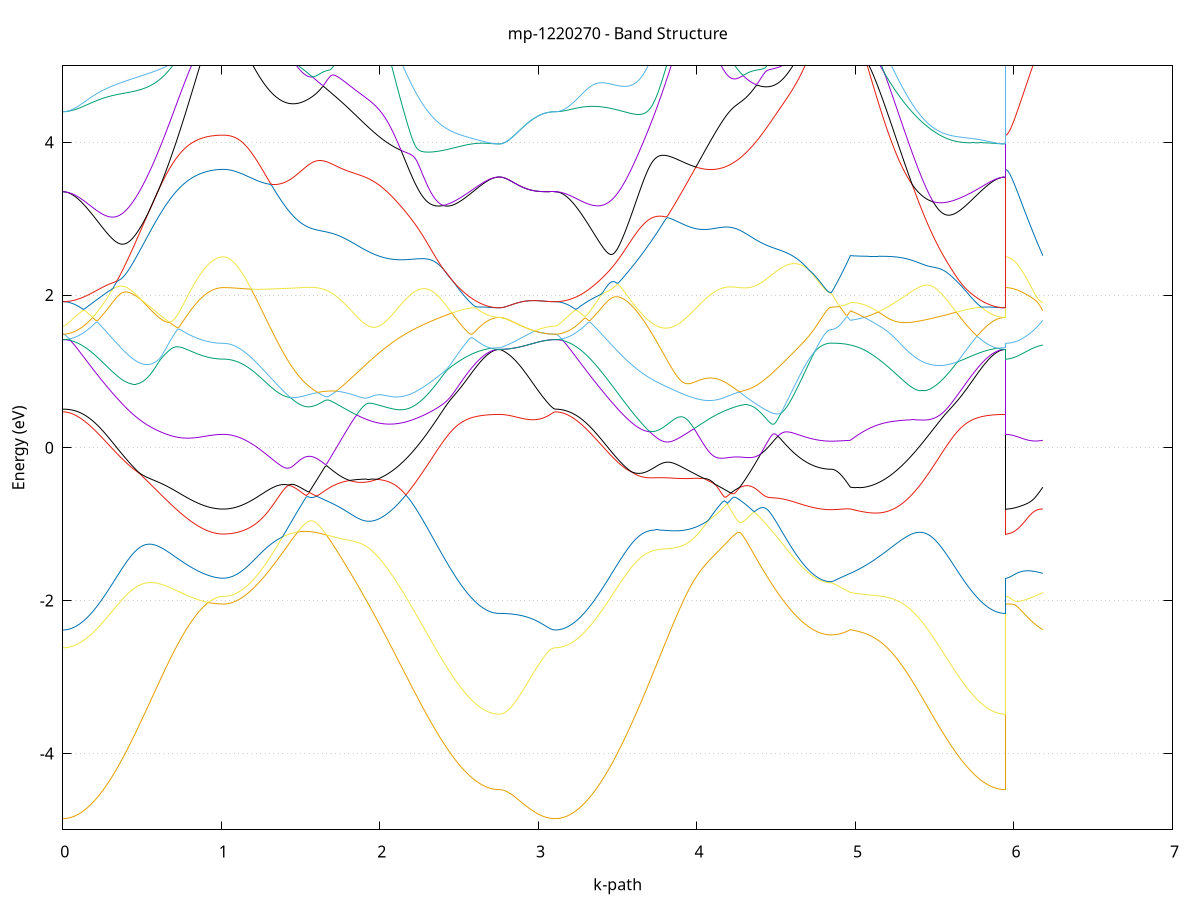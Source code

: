 set title 'mp-1220270 - Band Structure'
set xlabel 'k-path'
set ylabel 'Energy (eV)'
set grid y
set yrange [-5:5]
set terminal png size 800,600
set output 'mp-1220270_bands_gnuplot.png'
plot '-' using 1:2 with lines notitle, '-' using 1:2 with lines notitle, '-' using 1:2 with lines notitle, '-' using 1:2 with lines notitle, '-' using 1:2 with lines notitle, '-' using 1:2 with lines notitle, '-' using 1:2 with lines notitle, '-' using 1:2 with lines notitle, '-' using 1:2 with lines notitle, '-' using 1:2 with lines notitle, '-' using 1:2 with lines notitle, '-' using 1:2 with lines notitle, '-' using 1:2 with lines notitle, '-' using 1:2 with lines notitle, '-' using 1:2 with lines notitle, '-' using 1:2 with lines notitle, '-' using 1:2 with lines notitle, '-' using 1:2 with lines notitle, '-' using 1:2 with lines notitle, '-' using 1:2 with lines notitle, '-' using 1:2 with lines notitle, '-' using 1:2 with lines notitle, '-' using 1:2 with lines notitle, '-' using 1:2 with lines notitle, '-' using 1:2 with lines notitle, '-' using 1:2 with lines notitle, '-' using 1:2 with lines notitle, '-' using 1:2 with lines notitle, '-' using 1:2 with lines notitle, '-' using 1:2 with lines notitle, '-' using 1:2 with lines notitle, '-' using 1:2 with lines notitle, '-' using 1:2 with lines notitle, '-' using 1:2 with lines notitle, '-' using 1:2 with lines notitle, '-' using 1:2 with lines notitle, '-' using 1:2 with lines notitle, '-' using 1:2 with lines notitle, '-' using 1:2 with lines notitle, '-' using 1:2 with lines notitle, '-' using 1:2 with lines notitle, '-' using 1:2 with lines notitle, '-' using 1:2 with lines notitle, '-' using 1:2 with lines notitle, '-' using 1:2 with lines notitle, '-' using 1:2 with lines notitle, '-' using 1:2 with lines notitle, '-' using 1:2 with lines notitle, '-' using 1:2 with lines notitle, '-' using 1:2 with lines notitle, '-' using 1:2 with lines notitle, '-' using 1:2 with lines notitle, '-' using 1:2 with lines notitle, '-' using 1:2 with lines notitle, '-' using 1:2 with lines notitle, '-' using 1:2 with lines notitle, '-' using 1:2 with lines notitle, '-' using 1:2 with lines notitle, '-' using 1:2 with lines notitle, '-' using 1:2 with lines notitle, '-' using 1:2 with lines notitle, '-' using 1:2 with lines notitle, '-' using 1:2 with lines notitle, '-' using 1:2 with lines notitle
0.000000 -37.867270
0.009924 -37.867170
0.019847 -37.867170
0.029771 -37.866970
0.039695 -37.866770
0.049618 -37.866570
0.059542 -37.866270
0.069466 -37.865970
0.079389 -37.865570
0.089313 -37.865170
0.099236 -37.864670
0.109160 -37.864070
0.119084 -37.863470
0.129007 -37.862870
0.138931 -37.862170
0.148855 -37.861470
0.158778 -37.860670
0.168702 -37.859770
0.178626 -37.858970
0.188549 -37.857970
0.198473 -37.857070
0.208396 -37.856070
0.218320 -37.854970
0.228244 -37.853870
0.238167 -37.852770
0.248091 -37.851570
0.258015 -37.850370
0.267938 -37.849070
0.277862 -37.847770
0.287786 -37.846470
0.297709 -37.845170
0.307633 -37.843770
0.317557 -37.842270
0.327480 -37.840870
0.337404 -37.839370
0.347327 -37.837870
0.357251 -37.836270
0.367175 -37.834670
0.377098 -37.833170
0.387022 -37.831470
0.396946 -37.829870
0.406869 -37.828170
0.416793 -37.826570
0.426717 -37.824870
0.436640 -37.823070
0.446564 -37.821370
0.456488 -37.819670
0.466411 -37.817870
0.476335 -37.816170
0.486258 -37.814370
0.496182 -37.812570
0.506106 -37.810770
0.516029 -37.809070
0.525953 -37.807270
0.535877 -37.805470
0.545800 -37.803670
0.555724 -37.801870
0.565648 -37.800070
0.575571 -37.798370
0.585495 -37.796570
0.595419 -37.794870
0.605342 -37.793070
0.615266 -37.791370
0.625189 -37.789670
0.635113 -37.787970
0.645037 -37.786270
0.654960 -37.784570
0.664884 -37.782970
0.674808 -37.781270
0.684731 -37.779670
0.694655 -37.778170
0.704579 -37.776570
0.714502 -37.775070
0.724426 -37.773570
0.734350 -37.772170
0.744273 -37.770670
0.754197 -37.769270
0.764120 -37.767970
0.774044 -37.766670
0.783968 -37.765370
0.793891 -37.764070
0.803815 -37.762870
0.813739 -37.761770
0.823662 -37.760670
0.833586 -37.759570
0.843510 -37.758570
0.853433 -37.757570
0.863357 -37.756670
0.873281 -37.755770
0.883204 -37.754970
0.893128 -37.754170
0.903051 -37.753470
0.912975 -37.752870
0.922899 -37.752270
0.932822 -37.751770
0.942746 -37.751270
0.952670 -37.750870
0.962593 -37.750470
0.972517 -37.750170
0.982441 -37.749970
0.992364 -37.749770
1.002288 -37.749770
1.012212 -37.749670
1.012212 -37.749670
1.022085 -37.749670
1.031958 -37.749670
1.041831 -37.749570
1.051704 -37.749570
1.061578 -37.749470
1.071451 -37.749270
1.081324 -37.749170
1.091197 -37.749070
1.101070 -37.748870
1.110944 -37.748670
1.120817 -37.748470
1.130690 -37.748170
1.140563 -37.747970
1.150436 -37.747670
1.160310 -37.747370
1.170183 -37.747070
1.180056 -37.746770
1.189929 -37.746470
1.199803 -37.746070
1.209676 -37.745770
1.219549 -37.745370
1.229422 -37.744970
1.239295 -37.744570
1.249169 -37.744170
1.259042 -37.743770
1.268915 -37.743270
1.278788 -37.742870
1.288661 -37.742370
1.298535 -37.741970
1.308408 -37.741470
1.318281 -37.740970
1.328154 -37.740570
1.338028 -37.740070
1.347901 -37.739570
1.357774 -37.739070
1.367647 -37.738570
1.377520 -37.738070
1.387394 -37.737570
1.397267 -37.737170
1.407140 -37.736670
1.417013 -37.736170
1.426886 -37.735670
1.436760 -37.735170
1.446633 -37.734770
1.456506 -37.734270
1.466379 -37.733870
1.476252 -37.733470
1.486126 -37.732970
1.495999 -37.732570
1.505872 -37.732170
1.515745 -37.731770
1.525619 -37.731470
1.535492 -37.731070
1.545365 -37.730770
1.555238 -37.730470
1.565111 -37.730170
1.574985 -37.729870
1.584858 -37.729570
1.594731 -37.729470
1.604604 -37.729670
1.614477 -37.729970
1.624351 -37.730270
1.624351 -37.730270
1.634344 -37.730670
1.644337 -37.730970
1.654330 -37.731370
1.664323 -37.731870
1.674316 -37.732270
1.684309 -37.732770
1.694302 -37.733370
1.704295 -37.733870
1.714289 -37.734470
1.724282 -37.735170
1.734275 -37.735870
1.744268 -37.736570
1.754261 -37.737270
1.764254 -37.738070
1.774247 -37.738870
1.784240 -37.739670
1.794233 -37.740570
1.804227 -37.741470
1.814220 -37.742470
1.824213 -37.743470
1.834206 -37.744470
1.844199 -37.745570
1.854192 -37.746670
1.864185 -37.747770
1.874178 -37.748970
1.884171 -37.750170
1.894164 -37.751370
1.904158 -37.752670
1.914151 -37.753970
1.924144 -37.755270
1.934137 -37.756670
1.944130 -37.757970
1.954123 -37.759470
1.964116 -37.760870
1.974109 -37.762370
1.984102 -37.763870
1.994095 -37.765370
2.004089 -37.766970
2.014082 -37.768570
2.024075 -37.770170
2.034068 -37.771770
2.044061 -37.773470
2.054054 -37.775170
2.064047 -37.776870
2.074040 -37.778570
2.084033 -37.780270
2.094027 -37.782070
2.104020 -37.783770
2.114013 -37.785570
2.124006 -37.787370
2.133999 -37.789170
2.143992 -37.790970
2.153985 -37.792870
2.163978 -37.794670
2.173971 -37.796470
2.183964 -37.798370
2.193958 -37.800170
2.203951 -37.802070
2.213944 -37.803870
2.223937 -37.805770
2.233930 -37.807570
2.243923 -37.809470
2.253916 -37.811270
2.263909 -37.813170
2.273902 -37.814970
2.283895 -37.816770
2.293889 -37.818570
2.303882 -37.820370
2.313875 -37.822170
2.323868 -37.823870
2.333861 -37.825670
2.343854 -37.827370
2.353847 -37.829070
2.363840 -37.830770
2.373833 -37.832470
2.383826 -37.834070
2.393820 -37.835670
2.403813 -37.837270
2.413806 -37.838870
2.423799 -37.840370
2.433792 -37.841870
2.443785 -37.843370
2.453778 -37.844770
2.463771 -37.846170
2.473764 -37.847570
2.483758 -37.848870
2.493751 -37.850170
2.503744 -37.851370
2.513737 -37.852670
2.523730 -37.853770
2.533723 -37.854970
2.543716 -37.855970
2.553709 -37.857070
2.563702 -37.858070
2.573695 -37.858970
2.583689 -37.859870
2.593682 -37.860770
2.603675 -37.861570
2.613668 -37.862370
2.623661 -37.863070
2.633654 -37.863670
2.643647 -37.864270
2.653640 -37.864870
2.663633 -37.865370
2.673627 -37.865870
2.683620 -37.866270
2.693613 -37.866570
2.703606 -37.866870
2.713599 -37.867070
2.723592 -37.867270
2.733585 -37.867470
2.743578 -37.867570
2.753571 -37.867570
2.753571 -37.867570
2.763359 -37.867570
2.773146 -37.867570
2.782933 -37.867570
2.792721 -37.867570
2.802508 -37.867570
2.812296 -37.867570
2.822083 -37.867470
2.831870 -37.867470
2.841658 -37.867470
2.851445 -37.867470
2.861232 -37.867470
2.871020 -37.867470
2.880807 -37.867470
2.890594 -37.867470
2.900382 -37.867470
2.910169 -37.867370
2.919957 -37.867370
2.929744 -37.867370
2.939531 -37.867370
2.949319 -37.867370
2.959106 -37.867370
2.968893 -37.867370
2.978681 -37.867370
2.988468 -37.867270
2.998255 -37.867270
3.008043 -37.867270
3.017830 -37.867270
3.027618 -37.867270
3.037405 -37.867270
3.047192 -37.867270
3.056980 -37.867270
3.066767 -37.867270
3.076554 -37.867270
3.086342 -37.867270
3.096129 -37.867270
3.105916 -37.867270
3.105916 -37.867270
3.115889 -37.867170
3.125861 -37.867170
3.135834 -37.866970
3.145806 -37.866770
3.155779 -37.866570
3.165751 -37.866270
3.175724 -37.865970
3.185696 -37.865570
3.195669 -37.865070
3.205641 -37.864570
3.215613 -37.863970
3.225586 -37.863370
3.235558 -37.862770
3.245531 -37.862070
3.255503 -37.861270
3.265476 -37.860470
3.275448 -37.859670
3.285421 -37.858770
3.295393 -37.857770
3.305365 -37.856770
3.315338 -37.855770
3.325310 -37.854670
3.335283 -37.853570
3.345255 -37.852370
3.355228 -37.851170
3.365200 -37.849970
3.375173 -37.848670
3.385145 -37.847370
3.395118 -37.845970
3.405090 -37.844570
3.415062 -37.843170
3.425035 -37.841770
3.435007 -37.840270
3.444980 -37.838670
3.454952 -37.837170
3.464925 -37.835570
3.474897 -37.833970
3.484870 -37.832370
3.494842 -37.830670
3.504815 -37.829070
3.514787 -37.827370
3.524759 -37.825570
3.534732 -37.823870
3.544704 -37.822170
3.554677 -37.820370
3.564649 -37.818570
3.574622 -37.816770
3.584594 -37.814970
3.594567 -37.813170
3.604539 -37.811370
3.614512 -37.809470
3.624484 -37.807670
3.634456 -37.805870
3.644429 -37.803970
3.654401 -37.802170
3.664374 -37.800270
3.674346 -37.798470
3.684319 -37.796670
3.694291 -37.794770
3.704264 -37.792970
3.714236 -37.791170
3.724209 -37.789370
3.734181 -37.787570
3.744153 -37.785770
3.754126 -37.783970
3.764098 -37.782170
3.774071 -37.780470
3.784043 -37.778770
3.794016 -37.777070
3.803988 -37.775370
3.813961 -37.773670
3.823933 -37.771970
3.833906 -37.770370
3.843878 -37.768770
3.853850 -37.767170
3.863823 -37.765670
3.873795 -37.764070
3.883768 -37.762570
3.893740 -37.761070
3.903713 -37.759670
3.913685 -37.758270
3.923658 -37.756870
3.933630 -37.755470
3.943602 -37.754170
3.953575 -37.752870
3.963547 -37.751570
3.973520 -37.750370
3.983492 -37.749170
3.993465 -37.747970
4.003437 -37.746870
4.013410 -37.745770
4.023382 -37.744670
4.033355 -37.743670
4.043327 -37.742670
4.053299 -37.741670
4.063272 -37.740770
4.073244 -37.739870
4.083217 -37.739070
4.093189 -37.738270
4.103162 -37.737470
4.113134 -37.736670
4.123107 -37.735970
4.133079 -37.735270
4.143052 -37.734670
4.153024 -37.734070
4.162996 -37.733470
4.172969 -37.732970
4.182941 -37.732470
4.192914 -37.731970
4.202886 -37.731470
4.212859 -37.731070
4.222831 -37.730670
4.232804 -37.730370
4.242776 -37.730070
4.252749 -37.729770
4.262721 -37.729470
4.272693 -37.729570
4.282666 -37.729770
4.282666 -37.729770
4.292571 -37.730070
4.302477 -37.730370
4.312382 -37.730670
4.322288 -37.731070
4.332193 -37.731370
4.342099 -37.731770
4.352004 -37.732170
4.361909 -37.732570
4.371815 -37.732970
4.381720 -37.733370
4.391626 -37.733770
4.401531 -37.734270
4.411437 -37.734670
4.421342 -37.735170
4.431248 -37.735670
4.441153 -37.736170
4.451058 -37.736570
4.460964 -37.737070
4.470869 -37.737570
4.480775 -37.738070
4.490680 -37.738570
4.500586 -37.739070
4.510491 -37.739570
4.520397 -37.740070
4.530302 -37.740570
4.540207 -37.740970
4.550113 -37.741470
4.560018 -37.741970
4.569924 -37.742470
4.579829 -37.742870
4.589735 -37.743370
4.599640 -37.743770
4.609546 -37.744170
4.619451 -37.744670
4.629356 -37.745070
4.639262 -37.745470
4.649167 -37.745770
4.659073 -37.746170
4.668978 -37.746570
4.678884 -37.746870
4.688789 -37.747170
4.698695 -37.747470
4.708600 -37.747770
4.718505 -37.748070
4.728411 -37.748270
4.738316 -37.748570
4.748222 -37.748770
4.758127 -37.748970
4.768033 -37.749170
4.777938 -37.749270
4.787844 -37.749370
4.797749 -37.749570
4.807654 -37.749670
4.817560 -37.749670
4.827465 -37.749770
4.837371 -37.749770
4.847276 -37.749770
4.847276 -37.749770
4.856554 -37.749770
4.865832 -37.749770
4.875110 -37.749770
4.884387 -37.749770
4.893665 -37.749870
4.902943 -37.749870
4.912221 -37.749870
4.921499 -37.749870
4.930776 -37.749870
4.940054 -37.749970
4.949332 -37.749970
4.958610 -37.749970
4.967888 -37.749970
4.967888 -37.749970
4.977867 -37.750270
4.987846 -37.750470
4.997824 -37.750870
5.007803 -37.751270
5.017782 -37.751770
5.027761 -37.752270
5.037740 -37.752870
5.047719 -37.753470
5.057698 -37.754170
5.067677 -37.754970
5.077656 -37.755770
5.087635 -37.756670
5.097614 -37.757570
5.107593 -37.758570
5.117571 -37.759570
5.127550 -37.760670
5.137529 -37.761770
5.147508 -37.762970
5.157487 -37.764170
5.167466 -37.765470
5.177445 -37.766770
5.187424 -37.768070
5.197403 -37.769470
5.207382 -37.770870
5.217361 -37.772370
5.227339 -37.773770
5.237318 -37.775370
5.247297 -37.776870
5.257276 -37.778470
5.267255 -37.780070
5.277234 -37.781670
5.287213 -37.783270
5.297192 -37.784970
5.307171 -37.786670
5.317150 -37.788370
5.327129 -37.790170
5.337108 -37.791870
5.347086 -37.793670
5.357065 -37.795370
5.367044 -37.797170
5.377023 -37.798970
5.387002 -37.800770
5.396981 -37.802570
5.406960 -37.804370
5.416939 -37.806170
5.426918 -37.807970
5.436897 -37.809870
5.446876 -37.811670
5.456855 -37.813470
5.466833 -37.815270
5.476812 -37.817070
5.486791 -37.818870
5.496770 -37.820570
5.506749 -37.822370
5.516728 -37.824070
5.526707 -37.825870
5.536686 -37.827570
5.546665 -37.829270
5.556644 -37.830870
5.566623 -37.832570
5.576602 -37.834170
5.586580 -37.835770
5.596559 -37.837370
5.606538 -37.838970
5.616517 -37.840470
5.626496 -37.841970
5.636475 -37.843370
5.646454 -37.844870
5.656433 -37.846270
5.666412 -37.847570
5.676391 -37.848970
5.686370 -37.850170
5.696349 -37.851470
5.706327 -37.852670
5.716306 -37.853870
5.726285 -37.854970
5.736264 -37.856070
5.746243 -37.857070
5.756222 -37.858070
5.766201 -37.859070
5.776180 -37.859970
5.786159 -37.860770
5.796138 -37.861570
5.806117 -37.862370
5.816096 -37.863070
5.826074 -37.863670
5.836053 -37.864270
5.846032 -37.864870
5.856011 -37.865370
5.865990 -37.865870
5.875969 -37.866270
5.885948 -37.866570
5.895927 -37.866870
5.905906 -37.867070
5.915885 -37.867270
5.925864 -37.867470
5.935843 -37.867570
5.945821 -37.867570
5.945821 -37.749670
5.955675 -37.749670
5.965529 -37.749670
5.975383 -37.749670
5.985237 -37.749670
5.995091 -37.749670
6.004945 -37.749670
6.014799 -37.749770
6.024653 -37.749770
6.034507 -37.749770
6.044361 -37.749770
6.054215 -37.749770
6.064069 -37.749770
6.073922 -37.749770
6.083776 -37.749770
6.093630 -37.749870
6.103484 -37.749870
6.113338 -37.749870
6.123192 -37.749870
6.133046 -37.749870
6.142900 -37.749970
6.152754 -37.749970
6.162608 -37.749970
6.172462 -37.749970
6.182316 -37.749970
e
0.000000 -37.821870
0.009924 -37.821870
0.019847 -37.821770
0.029771 -37.821670
0.039695 -37.821570
0.049618 -37.821370
0.059542 -37.821070
0.069466 -37.820770
0.079389 -37.820470
0.089313 -37.820170
0.099236 -37.819770
0.109160 -37.819270
0.119084 -37.818770
0.129007 -37.818270
0.138931 -37.817670
0.148855 -37.817070
0.158778 -37.816470
0.168702 -37.815770
0.178626 -37.815070
0.188549 -37.814270
0.198473 -37.813470
0.208396 -37.812670
0.218320 -37.811870
0.228244 -37.810970
0.238167 -37.809970
0.248091 -37.809070
0.258015 -37.808070
0.267938 -37.807070
0.277862 -37.805970
0.287786 -37.804970
0.297709 -37.803870
0.307633 -37.802670
0.317557 -37.801570
0.327480 -37.800370
0.337404 -37.799170
0.347327 -37.797970
0.357251 -37.796770
0.367175 -37.795470
0.377098 -37.794270
0.387022 -37.792970
0.396946 -37.791670
0.406869 -37.790370
0.416793 -37.788970
0.426717 -37.787670
0.436640 -37.786370
0.446564 -37.784970
0.456488 -37.783670
0.466411 -37.782270
0.476335 -37.780870
0.486258 -37.779570
0.496182 -37.778170
0.506106 -37.776770
0.516029 -37.775470
0.525953 -37.774070
0.535877 -37.772770
0.545800 -37.771370
0.555724 -37.770070
0.565648 -37.768670
0.575571 -37.767370
0.585495 -37.766070
0.595419 -37.764770
0.605342 -37.763470
0.615266 -37.762170
0.625189 -37.760970
0.635113 -37.759770
0.645037 -37.758470
0.654960 -37.757370
0.664884 -37.756170
0.674808 -37.754970
0.684731 -37.753870
0.694655 -37.752770
0.704579 -37.751670
0.714502 -37.750670
0.724426 -37.749670
0.734350 -37.748670
0.744273 -37.747670
0.754197 -37.746770
0.764120 -37.745870
0.774044 -37.745070
0.783968 -37.744170
0.793891 -37.743370
0.803815 -37.742670
0.813739 -37.741870
0.823662 -37.741270
0.833586 -37.740570
0.843510 -37.739970
0.853433 -37.739370
0.863357 -37.738870
0.873281 -37.738270
0.883204 -37.737870
0.893128 -37.737370
0.903051 -37.736970
0.912975 -37.736670
0.922899 -37.736270
0.932822 -37.736070
0.942746 -37.735770
0.952670 -37.735570
0.962593 -37.735370
0.972517 -37.735170
0.982441 -37.735070
0.992364 -37.734970
1.002288 -37.734970
1.012212 -37.734970
1.012212 -37.734970
1.022085 -37.734970
1.031958 -37.734870
1.041831 -37.734870
1.051704 -37.734870
1.061578 -37.734770
1.071451 -37.734770
1.081324 -37.734670
1.091197 -37.734570
1.101070 -37.734470
1.110944 -37.734370
1.120817 -37.734270
1.130690 -37.734070
1.140563 -37.733970
1.150436 -37.733870
1.160310 -37.733670
1.170183 -37.733470
1.180056 -37.733370
1.189929 -37.733170
1.199803 -37.732970
1.209676 -37.732770
1.219549 -37.732570
1.229422 -37.732370
1.239295 -37.732170
1.249169 -37.731970
1.259042 -37.731770
1.268915 -37.731570
1.278788 -37.731370
1.288661 -37.731170
1.298535 -37.730970
1.308408 -37.730770
1.318281 -37.730570
1.328154 -37.730370
1.338028 -37.730170
1.347901 -37.729970
1.357774 -37.729770
1.367647 -37.729570
1.377520 -37.729470
1.387394 -37.729270
1.397267 -37.729170
1.407140 -37.728970
1.417013 -37.728870
1.426886 -37.728770
1.436760 -37.728670
1.446633 -37.728570
1.456506 -37.728470
1.466379 -37.728370
1.476252 -37.728370
1.486126 -37.728370
1.495999 -37.728270
1.505872 -37.728370
1.515745 -37.728370
1.525619 -37.728370
1.535492 -37.728470
1.545365 -37.728570
1.555238 -37.728670
1.565111 -37.728870
1.574985 -37.729070
1.584858 -37.729270
1.594731 -37.729370
1.604604 -37.729170
1.614477 -37.728970
1.624351 -37.728770
1.624351 -37.728770
1.634344 -37.728670
1.644337 -37.728470
1.654330 -37.728370
1.664323 -37.728370
1.674316 -37.728270
1.684309 -37.728270
1.694302 -37.728270
1.704295 -37.728370
1.714289 -37.728470
1.724282 -37.728570
1.734275 -37.728670
1.744268 -37.728870
1.754261 -37.729070
1.764254 -37.729370
1.774247 -37.729570
1.784240 -37.729870
1.794233 -37.730270
1.804227 -37.730570
1.814220 -37.731070
1.824213 -37.731470
1.834206 -37.731970
1.844199 -37.732470
1.854192 -37.732970
1.864185 -37.733570
1.874178 -37.734170
1.884171 -37.734870
1.894164 -37.735470
1.904158 -37.736170
1.914151 -37.736970
1.924144 -37.737770
1.934137 -37.738570
1.944130 -37.739370
1.954123 -37.740270
1.964116 -37.741170
1.974109 -37.742070
1.984102 -37.743070
1.994095 -37.744070
2.004089 -37.745070
2.014082 -37.746070
2.024075 -37.747170
2.034068 -37.748270
2.044061 -37.749370
2.054054 -37.750570
2.064047 -37.751670
2.074040 -37.752870
2.084033 -37.754070
2.094027 -37.755370
2.104020 -37.756570
2.114013 -37.757870
2.124006 -37.759170
2.133999 -37.760470
2.143992 -37.761770
2.153985 -37.763070
2.163978 -37.764470
2.173971 -37.765770
2.183964 -37.767170
2.193958 -37.768570
2.203951 -37.769870
2.213944 -37.771270
2.223937 -37.772670
2.233930 -37.774070
2.243923 -37.775470
2.253916 -37.776870
2.263909 -37.778270
2.273902 -37.779670
2.283895 -37.781070
2.293889 -37.782470
2.303882 -37.783870
2.313875 -37.785270
2.323868 -37.786670
2.333861 -37.787970
2.343854 -37.789370
2.353847 -37.790670
2.363840 -37.791970
2.373833 -37.793270
2.383826 -37.794570
2.393820 -37.795870
2.403813 -37.797170
2.413806 -37.798370
2.423799 -37.799570
2.433792 -37.800770
2.443785 -37.801970
2.453778 -37.803170
2.463771 -37.804270
2.473764 -37.805370
2.483758 -37.806370
2.493751 -37.807470
2.503744 -37.808470
2.513737 -37.809470
2.523730 -37.810370
2.533723 -37.811270
2.543716 -37.812170
2.553709 -37.812970
2.563702 -37.813770
2.573695 -37.814570
2.583689 -37.815270
2.593682 -37.815970
2.603675 -37.816670
2.613668 -37.817270
2.623661 -37.817870
2.633654 -37.818370
2.643647 -37.818870
2.653640 -37.819370
2.663633 -37.819770
2.673627 -37.820170
2.683620 -37.820470
2.693613 -37.820770
2.703606 -37.820970
2.713599 -37.821170
2.723592 -37.821370
2.733585 -37.821470
2.743578 -37.821570
2.753571 -37.821570
2.753571 -37.821570
2.763359 -37.821570
2.773146 -37.821570
2.782933 -37.821570
2.792721 -37.821570
2.802508 -37.821570
2.812296 -37.821570
2.822083 -37.821570
2.831870 -37.821570
2.841658 -37.821570
2.851445 -37.821570
2.861232 -37.821570
2.871020 -37.821670
2.880807 -37.821670
2.890594 -37.821670
2.900382 -37.821670
2.910169 -37.821670
2.919957 -37.821670
2.929744 -37.821670
2.939531 -37.821770
2.949319 -37.821770
2.959106 -37.821770
2.968893 -37.821770
2.978681 -37.821770
2.988468 -37.821770
2.998255 -37.821770
3.008043 -37.821770
3.017830 -37.821870
3.027618 -37.821870
3.037405 -37.821870
3.047192 -37.821870
3.056980 -37.821870
3.066767 -37.821870
3.076554 -37.821870
3.086342 -37.821870
3.096129 -37.821870
3.105916 -37.821870
3.105916 -37.821870
3.115889 -37.821870
3.125861 -37.821770
3.135834 -37.821670
3.145806 -37.821470
3.155779 -37.821270
3.165751 -37.821070
3.175724 -37.820770
3.185696 -37.820470
3.195669 -37.820070
3.205641 -37.819670
3.215613 -37.819270
3.225586 -37.818770
3.235558 -37.818170
3.245531 -37.817570
3.255503 -37.816970
3.265476 -37.816370
3.275448 -37.815670
3.285421 -37.814870
3.295393 -37.814170
3.305365 -37.813370
3.315338 -37.812470
3.325310 -37.811570
3.335283 -37.810670
3.345255 -37.809770
3.355228 -37.808770
3.365200 -37.807770
3.375173 -37.806770
3.385145 -37.805670
3.395118 -37.804570
3.405090 -37.803470
3.415062 -37.802270
3.425035 -37.801170
3.435007 -37.799970
3.444980 -37.798670
3.454952 -37.797470
3.464925 -37.796170
3.474897 -37.794970
3.484870 -37.793670
3.494842 -37.792370
3.504815 -37.790970
3.514787 -37.789670
3.524759 -37.788270
3.534732 -37.786970
3.544704 -37.785570
3.554677 -37.784170
3.564649 -37.782770
3.574622 -37.781370
3.584594 -37.779970
3.594567 -37.778570
3.604539 -37.777170
3.614512 -37.775770
3.624484 -37.774370
3.634456 -37.772970
3.644429 -37.771570
3.654401 -37.770170
3.664374 -37.768770
3.674346 -37.767470
3.684319 -37.766070
3.694291 -37.764670
3.704264 -37.763370
3.714236 -37.762070
3.724209 -37.760670
3.734181 -37.759370
3.744153 -37.758070
3.754126 -37.756870
3.764098 -37.755570
3.774071 -37.754370
3.784043 -37.753070
3.794016 -37.751870
3.803988 -37.750770
3.813961 -37.749570
3.823933 -37.748470
3.833906 -37.747370
3.843878 -37.746270
3.853850 -37.745270
3.863823 -37.744170
3.873795 -37.743170
3.883768 -37.742270
3.893740 -37.741270
3.903713 -37.740370
3.913685 -37.739570
3.923658 -37.738670
3.933630 -37.737870
3.943602 -37.737070
3.953575 -37.736370
3.963547 -37.735670
3.973520 -37.734970
3.983492 -37.734270
3.993465 -37.733670
4.003437 -37.733070
4.013410 -37.732570
4.023382 -37.732070
4.033355 -37.731570
4.043327 -37.731070
4.053299 -37.730670
4.063272 -37.730270
4.073244 -37.729970
4.083217 -37.729670
4.093189 -37.729370
4.103162 -37.729070
4.113134 -37.728870
4.123107 -37.728770
4.133079 -37.728570
4.143052 -37.728470
4.153024 -37.728370
4.162996 -37.728270
4.172969 -37.728270
4.182941 -37.728270
4.192914 -37.728370
4.202886 -37.728370
4.212859 -37.728470
4.222831 -37.728570
4.232804 -37.728770
4.242776 -37.728870
4.252749 -37.729070
4.262721 -37.729270
4.272693 -37.729270
4.282666 -37.729070
4.282666 -37.729070
4.292571 -37.728870
4.302477 -37.728770
4.312382 -37.728570
4.322288 -37.728470
4.332193 -37.728370
4.342099 -37.728370
4.352004 -37.728270
4.361909 -37.728270
4.371815 -37.728270
4.381720 -37.728270
4.391626 -37.728370
4.401531 -37.728370
4.411437 -37.728470
4.421342 -37.728570
4.431248 -37.728670
4.441153 -37.728770
4.451058 -37.728970
4.460964 -37.729070
4.470869 -37.729170
4.480775 -37.729370
4.490680 -37.729570
4.500586 -37.729670
4.510491 -37.729870
4.520397 -37.730070
4.530302 -37.730270
4.540207 -37.730470
4.550113 -37.730670
4.560018 -37.730870
4.569924 -37.731070
4.579829 -37.731270
4.589735 -37.731470
4.599640 -37.731670
4.609546 -37.731970
4.619451 -37.732170
4.629356 -37.732370
4.639262 -37.732470
4.649167 -37.732670
4.659073 -37.732870
4.668978 -37.733070
4.678884 -37.733270
4.688789 -37.733370
4.698695 -37.733570
4.708600 -37.733770
4.718505 -37.733870
4.728411 -37.733970
4.738316 -37.734170
4.748222 -37.734270
4.758127 -37.734370
4.768033 -37.734470
4.777938 -37.734570
4.787844 -37.734570
4.797749 -37.734670
4.807654 -37.734770
4.817560 -37.734770
4.827465 -37.734770
4.837371 -37.734870
4.847276 -37.734870
4.847276 -37.734870
4.856554 -37.734870
4.865832 -37.734870
4.875110 -37.734870
4.884387 -37.734870
4.893665 -37.734870
4.902943 -37.734870
4.912221 -37.734870
4.921499 -37.734870
4.930776 -37.734870
4.940054 -37.734970
4.949332 -37.734970
4.958610 -37.734970
4.967888 -37.734970
4.967888 -37.734970
4.977867 -37.735070
4.987846 -37.735270
4.997824 -37.735470
5.007803 -37.735670
5.017782 -37.735870
5.027761 -37.736170
5.037740 -37.736570
5.047719 -37.736870
5.057698 -37.737270
5.067677 -37.737770
5.077656 -37.738170
5.087635 -37.738770
5.097614 -37.739270
5.107593 -37.739870
5.117571 -37.740470
5.127550 -37.741170
5.137529 -37.741870
5.147508 -37.742570
5.157487 -37.743370
5.167466 -37.744170
5.177445 -37.744970
5.187424 -37.745870
5.197403 -37.746770
5.207382 -37.747670
5.217361 -37.748670
5.227339 -37.749670
5.237318 -37.750670
5.247297 -37.751770
5.257276 -37.752870
5.267255 -37.753970
5.277234 -37.755070
5.287213 -37.756270
5.297192 -37.757470
5.307171 -37.758670
5.317150 -37.759870
5.327129 -37.761170
5.337108 -37.762370
5.347086 -37.763670
5.357065 -37.764970
5.367044 -37.766270
5.377023 -37.767670
5.387002 -37.768970
5.396981 -37.770370
5.406960 -37.771670
5.416939 -37.773070
5.426918 -37.774470
5.436897 -37.775770
5.446876 -37.777170
5.456855 -37.778570
5.466833 -37.779970
5.476812 -37.781270
5.486791 -37.782670
5.496770 -37.784070
5.506749 -37.785470
5.516728 -37.786770
5.526707 -37.788170
5.536686 -37.789470
5.546665 -37.790770
5.556644 -37.792170
5.566623 -37.793470
5.576602 -37.794670
5.586580 -37.795970
5.596559 -37.797270
5.606538 -37.798470
5.616517 -37.799670
5.626496 -37.800870
5.636475 -37.802070
5.646454 -37.803170
5.656433 -37.804270
5.666412 -37.805370
5.676391 -37.806470
5.686370 -37.807470
5.696349 -37.808470
5.706327 -37.809470
5.716306 -37.810370
5.726285 -37.811270
5.736264 -37.812170
5.746243 -37.813070
5.756222 -37.813870
5.766201 -37.814570
5.776180 -37.815370
5.786159 -37.816070
5.796138 -37.816670
5.806117 -37.817270
5.816096 -37.817870
5.826074 -37.818370
5.836053 -37.818870
5.846032 -37.819370
5.856011 -37.819770
5.865990 -37.820170
5.875969 -37.820470
5.885948 -37.820770
5.895927 -37.820970
5.905906 -37.821170
5.915885 -37.821370
5.925864 -37.821470
5.935843 -37.821570
5.945821 -37.821570
5.945821 -37.734970
5.955675 -37.734970
5.965529 -37.734970
5.975383 -37.734970
5.985237 -37.734970
5.995091 -37.734970
6.004945 -37.734970
6.014799 -37.734970
6.024653 -37.734970
6.034507 -37.734970
6.044361 -37.734970
6.054215 -37.734970
6.064069 -37.734970
6.073922 -37.734970
6.083776 -37.734970
6.093630 -37.734970
6.103484 -37.734970
6.113338 -37.734970
6.123192 -37.734970
6.133046 -37.734970
6.142900 -37.734970
6.152754 -37.734970
6.162608 -37.734970
6.172462 -37.734970
6.182316 -37.734970
e
0.000000 -25.683070
0.009924 -25.683070
0.019847 -25.683070
0.029771 -25.682970
0.039695 -25.682970
0.049618 -25.682870
0.059542 -25.682670
0.069466 -25.682570
0.079389 -25.682370
0.089313 -25.682170
0.099236 -25.681970
0.109160 -25.681770
0.119084 -25.681570
0.129007 -25.681270
0.138931 -25.680970
0.148855 -25.680670
0.158778 -25.680370
0.168702 -25.679970
0.178626 -25.679570
0.188549 -25.679270
0.198473 -25.678870
0.208396 -25.678370
0.218320 -25.677970
0.228244 -25.677470
0.238167 -25.677070
0.248091 -25.676570
0.258015 -25.676070
0.267938 -25.675470
0.277862 -25.674970
0.287786 -25.674470
0.297709 -25.673870
0.307633 -25.673270
0.317557 -25.672670
0.327480 -25.672070
0.337404 -25.671470
0.347327 -25.670870
0.357251 -25.670170
0.367175 -25.669570
0.377098 -25.668870
0.387022 -25.668270
0.396946 -25.667570
0.406869 -25.666870
0.416793 -25.666170
0.426717 -25.665470
0.436640 -25.664770
0.446564 -25.664070
0.456488 -25.663370
0.466411 -25.662670
0.476335 -25.665170
0.486258 -25.669870
0.496182 -25.674670
0.506106 -25.679370
0.516029 -25.684070
0.525953 -25.688770
0.535877 -25.693470
0.545800 -25.698170
0.555724 -25.702870
0.565648 -25.707470
0.575571 -25.712070
0.585495 -25.716670
0.595419 -25.721170
0.605342 -25.725670
0.615266 -25.730070
0.625189 -25.734470
0.635113 -25.738770
0.645037 -25.743070
0.654960 -25.747270
0.664884 -25.751370
0.674808 -25.755470
0.684731 -25.759470
0.694655 -25.763370
0.704579 -25.767170
0.714502 -25.770970
0.724426 -25.774570
0.734350 -25.778170
0.744273 -25.781570
0.754197 -25.784970
0.764120 -25.788270
0.774044 -25.791370
0.783968 -25.794470
0.793891 -25.797370
0.803815 -25.800270
0.813739 -25.802970
0.823662 -25.805570
0.833586 -25.808070
0.843510 -25.810370
0.853433 -25.812670
0.863357 -25.814770
0.873281 -25.816670
0.883204 -25.818570
0.893128 -25.820270
0.903051 -25.821870
0.912975 -25.823370
0.922899 -25.824670
0.932822 -25.825870
0.942746 -25.826870
0.952670 -25.827770
0.962593 -25.828570
0.972517 -25.829170
0.982441 -25.829670
0.992364 -25.830070
1.002288 -25.830270
1.012212 -25.830370
1.012212 -25.830370
1.022085 -25.830270
1.031958 -25.830170
1.041831 -25.830070
1.051704 -25.829870
1.061578 -25.829570
1.071451 -25.829270
1.081324 -25.828870
1.091197 -25.828370
1.101070 -25.827870
1.110944 -25.827270
1.120817 -25.826670
1.130690 -25.825970
1.140563 -25.825170
1.150436 -25.824370
1.160310 -25.823470
1.170183 -25.822570
1.180056 -25.821570
1.189929 -25.820570
1.199803 -25.819470
1.209676 -25.818270
1.219549 -25.817070
1.229422 -25.815770
1.239295 -25.814470
1.249169 -25.813070
1.259042 -25.811670
1.268915 -25.810170
1.278788 -25.808670
1.288661 -25.807070
1.298535 -25.805470
1.308408 -25.803770
1.318281 -25.802070
1.328154 -25.800270
1.338028 -25.798470
1.347901 -25.796570
1.357774 -25.794670
1.367647 -25.792670
1.377520 -25.790670
1.387394 -25.788670
1.397267 -25.786570
1.407140 -25.784470
1.417013 -25.782270
1.426886 -25.780070
1.436760 -25.777870
1.446633 -25.775570
1.456506 -25.773270
1.466379 -25.770970
1.476252 -25.768570
1.486126 -25.766170
1.495999 -25.763670
1.505872 -25.761270
1.515745 -25.758770
1.525619 -25.756270
1.535492 -25.753670
1.545365 -25.751070
1.555238 -25.748470
1.565111 -25.745870
1.574985 -25.743270
1.584858 -25.740570
1.594731 -25.738970
1.604604 -25.741670
1.614477 -25.744170
1.624351 -25.746670
1.624351 -25.746670
1.634344 -25.749070
1.644337 -25.751470
1.654330 -25.753670
1.664323 -25.755770
1.674316 -25.757870
1.684309 -25.759770
1.694302 -25.761570
1.704295 -25.763270
1.714289 -25.764870
1.724282 -25.766370
1.734275 -25.767770
1.744268 -25.768970
1.754261 -25.770070
1.764254 -25.771070
1.774247 -25.771970
1.784240 -25.772770
1.794233 -25.773370
1.804227 -25.773870
1.814220 -25.774170
1.824213 -25.774370
1.834206 -25.774470
1.844199 -25.774470
1.854192 -25.774270
1.864185 -25.773970
1.874178 -25.773570
1.884171 -25.772970
1.894164 -25.772270
1.904158 -25.771370
1.914151 -25.770370
1.924144 -25.769270
1.934137 -25.767970
1.944130 -25.766670
1.954123 -25.765070
1.964116 -25.763470
1.974109 -25.761670
1.984102 -25.759770
1.994095 -25.757770
2.004089 -25.755570
2.014082 -25.753270
2.024075 -25.750870
2.034068 -25.748370
2.044061 -25.745770
2.054054 -25.743070
2.064047 -25.740170
2.074040 -25.737270
2.084033 -25.734170
2.094027 -25.731070
2.104020 -25.727770
2.114013 -25.724470
2.124006 -25.720970
2.133999 -25.717470
2.143992 -25.713870
2.153985 -25.710170
2.163978 -25.706370
2.173971 -25.702570
2.183964 -25.698670
2.193958 -25.694770
2.203951 -25.690770
2.213944 -25.686670
2.223937 -25.682570
2.233930 -25.678370
2.243923 -25.674170
2.253916 -25.669970
2.263909 -25.665770
2.273902 -25.661470
2.283895 -25.662270
2.293889 -25.662970
2.303882 -25.663670
2.313875 -25.664470
2.323868 -25.665170
2.333861 -25.665870
2.343854 -25.666570
2.353847 -25.667270
2.363840 -25.667970
2.373833 -25.668670
2.383826 -25.669370
2.393820 -25.670070
2.403813 -25.670670
2.413806 -25.671370
2.423799 -25.671970
2.433792 -25.672570
2.443785 -25.673170
2.453778 -25.673770
2.463771 -25.674370
2.473764 -25.674970
2.483758 -25.675570
2.493751 -25.676070
2.503744 -25.676570
2.513737 -25.677070
2.523730 -25.677570
2.533723 -25.678070
2.543716 -25.678570
2.553709 -25.678970
2.563702 -25.679370
2.573695 -25.679770
2.583689 -25.680170
2.593682 -25.680570
2.603675 -25.680870
2.613668 -25.681170
2.623661 -25.681470
2.633654 -25.681770
2.643647 -25.682070
2.653640 -25.682270
2.663633 -25.682470
2.673627 -25.682670
2.683620 -25.682870
2.693613 -25.682970
2.703606 -25.683170
2.713599 -25.683270
2.723592 -25.683270
2.733585 -25.683370
2.743578 -25.683370
2.753571 -25.683370
2.753571 -25.683370
2.763359 -25.683370
2.773146 -25.683370
2.782933 -25.683370
2.792721 -25.683370
2.802508 -25.683370
2.812296 -25.683370
2.822083 -25.683370
2.831870 -25.683370
2.841658 -25.683370
2.851445 -25.683370
2.861232 -25.683370
2.871020 -25.683370
2.880807 -25.683370
2.890594 -25.683270
2.900382 -25.683270
2.910169 -25.683270
2.919957 -25.683270
2.929744 -25.683270
2.939531 -25.683270
2.949319 -25.683270
2.959106 -25.683170
2.968893 -25.683170
2.978681 -25.683170
2.988468 -25.683170
2.998255 -25.683170
3.008043 -25.683170
3.017830 -25.683170
3.027618 -25.683170
3.037405 -25.683170
3.047192 -25.683070
3.056980 -25.683070
3.066767 -25.683070
3.076554 -25.683070
3.086342 -25.683070
3.096129 -25.683070
3.105916 -25.683070
3.105916 -25.683070
3.115889 -25.683070
3.125861 -25.683070
3.135834 -25.682970
3.145806 -25.682870
3.155779 -25.682770
3.165751 -25.682670
3.175724 -25.682570
3.185696 -25.682370
3.195669 -25.682170
3.205641 -25.681970
3.215613 -25.681770
3.225586 -25.681470
3.235558 -25.681170
3.245531 -25.680870
3.255503 -25.680570
3.265476 -25.680270
3.275448 -25.679870
3.285421 -25.679570
3.295393 -25.679170
3.305365 -25.678770
3.315338 -25.678270
3.325310 -25.677870
3.335283 -25.677370
3.345255 -25.676870
3.355228 -25.676370
3.365200 -25.675870
3.375173 -25.675370
3.385145 -25.674770
3.395118 -25.674270
3.405090 -25.673670
3.415062 -25.673070
3.425035 -25.672470
3.435007 -25.671870
3.444980 -25.671170
3.454952 -25.670570
3.464925 -25.669870
3.474897 -25.669270
3.484870 -25.668570
3.494842 -25.667870
3.504815 -25.667170
3.514787 -25.666470
3.524759 -25.665770
3.534732 -25.665070
3.544704 -25.664370
3.554677 -25.663670
3.564649 -25.662970
3.574622 -25.662170
3.584594 -25.661470
3.594567 -25.665370
3.604539 -25.669570
3.614512 -25.673770
3.624484 -25.677970
3.634456 -25.682170
3.644429 -25.686270
3.654401 -25.690270
3.664374 -25.694370
3.674346 -25.698270
3.684319 -25.702170
3.694291 -25.705970
3.704264 -25.709770
3.714236 -25.713470
3.724209 -25.717070
3.734181 -25.720570
3.744153 -25.723970
3.754126 -25.727370
3.764098 -25.730670
3.774071 -25.733770
3.784043 -25.736870
3.794016 -25.739770
3.803988 -25.742670
3.813961 -25.745370
3.823933 -25.748070
3.833906 -25.750570
3.843878 -25.752970
3.853850 -25.755270
3.863823 -25.757470
3.873795 -25.759470
3.883768 -25.761370
3.893740 -25.763170
3.903713 -25.764870
3.913685 -25.766370
3.923658 -25.767770
3.933630 -25.769070
3.943602 -25.770270
3.953575 -25.771270
3.963547 -25.772070
3.973520 -25.772870
3.983492 -25.773470
3.993465 -25.773970
4.003437 -25.774270
4.013410 -25.774470
4.023382 -25.774570
4.033355 -25.774470
4.043327 -25.774270
4.053299 -25.773970
4.063272 -25.773470
4.073244 -25.772870
4.083217 -25.772170
4.093189 -25.771270
4.103162 -25.770370
4.113134 -25.769270
4.123107 -25.767970
4.133079 -25.766670
4.143052 -25.765270
4.153024 -25.763670
4.162996 -25.761970
4.172969 -25.760170
4.182941 -25.758270
4.192914 -25.756270
4.202886 -25.754170
4.212859 -25.751970
4.222831 -25.749670
4.232804 -25.747270
4.242776 -25.744770
4.252749 -25.742170
4.262721 -25.739570
4.272693 -25.740070
4.282666 -25.742770
4.282666 -25.742770
4.292571 -25.745370
4.302477 -25.748070
4.312382 -25.750670
4.322288 -25.753270
4.332193 -25.755770
4.342099 -25.758370
4.352004 -25.760870
4.361909 -25.763370
4.371815 -25.765770
4.381720 -25.768170
4.391626 -25.770570
4.401531 -25.772970
4.411437 -25.775270
4.421342 -25.777570
4.431248 -25.779770
4.441153 -25.781970
4.451058 -25.784170
4.460964 -25.786370
4.470869 -25.788470
4.480775 -25.790470
4.490680 -25.792470
4.500586 -25.794470
4.510491 -25.796370
4.520397 -25.798270
4.530302 -25.800070
4.540207 -25.801870
4.550113 -25.803670
4.560018 -25.805370
4.569924 -25.806970
4.579829 -25.808570
4.589735 -25.810070
4.599640 -25.811570
4.609546 -25.813070
4.619451 -25.814370
4.629356 -25.815770
4.639262 -25.816970
4.649167 -25.818270
4.659073 -25.819370
4.668978 -25.820470
4.678884 -25.821570
4.688789 -25.822570
4.698695 -25.823470
4.708600 -25.824370
4.718505 -25.825170
4.728411 -25.825970
4.738316 -25.826670
4.748222 -25.827270
4.758127 -25.827870
4.768033 -25.828370
4.777938 -25.828870
4.787844 -25.829270
4.797749 -25.829570
4.807654 -25.829870
4.817560 -25.830070
4.827465 -25.830270
4.837371 -25.830370
4.847276 -25.830370
4.847276 -25.830370
4.856554 -25.830370
4.865832 -25.830370
4.875110 -25.830370
4.884387 -25.830270
4.893665 -25.830270
4.902943 -25.830270
4.912221 -25.830170
4.921499 -25.830170
4.930776 -25.830070
4.940054 -25.830070
4.949332 -25.829970
4.958610 -25.829870
4.967888 -25.829770
4.967888 -25.829770
4.977867 -25.829370
4.987846 -25.828770
4.997824 -25.827970
5.007803 -25.827070
5.017782 -25.826070
5.027761 -25.824870
5.037740 -25.823570
5.047719 -25.822070
5.057698 -25.820470
5.067677 -25.818770
5.077656 -25.816870
5.087635 -25.814870
5.097614 -25.812770
5.107593 -25.810470
5.117571 -25.808070
5.127550 -25.805570
5.137529 -25.802970
5.147508 -25.800270
5.157487 -25.797370
5.167466 -25.794370
5.177445 -25.791270
5.187424 -25.788070
5.197403 -25.784770
5.207382 -25.781370
5.217361 -25.777770
5.227339 -25.774170
5.237318 -25.770470
5.247297 -25.766670
5.257276 -25.762770
5.267255 -25.758870
5.277234 -25.754770
5.287213 -25.750670
5.297192 -25.746470
5.307171 -25.742170
5.317150 -25.737870
5.327129 -25.733470
5.337108 -25.728970
5.347086 -25.724470
5.357065 -25.719970
5.367044 -25.715370
5.377023 -25.710670
5.387002 -25.706070
5.396981 -25.701370
5.406960 -25.696570
5.416939 -25.691870
5.426918 -25.687070
5.436897 -25.682270
5.446876 -25.677570
5.456855 -25.672770
5.466833 -25.667970
5.476812 -25.663270
5.486791 -25.663070
5.496770 -25.663770
5.506749 -25.664570
5.516728 -25.665270
5.526707 -25.665970
5.536686 -25.666670
5.546665 -25.667370
5.556644 -25.668070
5.566623 -25.668770
5.576602 -25.669370
5.586580 -25.670070
5.596559 -25.670770
5.606538 -25.671370
5.616517 -25.671970
5.626496 -25.672670
5.636475 -25.673270
5.646454 -25.673870
5.656433 -25.674470
5.666412 -25.674970
5.676391 -25.675570
5.686370 -25.676070
5.696349 -25.676570
5.706327 -25.677170
5.716306 -25.677570
5.726285 -25.678070
5.736264 -25.678570
5.746243 -25.678970
5.756222 -25.679370
5.766201 -25.679770
5.776180 -25.680170
5.786159 -25.680570
5.796138 -25.680870
5.806117 -25.681170
5.816096 -25.681470
5.826074 -25.681770
5.836053 -25.682070
5.846032 -25.682270
5.856011 -25.682470
5.865990 -25.682670
5.875969 -25.682870
5.885948 -25.682970
5.895927 -25.683170
5.905906 -25.683270
5.915885 -25.683270
5.925864 -25.683370
5.935843 -25.683370
5.945821 -25.683370
5.945821 -25.830370
5.955675 -25.830370
5.965529 -25.830370
5.975383 -25.830270
5.985237 -25.830270
5.995091 -25.830270
6.004945 -25.830270
6.014799 -25.830270
6.024653 -25.830270
6.034507 -25.830270
6.044361 -25.830270
6.054215 -25.830270
6.064069 -25.830170
6.073922 -25.830170
6.083776 -25.830170
6.093630 -25.830170
6.103484 -25.830070
6.113338 -25.830070
6.123192 -25.830070
6.133046 -25.829970
6.142900 -25.829970
6.152754 -25.829970
6.162608 -25.829870
6.172462 -25.829870
6.182316 -25.829770
e
0.000000 -25.523070
0.009924 -25.523070
0.019847 -25.523370
0.029771 -25.523670
0.039695 -25.524270
0.049618 -25.524970
0.059542 -25.525770
0.069466 -25.526770
0.079389 -25.527870
0.089313 -25.529070
0.099236 -25.530570
0.109160 -25.532070
0.119084 -25.533770
0.129007 -25.535570
0.138931 -25.537570
0.148855 -25.539670
0.158778 -25.541970
0.168702 -25.544270
0.178626 -25.546770
0.188549 -25.549470
0.198473 -25.552170
0.208396 -25.555070
0.218320 -25.558070
0.228244 -25.561170
0.238167 -25.564370
0.248091 -25.567670
0.258015 -25.571170
0.267938 -25.574670
0.277862 -25.578270
0.287786 -25.581970
0.297709 -25.585870
0.307633 -25.589670
0.317557 -25.593670
0.327480 -25.597770
0.337404 -25.601870
0.347327 -25.606070
0.357251 -25.610370
0.367175 -25.614670
0.377098 -25.619070
0.387022 -25.623570
0.396946 -25.627970
0.406869 -25.632570
0.416793 -25.637170
0.426717 -25.641770
0.436640 -25.646370
0.446564 -25.651070
0.456488 -25.655670
0.466411 -25.660370
0.476335 -25.661970
0.486258 -25.661270
0.496182 -25.660570
0.506106 -25.659770
0.516029 -25.659070
0.525953 -25.658370
0.535877 -25.657670
0.545800 -25.656970
0.555724 -25.656270
0.565648 -25.655570
0.575571 -25.654770
0.585495 -25.654070
0.595419 -25.653470
0.605342 -25.652770
0.615266 -25.652070
0.625189 -25.651370
0.635113 -25.650670
0.645037 -25.650070
0.654960 -25.649370
0.664884 -25.648770
0.674808 -25.648170
0.684731 -25.647570
0.694655 -25.646870
0.704579 -25.646370
0.714502 -25.645770
0.724426 -25.645170
0.734350 -25.644570
0.744273 -25.644070
0.754197 -25.643570
0.764120 -25.643070
0.774044 -25.642570
0.783968 -25.642070
0.793891 -25.641570
0.803815 -25.641170
0.813739 -25.640770
0.823662 -25.640370
0.833586 -25.639970
0.843510 -25.639570
0.853433 -25.639270
0.863357 -25.638870
0.873281 -25.638570
0.883204 -25.638270
0.893128 -25.638070
0.903051 -25.637770
0.912975 -25.637570
0.922899 -25.637370
0.932822 -25.637170
0.942746 -25.636970
0.952670 -25.636870
0.962593 -25.636770
0.972517 -25.636670
0.982441 -25.636570
0.992364 -25.636470
1.002288 -25.636470
1.012212 -25.636470
1.012212 -25.636470
1.022085 -25.636470
1.031958 -25.636470
1.041831 -25.636370
1.051704 -25.636370
1.061578 -25.636370
1.071451 -25.636270
1.081324 -25.636270
1.091197 -25.636170
1.101070 -25.636170
1.110944 -25.636070
1.120817 -25.635970
1.130690 -25.635870
1.140563 -25.635870
1.150436 -25.635770
1.160310 -25.635670
1.170183 -25.635570
1.180056 -25.635370
1.189929 -25.635270
1.199803 -25.635170
1.209676 -25.635070
1.219549 -25.634870
1.229422 -25.634770
1.239295 -25.634670
1.249169 -25.634470
1.259042 -25.634370
1.268915 -25.635870
1.278788 -25.638670
1.288661 -25.641470
1.298535 -25.644470
1.308408 -25.647370
1.318281 -25.650470
1.328154 -25.653570
1.338028 -25.656670
1.347901 -25.659870
1.357774 -25.663070
1.367647 -25.666270
1.377520 -25.669570
1.387394 -25.672870
1.397267 -25.676170
1.407140 -25.679470
1.417013 -25.682870
1.426886 -25.686170
1.436760 -25.689470
1.446633 -25.692870
1.456506 -25.696170
1.466379 -25.699470
1.476252 -25.702770
1.486126 -25.705970
1.495999 -25.709270
1.505872 -25.712470
1.515745 -25.715570
1.525619 -25.718670
1.535492 -25.721770
1.545365 -25.724770
1.555238 -25.727770
1.565111 -25.730670
1.574985 -25.733570
1.584858 -25.736270
1.594731 -25.737870
1.604604 -25.735170
1.614477 -25.732470
1.624351 -25.729770
1.624351 -25.729770
1.634344 -25.726970
1.644337 -25.724170
1.654330 -25.721370
1.664323 -25.718570
1.674316 -25.715670
1.684309 -25.712870
1.694302 -25.709970
1.704295 -25.707170
1.714289 -25.704270
1.724282 -25.701470
1.734275 -25.698570
1.744268 -25.695670
1.754261 -25.692870
1.764254 -25.689970
1.774247 -25.687070
1.784240 -25.684270
1.794233 -25.681370
1.804227 -25.678470
1.814220 -25.675670
1.824213 -25.672770
1.834206 -25.669970
1.844199 -25.667170
1.854192 -25.664270
1.864185 -25.661470
1.874178 -25.658670
1.884171 -25.655870
1.894164 -25.653170
1.904158 -25.650370
1.914151 -25.647670
1.924144 -25.644870
1.934137 -25.642170
1.944130 -25.639770
1.954123 -25.639770
1.964116 -25.640270
1.974109 -25.640870
1.984102 -25.641370
1.994095 -25.641970
2.004089 -25.642570
2.014082 -25.643170
2.024075 -25.643770
2.034068 -25.644370
2.044061 -25.645070
2.054054 -25.645670
2.064047 -25.646370
2.074040 -25.646970
2.084033 -25.647670
2.094027 -25.648370
2.104020 -25.649070
2.114013 -25.649770
2.124006 -25.650470
2.133999 -25.651170
2.143992 -25.651870
2.153985 -25.652570
2.163978 -25.653370
2.173971 -25.654070
2.183964 -25.654770
2.193958 -25.655570
2.203951 -25.656270
2.213944 -25.657070
2.223937 -25.657770
2.233930 -25.658470
2.243923 -25.659270
2.253916 -25.659970
2.263909 -25.660770
2.273902 -25.661470
2.283895 -25.657170
2.293889 -25.652870
2.303882 -25.648470
2.313875 -25.644170
2.323868 -25.639870
2.333861 -25.635570
2.343854 -25.631270
2.353847 -25.626970
2.363840 -25.622670
2.373833 -25.618470
2.383826 -25.614270
2.393820 -25.610070
2.403813 -25.605970
2.413806 -25.601870
2.423799 -25.597870
2.433792 -25.593970
2.443785 -25.590070
2.453778 -25.586170
2.463771 -25.582470
2.473764 -25.578770
2.483758 -25.575170
2.493751 -25.571670
2.503744 -25.568270
2.513737 -25.564970
2.523730 -25.561770
2.533723 -25.558570
2.543716 -25.555570
2.553709 -25.552670
2.563702 -25.549970
2.573695 -25.547270
2.583689 -25.544770
2.593682 -25.542370
2.603675 -25.540070
2.613668 -25.537870
2.623661 -25.535870
2.633654 -25.534070
2.643647 -25.532270
2.653640 -25.530670
2.663633 -25.529270
2.673627 -25.527970
2.683620 -25.526770
2.693613 -25.525770
2.703606 -25.524970
2.713599 -25.524270
2.723592 -25.523770
2.733585 -25.523370
2.743578 -25.523070
2.753571 -25.523070
2.753571 -25.523070
2.763359 -25.523070
2.773146 -25.523070
2.782933 -25.523070
2.792721 -25.523070
2.802508 -25.523070
2.812296 -25.523070
2.822083 -25.523070
2.831870 -25.523070
2.841658 -25.523070
2.851445 -25.523070
2.861232 -25.523070
2.871020 -25.523070
2.880807 -25.523070
2.890594 -25.523070
2.900382 -25.523070
2.910169 -25.523070
2.919957 -25.523070
2.929744 -25.523070
2.939531 -25.523070
2.949319 -25.523070
2.959106 -25.523070
2.968893 -25.523070
2.978681 -25.523070
2.988468 -25.523070
2.998255 -25.523070
3.008043 -25.523070
3.017830 -25.523070
3.027618 -25.523070
3.037405 -25.523070
3.047192 -25.523070
3.056980 -25.523070
3.066767 -25.523070
3.076554 -25.523070
3.086342 -25.523070
3.096129 -25.523070
3.105916 -25.523070
3.105916 -25.523070
3.115889 -25.523070
3.125861 -25.523370
3.135834 -25.523770
3.145806 -25.524270
3.155779 -25.524970
3.165751 -25.525770
3.175724 -25.526770
3.185696 -25.527970
3.195669 -25.529270
3.205641 -25.530670
3.215613 -25.532270
3.225586 -25.533970
3.235558 -25.535870
3.245531 -25.537870
3.255503 -25.539970
3.265476 -25.542270
3.275448 -25.544670
3.285421 -25.547170
3.295393 -25.549870
3.305365 -25.552570
3.315338 -25.555470
3.325310 -25.558470
3.335283 -25.561570
3.345255 -25.564770
3.355228 -25.568070
3.365200 -25.571470
3.375173 -25.574970
3.385145 -25.578570
3.395118 -25.582270
3.405090 -25.585970
3.415062 -25.589770
3.425035 -25.593670
3.435007 -25.597670
3.444980 -25.601670
3.454952 -25.605670
3.464925 -25.609870
3.474897 -25.613970
3.484870 -25.618170
3.494842 -25.622370
3.504815 -25.626670
3.514787 -25.630970
3.524759 -25.635170
3.534732 -25.639470
3.544704 -25.643870
3.554677 -25.648170
3.564649 -25.652470
3.574622 -25.656770
3.584594 -25.661070
3.594567 -25.660770
3.604539 -25.659970
3.614512 -25.659270
3.624484 -25.658570
3.634456 -25.657770
3.644429 -25.657070
3.654401 -25.656270
3.664374 -25.655570
3.674346 -25.654870
3.684319 -25.654070
3.694291 -25.653370
3.704264 -25.652670
3.714236 -25.651970
3.724209 -25.651270
3.734181 -25.650570
3.744153 -25.649870
3.754126 -25.649170
3.764098 -25.648470
3.774071 -25.647770
3.784043 -25.647070
3.794016 -25.646470
3.803988 -25.645770
3.813961 -25.645170
3.823933 -25.644470
3.833906 -25.643870
3.843878 -25.643270
3.853850 -25.642670
3.863823 -25.642070
3.873795 -25.641570
3.883768 -25.640970
3.893740 -25.640470
3.903713 -25.639870
3.913685 -25.639570
3.923658 -25.641770
3.933630 -25.644470
3.943602 -25.647170
3.953575 -25.649870
3.963547 -25.652670
3.973520 -25.655370
3.983492 -25.658170
3.993465 -25.660970
4.003437 -25.663770
4.013410 -25.666570
4.023382 -25.669370
4.033355 -25.672270
4.043327 -25.675070
4.053299 -25.677970
4.063272 -25.680770
4.073244 -25.683670
4.083217 -25.686470
4.093189 -25.689370
4.103162 -25.692270
4.113134 -25.695070
4.123107 -25.697970
4.133079 -25.700770
4.143052 -25.703670
4.153024 -25.706570
4.162996 -25.709370
4.172969 -25.712270
4.182941 -25.715070
4.192914 -25.717870
4.202886 -25.720670
4.212859 -25.723470
4.222831 -25.726270
4.232804 -25.729070
4.242776 -25.731870
4.252749 -25.734570
4.262721 -25.737370
4.272693 -25.736870
4.282666 -25.734070
4.282666 -25.734070
4.292571 -25.731170
4.302477 -25.728270
4.312382 -25.725370
4.322288 -25.722270
4.332193 -25.719270
4.342099 -25.716070
4.352004 -25.712970
4.361909 -25.709770
4.371815 -25.706470
4.381720 -25.703270
4.391626 -25.699970
4.401531 -25.696670
4.411437 -25.693270
4.421342 -25.689970
4.431248 -25.686570
4.441153 -25.683270
4.451058 -25.679970
4.460964 -25.676570
4.470869 -25.673270
4.480775 -25.669970
4.490680 -25.666670
4.500586 -25.663470
4.510491 -25.660170
4.520397 -25.656970
4.530302 -25.653870
4.540207 -25.650770
4.550113 -25.647670
4.560018 -25.644670
4.569924 -25.641770
4.579829 -25.638870
4.589735 -25.636070
4.599640 -25.634270
4.609546 -25.634470
4.619451 -25.634570
4.629356 -25.634770
4.639262 -25.634870
4.649167 -25.634970
4.659073 -25.635170
4.668978 -25.635270
4.678884 -25.635370
4.688789 -25.635470
4.698695 -25.635570
4.708600 -25.635670
4.718505 -25.635770
4.728411 -25.635870
4.738316 -25.635970
4.748222 -25.636070
4.758127 -25.636070
4.768033 -25.636170
4.777938 -25.636270
4.787844 -25.636270
4.797749 -25.636270
4.807654 -25.636370
4.817560 -25.636370
4.827465 -25.636370
4.837371 -25.636370
4.847276 -25.636370
4.847276 -25.636370
4.856554 -25.636370
4.865832 -25.636370
4.875110 -25.636370
4.884387 -25.636370
4.893665 -25.636470
4.902943 -25.636470
4.912221 -25.636470
4.921499 -25.636470
4.930776 -25.636470
4.940054 -25.636470
4.949332 -25.636470
4.958610 -25.636470
4.967888 -25.636470
4.967888 -25.636470
4.977867 -25.636570
4.987846 -25.636670
4.997824 -25.636770
5.007803 -25.636970
5.017782 -25.637070
5.027761 -25.637270
5.037740 -25.637470
5.047719 -25.637670
5.057698 -25.637970
5.067677 -25.638270
5.077656 -25.638570
5.087635 -25.638870
5.097614 -25.639170
5.107593 -25.639570
5.117571 -25.639870
5.127550 -25.640270
5.137529 -25.640670
5.147508 -25.641170
5.157487 -25.641570
5.167466 -25.642070
5.177445 -25.642570
5.187424 -25.643070
5.197403 -25.643570
5.207382 -25.644070
5.217361 -25.644670
5.227339 -25.645170
5.237318 -25.645770
5.247297 -25.646370
5.257276 -25.646970
5.267255 -25.647570
5.277234 -25.648270
5.287213 -25.648870
5.297192 -25.649570
5.307171 -25.650170
5.317150 -25.650870
5.327129 -25.651570
5.337108 -25.652270
5.347086 -25.652970
5.357065 -25.653670
5.367044 -25.654370
5.377023 -25.655070
5.387002 -25.655770
5.396981 -25.656470
5.406960 -25.657270
5.416939 -25.657970
5.426918 -25.658670
5.436897 -25.659370
5.446876 -25.660170
5.456855 -25.660870
5.466833 -25.661570
5.476812 -25.662270
5.486791 -25.658370
5.496770 -25.653570
5.506749 -25.648870
5.516728 -25.644170
5.526707 -25.639470
5.536686 -25.634870
5.546665 -25.630270
5.556644 -25.625670
5.566623 -25.621170
5.576602 -25.616670
5.586580 -25.612270
5.596559 -25.607870
5.606538 -25.603670
5.616517 -25.599370
5.626496 -25.595270
5.636475 -25.591170
5.646454 -25.587270
5.656433 -25.583370
5.666412 -25.579570
5.676391 -25.575870
5.686370 -25.572270
5.696349 -25.568770
5.706327 -25.565370
5.716306 -25.562070
5.726285 -25.558870
5.736264 -25.555770
5.746243 -25.552870
5.756222 -25.550070
5.766201 -25.547370
5.776180 -25.544770
5.786159 -25.542370
5.796138 -25.540070
5.806117 -25.537970
5.816096 -25.535870
5.826074 -25.534070
5.836053 -25.532270
5.846032 -25.530670
5.856011 -25.529270
5.865990 -25.527970
5.875969 -25.526770
5.885948 -25.525770
5.895927 -25.524970
5.905906 -25.524270
5.915885 -25.523770
5.925864 -25.523370
5.935843 -25.523070
5.945821 -25.523070
5.945821 -25.636470
5.955675 -25.636470
5.965529 -25.636470
5.975383 -25.636470
5.985237 -25.636470
5.995091 -25.636470
6.004945 -25.636470
6.014799 -25.636470
6.024653 -25.636470
6.034507 -25.636470
6.044361 -25.636470
6.054215 -25.636470
6.064069 -25.636470
6.073922 -25.636470
6.083776 -25.636470
6.093630 -25.636470
6.103484 -25.636470
6.113338 -25.636470
6.123192 -25.636470
6.133046 -25.636470
6.142900 -25.636470
6.152754 -25.636470
6.162608 -25.636470
6.172462 -25.636470
6.182316 -25.636470
e
0.000000 -25.523070
0.009924 -25.523070
0.019847 -25.523070
0.029771 -25.523170
0.039695 -25.523270
0.049618 -25.523470
0.059542 -25.523670
0.069466 -25.523870
0.079389 -25.524170
0.089313 -25.524470
0.099236 -25.524770
0.109160 -25.525170
0.119084 -25.525570
0.129007 -25.525970
0.138931 -25.526470
0.148855 -25.526970
0.158778 -25.527470
0.168702 -25.527970
0.178626 -25.528570
0.188549 -25.529170
0.198473 -25.529870
0.208396 -25.530570
0.218320 -25.531270
0.228244 -25.531970
0.238167 -25.532770
0.248091 -25.533470
0.258015 -25.534270
0.267938 -25.535170
0.277862 -25.535970
0.287786 -25.536870
0.297709 -25.537770
0.307633 -25.538670
0.317557 -25.539670
0.327480 -25.540570
0.337404 -25.541570
0.347327 -25.542570
0.357251 -25.543570
0.367175 -25.544570
0.377098 -25.545670
0.387022 -25.546670
0.396946 -25.547770
0.406869 -25.548870
0.416793 -25.549970
0.426717 -25.551070
0.436640 -25.552170
0.446564 -25.553270
0.456488 -25.554370
0.466411 -25.555470
0.476335 -25.556570
0.486258 -25.557770
0.496182 -25.558870
0.506106 -25.559970
0.516029 -25.561170
0.525953 -25.562270
0.535877 -25.563370
0.545800 -25.564570
0.555724 -25.565670
0.565648 -25.566770
0.575571 -25.567870
0.585495 -25.568970
0.595419 -25.570070
0.605342 -25.571170
0.615266 -25.572270
0.625189 -25.573270
0.635113 -25.574370
0.645037 -25.575370
0.654960 -25.576370
0.664884 -25.577370
0.674808 -25.578370
0.684731 -25.579370
0.694655 -25.580270
0.704579 -25.581170
0.714502 -25.582170
0.724426 -25.582970
0.734350 -25.583870
0.744273 -25.584770
0.754197 -25.585570
0.764120 -25.586370
0.774044 -25.587070
0.783968 -25.587870
0.793891 -25.588570
0.803815 -25.589270
0.813739 -25.589970
0.823662 -25.590570
0.833586 -25.591170
0.843510 -25.591770
0.853433 -25.592270
0.863357 -25.592770
0.873281 -25.593270
0.883204 -25.593770
0.893128 -25.594170
0.903051 -25.594570
0.912975 -25.594870
0.922899 -25.595270
0.932822 -25.595570
0.942746 -25.595770
0.952670 -25.595970
0.962593 -25.596170
0.972517 -25.596370
0.982441 -25.596470
0.992364 -25.596570
1.002288 -25.596570
1.012212 -25.596670
1.012212 -25.596670
1.022085 -25.596670
1.031958 -25.596870
1.041831 -25.597170
1.051704 -25.597670
1.061578 -25.598170
1.071451 -25.598870
1.081324 -25.599670
1.091197 -25.600670
1.101070 -25.601670
1.110944 -25.602870
1.120817 -25.604170
1.130690 -25.605570
1.140563 -25.607070
1.150436 -25.608670
1.160310 -25.610370
1.170183 -25.612270
1.180056 -25.614170
1.189929 -25.616270
1.199803 -25.618370
1.209676 -25.620570
1.219549 -25.622970
1.229422 -25.625370
1.239295 -25.627870
1.249169 -25.630470
1.259042 -25.633070
1.268915 -25.634170
1.278788 -25.634070
1.288661 -25.633870
1.298535 -25.633770
1.308408 -25.633570
1.318281 -25.633470
1.328154 -25.633270
1.338028 -25.633070
1.347901 -25.632970
1.357774 -25.632770
1.367647 -25.632670
1.377520 -25.632470
1.387394 -25.632370
1.397267 -25.632170
1.407140 -25.632070
1.417013 -25.631870
1.426886 -25.631770
1.436760 -25.631670
1.446633 -25.631470
1.456506 -25.631370
1.466379 -25.631270
1.476252 -25.631170
1.486126 -25.631070
1.495999 -25.630970
1.505872 -25.630870
1.515745 -25.630770
1.525619 -25.630770
1.535492 -25.630670
1.545365 -25.630570
1.555238 -25.630570
1.565111 -25.630570
1.574985 -25.630470
1.584858 -25.630470
1.594731 -25.630470
1.604604 -25.630470
1.614477 -25.630470
1.624351 -25.630570
1.624351 -25.630570
1.634344 -25.630570
1.644337 -25.630670
1.654330 -25.630670
1.664323 -25.630770
1.674316 -25.630870
1.684309 -25.630970
1.694302 -25.631170
1.704295 -25.631270
1.714289 -25.631370
1.724282 -25.631570
1.734275 -25.631770
1.744268 -25.631970
1.754261 -25.632170
1.764254 -25.632370
1.774247 -25.632670
1.784240 -25.632970
1.794233 -25.633170
1.804227 -25.633470
1.814220 -25.633770
1.824213 -25.634170
1.834206 -25.634470
1.844199 -25.634870
1.854192 -25.635170
1.864185 -25.635570
1.874178 -25.635970
1.884171 -25.636370
1.894164 -25.636870
1.904158 -25.637270
1.914151 -25.637770
1.924144 -25.638170
1.934137 -25.638670
1.944130 -25.638970
1.954123 -25.636770
1.964116 -25.634170
1.974109 -25.631470
1.984102 -25.628870
1.994095 -25.626270
2.004089 -25.623770
2.014082 -25.621170
2.024075 -25.618670
2.034068 -25.616170
2.044061 -25.613670
2.054054 -25.611270
2.064047 -25.608870
2.074040 -25.606470
2.084033 -25.604070
2.094027 -25.601770
2.104020 -25.599470
2.114013 -25.597170
2.124006 -25.594870
2.133999 -25.592670
2.143992 -25.590470
2.153985 -25.588370
2.163978 -25.586170
2.173971 -25.584070
2.183964 -25.582070
2.193958 -25.579970
2.203951 -25.577970
2.213944 -25.576070
2.223937 -25.574070
2.233930 -25.572170
2.243923 -25.570370
2.253916 -25.568570
2.263909 -25.566770
2.273902 -25.564970
2.283895 -25.563270
2.293889 -25.561570
2.303882 -25.559870
2.313875 -25.558270
2.323868 -25.556670
2.333861 -25.555170
2.343854 -25.553670
2.353847 -25.552170
2.363840 -25.550770
2.373833 -25.549270
2.383826 -25.547970
2.393820 -25.546670
2.403813 -25.545370
2.413806 -25.544070
2.423799 -25.542870
2.433792 -25.541670
2.443785 -25.540470
2.453778 -25.539370
2.463771 -25.538370
2.473764 -25.537270
2.483758 -25.536270
2.493751 -25.535370
2.503744 -25.534370
2.513737 -25.533470
2.523730 -25.532670
2.533723 -25.531870
2.543716 -25.531070
2.553709 -25.530270
2.563702 -25.529570
2.573695 -25.528870
2.583689 -25.528270
2.593682 -25.527670
2.603675 -25.527070
2.613668 -25.526570
2.623661 -25.526070
2.633654 -25.525670
2.643647 -25.525270
2.653640 -25.524870
2.663633 -25.524470
2.673627 -25.524170
2.683620 -25.523970
2.693613 -25.523670
2.703606 -25.523470
2.713599 -25.523370
2.723592 -25.523170
2.733585 -25.523070
2.743578 -25.523070
2.753571 -25.523070
2.753571 -25.523070
2.763359 -25.523070
2.773146 -25.523070
2.782933 -25.523070
2.792721 -25.523070
2.802508 -25.523070
2.812296 -25.523070
2.822083 -25.523070
2.831870 -25.523070
2.841658 -25.523070
2.851445 -25.523070
2.861232 -25.523070
2.871020 -25.523070
2.880807 -25.523070
2.890594 -25.523070
2.900382 -25.523070
2.910169 -25.523070
2.919957 -25.523070
2.929744 -25.523070
2.939531 -25.523070
2.949319 -25.523070
2.959106 -25.523070
2.968893 -25.523070
2.978681 -25.523070
2.988468 -25.523070
2.998255 -25.523070
3.008043 -25.523070
3.017830 -25.523070
3.027618 -25.523070
3.037405 -25.523070
3.047192 -25.523070
3.056980 -25.523070
3.066767 -25.523070
3.076554 -25.523070
3.086342 -25.523070
3.096129 -25.523070
3.105916 -25.523070
3.105916 -25.523070
3.115889 -25.523070
3.125861 -25.523070
3.135834 -25.523170
3.145806 -25.523370
3.155779 -25.523470
3.165751 -25.523670
3.175724 -25.523970
3.185696 -25.524170
3.195669 -25.524470
3.205641 -25.524870
3.215613 -25.525270
3.225586 -25.525670
3.235558 -25.526070
3.245531 -25.526570
3.255503 -25.527070
3.265476 -25.527670
3.275448 -25.528270
3.285421 -25.528870
3.295393 -25.529570
3.305365 -25.530270
3.315338 -25.530970
3.325310 -25.531770
3.335283 -25.532570
3.345255 -25.533470
3.355228 -25.534370
3.365200 -25.535270
3.375173 -25.536270
3.385145 -25.537270
3.395118 -25.538270
3.405090 -25.539370
3.415062 -25.540470
3.425035 -25.541570
3.435007 -25.542770
3.444980 -25.543970
3.454952 -25.545270
3.464925 -25.546570
3.474897 -25.547870
3.484870 -25.549170
3.494842 -25.550570
3.504815 -25.552070
3.514787 -25.553470
3.524759 -25.554970
3.534732 -25.556570
3.544704 -25.558170
3.554677 -25.559770
3.564649 -25.561370
3.574622 -25.563070
3.584594 -25.564770
3.594567 -25.566570
3.604539 -25.568370
3.614512 -25.570170
3.624484 -25.571970
3.634456 -25.573870
3.644429 -25.575870
3.654401 -25.577770
3.664374 -25.579770
3.674346 -25.581770
3.684319 -25.583870
3.694291 -25.585970
3.704264 -25.588070
3.714236 -25.590170
3.724209 -25.592370
3.734181 -25.594570
3.744153 -25.596870
3.754126 -25.599070
3.764098 -25.601370
3.774071 -25.603770
3.784043 -25.606070
3.794016 -25.608470
3.803988 -25.610870
3.813961 -25.613370
3.823933 -25.615770
3.833906 -25.618270
3.843878 -25.620770
3.853850 -25.623370
3.863823 -25.625870
3.873795 -25.628470
3.883768 -25.631070
3.893740 -25.633670
3.903713 -25.636370
3.913685 -25.638770
3.923658 -25.638770
3.933630 -25.638370
3.943602 -25.637870
3.953575 -25.637370
3.963547 -25.636970
3.973520 -25.636470
3.983492 -25.636070
3.993465 -25.635670
4.003437 -25.635270
4.013410 -25.634970
4.023382 -25.634570
4.033355 -25.634270
4.043327 -25.633870
4.053299 -25.633570
4.063272 -25.633270
4.073244 -25.632970
4.083217 -25.632770
4.093189 -25.632470
4.103162 -25.632270
4.113134 -25.632070
4.123107 -25.631870
4.133079 -25.631670
4.143052 -25.631470
4.153024 -25.631270
4.162996 -25.631170
4.172969 -25.631070
4.182941 -25.630970
4.192914 -25.630870
4.202886 -25.630770
4.212859 -25.630670
4.222831 -25.630570
4.232804 -25.630570
4.242776 -25.630470
4.252749 -25.630470
4.262721 -25.630470
4.272693 -25.630470
4.282666 -25.630470
4.282666 -25.630470
4.292571 -25.630470
4.302477 -25.630570
4.312382 -25.630570
4.322288 -25.630670
4.332193 -25.630670
4.342099 -25.630770
4.352004 -25.630870
4.361909 -25.630970
4.371815 -25.631070
4.381720 -25.631170
4.391626 -25.631270
4.401531 -25.631370
4.411437 -25.631470
4.421342 -25.631570
4.431248 -25.631770
4.441153 -25.631870
4.451058 -25.631970
4.460964 -25.632170
4.470869 -25.632270
4.480775 -25.632470
4.490680 -25.632570
4.500586 -25.632770
4.510491 -25.632870
4.520397 -25.633070
4.530302 -25.633270
4.540207 -25.633370
4.550113 -25.633570
4.560018 -25.633670
4.569924 -25.633870
4.579829 -25.633970
4.589735 -25.634170
4.599640 -25.633270
4.609546 -25.630670
4.619451 -25.628070
4.629356 -25.625570
4.639262 -25.623070
4.649167 -25.620770
4.659073 -25.618470
4.668978 -25.616370
4.678884 -25.614270
4.688789 -25.612370
4.698695 -25.610470
4.708600 -25.608770
4.718505 -25.607070
4.728411 -25.605570
4.738316 -25.604170
4.748222 -25.602870
4.758127 -25.601670
4.768033 -25.600670
4.777938 -25.599670
4.787844 -25.598870
4.797749 -25.598170
4.807654 -25.597670
4.817560 -25.597170
4.827465 -25.596870
4.837371 -25.596670
4.847276 -25.596670
4.847276 -25.596670
4.856554 -25.596670
4.865832 -25.596670
4.875110 -25.596670
4.884387 -25.596570
4.893665 -25.596570
4.902943 -25.596570
4.912221 -25.596570
4.921499 -25.596570
4.930776 -25.596570
4.940054 -25.596570
4.949332 -25.596570
4.958610 -25.596470
4.967888 -25.596470
4.967888 -25.596470
4.977867 -25.596370
4.987846 -25.596270
4.997824 -25.596070
5.007803 -25.595870
5.017782 -25.595570
5.027761 -25.595270
5.037740 -25.594970
5.047719 -25.594570
5.057698 -25.594170
5.067677 -25.593770
5.077656 -25.593370
5.087635 -25.592870
5.097614 -25.592370
5.107593 -25.591770
5.117571 -25.591170
5.127550 -25.590570
5.137529 -25.589970
5.147508 -25.589270
5.157487 -25.588570
5.167466 -25.587870
5.177445 -25.587070
5.187424 -25.586270
5.197403 -25.585470
5.207382 -25.584670
5.217361 -25.583770
5.227339 -25.582870
5.237318 -25.581970
5.247297 -25.581070
5.257276 -25.580170
5.267255 -25.579170
5.277234 -25.578170
5.287213 -25.577170
5.297192 -25.576170
5.307171 -25.575170
5.317150 -25.574070
5.327129 -25.573070
5.337108 -25.571970
5.347086 -25.570870
5.357065 -25.569770
5.367044 -25.568670
5.377023 -25.567570
5.387002 -25.566470
5.396981 -25.565270
5.406960 -25.564170
5.416939 -25.563070
5.426918 -25.561870
5.436897 -25.560770
5.446876 -25.559570
5.456855 -25.558470
5.466833 -25.557270
5.476812 -25.556170
5.486791 -25.554970
5.496770 -25.553870
5.506749 -25.552770
5.516728 -25.551570
5.526707 -25.550470
5.536686 -25.549370
5.546665 -25.548270
5.556644 -25.547170
5.566623 -25.546170
5.576602 -25.545070
5.586580 -25.544070
5.596559 -25.542970
5.606538 -25.541970
5.616517 -25.540970
5.626496 -25.539970
5.636475 -25.539070
5.646454 -25.538070
5.656433 -25.537170
5.666412 -25.536270
5.676391 -25.535470
5.686370 -25.534570
5.696349 -25.533770
5.706327 -25.532970
5.716306 -25.532170
5.726285 -25.531470
5.736264 -25.530670
5.746243 -25.530070
5.756222 -25.529370
5.766201 -25.528770
5.776180 -25.528170
5.786159 -25.527570
5.796138 -25.527070
5.806117 -25.526570
5.816096 -25.526070
5.826074 -25.525570
5.836053 -25.525170
5.846032 -25.524870
5.856011 -25.524470
5.865990 -25.524170
5.875969 -25.523870
5.885948 -25.523670
5.895927 -25.523470
5.905906 -25.523370
5.915885 -25.523170
5.925864 -25.523070
5.935843 -25.523070
5.945821 -25.523070
5.945821 -25.596670
5.955675 -25.596670
5.965529 -25.596670
5.975383 -25.596670
5.985237 -25.596670
5.995091 -25.596670
6.004945 -25.596670
6.014799 -25.596570
6.024653 -25.596570
6.034507 -25.596570
6.044361 -25.596570
6.054215 -25.596570
6.064069 -25.596570
6.073922 -25.596570
6.083776 -25.596570
6.093630 -25.596570
6.103484 -25.596570
6.113338 -25.596570
6.123192 -25.596570
6.133046 -25.596570
6.142900 -25.596570
6.152754 -25.596570
6.162608 -25.596470
6.172462 -25.596470
6.182316 -25.596470
e
0.000000 -19.398070
0.009924 -19.398070
0.019847 -19.397870
0.029771 -19.397570
0.039695 -19.397170
0.049618 -19.396670
0.059542 -19.396070
0.069466 -19.395270
0.079389 -19.394370
0.089313 -19.393470
0.099236 -19.392370
0.109160 -19.391170
0.119084 -19.389870
0.129007 -19.388470
0.138931 -19.386970
0.148855 -19.385270
0.158778 -19.383570
0.168702 -19.381770
0.178626 -19.379870
0.188549 -19.377870
0.198473 -19.375770
0.208396 -19.373470
0.218320 -19.371270
0.228244 -19.368870
0.238167 -19.366370
0.248091 -19.363870
0.258015 -19.361270
0.267938 -19.358570
0.277862 -19.355770
0.287786 -19.352970
0.297709 -19.350070
0.307633 -19.347170
0.317557 -19.344170
0.327480 -19.341170
0.337404 -19.338170
0.347327 -19.335070
0.357251 -19.331970
0.367175 -19.328870
0.377098 -19.325670
0.387022 -19.322570
0.396946 -19.319470
0.406869 -19.316470
0.416793 -19.313470
0.426717 -19.310570
0.436640 -19.307670
0.446564 -19.304970
0.456488 -19.302370
0.466411 -19.299970
0.476335 -19.297770
0.486258 -19.295870
0.496182 -19.294270
0.506106 -19.293070
0.516029 -19.292270
0.525953 -19.292070
0.535877 -19.292470
0.545800 -19.293570
0.555724 -19.295570
0.565648 -19.298470
0.575571 -19.302270
0.585495 -19.307270
0.595419 -19.313170
0.605342 -19.320170
0.615266 -19.328170
0.625189 -19.336970
0.635113 -19.346370
0.645037 -19.356370
0.654960 -19.366570
0.664884 -19.377070
0.674808 -19.387770
0.684731 -19.398370
0.694655 -19.408870
0.704579 -19.419370
0.714502 -19.429670
0.724426 -19.439870
0.734350 -19.449770
0.744273 -19.459470
0.754197 -19.468970
0.764120 -19.478170
0.774044 -19.487170
0.783968 -19.495770
0.793891 -19.504070
0.803815 -19.512170
0.813739 -19.519870
0.823662 -19.527270
0.833586 -19.534270
0.843510 -19.540970
0.853433 -19.547370
0.863357 -19.553370
0.873281 -19.558970
0.883204 -19.564270
0.893128 -19.569170
0.903051 -19.573670
0.912975 -19.577870
0.922899 -19.581570
0.932822 -19.584970
0.942746 -19.587970
0.952670 -19.590570
0.962593 -19.592770
0.972517 -19.594570
0.982441 -19.595970
0.992364 -19.596970
1.002288 -19.597570
1.012212 -19.597770
1.012212 -19.597770
1.022085 -19.597670
1.031958 -19.597370
1.041831 -19.596970
1.051704 -19.596370
1.061578 -19.595570
1.071451 -19.594570
1.081324 -19.593370
1.091197 -19.592070
1.101070 -19.590570
1.110944 -19.588870
1.120817 -19.587070
1.130690 -19.585070
1.140563 -19.582870
1.150436 -19.580470
1.160310 -19.577970
1.170183 -19.575270
1.180056 -19.572370
1.189929 -19.569370
1.199803 -19.566170
1.209676 -19.562870
1.219549 -19.559270
1.229422 -19.555670
1.239295 -19.551770
1.249169 -19.547770
1.259042 -19.543670
1.268915 -19.539370
1.278788 -19.534870
1.288661 -19.530270
1.298535 -19.525570
1.308408 -19.520670
1.318281 -19.515670
1.328154 -19.510470
1.338028 -19.505170
1.347901 -19.499670
1.357774 -19.494170
1.367647 -19.488370
1.377520 -19.482570
1.387394 -19.476570
1.397267 -19.470570
1.407140 -19.464370
1.417013 -19.458070
1.426886 -19.451570
1.436760 -19.445070
1.446633 -19.438370
1.456506 -19.431670
1.466379 -19.424870
1.476252 -19.417870
1.486126 -19.410870
1.495999 -19.403770
1.505872 -19.396570
1.515745 -19.389370
1.525619 -19.382070
1.535492 -19.374670
1.545365 -19.367270
1.555238 -19.359870
1.565111 -19.352570
1.574985 -19.345470
1.584858 -19.339270
1.594731 -19.336670
1.604604 -19.340370
1.614477 -19.346470
1.624351 -19.352970
1.624351 -19.352970
1.634344 -19.359570
1.644337 -19.365970
1.654330 -19.372170
1.664323 -19.378170
1.674316 -19.383770
1.684309 -19.389170
1.694302 -19.394270
1.704295 -19.398970
1.714289 -19.403370
1.724282 -19.407470
1.734275 -19.411270
1.744268 -19.414670
1.754261 -19.417770
1.764254 -19.420470
1.774247 -19.422770
1.784240 -19.424770
1.794233 -19.426470
1.804227 -19.427670
1.814220 -19.428570
1.824213 -19.429170
1.834206 -19.429370
1.844199 -19.429170
1.854192 -19.428570
1.864185 -19.427670
1.874178 -19.426370
1.884171 -19.424770
1.894164 -19.422770
1.904158 -19.420370
1.914151 -19.417670
1.924144 -19.414670
1.934137 -19.411270
1.944130 -19.407570
1.954123 -19.403570
1.964116 -19.399170
1.974109 -19.394570
1.984102 -19.389770
1.994095 -19.384570
2.004089 -19.379170
2.014082 -19.373670
2.024075 -19.367870
2.034068 -19.361870
2.044061 -19.355770
2.054054 -19.349670
2.064047 -19.343470
2.074040 -19.337170
2.084033 -19.331070
2.094027 -19.324970
2.104020 -19.319070
2.114013 -19.313470
2.124006 -19.308170
2.133999 -19.303170
2.143992 -19.298770
2.153985 -19.294770
2.163978 -19.291370
2.173971 -19.288470
2.183964 -19.286270
2.193958 -19.284570
2.203951 -19.283470
2.213944 -19.282870
2.223937 -19.282670
2.233930 -19.282970
2.243923 -19.283670
2.253916 -19.284770
2.263909 -19.286070
2.273902 -19.287670
2.283895 -19.289470
2.293889 -19.291370
2.303882 -19.293570
2.313875 -19.295770
2.323868 -19.298170
2.333861 -19.300570
2.343854 -19.303070
2.353847 -19.305670
2.363840 -19.308270
2.373833 -19.310870
2.383826 -19.313470
2.393820 -19.316170
2.403813 -19.318770
2.413806 -19.321370
2.423799 -19.323970
2.433792 -19.326570
2.443785 -19.329170
2.453778 -19.331670
2.463771 -19.334070
2.473764 -19.336470
2.483758 -19.338870
2.493751 -19.341170
2.503744 -19.343370
2.513737 -19.345570
2.523730 -19.347670
2.533723 -19.349770
2.543716 -19.351670
2.553709 -19.353570
2.563702 -19.355470
2.573695 -19.357170
2.583689 -19.358770
2.593682 -19.360370
2.603675 -19.361870
2.613668 -19.363270
2.623661 -19.364570
2.633654 -19.365770
2.643647 -19.366870
2.653640 -19.367970
2.663633 -19.368870
2.673627 -19.369670
2.683620 -19.370470
2.693613 -19.371070
2.703606 -19.371670
2.713599 -19.372070
2.723592 -19.372470
2.733585 -19.372670
2.743578 -19.372870
2.753571 -19.372870
2.753571 -19.372870
2.763359 -19.372970
2.773146 -19.373070
2.782933 -19.373370
2.792721 -19.373670
2.802508 -19.374170
2.812296 -19.374670
2.822083 -19.375270
2.831870 -19.375970
2.841658 -19.376770
2.851445 -19.377570
2.861232 -19.378570
2.871020 -19.379470
2.880807 -19.380470
2.890594 -19.381570
2.900382 -19.382570
2.910169 -19.383670
2.919957 -19.384770
2.929744 -19.385870
2.939531 -19.386970
2.949319 -19.388070
2.959106 -19.389070
2.968893 -19.390170
2.978681 -19.391170
2.988468 -19.392070
2.998255 -19.392970
3.008043 -19.393770
3.017830 -19.394570
3.027618 -19.395270
3.037405 -19.395970
3.047192 -19.396470
3.056980 -19.396970
3.066767 -19.397370
3.076554 -19.397670
3.086342 -19.397870
3.096129 -19.398070
3.105916 -19.398070
3.105916 -19.398070
3.115889 -19.398070
3.125861 -19.397870
3.135834 -19.397570
3.145806 -19.397170
3.155779 -19.396670
3.165751 -19.395970
3.175724 -19.395270
3.185696 -19.394370
3.195669 -19.393370
3.205641 -19.392270
3.215613 -19.391070
3.225586 -19.389770
3.235558 -19.388370
3.245531 -19.386770
3.255503 -19.385170
3.265476 -19.383370
3.275448 -19.381570
3.285421 -19.379570
3.295393 -19.377570
3.305365 -19.375370
3.315338 -19.373170
3.325310 -19.370870
3.335283 -19.368370
3.345255 -19.365870
3.355228 -19.363370
3.365200 -19.360670
3.375173 -19.357970
3.385145 -19.355070
3.395118 -19.352270
3.405090 -19.349270
3.415062 -19.346270
3.425035 -19.343270
3.435007 -19.340170
3.444980 -19.336970
3.454952 -19.333870
3.464925 -19.330670
3.474897 -19.327370
3.484870 -19.324170
3.494842 -19.320970
3.504815 -19.317670
3.514787 -19.314470
3.524759 -19.311270
3.534732 -19.308170
3.544704 -19.305170
3.554677 -19.302170
3.564649 -19.299270
3.574622 -19.296570
3.584594 -19.293970
3.594567 -19.291670
3.604539 -19.289570
3.614512 -19.287670
3.624484 -19.286170
3.634456 -19.285070
3.644429 -19.284470
3.654401 -19.284370
3.664374 -19.284770
3.674346 -19.285870
3.684319 -19.287670
3.694291 -19.290070
3.704264 -19.293270
3.714236 -19.297070
3.724209 -19.301470
3.734181 -19.306470
3.744153 -19.311970
3.754126 -19.317770
3.764098 -19.323970
3.774071 -19.330270
3.784043 -19.336770
3.794016 -19.343270
3.803988 -19.349770
3.813961 -19.356270
3.823933 -19.362670
3.833906 -19.368970
3.843878 -19.375070
3.853850 -19.380870
3.863823 -19.386570
3.873795 -19.391970
3.883768 -19.397070
3.893740 -19.401970
3.903713 -19.406470
3.913685 -19.410770
3.923658 -19.414670
3.933630 -19.418270
3.943602 -19.421470
3.953575 -19.424370
3.963547 -19.426970
3.973520 -19.429070
3.983492 -19.430970
3.993465 -19.432370
4.003437 -19.433470
4.013410 -19.434170
4.023382 -19.434470
4.033355 -19.434470
4.043327 -19.434070
4.053299 -19.433270
4.063272 -19.432070
4.073244 -19.430570
4.083217 -19.428670
4.093189 -19.426370
4.103162 -19.423770
4.113134 -19.420770
4.123107 -19.417470
4.133079 -19.413770
4.143052 -19.409670
4.153024 -19.405370
4.162996 -19.400670
4.172969 -19.395570
4.182941 -19.390270
4.192914 -19.384570
4.202886 -19.378670
4.212859 -19.372370
4.222831 -19.365870
4.232804 -19.359070
4.242776 -19.352070
4.252749 -19.344970
4.262721 -19.338270
4.272693 -19.338270
4.282666 -19.345370
4.282666 -19.345370
4.292571 -19.353070
4.302477 -19.360870
4.312382 -19.368670
4.322288 -19.376370
4.332193 -19.384070
4.342099 -19.391670
4.352004 -19.399170
4.361909 -19.406570
4.371815 -19.413870
4.381720 -19.421170
4.391626 -19.428370
4.401531 -19.435370
4.411437 -19.442370
4.421342 -19.449170
4.431248 -19.455970
4.441153 -19.462570
4.451058 -19.469070
4.460964 -19.475470
4.470869 -19.481770
4.480775 -19.487970
4.490680 -19.493970
4.500586 -19.499870
4.510491 -19.505570
4.520397 -19.511270
4.530302 -19.516670
4.540207 -19.522070
4.550113 -19.527270
4.560018 -19.532270
4.569924 -19.537170
4.579829 -19.541970
4.589735 -19.546570
4.599640 -19.550970
4.609546 -19.555270
4.619451 -19.559370
4.629356 -19.563370
4.639262 -19.567170
4.649167 -19.570770
4.659073 -19.574270
4.668978 -19.577570
4.678884 -19.580670
4.688789 -19.583670
4.698695 -19.586470
4.708600 -19.589070
4.718505 -19.591470
4.728411 -19.593770
4.738316 -19.595870
4.748222 -19.597770
4.758127 -19.599470
4.768033 -19.600970
4.777938 -19.602370
4.787844 -19.603570
4.797749 -19.604570
4.807654 -19.605370
4.817560 -19.606070
4.827465 -19.606470
4.837371 -19.606770
4.847276 -19.606870
4.847276 -19.606870
4.856554 -19.606870
4.865832 -19.606770
4.875110 -19.606670
4.884387 -19.606470
4.893665 -19.606270
4.902943 -19.606070
4.912221 -19.605770
4.921499 -19.605470
4.930776 -19.605070
4.940054 -19.604670
4.949332 -19.604270
4.958610 -19.603770
4.967888 -19.603270
4.967888 -19.603270
4.977867 -19.601970
4.987846 -19.600170
4.997824 -19.598070
5.007803 -19.595470
5.017782 -19.592570
5.027761 -19.589170
5.037740 -19.585370
5.047719 -19.581270
5.057698 -19.576670
5.067677 -19.571770
5.077656 -19.566370
5.087635 -19.560670
5.097614 -19.554570
5.107593 -19.548170
5.117571 -19.541370
5.127550 -19.534170
5.137529 -19.526670
5.147508 -19.518770
5.157487 -19.510570
5.167466 -19.502070
5.177445 -19.493270
5.187424 -19.484070
5.197403 -19.474670
5.207382 -19.464970
5.217361 -19.454970
5.227339 -19.444770
5.237318 -19.434370
5.247297 -19.423670
5.257276 -19.412870
5.267255 -19.401970
5.277234 -19.390870
5.287213 -19.379870
5.297192 -19.368770
5.307171 -19.357970
5.317150 -19.347470
5.327129 -19.337470
5.337108 -19.328170
5.347086 -19.319870
5.357065 -19.312470
5.367044 -19.306270
5.377023 -19.301070
5.387002 -19.296970
5.396981 -19.293770
5.406960 -19.291370
5.416939 -19.289870
5.426918 -19.288970
5.436897 -19.288670
5.446876 -19.288870
5.456855 -19.289470
5.466833 -19.290470
5.476812 -19.291770
5.486791 -19.293370
5.496770 -19.295170
5.506749 -19.297170
5.516728 -19.299370
5.526707 -19.301570
5.536686 -19.303970
5.546665 -19.306370
5.556644 -19.308870
5.566623 -19.311370
5.576602 -19.313970
5.586580 -19.316570
5.596559 -19.319170
5.606538 -19.321670
5.616517 -19.324270
5.626496 -19.326770
5.636475 -19.329370
5.646454 -19.331770
5.656433 -19.334270
5.666412 -19.336670
5.676391 -19.338970
5.686370 -19.341270
5.696349 -19.343470
5.706327 -19.345670
5.716306 -19.347770
5.726285 -19.349770
5.736264 -19.351770
5.746243 -19.353670
5.756222 -19.355470
5.766201 -19.357170
5.776180 -19.358870
5.786159 -19.360370
5.796138 -19.361870
5.806117 -19.363270
5.816096 -19.364570
5.826074 -19.365770
5.836053 -19.366870
5.846032 -19.367970
5.856011 -19.368870
5.865990 -19.369670
5.875969 -19.370470
5.885948 -19.371070
5.895927 -19.371670
5.905906 -19.372070
5.915885 -19.372470
5.925864 -19.372670
5.935843 -19.372870
5.945821 -19.372870
5.945821 -19.597770
5.955675 -19.597770
5.965529 -19.597770
5.975383 -19.597870
5.985237 -19.597970
5.995091 -19.598170
6.004945 -19.598370
6.014799 -19.598570
6.024653 -19.598770
6.034507 -19.598970
6.044361 -19.599270
6.054215 -19.599570
6.064069 -19.599870
6.073922 -19.600170
6.083776 -19.600470
6.093630 -19.600770
6.103484 -19.601070
6.113338 -19.601470
6.123192 -19.601770
6.133046 -19.602070
6.142900 -19.602270
6.152754 -19.602570
6.162608 -19.602870
6.172462 -19.603070
6.182316 -19.603270
e
0.000000 -18.932070
0.009924 -18.932070
0.019847 -18.932070
0.029771 -18.932070
0.039695 -18.932070
0.049618 -18.932170
0.059542 -18.932170
0.069466 -18.932270
0.079389 -18.932270
0.089313 -18.932370
0.099236 -18.932470
0.109160 -18.932570
0.119084 -18.932770
0.129007 -18.932970
0.138931 -18.933170
0.148855 -18.933370
0.158778 -18.933670
0.168702 -18.933970
0.178626 -18.934370
0.188549 -18.934870
0.198473 -18.935370
0.208396 -18.936070
0.218320 -18.936770
0.228244 -18.937670
0.238167 -18.938770
0.248091 -18.939970
0.258015 -18.941370
0.267938 -18.943170
0.277862 -18.945170
0.287786 -18.947570
0.297709 -18.950470
0.307633 -18.953770
0.317557 -18.957770
0.327480 -18.962470
0.337404 -18.967870
0.347327 -18.974070
0.357251 -18.981170
0.367175 -18.989070
0.377098 -18.997770
0.387022 -19.007270
0.396946 -19.017370
0.406869 -19.028070
0.416793 -19.039270
0.426717 -19.050970
0.436640 -19.062970
0.446564 -19.075370
0.456488 -19.087970
0.466411 -19.100770
0.476335 -19.113670
0.486258 -19.126770
0.496182 -19.139870
0.506106 -19.153070
0.516029 -19.166270
0.525953 -19.179370
0.535877 -19.192470
0.545800 -19.205470
0.555724 -19.218270
0.565648 -19.230870
0.575571 -19.243270
0.585495 -19.255470
0.595419 -19.267270
0.605342 -19.278870
0.615266 -19.290070
0.625189 -19.300970
0.635113 -19.311570
0.645037 -19.321970
0.654960 -19.332270
0.664884 -19.342370
0.674808 -19.352470
0.684731 -19.362370
0.694655 -19.372170
0.704579 -19.381870
0.714502 -19.391470
0.724426 -19.400870
0.734350 -19.410070
0.744273 -19.419070
0.754197 -19.427870
0.764120 -19.436470
0.774044 -19.444870
0.783968 -19.452970
0.793891 -19.460770
0.803815 -19.468370
0.813739 -19.475570
0.823662 -19.482570
0.833586 -19.489170
0.843510 -19.495570
0.853433 -19.501570
0.863357 -19.507270
0.873281 -19.512570
0.883204 -19.517570
0.893128 -19.522270
0.903051 -19.526570
0.912975 -19.530470
0.922899 -19.534070
0.932822 -19.537270
0.942746 -19.540170
0.952670 -19.542570
0.962593 -19.544670
0.972517 -19.546370
0.982441 -19.547770
0.992364 -19.548670
1.002288 -19.549270
1.012212 -19.549470
1.012212 -19.549470
1.022085 -19.549370
1.031958 -19.549170
1.041831 -19.548670
1.051704 -19.548070
1.061578 -19.547270
1.071451 -19.546370
1.081324 -19.545170
1.091197 -19.543870
1.101070 -19.542370
1.110944 -19.540770
1.120817 -19.538970
1.130690 -19.536970
1.140563 -19.534770
1.150436 -19.532470
1.160310 -19.529970
1.170183 -19.527370
1.180056 -19.524470
1.189929 -19.521570
1.199803 -19.518370
1.209676 -19.515070
1.219549 -19.511670
1.229422 -19.507970
1.239295 -19.504270
1.249169 -19.500370
1.259042 -19.496270
1.268915 -19.492070
1.278788 -19.487770
1.288661 -19.483270
1.298535 -19.478670
1.308408 -19.473870
1.318281 -19.468970
1.328154 -19.463970
1.338028 -19.458870
1.347901 -19.453570
1.357774 -19.448170
1.367647 -19.442770
1.377520 -19.437170
1.387394 -19.431470
1.397267 -19.425770
1.407140 -19.419870
1.417013 -19.413970
1.426886 -19.408070
1.436760 -19.401970
1.446633 -19.395970
1.456506 -19.389870
1.466379 -19.383770
1.476252 -19.377770
1.486126 -19.371770
1.495999 -19.365770
1.505872 -19.360070
1.515745 -19.354470
1.525619 -19.349170
1.535492 -19.344170
1.545365 -19.339670
1.555238 -19.335770
1.565111 -19.332570
1.574985 -19.330270
1.584858 -19.329070
1.594731 -19.328870
1.604604 -19.329770
1.614477 -19.331570
1.624351 -19.334270
1.624351 -19.334270
1.634344 -19.337670
1.644337 -19.341570
1.654330 -19.345770
1.664323 -19.350170
1.674316 -19.354670
1.684309 -19.359170
1.694302 -19.363670
1.704295 -19.367970
1.714289 -19.372170
1.724282 -19.376170
1.734275 -19.379870
1.744268 -19.383370
1.754261 -19.386570
1.764254 -19.389570
1.774247 -19.392170
1.784240 -19.394470
1.794233 -19.396470
1.804227 -19.398170
1.814220 -19.399470
1.824213 -19.400470
1.834206 -19.401070
1.844199 -19.401270
1.854192 -19.401170
1.864185 -19.400670
1.874178 -19.399870
1.884171 -19.398570
1.894164 -19.396970
1.904158 -19.395070
1.914151 -19.392670
1.924144 -19.389970
1.934137 -19.386870
1.944130 -19.383370
1.954123 -19.379570
1.964116 -19.375370
1.974109 -19.370870
1.984102 -19.365870
1.994095 -19.360670
2.004089 -19.355070
2.014082 -19.349070
2.024075 -19.342770
2.034068 -19.336170
2.044061 -19.329170
2.054054 -19.321970
2.064047 -19.314370
2.074040 -19.306470
2.084033 -19.298270
2.094027 -19.289870
2.104020 -19.281170
2.114013 -19.272170
2.124006 -19.262970
2.133999 -19.253470
2.143992 -19.243770
2.153985 -19.233870
2.163978 -19.223870
2.173971 -19.213570
2.183964 -19.203170
2.193958 -19.192570
2.203951 -19.181870
2.213944 -19.171070
2.223937 -19.160170
2.233930 -19.149270
2.243923 -19.138270
2.253916 -19.127270
2.263909 -19.116370
2.273902 -19.105470
2.283895 -19.094670
2.293889 -19.084070
2.303882 -19.073570
2.313875 -19.063370
2.323868 -19.053470
2.333861 -19.043870
2.343854 -19.034670
2.353847 -19.026070
2.363840 -19.017870
2.373833 -19.010370
2.383826 -19.003370
2.393820 -18.997170
2.403813 -18.991570
2.413806 -18.986570
2.423799 -18.982270
2.433792 -18.978470
2.443785 -18.975270
2.453778 -18.972470
2.463771 -18.970070
2.473764 -18.968170
2.483758 -18.966470
2.493751 -18.965070
2.503744 -18.963870
2.513737 -18.962870
2.523730 -18.962070
2.533723 -18.961470
2.543716 -18.960870
2.553709 -18.960470
2.563702 -18.960170
2.573695 -18.959870
2.583689 -18.959670
2.593682 -18.959470
2.603675 -18.959370
2.613668 -18.959370
2.623661 -18.959270
2.633654 -18.959270
2.643647 -18.959270
2.653640 -18.959270
2.663633 -18.959270
2.673627 -18.959270
2.683620 -18.959270
2.693613 -18.959370
2.703606 -18.959370
2.713599 -18.959370
2.723592 -18.959370
2.733585 -18.959470
2.743578 -18.959470
2.753571 -18.959470
2.753571 -18.959470
2.763359 -18.959370
2.773146 -18.959170
2.782933 -18.958970
2.792721 -18.958570
2.802508 -18.958070
2.812296 -18.957470
2.822083 -18.956870
2.831870 -18.956070
2.841658 -18.955270
2.851445 -18.954270
2.861232 -18.953370
2.871020 -18.952270
2.880807 -18.951170
2.890594 -18.950070
2.900382 -18.948870
2.910169 -18.947770
2.919957 -18.946570
2.929744 -18.945370
2.939531 -18.944170
2.949319 -18.942970
2.959106 -18.941870
2.968893 -18.940670
2.978681 -18.939670
2.988468 -18.938570
2.998255 -18.937670
3.008043 -18.936670
3.017830 -18.935870
3.027618 -18.935070
3.037405 -18.934370
3.047192 -18.933770
3.056980 -18.933270
3.066767 -18.932770
3.076554 -18.932470
3.086342 -18.932270
3.096129 -18.932070
3.105916 -18.932070
3.105916 -18.932070
3.115889 -18.932070
3.125861 -18.932070
3.135834 -18.932070
3.145806 -18.932070
3.155779 -18.932070
3.165751 -18.932170
3.175724 -18.932170
3.185696 -18.932270
3.195669 -18.932370
3.205641 -18.932470
3.215613 -18.932570
3.225586 -18.932670
3.235558 -18.932870
3.245531 -18.933070
3.255503 -18.933270
3.265476 -18.933570
3.275448 -18.933870
3.285421 -18.934270
3.295393 -18.934670
3.305365 -18.935270
3.315338 -18.935870
3.325310 -18.936670
3.335283 -18.937470
3.345255 -18.938570
3.355228 -18.939770
3.365200 -18.941170
3.375173 -18.942870
3.385145 -18.944770
3.395118 -18.947070
3.405090 -18.949770
3.415062 -18.952970
3.425035 -18.956670
3.435007 -18.960970
3.444980 -18.965870
3.454952 -18.971470
3.464925 -18.977770
3.474897 -18.984770
3.484870 -18.992370
3.494842 -19.000670
3.504815 -19.009470
3.514787 -19.018870
3.524759 -19.028570
3.534732 -19.038770
3.544704 -19.049170
3.554677 -19.059770
3.564649 -19.070670
3.574622 -19.081670
3.584594 -19.092770
3.594567 -19.103870
3.604539 -19.115070
3.614512 -19.126270
3.624484 -19.137470
3.634456 -19.148570
3.644429 -19.159570
3.654401 -19.170470
3.664374 -19.181370
3.674346 -19.191970
3.684319 -19.202570
3.694291 -19.212870
3.704264 -19.223070
3.714236 -19.233070
3.724209 -19.242770
3.734181 -19.252370
3.744153 -19.261670
3.754126 -19.270670
3.764098 -19.279470
3.774071 -19.287970
3.784043 -19.296270
3.794016 -19.304170
3.803988 -19.311870
3.813961 -19.319170
3.823933 -19.326270
3.833906 -19.332970
3.843878 -19.339370
3.853850 -19.345370
3.863823 -19.351170
3.873795 -19.356470
3.883768 -19.361470
3.893740 -19.366170
3.903713 -19.370470
3.913685 -19.374470
3.923658 -19.377970
3.933630 -19.381270
3.943602 -19.384070
3.953575 -19.386570
3.963547 -19.388670
3.973520 -19.390370
3.983492 -19.391770
3.993465 -19.392770
4.003437 -19.393370
4.013410 -19.393670
4.023382 -19.393570
4.033355 -19.393170
4.043327 -19.392370
4.053299 -19.391170
4.063272 -19.389670
4.073244 -19.387870
4.083217 -19.385670
4.093189 -19.383170
4.103162 -19.380370
4.113134 -19.377270
4.123107 -19.373970
4.133079 -19.370270
4.143052 -19.366470
4.153024 -19.362370
4.162996 -19.358070
4.172969 -19.353670
4.182941 -19.349170
4.192914 -19.344670
4.202886 -19.340170
4.212859 -19.335770
4.222831 -19.331670
4.232804 -19.328070
4.242776 -19.324970
4.252749 -19.322670
4.262721 -19.327070
4.272693 -19.327270
4.282666 -19.322270
4.282666 -19.322270
4.292571 -19.324370
4.302477 -19.327370
4.312382 -19.331270
4.322288 -19.335770
4.332193 -19.340770
4.342099 -19.346170
4.352004 -19.351770
4.361909 -19.357570
4.371815 -19.363570
4.381720 -19.369670
4.391626 -19.375770
4.401531 -19.381870
4.411437 -19.387970
4.421342 -19.394070
4.431248 -19.400170
4.441153 -19.406170
4.451058 -19.412070
4.460964 -19.417970
4.470869 -19.423770
4.480775 -19.429470
4.490680 -19.435070
4.500586 -19.440570
4.510491 -19.445870
4.520397 -19.451170
4.530302 -19.456270
4.540207 -19.461370
4.550113 -19.466270
4.560018 -19.470970
4.569924 -19.475670
4.579829 -19.480070
4.589735 -19.484470
4.599640 -19.488670
4.609546 -19.492770
4.619451 -19.496670
4.629356 -19.500470
4.639262 -19.504070
4.649167 -19.507470
4.659073 -19.510770
4.668978 -19.513970
4.678884 -19.516870
4.688789 -19.519770
4.698695 -19.522370
4.708600 -19.524870
4.718505 -19.527170
4.728411 -19.529370
4.738316 -19.531370
4.748222 -19.533170
4.758127 -19.534870
4.768033 -19.536270
4.777938 -19.537570
4.787844 -19.538770
4.797749 -19.539670
4.807654 -19.540470
4.817560 -19.541070
4.827465 -19.541570
4.837371 -19.541770
4.847276 -19.541870
4.847276 -19.541870
4.856554 -19.541870
4.865832 -19.541870
4.875110 -19.541870
4.884387 -19.541970
4.893665 -19.541970
4.902943 -19.541970
4.912221 -19.542070
4.921499 -19.542070
4.930776 -19.542170
4.940054 -19.542170
4.949332 -19.542270
4.958610 -19.542270
4.967888 -19.542270
4.967888 -19.542270
4.977867 -19.541170
4.987846 -19.539570
4.997824 -19.537570
5.007803 -19.535270
5.017782 -19.532570
5.027761 -19.529470
5.037740 -19.526070
5.047719 -19.522270
5.057698 -19.518070
5.067677 -19.513570
5.077656 -19.508770
5.087635 -19.503470
5.097614 -19.497970
5.107593 -19.492070
5.117571 -19.485870
5.127550 -19.479370
5.137529 -19.472570
5.147508 -19.465470
5.157487 -19.458070
5.167466 -19.450470
5.177445 -19.442570
5.187424 -19.434370
5.197403 -19.426070
5.207382 -19.417470
5.217361 -19.408770
5.227339 -19.399770
5.237318 -19.390770
5.247297 -19.381570
5.257276 -19.372270
5.267255 -19.362870
5.277234 -19.353470
5.287213 -19.343970
5.297192 -19.334470
5.307171 -19.324870
5.317150 -19.315070
5.327129 -19.305070
5.337108 -19.294770
5.347086 -19.283970
5.357065 -19.272670
5.367044 -19.260970
5.377023 -19.248870
5.387002 -19.236370
5.396981 -19.223670
5.406960 -19.210670
5.416939 -19.197670
5.426918 -19.184570
5.436897 -19.171370
5.446876 -19.158170
5.456855 -19.145070
5.466833 -19.132070
5.476812 -19.119170
5.486791 -19.106470
5.496770 -19.093970
5.506749 -19.081770
5.516728 -19.069870
5.526707 -19.058470
5.536686 -19.047470
5.546665 -19.037070
5.556644 -19.027270
5.566623 -19.018270
5.576602 -19.009970
5.586580 -19.002470
5.596559 -18.995770
5.606538 -18.989870
5.616517 -18.984870
5.626496 -18.980470
5.636475 -18.976770
5.646454 -18.973570
5.656433 -18.970970
5.666412 -18.968770
5.676391 -18.966870
5.686370 -18.965370
5.696349 -18.964170
5.706327 -18.963070
5.716306 -18.962270
5.726285 -18.961570
5.736264 -18.960970
5.746243 -18.960570
5.756222 -18.960170
5.766201 -18.959870
5.776180 -18.959670
5.786159 -18.959470
5.796138 -18.959370
5.806117 -18.959370
5.816096 -18.959270
5.826074 -18.959270
5.836053 -18.959270
5.846032 -18.959270
5.856011 -18.959270
5.865990 -18.959270
5.875969 -18.959270
5.885948 -18.959370
5.895927 -18.959370
5.905906 -18.959370
5.915885 -18.959370
5.925864 -18.959470
5.935843 -18.959470
5.945821 -18.959470
5.945821 -19.549470
5.955675 -19.549470
5.965529 -19.549370
5.975383 -19.549270
5.985237 -19.549170
5.995091 -19.549070
6.004945 -19.548870
6.014799 -19.548570
6.024653 -19.548370
6.034507 -19.548070
6.044361 -19.547770
6.054215 -19.547470
6.064069 -19.547070
6.073922 -19.546770
6.083776 -19.546370
6.093630 -19.545970
6.103484 -19.545570
6.113338 -19.545170
6.123192 -19.544770
6.133046 -19.544370
6.142900 -19.543970
6.152754 -19.543470
6.162608 -19.543070
6.172462 -19.542670
6.182316 -19.542270
e
0.000000 -18.647270
0.009924 -18.647470
0.019847 -18.648170
0.029771 -18.649270
0.039695 -18.650870
0.049618 -18.652970
0.059542 -18.655370
0.069466 -18.658370
0.079389 -18.661670
0.089313 -18.665470
0.099236 -18.669670
0.109160 -18.674370
0.119084 -18.679370
0.129007 -18.684770
0.138931 -18.690570
0.148855 -18.696770
0.158778 -18.703370
0.168702 -18.710270
0.178626 -18.717570
0.188549 -18.725070
0.198473 -18.732970
0.208396 -18.741070
0.218320 -18.749470
0.228244 -18.758070
0.238167 -18.766870
0.248091 -18.775870
0.258015 -18.784970
0.267938 -18.794170
0.277862 -18.803270
0.287786 -18.812470
0.297709 -18.821670
0.307633 -18.830670
0.317557 -18.839670
0.327480 -18.848670
0.337404 -18.857870
0.347327 -18.867570
0.357251 -18.877970
0.367175 -18.889170
0.377098 -18.900770
0.387022 -18.912870
0.396946 -18.925270
0.406869 -18.937770
0.416793 -18.950370
0.426717 -18.963070
0.436640 -18.975670
0.446564 -18.988270
0.456488 -19.000770
0.466411 -19.013070
0.476335 -19.025170
0.486258 -19.037070
0.496182 -19.048570
0.506106 -19.059670
0.516029 -19.070370
0.525953 -19.080470
0.535877 -19.089970
0.545800 -19.098770
0.555724 -19.106670
0.565648 -19.113670
0.575571 -19.119770
0.585495 -19.124770
0.595419 -19.128870
0.605342 -19.131970
0.615266 -19.134170
0.625189 -19.135570
0.635113 -19.136170
0.645037 -19.136170
0.654960 -19.135570
0.664884 -19.134570
0.674808 -19.133170
0.684731 -19.131370
0.694655 -19.129370
0.704579 -19.127070
0.714502 -19.124670
0.724426 -19.122070
0.734350 -19.119470
0.744273 -19.116670
0.754197 -19.113870
0.764120 -19.110970
0.774044 -19.108070
0.783968 -19.105170
0.793891 -19.102370
0.803815 -19.099470
0.813739 -19.096670
0.823662 -19.093970
0.833586 -19.091270
0.843510 -19.088670
0.853433 -19.086070
0.863357 -19.083670
0.873281 -19.081270
0.883204 -19.079070
0.893128 -19.076970
0.903051 -19.074970
0.912975 -19.073170
0.922899 -19.071470
0.932822 -19.069970
0.942746 -19.068570
0.952670 -19.067370
0.962593 -19.066370
0.972517 -19.065470
0.982441 -19.064870
0.992364 -19.064370
1.002288 -19.064070
1.012212 -19.063970
1.012212 -19.063970
1.022085 -19.063970
1.031958 -19.063870
1.041831 -19.063770
1.051704 -19.063570
1.061578 -19.063270
1.071451 -19.062970
1.081324 -19.062670
1.091197 -19.062270
1.101070 -19.061770
1.110944 -19.061270
1.120817 -19.060770
1.130690 -19.060170
1.140563 -19.059470
1.150436 -19.058870
1.160310 -19.058170
1.170183 -19.057470
1.180056 -19.056670
1.189929 -19.055970
1.199803 -19.055270
1.209676 -19.054470
1.219549 -19.053770
1.229422 -19.053070
1.239295 -19.052470
1.249169 -19.051870
1.259042 -19.051370
1.268915 -19.051070
1.278788 -19.050870
1.288661 -19.050970
1.298535 -19.051270
1.308408 -19.059370
1.318281 -19.068570
1.328154 -19.077870
1.338028 -19.087270
1.347901 -19.096770
1.357774 -19.106370
1.367647 -19.116070
1.377520 -19.125870
1.387394 -19.135670
1.397267 -19.145570
1.407140 -19.155470
1.417013 -19.165370
1.426886 -19.175270
1.436760 -19.185170
1.446633 -19.194970
1.456506 -19.204770
1.466379 -19.214470
1.476252 -19.224170
1.486126 -19.233670
1.495999 -19.243070
1.505872 -19.252470
1.515745 -19.261570
1.525619 -19.270670
1.535492 -19.279470
1.545365 -19.288070
1.555238 -19.296470
1.565111 -19.304570
1.574985 -19.312170
1.584858 -19.318570
1.594731 -19.321170
1.604604 -19.317170
1.614477 -19.310470
1.624351 -19.303070
1.624351 -19.303070
1.634344 -19.295270
1.644337 -19.287370
1.654330 -19.279470
1.664323 -19.271470
1.674316 -19.263370
1.684309 -19.255370
1.694302 -19.247370
1.704295 -19.239370
1.714289 -19.231370
1.724282 -19.223470
1.734275 -19.215570
1.744268 -19.207870
1.754261 -19.200170
1.764254 -19.192570
1.774247 -19.185170
1.784240 -19.177870
1.794233 -19.170770
1.804227 -19.163870
1.814220 -19.157270
1.824213 -19.150970
1.834206 -19.144970
1.844199 -19.139370
1.854192 -19.134270
1.864185 -19.129570
1.874178 -19.125470
1.884171 -19.121870
1.894164 -19.118870
1.904158 -19.116470
1.914151 -19.114670
1.924144 -19.113370
1.934137 -19.112570
1.944130 -19.112270
1.954123 -19.112270
1.964116 -19.112770
1.974109 -19.113470
1.984102 -19.114370
1.994095 -19.115470
2.004089 -19.116670
2.014082 -19.117970
2.024075 -19.119270
2.034068 -19.120570
2.044061 -19.121870
2.054054 -19.122970
2.064047 -19.123870
2.074040 -19.124670
2.084033 -19.125070
2.094027 -19.125170
2.104020 -19.124870
2.114013 -19.124070
2.124006 -19.122770
2.133999 -19.120870
2.143992 -19.118270
2.153985 -19.114870
2.163978 -19.110770
2.173971 -19.105870
2.183964 -19.100270
2.193958 -19.093770
2.203951 -19.086570
2.213944 -19.078670
2.223937 -19.070170
2.233930 -19.061070
2.243923 -19.051370
2.253916 -19.041270
2.263909 -19.030670
2.273902 -19.019770
2.283895 -19.008570
2.293889 -18.997070
2.303882 -18.985270
2.313875 -18.973370
2.323868 -18.961270
2.333861 -18.949070
2.343854 -18.936770
2.353847 -18.924370
2.363840 -18.911970
2.373833 -18.899470
2.383826 -18.887070
2.393820 -18.874670
2.403813 -18.862370
2.413806 -18.850070
2.423799 -18.838270
2.433792 -18.830870
2.443785 -18.823070
2.453778 -18.815070
2.463771 -18.806770
2.473764 -18.798370
2.483758 -18.789870
2.493751 -18.781270
2.503744 -18.772770
2.513737 -18.764270
2.523730 -18.755870
2.533723 -18.747670
2.543716 -18.739570
2.553709 -18.731770
2.563702 -18.724070
2.573695 -18.716770
2.583689 -18.709670
2.593682 -18.702870
2.603675 -18.696370
2.613668 -18.690270
2.623661 -18.684470
2.633654 -18.679070
2.643647 -18.673970
2.653640 -18.669370
2.663633 -18.665170
2.673627 -18.661270
2.683620 -18.657870
2.693613 -18.654970
2.703606 -18.652370
2.713599 -18.650270
2.723592 -18.648670
2.733585 -18.647570
2.743578 -18.646870
2.753571 -18.646570
2.753571 -18.646570
2.763359 -18.646570
2.773146 -18.646570
2.782933 -18.646570
2.792721 -18.646570
2.802508 -18.646670
2.812296 -18.646670
2.822083 -18.646670
2.831870 -18.646670
2.841658 -18.646670
2.851445 -18.646670
2.861232 -18.646770
2.871020 -18.646770
2.880807 -18.646770
2.890594 -18.646770
2.900382 -18.646870
2.910169 -18.646870
2.919957 -18.646870
2.929744 -18.646970
2.939531 -18.646970
2.949319 -18.646970
2.959106 -18.647070
2.968893 -18.647070
2.978681 -18.647070
2.988468 -18.647070
2.998255 -18.647170
3.008043 -18.647170
3.017830 -18.647170
3.027618 -18.647170
3.037405 -18.647170
3.047192 -18.647270
3.056980 -18.647270
3.066767 -18.647270
3.076554 -18.647270
3.086342 -18.647270
3.096129 -18.647270
3.105916 -18.647270
3.105916 -18.647270
3.115889 -18.647470
3.125861 -18.648170
3.135834 -18.649370
3.145806 -18.650970
3.155779 -18.653070
3.165751 -18.655570
3.175724 -18.658570
3.185696 -18.661870
3.195669 -18.665770
3.205641 -18.669970
3.215613 -18.674570
3.225586 -18.679570
3.235558 -18.684970
3.245531 -18.690770
3.255503 -18.696870
3.265476 -18.703370
3.275448 -18.710070
3.285421 -18.717170
3.295393 -18.724570
3.305365 -18.732170
3.315338 -18.739970
3.325310 -18.748070
3.335283 -18.756270
3.345255 -18.764670
3.355228 -18.773070
3.365200 -18.781570
3.375173 -18.790070
3.385145 -18.798570
3.395118 -18.806970
3.405090 -18.815070
3.415062 -18.822970
3.425035 -18.830570
3.435007 -18.841170
3.444980 -18.853470
3.454952 -18.865970
3.464925 -18.878570
3.474897 -18.891270
3.484870 -18.903970
3.494842 -18.916670
3.504815 -18.929370
3.514787 -18.942070
3.524759 -18.954670
3.534732 -18.967270
3.544704 -18.979670
3.554677 -18.991970
3.564649 -19.004170
3.574622 -19.016070
3.584594 -19.027670
3.594567 -19.039070
3.604539 -19.049970
3.614512 -19.060570
3.624484 -19.070670
3.634456 -19.080170
3.644429 -19.089070
3.654401 -19.097370
3.664374 -19.104870
3.674346 -19.111470
3.684319 -19.117270
3.694291 -19.122170
3.704264 -19.126170
3.714236 -19.129270
3.724209 -19.131570
3.734181 -19.133070
3.744153 -19.133770
3.754126 -19.133970
3.764098 -19.133670
3.774071 -19.132870
3.784043 -19.131670
3.794016 -19.130170
3.803988 -19.128470
3.813961 -19.126670
3.823933 -19.124670
3.833906 -19.122570
3.843878 -19.120470
3.853850 -19.118470
3.863823 -19.116470
3.873795 -19.114570
3.883768 -19.112870
3.893740 -19.111470
3.903713 -19.110270
3.913685 -19.109570
3.923658 -19.109170
3.933630 -19.109370
3.943602 -19.110070
3.953575 -19.111470
3.963547 -19.113570
3.973520 -19.116270
3.983492 -19.119770
3.993465 -19.123870
4.003437 -19.128570
4.013410 -19.133870
4.023382 -19.139670
4.033355 -19.145870
4.043327 -19.152470
4.053299 -19.159370
4.063272 -19.166470
4.073244 -19.173870
4.083217 -19.181470
4.093189 -19.189170
4.103162 -19.197070
4.113134 -19.204970
4.123107 -19.213070
4.133079 -19.221170
4.143052 -19.229370
4.153024 -19.237570
4.162996 -19.245870
4.172969 -19.254170
4.182941 -19.262470
4.192914 -19.270770
4.202886 -19.278970
4.212859 -19.287270
4.222831 -19.295570
4.232804 -19.303770
4.242776 -19.311870
4.252749 -19.319870
4.262721 -19.321470
4.272693 -19.321270
4.282666 -19.320170
4.282666 -19.320170
4.292571 -19.312170
4.302477 -19.303770
4.312382 -19.295170
4.322288 -19.286370
4.332193 -19.277370
4.342099 -19.268270
4.352004 -19.258970
4.361909 -19.249470
4.371815 -19.239970
4.381720 -19.230270
4.391626 -19.220570
4.401531 -19.210770
4.411437 -19.200870
4.421342 -19.190870
4.431248 -19.180970
4.441153 -19.170970
4.451058 -19.160970
4.460964 -19.150970
4.470869 -19.140970
4.480775 -19.131070
4.490680 -19.121170
4.500586 -19.111370
4.510491 -19.101670
4.520397 -19.092070
4.530302 -19.082570
4.540207 -19.073170
4.550113 -19.063970
4.560018 -19.054970
4.569924 -19.047370
4.579829 -19.046570
4.589735 -19.046070
4.599640 -19.045770
4.609546 -19.045670
4.619451 -19.045770
4.629356 -19.045870
4.639262 -19.046170
4.649167 -19.046470
4.659073 -19.046870
4.668978 -19.047270
4.678884 -19.047670
4.688789 -19.048070
4.698695 -19.048570
4.708600 -19.048970
4.718505 -19.049370
4.728411 -19.049770
4.738316 -19.050170
4.748222 -19.050570
4.758127 -19.050970
4.768033 -19.051270
4.777938 -19.051570
4.787844 -19.051770
4.797749 -19.051970
4.807654 -19.052170
4.817560 -19.052270
4.827465 -19.052370
4.837371 -19.052470
4.847276 -19.052470
4.847276 -19.052470
4.856554 -19.052470
4.865832 -19.052570
4.875110 -19.052670
4.884387 -19.052870
4.893665 -19.053170
4.902943 -19.053370
4.912221 -19.053770
4.921499 -19.054070
4.930776 -19.054570
4.940054 -19.054970
4.949332 -19.055470
4.958610 -19.055970
4.967888 -19.056570
4.967888 -19.056570
4.977867 -19.057270
4.987846 -19.058270
4.997824 -19.059370
5.007803 -19.060670
5.017782 -19.062170
5.027761 -19.063870
5.037740 -19.065670
5.047719 -19.067570
5.057698 -19.069670
5.067677 -19.071870
5.077656 -19.074170
5.087635 -19.076570
5.097614 -19.079070
5.107593 -19.081570
5.117571 -19.084170
5.127550 -19.086870
5.137529 -19.089570
5.147508 -19.092270
5.157487 -19.095070
5.167466 -19.097770
5.177445 -19.100570
5.187424 -19.103270
5.197403 -19.105870
5.207382 -19.108470
5.217361 -19.110970
5.227339 -19.113370
5.237318 -19.115570
5.247297 -19.117670
5.257276 -19.119470
5.267255 -19.121070
5.277234 -19.122370
5.287213 -19.123270
5.297192 -19.123770
5.307171 -19.123770
5.317150 -19.123270
5.327129 -19.122070
5.337108 -19.120170
5.347086 -19.117570
5.357065 -19.114070
5.367044 -19.109570
5.377023 -19.104270
5.387002 -19.098070
5.396981 -19.090970
5.406960 -19.083070
5.416939 -19.074470
5.426918 -19.065070
5.436897 -19.055170
5.446876 -19.044670
5.456855 -19.033770
5.466833 -19.022470
5.476812 -19.010770
5.486791 -18.998870
5.496770 -18.986770
5.506749 -18.974570
5.516728 -18.962170
5.526707 -18.949770
5.536686 -18.937370
5.546665 -18.925070
5.556644 -18.912870
5.566623 -18.900970
5.576602 -18.889470
5.586580 -18.878670
5.596559 -18.868670
5.606538 -18.859370
5.616517 -18.850470
5.626496 -18.841570
5.636475 -18.832670
5.646454 -18.823670
5.656433 -18.814470
5.666412 -18.805270
5.676391 -18.796070
5.686370 -18.786770
5.696349 -18.777570
5.706327 -18.768570
5.716306 -18.759670
5.726285 -18.750870
5.736264 -18.742370
5.746243 -18.734070
5.756222 -18.726070
5.766201 -18.718370
5.776180 -18.711070
5.786159 -18.703970
5.796138 -18.697270
5.806117 -18.690970
5.816096 -18.684970
5.826074 -18.679470
5.836053 -18.674270
5.846032 -18.669570
5.856011 -18.665270
5.865990 -18.661370
5.875969 -18.657970
5.885948 -18.654970
5.895927 -18.652370
5.905906 -18.650270
5.915885 -18.648670
5.925864 -18.647570
5.935843 -18.646870
5.945821 -18.646570
5.945821 -19.063970
5.955675 -19.063970
5.965529 -19.063870
5.975383 -19.063770
5.985237 -19.063670
5.995091 -19.063570
6.004945 -19.063370
6.014799 -19.063070
6.024653 -19.062870
6.034507 -19.062570
6.044361 -19.062270
6.054215 -19.061870
6.064069 -19.061570
6.073922 -19.061170
6.083776 -19.060770
6.093630 -19.060370
6.103484 -19.059870
6.113338 -19.059470
6.123192 -19.059070
6.133046 -19.058570
6.142900 -19.058170
6.152754 -19.057770
6.162608 -19.057370
6.172462 -19.056870
6.182316 -19.056570
e
0.000000 -18.647270
0.009924 -18.647370
0.019847 -18.647470
0.029771 -18.647770
0.039695 -18.648270
0.049618 -18.648770
0.059542 -18.649470
0.069466 -18.650170
0.079389 -18.651070
0.089313 -18.652070
0.099236 -18.653270
0.109160 -18.654470
0.119084 -18.655770
0.129007 -18.657270
0.138931 -18.658870
0.148855 -18.660470
0.158778 -18.662270
0.168702 -18.667470
0.178626 -18.675270
0.188549 -18.683470
0.198473 -18.691970
0.208396 -18.700870
0.218320 -18.710170
0.228244 -18.719670
0.238167 -18.729570
0.248091 -18.739670
0.258015 -18.750070
0.267938 -18.760670
0.277862 -18.771470
0.287786 -18.782470
0.297709 -18.793570
0.307633 -18.804670
0.317557 -18.815670
0.327480 -18.826370
0.337404 -18.836470
0.347327 -18.845670
0.357251 -18.853670
0.367175 -18.860370
0.377098 -18.865870
0.387022 -18.870570
0.396946 -18.874370
0.406869 -18.877670
0.416793 -18.880370
0.426717 -18.882670
0.436640 -18.884670
0.446564 -18.886370
0.456488 -18.887770
0.466411 -18.889070
0.476335 -18.890170
0.486258 -18.891070
0.496182 -18.891970
0.506106 -18.892770
0.516029 -18.893470
0.525953 -18.894070
0.535877 -18.894670
0.545800 -18.895270
0.555724 -18.895770
0.565648 -18.896270
0.575571 -18.896770
0.585495 -18.897270
0.595419 -18.897770
0.605342 -18.898170
0.615266 -18.898670
0.625189 -18.899170
0.635113 -18.899670
0.645037 -18.900170
0.654960 -18.900670
0.664884 -18.901170
0.674808 -18.901670
0.684731 -18.902270
0.694655 -18.902870
0.704579 -18.903470
0.714502 -18.904070
0.724426 -18.904670
0.734350 -18.905270
0.744273 -18.905970
0.754197 -18.906570
0.764120 -18.907270
0.774044 -18.907970
0.783968 -18.908770
0.793891 -18.909470
0.803815 -18.910170
0.813739 -18.910870
0.823662 -18.911670
0.833586 -18.912370
0.843510 -18.913170
0.853433 -18.913870
0.863357 -18.914570
0.873281 -18.915270
0.883204 -18.915970
0.893128 -18.916670
0.903051 -18.917270
0.912975 -18.917870
0.922899 -18.918470
0.932822 -18.918970
0.942746 -18.919470
0.952670 -18.919870
0.962593 -18.920170
0.972517 -18.920470
0.982441 -18.920770
0.992364 -18.920870
1.002288 -18.920970
1.012212 -18.921070
1.012212 -18.921070
1.022085 -18.921170
1.031958 -18.921370
1.041831 -18.921870
1.051704 -18.922570
1.061578 -18.923470
1.071451 -18.924570
1.081324 -18.925970
1.091197 -18.927770
1.101070 -18.929770
1.110944 -18.932270
1.120817 -18.935070
1.130690 -18.938370
1.140563 -18.942070
1.150436 -18.946170
1.160310 -18.950670
1.170183 -18.955670
1.180056 -18.961070
1.189929 -18.966770
1.199803 -18.972970
1.209676 -18.979370
1.219549 -18.986270
1.229422 -18.993370
1.239295 -19.000770
1.249169 -19.008470
1.259042 -19.016370
1.268915 -19.024570
1.278788 -19.032970
1.288661 -19.041570
1.298535 -19.050370
1.308408 -19.051970
1.318281 -19.053070
1.328154 -19.054770
1.338028 -19.057070
1.347901 -19.060170
1.357774 -19.063970
1.367647 -19.068570
1.377520 -19.073970
1.387394 -19.080070
1.397267 -19.086770
1.407140 -19.094070
1.417013 -19.101770
1.426886 -19.109870
1.436760 -19.118170
1.446633 -19.126570
1.456506 -19.135070
1.466379 -19.143570
1.476252 -19.152070
1.486126 -19.160470
1.495999 -19.168670
1.505872 -19.176670
1.515745 -19.184270
1.525619 -19.191470
1.535492 -19.198070
1.545365 -19.204070
1.555238 -19.209370
1.565111 -19.213570
1.574985 -19.216670
1.584858 -19.218570
1.594731 -19.219070
1.604604 -19.218270
1.614477 -19.216270
1.624351 -19.213070
1.624351 -19.213070
1.634344 -19.208970
1.644337 -19.203970
1.654330 -19.198470
1.664323 -19.192270
1.674316 -19.185770
1.684309 -19.178970
1.694302 -19.171770
1.704295 -19.164470
1.714289 -19.156970
1.724282 -19.149270
1.734275 -19.141470
1.744268 -19.133670
1.754261 -19.125670
1.764254 -19.117670
1.774247 -19.109570
1.784240 -19.101570
1.794233 -19.093370
1.804227 -19.085270
1.814220 -19.077170
1.824213 -19.069070
1.834206 -19.061070
1.844199 -19.052970
1.854192 -19.044970
1.864185 -19.037070
1.874178 -19.029170
1.884171 -19.021370
1.894164 -19.013670
1.904158 -19.006070
1.914151 -18.998570
1.924144 -18.991270
1.934137 -18.984070
1.944130 -18.977070
1.954123 -18.970370
1.964116 -18.963770
1.974109 -18.957570
1.984102 -18.951570
1.994095 -18.945970
2.004089 -18.940770
2.014082 -18.935970
2.024075 -18.931470
2.034068 -18.927470
2.044061 -18.923870
2.054054 -18.920670
2.064047 -18.917870
2.074040 -18.915370
2.084033 -18.913170
2.094027 -18.911170
2.104020 -18.909470
2.114013 -18.907970
2.124006 -18.906570
2.133999 -18.905370
2.143992 -18.904270
2.153985 -18.903270
2.163978 -18.902370
2.173971 -18.901470
2.183964 -18.900670
2.193958 -18.899970
2.203951 -18.899170
2.213944 -18.898470
2.223937 -18.897670
2.233930 -18.896870
2.243923 -18.896070
2.253916 -18.895170
2.263909 -18.894170
2.273902 -18.893070
2.283895 -18.891770
2.293889 -18.890370
2.303882 -18.888770
2.313875 -18.886870
2.323868 -18.884670
2.333861 -18.882170
2.343854 -18.879370
2.353847 -18.875970
2.363840 -18.872270
2.373833 -18.867870
2.383826 -18.863070
2.393820 -18.857670
2.403813 -18.851670
2.413806 -18.845170
2.423799 -18.837970
2.433792 -18.825970
2.443785 -18.814070
2.453778 -18.802370
2.463771 -18.790870
2.473764 -18.779570
2.483758 -18.768570
2.493751 -18.757770
2.503744 -18.747170
2.513737 -18.736970
2.523730 -18.726970
2.533723 -18.717470
2.543716 -18.708270
2.553709 -18.699470
2.563702 -18.691170
2.573695 -18.683470
2.583689 -18.676570
2.593682 -18.670570
2.603675 -18.665670
2.613668 -18.661870
2.623661 -18.658970
2.633654 -18.656670
2.643647 -18.654770
2.653640 -18.653170
2.663633 -18.651870
2.673627 -18.650670
2.683620 -18.649670
2.693613 -18.648870
2.703606 -18.648170
2.713599 -18.647570
2.723592 -18.647170
2.733585 -18.646870
2.743578 -18.646670
2.753571 -18.646570
2.753571 -18.646570
2.763359 -18.646570
2.773146 -18.646570
2.782933 -18.646570
2.792721 -18.646570
2.802508 -18.646670
2.812296 -18.646670
2.822083 -18.646670
2.831870 -18.646670
2.841658 -18.646670
2.851445 -18.646670
2.861232 -18.646770
2.871020 -18.646770
2.880807 -18.646770
2.890594 -18.646770
2.900382 -18.646870
2.910169 -18.646870
2.919957 -18.646870
2.929744 -18.646970
2.939531 -18.646970
2.949319 -18.646970
2.959106 -18.646970
2.968893 -18.647070
2.978681 -18.647070
2.988468 -18.647070
2.998255 -18.647170
3.008043 -18.647170
3.017830 -18.647170
3.027618 -18.647170
3.037405 -18.647170
3.047192 -18.647270
3.056980 -18.647270
3.066767 -18.647270
3.076554 -18.647270
3.086342 -18.647270
3.096129 -18.647270
3.105916 -18.647270
3.105916 -18.647270
3.115889 -18.647370
3.125861 -18.647470
3.135834 -18.647870
3.145806 -18.648270
3.155779 -18.648870
3.165751 -18.649570
3.175724 -18.650370
3.185696 -18.651370
3.195669 -18.652570
3.205641 -18.653870
3.215613 -18.655470
3.225586 -18.657370
3.235558 -18.659670
3.245531 -18.662570
3.255503 -18.666270
3.265476 -18.671170
3.275448 -18.677170
3.285421 -18.684170
3.295393 -18.691970
3.305365 -18.700370
3.315338 -18.709270
3.325310 -18.718570
3.335283 -18.728270
3.345255 -18.738370
3.355228 -18.748770
3.365200 -18.759470
3.375173 -18.770470
3.385145 -18.781770
3.395118 -18.793170
3.405090 -18.804870
3.415062 -18.816870
3.425035 -18.828870
3.435007 -18.837670
3.444980 -18.844370
3.454952 -18.850470
3.464925 -18.855970
3.474897 -18.860970
3.484870 -18.865370
3.494842 -18.869270
3.504815 -18.872670
3.514787 -18.875570
3.524759 -18.878170
3.534732 -18.880470
3.544704 -18.882370
3.554677 -18.884070
3.564649 -18.885670
3.574622 -18.886970
3.584594 -18.888170
3.594567 -18.889370
3.604539 -18.890370
3.614512 -18.891370
3.624484 -18.892270
3.634456 -18.893170
3.644429 -18.893970
3.654401 -18.894870
3.664374 -18.895770
3.674346 -18.896570
3.684319 -18.897570
3.694291 -18.898470
3.704264 -18.899470
3.714236 -18.900570
3.724209 -18.901670
3.734181 -18.902970
3.744153 -18.904370
3.754126 -18.905870
3.764098 -18.907470
3.774071 -18.909370
3.784043 -18.911470
3.794016 -18.913870
3.803988 -18.916570
3.813961 -18.919570
3.823933 -18.922970
3.833906 -18.929470
3.843878 -18.936270
3.853850 -18.942870
3.863823 -18.949470
3.873795 -18.955870
3.883768 -18.962070
3.893740 -18.968070
3.903713 -18.973870
3.913685 -18.979270
3.923658 -18.984270
3.933630 -18.988770
3.943602 -18.993370
3.953575 -19.000870
3.963547 -19.008470
3.973520 -19.016170
3.983492 -19.024070
3.993465 -19.031970
4.003437 -19.039870
4.013410 -19.047870
4.023382 -19.055970
4.033355 -19.064070
4.043327 -19.072170
4.053299 -19.080370
4.063272 -19.088470
4.073244 -19.096570
4.083217 -19.104670
4.093189 -19.112770
4.103162 -19.120870
4.113134 -19.128870
4.123107 -19.136770
4.133079 -19.144670
4.143052 -19.152470
4.153024 -19.160070
4.162996 -19.167570
4.172969 -19.174870
4.182941 -19.181870
4.192914 -19.188670
4.202886 -19.195070
4.212859 -19.201070
4.222831 -19.206370
4.232804 -19.211070
4.242776 -19.214870
4.252749 -19.217470
4.262721 -19.218870
4.272693 -19.218970
4.282666 -19.217570
4.282666 -19.217570
4.292571 -19.214870
4.302477 -19.210870
4.312382 -19.205970
4.322288 -19.200170
4.332193 -19.193670
4.342099 -19.186670
4.352004 -19.179170
4.361909 -19.171370
4.371815 -19.163370
4.381720 -19.155070
4.391626 -19.146770
4.401531 -19.138370
4.411437 -19.129970
4.421342 -19.121670
4.431248 -19.113470
4.441153 -19.105470
4.451058 -19.097770
4.460964 -19.090370
4.470869 -19.083470
4.480775 -19.077070
4.490680 -19.071170
4.500586 -19.065970
4.510491 -19.061470
4.520397 -19.057670
4.530302 -19.054470
4.540207 -19.051970
4.550113 -19.049970
4.560018 -19.048470
4.569924 -19.046170
4.579829 -19.037470
4.589735 -19.029070
4.599640 -19.020970
4.609546 -19.013070
4.619451 -19.005470
4.629356 -18.998070
4.639262 -18.991070
4.649167 -18.984470
4.659073 -18.978170
4.668978 -18.972270
4.678884 -18.966770
4.688789 -18.961770
4.698695 -18.957170
4.708600 -18.952970
4.718505 -18.949270
4.728411 -18.945970
4.738316 -18.943070
4.748222 -18.940670
4.758127 -18.938570
4.768033 -18.936770
4.777938 -18.935270
4.787844 -18.934070
4.797749 -18.933070
4.807654 -18.932270
4.817560 -18.931670
4.827465 -18.931270
4.837371 -18.931070
4.847276 -18.930970
4.847276 -18.930970
4.856554 -18.930970
4.865832 -18.930870
4.875110 -18.930770
4.884387 -18.930570
4.893665 -18.930370
4.902943 -18.930170
4.912221 -18.929870
4.921499 -18.929570
4.930776 -18.929170
4.940054 -18.928770
4.949332 -18.928370
4.958610 -18.927970
4.967888 -18.927470
4.967888 -18.927470
4.977867 -18.927070
4.987846 -18.926470
4.997824 -18.925870
5.007803 -18.925270
5.017782 -18.924470
5.027761 -18.923770
5.037740 -18.922970
5.047719 -18.922070
5.057698 -18.921170
5.067677 -18.920270
5.077656 -18.919370
5.087635 -18.918470
5.097614 -18.917570
5.107593 -18.916670
5.117571 -18.915770
5.127550 -18.914870
5.137529 -18.913970
5.147508 -18.913170
5.157487 -18.912370
5.167466 -18.911570
5.177445 -18.910770
5.187424 -18.909970
5.197403 -18.909270
5.207382 -18.908570
5.217361 -18.907970
5.227339 -18.907370
5.237318 -18.906770
5.247297 -18.906170
5.257276 -18.905670
5.267255 -18.905170
5.277234 -18.904770
5.287213 -18.904270
5.297192 -18.903870
5.307171 -18.903470
5.317150 -18.903170
5.327129 -18.902770
5.337108 -18.902470
5.347086 -18.902170
5.357065 -18.901770
5.367044 -18.901470
5.377023 -18.901170
5.387002 -18.900770
5.396981 -18.900470
5.406960 -18.900070
5.416939 -18.899570
5.426918 -18.899170
5.436897 -18.898570
5.446876 -18.897970
5.456855 -18.897170
5.466833 -18.896270
5.476812 -18.895270
5.486791 -18.894070
5.496770 -18.892670
5.506749 -18.890970
5.516728 -18.888970
5.526707 -18.886470
5.536686 -18.883570
5.546665 -18.880170
5.556644 -18.876070
5.566623 -18.871070
5.576602 -18.865070
5.586580 -18.857870
5.596559 -18.849370
5.606538 -18.839570
5.616517 -18.828970
5.626496 -18.817970
5.636475 -18.806670
5.646454 -18.795470
5.656433 -18.784270
5.666412 -18.773170
5.676391 -18.762270
5.686370 -18.751570
5.696349 -18.741170
5.706327 -18.730970
5.716306 -18.721070
5.726285 -18.711470
5.736264 -18.702170
5.746243 -18.693270
5.756222 -18.684670
5.766201 -18.676370
5.776180 -18.668570
5.786159 -18.661970
5.796138 -18.660170
5.806117 -18.658370
5.816096 -18.656770
5.826074 -18.655370
5.836053 -18.653970
5.846032 -18.652670
5.856011 -18.651570
5.865990 -18.650470
5.875969 -18.649570
5.885948 -18.648770
5.895927 -18.648170
5.905906 -18.647570
5.915885 -18.647170
5.925864 -18.646870
5.935843 -18.646670
5.945821 -18.646570
5.945821 -18.921070
5.955675 -18.921070
5.965529 -18.921070
5.975383 -18.921170
5.985237 -18.921270
5.995091 -18.921470
6.004945 -18.921570
6.014799 -18.921770
6.024653 -18.921970
6.034507 -18.922270
6.044361 -18.922470
6.054215 -18.922770
6.064069 -18.923070
6.073922 -18.923370
6.083776 -18.923770
6.093630 -18.924070
6.103484 -18.924470
6.113338 -18.924870
6.123192 -18.925270
6.133046 -18.925570
6.142900 -18.925970
6.152754 -18.926370
6.162608 -18.926770
6.172462 -18.927170
6.182316 -18.927470
e
0.000000 -18.600170
0.009924 -18.600470
0.019847 -18.601170
0.029771 -18.602370
0.039695 -18.604070
0.049618 -18.606170
0.059542 -18.608770
0.069466 -18.611870
0.079389 -18.615470
0.089313 -18.619470
0.099236 -18.623970
0.109160 -18.628870
0.119084 -18.634270
0.129007 -18.640070
0.138931 -18.646270
0.148855 -18.652970
0.158778 -18.659970
0.168702 -18.664170
0.178626 -18.666170
0.188549 -18.668170
0.198473 -18.670370
0.208396 -18.672670
0.218320 -18.674970
0.228244 -18.677470
0.238167 -18.679970
0.248091 -18.682570
0.258015 -18.685270
0.267938 -18.687970
0.277862 -18.690870
0.287786 -18.693770
0.297709 -18.696770
0.307633 -18.699770
0.317557 -18.702870
0.327480 -18.706070
0.337404 -18.709270
0.347327 -18.712470
0.357251 -18.715770
0.367175 -18.719170
0.377098 -18.722570
0.387022 -18.725970
0.396946 -18.729470
0.406869 -18.732970
0.416793 -18.736470
0.426717 -18.740070
0.436640 -18.743670
0.446564 -18.747270
0.456488 -18.750870
0.466411 -18.754470
0.476335 -18.758070
0.486258 -18.761670
0.496182 -18.765370
0.506106 -18.768970
0.516029 -18.772570
0.525953 -18.776170
0.535877 -18.779770
0.545800 -18.783370
0.555724 -18.786970
0.565648 -18.790470
0.575571 -18.793970
0.585495 -18.797470
0.595419 -18.800870
0.605342 -18.804370
0.615266 -18.807670
0.625189 -18.811070
0.635113 -18.814370
0.645037 -18.817570
0.654960 -18.820770
0.664884 -18.823870
0.674808 -18.826970
0.684731 -18.830070
0.694655 -18.832970
0.704579 -18.835870
0.714502 -18.838770
0.724426 -18.841470
0.734350 -18.844170
0.744273 -18.846770
0.754197 -18.849370
0.764120 -18.851870
0.774044 -18.854270
0.783968 -18.856570
0.793891 -18.858770
0.803815 -18.860870
0.813739 -18.862970
0.823662 -18.864970
0.833586 -18.866770
0.843510 -18.868570
0.853433 -18.870270
0.863357 -18.871870
0.873281 -18.873370
0.883204 -18.874770
0.893128 -18.876070
0.903051 -18.877270
0.912975 -18.878370
0.922899 -18.879370
0.932822 -18.880270
0.942746 -18.881070
0.952670 -18.881670
0.962593 -18.882270
0.972517 -18.882770
0.982441 -18.883170
0.992364 -18.883370
1.002288 -18.883570
1.012212 -18.883670
1.012212 -18.883670
1.022085 -18.883770
1.031958 -18.884070
1.041831 -18.884670
1.051704 -18.885470
1.061578 -18.886470
1.071451 -18.887570
1.081324 -18.888870
1.091197 -18.890170
1.101070 -18.891570
1.110944 -18.893070
1.120817 -18.894470
1.130690 -18.895870
1.140563 -18.897170
1.150436 -18.898470
1.160310 -18.899670
1.170183 -18.900770
1.180056 -18.901770
1.189929 -18.902870
1.199803 -18.903770
1.209676 -18.904670
1.219549 -18.905570
1.229422 -18.906470
1.239295 -18.907370
1.249169 -18.908170
1.259042 -18.909070
1.268915 -18.914470
1.278788 -18.921970
1.288661 -18.929270
1.298535 -18.936470
1.308408 -18.943470
1.318281 -18.950070
1.328154 -18.956270
1.338028 -18.961870
1.347901 -18.966870
1.357774 -18.971070
1.367647 -18.974470
1.377520 -18.977170
1.387394 -18.979070
1.397267 -18.980370
1.407140 -18.981170
1.417013 -18.981370
1.426886 -18.981270
1.436760 -18.980770
1.446633 -18.979970
1.456506 -18.978970
1.466379 -18.977770
1.476252 -18.976370
1.486126 -18.974870
1.495999 -18.973270
1.505872 -18.971570
1.515745 -18.969770
1.525619 -18.967970
1.535492 -18.966070
1.545365 -18.964070
1.555238 -18.962170
1.565111 -18.960070
1.574985 -18.958070
1.584858 -18.955970
1.594731 -18.953870
1.604604 -18.955670
1.614477 -18.957670
1.624351 -18.959670
1.624351 -18.959670
1.634344 -18.961670
1.644337 -18.963770
1.654330 -18.965870
1.664323 -18.967970
1.674316 -18.970070
1.684309 -18.972270
1.694302 -18.974370
1.704295 -18.976470
1.714289 -18.978570
1.724282 -18.980670
1.734275 -18.982770
1.744268 -18.984770
1.754261 -18.986770
1.764254 -18.988570
1.774247 -18.990370
1.784240 -18.991970
1.794233 -18.993470
1.804227 -18.994870
1.814220 -18.995970
1.824213 -18.996770
1.834206 -18.997370
1.844199 -18.997570
1.854192 -18.997370
1.864185 -18.996770
1.874178 -18.995670
1.884171 -18.994070
1.894164 -18.991970
1.904158 -18.989270
1.914151 -18.985970
1.924144 -18.982270
1.934137 -18.978070
1.944130 -18.973370
1.954123 -18.968370
1.964116 -18.962970
1.974109 -18.957270
1.984102 -18.951470
1.994095 -18.945370
2.004089 -18.939070
2.014082 -18.932770
2.024075 -18.926270
2.034068 -18.919770
2.044061 -18.913170
2.054054 -18.906570
2.064047 -18.899970
2.074040 -18.893270
2.084033 -18.886670
2.094027 -18.880070
2.104020 -18.873470
2.114013 -18.866970
2.124006 -18.860470
2.133999 -18.854070
2.143992 -18.847670
2.153985 -18.841370
2.163978 -18.835070
2.173971 -18.828870
2.183964 -18.822770
2.193958 -18.816770
2.203951 -18.810870
2.213944 -18.804970
2.223937 -18.799170
2.233930 -18.793470
2.243923 -18.787970
2.253916 -18.782470
2.263909 -18.777070
2.273902 -18.771770
2.283895 -18.766470
2.293889 -18.761370
2.303882 -18.756370
2.313875 -18.751470
2.323868 -18.746670
2.333861 -18.741970
2.343854 -18.737470
2.353847 -18.732970
2.363840 -18.728570
2.373833 -18.724270
2.383826 -18.720170
2.393820 -18.716070
2.403813 -18.712070
2.413806 -18.708270
2.423799 -18.704570
2.433792 -18.700870
2.443785 -18.697370
2.453778 -18.693970
2.463771 -18.690670
2.473764 -18.687370
2.483758 -18.684270
2.493751 -18.681270
2.503744 -18.678370
2.513737 -18.675470
2.523730 -18.672770
2.533723 -18.670070
2.543716 -18.667370
2.553709 -18.664770
2.563702 -18.662070
2.573695 -18.659370
2.583689 -18.656270
2.593682 -18.652870
2.603675 -18.648770
2.613668 -18.644070
2.623661 -18.639070
2.633654 -18.634070
2.643647 -18.629070
2.653640 -18.624370
2.663633 -18.620070
2.673627 -18.616170
2.683620 -18.612670
2.693613 -18.609570
2.703606 -18.606870
2.713599 -18.604770
2.723592 -18.603070
2.733585 -18.601870
2.743578 -18.601070
2.753571 -18.600870
2.753571 -18.600870
2.763359 -18.600870
2.773146 -18.600870
2.782933 -18.600870
2.792721 -18.600870
2.802508 -18.600870
2.812296 -18.600770
2.822083 -18.600770
2.831870 -18.600770
2.841658 -18.600770
2.851445 -18.600770
2.861232 -18.600670
2.871020 -18.600670
2.880807 -18.600670
2.890594 -18.600670
2.900382 -18.600570
2.910169 -18.600570
2.919957 -18.600570
2.929744 -18.600570
2.939531 -18.600470
2.949319 -18.600470
2.959106 -18.600470
2.968893 -18.600370
2.978681 -18.600370
2.988468 -18.600370
2.998255 -18.600370
3.008043 -18.600270
3.017830 -18.600270
3.027618 -18.600270
3.037405 -18.600270
3.047192 -18.600270
3.056980 -18.600170
3.066767 -18.600170
3.076554 -18.600170
3.086342 -18.600170
3.096129 -18.600170
3.105916 -18.600170
3.105916 -18.600170
3.115889 -18.600470
3.125861 -18.601170
3.135834 -18.602370
3.145806 -18.604070
3.155779 -18.606270
3.165751 -18.608970
3.175724 -18.612070
3.185696 -18.615670
3.195669 -18.619670
3.205641 -18.624070
3.215613 -18.628770
3.225586 -18.633770
3.235558 -18.638970
3.245531 -18.644070
3.255503 -18.648770
3.265476 -18.652970
3.275448 -18.656570
3.285421 -18.659670
3.295393 -18.662470
3.305365 -18.665170
3.315338 -18.667770
3.325310 -18.670470
3.335283 -18.673170
3.345255 -18.675870
3.355228 -18.678770
3.365200 -18.681670
3.375173 -18.684670
3.385145 -18.687770
3.395118 -18.690970
3.405090 -18.694270
3.415062 -18.697670
3.425035 -18.701270
3.435007 -18.704870
3.444980 -18.708570
3.454952 -18.712470
3.464925 -18.716370
3.474897 -18.720470
3.484870 -18.724570
3.494842 -18.728870
3.504815 -18.733270
3.514787 -18.737770
3.524759 -18.742370
3.534732 -18.747070
3.544704 -18.751870
3.554677 -18.756770
3.564649 -18.761870
3.574622 -18.766970
3.584594 -18.772170
3.594567 -18.777470
3.604539 -18.782970
3.614512 -18.788470
3.624484 -18.794070
3.634456 -18.799870
3.644429 -18.805670
3.654401 -18.811570
3.664374 -18.817570
3.674346 -18.823670
3.684319 -18.829870
3.694291 -18.836070
3.704264 -18.842470
3.714236 -18.848870
3.724209 -18.855370
3.734181 -18.861870
3.744153 -18.868470
3.754126 -18.875170
3.764098 -18.881870
3.774071 -18.888670
3.784043 -18.895470
3.794016 -18.902270
3.803988 -18.909070
3.813961 -18.915870
3.823933 -18.922770
3.833906 -18.926770
3.843878 -18.931070
3.853850 -18.935770
3.863823 -18.940870
3.873795 -18.946370
3.883768 -18.952270
3.893740 -18.958470
3.903713 -18.965070
3.913685 -18.971770
3.923658 -18.978770
3.933630 -18.985970
3.943602 -18.992770
3.953575 -18.996270
3.963547 -18.999070
3.973520 -19.001170
3.983492 -19.002670
3.993465 -19.003670
4.003437 -19.003970
4.013410 -19.003870
4.023382 -19.003370
4.033355 -19.002470
4.043327 -19.001170
4.053299 -18.999770
4.063272 -18.998070
4.073244 -18.996270
4.083217 -18.994270
4.093189 -18.992270
4.103162 -18.990070
4.113134 -18.987870
4.123107 -18.985670
4.133079 -18.983370
4.143052 -18.981070
4.153024 -18.978770
4.162996 -18.976570
4.172969 -18.974270
4.182941 -18.971970
4.192914 -18.969770
4.202886 -18.967570
4.212859 -18.965370
4.222831 -18.963270
4.232804 -18.961170
4.242776 -18.959170
4.252749 -18.957170
4.262721 -18.955170
4.272693 -18.954370
4.282666 -18.956070
4.282666 -18.956070
4.292571 -18.957770
4.302477 -18.959470
4.312382 -18.961070
4.322288 -18.962670
4.332193 -18.964170
4.342099 -18.965670
4.352004 -18.967070
4.361909 -18.968370
4.371815 -18.969570
4.381720 -18.970670
4.391626 -18.971670
4.401531 -18.972470
4.411437 -18.973070
4.421342 -18.973570
4.431248 -18.973770
4.441153 -18.973570
4.451058 -18.973170
4.460964 -18.972270
4.470869 -18.970970
4.480775 -18.969070
4.490680 -18.966570
4.500586 -18.963470
4.510491 -18.959770
4.520397 -18.955370
4.530302 -18.950370
4.540207 -18.944870
4.550113 -18.938970
4.560018 -18.932570
4.569924 -18.925970
4.579829 -18.919170
4.589735 -18.913570
4.599640 -18.912770
4.609546 -18.911870
4.619451 -18.910970
4.629356 -18.909970
4.639262 -18.908970
4.649167 -18.907970
4.659073 -18.906870
4.668978 -18.905670
4.678884 -18.904370
4.688789 -18.902970
4.698695 -18.901570
4.708600 -18.899970
4.718505 -18.898370
4.728411 -18.896570
4.738316 -18.894770
4.748222 -18.893070
4.758127 -18.891270
4.768033 -18.889570
4.777938 -18.887970
4.787844 -18.886470
4.797749 -18.885170
4.807654 -18.884070
4.817560 -18.883270
4.827465 -18.882570
4.837371 -18.882170
4.847276 -18.882070
4.847276 -18.882070
4.856554 -18.882070
4.865832 -18.882070
4.875110 -18.882070
4.884387 -18.882070
4.893665 -18.882070
4.902943 -18.882070
4.912221 -18.882070
4.921499 -18.882070
4.930776 -18.882070
4.940054 -18.882070
4.949332 -18.882070
4.958610 -18.882070
4.967888 -18.882070
4.967888 -18.882070
4.977867 -18.881670
4.987846 -18.881270
4.997824 -18.880670
5.007803 -18.879970
5.017782 -18.879170
5.027761 -18.878270
5.037740 -18.877270
5.047719 -18.876270
5.057698 -18.874970
5.067677 -18.873670
5.077656 -18.872270
5.087635 -18.870770
5.097614 -18.869170
5.107593 -18.867470
5.117571 -18.865670
5.127550 -18.863770
5.137529 -18.861870
5.147508 -18.859770
5.157487 -18.857570
5.167466 -18.855370
5.177445 -18.852970
5.187424 -18.850570
5.197403 -18.848070
5.207382 -18.845470
5.217361 -18.842870
5.227339 -18.840070
5.237318 -18.837270
5.247297 -18.834470
5.257276 -18.831470
5.267255 -18.828470
5.277234 -18.825370
5.287213 -18.822270
5.297192 -18.819070
5.307171 -18.815870
5.317150 -18.812570
5.327129 -18.809270
5.337108 -18.805870
5.347086 -18.802470
5.357065 -18.798970
5.367044 -18.795470
5.377023 -18.791970
5.387002 -18.788370
5.396981 -18.784870
5.406960 -18.781270
5.416939 -18.777570
5.426918 -18.773970
5.436897 -18.770370
5.446876 -18.766670
5.456855 -18.762970
5.466833 -18.759370
5.476812 -18.755670
5.486791 -18.751970
5.496770 -18.748370
5.506749 -18.744770
5.516728 -18.741070
5.526707 -18.737470
5.536686 -18.733970
5.546665 -18.730370
5.556644 -18.726870
5.566623 -18.723370
5.576602 -18.719870
5.586580 -18.716470
5.596559 -18.713170
5.606538 -18.709770
5.616517 -18.706570
5.626496 -18.703370
5.636475 -18.700170
5.646454 -18.697070
5.656433 -18.694070
5.666412 -18.691070
5.676391 -18.688170
5.686370 -18.685370
5.696349 -18.682670
5.706327 -18.679970
5.716306 -18.677370
5.726285 -18.674970
5.736264 -18.672470
5.746243 -18.670170
5.756222 -18.667970
5.766201 -18.665870
5.776180 -18.663870
5.786159 -18.661070
5.796138 -18.653970
5.806117 -18.647270
5.816096 -18.640970
5.826074 -18.635170
5.836053 -18.629770
5.846032 -18.624870
5.856011 -18.620270
5.865990 -18.616270
5.875969 -18.612670
5.885948 -18.609570
5.895927 -18.606870
5.905906 -18.604770
5.915885 -18.603070
5.925864 -18.601870
5.935843 -18.601070
5.945821 -18.600870
5.945821 -18.883670
5.955675 -18.883570
5.965529 -18.883570
5.975383 -18.883570
5.985237 -18.883570
5.995091 -18.883570
6.004945 -18.883470
6.014799 -18.883470
6.024653 -18.883370
6.034507 -18.883370
6.044361 -18.883270
6.054215 -18.883170
6.064069 -18.883170
6.073922 -18.883070
6.083776 -18.882970
6.093630 -18.882870
6.103484 -18.882770
6.113338 -18.882670
6.123192 -18.882670
6.133046 -18.882570
6.142900 -18.882470
6.152754 -18.882370
6.162608 -18.882270
6.172462 -18.882170
6.182316 -18.882070
e
0.000000 -18.600170
0.009924 -18.600270
0.019847 -18.600370
0.029771 -18.600570
0.039695 -18.600870
0.049618 -18.601370
0.059542 -18.601870
0.069466 -18.602470
0.079389 -18.603170
0.089313 -18.603870
0.099236 -18.604770
0.109160 -18.605670
0.119084 -18.606770
0.129007 -18.607870
0.138931 -18.609070
0.148855 -18.610370
0.158778 -18.611770
0.168702 -18.613270
0.178626 -18.614770
0.188549 -18.616470
0.198473 -18.618170
0.208396 -18.619970
0.218320 -18.621770
0.228244 -18.623770
0.238167 -18.625770
0.248091 -18.627770
0.258015 -18.629970
0.267938 -18.632170
0.277862 -18.634470
0.287786 -18.636770
0.297709 -18.639170
0.307633 -18.641670
0.317557 -18.644170
0.327480 -18.646670
0.337404 -18.649370
0.347327 -18.651970
0.357251 -18.654670
0.367175 -18.657470
0.377098 -18.660270
0.387022 -18.663070
0.396946 -18.665970
0.406869 -18.668770
0.416793 -18.671770
0.426717 -18.674670
0.436640 -18.677670
0.446564 -18.680670
0.456488 -18.683670
0.466411 -18.686670
0.476335 -18.689670
0.486258 -18.692770
0.496182 -18.695770
0.506106 -18.698870
0.516029 -18.701870
0.525953 -18.704970
0.535877 -18.707970
0.545800 -18.710970
0.555724 -18.714070
0.565648 -18.717070
0.575571 -18.719970
0.585495 -18.722970
0.595419 -18.725870
0.605342 -18.728870
0.615266 -18.731670
0.625189 -18.734570
0.635113 -18.737370
0.645037 -18.740170
0.654960 -18.742870
0.664884 -18.745570
0.674808 -18.748270
0.684731 -18.750870
0.694655 -18.753370
0.704579 -18.755870
0.714502 -18.758370
0.724426 -18.760770
0.734350 -18.763070
0.744273 -18.765370
0.754197 -18.767570
0.764120 -18.769670
0.774044 -18.771770
0.783968 -18.773770
0.793891 -18.775670
0.803815 -18.777570
0.813739 -18.779370
0.823662 -18.781070
0.833586 -18.782670
0.843510 -18.784170
0.853433 -18.785670
0.863357 -18.787070
0.873281 -18.788370
0.883204 -18.789570
0.893128 -18.790770
0.903051 -18.791770
0.912975 -18.792770
0.922899 -18.793570
0.932822 -18.794370
0.942746 -18.795070
0.952670 -18.795670
0.962593 -18.796170
0.972517 -18.796570
0.982441 -18.796870
0.992364 -18.797170
1.002288 -18.797270
1.012212 -18.797370
1.012212 -18.797370
1.022085 -18.797570
1.031958 -18.798170
1.041831 -18.799070
1.051704 -18.800470
1.061578 -18.802270
1.071451 -18.804470
1.081324 -18.806970
1.091197 -18.809870
1.101070 -18.813170
1.110944 -18.816870
1.120817 -18.820870
1.130690 -18.825270
1.140563 -18.829970
1.150436 -18.834970
1.160310 -18.840270
1.170183 -18.845970
1.180056 -18.851870
1.189929 -18.858070
1.199803 -18.864470
1.209676 -18.871170
1.219549 -18.877970
1.229422 -18.885070
1.239295 -18.892270
1.249169 -18.899570
1.259042 -18.907070
1.268915 -18.909870
1.278788 -18.910770
1.288661 -18.911570
1.298535 -18.912470
1.308408 -18.913370
1.318281 -18.914370
1.328154 -18.915270
1.338028 -18.916270
1.347901 -18.917270
1.357774 -18.918270
1.367647 -18.919370
1.377520 -18.920470
1.387394 -18.921570
1.397267 -18.922670
1.407140 -18.923870
1.417013 -18.925170
1.426886 -18.926370
1.436760 -18.927670
1.446633 -18.929070
1.456506 -18.930370
1.466379 -18.931770
1.476252 -18.933270
1.486126 -18.934770
1.495999 -18.936270
1.505872 -18.937870
1.515745 -18.939470
1.525619 -18.941070
1.535492 -18.942770
1.545365 -18.944570
1.555238 -18.946270
1.565111 -18.948070
1.574985 -18.949970
1.584858 -18.951770
1.594731 -18.953670
1.604604 -18.951870
1.614477 -18.949770
1.624351 -18.947570
1.624351 -18.947570
1.634344 -18.945470
1.644337 -18.943370
1.654330 -18.941270
1.664323 -18.939170
1.674316 -18.936970
1.684309 -18.934970
1.694302 -18.932870
1.704295 -18.930770
1.714289 -18.928770
1.724282 -18.926670
1.734275 -18.924670
1.744268 -18.922770
1.754261 -18.920770
1.764254 -18.918770
1.774247 -18.916870
1.784240 -18.914970
1.794233 -18.913070
1.804227 -18.911270
1.814220 -18.909370
1.824213 -18.907570
1.834206 -18.905770
1.844199 -18.903970
1.854192 -18.902170
1.864185 -18.900370
1.874178 -18.898570
1.884171 -18.896770
1.894164 -18.894870
1.904158 -18.893070
1.914151 -18.891070
1.924144 -18.889170
1.934137 -18.887070
1.944130 -18.884970
1.954123 -18.882670
1.964116 -18.880270
1.974109 -18.877770
1.984102 -18.874970
1.994095 -18.871870
2.004089 -18.868670
2.014082 -18.865070
2.024075 -18.861170
2.034068 -18.856970
2.044061 -18.852470
2.054054 -18.847770
2.064047 -18.842670
2.074040 -18.837470
2.084033 -18.832070
2.094027 -18.826470
2.104020 -18.820770
2.114013 -18.815070
2.124006 -18.809170
2.133999 -18.803270
2.143992 -18.797470
2.153985 -18.791570
2.163978 -18.785670
2.173971 -18.779770
2.183964 -18.773970
2.193958 -18.768270
2.203951 -18.762570
2.213944 -18.756870
2.223937 -18.751270
2.233930 -18.745770
2.243923 -18.740370
2.253916 -18.735070
2.263909 -18.729770
2.273902 -18.724570
2.283895 -18.719570
2.293889 -18.714570
2.303882 -18.709670
2.313875 -18.704870
2.323868 -18.700170
2.333861 -18.695570
2.343854 -18.691070
2.353847 -18.686670
2.363840 -18.682370
2.373833 -18.678170
2.383826 -18.674170
2.393820 -18.670170
2.403813 -18.666270
2.413806 -18.662570
2.423799 -18.658870
2.433792 -18.655370
2.443785 -18.651970
2.453778 -18.648670
2.463771 -18.645470
2.473764 -18.642370
2.483758 -18.639370
2.493751 -18.636470
2.503744 -18.633670
2.513737 -18.631070
2.523730 -18.628570
2.533723 -18.626070
2.543716 -18.623770
2.553709 -18.621570
2.563702 -18.619470
2.573695 -18.617570
2.583689 -18.615670
2.593682 -18.613970
2.603675 -18.612270
2.613668 -18.610770
2.623661 -18.609370
2.633654 -18.608070
2.643647 -18.606870
2.653640 -18.605770
2.663633 -18.604870
2.673627 -18.603970
2.683620 -18.603270
2.693613 -18.602570
2.703606 -18.602070
2.713599 -18.601670
2.723592 -18.601270
2.733585 -18.601070
2.743578 -18.600870
2.753571 -18.600870
2.753571 -18.600870
2.763359 -18.600870
2.773146 -18.600870
2.782933 -18.600870
2.792721 -18.600870
2.802508 -18.600870
2.812296 -18.600770
2.822083 -18.600770
2.831870 -18.600770
2.841658 -18.600770
2.851445 -18.600770
2.861232 -18.600670
2.871020 -18.600670
2.880807 -18.600670
2.890594 -18.600670
2.900382 -18.600570
2.910169 -18.600570
2.919957 -18.600570
2.929744 -18.600470
2.939531 -18.600470
2.949319 -18.600470
2.959106 -18.600470
2.968893 -18.600370
2.978681 -18.600370
2.988468 -18.600370
2.998255 -18.600370
3.008043 -18.600270
3.017830 -18.600270
3.027618 -18.600270
3.037405 -18.600270
3.047192 -18.600270
3.056980 -18.600170
3.066767 -18.600170
3.076554 -18.600170
3.086342 -18.600170
3.096129 -18.600170
3.105916 -18.600170
3.105916 -18.600170
3.115889 -18.600270
3.125861 -18.600370
3.135834 -18.600570
3.145806 -18.600970
3.155779 -18.601370
3.165751 -18.601870
3.175724 -18.602570
3.185696 -18.603270
3.195669 -18.604170
3.205641 -18.605070
3.215613 -18.606170
3.225586 -18.607370
3.235558 -18.608670
3.245531 -18.610070
3.255503 -18.611570
3.265476 -18.613170
3.275448 -18.614970
3.285421 -18.616770
3.295393 -18.618770
3.305365 -18.620870
3.315338 -18.623070
3.325310 -18.625370
3.335283 -18.627770
3.345255 -18.630370
3.355228 -18.632970
3.365200 -18.635770
3.375173 -18.638570
3.385145 -18.641570
3.395118 -18.644670
3.405090 -18.647870
3.415062 -18.651170
3.425035 -18.654670
3.435007 -18.658170
3.444980 -18.661870
3.454952 -18.665570
3.464925 -18.669470
3.474897 -18.673470
3.484870 -18.677470
3.494842 -18.681670
3.504815 -18.685970
3.514787 -18.690370
3.524759 -18.694870
3.534732 -18.699470
3.544704 -18.704270
3.554677 -18.709070
3.564649 -18.713970
3.574622 -18.718970
3.584594 -18.724070
3.594567 -18.729270
3.604539 -18.734570
3.614512 -18.739970
3.624484 -18.745470
3.634456 -18.750970
3.644429 -18.756670
3.654401 -18.762370
3.664374 -18.768070
3.674346 -18.773970
3.684319 -18.779870
3.694291 -18.785770
3.704264 -18.791770
3.714236 -18.797770
3.724209 -18.803870
3.734181 -18.809870
3.744153 -18.815870
3.754126 -18.821870
3.764098 -18.827870
3.774071 -18.833670
3.784043 -18.839370
3.794016 -18.844870
3.803988 -18.850270
3.813961 -18.855370
3.823933 -18.860170
3.833906 -18.864670
3.843878 -18.868870
3.853850 -18.872670
3.863823 -18.876170
3.873795 -18.879370
3.883768 -18.882270
3.893740 -18.884970
3.903713 -18.887470
3.913685 -18.889770
3.923658 -18.891870
3.933630 -18.893970
3.943602 -18.895870
3.953575 -18.897770
3.963547 -18.899570
3.973520 -18.901370
3.983492 -18.903070
3.993465 -18.904870
4.003437 -18.906570
4.013410 -18.908270
4.023382 -18.909970
4.033355 -18.911670
4.043327 -18.913370
4.053299 -18.915070
4.063272 -18.916770
4.073244 -18.918470
4.083217 -18.920270
4.093189 -18.921970
4.103162 -18.923770
4.113134 -18.925470
4.123107 -18.927270
4.133079 -18.929070
4.143052 -18.930870
4.153024 -18.932670
4.162996 -18.934470
4.172969 -18.936270
4.182941 -18.938070
4.192914 -18.939970
4.202886 -18.941770
4.212859 -18.943570
4.222831 -18.945370
4.232804 -18.947170
4.242776 -18.948970
4.252749 -18.950770
4.262721 -18.952570
4.272693 -18.953270
4.282666 -18.951370
4.282666 -18.951370
4.292571 -18.949570
4.302477 -18.947770
4.312382 -18.946070
4.322288 -18.944370
4.332193 -18.942770
4.342099 -18.941170
4.352004 -18.939570
4.361909 -18.938070
4.371815 -18.936670
4.381720 -18.935270
4.391626 -18.933870
4.401531 -18.932570
4.411437 -18.931270
4.421342 -18.930070
4.431248 -18.928870
4.441153 -18.927770
4.451058 -18.926570
4.460964 -18.925570
4.470869 -18.924470
4.480775 -18.923470
4.490680 -18.922470
4.500586 -18.921470
4.510491 -18.920570
4.520397 -18.919670
4.530302 -18.918770
4.540207 -18.917870
4.550113 -18.917070
4.560018 -18.916170
4.569924 -18.915270
4.579829 -18.914470
4.589735 -18.912170
4.599640 -18.905170
4.609546 -18.898170
4.619451 -18.891170
4.629356 -18.884270
4.639262 -18.877470
4.649167 -18.870870
4.659073 -18.864370
4.668978 -18.858170
4.678884 -18.852170
4.688789 -18.846370
4.698695 -18.840870
4.708600 -18.835670
4.718505 -18.830770
4.728411 -18.826270
4.738316 -18.821970
4.748222 -18.818070
4.758127 -18.814470
4.768033 -18.811270
4.777938 -18.808370
4.787844 -18.805870
4.797749 -18.803770
4.807654 -18.801970
4.817560 -18.800670
4.827465 -18.799670
4.837371 -18.799070
4.847276 -18.798870
4.847276 -18.798870
4.856554 -18.798870
4.865832 -18.798870
4.875110 -18.798870
4.884387 -18.798870
4.893665 -18.798770
4.902943 -18.798770
4.912221 -18.798670
4.921499 -18.798570
4.930776 -18.798570
4.940054 -18.798470
4.949332 -18.798370
4.958610 -18.798270
4.967888 -18.798170
4.967888 -18.798170
4.977867 -18.797870
4.987846 -18.797470
4.997824 -18.796970
5.007803 -18.796370
5.017782 -18.795670
5.027761 -18.794870
5.037740 -18.794070
5.047719 -18.793070
5.057698 -18.792070
5.067677 -18.790870
5.077656 -18.789670
5.087635 -18.788370
5.097614 -18.786970
5.107593 -18.785470
5.117571 -18.783870
5.127550 -18.782270
5.137529 -18.780470
5.147508 -18.778670
5.157487 -18.776770
5.167466 -18.774870
5.177445 -18.772870
5.187424 -18.770670
5.197403 -18.768570
5.207382 -18.766270
5.217361 -18.763970
5.227339 -18.761570
5.237318 -18.759170
5.247297 -18.756670
5.257276 -18.754170
5.267255 -18.751570
5.277234 -18.748870
5.287213 -18.746170
5.297192 -18.743470
5.307171 -18.740670
5.317150 -18.737870
5.327129 -18.734970
5.337108 -18.732070
5.347086 -18.729070
5.357065 -18.726170
5.367044 -18.723170
5.377023 -18.720170
5.387002 -18.717070
5.396981 -18.714070
5.406960 -18.710970
5.416939 -18.707870
5.426918 -18.704870
5.436897 -18.701770
5.446876 -18.698670
5.456855 -18.695570
5.466833 -18.692470
5.476812 -18.689370
5.486791 -18.686270
5.496770 -18.683170
5.506749 -18.680170
5.516728 -18.677170
5.526707 -18.674170
5.536686 -18.671170
5.546665 -18.668170
5.556644 -18.665270
5.566623 -18.662370
5.576602 -18.659570
5.586580 -18.656770
5.596559 -18.653970
5.606538 -18.651270
5.616517 -18.648570
5.626496 -18.645970
5.636475 -18.643370
5.646454 -18.640870
5.656433 -18.638370
5.666412 -18.635970
5.676391 -18.633670
5.686370 -18.631470
5.696349 -18.629270
5.706327 -18.627070
5.716306 -18.625070
5.726285 -18.623070
5.736264 -18.621170
5.746243 -18.619270
5.756222 -18.617570
5.766201 -18.615870
5.776180 -18.614270
5.786159 -18.612770
5.796138 -18.611370
5.806117 -18.610070
5.816096 -18.608770
5.826074 -18.607670
5.836053 -18.606570
5.846032 -18.605570
5.856011 -18.604670
5.865990 -18.603870
5.875969 -18.603170
5.885948 -18.602570
5.895927 -18.602070
5.905906 -18.601670
5.915885 -18.601270
5.925864 -18.601070
5.935843 -18.600870
5.945821 -18.600870
5.945821 -18.797370
5.955675 -18.797370
5.965529 -18.797370
5.975383 -18.797370
5.985237 -18.797370
5.995091 -18.797370
6.004945 -18.797370
6.014799 -18.797470
6.024653 -18.797470
6.034507 -18.797470
6.044361 -18.797570
6.054215 -18.797570
6.064069 -18.797670
6.073922 -18.797670
6.083776 -18.797770
6.093630 -18.797770
6.103484 -18.797870
6.113338 -18.797870
6.123192 -18.797870
6.133046 -18.797970
6.142900 -18.797970
6.152754 -18.798070
6.162608 -18.798070
6.172462 -18.798170
6.182316 -18.798170
e
0.000000 -4.853770
0.009924 -4.853170
0.019847 -4.851370
0.029771 -4.848470
0.039695 -4.844270
0.049618 -4.838970
0.059542 -4.832470
0.069466 -4.824870
0.079389 -4.816070
0.089313 -4.806070
0.099236 -4.794970
0.109160 -4.782670
0.119084 -4.769270
0.129007 -4.754770
0.138931 -4.739170
0.148855 -4.722370
0.158778 -4.704570
0.168702 -4.685670
0.178626 -4.665670
0.188549 -4.644570
0.198473 -4.622470
0.208396 -4.599270
0.218320 -4.575170
0.228244 -4.549970
0.238167 -4.523870
0.248091 -4.496770
0.258015 -4.468770
0.267938 -4.439770
0.277862 -4.409870
0.287786 -4.379070
0.297709 -4.347370
0.307633 -4.314870
0.317557 -4.281570
0.327480 -4.247370
0.337404 -4.212470
0.347327 -4.176770
0.357251 -4.140370
0.367175 -4.103170
0.377098 -4.065370
0.387022 -4.026870
0.396946 -3.987770
0.406869 -3.948070
0.416793 -3.907770
0.426717 -3.866970
0.436640 -3.825670
0.446564 -3.783770
0.456488 -3.741570
0.466411 -3.698870
0.476335 -3.655770
0.486258 -3.612370
0.496182 -3.568570
0.506106 -3.524570
0.516029 -3.480370
0.525953 -3.435970
0.535877 -3.391370
0.545800 -3.346670
0.555724 -3.301870
0.565648 -3.257070
0.575571 -3.212270
0.585495 -3.167570
0.595419 -3.122970
0.605342 -3.078470
0.615266 -3.034170
0.625189 -2.990170
0.635113 -2.946470
0.645037 -2.903070
0.654960 -2.860070
0.664884 -2.817570
0.674808 -2.775570
0.684731 -2.734070
0.694655 -2.693270
0.704579 -2.653070
0.714502 -2.613470
0.724426 -2.574770
0.734350 -2.536770
0.744273 -2.499670
0.754197 -2.463470
0.764120 -2.428070
0.774044 -2.393770
0.783968 -2.360470
0.793891 -2.328170
0.803815 -2.296970
0.813739 -2.266970
0.823662 -2.237970
0.833586 -2.210270
0.843510 -2.183670
0.853433 -2.158370
0.863357 -2.134270
0.873281 -2.111470
0.883204 -2.089970
0.893128 -2.069770
0.903051 -2.050870
0.912975 -2.033470
0.922899 -2.026170
0.932822 -2.029970
0.942746 -2.033470
0.952670 -2.036470
0.962593 -2.038970
0.972517 -2.041070
0.982441 -2.042670
0.992364 -2.043870
1.002288 -2.044570
1.012212 -2.044770
1.012212 -2.044770
1.022085 -2.044170
1.031958 -2.042370
1.041831 -2.039370
1.051704 -2.035070
1.061578 -2.029670
1.071451 -2.023170
1.081324 -2.015370
1.091197 -2.006570
1.101070 -1.996570
1.110944 -1.985570
1.120817 -1.973470
1.130690 -1.960370
1.140563 -1.946270
1.150436 -1.931270
1.160310 -1.915370
1.170183 -1.898570
1.180056 -1.880870
1.189929 -1.862370
1.199803 -1.843170
1.209676 -1.823170
1.219549 -1.802470
1.229422 -1.781070
1.239295 -1.758970
1.249169 -1.736370
1.259042 -1.713070
1.268915 -1.689270
1.278788 -1.664870
1.288661 -1.639970
1.298535 -1.614570
1.308408 -1.588670
1.318281 -1.562470
1.328154 -1.535770
1.338028 -1.508770
1.347901 -1.481370
1.357774 -1.453670
1.367647 -1.425770
1.377520 -1.397570
1.387394 -1.369270
1.397267 -1.340870
1.407140 -1.312270
1.417013 -1.283770
1.426886 -1.255170
1.436760 -1.226770
1.446633 -1.198570
1.456506 -1.170670
1.466379 -1.143170
1.476252 -1.116170
1.486126 -1.099870
1.495999 -1.097270
1.505872 -1.095370
1.515745 -1.094170
1.525619 -1.093670
1.535492 -1.093870
1.545365 -1.094670
1.555238 -1.096070
1.565111 -1.098170
1.574985 -1.100670
1.584858 -1.103770
1.594731 -1.107370
1.604604 -1.111370
1.614477 -1.115770
1.624351 -1.120370
1.624351 -1.120370
1.634344 -1.125370
1.644337 -1.130570
1.654330 -1.135970
1.664323 -1.144470
1.674316 -1.174370
1.684309 -1.204970
1.694302 -1.236170
1.704295 -1.267870
1.714289 -1.299970
1.724282 -1.332370
1.734275 -1.365170
1.744268 -1.398270
1.754261 -1.431670
1.764254 -1.465270
1.774247 -1.499070
1.784240 -1.533070
1.794233 -1.567370
1.804227 -1.601870
1.814220 -1.636470
1.824213 -1.671370
1.834206 -1.706470
1.844199 -1.741770
1.854192 -1.777170
1.864185 -1.812870
1.874178 -1.848770
1.884171 -1.884870
1.894164 -1.921270
1.904158 -1.957770
1.914151 -1.994570
1.924144 -2.031570
1.934137 -2.068870
1.944130 -2.106370
1.954123 -2.144070
1.964116 -2.181970
1.974109 -2.220070
1.984102 -2.258470
1.994095 -2.297070
2.004089 -2.335870
2.014082 -2.374870
2.024075 -2.414070
2.034068 -2.453370
2.044061 -2.492970
2.054054 -2.532670
2.064047 -2.572470
2.074040 -2.612470
2.084033 -2.652570
2.094027 -2.692770
2.104020 -2.733070
2.114013 -2.773370
2.124006 -2.813770
2.133999 -2.854270
2.143992 -2.894670
2.153985 -2.935070
2.163978 -2.975470
2.173971 -3.015770
2.183964 -3.055970
2.193958 -3.096070
2.203951 -3.136070
2.213944 -3.175970
2.223937 -3.215570
2.233930 -3.255070
2.243923 -3.294270
2.253916 -3.333270
2.263909 -3.371970
2.273902 -3.410370
2.283895 -3.448370
2.293889 -3.486170
2.303882 -3.523470
2.313875 -3.560370
2.323868 -3.596870
2.333861 -3.632970
2.343854 -3.668570
2.353847 -3.703670
2.363840 -3.738170
2.373833 -3.772270
2.383826 -3.805670
2.393820 -3.838570
2.403813 -3.870870
2.413806 -3.902470
2.423799 -3.933370
2.433792 -3.963670
2.443785 -3.993270
2.453778 -4.022170
2.463771 -4.050270
2.473764 -4.077670
2.483758 -4.104270
2.493751 -4.130070
2.503744 -4.155070
2.513737 -4.179170
2.523730 -4.202470
2.533723 -4.224970
2.543716 -4.246470
2.553709 -4.267170
2.563702 -4.286970
2.573695 -4.305770
2.583689 -4.323670
2.593682 -4.340570
2.603675 -4.356570
2.613668 -4.371570
2.623661 -4.385570
2.633654 -4.398670
2.643647 -4.410670
2.653640 -4.421670
2.663633 -4.431570
2.673627 -4.440570
2.683620 -4.448470
2.693613 -4.455370
2.703606 -4.461170
2.713599 -4.465970
2.723592 -4.469670
2.733585 -4.472270
2.743578 -4.473870
2.753571 -4.474370
2.753571 -4.474370
2.763359 -4.475570
2.773146 -4.478970
2.782933 -4.484470
2.792721 -4.492070
2.802508 -4.501570
2.812296 -4.512670
2.822083 -4.525170
2.831870 -4.538870
2.841658 -4.553570
2.851445 -4.569070
2.861232 -4.585070
2.871020 -4.601470
2.880807 -4.618170
2.890594 -4.634870
2.900382 -4.651470
2.910169 -4.667970
2.919957 -4.684070
2.929744 -4.699870
2.939531 -4.715170
2.949319 -4.729970
2.959106 -4.744070
2.968893 -4.757470
2.978681 -4.770170
2.988468 -4.782170
2.998255 -4.793270
3.008043 -4.803570
3.017830 -4.812870
3.027618 -4.821370
3.037405 -4.828870
3.047192 -4.835370
3.056980 -4.840970
3.066767 -4.845570
3.076554 -4.849170
3.086342 -4.851670
3.096129 -4.853270
3.105916 -4.853770
3.105916 -4.853770
3.115889 -4.853170
3.125861 -4.851370
3.135834 -4.848370
3.145806 -4.844170
3.155779 -4.838870
3.165751 -4.832270
3.175724 -4.824570
3.185696 -4.815670
3.195669 -4.805570
3.205641 -4.794270
3.215613 -4.781870
3.225586 -4.768370
3.235558 -4.753670
3.245531 -4.737870
3.255503 -4.720870
3.265476 -4.702870
3.275448 -4.683670
3.285421 -4.663470
3.295393 -4.642170
3.305365 -4.619770
3.315338 -4.596370
3.325310 -4.571870
3.335283 -4.546370
3.345255 -4.519970
3.355228 -4.492470
3.365200 -4.463970
3.375173 -4.434570
3.385145 -4.404270
3.395118 -4.372970
3.405090 -4.340770
3.415062 -4.307670
3.425035 -4.273770
3.435007 -4.238870
3.444980 -4.203270
3.454952 -4.166770
3.464925 -4.129570
3.474897 -4.091470
3.484870 -4.052670
3.494842 -4.013070
3.504815 -3.972770
3.514787 -3.931770
3.524759 -3.890070
3.534732 -3.847770
3.544704 -3.804770
3.554677 -3.761170
3.564649 -3.716970
3.574622 -3.672170
3.584594 -3.626770
3.594567 -3.580970
3.604539 -3.534570
3.614512 -3.487670
3.624484 -3.440270
3.634456 -3.392470
3.644429 -3.344270
3.654401 -3.295570
3.664374 -3.246570
3.674346 -3.197270
3.684319 -3.147570
3.694291 -3.097670
3.704264 -3.047470
3.714236 -2.997070
3.724209 -2.946370
3.734181 -2.895570
3.744153 -2.844670
3.754126 -2.793670
3.764098 -2.742570
3.774071 -2.691470
3.784043 -2.640470
3.794016 -2.589470
3.803988 -2.538570
3.813961 -2.487870
3.823933 -2.437470
3.833906 -2.387270
3.843878 -2.337570
3.853850 -2.288170
3.863823 -2.239370
3.873795 -2.191070
3.883768 -2.143570
3.893740 -2.096770
3.903713 -2.050970
3.913685 -2.006070
3.923658 -1.962370
3.933630 -1.919870
3.943602 -1.878770
3.953575 -1.839170
3.963547 -1.801070
3.973520 -1.764670
3.983492 -1.729970
3.993465 -1.696970
4.003437 -1.665570
4.013410 -1.635870
4.023382 -1.607670
4.033355 -1.580870
4.043327 -1.555370
4.053299 -1.530870
4.063272 -1.507370
4.073244 -1.484570
4.083217 -1.462370
4.093189 -1.440670
4.103162 -1.419270
4.113134 -1.398170
4.123107 -1.377070
4.133079 -1.356170
4.143052 -1.335170
4.153024 -1.314170
4.162996 -1.293070
4.172969 -1.271870
4.182941 -1.250670
4.192914 -1.229470
4.202886 -1.208170
4.212859 -1.187170
4.222831 -1.166570
4.232804 -1.146770
4.242776 -1.128770
4.252749 -1.114070
4.262721 -1.106470
4.272693 -1.111070
4.282666 -1.129270
4.282666 -1.129270
4.292571 -1.156570
4.302477 -1.188470
4.312382 -1.222570
4.322288 -1.257870
4.332193 -1.293670
4.342099 -1.329670
4.352004 -1.365670
4.361909 -1.401570
4.371815 -1.437370
4.381720 -1.472970
4.391626 -1.508170
4.401531 -1.543170
4.411437 -1.577770
4.421342 -1.612070
4.431248 -1.645870
4.441153 -1.679270
4.451058 -1.712270
4.460964 -1.744770
4.470869 -1.776770
4.480775 -1.808270
4.490680 -1.839270
4.500586 -1.869670
4.510491 -1.899470
4.520397 -1.928770
4.530302 -1.957370
4.540207 -1.985470
4.550113 -2.012770
4.560018 -2.039470
4.569924 -2.065570
4.579829 -2.090870
4.589735 -2.115470
4.599640 -2.139370
4.609546 -2.162470
4.619451 -2.184770
4.629356 -2.206370
4.639262 -2.227070
4.649167 -2.246970
4.659073 -2.265970
4.668978 -2.284170
4.678884 -2.301470
4.688789 -2.317870
4.698695 -2.333370
4.708600 -2.347970
4.718505 -2.361670
4.728411 -2.374270
4.738316 -2.386070
4.748222 -2.396770
4.758127 -2.406570
4.768033 -2.415270
4.777938 -2.423070
4.787844 -2.429770
4.797749 -2.435470
4.807654 -2.440170
4.817560 -2.443770
4.827465 -2.446370
4.837371 -2.447970
4.847276 -2.448470
4.847276 -2.448470
4.856554 -2.448070
4.865832 -2.446870
4.875110 -2.444870
4.884387 -2.441970
4.893665 -2.438270
4.902943 -2.433870
4.912221 -2.428570
4.921499 -2.422570
4.930776 -2.415770
4.940054 -2.408170
4.949332 -2.399770
4.958610 -2.390670
4.967888 -2.380870
4.967888 -2.380870
4.977867 -2.384470
4.987846 -2.388470
4.997824 -2.392870
5.007803 -2.397570
5.017782 -2.402770
5.027761 -2.408370
5.037740 -2.414370
5.047719 -2.420970
5.057698 -2.428170
5.067677 -2.435870
5.077656 -2.444270
5.087635 -2.453370
5.097614 -2.463170
5.107593 -2.473770
5.117571 -2.485270
5.127550 -2.497570
5.137529 -2.510770
5.147508 -2.524970
5.157487 -2.540070
5.167466 -2.556170
5.177445 -2.573370
5.187424 -2.591570
5.197403 -2.610870
5.207382 -2.631170
5.217361 -2.652570
5.227339 -2.674970
5.237318 -2.698470
5.247297 -2.722870
5.257276 -2.748270
5.267255 -2.774670
5.277234 -2.801970
5.287213 -2.830170
5.297192 -2.859270
5.307171 -2.889070
5.317150 -2.919670
5.327129 -2.950970
5.337108 -2.982870
5.347086 -3.015370
5.357065 -3.048470
5.367044 -3.082070
5.377023 -3.116070
5.387002 -3.150470
5.396981 -3.185170
5.406960 -3.220270
5.416939 -3.255470
5.426918 -3.290870
5.436897 -3.326470
5.446876 -3.362070
5.456855 -3.397770
5.466833 -3.433370
5.476812 -3.468970
5.486791 -3.504370
5.496770 -3.539770
5.506749 -3.574870
5.516728 -3.609670
5.526707 -3.644270
5.536686 -3.678570
5.546665 -3.712470
5.556644 -3.745970
5.566623 -3.779070
5.576602 -3.811770
5.586580 -3.843870
5.596559 -3.875470
5.606538 -3.906570
5.616517 -3.936970
5.626496 -3.966870
5.636475 -3.996070
5.646454 -4.024570
5.656433 -4.052470
5.666412 -4.079570
5.676391 -4.105870
5.686370 -4.131470
5.696349 -4.156370
5.706327 -4.180370
5.716306 -4.203470
5.726285 -4.225870
5.736264 -4.247270
5.746243 -4.267870
5.756222 -4.287570
5.766201 -4.306270
5.776180 -4.324170
5.786159 -4.340970
5.796138 -4.356970
5.806117 -4.371870
5.816096 -4.385870
5.826074 -4.398870
5.836053 -4.410870
5.846032 -4.421770
5.856011 -4.431770
5.865990 -4.440670
5.875969 -4.448570
5.885948 -4.455370
5.895927 -4.461170
5.905906 -4.465970
5.915885 -4.469670
5.925864 -4.472270
5.935843 -4.473870
5.945821 -4.474370
5.945821 -2.044770
5.955675 -2.044670
5.965529 -2.044470
5.975383 -2.044370
5.985237 -2.044870
5.995091 -2.047370
6.004945 -2.054270
6.014799 -2.067470
6.024653 -2.085270
6.034507 -2.105570
6.044361 -2.126870
6.054215 -2.148470
6.064069 -2.170170
6.073922 -2.191570
6.083776 -2.212470
6.093630 -2.232870
6.103484 -2.252670
6.113338 -2.271670
6.123192 -2.289970
6.133046 -2.307470
6.142900 -2.323970
6.152754 -2.339670
6.162608 -2.354370
6.172462 -2.368070
6.182316 -2.380870
e
0.000000 -2.617370
0.009924 -2.616870
0.019847 -2.615170
0.029771 -2.612370
0.039695 -2.608470
0.049618 -2.603470
0.059542 -2.597270
0.069466 -2.590070
0.079389 -2.581770
0.089313 -2.572370
0.099236 -2.561970
0.109160 -2.550470
0.119084 -2.537970
0.129007 -2.524470
0.138931 -2.510070
0.148855 -2.494570
0.158778 -2.478270
0.168702 -2.460970
0.178626 -2.442870
0.188549 -2.423970
0.198473 -2.404170
0.208396 -2.383670
0.218320 -2.362570
0.228244 -2.340670
0.238167 -2.318270
0.248091 -2.295270
0.258015 -2.271870
0.267938 -2.247970
0.277862 -2.223770
0.287786 -2.199270
0.297709 -2.174570
0.307633 -2.149770
0.317557 -2.124970
0.327480 -2.100170
0.337404 -2.075670
0.347327 -2.051270
0.357251 -2.027370
0.367175 -2.003870
0.377098 -1.980970
0.387022 -1.958770
0.396946 -1.937370
0.406869 -1.916870
0.416793 -1.897370
0.426717 -1.878970
0.436640 -1.861770
0.446564 -1.845770
0.456488 -1.831170
0.466411 -1.817970
0.476335 -1.806170
0.486258 -1.795770
0.496182 -1.786870
0.506106 -1.779470
0.516029 -1.773570
0.525953 -1.769070
0.535877 -1.765870
0.545800 -1.764070
0.555724 -1.763570
0.565648 -1.764270
0.575571 -1.766070
0.585495 -1.768970
0.595419 -1.772870
0.605342 -1.777570
0.615266 -1.783070
0.625189 -1.789370
0.635113 -1.796270
0.645037 -1.803670
0.654960 -1.811670
0.664884 -1.819970
0.674808 -1.828670
0.684731 -1.837670
0.694655 -1.846870
0.704579 -1.856270
0.714502 -1.865770
0.724426 -1.875270
0.734350 -1.884770
0.744273 -1.894370
0.754197 -1.903770
0.764120 -1.913070
0.774044 -1.922270
0.783968 -1.931270
0.793891 -1.940070
0.803815 -1.948670
0.813739 -1.956970
0.823662 -1.965070
0.833586 -1.972770
0.843510 -1.980170
0.853433 -1.987270
0.863357 -1.993970
0.873281 -2.000370
0.883204 -2.006270
0.893128 -2.011870
0.903051 -2.017070
0.912975 -2.021770
0.922899 -2.017370
0.932822 -2.002770
0.942746 -1.989670
0.952670 -1.978070
0.962593 -1.968170
0.972517 -1.959870
0.982441 -1.953370
0.992364 -1.948670
1.002288 -1.945870
1.012212 -1.944870
1.012212 -1.944870
1.022085 -1.944270
1.031958 -1.942470
1.041831 -1.939570
1.051704 -1.935370
1.061578 -1.929970
1.071451 -1.923470
1.081324 -1.915670
1.091197 -1.906670
1.101070 -1.896570
1.110944 -1.885270
1.120817 -1.872770
1.130690 -1.858970
1.140563 -1.844170
1.150436 -1.828070
1.160310 -1.810870
1.170183 -1.792470
1.180056 -1.772970
1.189929 -1.752270
1.199803 -1.730570
1.209676 -1.707770
1.219549 -1.683970
1.229422 -1.659070
1.239295 -1.633270
1.249169 -1.606570
1.259042 -1.578870
1.268915 -1.550470
1.278788 -1.521170
1.288661 -1.491170
1.298535 -1.460470
1.308408 -1.429070
1.318281 -1.397170
1.328154 -1.364670
1.338028 -1.331670
1.347901 -1.298270
1.357774 -1.264470
1.367647 -1.230270
1.377520 -1.195870
1.387394 -1.164670
1.397267 -1.155070
1.407140 -1.146070
1.417013 -1.137870
1.426886 -1.130370
1.436760 -1.123570
1.446633 -1.117370
1.456506 -1.111970
1.466379 -1.107270
1.476252 -1.103270
1.486126 -1.089970
1.495999 -1.064770
1.505872 -1.040870
1.515745 -1.018670
1.525619 -0.998670
1.535492 -0.981470
1.545365 -0.967970
1.555238 -0.958970
1.565111 -0.955170
1.574985 -0.956970
1.584858 -0.964370
1.594731 -0.976670
1.604604 -0.993270
1.614477 -1.013170
1.624351 -1.035770
1.624351 -1.035770
1.634344 -1.060770
1.644337 -1.087470
1.654330 -1.115470
1.664323 -1.141370
1.674316 -1.146870
1.684309 -1.152470
1.694302 -1.157870
1.704295 -1.163270
1.714289 -1.168570
1.724282 -1.173770
1.734275 -1.178770
1.744268 -1.183670
1.754261 -1.188370
1.764254 -1.192970
1.774247 -1.197370
1.784240 -1.201670
1.794233 -1.205970
1.804227 -1.210170
1.814220 -1.214470
1.824213 -1.218870
1.834206 -1.223570
1.844199 -1.228670
1.854192 -1.234370
1.864185 -1.240770
1.874178 -1.247970
1.884171 -1.256370
1.894164 -1.265870
1.904158 -1.276870
1.914151 -1.289270
1.924144 -1.303170
1.934137 -1.318670
1.944130 -1.335570
1.954123 -1.353970
1.964116 -1.373670
1.974109 -1.394670
1.984102 -1.416870
1.994095 -1.440170
2.004089 -1.464470
2.014082 -1.489770
2.024075 -1.515870
2.034068 -1.542870
2.044061 -1.570570
2.054054 -1.599070
2.064047 -1.628170
2.074040 -1.658070
2.084033 -1.688470
2.094027 -1.719470
2.104020 -1.750970
2.114013 -1.783070
2.124006 -1.815670
2.133999 -1.848770
2.143992 -1.882270
2.153985 -1.916170
2.163978 -1.950470
2.173971 -1.985170
2.183964 -2.020070
2.193958 -2.055370
2.203951 -2.090970
2.213944 -2.126770
2.223937 -2.162770
2.233930 -2.198970
2.243923 -2.235370
2.253916 -2.271770
2.263909 -2.308370
2.273902 -2.344870
2.283895 -2.381570
2.293889 -2.418070
2.303882 -2.454670
2.313875 -2.491070
2.323868 -2.527470
2.333861 -2.563570
2.343854 -2.599570
2.353847 -2.635270
2.363840 -2.670770
2.373833 -2.705970
2.383826 -2.740770
2.393820 -2.775170
2.403813 -2.809270
2.413806 -2.842770
2.423799 -2.875870
2.433792 -2.908470
2.443785 -2.940470
2.453778 -2.971870
2.463771 -3.002670
2.473764 -3.032770
2.483758 -3.062070
2.493751 -3.090770
2.503744 -3.118670
2.513737 -3.145770
2.523730 -3.171970
2.533723 -3.197370
2.543716 -3.221870
2.553709 -3.245370
2.563702 -3.267970
2.573695 -3.289570
2.583689 -3.310170
2.593682 -3.329770
2.603675 -3.348270
2.613668 -3.365670
2.623661 -3.381970
2.633654 -3.397170
2.643647 -3.411270
2.653640 -3.424170
2.663633 -3.435870
2.673627 -3.446370
2.683620 -3.455670
2.693613 -3.463770
2.703606 -3.470670
2.713599 -3.476270
2.723592 -3.480670
2.733585 -3.483770
2.743578 -3.485670
2.753571 -3.486270
2.753571 -3.486270
2.763359 -3.484570
2.773146 -3.479370
2.782933 -3.470870
2.792721 -3.459170
2.802508 -3.444370
2.812296 -3.426870
2.822083 -3.406770
2.831870 -3.384270
2.841658 -3.359870
2.851445 -3.333470
2.861232 -3.305570
2.871020 -3.276270
2.880807 -3.245870
2.890594 -3.214370
2.900382 -3.182170
2.910169 -3.149270
2.919957 -3.115970
2.929744 -3.082270
2.939531 -3.048470
2.949319 -3.014570
2.959106 -2.980770
2.968893 -2.947270
2.978681 -2.914170
2.988468 -2.881470
2.998255 -2.849570
3.008043 -2.818370
3.017830 -2.788270
3.027618 -2.759270
3.037405 -2.731670
3.047192 -2.705870
3.056980 -2.682070
3.066767 -2.660970
3.076554 -2.643070
3.086342 -2.629270
3.096129 -2.620470
3.105916 -2.617470
3.105916 -2.617470
3.115889 -2.616770
3.125861 -2.614970
3.135834 -2.611870
3.145806 -2.607570
3.155779 -2.602070
3.165751 -2.595270
3.175724 -2.587270
3.185696 -2.578170
3.195669 -2.567870
3.205641 -2.556270
3.215613 -2.543670
3.225586 -2.529870
3.235558 -2.514970
3.245531 -2.498870
3.255503 -2.481770
3.265476 -2.463670
3.275448 -2.444470
3.285421 -2.424270
3.295393 -2.403070
3.305365 -2.380970
3.315338 -2.357870
3.325310 -2.333970
3.335283 -2.309170
3.345255 -2.283670
3.355228 -2.257270
3.365200 -2.230270
3.375173 -2.202470
3.385145 -2.174070
3.395118 -2.145170
3.405090 -2.115670
3.415062 -2.085670
3.425035 -2.055270
3.435007 -2.024470
3.444980 -1.993370
3.454952 -1.962070
3.464925 -1.930570
3.474897 -1.898970
3.484870 -1.867370
3.494842 -1.835770
3.504815 -1.804370
3.514787 -1.773270
3.524759 -1.742470
3.534732 -1.712070
3.544704 -1.682270
3.554677 -1.653070
3.564649 -1.624670
3.574622 -1.597070
3.584594 -1.570570
3.594567 -1.545070
3.604539 -1.520870
3.614512 -1.497870
3.624484 -1.476370
3.634456 -1.456370
3.644429 -1.437870
3.654401 -1.420970
3.664374 -1.405770
3.674346 -1.392070
3.684319 -1.379970
3.694291 -1.369470
3.704264 -1.360370
3.714236 -1.352570
3.724209 -1.346070
3.734181 -1.340670
3.744153 -1.336170
3.754126 -1.332570
3.764098 -1.329670
3.774071 -1.327270
3.784043 -1.325270
3.794016 -1.323470
3.803988 -1.321870
3.813961 -1.320170
3.823933 -1.318370
3.833906 -1.316370
3.843878 -1.313870
3.853850 -1.310870
3.863823 -1.307370
3.873795 -1.303070
3.883768 -1.297870
3.893740 -1.291770
3.903713 -1.284670
3.913685 -1.276370
3.923658 -1.266770
3.933630 -1.255770
3.943602 -1.243270
3.953575 -1.229170
3.963547 -1.213470
3.973520 -1.196070
3.983492 -1.176970
3.993465 -1.156170
4.003437 -1.133870
4.013410 -1.109970
4.023382 -1.084770
4.033355 -1.058370
4.043327 -1.031070
4.053299 -1.002970
4.063272 -0.974370
4.073244 -0.949070
4.083217 -0.934570
4.093189 -0.919370
4.103162 -0.903370
4.113134 -0.886570
4.123107 -0.869070
4.133079 -0.850770
4.143052 -0.831770
4.153024 -0.812070
4.162996 -0.791570
4.172969 -0.770470
4.182941 -0.748670
4.192914 -0.737870
4.202886 -0.772870
4.212859 -0.808870
4.222831 -0.844870
4.232804 -0.880170
4.242776 -0.913970
4.252749 -0.944170
4.262721 -0.967370
4.272693 -0.978370
4.282666 -0.975670
4.282666 -0.975670
4.292571 -0.963970
4.302477 -0.947670
4.312382 -0.929270
4.322288 -0.910170
4.332193 -0.890870
4.342099 -0.871970
4.352004 -0.853770
4.361909 -0.840370
4.371815 -0.859970
4.381720 -0.880070
4.391626 -0.900670
4.401531 -0.921770
4.411437 -0.943370
4.421342 -0.965370
4.431248 -0.987770
4.441153 -1.010670
4.451058 -1.033970
4.460964 -1.057770
4.470869 -1.081770
4.480775 -1.106270
4.490680 -1.130970
4.500586 -1.155970
4.510491 -1.181170
4.520397 -1.206570
4.530302 -1.232070
4.540207 -1.257670
4.550113 -1.283270
4.560018 -1.308770
4.569924 -1.334270
4.579829 -1.359570
4.589735 -1.384570
4.599640 -1.409370
4.609546 -1.433770
4.619451 -1.457770
4.629356 -1.481170
4.639262 -1.504170
4.649167 -1.526470
4.659073 -1.548070
4.668978 -1.568970
4.678884 -1.588970
4.688789 -1.608270
4.698695 -1.626570
4.708600 -1.643970
4.718505 -1.660370
4.728411 -1.675670
4.738316 -1.689970
4.748222 -1.703070
4.758127 -1.715070
4.768033 -1.725870
4.777938 -1.735470
4.787844 -1.743870
4.797749 -1.750970
4.807654 -1.756870
4.817560 -1.761370
4.827465 -1.764670
4.837371 -1.766670
4.847276 -1.767270
4.847276 -1.767270
4.856554 -1.772370
4.865832 -1.781270
4.875110 -1.790970
4.884387 -1.800970
4.893665 -1.811170
4.902943 -1.821470
4.912221 -1.831770
4.921499 -1.842170
4.930776 -1.852570
4.940054 -1.862970
4.949332 -1.873270
4.958610 -1.883470
4.967888 -1.893570
4.967888 -1.893570
4.977867 -1.897270
4.987846 -1.900670
4.997824 -1.903870
5.007803 -1.906870
5.017782 -1.909670
5.027761 -1.912370
5.037740 -1.914770
5.047719 -1.917070
5.057698 -1.919270
5.067677 -1.921270
5.077656 -1.923270
5.087635 -1.925270
5.097614 -1.927170
5.107593 -1.929170
5.117571 -1.931170
5.127550 -1.933370
5.137529 -1.935670
5.147508 -1.938170
5.157487 -1.940870
5.167466 -1.943970
5.177445 -1.947370
5.187424 -1.951270
5.197403 -1.955570
5.207382 -1.960470
5.217361 -1.965870
5.227339 -1.971970
5.237318 -1.978870
5.247297 -1.986470
5.257276 -1.994870
5.267255 -2.004170
5.277234 -2.014470
5.287213 -2.025670
5.297192 -2.037970
5.307171 -2.051170
5.317150 -2.065570
5.327129 -2.081070
5.337108 -2.097670
5.347086 -2.115370
5.357065 -2.134170
5.367044 -2.154070
5.377023 -2.175070
5.387002 -2.197170
5.396981 -2.220270
5.406960 -2.244470
5.416939 -2.269570
5.426918 -2.295570
5.436897 -2.322570
5.446876 -2.350270
5.456855 -2.378770
5.466833 -2.407970
5.476812 -2.437770
5.486791 -2.468170
5.496770 -2.499070
5.506749 -2.530370
5.516728 -2.562070
5.526707 -2.594070
5.536686 -2.626270
5.546665 -2.658670
5.556644 -2.691170
5.566623 -2.723670
5.576602 -2.756070
5.586580 -2.788470
5.596559 -2.820670
5.606538 -2.852670
5.616517 -2.884370
5.626496 -2.915670
5.636475 -2.946570
5.646454 -2.977070
5.656433 -3.007070
5.666412 -3.036470
5.676391 -3.065270
5.686370 -3.093470
5.696349 -3.120970
5.706327 -3.147670
5.716306 -3.173670
5.726285 -3.198770
5.736264 -3.222970
5.746243 -3.246370
5.756222 -3.268870
5.766201 -3.290270
5.776180 -3.310770
5.786159 -3.330270
5.796138 -3.348670
5.806117 -3.366070
5.816096 -3.382370
5.826074 -3.397470
5.836053 -3.411470
5.846032 -3.424270
5.856011 -3.435970
5.865990 -3.446470
5.875969 -3.455770
5.885948 -3.463870
5.895927 -3.470670
5.905906 -3.476270
5.915885 -3.480670
5.925864 -3.483770
5.935843 -3.485670
5.945821 -3.486270
5.945821 -1.944870
5.955675 -1.947670
5.965529 -1.955370
5.975383 -1.967070
5.985237 -1.980970
5.995091 -1.994870
6.004945 -2.005370
6.014799 -2.010170
6.024653 -2.010370
6.034507 -2.008070
6.044361 -2.004070
6.054215 -1.999170
6.064069 -1.993470
6.073922 -1.987170
6.083776 -1.980370
6.093630 -1.973070
6.103484 -1.965270
6.113338 -1.957170
6.123192 -1.948770
6.133046 -1.939970
6.142900 -1.931070
6.152754 -1.921870
6.162608 -1.912570
6.172462 -1.903070
6.182316 -1.893570
e
0.000000 -2.384670
0.009924 -2.383970
0.019847 -2.381870
0.029771 -2.378470
0.039695 -2.373570
0.049618 -2.367370
0.059542 -2.359770
0.069466 -2.350770
0.079389 -2.340470
0.089313 -2.328870
0.099236 -2.315970
0.109160 -2.301670
0.119084 -2.286170
0.129007 -2.269470
0.138931 -2.251470
0.148855 -2.232270
0.158778 -2.211970
0.168702 -2.190470
0.178626 -2.167870
0.188549 -2.144270
0.198473 -2.119570
0.208396 -2.093970
0.218320 -2.067370
0.228244 -2.039870
0.238167 -2.011570
0.248091 -1.982570
0.258015 -1.952770
0.267938 -1.922370
0.277862 -1.891370
0.287786 -1.859870
0.297709 -1.827970
0.307633 -1.795770
0.317557 -1.763370
0.327480 -1.730770
0.337404 -1.698170
0.347327 -1.665670
0.357251 -1.633370
0.367175 -1.601470
0.377098 -1.570070
0.387022 -1.539270
0.396946 -1.509370
0.406869 -1.480370
0.416793 -1.452470
0.426717 -1.425970
0.436640 -1.400870
0.446564 -1.377470
0.456488 -1.355870
0.466411 -1.336270
0.476335 -1.318770
0.486258 -1.303470
0.496182 -1.290470
0.506106 -1.279870
0.516029 -1.271670
0.525953 -1.265770
0.535877 -1.262170
0.545800 -1.260770
0.555724 -1.261470
0.565648 -1.264170
0.575571 -1.268670
0.585495 -1.274770
0.595419 -1.282370
0.605342 -1.291170
0.615266 -1.301270
0.625189 -1.312170
0.635113 -1.323970
0.645037 -1.336470
0.654960 -1.349570
0.664884 -1.362970
0.674808 -1.376870
0.684731 -1.390970
0.694655 -1.405170
0.704579 -1.419470
0.714502 -1.433870
0.724426 -1.448170
0.734350 -1.462370
0.744273 -1.476370
0.754197 -1.490270
0.764120 -1.503970
0.774044 -1.517370
0.783968 -1.530470
0.793891 -1.543170
0.803815 -1.555670
0.813739 -1.567770
0.823662 -1.579470
0.833586 -1.590770
0.843510 -1.601670
0.853433 -1.612170
0.863357 -1.622170
0.873281 -1.631770
0.883204 -1.640970
0.893128 -1.649570
0.903051 -1.657770
0.912975 -1.665470
0.922899 -1.672670
0.932822 -1.679270
0.942746 -1.685270
0.952670 -1.690670
0.962593 -1.695370
0.972517 -1.699370
0.982441 -1.702470
0.992364 -1.704770
1.002288 -1.706170
1.012212 -1.706670
1.012212 -1.706670
1.022085 -1.705970
1.031958 -1.703870
1.041831 -1.700370
1.051704 -1.695470
1.061578 -1.689270
1.071451 -1.681670
1.081324 -1.672770
1.091197 -1.662570
1.101070 -1.651170
1.110944 -1.638570
1.120817 -1.624770
1.130690 -1.609870
1.140563 -1.593970
1.150436 -1.577170
1.160310 -1.559470
1.170183 -1.540970
1.180056 -1.521870
1.189929 -1.502170
1.199803 -1.482070
1.209676 -1.461570
1.219549 -1.440970
1.229422 -1.420370
1.239295 -1.399770
1.249169 -1.379470
1.259042 -1.359570
1.268915 -1.340170
1.278788 -1.321370
1.288661 -1.303170
1.298535 -1.285770
1.308408 -1.269070
1.318281 -1.253270
1.328154 -1.238170
1.338028 -1.223970
1.347901 -1.210570
1.357774 -1.197970
1.367647 -1.186170
1.377520 -1.175070
1.387394 -1.161170
1.397267 -1.126270
1.407140 -1.091270
1.417013 -1.056270
1.426886 -1.021070
1.436760 -0.985970
1.446633 -0.950870
1.456506 -0.915970
1.466379 -0.881070
1.476252 -0.846370
1.486126 -0.811870
1.495999 -0.777570
1.505872 -0.743470
1.515745 -0.709670
1.525619 -0.676170
1.535492 -0.644070
1.545365 -0.638470
1.555238 -0.645870
1.565111 -0.649970
1.574985 -0.649970
1.584858 -0.645870
1.594731 -0.638270
1.604604 -0.636470
1.614477 -0.646070
1.624351 -0.655670
1.624351 -0.655670
1.634344 -0.665170
1.644337 -0.674570
1.654330 -0.684070
1.664323 -0.693470
1.674316 -0.703070
1.684309 -0.712770
1.694302 -0.722670
1.704295 -0.732670
1.714289 -0.743070
1.724282 -0.753770
1.734275 -0.764770
1.744268 -0.776070
1.754261 -0.787770
1.764254 -0.799870
1.774247 -0.812170
1.784240 -0.824770
1.794233 -0.837670
1.804227 -0.850570
1.814220 -0.863570
1.824213 -0.876470
1.834206 -0.889070
1.844199 -0.901370
1.854192 -0.912970
1.864185 -0.923770
1.874178 -0.933570
1.884171 -0.942170
1.894164 -0.949370
1.904158 -0.954970
1.914151 -0.958870
1.924144 -0.960970
1.934137 -0.961370
1.944130 -0.960070
1.954123 -0.956970
1.964116 -0.952270
1.974109 -0.946070
1.984102 -0.938370
1.994095 -0.929370
2.004089 -0.918970
2.014082 -0.907370
2.024075 -0.894670
2.034068 -0.880770
2.044061 -0.865870
2.054054 -0.849970
2.064047 -0.833070
2.074040 -0.815270
2.084033 -0.796570
2.094027 -0.776970
2.104020 -0.756570
2.114013 -0.735370
2.124006 -0.713370
2.133999 -0.690570
2.143992 -0.667070
2.153985 -0.642870
2.163978 -0.617970
2.173971 -0.640570
2.183964 -0.666970
2.193958 -0.694870
2.203951 -0.723970
2.213944 -0.754370
2.223937 -0.785770
2.233930 -0.818170
2.243923 -0.851470
2.253916 -0.885570
2.263909 -0.920370
2.273902 -0.955670
2.283895 -0.991670
2.293889 -1.027970
2.303882 -1.064670
2.313875 -1.101570
2.323868 -1.138770
2.333861 -1.175970
2.343854 -1.213270
2.353847 -1.250570
2.363840 -1.287770
2.373833 -1.324770
2.383826 -1.361670
2.393820 -1.398270
2.403813 -1.434470
2.413806 -1.470370
2.423799 -1.505770
2.433792 -1.540770
2.443785 -1.575170
2.453778 -1.608970
2.463771 -1.642170
2.473764 -1.674670
2.483758 -1.706570
2.493751 -1.737570
2.503744 -1.767770
2.513737 -1.797170
2.523730 -1.825670
2.533723 -1.853270
2.543716 -1.879870
2.553709 -1.905470
2.563702 -1.930070
2.573695 -1.953570
2.583689 -1.975970
2.593682 -1.997270
2.603675 -2.017470
2.613668 -2.036470
2.623661 -2.054170
2.633654 -2.070770
2.643647 -2.086070
2.653640 -2.100070
2.663633 -2.112870
2.673627 -2.124370
2.683620 -2.134470
2.693613 -2.143270
2.703606 -2.150770
2.713599 -2.156870
2.723592 -2.161670
2.733585 -2.165070
2.743578 -2.167170
2.753571 -2.167870
2.753571 -2.167870
2.763359 -2.167970
2.773146 -2.168370
2.782933 -2.168970
2.792721 -2.169770
2.802508 -2.170870
2.812296 -2.172270
2.822083 -2.173970
2.831870 -2.175870
2.841658 -2.178170
2.851445 -2.180770
2.861232 -2.183670
2.871020 -2.187070
2.880807 -2.190770
2.890594 -2.194870
2.900382 -2.199470
2.910169 -2.204570
2.919957 -2.210070
2.929744 -2.216170
2.939531 -2.222870
2.949319 -2.230070
2.959106 -2.237870
2.968893 -2.246370
2.978681 -2.255470
2.988468 -2.265170
2.998255 -2.275470
3.008043 -2.286470
3.017830 -2.297870
3.027618 -2.309870
3.037405 -2.322170
3.047192 -2.334570
3.056980 -2.346770
3.066767 -2.358370
3.076554 -2.368770
3.086342 -2.377170
3.096129 -2.382770
3.105916 -2.384670
3.105916 -2.384670
3.115889 -2.383970
3.125861 -2.381970
3.135834 -2.378570
3.145806 -2.373770
3.155779 -2.367670
3.165751 -2.360170
3.175724 -2.351370
3.185696 -2.341270
3.195669 -2.329870
3.205641 -2.317170
3.215613 -2.303170
3.225586 -2.287970
3.235558 -2.271470
3.245531 -2.253870
3.255503 -2.235070
3.265476 -2.215070
3.275448 -2.193970
3.285421 -2.171870
3.295393 -2.148670
3.305365 -2.124470
3.315338 -2.099270
3.325310 -2.073170
3.335283 -2.046170
3.345255 -2.018370
3.355228 -1.989770
3.365200 -1.960370
3.375173 -1.930270
3.385145 -1.899570
3.395118 -1.868270
3.405090 -1.836470
3.415062 -1.804270
3.425035 -1.771570
3.435007 -1.738570
3.444980 -1.705370
3.454952 -1.671970
3.464925 -1.638370
3.474897 -1.604870
3.484870 -1.571370
3.494842 -1.538070
3.504815 -1.505070
3.514787 -1.472370
3.524759 -1.440170
3.534732 -1.408670
3.544704 -1.377870
3.554677 -1.347870
3.564649 -1.318970
3.574622 -1.291170
3.584594 -1.264670
3.594567 -1.239670
3.604539 -1.216170
3.614512 -1.194470
3.624484 -1.174570
3.634456 -1.156570
3.644429 -1.140470
3.654401 -1.126470
3.664374 -1.114370
3.674346 -1.104170
3.684319 -1.095770
3.694291 -1.089070
3.704264 -1.083970
3.714236 -1.080270
3.724209 -1.077670
3.734181 -1.076170
3.744153 -1.075570
3.754126 -1.075570
3.764098 -1.076170
3.774071 -1.077170
3.784043 -1.078470
3.794016 -1.079870
3.803988 -1.081370
3.813961 -1.082770
3.823933 -1.084070
3.833906 -1.085170
3.843878 -1.085970
3.853850 -1.086470
3.863823 -1.086570
3.873795 -1.086270
3.883768 -1.085470
3.893740 -1.084170
3.903713 -1.082370
3.913685 -1.079970
3.923658 -1.076970
3.933630 -1.073270
3.943602 -1.069070
3.953575 -1.064070
3.963547 -1.058470
3.973520 -1.052170
3.983492 -1.045170
3.993465 -1.037470
4.003437 -1.029070
4.013410 -1.019870
4.023382 -1.009970
4.033355 -0.999270
4.043327 -0.987870
4.053299 -0.975670
4.063272 -0.962770
4.073244 -0.945570
4.083217 -0.916670
4.093189 -0.887870
4.103162 -0.859370
4.113134 -0.831470
4.123107 -0.804270
4.133079 -0.777870
4.143052 -0.752570
4.153024 -0.728670
4.162996 -0.707370
4.172969 -0.693870
4.182941 -0.706770
4.192914 -0.726270
4.202886 -0.703570
4.212859 -0.680870
4.222831 -0.659870
4.232804 -0.646370
4.242776 -0.648070
4.252749 -0.658370
4.262721 -0.671470
4.272693 -0.685870
4.282666 -0.700970
4.282666 -0.700970
4.292571 -0.716570
4.302477 -0.732770
4.312382 -0.749470
4.322288 -0.766670
4.332193 -0.784370
4.342099 -0.802570
4.352004 -0.821170
4.361909 -0.836670
4.371815 -0.820970
4.381720 -0.807070
4.391626 -0.795470
4.401531 -0.786870
4.411437 -0.782270
4.421342 -0.782770
4.431248 -0.789470
4.441153 -0.802870
4.451058 -0.822470
4.460964 -0.846770
4.470869 -0.874770
4.480775 -0.905170
4.490680 -0.937370
4.500586 -0.970670
4.510491 -1.004870
4.520397 -1.039470
4.530302 -1.074370
4.540207 -1.109270
4.550113 -1.144170
4.560018 -1.178770
4.569924 -1.212970
4.579829 -1.246770
4.589735 -1.279970
4.599640 -1.312470
4.609546 -1.344270
4.619451 -1.375170
4.629356 -1.405270
4.639262 -1.434370
4.649167 -1.462470
4.659073 -1.489570
4.668978 -1.515470
4.678884 -1.540170
4.688789 -1.563770
4.698695 -1.586070
4.708600 -1.607070
4.718505 -1.626770
4.728411 -1.645070
4.738316 -1.662070
4.748222 -1.677670
4.758127 -1.691870
4.768033 -1.704570
4.777938 -1.715870
4.787844 -1.725670
4.797749 -1.733970
4.807654 -1.740770
4.817560 -1.746070
4.827465 -1.749870
4.837371 -1.752170
4.847276 -1.752870
4.847276 -1.752870
4.856554 -1.747970
4.865832 -1.739470
4.875110 -1.730370
4.884387 -1.721270
4.893665 -1.712170
4.902943 -1.703170
4.912221 -1.694270
4.921499 -1.685470
4.930776 -1.676770
4.940054 -1.668270
4.949332 -1.659870
4.958610 -1.651470
4.967888 -1.643370
4.967888 -1.643370
4.977867 -1.633970
4.987846 -1.624270
4.997824 -1.614270
5.007803 -1.603870
5.017782 -1.593170
5.027761 -1.582170
5.037740 -1.570870
5.047719 -1.559170
5.057698 -1.547170
5.067677 -1.534870
5.077656 -1.522270
5.087635 -1.509370
5.097614 -1.496170
5.107593 -1.482670
5.117571 -1.468870
5.127550 -1.454870
5.137529 -1.440470
5.147508 -1.425870
5.157487 -1.411070
5.167466 -1.395970
5.177445 -1.380770
5.187424 -1.365370
5.197403 -1.349770
5.207382 -1.334070
5.217361 -1.318370
5.227339 -1.302570
5.237318 -1.286770
5.247297 -1.271070
5.257276 -1.255570
5.267255 -1.240270
5.277234 -1.225170
5.287213 -1.210570
5.297192 -1.196370
5.307171 -1.182670
5.317150 -1.169770
5.327129 -1.157670
5.337108 -1.146370
5.347086 -1.136270
5.357065 -1.127270
5.367044 -1.119670
5.377023 -1.113570
5.387002 -1.109070
5.396981 -1.106370
5.406960 -1.105570
5.416939 -1.106670
5.426918 -1.109970
5.436897 -1.115470
5.446876 -1.123170
5.456855 -1.133170
5.466833 -1.145370
5.476812 -1.159770
5.486791 -1.176370
5.496770 -1.195070
5.506749 -1.215670
5.516728 -1.238070
5.526707 -1.262070
5.536686 -1.287670
5.546665 -1.314470
5.556644 -1.342570
5.566623 -1.371570
5.576602 -1.401370
5.586580 -1.431870
5.596559 -1.462870
5.606538 -1.494170
5.616517 -1.525770
5.626496 -1.557370
5.636475 -1.588970
5.646454 -1.620470
5.656433 -1.651670
5.666412 -1.682470
5.676391 -1.712870
5.686370 -1.742770
5.696349 -1.772070
5.706327 -1.800670
5.716306 -1.828470
5.726285 -1.855570
5.736264 -1.881770
5.746243 -1.906970
5.756222 -1.931270
5.766201 -1.954570
5.776180 -1.976870
5.786159 -1.997970
5.796138 -2.017970
5.806117 -2.036870
5.816096 -2.054570
5.826074 -2.071070
5.836053 -2.086370
5.846032 -2.100270
5.856011 -2.113070
5.865990 -2.124470
5.875969 -2.134570
5.885948 -2.143370
5.895927 -2.150870
5.905906 -2.156970
5.915885 -2.161670
5.925864 -2.165170
5.935843 -2.167170
5.945821 -2.167870
5.945821 -1.706670
5.955675 -1.704570
5.965529 -1.698470
5.975383 -1.689570
5.985237 -1.678770
5.995091 -1.667270
6.004945 -1.655970
6.014799 -1.645270
6.024653 -1.635770
6.034507 -1.627670
6.044361 -1.621070
6.054215 -1.615970
6.064069 -1.612470
6.073922 -1.610270
6.083776 -1.609370
6.093630 -1.609670
6.103484 -1.610870
6.113338 -1.612970
6.123192 -1.615870
6.133046 -1.619270
6.142900 -1.623370
6.152754 -1.627770
6.162608 -1.632670
6.172462 -1.637870
6.182316 -1.643370
e
0.000000 0.471030
0.009924 0.470230
0.019847 0.468030
0.029771 0.464330
0.039695 0.459330
0.049618 0.453030
0.059542 0.445430
0.069466 0.436630
0.079389 0.426730
0.089313 0.415830
0.099236 0.403830
0.109160 0.390830
0.119084 0.376930
0.129007 0.362130
0.138931 0.346430
0.148855 0.330030
0.158778 0.312730
0.168702 0.294830
0.178626 0.276230
0.188549 0.257130
0.198473 0.237430
0.208396 0.217130
0.218320 0.196530
0.228244 0.175530
0.238167 0.154130
0.248091 0.132530
0.258015 0.110730
0.267938 0.088730
0.277862 0.066630
0.287786 0.044530
0.297709 0.022330
0.307633 0.000230
0.317557 -0.021770
0.327480 -0.043570
0.337404 -0.065170
0.347327 -0.086570
0.357251 -0.107670
0.367175 -0.128470
0.377098 -0.148770
0.387022 -0.168770
0.396946 -0.188370
0.406869 -0.207370
0.416793 -0.225870
0.426717 -0.243770
0.436640 -0.261070
0.446564 -0.277670
0.456488 -0.293670
0.466411 -0.309070
0.476335 -0.324270
0.486258 -0.341170
0.496182 -0.360470
0.506106 -0.380470
0.516029 -0.400570
0.525953 -0.420770
0.535877 -0.440970
0.545800 -0.461170
0.555724 -0.481470
0.565648 -0.501770
0.575571 -0.522170
0.585495 -0.542570
0.595419 -0.562970
0.605342 -0.583370
0.615266 -0.603770
0.625189 -0.624070
0.635113 -0.644370
0.645037 -0.664570
0.654960 -0.684670
0.664884 -0.704570
0.674808 -0.724270
0.684731 -0.743770
0.694655 -0.763070
0.704579 -0.782170
0.714502 -0.800970
0.724426 -0.819370
0.734350 -0.837570
0.744273 -0.855370
0.754197 -0.872770
0.764120 -0.889870
0.774044 -0.906470
0.783968 -0.922670
0.793891 -0.938470
0.803815 -0.953770
0.813739 -0.968570
0.823662 -0.982870
0.833586 -0.996670
0.843510 -1.009870
0.853433 -1.022470
0.863357 -1.034570
0.873281 -1.046070
0.883204 -1.056870
0.893128 -1.066970
0.903051 -1.076470
0.912975 -1.085170
0.922899 -1.093170
0.932822 -1.100470
0.942746 -1.106970
0.952670 -1.112570
0.962593 -1.117370
0.972517 -1.121370
0.982441 -1.124470
0.992364 -1.126770
1.002288 -1.128070
1.012212 -1.128570
1.012212 -1.128570
1.022085 -1.128270
1.031958 -1.127470
1.041831 -1.126070
1.051704 -1.124170
1.061578 -1.121770
1.071451 -1.118770
1.081324 -1.115170
1.091197 -1.110970
1.101070 -1.106270
1.110944 -1.100870
1.120817 -1.094770
1.130690 -1.088070
1.140563 -1.080670
1.150436 -1.072470
1.160310 -1.063470
1.170183 -1.053670
1.180056 -1.042970
1.189929 -1.031370
1.199803 -1.018670
1.209676 -1.004970
1.219549 -0.990070
1.229422 -0.973970
1.239295 -0.956570
1.249169 -0.937770
1.259042 -0.917770
1.268915 -0.896270
1.278788 -0.873370
1.288661 -0.849170
1.298535 -0.823670
1.308408 -0.796970
1.318281 -0.769170
1.328154 -0.740570
1.338028 -0.711270
1.347901 -0.681470
1.357774 -0.651570
1.367647 -0.621870
1.377520 -0.592970
1.387394 -0.565270
1.397267 -0.539770
1.407140 -0.517270
1.417013 -0.499170
1.426886 -0.489570
1.436760 -0.496270
1.446633 -0.504770
1.456506 -0.514970
1.466379 -0.526570
1.476252 -0.539470
1.486126 -0.553470
1.495999 -0.568270
1.505872 -0.583370
1.515745 -0.598370
1.525619 -0.612670
1.535492 -0.624470
1.545365 -0.607870
1.555238 -0.584670
1.565111 -0.595570
1.574985 -0.606170
1.584858 -0.616470
1.594731 -0.626570
1.604604 -0.627970
1.614477 -0.615770
1.624351 -0.602370
1.624351 -0.602370
1.634344 -0.588170
1.644337 -0.573770
1.654330 -0.559670
1.664323 -0.545870
1.674316 -0.532670
1.684309 -0.520270
1.694302 -0.508570
1.704295 -0.497670
1.714289 -0.487570
1.724282 -0.478270
1.734275 -0.469770
1.744268 -0.462070
1.754261 -0.455170
1.764254 -0.448870
1.774247 -0.443270
1.784240 -0.438170
1.794233 -0.433670
1.804227 -0.429670
1.814220 -0.430470
1.824213 -0.436570
1.834206 -0.441670
1.844199 -0.445770
1.854192 -0.448870
1.864185 -0.451070
1.874178 -0.452270
1.884171 -0.452570
1.894164 -0.452070
1.904158 -0.450670
1.914151 -0.448370
1.924144 -0.445370
1.934137 -0.441470
1.944130 -0.436770
1.954123 -0.431370
1.964116 -0.425070
1.974109 -0.418070
1.984102 -0.412970
1.994095 -0.415170
2.004089 -0.417970
2.014082 -0.421370
2.024075 -0.425670
2.034068 -0.430770
2.044061 -0.436770
2.054054 -0.443870
2.064047 -0.452070
2.074040 -0.461670
2.084033 -0.472470
2.094027 -0.484770
2.104020 -0.498670
2.114013 -0.514070
2.124006 -0.531070
2.133999 -0.549770
2.143992 -0.570070
2.153985 -0.591970
2.163978 -0.615470
2.173971 -0.592470
2.183964 -0.566270
2.193958 -0.539370
2.203951 -0.511970
2.213944 -0.484070
2.223937 -0.455570
2.233930 -0.426570
2.243923 -0.397170
2.253916 -0.367270
2.263909 -0.337070
2.273902 -0.306470
2.283895 -0.275570
2.293889 -0.244370
2.303882 -0.213070
2.313875 -0.181570
2.323868 -0.149970
2.333861 -0.118470
2.343854 -0.086970
2.353847 -0.055670
2.363840 -0.024570
2.373833 0.006130
2.383826 0.036330
2.393820 0.065930
2.403813 0.094830
2.413806 0.122830
2.423799 0.149830
2.433792 0.175630
2.443785 0.200230
2.453778 0.223430
2.463771 0.245230
2.473764 0.265430
2.483758 0.284130
2.493751 0.301230
2.503744 0.316830
2.513737 0.331030
2.523730 0.343830
2.533723 0.355330
2.543716 0.365630
2.553709 0.374930
2.563702 0.383130
2.573695 0.390530
2.583689 0.397030
2.593682 0.402830
2.603675 0.407930
2.613668 0.412530
2.623661 0.416530
2.633654 0.420030
2.643647 0.423130
2.653640 0.425730
2.663633 0.428130
2.673627 0.430030
2.683620 0.431730
2.693613 0.433230
2.703606 0.434330
2.713599 0.435330
2.723592 0.436030
2.733585 0.436530
2.743578 0.436830
2.753571 0.436930
2.753571 0.436930
2.763359 0.436530
2.773146 0.435530
2.782933 0.433830
2.792721 0.431430
2.802508 0.428530
2.812296 0.425130
2.822083 0.421230
2.831870 0.416930
2.841658 0.412330
2.851445 0.407530
2.861232 0.402630
2.871020 0.397730
2.880807 0.392830
2.890594 0.388130
2.900382 0.383730
2.910169 0.379730
2.919957 0.376130
2.929744 0.373030
2.939531 0.370530
2.949319 0.368830
2.959106 0.367830
2.968893 0.367730
2.978681 0.368530
2.988468 0.370330
2.998255 0.373230
3.008043 0.377230
3.017830 0.382330
3.027618 0.388730
3.037405 0.396230
3.047192 0.405030
3.056980 0.415130
3.066767 0.426430
3.076554 0.438730
3.086342 0.451830
3.096129 0.464330
3.105916 0.471030
3.105916 0.471030
3.115889 0.470330
3.125861 0.468430
3.135834 0.465130
3.145806 0.460630
3.155779 0.454830
3.165751 0.447830
3.175724 0.439530
3.185696 0.430130
3.195669 0.419630
3.205641 0.407930
3.215613 0.395230
3.225586 0.381430
3.235558 0.366730
3.245531 0.351030
3.255503 0.334530
3.265476 0.317130
3.275448 0.299030
3.285421 0.280230
3.295393 0.260730
3.305365 0.240630
3.315338 0.220030
3.325310 0.198930
3.335283 0.177430
3.345255 0.155530
3.355228 0.133330
3.365200 0.110830
3.375173 0.088230
3.385145 0.065430
3.395118 0.042630
3.405090 0.019730
3.415062 -0.002970
3.425035 -0.025670
3.435007 -0.048170
3.444980 -0.070370
3.454952 -0.092270
3.464925 -0.113870
3.474897 -0.134870
3.484870 -0.155470
3.494842 -0.175370
3.504815 -0.194570
3.514787 -0.212970
3.524759 -0.230570
3.534732 -0.247070
3.544704 -0.262570
3.554677 -0.276870
3.564649 -0.289770
3.574622 -0.301370
3.584594 -0.311370
3.594567 -0.324270
3.604539 -0.337070
3.614512 -0.348370
3.624484 -0.358370
3.634456 -0.366870
3.644429 -0.373970
3.654401 -0.379770
3.664374 -0.384370
3.674346 -0.387770
3.684319 -0.390070
3.694291 -0.391570
3.704264 -0.392370
3.714236 -0.392670
3.724209 -0.392470
3.734181 -0.392170
3.744153 -0.391770
3.754126 -0.391370
3.764098 -0.391170
3.774071 -0.391070
3.784043 -0.391270
3.794016 -0.391670
3.803988 -0.392370
3.813961 -0.393170
3.823933 -0.394170
3.833906 -0.395270
3.843878 -0.396370
3.853850 -0.397570
3.863823 -0.398670
3.873795 -0.399670
3.883768 -0.400570
3.893740 -0.401370
3.903713 -0.401970
3.913685 -0.402370
3.923658 -0.402470
3.933630 -0.402370
3.943602 -0.402170
3.953575 -0.401670
3.963547 -0.400970
3.973520 -0.400270
3.983492 -0.399370
3.993465 -0.398470
4.003437 -0.397770
4.013410 -0.397270
4.023382 -0.397270
4.033355 -0.397870
4.043327 -0.400970
4.053299 -0.411470
4.063272 -0.422070
4.073244 -0.432570
4.083217 -0.443170
4.093189 -0.453870
4.103162 -0.464670
4.113134 -0.475570
4.123107 -0.499770
4.133079 -0.526870
4.143052 -0.556370
4.153024 -0.587370
4.162996 -0.618570
4.172969 -0.644270
4.182941 -0.645470
4.192914 -0.630270
4.202886 -0.612670
4.212859 -0.595270
4.222831 -0.599770
4.232804 -0.601170
4.242776 -0.587070
4.252749 -0.563970
4.262721 -0.537770
4.272693 -0.515770
4.282666 -0.507670
4.282666 -0.507670
4.292571 -0.501570
4.302477 -0.497370
4.312382 -0.495470
4.322288 -0.495870
4.332193 -0.498870
4.342099 -0.504470
4.352004 -0.512870
4.361909 -0.523970
4.371815 -0.537370
4.381720 -0.552970
4.391626 -0.569970
4.401531 -0.587770
4.411437 -0.605170
4.421342 -0.620870
4.431248 -0.633570
4.441153 -0.642470
4.451058 -0.647970
4.460964 -0.651170
4.470869 -0.652970
4.480775 -0.654370
4.490680 -0.655670
4.500586 -0.657270
4.510491 -0.659370
4.520397 -0.661970
4.530302 -0.665170
4.540207 -0.668970
4.550113 -0.673170
4.560018 -0.677870
4.569924 -0.682970
4.579829 -0.688470
4.589735 -0.694270
4.599640 -0.700270
4.609546 -0.706470
4.619451 -0.712870
4.629356 -0.719270
4.639262 -0.725770
4.649167 -0.732270
4.659073 -0.738670
4.668978 -0.744970
4.678884 -0.751070
4.688789 -0.757170
4.698695 -0.762970
4.708600 -0.768470
4.718505 -0.773770
4.728411 -0.778770
4.738316 -0.783470
4.748222 -0.787870
4.758127 -0.791870
4.768033 -0.795470
4.777938 -0.798770
4.787844 -0.801570
4.797749 -0.803970
4.807654 -0.805970
4.817560 -0.807570
4.827465 -0.808670
4.837371 -0.809370
4.847276 -0.809570
4.847276 -0.809570
4.856554 -0.809370
4.865832 -0.808870
4.875110 -0.807970
4.884387 -0.806870
4.893665 -0.805570
4.902943 -0.804070
4.912221 -0.802570
4.921499 -0.801070
4.930776 -0.799870
4.940054 -0.798970
4.949332 -0.798570
4.958610 -0.798970
4.967888 -0.800370
4.967888 -0.800370
4.977867 -0.805470
4.987846 -0.810470
4.997824 -0.815370
5.007803 -0.820070
5.017782 -0.824670
5.027761 -0.829070
5.037740 -0.833270
5.047719 -0.837170
5.057698 -0.840770
5.067677 -0.844070
5.077656 -0.846970
5.087635 -0.849470
5.097614 -0.851370
5.107593 -0.852870
5.117571 -0.853770
5.127550 -0.853970
5.137529 -0.853570
5.147508 -0.852370
5.157487 -0.850470
5.167466 -0.847770
5.177445 -0.844170
5.187424 -0.839670
5.197403 -0.834370
5.207382 -0.828070
5.217361 -0.820770
5.227339 -0.812470
5.237318 -0.803170
5.247297 -0.792870
5.257276 -0.781570
5.267255 -0.769170
5.277234 -0.755770
5.287213 -0.741270
5.297192 -0.725770
5.307171 -0.709170
5.317150 -0.691470
5.327129 -0.672870
5.337108 -0.653170
5.347086 -0.632470
5.357065 -0.610770
5.367044 -0.588170
5.377023 -0.564570
5.387002 -0.540070
5.396981 -0.514770
5.406960 -0.488570
5.416939 -0.461670
5.426918 -0.433970
5.436897 -0.405470
5.446876 -0.376470
5.456855 -0.346770
5.466833 -0.316570
5.476812 -0.285970
5.486791 -0.254870
5.496770 -0.223470
5.506749 -0.191870
5.516728 -0.159970
5.526707 -0.128070
5.536686 -0.096170
5.546665 -0.064270
5.556644 -0.032670
5.566623 -0.001470
5.576602 0.029430
5.586580 0.059630
5.596559 0.089030
5.606538 0.117630
5.616517 0.145130
5.626496 0.171530
5.636475 0.196630
5.646454 0.220230
5.656433 0.242430
5.666412 0.263030
5.676391 0.282030
5.686370 0.299430
5.696349 0.315330
5.706327 0.329830
5.716306 0.342830
5.726285 0.354530
5.736264 0.365030
5.746243 0.374430
5.756222 0.382830
5.766201 0.390230
5.776180 0.396830
5.786159 0.402730
5.796138 0.407930
5.806117 0.412430
5.816096 0.416530
5.826074 0.420030
5.836053 0.423130
5.846032 0.425830
5.856011 0.428130
5.865990 0.430130
5.875969 0.431830
5.885948 0.433230
5.895927 0.434330
5.905906 0.435330
5.915885 0.436030
5.925864 0.436530
5.935843 0.436830
5.945821 0.436930
5.945821 -1.128570
5.955675 -1.127470
5.965529 -1.124370
5.975383 -1.119070
5.985237 -1.111670
5.995091 -1.101970
6.004945 -1.089870
6.014799 -1.075470
6.024653 -1.058870
6.034507 -1.040070
6.044361 -1.019270
6.054215 -0.996770
6.064069 -0.972970
6.073922 -0.948370
6.083776 -0.923470
6.093630 -0.899270
6.103484 -0.876470
6.113338 -0.855970
6.123192 -0.838770
6.133046 -0.825170
6.142900 -0.815070
6.152754 -0.808170
6.162608 -0.803770
6.172462 -0.801270
6.182316 -0.800370
e
0.000000 0.506530
0.009924 0.506230
0.019847 0.505330
0.029771 0.503730
0.039695 0.501430
0.049618 0.498330
0.059542 0.494330
0.069466 0.489530
0.079389 0.483730
0.089313 0.477030
0.099236 0.469330
0.109160 0.460630
0.119084 0.450830
0.129007 0.440030
0.138931 0.428230
0.148855 0.415330
0.158778 0.401430
0.168702 0.386430
0.178626 0.370430
0.188549 0.353430
0.198473 0.335430
0.208396 0.316530
0.218320 0.296630
0.228244 0.275930
0.238167 0.254430
0.248091 0.232230
0.258015 0.209330
0.267938 0.185830
0.277862 0.161830
0.287786 0.137330
0.297709 0.112530
0.307633 0.087430
0.317557 0.062130
0.327480 0.036630
0.337404 0.011130
0.347327 -0.014270
0.357251 -0.039670
0.367175 -0.064770
0.377098 -0.089670
0.387022 -0.114270
0.396946 -0.138570
0.406869 -0.162370
0.416793 -0.185770
0.426717 -0.208670
0.436640 -0.231170
0.446564 -0.253170
0.456488 -0.274670
0.466411 -0.295670
0.476335 -0.315670
0.486258 -0.332870
0.496182 -0.346670
0.506106 -0.358770
0.516029 -0.369970
0.525953 -0.380270
0.535877 -0.389970
0.545800 -0.399270
0.555724 -0.408170
0.565648 -0.416770
0.575571 -0.425370
0.585495 -0.433870
0.595419 -0.442570
0.605342 -0.451470
0.615266 -0.460670
0.625189 -0.470070
0.635113 -0.479870
0.645037 -0.490070
0.654960 -0.500470
0.664884 -0.511270
0.674808 -0.522370
0.684731 -0.533770
0.694655 -0.545270
0.704579 -0.557070
0.714502 -0.568870
0.724426 -0.580870
0.734350 -0.592870
0.744273 -0.604870
0.754197 -0.616870
0.764120 -0.628670
0.774044 -0.640370
0.783968 -0.651970
0.793891 -0.663270
0.803815 -0.674370
0.813739 -0.685170
0.823662 -0.695570
0.833586 -0.705770
0.843510 -0.715470
0.853433 -0.724770
0.863357 -0.733670
0.873281 -0.742070
0.883204 -0.749970
0.893128 -0.757470
0.903051 -0.764370
0.912975 -0.770670
0.922899 -0.776470
0.932822 -0.781670
0.942746 -0.786370
0.952670 -0.790370
0.962593 -0.793870
0.972517 -0.796670
0.982441 -0.798870
0.992364 -0.800470
1.002288 -0.801370
1.012212 -0.801670
1.012212 -0.801670
1.022085 -0.801370
1.031958 -0.800270
1.041831 -0.798370
1.051704 -0.795870
1.061578 -0.792570
1.071451 -0.788570
1.081324 -0.783870
1.091197 -0.778470
1.101070 -0.772370
1.110944 -0.765670
1.120817 -0.758170
1.130690 -0.750170
1.140563 -0.741470
1.150436 -0.732170
1.160310 -0.722270
1.170183 -0.711870
1.180056 -0.700870
1.189929 -0.689470
1.199803 -0.677670
1.209676 -0.665470
1.219549 -0.652970
1.229422 -0.640170
1.239295 -0.627170
1.249169 -0.614070
1.259042 -0.600870
1.268915 -0.587870
1.278788 -0.574870
1.288661 -0.562270
1.298535 -0.550070
1.308408 -0.538370
1.318281 -0.527270
1.328154 -0.517070
1.338028 -0.507770
1.347901 -0.499570
1.357774 -0.492670
1.367647 -0.487170
1.377520 -0.483270
1.387394 -0.480870
1.397267 -0.480270
1.407140 -0.481570
1.417013 -0.484570
1.426886 -0.486270
1.436760 -0.479270
1.446633 -0.477770
1.456506 -0.480770
1.466379 -0.487070
1.476252 -0.495570
1.486126 -0.505570
1.495999 -0.516370
1.505872 -0.527670
1.515745 -0.539170
1.525619 -0.550770
1.535492 -0.562270
1.545365 -0.573570
1.555238 -0.575370
1.565111 -0.542670
1.574985 -0.509870
1.584858 -0.477270
1.594731 -0.444570
1.604604 -0.411870
1.614477 -0.379170
1.624351 -0.346370
1.624351 -0.346370
1.634344 -0.312970
1.644337 -0.279470
1.654330 -0.245770
1.664323 -0.233370
1.674316 -0.250270
1.684309 -0.267070
1.694302 -0.283770
1.704295 -0.300070
1.714289 -0.315970
1.724282 -0.331270
1.734275 -0.345870
1.744268 -0.359770
1.754261 -0.372770
1.764254 -0.384870
1.774247 -0.395970
1.784240 -0.406170
1.794233 -0.415270
1.804227 -0.423370
1.814220 -0.426170
1.824213 -0.423070
1.834206 -0.420370
1.844199 -0.417970
1.854192 -0.415870
1.864185 -0.414070
1.874178 -0.412570
1.884171 -0.411270
1.894164 -0.410270
1.904158 -0.409470
1.914151 -0.408870
1.924144 -0.408470
1.934137 -0.408470
1.944130 -0.408570
1.954123 -0.409170
1.964116 -0.409970
1.974109 -0.411270
1.984102 -0.410370
1.994095 -0.401870
2.004089 -0.392570
2.014082 -0.382570
2.024075 -0.371870
2.034068 -0.360370
2.044061 -0.348270
2.054054 -0.335270
2.064047 -0.321670
2.074040 -0.307370
2.084033 -0.292270
2.094027 -0.276570
2.104020 -0.260070
2.114013 -0.242870
2.124006 -0.224970
2.133999 -0.206470
2.143992 -0.187170
2.153985 -0.167270
2.163978 -0.146670
2.173971 -0.125470
2.183964 -0.103470
2.193958 -0.080970
2.203951 -0.057770
2.213944 -0.033970
2.223937 -0.009570
2.233930 0.015430
2.243923 0.041030
2.253916 0.067230
2.263909 0.093930
2.273902 0.121130
2.283895 0.148830
2.293889 0.177030
2.303882 0.205630
2.313875 0.234730
2.323868 0.264230
2.333861 0.294030
2.343854 0.324130
2.353847 0.354630
2.363840 0.385230
2.373833 0.416130
2.383826 0.447030
2.393820 0.478030
2.403813 0.508830
2.413806 0.539330
2.423799 0.569130
2.433792 0.597830
2.443785 0.624830
2.453778 0.650130
2.463771 0.674330
2.473764 0.698430
2.483758 0.722730
2.493751 0.747630
2.503744 0.773230
2.513737 0.799530
2.523730 0.826330
2.533723 0.853730
2.543716 0.881530
2.553709 0.909530
2.563702 0.937630
2.573695 0.965630
2.583689 0.993530
2.593682 1.020930
2.603675 1.047830
2.613668 1.074130
2.623661 1.099630
2.633654 1.124130
2.643647 1.147430
2.653640 1.169530
2.663633 1.190230
2.673627 1.209330
2.683620 1.226630
2.693613 1.242130
2.703606 1.255430
2.713599 1.266630
2.723592 1.275430
2.733585 1.281930
2.743578 1.285830
2.753571 1.287130
2.753571 1.287130
2.763359 1.283130
2.773146 1.274530
2.782933 1.263730
2.792721 1.251530
2.802508 1.238030
2.812296 1.223230
2.822083 1.207030
2.831870 1.189430
2.841658 1.170530
2.851445 1.150330
2.861232 1.128830
2.871020 1.106230
2.880807 1.082430
2.890594 1.057530
2.900382 1.031830
2.910169 1.005230
2.919957 0.978030
2.929744 0.950230
2.939531 0.921930
2.949319 0.893330
2.959106 0.864630
2.968893 0.835730
2.978681 0.807030
2.988468 0.778430
2.998255 0.750230
3.008043 0.722430
3.017830 0.695230
3.027618 0.668730
3.037405 0.643030
3.047192 0.618130
3.056980 0.594330
3.066767 0.571730
3.076554 0.550430
3.086342 0.530930
3.096129 0.514530
3.105916 0.506530
3.105916 0.506530
3.115889 0.506130
3.125861 0.504730
3.135834 0.502530
3.145806 0.499430
3.155779 0.495330
3.165751 0.490430
3.175724 0.484530
3.185696 0.477630
3.195669 0.469830
3.205641 0.461030
3.215613 0.451330
3.225586 0.440530
3.235558 0.428730
3.245531 0.415830
3.255503 0.402030
3.265476 0.387130
3.275448 0.371230
3.285421 0.354330
3.295393 0.336530
3.305365 0.317730
3.315338 0.298030
3.325310 0.277530
3.335283 0.256230
3.345255 0.234130
3.355228 0.211330
3.365200 0.188030
3.375173 0.164130
3.385145 0.139830
3.395118 0.115130
3.405090 0.090130
3.415062 0.064930
3.425035 0.039630
3.435007 0.014230
3.444980 -0.011070
3.454952 -0.036170
3.464925 -0.061070
3.474897 -0.085670
3.484870 -0.109870
3.494842 -0.133470
3.504815 -0.156570
3.514787 -0.179070
3.524759 -0.200670
3.534732 -0.221570
3.544704 -0.241470
3.554677 -0.260370
3.564649 -0.278170
3.574622 -0.294770
3.584594 -0.310170
3.594567 -0.319670
3.604539 -0.326270
3.614512 -0.330970
3.624484 -0.333870
3.634456 -0.334670
3.644429 -0.333570
3.654401 -0.330570
3.664374 -0.325670
3.674346 -0.319070
3.684319 -0.310770
3.694291 -0.301170
3.704264 -0.290470
3.714236 -0.278770
3.724209 -0.266570
3.734181 -0.254070
3.744153 -0.241570
3.754126 -0.229570
3.764098 -0.218370
3.774071 -0.208270
3.784043 -0.199870
3.794016 -0.193370
3.803988 -0.189170
3.813961 -0.187470
3.823933 -0.188070
3.833906 -0.190970
3.843878 -0.195870
3.853850 -0.202470
3.863823 -0.210370
3.873795 -0.219170
3.883768 -0.228770
3.893740 -0.238970
3.903713 -0.249470
3.913685 -0.260270
3.923658 -0.271170
3.933630 -0.282170
3.943602 -0.293270
3.953575 -0.304270
3.963547 -0.315270
3.973520 -0.326170
3.983492 -0.337070
3.993465 -0.347870
4.003437 -0.358570
4.013410 -0.369270
4.023382 -0.379870
4.033355 -0.390370
4.043327 -0.399470
4.053299 -0.402470
4.063272 -0.407270
4.073244 -0.414370
4.083217 -0.424470
4.093189 -0.437870
4.103162 -0.454870
4.113134 -0.475470
4.123107 -0.486470
4.133079 -0.497570
4.143052 -0.508770
4.153024 -0.520170
4.162996 -0.531770
4.172969 -0.543470
4.182941 -0.555370
4.192914 -0.567270
4.202886 -0.579170
4.212859 -0.590470
4.222831 -0.578870
4.232804 -0.563570
4.242776 -0.549470
4.252749 -0.536770
4.262721 -0.525470
4.272693 -0.509970
4.282666 -0.481070
4.282666 -0.481070
4.292571 -0.451570
4.302477 -0.421370
4.312382 -0.390370
4.322288 -0.358670
4.332193 -0.326370
4.342099 -0.293370
4.352004 -0.259870
4.361909 -0.225770
4.371815 -0.191070
4.381720 -0.155970
4.391626 -0.120270
4.401531 -0.084270
4.411437 -0.066570
4.421342 -0.049570
4.431248 -0.030870
4.441153 -0.010370
4.451058 0.011530
4.460964 0.034630
4.470869 0.058530
4.480775 0.082830
4.490680 0.106930
4.500586 0.130330
4.510491 0.152030
4.520397 0.133230
4.530302 0.110730
4.540207 0.087930
4.550113 0.065130
4.560018 0.042630
4.569924 0.020730
4.579829 -0.000670
4.589735 -0.021370
4.599640 -0.041270
4.609546 -0.060470
4.619451 -0.078870
4.629356 -0.096370
4.639262 -0.113170
4.649167 -0.129070
4.659073 -0.144170
4.668978 -0.158470
4.678884 -0.171870
4.688789 -0.184470
4.698695 -0.196270
4.708600 -0.207270
4.718505 -0.217470
4.728411 -0.226870
4.738316 -0.235470
4.748222 -0.243270
4.758127 -0.250370
4.768033 -0.256670
4.777938 -0.262170
4.787844 -0.266970
4.797749 -0.271070
4.807654 -0.274370
4.817560 -0.276870
4.827465 -0.278770
4.837371 -0.279870
4.847276 -0.280170
4.847276 -0.280170
4.856554 -0.281970
4.865832 -0.287470
4.875110 -0.296370
4.884387 -0.308570
4.893665 -0.323670
4.902943 -0.341570
4.912221 -0.361870
4.921499 -0.384270
4.930776 -0.408370
4.940054 -0.433870
4.949332 -0.460370
4.958610 -0.487570
4.967888 -0.515070
4.967888 -0.515070
4.977867 -0.517870
4.987846 -0.520070
4.997824 -0.521570
5.007803 -0.522370
5.017782 -0.522370
5.027761 -0.521770
5.037740 -0.520370
5.047719 -0.518170
5.057698 -0.515170
5.067677 -0.511470
5.077656 -0.506970
5.087635 -0.501670
5.097614 -0.495670
5.107593 -0.488770
5.117571 -0.481270
5.127550 -0.472870
5.137529 -0.463770
5.147508 -0.453970
5.157487 -0.443470
5.167466 -0.432170
5.177445 -0.420170
5.187424 -0.407570
5.197403 -0.394170
5.207382 -0.380170
5.217361 -0.365470
5.227339 -0.350070
5.237318 -0.334070
5.247297 -0.317370
5.257276 -0.300070
5.267255 -0.282170
5.277234 -0.263670
5.287213 -0.244570
5.297192 -0.224870
5.307171 -0.204670
5.317150 -0.183870
5.327129 -0.162570
5.337108 -0.140670
5.347086 -0.118270
5.357065 -0.095470
5.367044 -0.072170
5.377023 -0.048470
5.387002 -0.024370
5.396981 0.000230
5.406960 0.025030
5.416939 0.050230
5.426918 0.075730
5.436897 0.101430
5.446876 0.127430
5.456855 0.153630
5.466833 0.179830
5.476812 0.206230
5.486791 0.232730
5.496770 0.259230
5.506749 0.285630
5.516728 0.311930
5.526707 0.338130
5.536686 0.363930
5.546665 0.389330
5.556644 0.414230
5.566623 0.438430
5.576602 0.461930
5.586580 0.484930
5.596559 0.507630
5.606538 0.530330
5.616517 0.553130
5.626496 0.576430
5.636475 0.600330
5.646454 0.624830
5.656433 0.650030
5.666412 0.675930
5.676391 0.702530
5.686370 0.729830
5.696349 0.757730
5.706327 0.786230
5.716306 0.815130
5.726285 0.844330
5.736264 0.873630
5.746243 0.903130
5.756222 0.932430
5.766201 0.961530
5.776180 0.990230
5.786159 1.018430
5.796138 1.046030
5.806117 1.072830
5.816096 1.098630
5.826074 1.123430
5.836053 1.147130
5.846032 1.169430
5.856011 1.190130
5.865990 1.209330
5.875969 1.226730
5.885948 1.242130
5.895927 1.255530
5.905906 1.266730
5.915885 1.275530
5.925864 1.281930
5.935843 1.285830
5.945821 1.287130
5.945821 -0.801670
5.955675 -0.801270
5.965529 -0.799870
5.975383 -0.797470
5.985237 -0.794370
5.995091 -0.790370
6.004945 -0.785670
6.014799 -0.780370
6.024653 -0.774470
6.034507 -0.767970
6.044361 -0.761070
6.054215 -0.753770
6.064069 -0.745970
6.073922 -0.737470
6.083776 -0.728070
6.093630 -0.717370
6.103484 -0.704870
6.113338 -0.689770
6.123192 -0.671770
6.133046 -0.650570
6.142900 -0.626570
6.152754 -0.600270
6.162608 -0.572470
6.172462 -0.543870
6.182316 -0.515070
e
0.000000 1.416230
0.009924 1.415630
0.019847 1.414130
0.029771 1.411430
0.039695 1.407630
0.049618 1.400930
0.059542 1.380230
0.069466 1.355430
0.079389 1.329830
0.089313 1.303830
0.099236 1.277330
0.109160 1.250630
0.119084 1.223730
0.129007 1.196730
0.138931 1.169730
0.148855 1.142630
0.158778 1.115630
0.168702 1.088730
0.178626 1.061830
0.188549 1.035230
0.198473 1.008730
0.208396 0.982430
0.218320 0.956330
0.228244 0.930430
0.238167 0.904730
0.248091 0.879330
0.258015 0.854130
0.267938 0.829130
0.277862 0.804430
0.287786 0.779930
0.297709 0.755730
0.307633 0.731730
0.317557 0.707930
0.327480 0.684530
0.337404 0.661330
0.347327 0.638530
0.357251 0.616030
0.367175 0.593830
0.377098 0.572030
0.387022 0.550630
0.396946 0.529730
0.406869 0.509330
0.416793 0.489430
0.426717 0.470030
0.436640 0.451130
0.446564 0.432830
0.456488 0.415230
0.466411 0.398130
0.476335 0.381730
0.486258 0.365930
0.496182 0.350730
0.506106 0.336130
0.516029 0.322130
0.525953 0.308730
0.535877 0.295930
0.545800 0.283630
0.555724 0.271830
0.565648 0.260530
0.575571 0.249630
0.585495 0.239230
0.595419 0.229230
0.605342 0.219630
0.615266 0.210430
0.625189 0.201630
0.635113 0.193230
0.645037 0.185230
0.654960 0.177630
0.664884 0.170530
0.674808 0.163930
0.684731 0.157730
0.694655 0.152130
0.704579 0.146930
0.714502 0.142430
0.724426 0.138430
0.734350 0.135030
0.744273 0.132230
0.754197 0.129930
0.764120 0.128330
0.774044 0.127230
0.783968 0.126730
0.793891 0.126830
0.803815 0.127430
0.813739 0.128530
0.823662 0.130030
0.833586 0.132030
0.843510 0.134330
0.853433 0.136930
0.863357 0.139930
0.873281 0.143030
0.883204 0.146330
0.893128 0.149730
0.903051 0.153130
0.912975 0.156430
0.922899 0.159730
0.932822 0.162830
0.942746 0.165730
0.952670 0.168330
0.962593 0.170630
0.972517 0.172530
0.982441 0.174130
0.992364 0.175230
1.002288 0.175930
1.012212 0.176130
1.012212 0.176130
1.022085 0.175730
1.031958 0.174630
1.041831 0.172630
1.051704 0.169930
1.061578 0.166430
1.071451 0.162130
1.081324 0.157130
1.091197 0.151430
1.101070 0.144930
1.110944 0.137630
1.120817 0.129730
1.130690 0.121130
1.140563 0.111730
1.150436 0.101830
1.160310 0.091130
1.170183 0.079930
1.180056 0.068130
1.189929 0.055630
1.199803 0.042730
1.209676 0.029230
1.219549 0.015230
1.229422 0.000830
1.239295 -0.014070
1.249169 -0.029270
1.259042 -0.044870
1.268915 -0.060770
1.278788 -0.076970
1.288661 -0.093370
1.298535 -0.109870
1.308408 -0.126470
1.318281 -0.143070
1.328154 -0.159570
1.338028 -0.175870
1.347901 -0.191870
1.357774 -0.207270
1.367647 -0.221970
1.377520 -0.235470
1.387394 -0.247570
1.397267 -0.257370
1.407140 -0.264270
1.417013 -0.267070
1.426886 -0.265070
1.436760 -0.257870
1.446633 -0.245970
1.456506 -0.230570
1.466379 -0.213270
1.476252 -0.195270
1.486126 -0.177570
1.495999 -0.161070
1.505872 -0.146270
1.515745 -0.133670
1.525619 -0.123670
1.535492 -0.116470
1.545365 -0.112170
1.555238 -0.110870
1.565111 -0.112470
1.574985 -0.116670
1.584858 -0.123470
1.594731 -0.132370
1.604604 -0.143170
1.614477 -0.155670
1.624351 -0.169470
1.624351 -0.169470
1.634344 -0.184470
1.644337 -0.200270
1.654330 -0.216670
1.664323 -0.211870
1.674316 -0.177770
1.684309 -0.143470
1.694302 -0.108970
1.704295 -0.074270
1.714289 -0.039370
1.724282 -0.004470
1.734275 0.030530
1.744268 0.065630
1.754261 0.100630
1.764254 0.135630
1.774247 0.170530
1.784240 0.205130
1.794233 0.239530
1.804227 0.273530
1.814220 0.307030
1.824213 0.340030
1.834206 0.372230
1.844199 0.403630
1.854192 0.429730
1.864185 0.419530
1.874178 0.409630
1.884171 0.400030
1.894164 0.390830
1.904158 0.382030
1.914151 0.373630
1.924144 0.365630
1.934137 0.358230
1.944130 0.351230
1.954123 0.344730
1.964116 0.338730
1.974109 0.333330
1.984102 0.328430
1.994095 0.324130
2.004089 0.320330
2.014082 0.317230
2.024075 0.314630
2.034068 0.312630
2.044061 0.311230
2.054054 0.310530
2.064047 0.310330
2.074040 0.310730
2.084033 0.311730
2.094027 0.313230
2.104020 0.315430
2.114013 0.318130
2.124006 0.321330
2.133999 0.325130
2.143992 0.329430
2.153985 0.334230
2.163978 0.339530
2.173971 0.345230
2.183964 0.351430
2.193958 0.358130
2.203951 0.365130
2.213944 0.372630
2.223937 0.380430
2.233930 0.388630
2.243923 0.397130
2.253916 0.406030
2.263909 0.415230
2.273902 0.424730
2.283895 0.434530
2.293889 0.444630
2.303882 0.455030
2.313875 0.465730
2.323868 0.476730
2.333861 0.488130
2.343854 0.499930
2.353847 0.512130
2.363840 0.524830
2.373833 0.538130
2.383826 0.552030
2.393820 0.566830
2.403813 0.582530
2.413806 0.599430
2.423799 0.617930
2.433792 0.638630
2.443785 0.661930
2.453778 0.688030
2.463771 0.716130
2.473764 0.745430
2.483758 0.775230
2.493751 0.805230
2.503744 0.835130
2.513737 0.864830
2.523730 0.894230
2.533723 0.923030
2.543716 0.951330
2.553709 0.979030
2.563702 1.005930
2.573695 1.032130
2.583689 1.057330
2.593682 1.081630
2.603675 1.104930
2.613668 1.127130
2.623661 1.148230
2.633654 1.168030
2.643647 1.186530
2.653640 1.203630
2.663633 1.219330
2.673627 1.233530
2.683620 1.246230
2.693613 1.257330
2.703606 1.266830
2.713599 1.274530
2.723592 1.280630
2.733585 1.285030
2.743578 1.287630
2.753571 1.288530
2.753571 1.288530
2.763359 1.288730
2.773146 1.289330
2.782933 1.290330
2.792721 1.291630
2.802508 1.293430
2.812296 1.295530
2.822083 1.298030
2.831870 1.300930
2.841658 1.304130
2.851445 1.307630
2.861232 1.311430
2.871020 1.315630
2.880807 1.320030
2.890594 1.324730
2.900382 1.329630
2.910169 1.334730
2.919957 1.339930
2.929744 1.345430
2.939531 1.350930
2.949319 1.356530
2.959106 1.362130
2.968893 1.367730
2.978681 1.373230
2.988468 1.378730
2.998255 1.383930
3.008043 1.388930
3.017830 1.393730
3.027618 1.398130
3.037405 1.402130
3.047192 1.405730
3.056980 1.408830
3.066767 1.411430
3.076554 1.413530
3.086342 1.415030
3.096129 1.415930
3.105916 1.416230
3.105916 1.416230
3.115889 1.415630
3.125861 1.414130
3.135834 1.411430
3.145806 1.407830
3.155779 1.403130
3.165751 1.379630
3.175724 1.354330
3.185696 1.328330
3.195669 1.301930
3.205641 1.275230
3.215613 1.248230
3.225586 1.221030
3.235558 1.193730
3.245531 1.166230
3.255503 1.138830
3.265476 1.111430
3.275448 1.084030
3.285421 1.056730
3.295393 1.029530
3.305365 1.002530
3.315338 0.975630
3.325310 0.948930
3.335283 0.922330
3.345255 0.895930
3.355228 0.869730
3.365200 0.843630
3.375173 0.817730
3.385145 0.792030
3.395118 0.766530
3.405090 0.741230
3.415062 0.716030
3.425035 0.691130
3.435007 0.666330
3.444980 0.641830
3.454952 0.617430
3.464925 0.593430
3.474897 0.569630
3.484870 0.546130
3.494842 0.523030
3.504815 0.500230
3.514787 0.477930
3.524759 0.456030
3.534732 0.434530
3.544704 0.413730
3.554677 0.393430
3.564649 0.373830
3.574622 0.354830
3.584594 0.336730
3.594567 0.319430
3.604539 0.303130
3.614512 0.287730
3.624484 0.273530
3.634456 0.260430
3.644429 0.248730
3.654401 0.238330
3.664374 0.229430
3.674346 0.222130
3.684319 0.216430
3.694291 0.212630
3.704264 0.206730
3.714236 0.187430
3.724209 0.169030
3.734181 0.151630
3.744153 0.135530
3.754126 0.120830
3.764098 0.107830
3.774071 0.096630
3.784043 0.087730
3.794016 0.081130
3.803988 0.077230
3.813961 0.076030
3.823933 0.077530
3.833906 0.081330
3.843878 0.087330
3.853850 0.095130
3.863823 0.104230
3.873795 0.114430
3.883768 0.125530
3.893740 0.137130
3.903713 0.149330
3.913685 0.161730
3.923658 0.174530
3.933630 0.187430
3.943602 0.200430
3.953575 0.213630
3.963547 0.226830
3.973520 0.240130
3.983492 0.246830
3.993465 0.213930
4.003437 0.180130
4.013410 0.145930
4.023382 0.111730
4.033355 0.077930
4.043327 0.045030
4.053299 0.013530
4.063272 -0.016070
4.073244 -0.043170
4.083217 -0.067170
4.093189 -0.087670
4.103162 -0.104270
4.113134 -0.117070
4.123107 -0.126070
4.133079 -0.131970
4.143052 -0.135170
4.153024 -0.136270
4.162996 -0.135870
4.172969 -0.134270
4.182941 -0.132070
4.192914 -0.129470
4.202886 -0.126770
4.212859 -0.124270
4.222831 -0.122070
4.232804 -0.120470
4.242776 -0.119470
4.252749 -0.119170
4.262721 -0.119470
4.272693 -0.120470
4.282666 -0.121970
4.282666 -0.121970
4.292571 -0.123770
4.302477 -0.125670
4.312382 -0.127270
4.322288 -0.128370
4.332193 -0.128570
4.342099 -0.127570
4.352004 -0.124870
4.361909 -0.120370
4.371815 -0.113870
4.381720 -0.105270
4.391626 -0.094470
4.401531 -0.081570
4.411437 -0.047870
4.421342 -0.011270
4.431248 0.025430
4.441153 0.061830
4.451058 0.097630
4.460964 0.131530
4.470869 0.161030
4.480775 0.180530
4.490680 0.183730
4.500586 0.172830
4.510491 0.154530
4.520397 0.171030
4.530302 0.186630
4.540207 0.198030
4.550113 0.205230
4.560018 0.208730
4.569924 0.209030
4.579829 0.206930
4.589735 0.203130
4.599640 0.198130
4.609546 0.192230
4.619451 0.185930
4.629356 0.179230
4.639262 0.172330
4.649167 0.165430
4.659073 0.158630
4.668978 0.151930
4.678884 0.145430
4.688789 0.139230
4.698695 0.133230
4.708600 0.127530
4.718505 0.122130
4.728411 0.117130
4.738316 0.112430
4.748222 0.108130
4.758127 0.104230
4.768033 0.100630
4.777938 0.097530
4.787844 0.094830
4.797749 0.092530
4.807654 0.090630
4.817560 0.089130
4.827465 0.088030
4.837371 0.087430
4.847276 0.087230
4.847276 0.087230
4.856554 0.087330
4.865832 0.087730
4.875110 0.088330
4.884387 0.089130
4.893665 0.089930
4.902943 0.090830
4.912221 0.091830
4.921499 0.092730
4.930776 0.093630
4.940054 0.094630
4.949332 0.095830
4.958610 0.097030
4.967888 0.098530
4.967888 0.098530
4.977867 0.113730
4.987846 0.128630
4.997824 0.143230
5.007803 0.157430
5.017782 0.171230
5.027761 0.184530
5.037740 0.197430
5.047719 0.209830
5.057698 0.221730
5.067677 0.233030
5.077656 0.243930
5.087635 0.254130
5.097614 0.263930
5.107593 0.273030
5.117571 0.281730
5.127550 0.289730
5.137529 0.297230
5.147508 0.304230
5.157487 0.310630
5.167466 0.316630
5.177445 0.322130
5.187424 0.327130
5.197403 0.331630
5.207382 0.335830
5.217361 0.339630
5.227339 0.343130
5.237318 0.346230
5.247297 0.349130
5.257276 0.351830
5.267255 0.354230
5.277234 0.356430
5.287213 0.358430
5.297192 0.360230
5.307171 0.361830
5.317150 0.363230
5.327129 0.364430
5.337108 0.365330
5.347086 0.366030
5.357065 0.366430
5.367044 0.366430
5.377023 0.366230
5.387002 0.365730
5.396981 0.365030
5.406960 0.364330
5.416939 0.363730
5.426918 0.363430
5.436897 0.363730
5.446876 0.364830
5.456855 0.366830
5.466833 0.370030
5.476812 0.374630
5.486791 0.380630
5.496770 0.388330
5.506749 0.397530
5.516728 0.408530
5.526707 0.421230
5.536686 0.435730
5.546665 0.452030
5.556644 0.470330
5.566623 0.490430
5.576602 0.512430
5.586580 0.536230
5.596559 0.561330
5.606538 0.587430
5.616517 0.614530
5.626496 0.642130
5.636475 0.670230
5.646454 0.698730
5.656433 0.727430
5.666412 0.756230
5.676391 0.785130
5.686370 0.814030
5.696349 0.842730
5.706327 0.871330
5.716306 0.899630
5.726285 0.927530
5.736264 0.955030
5.746243 0.981930
5.756222 1.008230
5.766201 1.033830
5.776180 1.058730
5.786159 1.082630
5.796138 1.105630
5.806117 1.127630
5.816096 1.148530
5.826074 1.168230
5.836053 1.186630
5.846032 1.203730
5.856011 1.219330
5.865990 1.233530
5.875969 1.246230
5.885948 1.257330
5.895927 1.266830
5.905906 1.274630
5.915885 1.280730
5.925864 1.285030
5.935843 1.287630
5.945821 1.288530
5.945821 0.176130
5.955675 0.175530
5.965529 0.173730
5.975383 0.170830
5.985237 0.166830
5.995091 0.161930
6.004945 0.156230
6.014799 0.149930
6.024653 0.143130
6.034507 0.136130
6.044361 0.129030
6.054215 0.122030
6.064069 0.115330
6.073922 0.109130
6.083776 0.103530
6.093630 0.098730
6.103484 0.094830
6.113338 0.091930
6.123192 0.090030
6.133046 0.089230
6.142900 0.089330
6.152754 0.090530
6.162608 0.092530
6.172462 0.095330
6.182316 0.098530
e
0.000000 1.416230
0.009924 1.416730
0.019847 1.418230
0.029771 1.420830
0.039695 1.424530
0.049618 1.407830
0.059542 1.398730
0.069466 1.391730
0.079389 1.384030
0.089313 1.375430
0.099236 1.365830
0.109160 1.355330
0.119084 1.343930
0.129007 1.331530
0.138931 1.318330
0.148855 1.304230
0.158778 1.289330
0.168702 1.273630
0.178626 1.257230
0.188549 1.240130
0.198473 1.222430
0.208396 1.204230
0.218320 1.185430
0.228244 1.166230
0.238167 1.146730
0.248091 1.126930
0.258015 1.106930
0.267938 1.086930
0.277862 1.066830
0.287786 1.046830
0.297709 1.027030
0.307633 1.007530
0.317557 0.988430
0.327480 0.969830
0.337404 0.951830
0.347327 0.934630
0.357251 0.918330
0.367175 0.903030
0.377098 0.888830
0.387022 0.875930
0.396946 0.864430
0.406869 0.854530
0.416793 0.846330
0.426717 0.839930
0.436640 0.835530
0.446564 0.833330
0.456488 0.833330
0.466411 0.835730
0.476335 0.840530
0.486258 0.847930
0.496182 0.857830
0.506106 0.870430
0.516029 0.885630
0.525953 0.903330
0.535877 0.923630
0.545800 0.946230
0.555724 0.971230
0.565648 0.998430
0.575571 1.027530
0.585495 1.058430
0.595419 1.090530
0.605342 1.122930
0.615266 1.153530
0.625189 1.179230
0.635113 1.201630
0.645037 1.222930
0.654960 1.243730
0.664884 1.263530
0.674808 1.281630
0.684731 1.297230
0.694655 1.309530
0.704579 1.317930
0.714502 1.322330
0.724426 1.323230
0.734350 1.321130
0.744273 1.316730
0.754197 1.310730
0.764120 1.303530
0.774044 1.295530
0.783968 1.287030
0.793891 1.278230
0.803815 1.269330
0.813739 1.260530
0.823662 1.251830
0.833586 1.243330
0.843510 1.235030
0.853433 1.227130
0.863357 1.219530
0.873281 1.212330
0.883204 1.205530
0.893128 1.199230
0.903051 1.193330
0.912975 1.187830
0.922899 1.182930
0.932822 1.178430
0.942746 1.174530
0.952670 1.171030
0.962593 1.168130
0.972517 1.165730
0.982441 1.163830
0.992364 1.162530
1.002288 1.161730
1.012212 1.161430
1.012212 1.161430
1.022085 1.161030
1.031958 1.159730
1.041831 1.157630
1.051704 1.154630
1.061578 1.150830
1.071451 1.146130
1.081324 1.140530
1.091197 1.134030
1.101070 1.126630
1.110944 1.118430
1.120817 1.109330
1.130690 1.099230
1.140563 1.088330
1.150436 1.076530
1.160310 1.063830
1.170183 1.050330
1.180056 1.036030
1.189929 1.020930
1.199803 1.005130
1.209676 0.988630
1.219549 0.971530
1.229422 0.953930
1.239295 0.935830
1.249169 0.917430
1.259042 0.898730
1.268915 0.879830
1.278788 0.860930
1.288661 0.842130
1.298535 0.823530
1.308408 0.805230
1.318281 0.787530
1.328154 0.770330
1.338028 0.754030
1.347901 0.738630
1.357774 0.724230
1.367647 0.711030
1.377520 0.699230
1.387394 0.688730
1.397267 0.679730
1.407140 0.672230
1.417013 0.666230
1.426886 0.661830
1.436760 0.656130
1.446633 0.638730
1.456506 0.622130
1.466379 0.606630
1.476252 0.592130
1.486126 0.578930
1.495999 0.567330
1.505872 0.557230
1.515745 0.549130
1.525619 0.542930
1.535492 0.538730
1.545365 0.536830
1.555238 0.536930
1.565111 0.539130
1.574985 0.543330
1.584858 0.549130
1.594731 0.556530
1.604604 0.565330
1.614477 0.575130
1.624351 0.585730
1.624351 0.585730
1.634344 0.597130
1.644337 0.608530
1.654330 0.619030
1.664323 0.626130
1.674316 0.625930
1.684309 0.619430
1.694302 0.610130
1.704295 0.599630
1.714289 0.588530
1.724282 0.577230
1.734275 0.565730
1.744268 0.554130
1.754261 0.542430
1.764254 0.530830
1.774247 0.519130
1.784240 0.507430
1.794233 0.495930
1.804227 0.484430
1.814220 0.473130
1.824213 0.461930
1.834206 0.450930
1.844199 0.440230
1.854192 0.433930
1.864185 0.462930
1.874178 0.490330
1.884171 0.515730
1.894164 0.538630
1.904158 0.558030
1.914151 0.572730
1.924144 0.581430
1.934137 0.584430
1.944130 0.583330
1.954123 0.579830
1.964116 0.575030
1.974109 0.569630
1.984102 0.563930
1.994095 0.558130
2.004089 0.552230
2.014082 0.546430
2.024075 0.540530
2.034068 0.534830
2.044061 0.529230
2.054054 0.523730
2.064047 0.518430
2.074040 0.513530
2.084033 0.509030
2.094027 0.505030
2.104020 0.501730
2.114013 0.499330
2.124006 0.498030
2.133999 0.497830
2.143992 0.498830
2.153985 0.501330
2.163978 0.505130
2.173971 0.510530
2.183964 0.517430
2.193958 0.525830
2.203951 0.535730
2.213944 0.547030
2.223937 0.559830
2.233930 0.573930
2.243923 0.589430
2.253916 0.606130
2.263909 0.624030
2.273902 0.643130
2.283895 0.663230
2.293889 0.684330
2.303882 0.706530
2.313875 0.729530
2.323868 0.753330
2.333861 0.777930
2.343854 0.803230
2.353847 0.829230
2.363840 0.855730
2.373833 0.882830
2.383826 0.910230
2.393820 0.937930
2.403813 0.965530
2.413806 0.992230
2.423799 1.015830
2.433792 1.034930
2.443785 1.051730
2.453778 1.067530
2.463771 1.082730
2.473764 1.097530
2.483758 1.111930
2.493751 1.125830
2.503744 1.139330
2.513737 1.152430
2.523730 1.165130
2.533723 1.177330
2.543716 1.189030
2.553709 1.200230
2.563702 1.210830
2.573695 1.221030
2.583689 1.230630
2.593682 1.239730
2.603675 1.248230
2.613668 1.256230
2.623661 1.263730
2.633654 1.270530
2.643647 1.276930
2.653640 1.282630
2.663633 1.287830
2.673627 1.292430
2.683620 1.296530
2.693613 1.300030
2.703606 1.301630
2.713599 1.297430
2.723592 1.293530
2.733585 1.290730
2.743578 1.289130
2.753571 1.288530
2.753571 1.288530
2.763359 1.288730
2.773146 1.289330
2.782933 1.290330
2.792721 1.291630
2.802508 1.293430
2.812296 1.295530
2.822083 1.298030
2.831870 1.300930
2.841658 1.304130
2.851445 1.307630
2.861232 1.311430
2.871020 1.315630
2.880807 1.320030
2.890594 1.324730
2.900382 1.329630
2.910169 1.334730
2.919957 1.339930
2.929744 1.345430
2.939531 1.350930
2.949319 1.356530
2.959106 1.362130
2.968893 1.367730
2.978681 1.373230
2.988468 1.378730
2.998255 1.383930
3.008043 1.388930
3.017830 1.393730
3.027618 1.398130
3.037405 1.402130
3.047192 1.405730
3.056980 1.408830
3.066767 1.411430
3.076554 1.413530
3.086342 1.415030
3.096129 1.415930
3.105916 1.416230
3.105916 1.416230
3.115889 1.416730
3.125861 1.418330
3.135834 1.420930
3.145806 1.424730
3.155779 1.404230
3.165751 1.397330
3.175724 1.390530
3.185696 1.382730
3.195669 1.373830
3.205641 1.363930
3.215613 1.353030
3.225586 1.341030
3.235558 1.328030
3.245531 1.314030
3.255503 1.299130
3.265476 1.283230
3.275448 1.266330
3.285421 1.248530
3.295393 1.229930
3.305365 1.210430
3.315338 1.190030
3.325310 1.168930
3.335283 1.147130
3.345255 1.124530
3.355228 1.101330
3.365200 1.077530
3.375173 1.053130
3.385145 1.028130
3.395118 1.002730
3.405090 0.976930
3.415062 0.950730
3.425035 0.924230
3.435007 0.897330
3.444980 0.870230
3.454952 0.843030
3.464925 0.815530
3.474897 0.788030
3.484870 0.760430
3.494842 0.732730
3.504815 0.705130
3.514787 0.677530
3.524759 0.650030
3.534732 0.622630
3.544704 0.595430
3.554677 0.568330
3.564649 0.541530
3.574622 0.514930
3.584594 0.488630
3.594567 0.462630
3.604539 0.436930
3.614512 0.411630
3.624484 0.386830
3.634456 0.362330
3.644429 0.338430
3.654401 0.314930
3.664374 0.292030
3.674346 0.269630
3.684319 0.247930
3.694291 0.227030
3.704264 0.210630
3.714236 0.210630
3.724209 0.212530
3.734181 0.216330
3.744153 0.222130
3.754126 0.229830
3.764098 0.239330
3.774071 0.250330
3.784043 0.262930
3.794016 0.276730
3.803988 0.291430
3.813961 0.306930
3.823933 0.322830
3.833906 0.338630
3.843878 0.354130
3.853850 0.368730
3.863823 0.381930
3.873795 0.393030
3.883768 0.401330
3.893740 0.406030
3.903713 0.406530
3.913685 0.402130
3.923658 0.392530
3.933630 0.377830
3.943602 0.358330
3.953575 0.334830
3.963547 0.307930
3.973520 0.278330
3.983492 0.253530
3.993465 0.266930
4.003437 0.280330
4.013410 0.293830
4.023382 0.307230
4.033355 0.320630
4.043327 0.333930
4.053299 0.347030
4.063272 0.360130
4.073244 0.373030
4.083217 0.385630
4.093189 0.397930
4.103162 0.409930
4.113134 0.421530
4.123107 0.432730
4.133079 0.443530
4.143052 0.453830
4.153024 0.463630
4.162996 0.473030
4.172969 0.482130
4.182941 0.490730
4.192914 0.499130
4.202886 0.507230
4.212859 0.515030
4.222831 0.522630
4.232804 0.529930
4.242776 0.536930
4.252749 0.543430
4.262721 0.549530
4.272693 0.554830
4.282666 0.559230
4.282666 0.559230
4.292571 0.562330
4.302477 0.564030
4.312382 0.564030
4.322288 0.561830
4.332193 0.557430
4.342099 0.550530
4.352004 0.541230
4.361909 0.529430
4.371815 0.515330
4.381720 0.499130
4.391626 0.480930
4.401531 0.461230
4.411437 0.440030
4.421342 0.417930
4.431248 0.395130
4.441153 0.372130
4.451058 0.349730
4.460964 0.329130
4.470869 0.313030
4.480775 0.307230
4.490680 0.318130
4.500586 0.343630
4.510491 0.377030
4.520397 0.414230
4.530302 0.453330
4.540207 0.471130
4.550113 0.490930
4.560018 0.515730
4.569924 0.544630
4.579829 0.577030
4.589735 0.612030
4.599640 0.649130
4.609546 0.687830
4.619451 0.727930
4.629356 0.768930
4.639262 0.810830
4.649167 0.853330
4.659073 0.896230
4.668978 0.939530
4.678884 0.983030
4.688789 1.026530
4.698695 1.069930
4.708600 1.113230
4.718505 1.156230
4.728411 1.198730
4.738316 1.240530
4.748222 1.270530
4.758127 1.290630
4.768033 1.308230
4.777938 1.323430
4.787844 1.336330
4.797749 1.346930
4.807654 1.355530
4.817560 1.362130
4.827465 1.366830
4.837371 1.369530
4.847276 1.370530
4.847276 1.370530
4.856554 1.370330
4.865832 1.370030
4.875110 1.369430
4.884387 1.368530
4.893665 1.367430
4.902943 1.366130
4.912221 1.364530
4.921499 1.362530
4.930776 1.360230
4.940054 1.357330
4.949332 1.354030
4.958610 1.350130
4.967888 1.345630
4.967888 1.345630
4.977867 1.341030
4.987846 1.335830
4.997824 1.329830
5.007803 1.323230
5.017782 1.315830
5.027761 1.307730
5.037740 1.298930
5.047719 1.289330
5.057698 1.279030
5.067677 1.267930
5.077656 1.256230
5.087635 1.243830
5.097614 1.230930
5.107593 1.217330
5.117571 1.203230
5.127550 1.188630
5.137529 1.173530
5.147508 1.157930
5.157487 1.142030
5.167466 1.125630
5.177445 1.108930
5.187424 1.091930
5.197403 1.074530
5.207382 1.056930
5.217361 1.039030
5.227339 1.020930
5.237318 1.002530
5.247297 0.984030
5.257276 0.965330
5.267255 0.946530
5.277234 0.927730
5.287213 0.908930
5.297192 0.890330
5.307171 0.872030
5.317150 0.854130
5.327129 0.836830
5.337108 0.820330
5.347086 0.804930
5.357065 0.790730
5.367044 0.778130
5.377023 0.767230
5.387002 0.758330
5.396981 0.751530
5.406960 0.746930
5.416939 0.744630
5.426918 0.744630
5.436897 0.746830
5.446876 0.751230
5.456855 0.757730
5.466833 0.766130
5.476812 0.776330
5.486791 0.788230
5.496770 0.801730
5.506749 0.816730
5.516728 0.833130
5.526707 0.850730
5.536686 0.869530
5.546665 0.889430
5.556644 0.910430
5.566623 0.932430
5.576602 0.955230
5.586580 0.978930
5.596559 1.003330
5.606538 1.028530
5.616517 1.054230
5.626496 1.080430
5.636475 1.106930
5.646454 1.127030
5.656433 1.135430
5.666412 1.143730
5.676391 1.152230
5.686370 1.160830
5.696349 1.169630
5.706327 1.178430
5.716306 1.187330
5.726285 1.196230
5.736264 1.204930
5.746243 1.213630
5.756222 1.222030
5.766201 1.230230
5.776180 1.238230
5.786159 1.245830
5.796138 1.253230
5.806117 1.260230
5.816096 1.266730
5.826074 1.272930
5.836053 1.278730
5.846032 1.284030
5.856011 1.288930
5.865990 1.293230
5.875969 1.297130
5.885948 1.300530
5.895927 1.302530
5.905906 1.297430
5.915885 1.293530
5.925864 1.290730
5.935843 1.289130
5.945821 1.288530
5.945821 1.161430
5.955675 1.162130
5.965529 1.164330
5.975383 1.167930
5.985237 1.172830
5.995091 1.179030
6.004945 1.186230
6.014799 1.194530
6.024653 1.203630
6.034507 1.213330
6.044361 1.223630
6.054215 1.234330
6.064069 1.245230
6.073922 1.256230
6.083776 1.267130
6.093630 1.277730
6.103484 1.288030
6.113338 1.297830
6.123192 1.307130
6.133046 1.315630
6.142900 1.323430
6.152754 1.330330
6.162608 1.336330
6.172462 1.341430
6.182316 1.345630
e
0.000000 1.487930
0.009924 1.482630
0.019847 1.468930
0.029771 1.450230
0.039695 1.428930
0.049618 1.429230
0.059542 1.434930
0.069466 1.441730
0.079389 1.449530
0.089313 1.458330
0.099236 1.468130
0.109160 1.479030
0.119084 1.490930
0.129007 1.503830
0.138931 1.517730
0.148855 1.532530
0.158778 1.548430
0.168702 1.565230
0.178626 1.583030
0.188549 1.601730
0.198473 1.621330
0.208396 1.641830
0.218320 1.645930
0.228244 1.624630
0.238167 1.602930
0.248091 1.580830
0.258015 1.558530
0.267938 1.535930
0.277862 1.513130
0.287786 1.490230
0.297709 1.467230
0.307633 1.444130
0.317557 1.421230
0.327480 1.398330
0.337404 1.375530
0.347327 1.353030
0.357251 1.330930
0.367175 1.309030
0.377098 1.287730
0.387022 1.266930
0.396946 1.246730
0.406869 1.227230
0.416793 1.208530
0.426717 1.190830
0.436640 1.174130
0.446564 1.158530
0.456488 1.144230
0.466411 1.131330
0.476335 1.119930
0.486258 1.110130
0.496182 1.102130
0.506106 1.095930
0.516029 1.091830
0.525953 1.089730
0.535877 1.089930
0.545800 1.092330
0.555724 1.097030
0.565648 1.104030
0.575571 1.113430
0.585495 1.125330
0.595419 1.139630
0.605342 1.157030
0.615266 1.179330
0.625189 1.208930
0.635113 1.243530
0.645037 1.280230
0.654960 1.317530
0.664884 1.354530
0.674808 1.390830
0.684731 1.425730
0.694655 1.459230
0.704579 1.491330
0.714502 1.522430
0.724426 1.553030
0.734350 1.555630
0.744273 1.542930
0.754197 1.530630
0.764120 1.518730
0.774044 1.507230
0.783968 1.496130
0.793891 1.485530
0.803815 1.475330
0.813739 1.465530
0.823662 1.456130
0.833586 1.447330
0.843510 1.438830
0.853433 1.430930
0.863357 1.423330
0.873281 1.416330
0.883204 1.409730
0.893128 1.403630
0.903051 1.398030
0.912975 1.392930
0.922899 1.388230
0.932822 1.384030
0.942746 1.380430
0.952670 1.377230
0.962593 1.374430
0.972517 1.372230
0.982441 1.370530
0.992364 1.369330
1.002288 1.368530
1.012212 1.368330
1.012212 1.368330
1.022085 1.367630
1.031958 1.365730
1.041831 1.362430
1.051704 1.357930
1.061578 1.352130
1.071451 1.345130
1.081324 1.336930
1.091197 1.327430
1.101070 1.316930
1.110944 1.305230
1.120817 1.292630
1.130690 1.278930
1.140563 1.264230
1.150436 1.248730
1.160310 1.232330
1.170183 1.215130
1.180056 1.197230
1.189929 1.178630
1.199803 1.159530
1.209676 1.139730
1.219549 1.119530
1.229422 1.098930
1.239295 1.077830
1.249169 1.056530
1.259042 1.034930
1.268915 1.013130
1.278788 0.991130
1.288661 0.969030
1.298535 0.946930
1.308408 0.924830
1.318281 0.902730
1.328154 0.880730
1.338028 0.858830
1.347901 0.837030
1.357774 0.815530
1.367647 0.794230
1.377520 0.773230
1.387394 0.752630
1.397267 0.732330
1.407140 0.712430
1.417013 0.693130
1.426886 0.674330
1.436760 0.658930
1.446633 0.657330
1.456506 0.657130
1.466379 0.658130
1.476252 0.660130
1.486126 0.663130
1.495999 0.666830
1.505872 0.671230
1.515745 0.676030
1.525619 0.681230
1.535492 0.686730
1.545365 0.692230
1.555238 0.697830
1.565111 0.703330
1.574985 0.708630
1.584858 0.713730
1.594731 0.718630
1.604604 0.723130
1.614477 0.715830
1.624351 0.703730
1.624351 0.703730
1.634344 0.692130
1.644337 0.681530
1.654330 0.672730
1.664323 0.668030
1.674316 0.671130
1.684309 0.681130
1.694302 0.694430
1.704295 0.709130
1.714289 0.724830
1.724282 0.741130
1.734275 0.739230
1.744268 0.736630
1.754261 0.733430
1.764254 0.729830
1.774247 0.725630
1.784240 0.720930
1.794233 0.715730
1.804227 0.710230
1.814220 0.704330
1.824213 0.698130
1.834206 0.691730
1.844199 0.685130
1.854192 0.678430
1.864185 0.671830
1.874178 0.665430
1.884171 0.659630
1.894164 0.654630
1.904158 0.651330
1.914151 0.650830
1.924144 0.654130
1.934137 0.660930
1.944130 0.669330
1.954123 0.677730
1.964116 0.684830
1.974109 0.690130
1.984102 0.693530
1.994095 0.694930
2.004089 0.694630
2.014082 0.692730
2.024075 0.689830
2.034068 0.686130
2.044061 0.682030
2.054054 0.677830
2.064047 0.674030
2.074040 0.670630
2.084033 0.668130
2.094027 0.666430
2.104020 0.665630
2.114013 0.666030
2.124006 0.667430
2.133999 0.669830
2.143992 0.673330
2.153985 0.677830
2.163978 0.683230
2.173971 0.689530
2.183964 0.696830
2.193958 0.704830
2.203951 0.713730
2.213944 0.723330
2.223937 0.733630
2.233930 0.744530
2.243923 0.756130
2.253916 0.768330
2.263909 0.781030
2.273902 0.794230
2.283895 0.807930
2.293889 0.822030
2.303882 0.836530
2.313875 0.851330
2.323868 0.866430
2.333861 0.881830
2.343854 0.897430
2.353847 0.913230
2.363840 0.929230
2.373833 0.945330
2.383826 0.961630
2.393820 0.978030
2.403813 0.994930
2.413806 1.012930
2.423799 1.034230
2.433792 1.059930
2.443785 1.088030
2.453778 1.116930
2.463771 1.146130
2.473764 1.175530
2.483758 1.204730
2.493751 1.233930
2.503744 1.262830
2.513737 1.291330
2.523730 1.319530
2.533723 1.347030
2.543716 1.373830
2.553709 1.399530
2.563702 1.423230
2.573695 1.440730
2.583689 1.440630
2.593682 1.427730
2.603675 1.412430
2.613668 1.397230
2.623661 1.382730
2.633654 1.369030
2.643647 1.356330
2.653640 1.344730
2.663633 1.334130
2.673627 1.324630
2.683620 1.316330
2.693613 1.309130
2.703606 1.304330
2.713599 1.305830
2.723592 1.307630
2.733585 1.309030
2.743578 1.309830
2.753571 1.310030
2.753571 1.310030
2.763359 1.313430
2.773146 1.320530
2.782933 1.328630
2.792721 1.337030
2.802508 1.345830
2.812296 1.354830
2.822083 1.364030
2.831870 1.373630
2.841658 1.383530
2.851445 1.393630
2.861232 1.404030
2.871020 1.414630
2.880807 1.425430
2.890594 1.436330
2.900382 1.447330
2.910169 1.458230
2.919957 1.469130
2.929744 1.479930
2.939531 1.490430
2.949319 1.500730
2.959106 1.510730
2.968893 1.520330
2.978681 1.528230
2.988468 1.522230
2.998255 1.516730
3.008043 1.511730
3.017830 1.507130
3.027618 1.503030
3.037405 1.499530
3.047192 1.496430
3.056980 1.493830
3.066767 1.491630
3.076554 1.490030
3.086342 1.488830
3.096129 1.488230
3.105916 1.487930
3.105916 1.487930
3.115889 1.482530
3.125861 1.468530
3.135834 1.449530
3.145806 1.427730
3.155779 1.429530
3.165751 1.435330
3.175724 1.442230
3.185696 1.450130
3.195669 1.459130
3.205641 1.469130
3.215613 1.480230
3.225586 1.492230
3.235558 1.505230
3.245531 1.519230
3.255503 1.534230
3.265476 1.550130
3.275448 1.567030
3.285421 1.584730
3.295393 1.603330
3.305365 1.622730
3.315338 1.642930
3.325310 1.648430
3.335283 1.627830
3.345255 1.606830
3.355228 1.585530
3.365200 1.563930
3.375173 1.542030
3.385145 1.519930
3.395118 1.497730
3.405090 1.475430
3.415062 1.453030
3.425035 1.430630
3.435007 1.408230
3.444980 1.385930
3.454952 1.363630
3.464925 1.341430
3.474897 1.319430
3.484870 1.297630
3.494842 1.276030
3.504815 1.254630
3.514787 1.233530
3.524759 1.212730
3.534732 1.192230
3.544704 1.172130
3.554677 1.152330
3.564649 1.133030
3.574622 1.114130
3.584594 1.095630
3.594567 1.077630
3.604539 1.060130
3.614512 1.043030
3.624484 1.026530
3.634456 1.010430
3.644429 0.994930
3.654401 0.979930
3.664374 0.965430
3.674346 0.951430
3.684319 0.937930
3.694291 0.924830
3.704264 0.912230
3.714236 0.900130
3.724209 0.888330
3.734181 0.876930
3.744153 0.865830
3.754126 0.855130
3.764098 0.844630
3.774071 0.834430
3.784043 0.824330
3.794016 0.814430
3.803988 0.804630
3.813961 0.795030
3.823933 0.785430
3.833906 0.775930
3.843878 0.766530
3.853850 0.757230
3.863823 0.748030
3.873795 0.738830
3.883768 0.729730
3.893740 0.720830
3.903713 0.712030
3.913685 0.703430
3.923658 0.695130
3.933630 0.686930
3.943602 0.679030
3.953575 0.671530
3.963547 0.664330
3.973520 0.657430
3.983492 0.651030
3.993465 0.645130
4.003437 0.639630
4.013410 0.634730
4.023382 0.630430
4.033355 0.626730
4.043327 0.623630
4.053299 0.621330
4.063272 0.619730
4.073244 0.618930
4.083217 0.618930
4.093189 0.619830
4.103162 0.621630
4.113134 0.624430
4.123107 0.628030
4.133079 0.632530
4.143052 0.637930
4.153024 0.644130
4.162996 0.650930
4.172969 0.658330
4.182941 0.666230
4.192914 0.674330
4.202886 0.682630
4.212859 0.690930
4.222831 0.699030
4.232804 0.706930
4.242776 0.714430
4.252749 0.721630
4.262721 0.728330
4.272693 0.723830
4.282666 0.708330
4.282666 0.708330
4.292571 0.693030
4.302477 0.677830
4.312382 0.662730
4.322288 0.647830
4.332193 0.633130
4.342099 0.618630
4.352004 0.604330
4.361909 0.590330
4.371815 0.576530
4.381720 0.563030
4.391626 0.549730
4.401531 0.536730
4.411437 0.524030
4.421342 0.511730
4.431248 0.499930
4.441153 0.488530
4.451058 0.477930
4.460964 0.468030
4.470869 0.459330
4.480775 0.451930
4.490680 0.446430
4.500586 0.443330
4.510491 0.443530
4.520397 0.447630
4.530302 0.456730
4.540207 0.493430
4.550113 0.534330
4.560018 0.575730
4.569924 0.617430
4.579829 0.659230
4.589735 0.701130
4.599640 0.743030
4.609546 0.784730
4.619451 0.826230
4.629356 0.867430
4.639262 0.908130
4.649167 0.948230
4.659073 0.987530
4.668978 1.025830
4.678884 1.062930
4.688789 1.098730
4.698695 1.132830
4.708600 1.164930
4.718505 1.195030
4.728411 1.222730
4.738316 1.247930
4.748222 1.281530
4.758127 1.321530
4.768033 1.360030
4.777938 1.396830
4.787844 1.431430
4.797749 1.463230
4.807654 1.491330
4.817560 1.515030
4.827465 1.533030
4.837371 1.544430
4.847276 1.548330
4.847276 1.548330
4.856554 1.550130
4.865832 1.555430
4.875110 1.564230
4.884387 1.576330
4.893665 1.591530
4.902943 1.609630
4.912221 1.630230
4.921499 1.653330
4.930776 1.678430
4.940054 1.705430
4.949332 1.715730
4.958610 1.692330
4.967888 1.669730
4.967888 1.669730
4.977867 1.672430
4.987846 1.675530
4.997824 1.679030
5.007803 1.683030
5.017782 1.687430
5.027761 1.692230
5.037740 1.697530
5.047719 1.703230
5.057698 1.706130
5.067677 1.694930
5.077656 1.683530
5.087635 1.671930
5.097614 1.660230
5.107593 1.648430
5.117571 1.636430
5.127550 1.624330
5.137529 1.612130
5.147508 1.599630
5.157487 1.586830
5.167466 1.573630
5.177445 1.559930
5.187424 1.545630
5.197403 1.530430
5.207382 1.514330
5.217361 1.497330
5.227339 1.479230
5.237318 1.460230
5.247297 1.440330
5.257276 1.419730
5.267255 1.398630
5.277234 1.377230
5.287213 1.355730
5.297192 1.334330
5.307171 1.313230
5.317150 1.292530
5.327129 1.272530
5.337108 1.253330
5.347086 1.234930
5.357065 1.217430
5.367044 1.201030
5.377023 1.185630
5.387002 1.171230
5.396981 1.158030
5.406960 1.145830
5.416939 1.134730
5.426918 1.124730
5.436897 1.115730
5.446876 1.107730
5.456855 1.100730
5.466833 1.094730
5.476812 1.089630
5.486791 1.085430
5.496770 1.082230
5.506749 1.079830
5.516728 1.078430
5.526707 1.077830
5.536686 1.078030
5.546665 1.079030
5.556644 1.080830
5.566623 1.083430
5.576602 1.086830
5.586580 1.090830
5.596559 1.095630
5.606538 1.101030
5.616517 1.107030
5.626496 1.113630
5.636475 1.120930
5.646454 1.135430
5.656433 1.162230
5.666412 1.189830
5.676391 1.217630
5.686370 1.245430
5.696349 1.273230
5.706327 1.300830
5.716306 1.328330
5.726285 1.355430
5.736264 1.382130
5.746243 1.408330
5.756222 1.433930
5.766201 1.458930
5.776180 1.446530
5.786159 1.428930
5.796138 1.412230
5.806117 1.396530
5.816096 1.381930
5.826074 1.368230
5.836053 1.355630
5.846032 1.344030
5.856011 1.333630
5.865990 1.324130
5.875969 1.315830
5.885948 1.308630
5.895927 1.303430
5.905906 1.305830
5.915885 1.307630
5.925864 1.309030
5.935843 1.309830
5.945821 1.310030
5.945821 1.368330
5.955675 1.368830
5.965529 1.370430
5.975383 1.373030
5.985237 1.376730
5.995091 1.381530
6.004945 1.387330
6.014799 1.394230
6.024653 1.402130
6.034507 1.411030
6.044361 1.421130
6.054215 1.432130
6.064069 1.444230
6.073922 1.457430
6.083776 1.471530
6.093630 1.486830
6.103484 1.503030
6.113338 1.520330
6.123192 1.538630
6.133046 1.557930
6.142900 1.578330
6.152754 1.599630
6.162608 1.622030
6.172462 1.645330
6.182316 1.669730
e
0.000000 1.487930
0.009924 1.488530
0.019847 1.490430
0.029771 1.493530
0.039695 1.497830
0.049618 1.503330
0.059542 1.510130
0.069466 1.518030
0.079389 1.527230
0.089313 1.537630
0.099236 1.549230
0.109160 1.562030
0.119084 1.576030
0.129007 1.591230
0.138931 1.607530
0.148855 1.625030
0.158778 1.643730
0.168702 1.663630
0.178626 1.684530
0.188549 1.706730
0.198473 1.687030
0.208396 1.666730
0.218320 1.663130
0.228244 1.685430
0.238167 1.708430
0.248091 1.732130
0.258015 1.756630
0.267938 1.781730
0.277862 1.807330
0.287786 1.833430
0.297709 1.859730
0.307633 1.886230
0.317557 1.912430
0.327480 1.938130
0.337404 1.962630
0.347327 1.985330
0.357251 2.005030
0.367175 2.021030
0.377098 2.032330
0.387022 2.038930
0.396946 2.040930
0.406869 2.039230
0.416793 2.034330
0.426717 2.026930
0.436640 2.017530
0.446564 2.006530
0.456488 1.994230
0.466411 1.980830
0.476335 1.966630
0.486258 1.951630
0.496182 1.934030
0.506106 1.912230
0.516029 1.890330
0.525953 1.868530
0.535877 1.846830
0.545800 1.825430
0.555724 1.804330
0.565648 1.783730
0.575571 1.763730
0.585495 1.744430
0.595419 1.726030
0.605342 1.708630
0.615266 1.692430
0.625189 1.677730
0.635113 1.664930
0.645037 1.654530
0.654960 1.647230
0.664884 1.643730
0.674808 1.639630
0.684731 1.624730
0.694655 1.610230
0.704579 1.596030
0.714502 1.582230
0.724426 1.568730
0.734350 1.583430
0.744273 1.613830
0.754197 1.644230
0.764120 1.674530
0.774044 1.704530
0.783968 1.734130
0.793891 1.763230
0.803815 1.791530
0.813739 1.818930
0.823662 1.845330
0.833586 1.870730
0.843510 1.895030
0.853433 1.918030
0.863357 1.939730
0.873281 1.960030
0.883204 1.979030
0.893128 1.996630
0.903051 2.012830
0.912975 2.027630
0.922899 2.040930
0.932822 2.052830
0.942746 2.063330
0.952670 2.072330
0.962593 2.079930
0.972517 2.086230
0.982441 2.091030
0.992364 2.094430
1.002288 2.096530
1.012212 2.097230
1.012212 2.097230
1.022085 2.097130
1.031958 2.096830
1.041831 2.096230
1.051704 2.095530
1.061578 2.094530
1.071451 2.093430
1.081324 2.092230
1.091197 2.090830
1.101070 2.089430
1.110944 2.087930
1.120817 2.086330
1.130690 2.084830
1.140563 2.083430
1.150436 2.082030
1.160310 2.080730
1.170183 2.079530
1.180056 2.078430
1.189929 2.073930
1.199803 2.034330
1.209676 1.994030
1.219549 1.953230
1.229422 1.911830
1.239295 1.870230
1.249169 1.828230
1.259042 1.786130
1.268915 1.744030
1.278788 1.701830
1.288661 1.659730
1.298535 1.617830
1.308408 1.576130
1.318281 1.534730
1.328154 1.493730
1.338028 1.453230
1.347901 1.413230
1.357774 1.373930
1.367647 1.335230
1.377520 1.297230
1.387394 1.260030
1.397267 1.223830
1.407140 1.188530
1.417013 1.154230
1.426886 1.121030
1.436760 1.088930
1.446633 1.058030
1.456506 1.028430
1.466379 1.000030
1.476252 0.972930
1.486126 0.947230
1.495999 0.922730
1.505872 0.899630
1.515745 0.877730
1.525619 0.857130
1.535492 0.837730
1.545365 0.819330
1.555238 0.802130
1.565111 0.785730
1.574985 0.770330
1.584858 0.755730
1.594731 0.741830
1.604604 0.728530
1.614477 0.727330
1.624351 0.731030
1.624351 0.731030
1.634344 0.734430
1.644337 0.737330
1.654330 0.739630
1.664323 0.741530
1.674316 0.742930
1.684309 0.743730
1.694302 0.743930
1.704295 0.743630
1.714289 0.742730
1.724282 0.741230
1.734275 0.757830
1.744268 0.774930
1.754261 0.792430
1.764254 0.810230
1.774247 0.828230
1.784240 0.846430
1.794233 0.864930
1.804227 0.883630
1.814220 0.902430
1.824213 0.921430
1.834206 0.940430
1.844199 0.959630
1.854192 0.978830
1.864185 0.998030
1.874178 1.017230
1.884171 1.036430
1.894164 1.055630
1.904158 1.074730
1.914151 1.093730
1.924144 1.112630
1.934137 1.131430
1.944130 1.150030
1.954123 1.168430
1.964116 1.186730
1.974109 1.204730
1.984102 1.222530
1.994095 1.240030
2.004089 1.257330
2.014082 1.274330
2.024075 1.291130
2.034068 1.307530
2.044061 1.323730
2.054054 1.339530
2.064047 1.355130
2.074040 1.370330
2.084033 1.385230
2.094027 1.399830
2.104020 1.414130
2.114013 1.428030
2.124006 1.441630
2.133999 1.454930
2.143992 1.467930
2.153985 1.480630
2.163978 1.493030
2.173971 1.505130
2.183964 1.516930
2.193958 1.528430
2.203951 1.539730
2.213944 1.550730
2.223937 1.561430
2.233930 1.571930
2.243923 1.582130
2.253916 1.592230
2.263909 1.602030
2.273902 1.611730
2.283895 1.621230
2.293889 1.630530
2.303882 1.639630
2.313875 1.648730
2.323868 1.657630
2.333861 1.666430
2.343854 1.675130
2.353847 1.683630
2.363840 1.692130
2.373833 1.700530
2.383826 1.708830
2.393820 1.717130
2.403813 1.725230
2.413806 1.733230
2.423799 1.741130
2.433792 1.748930
2.443785 1.756530
2.453778 1.764030
2.463771 1.738530
2.473764 1.711330
2.483758 1.684530
2.493751 1.658130
2.503744 1.632330
2.513737 1.607330
2.523730 1.582930
2.533723 1.559530
2.543716 1.537230
2.553709 1.516230
2.563702 1.497630
2.573695 1.485330
2.583689 1.490730
2.593682 1.509130
2.603675 1.529930
2.613668 1.550730
2.623661 1.570730
2.633654 1.589830
2.643647 1.607630
2.653640 1.624330
2.663633 1.639530
2.673627 1.653430
2.683620 1.665830
2.693613 1.676630
2.703606 1.685930
2.713599 1.693530
2.723592 1.699530
2.733585 1.703730
2.743578 1.706330
2.753571 1.707230
2.753571 1.707230
2.763359 1.706130
2.773146 1.702830
2.782933 1.697830
2.792721 1.691330
2.802508 1.683630
2.812296 1.675230
2.822083 1.666230
2.831870 1.656930
2.841658 1.647330
2.851445 1.637630
2.861232 1.627830
2.871020 1.618230
2.880807 1.608630
2.890594 1.599230
2.900382 1.590130
2.910169 1.581230
2.919957 1.572530
2.929744 1.564230
2.939531 1.556230
2.949319 1.548630
2.959106 1.541430
2.968893 1.534630
2.978681 1.528230
2.988468 1.522230
2.998255 1.516730
3.008043 1.511730
3.017830 1.507130
3.027618 1.503030
3.037405 1.499530
3.047192 1.496430
3.056980 1.493830
3.066767 1.491630
3.076554 1.490030
3.086342 1.488830
3.096129 1.488230
3.105916 1.487930
3.105916 1.487930
3.115889 1.488530
3.125861 1.490430
3.135834 1.493530
3.145806 1.497830
3.155779 1.503430
3.165751 1.510230
3.175724 1.518230
3.185696 1.527530
3.195669 1.538030
3.205641 1.549730
3.215613 1.562730
3.225586 1.576930
3.235558 1.592330
3.245531 1.609030
3.255503 1.626830
3.265476 1.645930
3.275448 1.666030
3.285421 1.686730
3.295393 1.701030
3.305365 1.687530
3.315338 1.668430
3.325310 1.663930
3.335283 1.685530
3.345255 1.707730
3.355228 1.730530
3.365200 1.753830
3.375173 1.777430
3.385145 1.801330
3.395118 1.825230
3.405090 1.848930
3.415062 1.872330
3.425035 1.894830
3.435007 1.916030
3.444980 1.935230
3.454952 1.951530
3.464925 1.964230
3.474897 1.972830
3.484870 1.977230
3.494842 1.978030
3.504815 1.975430
3.514787 1.969930
3.524759 1.961830
3.534732 1.951530
3.544704 1.938930
3.554677 1.924430
3.564649 1.908130
3.574622 1.890030
3.584594 1.870330
3.594567 1.849030
3.604539 1.826330
3.614512 1.802330
3.624484 1.776930
3.634456 1.750430
3.644429 1.722730
3.654401 1.693930
3.664374 1.664230
3.674346 1.633430
3.684319 1.601830
3.694291 1.569430
3.704264 1.536330
3.714236 1.502430
3.724209 1.467930
3.734181 1.432830
3.744153 1.397330
3.754126 1.361330
3.764098 1.325030
3.774071 1.288430
3.784043 1.251630
3.794016 1.214830
3.803988 1.178130
3.813961 1.141530
3.823933 1.105430
3.833906 1.069930
3.843878 1.035330
3.853850 1.002030
3.863823 0.970330
3.873795 0.940730
3.883768 0.913930
3.893740 0.890530
3.903713 0.871130
3.913685 0.856230
3.923658 0.846030
3.933630 0.840330
3.943602 0.838830
3.953575 0.840630
3.963547 0.845130
3.973520 0.851430
3.983492 0.858830
3.993465 0.866930
4.003437 0.875130
4.013410 0.883130
4.023382 0.890530
4.033355 0.897230
4.043327 0.903030
4.053299 0.907630
4.063272 0.911130
4.073244 0.913230
4.083217 0.914130
4.093189 0.913630
4.103162 0.911730
4.113134 0.908530
4.123107 0.904030
4.133079 0.898130
4.143052 0.891130
4.153024 0.882930
4.162996 0.873530
4.172969 0.863230
4.182941 0.851930
4.192914 0.839730
4.202886 0.826830
4.212859 0.813330
4.222831 0.799230
4.232804 0.784630
4.242776 0.769730
4.252749 0.754630
4.262721 0.739230
4.272693 0.734630
4.282666 0.740630
4.282666 0.740630
4.292571 0.746530
4.302477 0.752430
4.312382 0.758630
4.322288 0.765330
4.332193 0.772830
4.342099 0.781130
4.352004 0.790630
4.361909 0.801030
4.371815 0.812530
4.381720 0.825030
4.391626 0.838530
4.401531 0.852730
4.411437 0.867830
4.421342 0.883530
4.431248 0.899830
4.441153 0.916830
4.451058 0.934230
4.460964 0.952130
4.470869 0.970430
4.480775 0.989030
4.490680 1.008030
4.500586 1.027230
4.510491 1.046730
4.520397 1.066530
4.530302 1.086430
4.540207 1.106430
4.550113 1.126630
4.560018 1.146930
4.569924 1.167330
4.579829 1.187830
4.589735 1.208330
4.599640 1.228930
4.609546 1.249530
4.619451 1.270330
4.629356 1.291130
4.639262 1.312130
4.649167 1.333230
4.659073 1.354730
4.668978 1.376530
4.678884 1.398830
4.688789 1.421730
4.698695 1.445530
4.708600 1.470130
4.718505 1.495930
4.728411 1.522830
4.738316 1.550930
4.748222 1.580130
4.758127 1.610330
4.768033 1.641330
4.777938 1.672830
4.787844 1.704430
4.797749 1.735730
4.807654 1.765830
4.817560 1.793930
4.827465 1.818030
4.837371 1.835130
4.847276 1.841630
4.847276 1.841630
4.856554 1.841930
4.865832 1.842830
4.875110 1.844330
4.884387 1.846530
4.893665 1.849430
4.902943 1.845230
4.912221 1.817730
4.921499 1.790930
4.930776 1.765030
4.940054 1.739930
4.949332 1.733730
4.958610 1.763230
4.967888 1.793330
4.967888 1.793330
4.977867 1.785530
4.987846 1.777030
4.997824 1.768030
5.007803 1.758630
5.017782 1.748730
5.027761 1.738530
5.037740 1.728030
5.047719 1.717230
5.057698 1.709330
5.067677 1.715830
5.077656 1.722830
5.087635 1.730130
5.097614 1.737930
5.107593 1.746130
5.117571 1.754730
5.127550 1.763730
5.137529 1.773030
5.147508 1.774430
5.157487 1.760730
5.167466 1.747030
5.177445 1.733330
5.187424 1.720030
5.197403 1.707330
5.207382 1.695430
5.217361 1.684530
5.227339 1.674730
5.237318 1.666230
5.247297 1.659030
5.257276 1.653030
5.267255 1.648230
5.277234 1.644530
5.287213 1.641830
5.297192 1.640130
5.307171 1.639330
5.317150 1.639230
5.327129 1.639830
5.337108 1.641030
5.347086 1.642830
5.357065 1.645030
5.367044 1.647730
5.377023 1.650730
5.387002 1.654030
5.396981 1.657630
5.406960 1.661430
5.416939 1.665430
5.426918 1.669530
5.436897 1.673830
5.446876 1.678330
5.456855 1.682830
5.466833 1.687430
5.476812 1.692130
5.486791 1.696830
5.496770 1.701730
5.506749 1.706630
5.516728 1.711530
5.526707 1.716530
5.536686 1.721630
5.546665 1.726830
5.556644 1.732030
5.566623 1.737330
5.576602 1.742730
5.586580 1.748130
5.596559 1.753630
5.606538 1.759130
5.616517 1.764730
5.626496 1.770230
5.636475 1.775430
5.646454 1.748430
5.656433 1.721730
5.666412 1.695430
5.676391 1.669430
5.686370 1.643930
5.696349 1.619030
5.706327 1.594830
5.716306 1.571230
5.726285 1.548430
5.736264 1.526330
5.746243 1.505030
5.756222 1.484630
5.766201 1.465130
5.776180 1.483130
5.786159 1.506530
5.796138 1.528930
5.806117 1.550330
5.816096 1.570730
5.826074 1.589930
5.836053 1.607830
5.846032 1.624430
5.856011 1.639730
5.865990 1.653530
5.875969 1.665930
5.885948 1.676730
5.895927 1.685930
5.905906 1.693530
5.915885 1.699530
5.925864 1.703730
5.935843 1.706330
5.945821 1.707230
5.945821 2.097230
5.955675 2.096630
5.965529 2.095030
5.975383 2.092230
5.985237 2.088430
5.995091 2.083630
6.004945 2.077730
6.014799 2.070930
6.024653 2.063230
6.034507 2.054730
6.044361 2.045330
6.054215 2.035330
6.064069 2.024730
6.073922 2.013530
6.083776 2.001830
6.093630 1.989630
6.103484 1.977130
6.113338 1.964130
6.123192 1.950430
6.133046 1.935430
6.142900 1.917530
6.152754 1.893830
6.162608 1.863230
6.172462 1.828730
6.182316 1.793330
e
0.000000 1.592330
0.009924 1.597130
0.019847 1.609330
0.029771 1.625430
0.039695 1.643230
0.049618 1.661730
0.059542 1.680430
0.069466 1.699030
0.079389 1.717330
0.089313 1.735430
0.099236 1.753030
0.109160 1.770330
0.119084 1.787230
0.129007 1.803130
0.138931 1.795230
0.148855 1.779230
0.158778 1.762230
0.168702 1.744430
0.178626 1.725930
0.188549 1.706830
0.198473 1.729930
0.208396 1.754230
0.218320 1.779730
0.228244 1.806330
0.238167 1.833930
0.248091 1.862630
0.258015 1.892430
0.267938 1.923130
0.277862 1.955030
0.287786 1.987830
0.297709 2.021630
0.307633 2.056430
0.317557 2.084430
0.327480 2.094730
0.337404 2.103430
0.347327 2.110230
0.357251 2.114730
0.367175 2.116630
0.377098 2.115830
0.387022 2.112030
0.396946 2.105330
0.406869 2.096030
0.416793 2.084030
0.426717 2.069930
0.436640 2.053930
0.446564 2.036230
0.456488 2.017430
0.466411 1.997530
0.476335 1.976830
0.486258 1.955630
0.496182 1.936130
0.506106 1.920030
0.516029 1.903730
0.525953 1.887030
0.535877 1.870230
0.545800 1.853230
0.555724 1.836130
0.565648 1.819030
0.575571 1.801930
0.585495 1.784930
0.595419 1.768030
0.605342 1.751230
0.615266 1.734630
0.625189 1.718130
0.635113 1.701930
0.645037 1.685930
0.654960 1.670230
0.664884 1.654730
0.674808 1.645030
0.684731 1.652230
0.694655 1.665930
0.704579 1.686330
0.714502 1.712530
0.724426 1.743630
0.734350 1.778230
0.744273 1.815130
0.754197 1.853630
0.764120 1.892930
0.774044 1.932530
0.783968 1.972030
0.793891 2.011230
0.803815 2.049830
0.813739 2.087530
0.823662 2.124330
0.833586 2.159930
0.843510 2.194330
0.853433 2.227230
0.863357 2.258630
0.873281 2.288530
0.883204 2.316630
0.893128 2.342930
0.903051 2.367430
0.912975 2.390030
0.922899 2.410630
0.932822 2.429130
0.942746 2.445630
0.952670 2.459930
0.962593 2.472130
0.972517 2.482230
0.982441 2.490030
0.992364 2.495630
1.002288 2.498930
1.012212 2.500030
1.012212 2.500030
1.022085 2.498430
1.031958 2.493630
1.041831 2.485530
1.051704 2.474430
1.061578 2.460230
1.071451 2.443230
1.081324 2.423530
1.091197 2.401130
1.101070 2.376430
1.110944 2.349430
1.120817 2.320430
1.130690 2.289530
1.140563 2.256930
1.150436 2.222830
1.160310 2.187230
1.170183 2.150530
1.180056 2.112630
1.189929 2.077630
1.199803 2.076930
1.209676 2.076330
1.219549 2.076030
1.229422 2.075830
1.239295 2.075830
1.249169 2.075930
1.259042 2.076230
1.268915 2.076630
1.278788 2.077130
1.288661 2.077730
1.298535 2.078430
1.308408 2.079230
1.318281 2.080030
1.328154 2.080730
1.338028 2.081530
1.347901 2.082330
1.357774 2.083130
1.367647 2.083930
1.377520 2.084630
1.387394 2.085430
1.397267 2.086130
1.407140 2.086930
1.417013 2.087730
1.426886 2.088530
1.436760 2.089430
1.446633 2.090330
1.456506 2.091330
1.466379 2.092430
1.476252 2.093530
1.486126 2.094730
1.495999 2.095930
1.505872 2.097130
1.515745 2.098230
1.525619 2.099330
1.535492 2.100130
1.545365 2.100830
1.555238 2.101130
1.565111 2.101030
1.574985 2.100530
1.584858 2.099430
1.594731 2.097630
1.604604 2.095130
1.614477 2.091830
1.624351 2.087630
1.624351 2.087630
1.634344 2.082430
1.644337 2.076130
1.654330 2.068830
1.664323 2.060330
1.674316 2.050730
1.684309 2.039930
1.694302 2.028030
1.704295 2.014930
1.714289 2.000630
1.724282 1.985330
1.734275 1.968930
1.744268 1.951530
1.754261 1.933130
1.764254 1.913930
1.774247 1.893930
1.784240 1.873230
1.794233 1.852030
1.804227 1.830330
1.814220 1.808330
1.824213 1.786130
1.834206 1.763930
1.844199 1.741930
1.854192 1.720330
1.864185 1.699230
1.874178 1.679030
1.884171 1.659830
1.894164 1.642030
1.904158 1.625830
1.914151 1.611530
1.924144 1.599330
1.934137 1.589630
1.944130 1.582630
1.954123 1.578430
1.964116 1.577330
1.974109 1.579230
1.984102 1.584130
1.994095 1.592130
2.004089 1.602830
2.014082 1.616030
2.024075 1.631630
2.034068 1.649230
2.044061 1.668630
2.054054 1.689430
2.064047 1.711430
2.074040 1.734430
2.084033 1.758030
2.094027 1.782030
2.104020 1.806330
2.114013 1.830630
2.124006 1.854730
2.133999 1.878530
2.143992 1.901830
2.153985 1.924430
2.163978 1.946130
2.173971 1.966930
2.183964 1.986430
2.193958 2.004730
2.203951 2.021430
2.213944 2.036530
2.223937 2.049830
2.233930 2.061130
2.243923 2.070330
2.253916 2.077330
2.263909 2.081930
2.273902 2.084230
2.283895 2.083930
2.293889 2.081030
2.303882 2.075630
2.313875 2.067730
2.323868 2.057330
2.333861 2.044430
2.343854 2.029330
2.353847 2.012130
2.363840 1.992830
2.373833 1.971930
2.383826 1.949330
2.393820 1.925430
2.403813 1.900330
2.413806 1.874430
2.423799 1.847830
2.433792 1.820730
2.443785 1.793330
2.453778 1.765930
2.463771 1.771330
2.473764 1.778430
2.483758 1.785230
2.493751 1.791830
2.503744 1.798030
2.513737 1.804030
2.523730 1.809530
2.533723 1.814730
2.543716 1.819430
2.553709 1.823730
2.563702 1.827430
2.573695 1.830530
2.583689 1.832730
2.593682 1.833530
2.603675 1.830030
2.613668 1.818730
2.623661 1.804730
2.633654 1.790830
2.643647 1.777730
2.653640 1.765630
2.663633 1.754630
2.673627 1.744730
2.683620 1.735930
2.693613 1.728330
2.703606 1.721930
2.713599 1.716630
2.723592 1.712530
2.733585 1.709530
2.743578 1.707830
2.753571 1.707230
2.753571 1.707230
2.763359 1.706130
2.773146 1.702830
2.782933 1.697830
2.792721 1.691330
2.802508 1.683630
2.812296 1.675230
2.822083 1.666230
2.831870 1.656930
2.841658 1.647330
2.851445 1.637630
2.861232 1.627830
2.871020 1.618230
2.880807 1.608630
2.890594 1.599230
2.900382 1.590130
2.910169 1.581230
2.919957 1.572530
2.929744 1.564230
2.939531 1.556230
2.949319 1.548630
2.959106 1.541430
2.968893 1.534630
2.978681 1.529530
2.988468 1.538230
2.998255 1.546430
3.008043 1.554030
3.017830 1.561030
3.027618 1.567430
3.037405 1.573130
3.047192 1.578130
3.056980 1.582430
3.066767 1.586030
3.076554 1.588730
3.086342 1.590730
3.096129 1.591930
3.105916 1.592330
3.105916 1.592330
3.115889 1.597230
3.125861 1.609630
3.135834 1.626130
3.145806 1.644230
3.155779 1.663130
3.165751 1.682130
3.175724 1.701030
3.185696 1.719630
3.195669 1.737930
3.205641 1.755830
3.215613 1.773330
3.225586 1.790330
3.235558 1.806930
3.245531 1.796130
3.255503 1.780230
3.265476 1.763530
3.275448 1.746330
3.285421 1.729130
3.295393 1.718830
3.305365 1.737130
3.315338 1.761530
3.325310 1.787630
3.335283 1.814930
3.345255 1.843430
3.355228 1.872930
3.365200 1.903330
3.375173 1.934530
3.385145 1.966330
3.395118 1.998530
3.405090 2.017930
3.415062 2.027130
3.425035 2.036330
3.435007 2.045930
3.444980 2.056230
3.454952 2.068030
3.464925 2.081930
3.474897 2.098130
3.484870 2.116630
3.494842 2.137030
3.504815 2.136930
3.514787 2.114530
3.524759 2.089830
3.534732 2.063630
3.544704 2.036530
3.554677 2.008930
3.564649 1.981130
3.574622 1.953430
3.584594 1.925930
3.594567 1.898730
3.604539 1.872130
3.614512 1.846130
3.624484 1.820730
3.634456 1.796230
3.644429 1.772430
3.654401 1.749630
3.664374 1.727830
3.674346 1.707130
3.684319 1.687530
3.694291 1.669230
3.704264 1.652130
3.714236 1.636430
3.724209 1.622130
3.734181 1.609430
3.744153 1.598230
3.754126 1.588630
3.764098 1.580730
3.774071 1.574630
3.784043 1.570230
3.794016 1.567630
3.803988 1.566830
3.813961 1.567830
3.823933 1.570630
3.833906 1.575330
3.843878 1.581630
3.853850 1.589630
3.863823 1.599230
3.873795 1.610430
3.883768 1.623030
3.893740 1.637030
3.903713 1.652230
3.913685 1.668630
3.923658 1.686030
3.933630 1.704230
3.943602 1.723330
3.953575 1.742930
3.963547 1.763130
3.973520 1.783730
3.983492 1.804630
3.993465 1.825630
4.003437 1.846630
4.013410 1.867530
4.023382 1.888130
4.033355 1.908430
4.043327 1.928230
4.053299 1.947430
4.063272 1.965930
4.073244 1.983630
4.083217 2.000330
4.093189 2.016130
4.103162 2.030730
4.113134 2.044130
4.123107 2.056330
4.133079 2.067230
4.143052 2.076730
4.153024 2.084830
4.162996 2.091530
4.172969 2.096930
4.182941 2.101030
4.192914 2.103830
4.202886 2.105430
4.212859 2.106030
4.222831 2.105730
4.232804 2.104630
4.242776 2.103030
4.252749 2.101030
4.262721 2.098930
4.272693 2.096930
4.282666 2.095230
4.282666 2.095230
4.292571 2.094130
4.302477 2.093730
4.312382 2.094330
4.322288 2.095930
4.332193 2.098730
4.342099 2.102830
4.352004 2.108330
4.361909 2.115230
4.371815 2.123430
4.381720 2.133030
4.391626 2.143930
4.401531 2.155930
4.411437 2.169030
4.421342 2.183030
4.431248 2.197830
4.441153 2.213330
4.451058 2.229230
4.460964 2.245330
4.470869 2.261630
4.480775 2.277930
4.490680 2.293930
4.500586 2.309530
4.510491 2.324530
4.520397 2.338830
4.530302 2.352230
4.540207 2.364630
4.550113 2.375830
4.560018 2.385730
4.569924 2.394130
4.579829 2.401030
4.589735 2.406230
4.599640 2.409730
4.609546 2.411530
4.619451 2.411330
4.629356 2.409330
4.639262 2.405530
4.649167 2.399730
4.659073 2.392030
4.668978 2.382430
4.678884 2.371030
4.688789 2.357830
4.698695 2.342930
4.708600 2.324730
4.718505 2.300930
4.728411 2.276330
4.738316 2.250930
4.748222 2.225130
4.758127 2.199030
4.768033 2.172830
4.777938 2.146930
4.787844 2.121930
4.797749 2.098230
4.807654 2.076630
4.817560 2.058130
4.827465 2.043730
4.837371 2.029530
4.847276 2.023530
4.847276 2.023530
4.856554 1.994930
4.865832 1.963430
4.875110 1.932730
4.884387 1.902830
4.893665 1.873630
4.902943 1.853030
4.912221 1.857230
4.921499 1.862330
4.930776 1.868130
4.940054 1.874830
4.949332 1.882430
4.958610 1.891130
4.967888 1.901030
4.967888 1.901030
4.977867 1.901430
4.987846 1.900930
4.997824 1.899430
5.007803 1.897030
5.017782 1.893730
5.027761 1.889530
5.037740 1.884330
5.047719 1.878430
5.057698 1.871530
5.067677 1.863830
5.077656 1.855230
5.087635 1.845830
5.097614 1.835630
5.107593 1.824730
5.117571 1.813030
5.127550 1.800630
5.137529 1.787730
5.147508 1.782830
5.157487 1.792930
5.167466 1.803430
5.177445 1.814230
5.187424 1.825430
5.197403 1.837030
5.207382 1.848830
5.217361 1.861030
5.227339 1.873430
5.237318 1.886230
5.247297 1.899230
5.257276 1.912430
5.267255 1.925830
5.277234 1.939430
5.287213 1.953230
5.297192 1.967130
5.307171 1.981030
5.317150 1.995030
5.327129 2.008930
5.337108 2.022730
5.347086 2.036330
5.357065 2.049730
5.367044 2.062730
5.377023 2.075130
5.387002 2.086930
5.396981 2.097830
5.406960 2.107630
5.416939 2.116130
5.426918 2.122930
5.436897 2.127730
5.446876 2.130230
5.456855 2.130130
5.466833 2.127230
5.476812 2.121330
5.486791 2.112430
5.496770 2.100830
5.506749 2.086530
5.516728 2.069930
5.526707 2.051230
5.536686 2.030830
5.546665 2.008830
5.556644 1.985530
5.566623 1.961130
5.576602 1.935930
5.586580 1.910030
5.596559 1.883530
5.606538 1.856730
5.616517 1.829630
5.626496 1.802530
5.636475 1.775830
5.646454 1.781430
5.656433 1.786930
5.666412 1.792330
5.676391 1.797630
5.686370 1.802830
5.696349 1.807830
5.706327 1.812730
5.716306 1.817330
5.726285 1.821630
5.736264 1.825630
5.746243 1.829230
5.756222 1.832530
5.766201 1.835430
5.776180 1.837830
5.786159 1.839930
5.796138 1.837130
5.806117 1.820630
5.816096 1.805230
5.826074 1.790830
5.836053 1.777630
5.846032 1.765430
5.856011 1.754430
5.865990 1.744630
5.875969 1.735830
5.885948 1.728230
5.895927 1.721830
5.905906 1.716630
5.915885 1.712530
5.925864 1.709530
5.935843 1.707830
5.945821 1.707230
5.945821 2.500030
5.955675 2.498330
5.965529 2.493130
5.975383 2.484630
5.985237 2.472630
5.995091 2.457530
6.004945 2.439230
6.014799 2.418030
6.024653 2.394030
6.034507 2.367330
6.044361 2.338230
6.054215 2.307030
6.064069 2.273730
6.073922 2.238730
6.083776 2.202330
6.093630 2.164630
6.103484 2.126130
6.113338 2.087230
6.123192 2.048430
6.133046 2.010730
6.142900 1.976230
6.152754 1.948230
6.162608 1.928130
6.172462 1.913130
6.182316 1.901030
e
0.000000 1.913230
0.009924 1.912630
0.019847 1.910630
0.029771 1.907530
0.039695 1.903030
0.049618 1.897330
0.059542 1.890530
0.069466 1.882430
0.079389 1.873230
0.089313 1.862830
0.099236 1.851430
0.109160 1.838930
0.119084 1.825530
0.129007 1.811830
0.138931 1.820730
0.148855 1.836730
0.158778 1.852530
0.168702 1.868230
0.178626 1.883730
0.188549 1.899030
0.198473 1.914330
0.208396 1.929530
0.218320 1.944630
0.228244 1.959730
0.238167 1.974730
0.248091 1.989630
0.258015 2.004330
0.267938 2.018930
0.277862 2.033230
0.287786 2.047030
0.297709 2.060330
0.307633 2.072930
0.317557 2.092030
0.327480 2.128530
0.337404 2.165030
0.347327 2.185430
0.357251 2.196930
0.367175 2.210930
0.377098 2.228530
0.387022 2.250130
0.396946 2.275230
0.406869 2.303430
0.416793 2.334030
0.426717 2.366530
0.436640 2.400530
0.446564 2.435530
0.456488 2.471530
0.466411 2.508130
0.476335 2.545330
0.486258 2.582930
0.496182 2.620730
0.506106 2.658730
0.516029 2.696830
0.525953 2.734930
0.535877 2.772930
0.545800 2.810730
0.555724 2.848330
0.565648 2.885530
0.575571 2.922330
0.585495 2.958630
0.595419 2.994230
0.605342 3.029230
0.615266 3.063530
0.625189 3.097030
0.635113 3.129630
0.645037 3.161230
0.654960 3.191930
0.664884 3.221630
0.674808 3.250130
0.684731 3.277630
0.694655 3.303930
0.704579 3.329130
0.714502 3.353130
0.724426 3.375930
0.734350 3.397630
0.744273 3.418130
0.754197 3.437530
0.764120 3.455830
0.774044 3.472930
0.783968 3.489130
0.793891 3.504230
0.803815 3.518430
0.813739 3.531530
0.823662 3.543830
0.833586 3.555230
0.843510 3.565830
0.853433 3.575630
0.863357 3.584630
0.873281 3.592930
0.883204 3.600430
0.893128 3.607330
0.903051 3.613630
0.912975 3.619230
0.922899 3.624230
0.932822 3.628730
0.942746 3.632530
0.952670 3.635930
0.962593 3.638730
0.972517 3.640930
0.982441 3.642730
0.992364 3.643930
1.002288 3.644730
1.012212 3.644930
1.012212 3.644930
1.022085 3.644530
1.031958 3.643130
1.041831 3.640830
1.051704 3.637630
1.061578 3.633630
1.071451 3.628730
1.081324 3.623130
1.091197 3.616930
1.101070 3.610030
1.110944 3.602530
1.120817 3.594530
1.130690 3.586230
1.140563 3.577530
1.150436 3.568530
1.160310 3.559330
1.170183 3.550030
1.180056 3.540730
1.189929 3.531430
1.199803 3.522230
1.209676 3.513330
1.219549 3.504530
1.229422 3.496130
1.239295 3.488130
1.249169 3.480630
1.259042 3.473730
1.268915 3.467330
1.278788 3.461730
1.288661 3.456830
1.298535 3.452830
1.308408 3.449830
1.318281 3.433430
1.328154 3.399430
1.338028 3.365830
1.347901 3.332830
1.357774 3.300530
1.367647 3.268930
1.377520 3.238130
1.387394 3.208230
1.397267 3.179230
1.407140 3.151330
1.417013 3.124530
1.426886 3.098830
1.436760 3.074330
1.446633 3.051130
1.456506 3.029130
1.466379 3.008530
1.476252 2.989330
1.486126 2.971430
1.495999 2.954830
1.505872 2.939730
1.515745 2.925830
1.525619 2.913330
1.535492 2.902030
1.545365 2.891930
1.555238 2.882930
1.565111 2.874930
1.574985 2.867830
1.584858 2.861630
1.594731 2.856030
1.604604 2.851130
1.614477 2.846530
1.624351 2.842230
1.624351 2.842230
1.634344 2.838130
1.644337 2.834030
1.654330 2.829830
1.664323 2.825430
1.674316 2.820830
1.684309 2.815730
1.694302 2.810230
1.704295 2.804130
1.714289 2.797530
1.724282 2.790330
1.734275 2.782530
1.744268 2.774130
1.754261 2.765230
1.764254 2.755630
1.774247 2.745630
1.784240 2.735230
1.794233 2.724330
1.804227 2.713030
1.814220 2.701530
1.824213 2.689730
1.834206 2.677830
1.844199 2.665830
1.854192 2.653730
1.864185 2.641730
1.874178 2.629830
1.884171 2.618030
1.894164 2.606430
1.904158 2.595030
1.914151 2.583930
1.924144 2.573230
1.934137 2.562930
1.944130 2.552930
1.954123 2.543430
1.964116 2.534430
1.974109 2.525930
1.984102 2.517830
1.994095 2.510330
2.004089 2.503430
2.014082 2.497030
2.024075 2.491130
2.034068 2.485830
2.044061 2.481130
2.054054 2.476830
2.064047 2.473230
2.074040 2.470030
2.084033 2.467430
2.094027 2.465330
2.104020 2.463730
2.114013 2.462530
2.124006 2.461830
2.133999 2.461630
2.143992 2.461730
2.153985 2.462230
2.163978 2.463030
2.173971 2.464030
2.183964 2.465430
2.193958 2.466930
2.203951 2.468530
2.213944 2.470230
2.223937 2.471930
2.233930 2.473530
2.243923 2.474830
2.253916 2.475730
2.263909 2.476230
2.273902 2.476030
2.283895 2.475030
2.293889 2.472930
2.303882 2.469530
2.313875 2.464730
2.323868 2.458230
2.333861 2.449830
2.343854 2.439330
2.353847 2.426730
2.363840 2.411830
2.373833 2.394730
2.383826 2.375530
2.393820 2.354430
2.403813 2.331130
2.413806 2.302530
2.423799 2.274930
2.433792 2.248330
2.443785 2.222730
2.453778 2.198030
2.463771 2.172430
2.473764 2.144630
2.483758 2.117130
2.493751 2.089930
2.503744 2.063130
2.513737 2.037030
2.523730 2.011630
2.533723 1.987030
2.543716 1.963230
2.553709 1.940430
2.563702 1.918530
2.573695 1.897930
2.583689 1.878530
2.593682 1.861230
2.603675 1.848830
2.613668 1.844630
2.623661 1.843930
2.633654 1.843730
2.643647 1.843430
2.653640 1.842830
2.663633 1.841930
2.673627 1.840930
2.683620 1.839630
2.693613 1.838330
2.703606 1.837030
2.713599 1.835830
2.723592 1.834730
2.733585 1.833930
2.743578 1.833430
2.753571 1.833230
2.753571 1.833230
2.763359 1.834230
2.773146 1.836930
2.782933 1.841230
2.792721 1.846730
2.802508 1.853030
2.812296 1.859730
2.822083 1.866730
2.831870 1.873730
2.841658 1.880630
2.851445 1.887230
2.861232 1.893530
2.871020 1.899430
2.880807 1.904830
2.890594 1.909630
2.900382 1.913930
2.910169 1.917530
2.919957 1.920630
2.929744 1.923130
2.939531 1.925030
2.949319 1.926330
2.959106 1.927030
2.968893 1.927330
2.978681 1.927130
2.988468 1.926530
2.998255 1.925530
3.008043 1.924330
3.017830 1.922930
3.027618 1.921430
3.037405 1.919930
3.047192 1.918330
3.056980 1.916930
3.066767 1.915730
3.076554 1.914630
3.086342 1.913830
3.096129 1.913430
3.105916 1.913230
3.105916 1.913230
3.115889 1.912530
3.125861 1.910630
3.135834 1.907430
3.145806 1.903030
3.155779 1.897330
3.165751 1.890430
3.175724 1.882330
3.185696 1.873130
3.195669 1.862730
3.205641 1.851430
3.215613 1.838930
3.225586 1.825630
3.235558 1.811330
3.245531 1.823030
3.255503 1.838730
3.265476 1.853830
3.275448 1.868430
3.285421 1.882530
3.295393 1.896230
3.305365 1.909330
3.315338 1.921930
3.325310 1.934130
3.335283 1.945830
3.345255 1.957230
3.355228 1.968230
3.365200 1.978830
3.375173 1.989030
3.385145 1.999030
3.395118 2.008630
3.405090 2.030830
3.415062 2.062530
3.425035 2.093030
3.435007 2.121130
3.444980 2.145430
3.454952 2.163730
3.464925 2.174430
3.474897 2.176130
3.484870 2.169430
3.494842 2.155730
3.504815 2.158730
3.514787 2.181430
3.524759 2.204730
3.534732 2.228530
3.544704 2.252730
3.554677 2.277230
3.564649 2.302030
3.574622 2.327030
3.584594 2.352430
3.594567 2.378030
3.604539 2.404030
3.614512 2.430230
3.624484 2.456830
3.634456 2.483730
3.644429 2.511030
3.654401 2.538630
3.664374 2.566630
3.674346 2.595030
3.684319 2.623730
3.694291 2.652930
3.704264 2.682430
3.714236 2.712230
3.724209 2.742530
3.734181 2.773130
3.744153 2.804130
3.754126 2.835430
3.764098 2.867130
3.774071 2.899130
3.784043 2.931430
3.794016 2.964030
3.803988 2.996230
3.813961 3.013730
3.823933 3.008430
3.833906 3.001030
3.843878 2.992730
3.853850 2.983930
3.863823 2.974730
3.873795 2.965230
3.883768 2.955630
3.893740 2.945930
3.903713 2.936330
3.913685 2.926830
3.923658 2.917730
3.933630 2.909030
3.943602 2.900730
3.953575 2.893030
3.963547 2.886030
3.973520 2.879630
3.983492 2.874030
3.993465 2.869230
4.003437 2.865330
4.013410 2.862230
4.023382 2.860030
4.033355 2.858630
4.043327 2.858130
4.053299 2.858430
4.063272 2.859430
4.073244 2.861130
4.083217 2.863430
4.093189 2.866230
4.103162 2.869430
4.113134 2.872830
4.123107 2.876330
4.133079 2.879730
4.143052 2.882930
4.153024 2.885730
4.162996 2.887930
4.172969 2.889530
4.182941 2.890230
4.192914 2.889930
4.202886 2.888630
4.212859 2.886130
4.222831 2.882330
4.232804 2.877430
4.242776 2.871230
4.252749 2.863830
4.262721 2.855330
4.272693 2.845830
4.282666 2.835330
4.282666 2.835330
4.292571 2.824230
4.302477 2.812430
4.312382 2.800130
4.322288 2.787630
4.332193 2.774830
4.342099 2.762030
4.352004 2.749230
4.361909 2.736730
4.371815 2.724430
4.381720 2.712530
4.391626 2.701030
4.401531 2.690030
4.411437 2.679430
4.421342 2.669430
4.431248 2.659930
4.441153 2.650930
4.451058 2.642430
4.460964 2.634230
4.470869 2.626430
4.480775 2.618930
4.490680 2.611630
4.500586 2.604430
4.510491 2.597230
4.520397 2.590030
4.530302 2.582630
4.540207 2.574930
4.550113 2.566830
4.560018 2.558330
4.569924 2.549230
4.579829 2.539430
4.589735 2.528930
4.599640 2.517630
4.609546 2.505330
4.619451 2.492130
4.629356 2.477930
4.639262 2.462630
4.649167 2.446230
4.659073 2.428730
4.668978 2.410030
4.678884 2.390330
4.688789 2.369530
4.698695 2.347630
4.708600 2.326330
4.718505 2.308030
4.728411 2.288330
4.738316 2.267130
4.748222 2.244530
4.758127 2.220830
4.768033 2.196130
4.777938 2.170430
4.787844 2.144230
4.797749 2.117830
4.807654 2.091730
4.817560 2.066930
4.827465 2.045230
4.837371 2.034630
4.847276 2.031430
4.847276 2.031430
4.856554 2.060830
4.865832 2.094630
4.875110 2.129330
4.884387 2.164730
4.893665 2.200830
4.902943 2.237730
4.912221 2.275430
4.921499 2.313730
4.930776 2.352830
4.940054 2.392630
4.949332 2.433030
4.958610 2.474230
4.967888 2.516030
4.967888 2.516030
4.977867 2.514630
4.987846 2.513330
4.997824 2.512230
5.007803 2.511230
5.017782 2.510430
5.027761 2.509730
5.037740 2.509230
5.047719 2.508730
5.057698 2.508430
5.067677 2.508130
5.077656 2.507930
5.087635 2.507830
5.097614 2.507830
5.107593 2.507830
5.117571 2.507830
5.127550 2.507830
5.137529 2.507830
5.147508 2.507730
5.157487 2.507630
5.167466 2.507530
5.177445 2.507230
5.187424 2.506830
5.197403 2.506230
5.207382 2.505530
5.217361 2.504530
5.227339 2.503430
5.237318 2.501930
5.247297 2.500230
5.257276 2.498130
5.267255 2.495730
5.277234 2.492930
5.287213 2.489730
5.297192 2.486130
5.307171 2.482130
5.317150 2.477530
5.327129 2.472530
5.337108 2.467030
5.347086 2.461030
5.357065 2.454530
5.367044 2.447630
5.377023 2.440230
5.387002 2.432630
5.396981 2.424730
5.406960 2.416730
5.416939 2.408630
5.426918 2.400830
5.436897 2.393430
5.446876 2.386630
5.456855 2.380530
5.466833 2.375230
5.476812 2.370630
5.486791 2.366530
5.496770 2.362730
5.506749 2.358630
5.516728 2.353830
5.526707 2.348130
5.536686 2.340930
5.546665 2.332130
5.556644 2.321630
5.566623 2.309230
5.576602 2.295230
5.586580 2.279630
5.596559 2.262630
5.606538 2.244530
5.616517 2.225530
5.626496 2.205930
5.636475 2.185730
5.646454 2.165030
5.656433 2.143930
5.666412 2.122130
5.676391 2.099630
5.686370 2.076330
5.696349 2.052330
5.706327 2.028030
5.716306 2.003830
5.726285 1.980230
5.736264 1.957130
5.746243 1.934830
5.756222 1.913430
5.766201 1.892830
5.776180 1.873330
5.786159 1.854730
5.796138 1.841430
5.806117 1.842530
5.816096 1.843230
5.826074 1.843430
5.836053 1.843330
5.846032 1.842830
5.856011 1.841930
5.865990 1.840930
5.875969 1.839630
5.885948 1.838330
5.895927 1.837030
5.905906 1.835830
5.915885 1.834730
5.925864 1.833930
5.935843 1.833430
5.945821 1.833230
5.945821 3.644930
5.955675 3.636530
5.965529 3.613030
5.975383 3.578330
5.985237 3.536130
5.995091 3.489130
6.004945 3.439130
6.014799 3.387330
6.024653 3.334430
6.034507 3.280930
6.044361 3.227130
6.054215 3.173430
6.064069 3.119730
6.073922 3.066430
6.083776 3.013430
6.093630 2.960830
6.103484 2.908830
6.113338 2.857430
6.123192 2.806530
6.133046 2.756330
6.142900 2.706830
6.152754 2.658030
6.162608 2.609930
6.172462 2.562530
6.182316 2.516030
e
0.000000 1.913230
0.009924 1.913630
0.019847 1.914630
0.029771 1.916530
0.039695 1.919030
0.049618 1.922330
0.059542 1.926230
0.069466 1.930930
0.079389 1.936230
0.089313 1.942230
0.099236 1.948830
0.109160 1.956030
0.119084 1.963830
0.129007 1.972230
0.138931 1.981130
0.148855 1.990530
0.158778 2.000430
0.168702 2.010630
0.178626 2.021230
0.188549 2.032030
0.198473 2.043130
0.208396 2.054330
0.218320 2.065530
0.228244 2.076730
0.238167 2.087830
0.248091 2.098630
0.258015 2.109130
0.267938 2.119330
0.277862 2.128930
0.287786 2.138030
0.297709 2.146530
0.307633 2.154630
0.317557 2.162330
0.327480 2.170130
0.337404 2.179230
0.347327 2.206330
0.357251 2.245030
0.367175 2.285130
0.377098 2.326130
0.387022 2.367830
0.396946 2.410430
0.406869 2.453630
0.416793 2.497630
0.426717 2.542230
0.436640 2.587430
0.446564 2.633130
0.456488 2.679330
0.466411 2.726030
0.476335 2.773030
0.486258 2.820330
0.496182 2.867930
0.506106 2.915630
0.516029 2.963430
0.525953 3.011230
0.535877 3.059030
0.545800 3.103930
0.555724 3.147130
0.565648 3.191730
0.575571 3.237530
0.585495 3.284630
0.595419 3.332830
0.605342 3.381930
0.615266 3.425230
0.625189 3.467430
0.635113 3.508530
0.645037 3.548330
0.654960 3.586930
0.664884 3.624030
0.674808 3.659630
0.684731 3.693830
0.694655 3.726330
0.704579 3.757230
0.714502 3.786430
0.724426 3.814030
0.734350 3.839930
0.744273 3.864230
0.754197 3.886830
0.764120 3.907930
0.774044 3.927330
0.783968 3.945330
0.793891 3.961830
0.803815 3.977030
0.813739 3.990830
0.823662 4.003430
0.833586 4.014930
0.843510 4.025330
0.853433 4.034630
0.863357 4.043030
0.873281 4.050630
0.883204 4.057330
0.893128 4.063330
0.903051 4.068630
0.912975 4.073330
0.922899 4.077330
0.932822 4.080930
0.942746 4.083930
0.952670 4.086430
0.962593 4.088530
0.972517 4.090230
0.982441 4.091530
0.992364 4.092430
1.002288 4.093030
1.012212 4.093130
1.012212 4.093130
1.022085 4.092730
1.031958 4.091230
1.041831 4.088830
1.051704 4.085330
1.061578 4.080530
1.071451 4.074430
1.081324 4.066830
1.091197 4.057730
1.101070 4.046730
1.110944 4.034030
1.120817 4.019430
1.130690 4.002830
1.140563 3.984230
1.150436 3.963730
1.160310 3.941430
1.170183 3.917230
1.180056 3.891430
1.189929 3.864030
1.199803 3.835130
1.209676 3.805130
1.219549 3.773930
1.229422 3.741730
1.239295 3.708830
1.249169 3.675230
1.259042 3.641030
1.268915 3.606630
1.278788 3.571930
1.288661 3.537130
1.298535 3.502330
1.308408 3.467730
1.318281 3.447730
1.328154 3.446630
1.338028 3.446730
1.347901 3.448030
1.357774 3.450430
1.367647 3.454230
1.377520 3.459230
1.387394 3.465530
1.397267 3.473130
1.407140 3.482030
1.417013 3.492230
1.426886 3.503630
1.436760 3.516230
1.446633 3.529930
1.456506 3.544630
1.466379 3.560330
1.476252 3.576730
1.486126 3.593730
1.495999 3.611130
1.505872 3.628830
1.515745 3.646430
1.525619 3.663830
1.535492 3.680530
1.545365 3.696430
1.555238 3.711130
1.565111 3.724430
1.574985 3.735930
1.584858 3.745430
1.594731 3.752730
1.604604 3.757830
1.614477 3.760730
1.624351 3.761330
1.624351 3.761330
1.634344 3.759730
1.644337 3.756330
1.654330 3.751230
1.664323 3.744630
1.674316 3.736930
1.684309 3.728230
1.694302 3.719030
1.704295 3.709330
1.714289 3.699430
1.724282 3.689530
1.734275 3.679630
1.744268 3.670030
1.754261 3.660630
1.764254 3.651530
1.774247 3.642830
1.784240 3.634530
1.794233 3.626630
1.804227 3.619030
1.814220 3.611630
1.824213 3.604530
1.834206 3.597630
1.844199 3.590730
1.854192 3.583930
1.864185 3.576930
1.874178 3.569730
1.884171 3.562330
1.894164 3.554530
1.904158 3.546230
1.914151 3.537430
1.924144 3.528030
1.934137 3.518030
1.944130 3.507230
1.954123 3.495630
1.964116 3.483330
1.974109 3.470130
1.984102 3.456130
1.994095 3.441330
2.004089 3.425730
2.014082 3.409230
2.024075 3.392030
2.034068 3.374030
2.044061 3.355330
2.054054 3.335830
2.064047 3.315830
2.074040 3.295030
2.084033 3.273730
2.094027 3.251930
2.104020 3.229530
2.114013 3.206630
2.124006 3.183230
2.133999 3.159430
2.143992 3.135230
2.153985 3.110530
2.163978 3.085430
2.173971 3.059830
2.183964 3.033830
2.193958 3.007230
2.203951 2.980030
2.213944 2.952230
2.223937 2.923630
2.233930 2.894230
2.243923 2.863930
2.253916 2.832730
2.263909 2.800530
2.273902 2.767430
2.283895 2.733430
2.293889 2.698830
2.303882 2.663730
2.313875 2.628430
2.323868 2.593030
2.333861 2.557830
2.343854 2.523130
2.353847 2.488930
2.363840 2.455530
2.373833 2.422930
2.383826 2.391330
2.393820 2.360730
2.403813 2.331530
2.413806 2.307130
2.423799 2.281530
2.433792 2.254930
2.443785 2.227830
2.453778 2.200230
2.463771 2.174130
2.473764 2.151230
2.483758 2.129130
2.493751 2.107830
2.503744 2.087330
2.513737 2.067730
2.523730 2.048830
2.533723 2.030730
2.543716 2.013330
2.553709 1.996830
2.563702 1.981030
2.573695 1.966030
2.583689 1.951830
2.593682 1.938430
2.603675 1.925830
2.613668 1.913930
2.623661 1.902930
2.633654 1.892630
2.643647 1.883230
2.653640 1.874530
2.663633 1.866730
2.673627 1.859730
2.683620 1.853530
2.693613 1.848130
2.703606 1.843630
2.713599 1.839830
2.723592 1.836930
2.733585 1.834930
2.743578 1.833630
2.753571 1.833230
2.753571 1.833230
2.763359 1.834230
2.773146 1.836930
2.782933 1.841230
2.792721 1.846730
2.802508 1.853030
2.812296 1.859730
2.822083 1.866730
2.831870 1.873730
2.841658 1.880630
2.851445 1.887230
2.861232 1.893530
2.871020 1.899430
2.880807 1.904830
2.890594 1.909630
2.900382 1.913930
2.910169 1.917630
2.919957 1.920630
2.929744 1.923130
2.939531 1.925030
2.949319 1.926330
2.959106 1.927030
2.968893 1.927330
2.978681 1.927130
2.988468 1.926530
2.998255 1.925530
3.008043 1.924330
3.017830 1.922930
3.027618 1.921430
3.037405 1.919930
3.047192 1.918330
3.056980 1.916930
3.066767 1.915730
3.076554 1.914630
3.086342 1.913830
3.096129 1.913430
3.105916 1.913230
3.105916 1.913230
3.115889 1.913530
3.125861 1.914630
3.135834 1.916430
3.145806 1.918930
3.155779 1.922130
3.165751 1.925930
3.175724 1.930530
3.185696 1.935830
3.195669 1.941730
3.205641 1.948330
3.215613 1.955630
3.225586 1.963630
3.235558 1.972430
3.245531 1.981830
3.255503 1.992030
3.265476 2.002930
3.275448 2.014630
3.285421 2.027130
3.295393 2.040430
3.305365 2.054430
3.315338 2.069230
3.325310 2.084730
3.335283 2.100830
3.345255 2.117630
3.355228 2.134930
3.365200 2.152830
3.375173 2.171130
3.385145 2.190030
3.395118 2.209330
3.405090 2.229230
3.415062 2.249530
3.425035 2.270530
3.435007 2.292230
3.444980 2.314630
3.454952 2.337830
3.464925 2.361930
3.474897 2.386930
3.484870 2.412930
3.494842 2.439930
3.504815 2.467830
3.514787 2.496630
3.524759 2.526130
3.534732 2.556430
3.544704 2.587230
3.554677 2.618430
3.564649 2.649730
3.574622 2.681130
3.584594 2.712330
3.594567 2.743030
3.604539 2.773230
3.614512 2.802530
3.624484 2.830730
3.634456 2.857630
3.644429 2.883130
3.654401 2.906930
3.664374 2.928930
3.674346 2.948930
3.684319 2.966930
3.694291 2.982730
3.704264 2.996230
3.714236 3.007630
3.724209 3.016830
3.734181 3.023830
3.744153 3.028830
3.754126 3.031830
3.764098 3.033030
3.774071 3.032530
3.784043 3.030430
3.794016 3.027130
3.803988 3.023230
3.813961 3.033230
3.823933 3.065430
3.833906 3.099230
3.843878 3.133430
3.853850 3.167930
3.863823 3.202830
3.873795 3.237930
3.883768 3.273330
3.893740 3.308930
3.903713 3.344730
3.913685 3.380830
3.923658 3.417030
3.933630 3.453430
3.943602 3.490030
3.953575 3.526830
3.963547 3.563730
3.973520 3.600630
3.983492 3.637730
3.993465 3.674930
4.003437 3.669630
4.013410 3.663930
4.023382 3.658930
4.033355 3.654430
4.043327 3.650730
4.053299 3.647630
4.063272 3.645330
4.073244 3.643830
4.083217 3.643030
4.093189 3.643030
4.103162 3.643830
4.113134 3.645530
4.123107 3.648130
4.133079 3.651530
4.143052 3.655830
4.153024 3.660930
4.162996 3.667030
4.172969 3.674030
4.182941 3.682030
4.192914 3.690830
4.202886 3.700630
4.212859 3.711330
4.222831 3.722930
4.232804 3.735530
4.242776 3.749030
4.252749 3.763430
4.262721 3.778730
4.272693 3.795030
4.282666 3.812130
4.282666 3.812130
4.292571 3.830130
4.302477 3.848930
4.312382 3.868630
4.322288 3.889130
4.332193 3.910530
4.342099 3.932830
4.352004 3.955830
4.361909 3.979630
4.371815 4.004230
4.381720 4.029530
4.391626 4.055530
4.401531 4.082230
4.411437 4.109430
4.421342 4.137230
4.431248 4.165630
4.441153 4.194430
4.451058 4.223530
4.460964 4.253030
4.470869 4.282730
4.480775 4.312630
4.490680 4.342630
4.500586 4.372730
4.510491 4.402730
4.520397 4.432730
4.530302 4.462730
4.540207 4.492730
4.550113 4.522830
4.560018 4.553130
4.569924 4.583830
4.579829 4.614930
4.589735 4.646830
4.599640 4.679530
4.609546 4.713230
4.619451 4.748130
4.629356 4.784330
4.639262 4.821930
4.649167 4.861030
4.659073 4.901630
4.668978 4.943830
4.678884 4.987630
4.688789 5.033030
4.698695 5.079830
4.708600 5.128230
4.718505 5.177930
4.728411 5.228930
4.738316 5.281030
4.748222 5.333930
4.758127 5.386730
4.768033 5.436730
4.777938 5.474330
4.787844 5.494030
4.797749 5.505330
4.807654 5.512730
4.817560 5.517630
4.827465 5.520730
4.837371 5.522430
4.847276 5.522930
4.847276 5.522930
4.856554 5.522430
4.865832 5.520630
4.875110 5.517630
4.884387 5.513030
4.893665 5.506730
4.902943 5.498130
4.912221 5.486630
4.921499 5.471430
4.930776 5.451830
4.940054 5.427330
4.949332 5.397630
4.958610 5.363030
4.967888 5.324130
4.967888 5.324130
4.977867 5.311330
4.987846 5.296230
4.997824 5.278730
5.007803 5.258630
5.017782 5.235730
5.027761 5.210130
5.037740 5.181630
5.047719 5.150230
5.057698 5.115930
5.067677 5.051630
5.077656 4.981830
5.087635 4.911830
5.097614 4.841830
5.107593 4.772230
5.117571 4.703030
5.127550 4.634430
5.137529 4.566530
5.147508 4.499530
5.157487 4.433530
5.167466 4.368630
5.177445 4.304930
5.187424 4.242630
5.197403 4.181630
5.207382 4.122230
5.217361 4.064330
5.227339 4.008130
5.237318 3.953630
5.247297 3.900930
5.257276 3.850030
5.267255 3.801030
5.277234 3.754030
5.287213 3.708930
5.297192 3.665830
5.307171 3.624730
5.317150 3.585630
5.327129 3.548630
5.337108 3.513730
5.347086 3.480830
5.357065 3.449930
5.367044 3.395530
5.377023 3.339630
5.387002 3.284530
5.396981 3.230230
5.406960 3.176830
5.416939 3.124430
5.426918 3.073030
5.436897 3.022730
5.446876 2.973430
5.456855 2.925330
5.466833 2.878330
5.476812 2.832530
5.486791 2.787930
5.496770 2.744530
5.506749 2.702430
5.516728 2.661430
5.526707 2.621530
5.536686 2.582730
5.546665 2.545030
5.556644 2.508230
5.566623 2.472330
5.576602 2.437230
5.586580 2.402930
5.596559 2.369330
5.606538 2.336430
5.616517 2.304230
5.626496 2.272730
5.636475 2.242030
5.646454 2.212230
5.656433 2.183630
5.666412 2.156330
5.676391 2.130830
5.686370 2.107230
5.696349 2.085430
5.706327 2.065230
5.716306 2.046330
5.726285 2.028330
5.736264 2.011230
5.746243 1.994930
5.756222 1.979430
5.766201 1.964730
5.776180 1.950730
5.786159 1.937530
5.796138 1.925030
5.806117 1.913330
5.816096 1.902430
5.826074 1.892330
5.836053 1.882930
5.846032 1.874330
5.856011 1.866530
5.865990 1.859630
5.875969 1.853430
5.885948 1.848130
5.895927 1.843530
5.905906 1.839830
5.915885 1.836930
5.925864 1.834830
5.935843 1.833630
5.945821 1.833230
5.945821 4.093130
5.955675 4.101930
5.965529 4.126530
5.975383 4.163130
5.985237 4.208030
5.995091 4.258330
6.004945 4.312230
6.014799 4.368730
6.024653 4.426830
6.034507 4.486130
6.044361 4.546130
6.054215 4.606630
6.064069 4.667330
6.073922 4.728030
6.083776 4.788430
6.093630 4.848530
6.103484 4.907830
6.113338 4.966430
6.123192 5.023730
6.133046 5.079730
6.142900 5.134030
6.152754 5.186030
6.162608 5.235530
6.172462 5.281830
6.182316 5.324130
e
0.000000 3.352230
0.009924 3.351130
0.019847 3.347930
0.029771 3.342530
0.039695 3.335130
0.049618 3.325730
0.059542 3.314530
0.069466 3.301430
0.079389 3.286730
0.089313 3.270430
0.099236 3.252730
0.109160 3.233630
0.119084 3.213430
0.129007 3.192130
0.138931 3.169830
0.148855 3.146730
0.158778 3.122830
0.168702 3.098230
0.178626 3.073130
0.188549 3.047630
0.198473 3.021730
0.208396 2.995530
0.218320 2.969230
0.228244 2.942830
0.238167 2.916530
0.248091 2.890430
0.258015 2.864630
0.267938 2.839330
0.277862 2.814730
0.287786 2.790930
0.297709 2.768330
0.307633 2.747030
0.317557 2.727430
0.327480 2.709830
0.337404 2.694630
0.347327 2.682230
0.357251 2.673030
0.367175 2.667330
0.377098 2.665530
0.387022 2.667630
0.396946 2.673730
0.406869 2.683730
0.416793 2.697430
0.426717 2.714630
0.436640 2.734930
0.446564 2.758130
0.456488 2.783930
0.466411 2.812130
0.476335 2.842530
0.486258 2.874830
0.496182 2.909030
0.506106 2.944930
0.516029 2.982430
0.525953 3.021530
0.535877 3.062030
0.545800 3.106530
0.555724 3.153730
0.565648 3.200630
0.575571 3.246930
0.585495 3.292730
0.595419 3.337730
0.605342 3.382330
0.615266 3.432930
0.625189 3.484630
0.635113 3.537530
0.645037 3.591530
0.654960 3.646530
0.664884 3.702630
0.674808 3.759830
0.684731 3.817930
0.694655 3.877030
0.704579 3.937130
0.714502 3.998130
0.724426 4.060030
0.734350 4.122730
0.744273 4.186230
0.754197 4.250530
0.764120 4.315530
0.774044 4.381230
0.783968 4.447430
0.793891 4.514230
0.803815 4.581430
0.813739 4.649030
0.823662 4.717030
0.833586 4.785130
0.843510 4.853430
0.853433 4.921830
0.863357 4.990130
0.873281 5.058230
0.883204 5.126030
0.893128 5.193330
0.903051 5.259930
0.912975 5.324930
0.922899 5.384030
0.932822 5.413630
0.942746 5.426830
0.952670 5.436930
0.962593 5.445330
0.972517 5.452130
0.982441 5.457430
0.992364 5.461130
1.002288 5.463430
1.012212 5.464230
1.012212 5.464230
1.022085 5.463230
1.031958 5.460530
1.041831 5.455630
1.051704 5.448330
1.061578 5.438330
1.071451 5.425030
1.081324 5.408030
1.091197 5.387230
1.101070 5.362430
1.110944 5.333930
1.120817 5.302330
1.130690 5.268130
1.140563 5.232030
1.150436 5.194630
1.160310 5.156430
1.170183 5.118030
1.180056 5.079530
1.189929 5.041430
1.199803 5.003930
1.209676 4.967230
1.219549 4.931430
1.229422 4.896730
1.239295 4.863230
1.249169 4.831030
1.259042 4.800130
1.268915 4.770730
1.278788 4.742730
1.288661 4.716230
1.298535 4.691230
1.308408 4.667730
1.318281 4.645930
1.328154 4.625630
1.338028 4.606930
1.347901 4.589730
1.357774 4.574230
1.367647 4.560230
1.377520 4.547730
1.387394 4.536930
1.397267 4.527530
1.407140 4.519830
1.417013 4.513530
1.426886 4.508830
1.436760 4.505530
1.446633 4.503830
1.456506 4.503530
1.466379 4.504630
1.476252 4.507230
1.486126 4.511230
1.495999 4.516530
1.505872 4.523030
1.515745 4.530830
1.525619 4.539730
1.535492 4.549730
1.545365 4.560630
1.555238 4.572630
1.565111 4.585530
1.574985 4.599530
1.584858 4.614830
1.594731 4.631530
1.604604 4.649930
1.614477 4.670330
1.624351 4.692730
1.624351 4.692730
1.634344 4.717630
1.644337 4.732530
1.654330 4.714930
1.664323 4.697330
1.674316 4.679730
1.684309 4.662130
1.694302 4.644430
1.704295 4.626630
1.714289 4.608730
1.724282 4.590730
1.734275 4.572530
1.744268 4.554230
1.754261 4.535730
1.764254 4.517030
1.774247 4.498130
1.784240 4.479130
1.794233 4.459830
1.804227 4.440430
1.814220 4.420930
1.824213 4.401230
1.834206 4.381430
1.844199 4.361630
1.854192 4.341630
1.864185 4.321730
1.874178 4.301830
1.884171 4.281930
1.894164 4.262130
1.904158 4.242430
1.914151 4.222930
1.924144 4.203630
1.934137 4.184530
1.944130 4.165730
1.954123 4.147130
1.964116 4.128930
1.974109 4.111130
1.984102 4.093730
1.994095 4.076730
2.004089 4.060130
2.014082 4.044130
2.024075 4.028530
2.034068 4.013530
2.044061 3.999030
2.054054 3.985130
2.064047 3.971730
2.074040 3.959030
2.084033 3.946830
2.094027 3.935230
2.104020 3.924130
2.114013 3.913630
2.124006 3.903730
2.133999 3.892230
2.143992 3.842130
2.153985 3.791630
2.163978 3.741030
2.173971 3.690730
2.183964 3.641030
2.193958 3.592330
2.203951 3.545030
2.213944 3.499330
2.223937 3.455630
2.233930 3.414430
2.243923 3.375930
2.253916 3.340530
2.263909 3.308330
2.273902 3.279630
2.283895 3.254330
2.293889 3.232630
2.303882 3.214230
2.313875 3.199230
2.323868 3.187230
2.333861 3.178030
2.343854 3.171530
2.353847 3.167330
2.363840 3.165330
2.373833 3.165230
2.383826 3.166830
2.393820 3.169930
2.403813 3.170330
2.413806 3.165730
2.423799 3.164030
2.433792 3.165030
2.443785 3.168330
2.453778 3.173730
2.463771 3.181030
2.473764 3.189830
2.483758 3.200030
2.493751 3.211430
2.503744 3.223930
2.513737 3.237230
2.523730 3.251430
2.533723 3.266230
2.543716 3.281530
2.553709 3.297330
2.563702 3.313430
2.573695 3.329930
2.583689 3.346530
2.593682 3.363130
2.603675 3.379830
2.613668 3.396430
2.623661 3.412730
2.633654 3.428830
2.643647 3.444430
2.653640 3.459430
2.663633 3.473730
2.673627 3.487230
2.683620 3.499730
2.693613 3.510930
2.703606 3.520930
2.713599 3.529330
2.723592 3.536030
2.733585 3.540930
2.743578 3.543930
2.753571 3.544930
2.753571 3.544930
2.763359 3.543730
2.773146 3.540430
2.782933 3.534930
2.792721 3.527730
2.802508 3.519030
2.812296 3.509230
2.822083 3.498530
2.831870 3.487330
2.841658 3.475930
2.851445 3.464430
2.861232 3.453130
2.871020 3.442130
2.880807 3.431530
2.890594 3.421530
2.900382 3.412130
2.910169 3.403430
2.919957 3.395430
2.929744 3.388230
2.939531 3.381830
2.949319 3.376130
2.959106 3.371230
2.968893 3.367030
2.978681 3.363530
2.988468 3.360630
2.998255 3.358230
3.008043 3.356430
3.017830 3.355030
3.027618 3.354030
3.037405 3.353330
3.047192 3.352830
3.056980 3.352530
3.066767 3.352330
3.076554 3.352230
3.086342 3.352230
3.096129 3.352230
3.105916 3.352230
3.105916 3.352230
3.115889 3.351030
3.125861 3.347230
3.135834 3.341030
3.145806 3.332330
3.155779 3.321330
3.165751 3.308130
3.175724 3.292830
3.185696 3.275430
3.195669 3.256130
3.205641 3.235130
3.215613 3.212430
3.225586 3.188230
3.235558 3.162730
3.245531 3.135830
3.255503 3.107930
3.265476 3.078930
3.275448 3.049030
3.285421 3.018330
3.295393 2.986930
3.305365 2.954930
3.315338 2.922430
3.325310 2.889630
3.335283 2.856530
3.345255 2.823330
3.355228 2.790130
3.365200 2.757130
3.375173 2.724430
3.385145 2.692330
3.395118 2.661030
3.405090 2.631130
3.415062 2.603030
3.425035 2.577630
3.435007 2.556030
3.444980 2.539830
3.454952 2.531030
3.464925 2.531530
3.474897 2.542430
3.484870 2.563430
3.494842 2.593030
3.504815 2.629330
3.514787 2.670930
3.524759 2.716430
3.534732 2.765130
3.544704 2.816230
3.554677 2.869430
3.564649 2.924330
3.574622 2.980630
3.584594 3.038130
3.594567 3.096530
3.604539 3.155530
3.614512 3.214930
3.624484 3.274330
3.634456 3.333430
3.644429 3.391830
3.654401 3.448930
3.664374 3.504330
3.674346 3.557030
3.684319 3.606530
3.694291 3.652030
3.704264 3.692630
3.714236 3.727930
3.724209 3.757530
3.734181 3.781430
3.744153 3.799830
3.754126 3.813230
3.764098 3.822230
3.774071 3.827630
3.784043 3.829830
3.794016 3.829530
3.803988 3.827130
3.813961 3.823030
3.823933 3.817530
3.833906 3.811030
3.843878 3.803630
3.853850 3.795530
3.863823 3.787030
3.873795 3.778030
3.883768 3.768930
3.893740 3.759630
3.903713 3.750330
3.913685 3.741030
3.923658 3.731830
3.933630 3.722830
3.943602 3.714130
3.953575 3.705630
3.963547 3.697530
3.973520 3.689830
3.983492 3.682630
3.993465 3.675830
4.003437 3.712130
4.013410 3.749330
4.023382 3.786530
4.033355 3.823730
4.043327 3.860830
4.053299 3.897830
4.063272 3.934730
4.073244 3.971430
4.083217 4.007930
4.093189 4.044130
4.103162 4.079930
4.113134 4.115330
4.123107 4.150230
4.133079 4.184530
4.143052 4.218130
4.153024 4.250730
4.162996 4.282430
4.172969 4.312830
4.182941 4.341830
4.192914 4.369130
4.202886 4.394630
4.212859 4.418130
4.222831 4.439430
4.232804 4.458730
4.242776 4.476230
4.252749 4.492330
4.262721 4.507730
4.272693 4.522830
4.282666 4.538230
4.282666 4.538230
4.292571 4.554430
4.302477 4.571730
4.312382 4.590430
4.322288 4.610730
4.332193 4.632730
4.342099 4.656430
4.352004 4.681830
4.361909 4.708830
4.371815 4.737330
4.381720 4.747530
4.391626 4.740530
4.401531 4.734830
4.411437 4.730430
4.421342 4.727430
4.431248 4.725730
4.441153 4.725530
4.451058 4.726830
4.460964 4.729830
4.470869 4.734530
4.480775 4.741130
4.490680 4.749630
4.500586 4.760230
4.510491 4.772930
4.520397 4.787930
4.530302 4.805130
4.540207 4.824530
4.550113 4.846230
4.560018 4.869930
4.569924 4.895730
4.579829 4.923230
4.589735 4.952330
4.599640 4.982830
4.609546 5.014430
4.619451 5.047030
4.629356 5.080230
4.639262 5.113930
4.649167 5.147930
4.659073 5.181830
4.668978 5.215430
4.678884 5.248630
4.688789 5.280330
4.698695 5.308730
4.708600 5.338030
4.718505 5.368230
4.728411 5.398530
4.738316 5.423630
4.748222 5.446630
4.758127 5.468130
4.768033 5.490530
4.777938 5.523230
4.787844 5.571430
4.797749 5.616730
4.807654 5.643530
4.817560 5.667230
4.827465 5.686530
4.837371 5.699330
4.847276 5.703930
4.847276 5.703930
4.856554 5.703530
4.865832 5.702230
4.875110 5.700130
4.884387 5.697030
4.893665 5.692930
4.902943 5.687730
4.912221 5.681130
4.921499 5.673130
4.930776 5.658430
4.940054 5.640430
4.949332 5.624930
4.958610 5.611730
4.967888 5.600630
4.967888 5.600630
4.977867 5.581130
4.987846 5.545830
4.997824 5.500930
5.007803 5.447330
5.017782 5.387530
5.027761 5.323830
5.037740 5.257730
5.047719 5.189930
5.057698 5.121130
5.067677 5.078830
5.077656 5.039030
5.087635 4.996630
5.097614 4.951830
5.107593 4.904830
5.117571 4.855730
5.127550 4.804730
5.137529 4.752130
5.147508 4.698030
5.157487 4.642530
5.167466 4.585930
5.177445 4.528330
5.187424 4.469930
5.197403 4.410730
5.207382 4.351030
5.217361 4.290830
5.227339 4.230330
5.237318 4.169530
5.247297 4.108630
5.257276 4.047730
5.267255 3.986730
5.277234 3.925930
5.287213 3.865330
5.297192 3.805030
5.307171 3.745030
5.317150 3.685430
5.327129 3.626230
5.337108 3.567630
5.347086 3.509630
5.357065 3.452230
5.367044 3.421130
5.377023 3.394330
5.387002 3.369530
5.396981 3.346730
5.406960 3.325830
5.416939 3.306830
5.426918 3.289730
5.436897 3.274430
5.446876 3.260830
5.456855 3.249030
5.466833 3.238730
5.476812 3.230130
5.486791 3.223030
5.496770 3.198930
5.506749 3.167130
5.516728 3.138730
5.526707 3.113930
5.536686 3.092830
5.546665 3.075730
5.556644 3.062430
5.566623 3.053030
5.576602 3.047430
5.586580 3.045330
5.596559 3.046430
5.606538 3.050430
5.616517 3.057130
5.626496 3.066130
5.636475 3.077130
5.646454 3.089830
5.656433 3.104130
5.666412 3.119530
5.676391 3.136130
5.686370 3.153630
5.696349 3.171830
5.706327 3.190630
5.716306 3.209830
5.726285 3.229430
5.736264 3.249330
5.746243 3.269330
5.756222 3.289330
5.766201 3.309330
5.776180 3.329230
5.786159 3.348930
5.796138 3.368230
5.806117 3.387130
5.816096 3.405530
5.826074 3.423230
5.836053 3.440330
5.846032 3.456530
5.856011 3.471830
5.865990 3.486030
5.875969 3.498930
5.885948 3.510630
5.895927 3.520730
5.905906 3.529230
5.915885 3.536030
5.925864 3.540930
5.935843 3.543930
5.945821 3.544930
5.945821 5.464230
5.955675 5.464530
5.965529 5.465630
5.975383 5.467430
5.985237 5.469830
5.995091 5.472930
6.004945 5.476730
6.014799 5.480930
6.024653 5.485730
6.034507 5.490930
6.044361 5.496630
6.054215 5.502630
6.064069 5.509030
6.073922 5.515830
6.083776 5.522830
6.093630 5.530130
6.103484 5.537830
6.113338 5.545730
6.123192 5.553830
6.133046 5.562330
6.142900 5.571030
6.152754 5.580030
6.162608 5.585530
6.172462 5.592130
6.182316 5.600630
e
0.000000 3.352230
0.009924 3.351530
0.019847 3.349230
0.029771 3.345430
0.039695 3.340230
0.049618 3.333530
0.059542 3.325630
0.069466 3.316430
0.079389 3.306030
0.089313 3.294630
0.099236 3.282230
0.109160 3.269030
0.119084 3.255030
0.129007 3.240430
0.138931 3.225330
0.148855 3.209830
0.158778 3.194030
0.168702 3.178130
0.178626 3.162230
0.188549 3.146430
0.198473 3.130930
0.208396 3.115730
0.218320 3.101130
0.228244 3.087230
0.238167 3.074130
0.248091 3.062030
0.258015 3.051130
0.267938 3.041630
0.277862 3.033630
0.287786 3.027430
0.297709 3.023030
0.307633 3.020630
0.317557 3.020430
0.327480 3.022530
0.337404 3.027130
0.347327 3.034030
0.357251 3.043530
0.367175 3.055430
0.377098 3.069830
0.387022 3.086530
0.396946 3.105730
0.406869 3.127030
0.416793 3.150530
0.426717 3.176130
0.436640 3.203630
0.446564 3.232930
0.456488 3.264030
0.466411 3.296730
0.476335 3.331030
0.486258 3.366830
0.496182 3.404130
0.506106 3.442730
0.516029 3.482630
0.525953 3.523730
0.535877 3.566130
0.545800 3.609630
0.555724 3.654330
0.565648 3.700130
0.575571 3.746930
0.585495 3.794730
0.595419 3.843530
0.605342 3.893230
0.615266 3.943830
0.625189 3.995330
0.635113 4.047530
0.645037 4.100430
0.654960 4.154030
0.664884 4.208130
0.674808 4.262730
0.684731 4.317630
0.694655 4.372930
0.704579 4.428330
0.714502 4.483830
0.724426 4.539230
0.734350 4.594430
0.744273 4.649330
0.754197 4.703830
0.764120 4.757630
0.774044 4.810830
0.783968 4.863130
0.793891 4.914430
0.803815 4.964630
0.813739 5.013630
0.823662 5.061130
0.833586 5.107230
0.843510 5.151730
0.853433 5.194430
0.863357 5.235230
0.873281 5.274130
0.883204 5.310930
0.893128 5.345630
0.903051 5.378030
0.912975 5.396330
0.922899 5.415630
0.932822 5.460530
0.942746 5.482830
0.952670 5.502330
0.962593 5.519030
0.972517 5.532730
0.982441 5.543530
0.992364 5.551230
1.002288 5.555930
1.012212 5.557430
1.012212 5.557430
1.022085 5.554330
1.031958 5.545430
1.041831 5.531830
1.051704 5.514930
1.061578 5.496030
1.071451 5.476030
1.081324 5.455730
1.091197 5.435530
1.101070 5.415930
1.110944 5.397230
1.120817 5.379430
1.130690 5.362830
1.140563 5.347230
1.150436 5.332930
1.160310 5.319630
1.170183 5.307430
1.180056 5.296130
1.189929 5.285730
1.199803 5.276130
1.209676 5.267230
1.219549 5.258830
1.229422 5.250930
1.239295 5.243330
1.249169 5.236030
1.259042 5.229030
1.268915 5.222030
1.278788 5.215130
1.288661 5.208230
1.298535 5.201230
1.308408 5.194130
1.318281 5.186830
1.328154 5.179330
1.338028 5.171530
1.347901 5.163330
1.357774 5.154930
1.367647 5.146030
1.377520 5.136730
1.387394 5.127030
1.397267 5.116830
1.407140 5.106130
1.417013 5.094930
1.426886 5.083230
1.436760 5.071030
1.446633 5.058330
1.456506 5.045030
1.466379 5.024330
1.476252 4.997130
1.486126 4.971230
1.495999 4.947130
1.505872 4.925130
1.515745 4.905430
1.525619 4.888530
1.535492 4.874630
1.545365 4.864130
1.555238 4.857230
1.565111 4.854230
1.574985 4.854730
1.584858 4.837430
1.594731 4.820030
1.604604 4.802630
1.614477 4.785130
1.624351 4.767730
1.624351 4.767730
1.634344 4.750130
1.644337 4.744430
1.654330 4.773030
1.664323 4.802730
1.674316 4.832230
1.684309 4.858430
1.694302 4.875930
1.704295 4.881230
1.714289 4.877430
1.724282 4.868630
1.734275 4.857030
1.744268 4.843730
1.754261 4.829330
1.764254 4.814230
1.774247 4.798730
1.784240 4.782930
1.794233 4.766930
1.804227 4.750830
1.814220 4.734830
1.824213 4.718930
1.834206 4.703030
1.844199 4.687330
1.854192 4.671730
1.864185 4.656230
1.874178 4.640830
1.884171 4.625530
1.894164 4.610130
1.904158 4.594730
1.914151 4.579130
1.924144 4.563130
1.934137 4.546830
1.944130 4.529830
1.954123 4.512030
1.964116 4.493330
1.974109 4.473330
1.984102 4.451930
1.994095 4.429030
2.004089 4.404230
2.014082 4.377430
2.024075 4.348530
2.034068 4.317430
2.044061 4.284030
2.054054 4.248330
2.064047 4.210230
2.074040 4.170030
2.084033 4.127730
2.094027 4.083630
2.104020 4.037730
2.114013 3.990330
2.124006 3.941830
2.133999 3.894330
2.143992 3.885230
2.153985 3.876530
2.163978 3.868030
2.173971 3.859530
2.183964 3.850530
2.193958 3.840430
2.203951 3.828030
2.213944 3.811030
2.223937 3.786230
2.233930 3.751330
2.243923 3.707630
2.253916 3.659030
2.263909 3.608630
2.273902 3.558430
2.283895 3.509430
2.293889 3.462530
2.303882 3.418130
2.313875 3.376730
2.323868 3.338530
2.333861 3.303930
2.343854 3.273130
2.353847 3.246230
2.363840 3.223330
2.373833 3.204430
2.383826 3.189430
2.393820 3.178130
2.403813 3.174330
2.413806 3.180030
2.423799 3.186830
2.433792 3.194430
2.443785 3.203030
2.453778 3.212330
2.463771 3.222430
2.473764 3.233030
2.483758 3.244330
2.493751 3.256030
2.503744 3.268330
2.513737 3.281030
2.523730 3.294130
2.533723 3.307530
2.543716 3.321230
2.553709 3.335130
2.563702 3.349330
2.573695 3.363630
2.583689 3.378030
2.593682 3.392330
2.603675 3.406730
2.613668 3.420830
2.623661 3.434830
2.633654 3.448430
2.643647 3.461630
2.653640 3.474230
2.663633 3.486330
2.673627 3.497530
2.683620 3.507830
2.693613 3.517230
2.703606 3.525330
2.713599 3.532230
2.723592 3.537730
2.733585 3.541730
2.743578 3.544130
2.753571 3.544930
2.753571 3.544930
2.763359 3.543730
2.773146 3.540430
2.782933 3.534930
2.792721 3.527730
2.802508 3.519030
2.812296 3.509230
2.822083 3.498530
2.831870 3.487330
2.841658 3.475930
2.851445 3.464430
2.861232 3.453130
2.871020 3.442130
2.880807 3.431530
2.890594 3.421530
2.900382 3.412130
2.910169 3.403430
2.919957 3.395430
2.929744 3.388230
2.939531 3.381830
2.949319 3.376130
2.959106 3.371230
2.968893 3.367030
2.978681 3.363530
2.988468 3.360630
2.998255 3.358230
3.008043 3.356430
3.017830 3.355030
3.027618 3.354030
3.037405 3.353330
3.047192 3.352830
3.056980 3.352530
3.066767 3.352330
3.076554 3.352230
3.086342 3.352230
3.096129 3.352230
3.105916 3.352230
3.105916 3.352230
3.115889 3.351630
3.125861 3.349730
3.135834 3.346630
3.145806 3.342330
3.155779 3.337030
3.165751 3.330630
3.175724 3.323330
3.185696 3.315330
3.195669 3.306530
3.205641 3.297230
3.215613 3.287430
3.225586 3.277330
3.235558 3.267030
3.245531 3.256630
3.255503 3.246230
3.265476 3.236030
3.275448 3.226130
3.285421 3.216530
3.295393 3.207530
3.305365 3.199130
3.315338 3.191430
3.325310 3.184530
3.335283 3.178630
3.345255 3.173930
3.355228 3.170430
3.365200 3.168230
3.375173 3.167630
3.385145 3.168630
3.395118 3.171430
3.405090 3.176230
3.415062 3.183030
3.425035 3.191930
3.435007 3.203130
3.444980 3.216630
3.454952 3.232530
3.464925 3.250830
3.474897 3.271630
3.484870 3.294730
3.494842 3.320330
3.504815 3.348130
3.514787 3.378230
3.524759 3.410430
3.534732 3.444730
3.544704 3.480830
3.554677 3.518730
3.564649 3.558330
3.574622 3.599330
3.584594 3.641730
3.594567 3.685330
3.604539 3.730030
3.614512 3.775630
3.624484 3.822230
3.634456 3.869530
3.644429 3.917430
3.654401 3.966130
3.664374 4.015330
3.674346 4.065230
3.684319 4.115730
3.694291 4.167030
3.704264 4.218930
3.714236 4.271730
3.724209 4.325330
3.734181 4.379830
3.744153 4.435330
3.754126 4.491830
3.764098 4.549330
3.774071 4.607730
3.784043 4.667230
3.794016 4.727630
3.803988 4.788830
3.813961 4.850930
3.823933 4.913830
3.833906 4.977430
3.843878 5.041630
3.853850 5.106230
3.863823 5.171330
3.873795 5.236730
3.883768 5.302330
3.893740 5.367930
3.903713 5.433430
3.913685 5.498730
3.923658 5.563530
3.933630 5.627730
3.943602 5.690930
3.953575 5.752730
3.963547 5.811830
3.973520 5.864030
3.983492 5.885330
3.993465 5.858130
4.003437 5.814230
4.013410 5.763930
4.023382 5.709930
4.033355 5.653330
4.043327 5.595130
4.053299 5.536030
4.063272 5.476630
4.073244 5.417430
4.083217 5.359030
4.093189 5.301830
4.103162 5.246230
4.113134 5.192630
4.123107 5.141330
4.133079 5.092730
4.143052 5.047230
4.153024 5.005130
4.162996 4.966730
4.172969 4.932530
4.182941 4.902730
4.192914 4.877730
4.202886 4.857730
4.212859 4.842930
4.222831 4.833430
4.232804 4.829030
4.242776 4.829330
4.252749 4.833730
4.262721 4.841530
4.272693 4.851630
4.282666 4.863330
4.282666 4.863330
4.292571 4.870430
4.302477 4.850930
4.312382 4.833030
4.322288 4.816630
4.332193 4.801730
4.342099 4.788230
4.352004 4.776130
4.361909 4.765330
4.371815 4.755830
4.381720 4.767230
4.391626 4.798330
4.401531 4.830330
4.411437 4.862530
4.421342 4.893430
4.431248 4.919630
4.441153 4.936430
4.451058 4.945730
4.460964 4.951830
4.470869 4.956930
4.480775 4.962030
4.490680 4.967230
4.500586 4.973030
4.510491 4.979430
4.520397 4.986530
4.530302 4.994530
4.540207 5.003430
4.550113 5.013330
4.560018 5.024230
4.569924 5.036330
4.579829 5.049530
4.589735 5.064030
4.599640 5.079730
4.609546 5.096830
4.619451 5.115130
4.629356 5.134830
4.639262 5.155830
4.649167 5.178230
4.659073 5.201930
4.668978 5.226830
4.678884 5.253030
4.688789 5.281130
4.698695 5.312630
4.708600 5.342830
4.718505 5.371530
4.728411 5.399130
4.738316 5.430630
4.748222 5.462430
4.758127 5.494330
4.768033 5.526130
4.777938 5.557430
4.787844 5.587830
4.797749 5.625230
4.807654 5.679730
4.817560 5.731430
4.827465 5.773330
4.837371 5.792730
4.847276 5.796530
4.847276 5.796530
4.856554 5.793830
4.865832 5.786030
4.875110 5.774030
4.884387 5.758530
4.893665 5.740430
4.902943 5.720330
4.912221 5.699330
4.921499 5.678330
4.930776 5.663530
4.940054 5.652230
4.949332 5.639230
4.958610 5.624630
4.967888 5.608530
4.967888 5.608530
4.977867 5.595230
4.987846 5.587230
4.997824 5.576630
5.007803 5.554730
5.017782 5.517530
5.027761 5.481430
5.037740 5.445330
5.047719 5.409030
5.057698 5.372230
5.067677 5.335130
5.077656 5.297730
5.087635 5.260030
5.097614 5.222230
5.107593 5.184330
5.117571 5.146430
5.127550 5.108730
5.137529 5.071230
5.147508 5.034130
5.157487 4.997330
5.167466 4.960930
5.177445 4.925130
5.187424 4.879330
5.197403 4.822030
5.207382 4.763830
5.217361 4.704830
5.227339 4.645330
5.237318 4.585330
5.247297 4.525030
5.257276 4.464530
5.267255 4.403930
5.277234 4.343330
5.287213 4.282730
5.297192 4.222430
5.307171 4.162330
5.317150 4.102630
5.327129 4.043330
5.337108 3.984530
5.347086 3.926430
5.357065 3.868930
5.367044 3.812230
5.377023 3.756430
5.387002 3.701630
5.396981 3.647830
5.406960 3.595230
5.416939 3.543830
5.426918 3.493930
5.436897 3.445630
5.446876 3.399030
5.456855 3.354330
5.466833 3.311730
5.476812 3.271430
5.486791 3.233730
5.496770 3.217430
5.506749 3.213130
5.516728 3.210130
5.526707 3.208430
5.536686 3.207830
5.546665 3.208430
5.556644 3.209930
5.566623 3.212430
5.576602 3.215730
5.586580 3.219930
5.596559 3.224830
5.606538 3.230530
5.616517 3.236730
5.626496 3.243630
5.636475 3.250930
5.646454 3.258830
5.656433 3.267130
5.666412 3.275930
5.676391 3.285030
5.686370 3.294530
5.696349 3.304330
5.706327 3.314530
5.716306 3.325030
5.726285 3.335830
5.736264 3.346830
5.746243 3.358130
5.756222 3.369730
5.766201 3.381430
5.776180 3.393430
5.786159 3.405430
5.796138 3.417630
5.806117 3.429830
5.816096 3.442030
5.826074 3.454030
5.836053 3.465930
5.846032 3.477430
5.856011 3.488530
5.865990 3.499030
5.875969 3.508830
5.885948 3.517730
5.895927 3.525630
5.905906 3.532330
5.915885 3.537730
5.925864 3.541730
5.935843 3.544130
5.945821 3.544930
5.945821 5.557430
5.955675 5.557530
5.965529 5.557530
5.975383 5.557730
5.985237 5.557830
5.995091 5.558030
6.004945 5.558330
6.014799 5.558730
6.024653 5.559130
6.034507 5.559630
6.044361 5.560130
6.054215 5.560830
6.064069 5.561630
6.073922 5.562530
6.083776 5.563630
6.093630 5.564830
6.103484 5.566330
6.113338 5.568130
6.123192 5.570330
6.133046 5.573030
6.142900 5.576330
6.152754 5.580430
6.162608 5.589330
6.172462 5.598830
6.182316 5.608530
e
0.000000 4.399930
0.009924 4.400430
0.019847 4.401930
0.029771 4.404430
0.039695 4.407830
0.049618 4.412030
0.059542 4.417130
0.069466 4.423030
0.079389 4.429530
0.089313 4.436730
0.099236 4.444330
0.109160 4.452430
0.119084 4.460930
0.129007 4.469630
0.138931 4.478530
0.148855 4.487630
0.158778 4.496730
0.168702 4.505730
0.178626 4.514730
0.188549 4.523630
0.198473 4.532330
0.208396 4.540730
0.218320 4.548930
0.228244 4.556830
0.238167 4.564430
0.248091 4.571730
0.258015 4.578730
0.267938 4.585330
0.277862 4.591530
0.287786 4.597430
0.297709 4.603030
0.307633 4.608230
0.317557 4.613230
0.327480 4.617930
0.337404 4.622330
0.347327 4.626630
0.357251 4.630630
0.367175 4.634530
0.377098 4.638430
0.387022 4.642130
0.396946 4.645930
0.406869 4.649730
0.416793 4.653530
0.426717 4.657530
0.436640 4.661730
0.446564 4.666130
0.456488 4.670830
0.466411 4.675930
0.476335 4.681330
0.486258 4.687130
0.496182 4.693530
0.506106 4.700430
0.516029 4.707930
0.525953 4.716130
0.535877 4.724930
0.545800 4.734630
0.555724 4.745130
0.565648 4.756530
0.575571 4.768830
0.585495 4.782230
0.595419 4.796530
0.605342 4.812030
0.615266 4.828630
0.625189 4.846430
0.635113 4.865430
0.645037 4.885730
0.654960 4.907330
0.664884 4.930130
0.674808 4.954330
0.684731 4.979830
0.694655 5.006630
0.704579 5.034830
0.714502 5.064230
0.724426 5.077730
0.734350 5.091830
0.744273 5.106430
0.754197 5.121730
0.764120 5.137530
0.774044 5.153930
0.783968 5.170830
0.793891 5.188130
0.803815 5.205830
0.813739 5.223830
0.823662 5.242030
0.833586 5.260330
0.843510 5.278630
0.853433 5.296730
0.863357 5.314530
0.873281 5.331930
0.883204 5.348830
0.893128 5.365130
0.903051 5.380830
0.912975 5.408030
0.922899 5.435530
0.932822 5.461930
0.942746 5.521730
0.952670 5.580830
0.962593 5.637130
0.972517 5.688930
0.982441 5.734530
0.992364 5.770930
1.002288 5.794930
1.012212 5.803330
1.012212 5.803330
1.022085 5.805330
1.031958 5.810830
1.041831 5.819030
1.051704 5.829130
1.061578 5.840730
1.071451 5.849230
1.081324 5.820030
1.091197 5.794230
1.101070 5.772030
1.110944 5.753530
1.120817 5.738130
1.130690 5.725430
1.140563 5.714830
1.150436 5.705630
1.160310 5.697230
1.170183 5.689230
1.180056 5.681230
1.189929 5.672930
1.199803 5.663930
1.209676 5.654130
1.219549 5.643230
1.229422 5.631230
1.239295 5.618030
1.249169 5.603330
1.259042 5.587330
1.268915 5.569930
1.278788 5.551130
1.288661 5.530930
1.298535 5.509230
1.308408 5.486330
1.318281 5.462230
1.328154 5.436830
1.338028 5.410430
1.347901 5.383030
1.357774 5.354730
1.367647 5.325630
1.377520 5.295930
1.387394 5.265630
1.397267 5.235130
1.407140 5.204230
1.417013 5.173330
1.426886 5.142630
1.436760 5.112130
1.446633 5.082130
1.456506 5.052730
1.466379 5.031230
1.476252 5.017030
1.486126 5.002330
1.495999 4.987130
1.505872 4.971530
1.515745 4.955630
1.525619 4.939430
1.535492 4.922830
1.545365 4.906130
1.555238 4.889130
1.565111 4.872030
1.574985 4.854930
1.584858 4.859130
1.594731 4.866430
1.604604 4.876330
1.614477 4.887730
1.624351 4.899830
1.624351 4.899830
1.634344 4.911730
1.644337 4.922230
1.654330 4.930630
1.664323 4.936830
1.674316 4.941730
1.684309 4.948130
1.694302 4.961630
1.704295 4.986230
1.714289 5.018830
1.724282 5.055430
1.734275 5.094030
1.744268 5.133630
1.754261 5.173430
1.764254 5.213030
1.774247 5.252030
1.784240 5.290230
1.794233 5.327130
1.804227 5.362530
1.814220 5.396230
1.824213 5.428030
1.834206 5.457530
1.844199 5.484630
1.854192 5.509230
1.864185 5.531030
1.874178 5.550030
1.884171 5.566030
1.894164 5.578830
1.904158 5.588430
1.914151 5.594830
1.924144 5.597930
1.934137 5.597830
1.944130 5.594430
1.954123 5.588130
1.964116 5.578830
1.974109 5.566930
1.984102 5.552830
1.994095 5.536630
2.004089 5.518630
2.014082 5.485130
2.024075 5.405030
2.034068 5.324730
2.044061 5.244230
2.054054 5.163730
2.064047 5.083430
2.074040 5.003230
2.084033 4.923430
2.094027 4.844130
2.104020 4.765330
2.114013 4.687230
2.124006 4.610030
2.133999 4.533730
2.143992 4.458630
2.153985 4.384730
2.163978 4.312430
2.173971 4.242030
2.183964 4.174030
2.193958 4.109030
2.203951 4.048530
2.213944 3.994830
2.223937 3.951230
2.233930 3.920130
2.243923 3.900330
2.253916 3.888130
2.263909 3.880630
2.273902 3.875830
2.283895 3.873030
2.293889 3.871530
2.303882 3.871030
2.313875 3.871330
2.323868 3.872330
2.333861 3.873830
2.343854 3.875930
2.353847 3.878430
2.363840 3.881330
2.373833 3.884630
2.383826 3.888230
2.393820 3.892130
2.403813 3.896330
2.413806 3.900630
2.423799 3.905230
2.433792 3.910030
2.443785 3.914830
2.453778 3.919830
2.463771 3.924930
2.473764 3.930130
2.483758 3.935230
2.493751 3.940330
2.503744 3.945430
2.513737 3.950330
2.523730 3.955130
2.533723 3.959830
2.543716 3.964230
2.553709 3.968430
2.563702 3.972230
2.573695 3.975730
2.583689 3.978830
2.593682 3.981530
2.603675 3.983830
2.613668 3.985630
2.623661 3.986930
2.633654 3.987730
2.643647 3.988030
2.653640 3.987930
2.663633 3.987430
2.673627 3.986530
2.683620 3.985430
2.693613 3.984030
2.703606 3.982730
2.713599 3.981330
2.723592 3.980230
2.733585 3.979230
2.743578 3.978630
2.753571 3.978430
2.753571 3.978430
2.763359 3.980030
2.773146 3.984530
2.782933 3.991930
2.792721 4.001830
2.802508 4.014030
2.812296 4.028030
2.822083 4.043630
2.831870 4.060430
2.841658 4.078230
2.851445 4.096630
2.861232 4.115530
2.871020 4.134630
2.880807 4.153830
2.890594 4.172930
2.900382 4.191830
2.910169 4.210230
2.919957 4.228230
2.929744 4.245630
2.939531 4.262330
2.949319 4.278230
2.959106 4.293330
2.968893 4.307430
2.978681 4.320630
2.988468 4.332830
2.998255 4.343930
3.008043 4.354030
3.017830 4.363130
3.027618 4.371030
3.037405 4.378030
3.047192 4.383930
3.056980 4.388930
3.066767 4.392930
3.076554 4.396030
3.086342 4.398230
3.096129 4.399530
3.105916 4.399930
3.105916 4.399930
3.115889 4.400330
3.125861 4.401530
3.135834 4.403330
3.145806 4.405930
3.155779 4.409130
3.165751 4.412730
3.175724 4.416830
3.185696 4.421330
3.195669 4.425930
3.205641 4.430730
3.215613 4.435430
3.225586 4.440130
3.235558 4.444730
3.245531 4.449030
3.255503 4.453030
3.265476 4.456730
3.275448 4.459930
3.285421 4.462830
3.295393 4.465230
3.305365 4.467130
3.315338 4.468630
3.325310 4.469630
3.335283 4.470130
3.345255 4.470230
3.355228 4.469830
3.365200 4.468930
3.375173 4.467730
3.385145 4.466030
3.395118 4.464030
3.405090 4.461530
3.415062 4.458730
3.425035 4.455530
3.435007 4.452130
3.444980 4.448330
3.454952 4.444230
3.464925 4.439830
3.474897 4.435230
3.484870 4.430330
3.494842 4.425230
3.504815 4.420030
3.514787 4.414630
3.524759 4.409130
3.534732 4.403630
3.544704 4.398030
3.554677 4.392530
3.564649 4.387130
3.574622 4.381930
3.584594 4.377130
3.594567 4.372730
3.604539 4.369030
3.614512 4.366030
3.624484 4.364230
3.634456 4.363730
3.644429 4.364930
3.654401 4.368430
3.664374 4.374630
3.674346 4.384130
3.684319 4.397730
3.694291 4.416130
3.704264 4.440030
3.714236 4.469830
3.724209 4.505930
3.734181 4.548230
3.744153 4.596330
3.754126 4.649630
3.764098 4.707630
3.774071 4.769330
3.784043 4.834130
3.794016 4.901330
3.803988 4.970230
3.813961 5.040330
3.823933 5.111130
3.833906 5.182130
3.843878 5.252730
3.853850 5.322630
3.863823 5.391230
3.873795 5.458030
3.883768 5.522530
3.893740 5.584030
3.903713 5.641830
3.913685 5.695230
3.923658 5.743430
3.933630 5.785630
3.943602 5.821030
3.953575 5.848930
3.963547 5.869130
3.973520 5.881330
3.983492 5.885730
3.993465 5.882930
4.003437 5.873330
4.013410 5.857830
4.023382 5.836930
4.033355 5.811430
4.043327 5.781830
4.053299 5.748830
4.063272 5.712930
4.073244 5.674530
4.083217 5.634130
4.093189 5.592130
4.103162 5.549030
4.113134 5.505130
4.123107 5.460830
4.133079 5.416530
4.143052 5.372430
4.153024 5.328830
4.162996 5.286130
4.172969 5.244330
4.182941 5.203830
4.192914 5.164830
4.202886 5.127330
4.212859 5.091430
4.222831 5.057330
4.232804 5.025130
4.242776 4.994730
4.252749 4.966130
4.262721 4.939530
4.272693 4.914630
4.282666 4.891630
4.282666 4.891630
4.292571 4.875630
4.302477 4.887830
4.312382 4.899430
4.322288 4.910030
4.332193 4.919230
4.342099 4.927130
4.352004 4.933530
4.361909 4.938830
4.371815 4.943130
4.381720 4.946830
4.391626 4.950130
4.401531 4.953530
4.411437 4.957830
4.421342 4.964530
4.431248 4.977130
4.441153 5.000230
4.451058 5.031930
4.460964 5.067930
4.470869 5.105930
4.480775 5.145030
4.490680 5.184730
4.500586 5.224730
4.510491 5.264830
4.520397 5.304730
4.530302 5.344430
4.540207 5.383730
4.550113 5.422230
4.560018 5.460030
4.569924 5.496930
4.579829 5.532730
4.589735 5.567230
4.599640 5.600430
4.609546 5.632230
4.619451 5.662530
4.629356 5.691130
4.639262 5.718130
4.649167 5.743330
4.659073 5.766830
4.668978 5.788530
4.678884 5.808330
4.688789 5.826330
4.698695 5.842530
4.708600 5.856730
4.718505 5.868930
4.728411 5.873230
4.738316 5.856530
4.748222 5.842530
4.758127 5.831230
4.768033 5.822530
4.777938 5.816330
4.787844 5.812530
4.797749 5.810830
4.807654 5.810830
4.817560 5.813230
4.827465 5.821430
4.837371 5.841330
4.847276 5.853530
4.847276 5.853530
4.856554 5.852330
4.865832 5.849030
4.875110 5.843630
4.884387 5.836330
4.893665 5.827430
4.902943 5.817330
4.912221 5.806330
4.921499 5.794830
4.930776 5.783130
4.940054 5.771530
4.949332 5.760330
4.958610 5.749630
4.967888 5.739230
4.967888 5.739230
4.977867 5.688330
4.987846 5.639330
4.997824 5.594730
5.007803 5.563430
5.017782 5.547730
5.027761 5.529530
5.037740 5.508730
5.047719 5.485130
5.057698 5.458830
5.067677 5.429730
5.077656 5.397630
5.087635 5.362630
5.097614 5.324630
5.107593 5.283930
5.117571 5.240530
5.127550 5.194730
5.137529 5.146630
5.147508 5.096430
5.157487 5.044330
5.167466 4.990730
5.177445 4.935630
5.187424 4.889930
5.197403 4.855230
5.207382 4.821230
5.217361 4.787930
5.227339 4.755330
5.237318 4.723430
5.247297 4.692330
5.257276 4.661930
5.267255 4.632230
5.277234 4.603230
5.287213 4.575030
5.297192 4.547630
5.307171 4.520830
5.317150 4.494830
5.327129 4.469530
5.337108 4.444830
5.347086 4.420930
5.357065 4.397630
5.367044 4.375030
5.377023 4.353030
5.387002 4.331730
5.396981 4.311030
5.406960 4.291030
5.416939 4.271630
5.426918 4.252930
5.436897 4.234730
5.446876 4.217330
5.456855 4.200430
5.466833 4.184230
5.476812 4.168630
5.486791 4.153730
5.496770 4.139530
5.506749 4.125930
5.516728 4.113030
5.526707 4.100730
5.536686 4.089130
5.546665 4.078230
5.556644 4.068030
5.566623 4.058530
5.576602 4.049730
5.586580 4.041630
5.596559 4.034230
5.606538 4.027430
5.616517 4.021330
5.626496 4.015930
5.636475 4.011230
5.646454 4.007130
5.656433 4.003530
5.666412 4.000630
5.676391 3.998230
5.686370 3.996330
5.696349 3.994830
5.706327 3.993830
5.716306 3.993130
5.726285 3.992730
5.736264 3.992530
5.746243 3.992530
5.756222 3.992730
5.766201 3.992830
5.776180 3.993030
5.786159 3.993130
5.796138 3.993130
5.806117 3.993030
5.816096 3.992630
5.826074 3.992030
5.836053 3.991230
5.846032 3.990230
5.856011 3.988930
5.865990 3.987530
5.875969 3.986030
5.885948 3.984430
5.895927 3.982830
5.905906 3.981430
5.915885 3.980230
5.925864 3.979230
5.935843 3.978630
5.945821 3.978430
5.945821 5.803330
5.955675 5.803430
5.965529 5.803430
5.975383 5.803630
5.985237 5.803630
5.995091 5.803730
6.004945 5.803630
6.014799 5.803330
6.024653 5.802830
6.034507 5.802030
6.044361 5.800830
6.054215 5.799230
6.064069 5.797230
6.073922 5.794630
6.083776 5.791730
6.093630 5.788230
6.103484 5.784230
6.113338 5.779830
6.123192 5.775030
6.133046 5.769830
6.142900 5.764230
6.152754 5.758330
6.162608 5.752230
6.172462 5.745830
6.182316 5.739230
e
0.000000 4.399930
0.009924 4.400830
0.019847 4.403430
0.029771 4.407630
0.039695 4.413530
0.049618 4.420830
0.059542 4.429630
0.069466 4.439630
0.079389 4.450730
0.089313 4.462830
0.099236 4.475730
0.109160 4.489230
0.119084 4.503230
0.129007 4.517530
0.138931 4.532030
0.148855 4.546530
0.158778 4.561030
0.168702 4.575230
0.178626 4.589230
0.188549 4.602830
0.198473 4.616030
0.208396 4.628730
0.218320 4.641030
0.228244 4.652830
0.238167 4.664030
0.248091 4.674930
0.258015 4.685330
0.267938 4.695330
0.277862 4.704930
0.287786 4.714230
0.297709 4.723230
0.307633 4.731830
0.317557 4.740330
0.327480 4.748530
0.337404 4.756530
0.347327 4.764430
0.357251 4.772130
0.367175 4.779730
0.377098 4.787130
0.387022 4.794430
0.396946 4.801730
0.406869 4.808830
0.416793 4.815830
0.426717 4.822830
0.436640 4.829730
0.446564 4.836630
0.456488 4.843430
0.466411 4.850230
0.476335 4.857030
0.486258 4.863730
0.496182 4.870530
0.506106 4.877230
0.516029 4.884030
0.525953 4.890930
0.535877 4.897830
0.545800 4.904830
0.555724 4.911930
0.565648 4.919130
0.575571 4.926530
0.585495 4.934130
0.595419 4.941930
0.605342 4.950030
0.615266 4.958330
0.625189 4.967030
0.635113 4.976030
0.645037 4.985330
0.654960 4.995130
0.664884 5.005430
0.674808 5.016130
0.684731 5.027330
0.694655 5.039030
0.704579 5.051330
0.714502 5.064230
0.724426 5.094930
0.734350 5.126830
0.744273 5.159930
0.754197 5.194130
0.764120 5.229330
0.774044 5.265530
0.783968 5.302530
0.793891 5.340230
0.803815 5.378630
0.813739 5.417330
0.823662 5.456430
0.833586 5.495530
0.843510 5.534530
0.853433 5.573330
0.863357 5.611430
0.873281 5.648930
0.883204 5.685330
0.893128 5.720530
0.903051 5.754130
0.912975 5.786130
0.922899 5.816130
0.932822 5.844030
0.942746 5.869430
0.952670 5.892230
0.962593 5.912130
0.972517 5.929030
0.982441 5.942630
0.992364 5.952730
1.002288 5.958930
1.012212 5.961030
1.012212 5.961030
1.022085 5.963730
1.031958 5.971830
1.041831 5.945830
1.051704 5.913730
1.061578 5.880830
1.071451 5.853330
1.081324 5.867130
1.091197 5.882130
1.101070 5.898330
1.110944 5.915930
1.120817 5.934830
1.130690 5.955030
1.140563 5.976630
1.150436 5.999430
1.160310 6.023330
1.170183 6.048230
1.180056 6.073930
1.189929 6.100230
1.199803 6.126830
1.209676 6.153530
1.219549 6.179930
1.229422 6.205830
1.239295 6.230830
1.249169 6.254630
1.259042 6.276930
1.268915 6.297530
1.278788 6.316230
1.288661 6.332930
1.298535 6.347530
1.308408 6.319530
1.318281 6.290030
1.328154 6.259730
1.338028 6.228630
1.347901 6.196930
1.357774 6.164630
1.367647 6.131830
1.377520 6.098630
1.387394 6.065030
1.397267 6.031130
1.407140 5.997130
1.417013 5.962930
1.426886 5.928730
1.436760 5.894530
1.446633 5.860530
1.456506 5.826730
1.466379 5.793130
1.476252 5.760030
1.486126 5.727230
1.495999 5.695130
1.505872 5.663530
1.515745 5.632730
1.525619 5.602830
1.535492 5.573930
1.545365 5.546030
1.555238 5.519530
1.565111 5.494530
1.574985 5.471330
1.584858 5.450130
1.594731 5.431430
1.604604 5.415730
1.614477 5.403530
1.624351 5.395630
1.624351 5.395630
1.634344 5.392830
1.644337 5.396030
1.654330 5.405730
1.664323 5.422430
1.674316 5.445930
1.684309 5.475730
1.694302 5.511330
1.704295 5.551730
1.714289 5.596130
1.724282 5.643730
1.734275 5.693830
1.744268 5.745530
1.754261 5.798230
1.764254 5.851130
1.774247 5.903230
1.784240 5.953530
1.794233 6.001030
1.804227 6.044330
1.814220 6.081930
1.824213 6.112530
1.834206 6.134930
1.844199 6.148530
1.854192 6.153330
1.864185 6.149930
1.874178 6.139430
1.884171 6.122730
1.894164 6.101230
1.904158 6.075830
1.914151 6.047430
1.924144 6.016730
1.934137 5.984230
1.944130 5.950330
1.954123 5.915430
1.964116 5.876830
1.974109 5.800130
1.984102 5.722430
1.994095 5.643930
2.004089 5.564830
2.014082 5.499030
2.024075 5.477630
2.034068 5.454230
2.044061 5.427930
2.054054 5.398130
2.064047 5.364130
2.074040 5.326030
2.084033 5.284530
2.094027 5.240530
2.104020 5.194830
2.114013 5.148130
2.124006 5.100830
2.133999 5.053630
2.143992 5.006530
2.153985 4.960030
2.163978 4.914230
2.173971 4.869330
2.183964 4.825330
2.193958 4.782630
2.203951 4.741030
2.213944 4.700730
2.223937 4.661730
2.233930 4.624230
2.243923 4.588130
2.253916 4.553430
2.263909 4.520230
2.273902 4.488530
2.283895 4.458230
2.293889 4.429430
2.303882 4.402130
2.313875 4.376230
2.323868 4.351730
2.333861 4.328630
2.343854 4.306930
2.353847 4.286530
2.363840 4.267330
2.373833 4.249430
2.383826 4.232630
2.393820 4.216930
2.403813 4.202330
2.413806 4.188730
2.423799 4.176030
2.433792 4.164230
2.443785 4.153230
2.453778 4.142930
2.463771 4.133430
2.473764 4.124430
2.483758 4.116030
2.493751 4.108030
2.503744 4.100530
2.513737 4.093330
2.523730 4.086530
2.533723 4.079930
2.543716 4.073630
2.553709 4.067430
2.563702 4.061430
2.573695 4.055530
2.583689 4.049630
2.593682 4.043830
2.603675 4.038130
2.613668 4.032430
2.623661 4.026830
2.633654 4.021230
2.643647 4.015730
2.653640 4.010430
2.663633 4.005330
2.673627 4.000330
2.683620 3.995730
2.693613 3.991530
2.703606 3.987730
2.713599 3.984530
2.723592 3.981930
2.733585 3.980030
2.743578 3.978830
2.753571 3.978430
2.753571 3.978430
2.763359 3.980030
2.773146 3.984530
2.782933 3.991930
2.792721 4.001830
2.802508 4.014030
2.812296 4.028030
2.822083 4.043630
2.831870 4.060430
2.841658 4.078230
2.851445 4.096630
2.861232 4.115530
2.871020 4.134630
2.880807 4.153830
2.890594 4.172930
2.900382 4.191830
2.910169 4.210230
2.919957 4.228230
2.929744 4.245630
2.939531 4.262330
2.949319 4.278230
2.959106 4.293330
2.968893 4.307430
2.978681 4.320630
2.988468 4.332830
2.998255 4.343930
3.008043 4.354030
3.017830 4.363130
3.027618 4.371030
3.037405 4.378030
3.047192 4.383930
3.056980 4.388930
3.066767 4.392930
3.076554 4.396030
3.086342 4.398230
3.096129 4.399530
3.105916 4.399930
3.105916 4.399930
3.115889 4.400930
3.125861 4.404030
3.135834 4.409130
3.145806 4.416130
3.155779 4.424930
3.165751 4.435630
3.175724 4.447930
3.185696 4.461830
3.195669 4.477130
3.205641 4.493730
3.215613 4.511430
3.225586 4.530130
3.235558 4.549630
3.245531 4.569730
3.255503 4.590330
3.265476 4.611130
3.275448 4.631930
3.285421 4.652330
3.295393 4.672230
3.305365 4.691230
3.315338 4.709030
3.325310 4.725130
3.335283 4.739430
3.345255 4.751530
3.355228 4.761430
3.365200 4.769030
3.375173 4.774330
3.385145 4.777630
3.395118 4.779130
3.405090 4.778930
3.415062 4.777530
3.425035 4.774930
3.435007 4.771530
3.444980 4.767530
3.454952 4.762930
3.464925 4.758230
3.474897 4.753330
3.484870 4.748630
3.494842 4.744030
3.504815 4.739930
3.514787 4.736430
3.524759 4.733730
3.534732 4.732030
3.544704 4.731430
3.554677 4.732230
3.564649 4.734630
3.574622 4.738930
3.584594 4.745230
3.594567 4.753830
3.604539 4.764930
3.614512 4.778930
3.624484 4.795830
3.634456 4.815930
3.644429 4.839430
3.654401 4.866430
3.664374 4.897030
3.674346 4.931230
3.684319 4.969030
3.694291 5.010430
3.704264 5.055130
3.714236 5.103130
3.724209 5.154030
3.734181 5.207730
3.744153 5.263830
3.754126 5.321930
3.764098 5.381830
3.774071 5.442930
3.784043 5.504830
3.794016 5.567030
3.803988 5.628930
3.813961 5.689930
3.823933 5.749030
3.833906 5.805530
3.843878 5.858430
3.853850 5.906630
3.863823 5.949230
3.873795 5.985330
3.883768 6.014430
3.893740 6.036230
3.903713 6.050630
3.913685 6.057730
3.923658 6.057930
3.933630 6.051230
3.943602 6.038130
3.953575 6.018830
3.963547 5.994630
3.973520 5.970030
3.983492 5.968730
3.993465 6.008830
4.003437 6.058530
4.013410 6.107030
4.023382 6.150430
4.033355 6.183930
4.043327 6.200030
4.053299 6.194830
4.063272 6.173630
4.073244 6.143630
4.083217 6.108830
4.093189 6.071030
4.103162 6.031230
4.113134 5.990130
4.123107 5.948130
4.133079 5.905630
4.143052 5.862930
4.153024 5.820330
4.162996 5.778230
4.172969 5.736830
4.182941 5.696530
4.192914 5.657430
4.202886 5.619930
4.212859 5.584330
4.222831 5.550730
4.232804 5.519530
4.242776 5.490930
4.252749 5.465130
4.262721 5.442330
4.272693 5.422930
4.282666 5.407030
4.282666 5.407030
4.292571 5.395030
4.302477 5.386930
4.312382 5.382930
4.322288 5.382930
4.332193 5.387030
4.342099 5.395030
4.352004 5.406530
4.361909 5.421330
4.371815 5.439030
4.381720 5.459130
4.391626 5.481230
4.401531 5.505130
4.411437 5.530430
4.421342 5.556830
4.431248 5.584130
4.441153 5.612130
4.451058 5.640730
4.460964 5.669830
4.470869 5.699230
4.480775 5.728830
4.490680 5.758630
4.500586 5.788530
4.510491 5.818430
4.520397 5.848430
4.530302 5.878430
4.540207 5.908330
4.550113 5.938230
4.560018 5.967930
4.569924 5.997530
4.579829 6.027030
4.589735 6.056230
4.599640 6.085130
4.609546 6.113730
4.619451 6.141830
4.629356 6.155430
4.639262 6.119430
4.649167 6.084930
4.659073 6.051930
4.668978 6.020630
4.678884 5.991030
4.688789 5.963230
4.698695 5.937430
4.708600 5.913730
4.718505 5.892330
4.728411 5.879230
4.738316 5.887430
4.748222 5.893530
4.758127 5.897530
4.768033 5.899230
4.777938 5.898630
4.787844 5.895930
4.797749 5.891230
4.807654 5.884830
4.817560 5.877330
4.827465 5.869930
4.837371 5.864230
4.847276 5.862030
4.847276 5.862030
4.856554 5.862730
4.865832 5.864430
4.875110 5.866630
4.884387 5.868830
4.893665 5.870930
4.902943 5.872630
4.912221 5.874130
4.921499 5.875430
4.930776 5.876530
4.940054 5.877430
4.949332 5.878130
4.958610 5.878830
4.967888 5.879330
4.967888 5.879330
4.977867 5.867130
4.987846 5.852030
4.997824 5.834130
5.007803 5.813730
5.017782 5.790830
5.027761 5.765730
5.037740 5.738430
5.047719 5.709230
5.057698 5.678130
5.067677 5.645430
5.077656 5.611130
5.087635 5.575530
5.097614 5.538730
5.107593 5.500730
5.117571 5.461730
5.127550 5.421930
5.137529 5.381430
5.147508 5.340230
5.157487 5.298530
5.167466 5.256430
5.177445 5.214030
5.187424 5.171430
5.197403 5.128730
5.207382 5.086030
5.217361 5.043530
5.227339 5.001130
5.237318 4.958930
5.247297 4.917230
5.257276 4.875930
5.267255 4.835230
5.277234 4.795030
5.287213 4.755630
5.297192 4.717030
5.307171 4.679230
5.317150 4.642330
5.327129 4.606430
5.337108 4.571530
5.347086 4.537730
5.357065 4.505130
5.367044 4.473630
5.377023 4.443430
5.387002 4.414530
5.396981 4.386830
5.406960 4.360530
5.416939 4.335530
5.426918 4.311830
5.436897 4.289530
5.446876 4.268530
5.456855 4.248830
5.466833 4.230430
5.476812 4.213330
5.486791 4.197430
5.496770 4.182830
5.506749 4.169330
5.516728 4.156930
5.526707 4.145630
5.536686 4.135330
5.546665 4.126030
5.556644 4.117530
5.566623 4.109930
5.576602 4.103130
5.586580 4.097030
5.596559 4.091530
5.606538 4.086630
5.616517 4.082230
5.626496 4.078330
5.636475 4.074730
5.646454 4.071530
5.656433 4.068630
5.666412 4.065930
5.676391 4.063330
5.686370 4.060930
5.696349 4.058530
5.706327 4.056130
5.716306 4.053730
5.726285 4.051230
5.736264 4.048630
5.746243 4.045830
5.756222 4.042930
5.766201 4.039830
5.776180 4.036530
5.786159 4.033030
5.796138 4.029330
5.806117 4.025330
5.816096 4.021230
5.826074 4.016930
5.836053 4.012530
5.846032 4.008130
5.856011 4.003730
5.865990 3.999330
5.875969 3.995130
5.885948 3.991130
5.895927 3.987530
5.905906 3.984430
5.915885 3.981930
5.925864 3.980030
5.935843 3.978830
5.945821 3.978430
5.945821 5.961030
5.955675 5.960630
5.965529 5.959530
5.975383 5.957730
5.985237 5.955430
5.995091 5.952730
6.004945 5.949730
6.014799 5.946530
6.024653 5.943030
6.034507 5.939530
6.044361 5.935830
6.054215 5.932130
6.064069 5.928230
6.073922 5.924330
6.083776 5.920430
6.093630 5.916430
6.103484 5.912430
6.113338 5.908430
6.123192 5.904330
6.133046 5.900230
6.142900 5.896130
6.152754 5.891930
6.162608 5.887730
6.172462 5.883630
6.182316 5.879330
e
0.000000 5.060330
0.009924 5.060230
0.019847 5.060130
0.029771 5.059930
0.039695 5.059630
0.049618 5.059330
0.059542 5.058930
0.069466 5.058430
0.079389 5.057930
0.089313 5.057330
0.099236 5.056830
0.109160 5.056130
0.119084 5.055530
0.129007 5.054930
0.138931 5.054230
0.148855 5.053630
0.158778 5.053130
0.168702 5.052630
0.178626 5.052130
0.188549 5.051730
0.198473 5.051430
0.208396 5.051230
0.218320 5.051130
0.228244 5.051030
0.238167 5.051130
0.248091 5.051330
0.258015 5.051730
0.267938 5.052230
0.277862 5.052730
0.287786 5.053430
0.297709 5.054330
0.307633 5.055230
0.317557 5.056330
0.327480 5.057530
0.337404 5.058830
0.347327 5.060230
0.357251 5.061730
0.367175 5.063330
0.377098 5.065030
0.387022 5.066830
0.396946 5.068730
0.406869 5.070730
0.416793 5.072830
0.426717 5.075030
0.436640 5.077430
0.446564 5.080030
0.456488 5.082730
0.466411 5.085630
0.476335 5.088730
0.486258 5.092130
0.496182 5.095830
0.506106 5.099830
0.516029 5.104230
0.525953 5.109030
0.535877 5.114330
0.545800 5.120130
0.555724 5.126430
0.565648 5.133430
0.575571 5.141030
0.585495 5.149430
0.595419 5.158630
0.605342 5.168730
0.615266 5.179730
0.625189 5.191830
0.635113 5.204930
0.645037 5.219130
0.654960 5.234430
0.664884 5.251030
0.674808 5.268830
0.684731 5.287930
0.694655 5.308230
0.704579 5.329830
0.714502 5.352630
0.724426 5.376530
0.734350 5.401630
0.744273 5.427830
0.754197 5.454930
0.764120 5.482830
0.774044 5.511530
0.783968 5.540830
0.793891 5.570530
0.803815 5.600530
0.813739 5.630630
0.823662 5.660730
0.833586 5.690530
0.843510 5.720030
0.853433 5.748930
0.863357 5.777030
0.873281 5.804130
0.883204 5.830130
0.893128 5.854830
0.903051 5.878130
0.912975 5.899730
0.922899 5.919530
0.932822 5.937330
0.942746 5.953130
0.952670 5.966730
0.962593 5.978130
0.972517 5.987130
0.982441 5.994030
0.992364 5.998630
1.002288 6.001330
1.012212 6.002230
1.012212 6.002230
1.022085 5.994630
1.031958 5.974230
1.041831 5.985030
1.051704 6.002630
1.061578 6.024030
1.071451 6.048530
1.081324 6.075430
1.091197 6.103930
1.101070 6.133730
1.110944 6.164330
1.120817 6.195430
1.130690 6.226830
1.140563 6.258330
1.150436 6.289830
1.160310 6.321230
1.170183 6.352430
1.180056 6.383530
1.189929 6.414530
1.199803 6.445530
1.209676 6.476530
1.219549 6.507830
1.229422 6.516630
1.239295 6.496630
1.249169 6.475130
1.259042 6.452130
1.268915 6.427930
1.278788 6.402430
1.288661 6.375830
1.298535 6.348230
1.308408 6.360030
1.318281 6.370530
1.328154 6.379130
1.338028 6.385830
1.347901 6.390730
1.357774 6.394130
1.367647 6.396030
1.377520 6.396730
1.387394 6.396330
1.397267 6.395030
1.407140 6.392930
1.417013 6.390230
1.426886 6.387230
1.436760 6.383930
1.446633 6.380530
1.456506 6.377230
1.466379 6.374230
1.476252 6.371630
1.486126 6.369630
1.495999 6.368330
1.505872 6.367930
1.515745 6.368530
1.525619 6.370330
1.535492 6.373430
1.545365 6.377930
1.555238 6.384030
1.565111 6.391830
1.574985 6.401530
1.584858 6.413130
1.594731 6.426930
1.604604 6.442930
1.614477 6.461230
1.624351 6.482030
1.624351 6.482030
1.634344 6.505730
1.644337 6.532130
1.654330 6.561430
1.664323 6.593530
1.674316 6.628630
1.684309 6.666730
1.694302 6.707930
1.704295 6.752030
1.714289 6.799130
1.724282 6.849230
1.734275 6.901930
1.744268 6.956930
1.754261 6.958130
1.764254 6.939430
1.774247 6.922830
1.784240 6.908930
1.794233 6.898830
1.804227 6.873230
1.814220 6.827730
1.824213 6.779730
1.834206 6.729130
1.844199 6.676230
1.854192 6.620730
1.864185 6.563030
1.874178 6.502930
1.884171 6.440730
1.894164 6.376330
1.904158 6.309930
1.914151 6.241730
1.924144 6.171730
1.934137 6.100130
1.944130 6.027030
1.954123 5.952530
1.964116 5.879630
1.974109 5.843130
1.984102 5.805930
1.994095 5.768230
2.004089 5.730130
2.014082 5.691930
2.024075 5.654230
2.034068 5.617630
2.044061 5.583430
2.054054 5.552730
2.064047 5.526430
2.074040 5.504830
2.084033 5.487530
2.094027 5.473830
2.104020 5.463030
2.114013 5.454730
2.124006 5.448430
2.133999 5.443730
2.143992 5.440530
2.153985 5.438330
2.163978 5.437230
2.173971 5.436830
2.183964 5.437130
2.193958 5.437830
2.203951 5.438930
2.213944 5.440330
2.223937 5.441930
2.233930 5.443530
2.243923 5.445230
2.253916 5.446830
2.263909 5.448430
2.273902 5.449830
2.283895 5.451030
2.293889 5.452030
2.303882 5.452730
2.313875 5.453130
2.323868 5.453230
2.333861 5.453030
2.343854 5.452530
2.353847 5.451630
2.363840 5.450330
2.373833 5.448730
2.383826 5.446730
2.393820 5.444330
2.403813 5.441630
2.413806 5.438530
2.423799 5.435030
2.433792 5.431130
2.443785 5.426930
2.453778 5.422430
2.463771 5.417530
2.473764 5.412330
2.483758 5.406830
2.493751 5.401130
2.503744 5.395130
2.513737 5.388930
2.523730 5.382530
2.533723 5.375930
2.543716 5.369230
2.553709 5.362430
2.563702 5.355630
2.573695 5.348730
2.583689 5.341830
2.593682 5.335030
2.603675 5.328330
2.613668 5.321830
2.623661 5.315430
2.633654 5.309330
2.643647 5.303530
2.653640 5.298030
2.663633 5.292930
2.673627 5.288230
2.683620 5.283930
2.693613 5.280230
2.703606 5.276930
2.713599 5.274230
2.723592 5.272130
2.733585 5.270630
2.743578 5.269730
2.753571 5.269430
2.753571 5.269430
2.763359 5.268930
2.773146 5.267630
2.782933 5.265430
2.792721 5.262330
2.802508 5.258530
2.812296 5.253830
2.822083 5.248430
2.831870 5.242230
2.841658 5.235430
2.851445 5.228130
2.861232 5.220230
2.871020 5.211830
2.880807 5.203130
2.890594 5.194030
2.900382 5.184730
2.910169 5.175330
2.919957 5.165830
2.929744 5.156430
2.939531 5.147130
2.949319 5.138030
2.959106 5.129130
2.968893 5.120630
2.978681 5.112530
2.988468 5.104930
2.998255 5.097830
3.008043 5.091330
3.017830 5.085430
3.027618 5.080030
3.037405 5.075430
3.047192 5.071330
3.056980 5.067930
3.066767 5.065130
3.076554 5.063030
3.086342 5.061530
3.096129 5.060630
3.105916 5.060330
3.105916 5.060330
3.115889 5.060230
3.125861 5.060030
3.135834 5.059630
3.145806 5.059130
3.155779 5.058530
3.165751 5.057730
3.175724 5.056930
3.185696 5.056030
3.195669 5.055030
3.205641 5.054030
3.215613 5.053030
3.225586 5.052130
3.235558 5.051430
3.245531 5.050930
3.255503 5.050730
3.265476 5.051030
3.275448 5.051930
3.285421 5.053630
3.295393 5.056330
3.305365 5.060330
3.315338 5.065930
3.325310 5.073330
3.335283 5.082930
3.345255 5.094730
3.355228 5.108930
3.365200 5.125630
3.375173 5.144630
3.385145 5.165730
3.395118 5.188730
3.405090 5.213330
3.415062 5.239430
3.425035 5.266630
3.435007 5.294830
3.444980 5.323730
3.454952 5.353330
3.464925 5.383330
3.474897 5.413830
3.484870 5.444530
3.494842 5.475430
3.504815 5.506430
3.514787 5.537530
3.524759 5.568530
3.534732 5.599530
3.544704 5.630430
3.554677 5.661130
3.564649 5.691630
3.574622 5.722030
3.584594 5.752030
3.594567 5.781830
3.604539 5.811330
3.614512 5.840430
3.624484 5.869130
3.634456 5.897530
3.644429 5.925430
3.654401 5.952930
3.664374 5.980030
3.674346 6.006630
3.684319 6.032730
3.694291 6.058430
3.704264 6.083530
3.714236 6.108230
3.724209 6.132430
3.734181 6.156030
3.744153 6.179330
3.754126 6.202130
3.764098 6.224630
3.774071 6.246830
3.784043 6.268830
3.794016 6.290730
3.803988 6.312830
3.813961 6.332030
3.823933 6.344530
3.833906 6.356030
3.843878 6.366430
3.853850 6.375930
3.863823 6.384530
3.873795 6.392430
3.883768 6.399630
3.893740 6.406430
3.903713 6.413230
3.913685 6.420230
3.923658 6.427930
3.933630 6.436730
3.943602 6.447030
3.953575 6.459030
3.963547 6.472930
3.973520 6.488530
3.983492 6.503530
3.993465 6.474630
4.003437 6.445730
4.013410 6.418130
4.023382 6.393730
4.033355 6.376630
4.043327 6.373730
4.053299 6.388830
4.063272 6.416330
4.073244 6.448630
4.083217 6.481930
4.093189 6.514230
4.103162 6.544630
4.113134 6.572830
4.123107 6.598630
4.133079 6.621830
4.143052 6.630230
4.153024 6.628630
4.162996 6.627130
4.172969 6.625830
4.182941 6.624830
4.192914 6.624330
4.202886 6.624530
4.212859 6.625330
4.222831 6.627130
4.232804 6.629730
4.242776 6.633430
4.252749 6.638130
4.262721 6.644130
4.272693 6.651130
4.282666 6.659530
4.282666 6.659530
4.292571 6.669030
4.302477 6.679730
4.312382 6.691830
4.322288 6.705030
4.332193 6.719530
4.342099 6.735230
4.352004 6.752030
4.361909 6.769830
4.371815 6.788630
4.381720 6.808130
4.391626 6.828330
4.401531 6.848730
4.411437 6.868930
4.421342 6.888030
4.431248 6.904230
4.441153 6.913630
4.451058 6.909530
4.460964 6.887330
4.470869 6.851730
4.480775 6.809530
4.490680 6.764430
4.500586 6.717930
4.510491 6.671130
4.520397 6.624230
4.530302 6.577630
4.540207 6.531630
4.550113 6.486130
4.560018 6.441330
4.569924 6.397430
4.579829 6.354330
4.589735 6.312330
4.599640 6.271330
4.609546 6.231430
4.619451 6.192830
4.629356 6.169330
4.639262 6.196130
4.649167 6.222230
4.659073 6.247330
4.668978 6.271230
4.678884 6.294030
4.688789 6.315230
4.698695 6.334930
4.708600 6.352930
4.718505 6.369030
4.728411 6.383130
4.738316 6.395130
4.748222 6.405030
4.758127 6.412730
4.768033 6.418530
4.777938 6.422430
4.787844 6.382330
4.797749 6.319430
4.807654 6.258130
4.817560 6.199630
4.827465 6.146830
4.837371 6.106130
4.847276 6.089730
4.847276 6.089730
4.856554 6.089530
4.865832 6.089130
4.875110 6.088430
4.884387 6.087430
4.893665 6.086230
4.902943 6.084830
4.912221 6.083130
4.921499 6.081130
4.930776 6.079030
4.940054 6.076730
4.949332 6.074130
4.958610 6.071330
4.967888 6.068330
4.967888 6.068330
4.977867 6.063630
4.987846 6.055430
4.997824 6.044230
5.007803 6.030230
5.017782 6.014030
5.027761 5.996230
5.037740 5.977130
5.047719 5.957530
5.057698 5.937730
5.067677 5.918230
5.077656 5.899430
5.087635 5.881530
5.097614 5.864930
5.107593 5.849530
5.117571 5.835430
5.127550 5.822630
5.137529 5.811030
5.147508 5.800530
5.157487 5.791030
5.167466 5.782430
5.177445 5.774630
5.187424 5.767530
5.197403 5.761030
5.207382 5.755030
5.217361 5.749430
5.227339 5.744230
5.237318 5.739230
5.247297 5.734530
5.257276 5.730130
5.267255 5.725730
5.277234 5.721530
5.287213 5.717330
5.297192 5.713230
5.307171 5.709130
5.317150 5.705030
5.327129 5.700830
5.337108 5.696630
5.347086 5.692230
5.357065 5.687830
5.367044 5.683330
5.377023 5.678630
5.387002 5.673830
5.396981 5.668830
5.406960 5.663630
5.416939 5.658330
5.426918 5.652730
5.436897 5.646930
5.446876 5.641030
5.456855 5.634830
5.466833 5.628430
5.476812 5.621730
5.486791 5.614830
5.496770 5.607730
5.506749 5.600430
5.516728 5.592830
5.526707 5.585030
5.536686 5.576930
5.546665 5.568730
5.556644 5.560230
5.566623 5.551530
5.576602 5.542630
5.586580 5.533630
5.596559 5.524330
5.606538 5.514930
5.616517 5.505330
5.626496 5.495630
5.636475 5.485830
5.646454 5.475930
5.656433 5.465930
5.666412 5.455930
5.676391 5.445830
5.686370 5.435830
5.696349 5.425830
5.706327 5.415830
5.716306 5.405930
5.726285 5.396130
5.736264 5.386530
5.746243 5.377130
5.756222 5.367830
5.766201 5.358830
5.776180 5.350130
5.786159 5.341730
5.796138 5.333630
5.806117 5.325830
5.816096 5.318530
5.826074 5.311630
5.836053 5.305130
5.846032 5.299130
5.856011 5.293630
5.865990 5.288630
5.875969 5.284230
5.885948 5.280330
5.895927 5.277030
5.905906 5.274330
5.915885 5.272130
5.925864 5.270630
5.935843 5.269730
5.945821 5.269430
5.945821 6.002230
5.955675 6.002630
5.965529 6.003630
5.975383 6.005230
5.985237 6.007430
5.995091 6.009830
6.004945 6.012530
6.014799 6.015430
6.024653 6.018530
6.034507 6.021630
6.044361 6.024830
6.054215 6.028030
6.064069 6.031330
6.073922 6.034630
6.083776 6.037830
6.093630 6.041130
6.103484 6.044430
6.113338 6.047630
6.123192 6.050830
6.133046 6.054030
6.142900 6.057130
6.152754 6.060130
6.162608 6.063030
6.172462 6.065830
6.182316 6.068330
e
0.000000 5.060330
0.009924 5.060530
0.019847 5.061330
0.029771 5.062530
0.039695 5.064430
0.049618 5.066830
0.059542 5.069830
0.069466 5.073530
0.079389 5.077930
0.089313 5.083230
0.099236 5.089330
0.109160 5.096330
0.119084 5.104330
0.129007 5.113530
0.138931 5.123730
0.148855 5.135230
0.158778 5.148030
0.168702 5.162030
0.178626 5.177330
0.188549 5.193930
0.198473 5.211830
0.208396 5.231030
0.218320 5.251330
0.228244 5.272830
0.238167 5.295330
0.248091 5.318830
0.258015 5.343130
0.267938 5.368230
0.277862 5.393830
0.287786 5.420030
0.297709 5.446630
0.307633 5.473430
0.317557 5.500430
0.327480 5.527430
0.337404 5.554530
0.347327 5.581330
0.357251 5.608030
0.367175 5.634330
0.377098 5.660230
0.387022 5.685730
0.396946 5.710630
0.406869 5.734930
0.416793 5.758630
0.426717 5.781530
0.436640 5.803830
0.446564 5.825330
0.456488 5.846030
0.466411 5.865930
0.476335 5.885030
0.486258 5.903330
0.496182 5.920830
0.506106 5.937530
0.516029 5.953530
0.525953 5.968630
0.535877 5.983130
0.545800 5.996930
0.555724 6.010030
0.565648 6.022630
0.575571 6.034530
0.585495 6.046030
0.595419 6.056930
0.605342 6.067530
0.615266 6.077730
0.625189 6.087530
0.635113 6.097130
0.645037 6.106530
0.654960 6.115830
0.664884 6.124930
0.674808 6.134030
0.684731 6.143130
0.694655 6.152330
0.704579 6.161730
0.714502 6.171230
0.724426 6.181030
0.734350 6.191130
0.744273 6.201630
0.754197 6.212530
0.764120 6.223930
0.774044 6.235930
0.783968 6.248430
0.793891 6.261730
0.803815 6.275630
0.813739 6.290230
0.823662 6.305430
0.833586 6.321330
0.843510 6.337830
0.853433 6.354530
0.863357 6.371430
0.873281 6.387930
0.883204 6.403630
0.893128 6.417730
0.903051 6.429330
0.912975 6.437330
0.922899 6.440630
0.932822 6.438130
0.942746 6.429130
0.952670 6.413530
0.962593 6.392430
0.972517 6.367630
0.982441 6.342030
0.992364 6.319030
1.002288 6.302730
1.012212 6.296830
1.012212 6.296830
1.022085 6.304830
1.031958 6.326330
1.041831 6.356430
1.051704 6.390930
1.061578 6.426730
1.071451 6.461730
1.081324 6.494530
1.091197 6.523830
1.101070 6.548830
1.110944 6.569230
1.120817 6.584630
1.130690 6.595330
1.140563 6.601530
1.150436 6.603630
1.160310 6.602130
1.170183 6.597230
1.180056 6.589530
1.189929 6.579230
1.199803 6.566530
1.209676 6.551730
1.219549 6.535130
1.229422 6.539330
1.239295 6.571430
1.249169 6.604030
1.259042 6.637330
1.268915 6.671530
1.278788 6.706430
1.288661 6.742230
1.298535 6.778630
1.308408 6.815730
1.318281 6.853130
1.328154 6.890730
1.338028 6.928430
1.347901 6.965830
1.357774 7.002730
1.367647 7.038930
1.377520 7.074230
1.387394 7.108330
1.397267 7.140930
1.407140 7.171930
1.417013 7.201130
1.426886 7.228430
1.436760 7.253530
1.446633 7.276430
1.456506 7.297030
1.466379 7.315230
1.476252 7.331130
1.486126 7.344730
1.495999 7.356030
1.505872 7.365130
1.515745 7.372130
1.525619 7.377130
1.535492 7.380130
1.545365 7.381430
1.555238 7.380930
1.565111 7.378930
1.574985 7.375330
1.584858 7.370330
1.594731 7.363930
1.604604 7.337830
1.614477 7.309130
1.624351 7.280830
1.624351 7.280830
1.634344 7.252630
1.644337 7.225030
1.654330 7.197930
1.664323 7.171230
1.674316 7.145130
1.684309 7.119430
1.694302 7.094330
1.704295 7.069730
1.714289 7.045830
1.724282 7.022530
1.734275 7.000030
1.744268 6.978430
1.754261 7.011330
1.764254 7.025030
1.774247 6.993630
1.784240 6.956430
1.794233 6.916130
1.804227 6.893330
1.814220 6.893830
1.824213 6.901530
1.834206 6.917130
1.844199 6.941330
1.854192 6.973630
1.864185 7.013230
1.874178 7.058730
1.884171 7.108230
1.894164 7.159830
1.904158 7.211030
1.914151 7.259430
1.924144 7.302030
1.934137 7.335430
1.944130 7.357030
1.954123 7.365530
1.964116 7.361830
1.974109 7.348430
1.984102 7.328630
1.994095 7.305430
2.004089 7.281130
2.014082 7.257430
2.024075 7.235330
2.034068 7.215730
2.044061 7.199030
2.054054 7.185330
2.064047 7.174730
2.074040 7.167230
2.084033 7.162730
2.094027 7.161130
2.104020 7.162130
2.114013 7.165730
2.124006 7.171630
2.133999 7.179730
2.143992 7.189830
2.153985 7.201830
2.163978 7.215530
2.173971 7.230730
2.183964 7.247430
2.193958 7.265430
2.203951 7.284530
2.213944 7.304830
2.223937 7.326030
2.233930 7.348030
2.243923 7.370830
2.253916 7.394330
2.263909 7.418430
2.273902 7.384730
2.283895 7.321430
2.293889 7.258130
2.303882 7.195030
2.313875 7.132130
2.323868 7.069430
2.333861 7.006930
2.343854 6.944730
2.353847 6.882830
2.363840 6.821230
2.373833 6.760030
2.383826 6.699330
2.393820 6.638930
2.403813 6.579130
2.413806 6.519830
2.423799 6.461030
2.433792 6.402930
2.443785 6.345430
2.453778 6.288730
2.463771 6.232730
2.473764 6.177530
2.483758 6.123230
2.493751 6.069830
2.503744 6.017530
2.513737 5.966230
2.523730 5.916030
2.533723 5.867030
2.543716 5.819430
2.553709 5.773130
2.563702 5.728330
2.573695 5.685030
2.583689 5.643330
2.593682 5.603430
2.603675 5.565330
2.613668 5.529130
2.623661 5.494930
2.633654 5.462830
2.643647 5.432930
2.653640 5.405230
2.663633 5.380030
2.673627 5.357230
2.683620 5.336830
2.693613 5.319130
2.703606 5.304030
2.713599 5.291630
2.723592 5.281930
2.733585 5.274930
2.743578 5.270830
2.753571 5.269430
2.753571 5.269430
2.763359 5.268930
2.773146 5.267630
2.782933 5.265430
2.792721 5.262330
2.802508 5.258530
2.812296 5.253830
2.822083 5.248430
2.831870 5.242230
2.841658 5.235430
2.851445 5.228130
2.861232 5.220230
2.871020 5.211830
2.880807 5.203130
2.890594 5.194030
2.900382 5.184730
2.910169 5.175330
2.919957 5.165830
2.929744 5.156430
2.939531 5.147130
2.949319 5.138030
2.959106 5.129130
2.968893 5.120630
2.978681 5.112530
2.988468 5.104930
2.998255 5.097830
3.008043 5.091330
3.017830 5.085430
3.027618 5.080030
3.037405 5.075430
3.047192 5.071330
3.056980 5.067930
3.066767 5.065130
3.076554 5.063030
3.086342 5.061530
3.096129 5.060630
3.105916 5.060330
3.105916 5.060330
3.115889 5.060530
3.125861 5.061430
3.135834 5.062830
3.145806 5.064830
3.155779 5.067430
3.165751 5.070730
3.175724 5.074630
3.185696 5.079230
3.195669 5.084530
3.205641 5.090630
3.215613 5.097530
3.225586 5.105230
3.235558 5.113730
3.245531 5.123030
3.255503 5.133330
3.265476 5.144430
3.275448 5.156430
3.285421 5.169330
3.295393 5.183030
3.305365 5.197630
3.315338 5.213030
3.325310 5.229330
3.335283 5.246330
3.345255 5.264130
3.355228 5.282630
3.365200 5.301730
3.375173 5.321630
3.385145 5.342130
3.395118 5.363130
3.405090 5.384730
3.415062 5.406930
3.425035 5.429530
3.435007 5.452630
3.444980 5.476230
3.454952 5.500130
3.464925 5.524430
3.474897 5.549030
3.484870 5.574030
3.494842 5.599230
3.504815 5.624630
3.514787 5.650330
3.524759 5.676130
3.534732 5.702130
3.544704 5.728230
3.554677 5.754430
3.564649 5.780730
3.574622 5.806930
3.584594 5.833230
3.594567 5.859330
3.604539 5.885430
3.614512 5.911430
3.624484 5.937230
3.634456 5.962730
3.644429 5.988030
3.654401 6.013030
3.664374 6.037730
3.674346 6.061930
3.684319 6.085730
3.694291 6.109130
3.704264 6.131830
3.714236 6.154030
3.724209 6.175630
3.734181 6.196430
3.744153 6.216530
3.754126 6.235730
3.764098 6.254230
3.774071 6.271730
3.784043 6.288330
3.794016 6.303930
3.803988 6.318530
3.813961 6.335230
3.823933 6.358330
3.833906 6.382430
3.843878 6.407630
3.853850 6.434430
3.863823 6.462530
3.873795 6.491730
3.883768 6.521030
3.893740 6.548830
3.903713 6.573030
3.913685 6.591330
3.923658 6.601530
3.933630 6.602630
3.943602 6.594630
3.953575 6.578830
3.963547 6.557130
3.973520 6.531530
3.983492 6.505430
3.993465 6.522930
4.003437 6.540430
4.013410 6.557330
4.023382 6.573030
4.033355 6.587030
4.043327 6.599130
4.053299 6.609330
4.063272 6.617430
4.073244 6.623630
4.083217 6.628030
4.093189 6.630930
4.103162 6.632430
4.113134 6.632930
4.123107 6.632530
4.133079 6.631530
4.143052 6.642630
4.153024 6.661130
4.162996 6.677330
4.172969 6.691630
4.182941 6.704130
4.192914 6.714930
4.202886 6.724430
4.212859 6.732830
4.222831 6.740130
4.232804 6.746730
4.242776 6.752730
4.252749 6.758330
4.262721 6.763630
4.272693 6.768930
4.282666 6.774130
4.282666 6.774130
4.292571 6.779530
4.302477 6.785230
4.312382 6.791330
4.322288 6.797830
4.332193 6.805030
4.342099 6.812830
4.352004 6.821330
4.361909 6.830630
4.371815 6.840830
4.381720 6.851830
4.391626 6.863830
4.401531 6.876830
4.411437 6.890730
4.421342 6.905730
4.431248 6.921630
4.441153 6.938630
4.451058 6.956530
4.460964 6.975430
4.470869 6.995330
4.480775 7.016030
4.490680 7.037730
4.500586 7.060130
4.510491 7.083230
4.520397 7.107030
4.530302 7.131330
4.540207 7.156030
4.550113 7.181030
4.560018 7.206030
4.569924 7.230930
4.579829 7.251730
4.589735 7.253430
4.599640 7.250430
4.609546 7.242230
4.619451 7.228730
4.629356 7.209430
4.639262 7.184630
4.649167 7.154130
4.659073 7.118530
4.668978 7.077930
4.678884 7.033030
4.688789 6.984130
4.698695 6.931930
4.708600 6.876830
4.718505 6.819330
4.728411 6.759830
4.738316 6.698830
4.748222 6.636530
4.758127 6.573430
4.768033 6.509730
4.777938 6.445930
4.787844 6.424730
4.797749 6.425730
4.807654 6.425830
4.817560 6.425430
4.827465 6.424830
4.837371 6.424330
4.847276 6.424130
4.847276 6.424130
4.856554 6.425030
4.865832 6.427930
4.875110 6.432730
4.884387 6.439130
4.893665 6.447030
4.902943 6.456230
4.912221 6.466530
4.921499 6.477630
4.930776 6.489530
4.940054 6.501830
4.949332 6.514430
4.958610 6.527230
4.967888 6.539930
4.967888 6.539930
4.977867 6.605730
4.987846 6.672930
4.997824 6.741230
5.007803 6.809930
5.017782 6.878830
5.027761 6.931530
5.037740 6.913030
5.047719 6.893830
5.057698 6.874430
5.067677 6.855230
5.077656 6.836430
5.087635 6.818530
5.097614 6.801730
5.107593 6.786230
5.117571 6.772130
5.127550 6.759730
5.137529 6.749030
5.147508 6.740230
5.157487 6.733330
5.167466 6.728330
5.177445 6.725330
5.187424 6.724230
5.197403 6.725130
5.207382 6.728030
5.217361 6.732730
5.227339 6.739330
5.237318 6.747730
5.247297 6.757830
5.257276 6.769630
5.267255 6.783030
5.277234 6.797930
5.287213 6.814130
5.297192 6.831730
5.307171 6.850430
5.317150 6.870130
5.327129 6.890830
5.337108 6.912230
5.347086 6.934030
5.357065 6.956230
5.367044 6.978330
5.377023 6.999930
5.387002 7.020730
5.396981 7.039730
5.406960 7.056030
5.416939 7.068530
5.426918 7.075630
5.436897 7.075930
5.446876 7.068430
5.456855 7.052930
5.466833 7.030330
5.476812 7.001930
5.486791 6.968830
5.496770 6.932130
5.506749 6.892630
5.516728 6.850930
5.526707 6.807430
5.536686 6.762530
5.546665 6.716430
5.556644 6.669430
5.566623 6.621730
5.576602 6.573330
5.586580 6.524430
5.596559 6.475230
5.606538 6.425730
5.616517 6.376030
5.626496 6.326330
5.636475 6.276530
5.646454 6.226930
5.656433 6.177530
5.666412 6.128430
5.676391 6.079730
5.686370 6.031530
5.696349 5.983830
5.706327 5.936830
5.716306 5.890530
5.726285 5.845030
5.736264 5.800530
5.746243 5.757130
5.756222 5.714830
5.766201 5.673730
5.776180 5.634130
5.786159 5.595830
5.796138 5.559230
5.806117 5.524330
5.816096 5.491130
5.826074 5.459930
5.836053 5.430730
5.846032 5.403730
5.856011 5.378930
5.865990 5.356430
5.875969 5.336430
5.885948 5.318830
5.895927 5.303830
5.905906 5.291530
5.915885 5.281830
5.925864 5.274930
5.935843 5.270830
5.945821 5.269430
5.945821 6.296830
5.955675 6.297430
5.965529 6.299230
5.975383 6.302330
5.985237 6.306530
5.995091 6.311930
6.004945 6.318630
6.014799 6.326530
6.024653 6.335530
6.034507 6.345630
6.044361 6.356730
6.054215 6.368930
6.064069 6.381830
6.073922 6.395530
6.083776 6.409730
6.093630 6.424230
6.103484 6.439030
6.113338 6.453730
6.123192 6.468230
6.133046 6.482330
6.142900 6.495830
6.152754 6.508530
6.162608 6.520130
6.172462 6.530730
6.182316 6.539930
e
0.000000 8.093330
0.009924 8.094730
0.019847 8.099030
0.029771 8.106130
0.039695 8.116030
0.049618 8.128730
0.059542 8.144130
0.069466 8.162230
0.079389 8.183030
0.089313 8.206330
0.099236 8.232030
0.109160 8.260130
0.119084 8.290630
0.129007 8.323130
0.138931 8.357830
0.148855 8.394330
0.158778 8.432730
0.168702 8.472730
0.178626 8.514130
0.188549 8.556930
0.198473 8.600730
0.208396 8.645530
0.218320 8.690930
0.228244 8.736730
0.238167 8.782730
0.248091 8.828530
0.258015 8.873930
0.267938 8.918530
0.277862 8.962030
0.287786 9.003930
0.297709 9.043830
0.307633 9.080230
0.317557 9.082130
0.327480 9.055130
0.337404 9.027630
0.347327 9.000530
0.357251 8.974130
0.367175 8.948230
0.377098 8.922930
0.387022 8.898230
0.396946 8.874030
0.406869 8.850230
0.416793 8.826830
0.426717 8.803730
0.436640 8.780930
0.446564 8.758230
0.456488 8.735630
0.466411 8.712930
0.476335 8.690230
0.486258 8.667230
0.496182 8.643930
0.506106 8.620330
0.516029 8.596230
0.525953 8.571730
0.535877 8.546730
0.545800 8.521230
0.555724 8.495130
0.565648 8.468530
0.575571 8.441430
0.585495 8.413830
0.595419 8.385830
0.605342 8.357430
0.615266 8.328630
0.625189 8.299630
0.635113 8.270230
0.645037 8.240630
0.654960 8.210830
0.664884 8.180930
0.674808 8.150730
0.684731 8.120330
0.694655 8.089730
0.704579 8.058930
0.714502 8.027630
0.724426 7.995830
0.734350 7.963430
0.744273 7.930130
0.754197 7.895930
0.764120 7.860330
0.774044 7.823430
0.783968 7.784730
0.793891 7.744330
0.803815 7.701930
0.813739 7.657630
0.823662 7.611530
0.833586 7.563730
0.843510 7.514530
0.853433 7.464330
0.863357 7.413630
0.873281 7.363130
0.883204 7.313530
0.893128 7.265830
0.903051 7.220930
0.912975 7.180230
0.922899 7.144730
0.932822 7.115730
0.942746 7.093730
0.952670 7.078830
0.962593 7.070330
0.972517 7.066830
0.982441 7.066530
0.992364 7.067830
1.002288 7.069230
1.012212 7.069730
1.012212 7.069730
1.022085 7.070830
1.031958 7.073930
1.041831 7.079230
1.051704 7.087230
1.061578 7.098130
1.071451 7.112430
1.081324 7.130730
1.091197 7.153330
1.101070 7.180530
1.110944 7.212430
1.120817 7.248930
1.130690 7.289530
1.140563 7.333730
1.150436 7.380830
1.160310 7.430130
1.170183 7.480830
1.180056 7.532230
1.189929 7.583830
1.199803 7.634830
1.209676 7.684530
1.219549 7.732530
1.229422 7.778030
1.239295 7.820430
1.249169 7.859430
1.259042 7.894630
1.268915 7.925530
1.278788 7.952130
1.288661 7.974330
1.298535 7.992030
1.308408 8.005430
1.318281 8.014430
1.328154 8.019330
1.338028 8.020230
1.347901 8.017230
1.357774 8.010530
1.367647 8.000330
1.377520 7.987030
1.387394 7.970730
1.397267 7.951730
1.407140 7.930330
1.417013 7.906930
1.426886 7.881830
1.436760 7.855130
1.446633 7.827130
1.456506 7.798230
1.466379 7.768430
1.476252 7.738030
1.486126 7.707130
1.495999 7.675930
1.505872 7.644530
1.515745 7.613030
1.525619 7.581530
1.535492 7.550130
1.545365 7.518830
1.555238 7.487830
1.565111 7.457130
1.574985 7.426730
1.584858 7.396630
1.594731 7.367030
1.604604 7.356230
1.614477 7.347230
1.624351 7.337030
1.624351 7.337030
1.634344 7.325330
1.644337 7.312330
1.654330 7.298030
1.664323 7.282330
1.674316 7.265130
1.684309 7.246530
1.694302 7.226330
1.704295 7.204530
1.714289 7.181130
1.724282 7.155830
1.734275 7.128930
1.744268 7.100530
1.754261 7.073530
1.764254 7.087430
1.774247 7.146830
1.784240 7.212030
1.794233 7.280030
1.804227 7.350230
1.814220 7.422230
1.824213 7.495930
1.834206 7.570930
1.844199 7.647030
1.854192 7.724030
1.864185 7.801430
1.874178 7.879230
1.884171 7.956830
1.894164 8.034130
1.904158 8.110530
1.914151 8.185930
1.924144 8.168030
1.934137 8.141030
1.944130 8.132430
1.954123 8.143130
1.964116 8.172430
1.974109 8.217530
1.984102 8.275330
1.994095 8.342530
2.004089 8.416830
2.014082 8.496230
2.024075 8.579430
2.034068 8.665330
2.044061 8.697930
2.054054 8.667730
2.064047 8.629930
2.074040 8.586230
2.084033 8.538130
2.094027 8.486630
2.104020 8.432630
2.114013 8.376530
2.124006 8.318930
2.133999 8.260030
2.143992 8.200230
2.153985 8.139530
2.163978 8.078230
2.173971 8.016330
2.183964 7.954030
2.193958 7.891430
2.203951 7.828530
2.213944 7.765330
2.223937 7.702030
2.233930 7.638630
2.243923 7.575230
2.253916 7.511730
2.263909 7.448230
2.273902 7.442830
2.283895 7.467730
2.293889 7.492830
2.303882 7.518230
2.313875 7.543530
2.323868 7.568930
2.333861 7.594230
2.343854 7.619330
2.353847 7.644130
2.363840 7.668430
2.373833 7.692330
2.383826 7.715630
2.393820 7.738230
2.403813 7.760030
2.413806 7.780830
2.423799 7.800730
2.433792 7.819530
2.443785 7.837030
2.453778 7.853330
2.463771 7.868130
2.473764 7.881430
2.483758 7.893230
2.493751 7.903330
2.503744 7.911730
2.513737 7.918430
2.523730 7.923230
2.533723 7.926330
2.543716 7.927730
2.553709 7.927330
2.563702 7.925230
2.573695 7.921630
2.583689 7.916630
2.593682 7.910430
2.603675 7.903030
2.613668 7.894830
2.623661 7.885930
2.633654 7.876530
2.643647 7.866830
2.653640 7.857230
2.663633 7.847830
2.673627 7.838730
2.683620 7.830230
2.693613 7.822530
2.703606 7.815730
2.713599 7.810030
2.723592 7.805430
2.733585 7.802130
2.743578 7.800130
2.753571 7.799430
2.753571 7.799430
2.763359 7.801030
2.773146 7.805930
2.782933 7.814130
2.792721 7.825530
2.802508 7.840030
2.812296 7.857630
2.822083 7.878130
2.831870 7.901630
2.841658 7.927730
2.851445 7.956330
2.861232 7.987130
2.871020 8.019730
2.880807 8.053430
2.890594 8.087030
2.900382 8.118930
2.910169 8.147530
2.919957 8.172230
2.929744 8.193230
2.939531 8.210430
2.949319 8.222930
2.959106 8.228930
2.968893 8.227330
2.978681 8.219030
2.988468 8.206530
2.998255 8.191930
3.008043 8.176930
3.017830 8.162330
3.027618 8.148530
3.037405 8.136030
3.047192 8.124930
3.056980 8.115430
3.066767 8.107530
3.076554 8.101330
3.086342 8.096830
3.096129 8.094230
3.105916 8.093330
3.105916 8.093330
3.115889 8.094730
3.125861 8.099130
3.135834 8.106330
3.145806 8.116330
3.155779 8.129230
3.165751 8.144930
3.175724 8.163230
3.185696 8.184230
3.195669 8.207830
3.205641 8.233930
3.215613 8.262430
3.225586 8.293230
3.235558 8.326230
3.245531 8.361230
3.255503 8.398230
3.265476 8.437030
3.275448 8.477530
3.285421 8.519430
3.295393 8.562630
3.305365 8.607030
3.315338 8.652330
3.325310 8.698330
3.335283 8.744830
3.345255 8.791530
3.355228 8.838230
3.365200 8.884530
3.375173 8.930230
3.385145 8.974930
3.395118 9.018330
3.405090 9.059930
3.415062 9.099430
3.425035 9.101130
3.435007 9.074330
3.444980 9.048330
3.454952 9.023130
3.464925 8.998730
3.474897 8.975230
3.484870 8.952430
3.494842 8.930430
3.504815 8.909130
3.514787 8.888530
3.524759 8.868530
3.534732 8.849130
3.544704 8.830130
3.554677 8.811430
3.564649 8.793030
3.574622 8.774730
3.584594 8.756430
3.594567 8.738030
3.604539 8.719230
3.614512 8.700030
3.624484 8.680130
3.634456 8.659330
3.644429 8.637330
3.654401 8.614130
3.664374 8.589430
3.674346 8.562930
3.684319 8.534430
3.694291 8.503730
3.704264 8.470630
3.714236 8.435030
3.724209 8.396730
3.734181 8.355730
3.744153 8.311830
3.754126 8.265230
3.764098 8.215730
3.774071 8.163730
3.784043 8.109330
3.794016 8.052630
3.803988 7.994230
3.813961 7.934230
3.823933 7.873330
3.833906 7.811930
3.843878 7.750830
3.853850 7.690730
3.863823 7.632730
3.873795 7.578030
3.883768 7.528130
3.893740 7.484830
3.903713 7.450430
3.913685 7.426830
3.923658 7.416130
3.933630 7.419030
3.943602 7.435330
3.953575 7.463430
3.963547 7.501130
3.973520 7.545930
3.983492 7.595730
3.993465 7.648630
4.003437 7.703030
4.013410 7.757530
4.023382 7.811130
4.033355 7.862730
4.043327 7.911530
4.053299 7.957030
4.063272 7.998830
4.073244 8.036730
4.083217 8.071030
4.093189 8.102030
4.103162 8.130230
4.113134 8.156530
4.123107 8.181330
4.133079 8.205330
4.143052 8.228930
4.153024 8.252230
4.162996 8.275630
4.172969 8.268530
4.182941 8.243630
4.192914 8.215730
4.202886 8.185030
4.212859 8.151730
4.222831 8.116030
4.232804 8.078030
4.242776 8.038130
4.252749 7.996330
4.262721 7.952930
4.272693 7.908030
4.282666 7.861830
4.282666 7.861830
4.292571 7.814930
4.302477 7.766930
4.312382 7.718230
4.322288 7.668730
4.332193 7.618630
4.342099 7.568130
4.352004 7.517330
4.361909 7.466230
4.371815 7.415130
4.381720 7.364030
4.391626 7.313330
4.401531 7.263130
4.411437 7.213930
4.421342 7.166630
4.431248 7.123030
4.441153 7.086830
4.451058 7.064830
4.460964 7.061230
4.470869 7.071330
4.480775 7.088330
4.490680 7.108330
4.500586 7.129430
4.510491 7.150530
4.520397 7.171030
4.530302 7.190330
4.540207 7.207930
4.550113 7.223430
4.560018 7.236230
4.569924 7.245830
4.579829 7.255330
4.589735 7.279030
4.599640 7.301330
4.609546 7.321930
4.619451 7.339830
4.629356 7.354430
4.639262 7.364730
4.649167 7.369730
4.659073 7.368830
4.668978 7.361730
4.678884 7.348530
4.688789 7.330030
4.698695 7.307330
4.708600 7.281530
4.718505 7.253730
4.728411 7.225130
4.738316 7.196630
4.748222 7.168830
4.758127 7.142530
4.768033 7.118330
4.777938 7.096430
4.787844 7.077230
4.797749 7.060930
4.807654 7.047630
4.817560 7.037330
4.827465 7.029930
4.837371 7.025630
4.847276 7.024130
4.847276 7.024130
4.856554 7.024030
4.865832 7.023630
4.875110 7.022930
4.884387 7.022030
4.893665 7.020930
4.902943 7.019630
4.912221 7.018130
4.921499 7.016530
4.930776 7.014930
4.940054 7.013230
4.949332 7.011530
4.958610 7.010030
4.967888 7.008530
4.967888 7.008530
4.977867 7.001230
4.987846 6.991530
4.997824 6.979430
5.007803 6.965230
5.017782 6.949130
5.027761 6.947830
5.037740 7.016130
5.047719 7.083930
5.057698 7.150930
5.067677 7.216830
5.077656 7.281330
5.087635 7.344030
5.097614 7.404730
5.107593 7.462730
5.117571 7.517630
5.127550 7.568930
5.137529 7.616030
5.147508 7.658230
5.157487 7.695130
5.167466 7.726430
5.177445 7.751930
5.187424 7.771830
5.197403 7.786330
5.207382 7.795930
5.217361 7.801030
5.227339 7.802230
5.237318 7.799730
5.247297 7.794230
5.257276 7.785930
5.267255 7.775030
5.277234 7.762030
5.287213 7.746830
5.297192 7.729830
5.307171 7.711030
5.317150 7.690630
5.327129 7.668930
5.337108 7.645830
5.347086 7.621730
5.357065 7.596630
5.367044 7.571030
5.377023 7.545130
5.387002 7.519530
5.396981 7.494930
5.406960 7.472130
5.416939 7.452430
5.426918 7.437230
5.436897 7.428030
5.446876 7.425730
5.456855 7.430530
5.466833 7.441430
5.476812 7.457230
5.486791 7.476630
5.496770 7.498730
5.506749 7.522530
5.516728 7.547530
5.526707 7.573230
5.536686 7.599230
5.546665 7.625330
5.556644 7.651130
5.566623 7.676630
5.576602 7.701430
5.586580 7.725630
5.596559 7.748930
5.606538 7.771230
5.616517 7.792430
5.626496 7.812430
5.636475 7.831130
5.646454 7.848330
5.656433 7.864030
5.666412 7.878130
5.676391 7.890530
5.686370 7.901130
5.696349 7.910030
5.706327 7.917030
5.716306 7.922130
5.726285 7.925530
5.736264 7.927030
5.746243 7.926730
5.756222 7.924830
5.766201 7.921230
5.776180 7.916330
5.786159 7.910130
5.796138 7.902830
5.806117 7.894530
5.816096 7.885630
5.826074 7.876330
5.836053 7.866730
5.846032 7.857130
5.856011 7.847630
5.865990 7.838630
5.875969 7.830230
5.885948 7.822530
5.895927 7.815730
5.905906 7.810030
5.915885 7.805430
5.925864 7.802130
5.935843 7.800130
5.945821 7.799430
5.945821 7.069730
5.955675 7.069530
5.965529 7.068730
5.975383 7.067530
5.985237 7.065730
5.995091 7.063630
6.004945 7.061030
6.014799 7.058130
6.024653 7.054930
6.034507 7.051530
6.044361 7.047930
6.054215 7.044130
6.064069 7.040330
6.073922 7.036530
6.083776 7.032730
6.093630 7.029030
6.103484 7.025530
6.113338 7.022330
6.123192 7.019330
6.133046 7.016630
6.142900 7.014230
6.152754 7.012230
6.162608 7.010630
6.172462 7.009430
6.182316 7.008530
e
0.000000 8.584630
0.009924 8.586330
0.019847 8.591530
0.029771 8.600130
0.039695 8.612230
0.049618 8.627730
0.059542 8.646630
0.069466 8.668930
0.079389 8.694430
0.089313 8.723130
0.099236 8.755130
0.109160 8.790230
0.119084 8.828330
0.129007 8.869530
0.138931 8.913530
0.148855 8.960430
0.158778 9.009930
0.168702 9.062230
0.178626 9.116930
0.188549 9.174030
0.198473 9.233330
0.208396 9.294130
0.218320 9.351830
0.228244 9.355530
0.238167 9.327530
0.248091 9.296930
0.258015 9.265930
0.267938 9.234830
0.277862 9.204030
0.287786 9.173630
0.297709 9.143830
0.307633 9.115730
0.317557 9.120130
0.327480 9.151230
0.337404 9.180230
0.347327 9.205930
0.357251 9.228130
0.367175 9.246630
0.377098 9.261430
0.387022 9.272630
0.396946 9.280230
0.406869 9.284430
0.416793 9.285530
0.426717 9.283630
0.436640 9.279130
0.446564 9.272030
0.456488 9.262830
0.466411 9.251530
0.476335 9.238530
0.486258 9.223830
0.496182 9.207730
0.506106 9.190330
0.516029 9.171730
0.525953 9.152030
0.535877 9.131230
0.545800 9.109530
0.555724 9.086830
0.565648 9.063330
0.575571 9.038930
0.585495 9.013630
0.595419 8.987530
0.605342 8.960630
0.615266 8.933030
0.625189 8.904630
0.635113 8.875630
0.645037 8.845930
0.654960 8.815730
0.664884 8.785030
0.674808 8.753930
0.684731 8.722430
0.694655 8.690730
0.704579 8.659030
0.714502 8.627230
0.724426 8.595730
0.734350 8.564630
0.744273 8.534230
0.754197 8.504630
0.764120 8.476130
0.774044 8.449130
0.783968 8.423730
0.793891 8.400430
0.803815 8.379230
0.813739 8.360430
0.823662 8.344030
0.833586 8.330230
0.843510 8.318730
0.853433 8.309430
0.863357 8.302030
0.873281 8.296130
0.883204 8.291030
0.893128 8.286130
0.903051 8.280330
0.912975 8.272730
0.922899 8.262030
0.932822 8.247930
0.942746 8.230230
0.952670 8.210030
0.962593 8.188830
0.972517 8.168330
0.982441 8.150230
0.992364 8.136130
1.002288 8.127230
1.012212 8.124130
1.012212 8.124130
1.022085 8.125830
1.031958 8.130830
1.041831 8.139230
1.051704 8.150830
1.061578 8.165830
1.071451 8.183930
1.081324 8.205130
1.091197 8.229430
1.101070 8.256730
1.110944 8.286830
1.120817 8.319530
1.130690 8.354730
1.140563 8.392230
1.150436 8.431630
1.160310 8.472730
1.170183 8.509730
1.180056 8.517430
1.189929 8.527330
1.199803 8.539730
1.209676 8.554930
1.219549 8.573230
1.229422 8.594930
1.239295 8.620030
1.249169 8.648730
1.259042 8.680630
1.268915 8.715430
1.278788 8.752130
1.288661 8.789330
1.298535 8.824830
1.308408 8.839830
1.318281 8.837830
1.328154 8.835530
1.338028 8.833430
1.347901 8.831930
1.357774 8.831630
1.367647 8.832630
1.377520 8.835330
1.387394 8.840030
1.397267 8.846930
1.407140 8.856230
1.417013 8.865930
1.426886 8.864530
1.436760 8.863530
1.446633 8.862830
1.456506 8.862130
1.466379 8.861230
1.476252 8.860130
1.486126 8.858530
1.495999 8.856430
1.505872 8.853630
1.515745 8.850130
1.525619 8.845830
1.535492 8.840630
1.545365 8.834630
1.555238 8.827730
1.565111 8.820030
1.574985 8.811530
1.584858 8.802330
1.594731 8.792530
1.604604 8.782030
1.614477 8.771230
1.624351 8.760130
1.624351 8.760130
1.634344 8.748730
1.644337 8.737430
1.654330 8.726230
1.664323 8.715630
1.674316 8.705730
1.684309 8.696730
1.694302 8.689030
1.704295 8.682730
1.714289 8.678330
1.724282 8.676030
1.734275 8.676130
1.744268 8.678930
1.754261 8.684630
1.764254 8.693630
1.774247 8.706130
1.784240 8.722130
1.794233 8.741830
1.804227 8.765030
1.814220 8.791030
1.824213 8.815930
1.834206 8.812030
1.844199 8.741630
1.854192 8.654530
1.864185 8.567430
1.874178 8.483530
1.884171 8.404230
1.894164 8.331130
1.904158 8.265830
1.914151 8.210530
1.924144 8.259630
1.934137 8.331330
1.944130 8.400330
1.954123 8.466030
1.964116 8.527430
1.974109 8.583430
1.984102 8.632730
1.994095 8.673530
2.004089 8.703830
2.014082 8.721930
2.024075 8.726630
2.034068 8.718230
2.044061 8.753230
2.054054 8.842430
2.064047 8.932430
2.074040 9.022730
2.084033 9.112930
2.094027 9.202730
2.104020 9.291530
2.114013 9.379030
2.124006 9.464630
2.133999 9.547930
2.143992 9.628130
2.153985 9.704730
2.163978 9.777030
2.173971 9.844130
2.183964 9.905330
2.193958 9.943930
2.203951 9.977830
2.213944 10.011130
2.223937 10.043630
2.233930 10.075230
2.243923 10.105830
2.253916 10.135030
2.263909 10.162430
2.273902 10.172230
2.283895 10.176330
2.293889 10.176630
2.303882 10.173130
2.313875 10.166030
2.323868 10.155330
2.333861 10.141030
2.343854 10.123330
2.353847 10.102030
2.363840 10.077530
2.373833 10.046630
2.383826 9.980530
2.393820 9.909530
2.403813 9.835030
2.413806 9.758130
2.423799 9.679830
2.433792 9.600830
2.443785 9.521530
2.453778 9.442330
2.463771 9.363730
2.473764 9.285930
2.483758 9.209130
2.493751 9.133530
2.503744 9.059430
2.513737 8.986930
2.523730 8.916230
2.533723 8.847330
2.543716 8.780530
2.553709 8.715830
2.563702 8.653430
2.573695 8.593430
2.583689 8.536030
2.593682 8.481130
2.603675 8.429030
2.613668 8.379730
2.623661 8.333330
2.633654 8.289930
2.643647 8.249730
2.653640 8.212630
2.663633 8.178830
2.673627 8.148430
2.683620 8.121330
2.693613 8.097830
2.703606 8.077830
2.713599 8.061330
2.723592 8.048530
2.733585 8.039330
2.743578 8.033730
2.753571 8.031930
2.753571 8.031930
2.763359 8.032630
2.773146 8.034630
2.782933 8.038030
2.792721 8.042830
2.802508 8.048930
2.812296 8.056330
2.822083 8.065230
2.831870 8.075430
2.841658 8.087030
2.851445 8.100230
2.861232 8.114930
2.871020 8.131530
2.880807 8.150430
2.890594 8.172530
2.900382 8.199030
2.910169 8.231030
2.919957 8.268430
2.929744 8.309430
2.939531 8.350430
2.949319 8.377830
2.959106 8.381630
2.968893 8.384830
2.978681 8.394330
2.988468 8.409030
2.998255 8.426930
3.008043 8.446630
3.017830 8.467030
3.027618 8.487330
3.037405 8.507030
3.047192 8.525430
3.056980 8.542230
3.066767 8.556730
3.076554 8.568530
3.086342 8.577330
3.096129 8.582730
3.105916 8.584630
3.105916 8.584630
3.115889 8.586430
3.125861 8.591830
3.135834 8.600730
3.145806 8.613330
3.155779 8.629430
3.165751 8.649030
3.175724 8.672130
3.185696 8.698630
3.195669 8.728430
3.205641 8.761630
3.215613 8.797930
3.225586 8.837530
3.235558 8.880130
3.245531 8.925630
3.255503 8.974130
3.265476 9.025430
3.275448 9.079330
3.285421 9.135630
3.295393 9.194230
3.305365 9.254330
3.315338 9.314230
3.325310 9.362330
3.335283 9.362830
3.345255 9.337230
3.355228 9.307330
3.365200 9.276630
3.375173 9.246030
3.385145 9.215830
3.395118 9.186130
3.405090 9.157030
3.415062 9.128730
3.425035 9.136430
3.435007 9.170630
3.444980 9.201530
3.454952 9.228930
3.464925 9.252630
3.474897 9.272430
3.484870 9.288230
3.494842 9.300030
3.504815 9.308030
3.514787 9.312330
3.524759 9.313230
3.534732 9.311030
3.544704 9.306030
3.554677 9.298430
3.564649 9.288630
3.574622 9.276930
3.584594 9.263630
3.594567 9.248830
3.604539 9.232930
3.614512 9.216130
3.624484 9.198530
3.634456 9.180230
3.644429 9.161530
3.654401 9.142430
3.664374 9.123230
3.674346 9.103830
3.684319 9.084330
3.694291 9.064930
3.704264 9.045530
3.714236 9.026230
3.724209 9.007230
3.734181 8.988230
3.744153 8.969530
3.754126 8.950930
3.764098 8.932530
3.774071 8.914130
3.784043 8.895930
3.794016 8.877630
3.803988 8.859230
3.813961 8.840730
3.823933 8.821830
3.833906 8.802530
3.843878 8.782730
3.853850 8.762230
3.863823 8.740930
3.873795 8.718730
3.883768 8.695730
3.893740 8.671730
3.903713 8.646930
3.913685 8.621430
3.923658 8.595530
3.933630 8.569530
3.943602 8.543730
3.953575 8.518530
3.963547 8.494530
3.973520 8.472030
3.983492 8.451430
3.993465 8.433030
4.003437 8.417130
4.013410 8.403830
4.023382 8.393130
4.033355 8.384830
4.043327 8.378730
4.053299 8.374330
4.063272 8.371330
4.073244 8.368930
4.083217 8.366830
4.093189 8.364130
4.103162 8.360330
4.113134 8.355030
4.123107 8.347530
4.133079 8.337630
4.143052 8.324930
4.153024 8.309230
4.162996 8.290430
4.172969 8.298930
4.182941 8.322330
4.192914 8.345430
4.202886 8.368230
4.212859 8.390530
4.222831 8.412130
4.232804 8.432930
4.242776 8.452630
4.252749 8.471130
4.262721 8.488330
4.272693 8.504030
4.282666 8.518230
4.282666 8.518230
4.292571 8.530730
4.302477 8.541530
4.312382 8.550730
4.322288 8.558030
4.332193 8.563630
4.342099 8.567430
4.352004 8.569430
4.361909 8.569630
4.371815 8.567930
4.381720 8.564530
4.391626 8.559130
4.401531 8.552030
4.411437 8.543030
4.421342 8.532130
4.431248 8.519430
4.441153 8.504930
4.451058 8.488530
4.460964 8.470230
4.470869 8.450230
4.480775 8.428330
4.490680 8.404630
4.500586 8.379230
4.510491 8.352230
4.520397 8.323630
4.530302 8.293630
4.540207 8.262230
4.550113 8.229730
4.560018 8.196430
4.569924 8.162430
4.579829 8.128130
4.589735 8.094130
4.599640 8.060830
4.609546 8.028930
4.619451 7.999230
4.629356 7.972730
4.639262 7.950430
4.649167 7.933430
4.659073 7.922530
4.668978 7.918230
4.678884 7.920330
4.688789 7.928330
4.698695 7.941230
4.708600 7.958130
4.718505 7.977830
4.728411 7.999430
4.738316 8.022230
4.748222 8.045330
4.758127 8.068330
4.768033 8.090430
4.777938 8.111330
4.787844 8.130430
4.797749 8.147430
4.807654 8.161830
4.817560 8.173430
4.827465 8.181830
4.837371 8.187030
4.847276 8.188730
4.847276 8.188730
4.856554 8.191630
4.865832 8.200130
4.875110 8.214230
4.884387 8.233730
4.893665 8.258330
4.902943 8.287830
4.912221 8.321930
4.921499 8.360230
4.930776 8.402430
4.940054 8.399230
4.949332 8.392430
4.958610 8.383630
4.967888 8.372730
4.967888 8.372730
4.977867 8.366430
4.987846 8.360830
4.997824 8.355730
5.007803 8.351230
5.017782 8.347430
5.027761 8.344230
5.037740 8.341830
5.047719 8.340030
5.057698 8.339230
5.067677 8.339330
5.077656 8.340730
5.087635 8.343530
5.097614 8.348030
5.107593 8.354730
5.117571 8.363930
5.127550 8.376230
5.137529 8.392130
5.147508 8.412030
5.157487 8.436330
5.167466 8.465330
5.177445 8.499030
5.187424 8.537330
5.197403 8.579630
5.207382 8.625630
5.217361 8.674530
5.227339 8.725930
5.237318 8.779230
5.247297 8.833830
5.257276 8.889530
5.267255 8.945730
5.277234 9.002230
5.287213 9.058830
5.297192 9.115230
5.307171 9.171330
5.317150 9.226930
5.327129 9.282030
5.337108 9.336530
5.347086 9.390330
5.357065 9.443430
5.367044 9.495730
5.377023 9.547230
5.387002 9.597930
5.396981 9.647630
5.406960 9.696430
5.416939 9.744030
5.426918 9.790430
5.436897 9.835030
5.446876 9.877330
5.456855 9.915830
5.466833 9.947130
5.476812 9.966730
5.486791 9.976930
5.496770 9.982330
5.506749 9.984630
5.516728 9.984330
5.526707 9.981430
5.536686 9.975930
5.546665 9.967330
5.556644 9.955730
5.566623 9.940930
5.576602 9.922830
5.586580 9.879730
5.596559 9.811830
5.606538 9.739930
5.616517 9.665430
5.626496 9.589230
5.636475 9.512130
5.646454 9.434730
5.656433 9.357430
5.666412 9.280630
5.676391 9.204630
5.686370 9.129730
5.696349 9.056130
5.706327 8.984030
5.716306 8.913630
5.726285 8.845030
5.736264 8.778430
5.746243 8.714030
5.756222 8.651830
5.766201 8.592030
5.776180 8.534630
5.786159 8.479930
5.796138 8.427930
5.806117 8.378730
5.816096 8.332530
5.826074 8.289230
5.836053 8.249130
5.846032 8.212130
5.856011 8.178430
5.865990 8.148130
5.875969 8.121130
5.885948 8.097630
5.895927 8.077630
5.905906 8.061230
5.915885 8.048430
5.925864 8.039230
5.935843 8.033730
5.945821 8.031930
5.945821 8.124130
5.955675 8.124830
5.965529 8.127130
5.975383 8.130830
5.985237 8.135930
5.995091 8.142330
6.004945 8.149930
6.014799 8.158730
6.024653 8.168630
6.034507 8.179430
6.044361 8.190930
6.054215 8.203230
6.064069 8.216030
6.073922 8.229330
6.083776 8.242930
6.093630 8.256730
6.103484 8.270530
6.113338 8.284430
6.123192 8.298230
6.133046 8.311730
6.142900 8.324930
6.152754 8.337730
6.162608 8.350030
6.172462 8.361730
6.182316 8.372730
e
0.000000 9.047530
0.009924 9.049030
0.019847 9.053530
0.029771 9.061030
0.039695 9.071530
0.049618 9.084930
0.059542 9.101230
0.069466 9.120430
0.079389 9.142330
0.089313 9.166830
0.099236 9.193930
0.109160 9.223530
0.119084 9.255230
0.129007 9.289030
0.138931 9.324330
0.148855 9.360630
0.158778 9.396530
0.168702 9.429030
0.178626 9.451730
0.188549 9.456330
0.198473 9.443330
0.208396 9.421230
0.218320 9.399930
0.228244 9.432530
0.238167 9.497730
0.248091 9.566730
0.258015 9.637830
0.267938 9.710430
0.277862 9.784330
0.287786 9.859130
0.297709 9.934630
0.307633 10.010330
0.317557 10.085730
0.327480 10.160130
0.337404 10.232930
0.347327 10.303130
0.357251 10.369730
0.367175 10.431530
0.377098 10.487030
0.387022 10.534430
0.396946 10.571430
0.406869 10.596930
0.416793 10.611330
0.426717 10.616530
0.436640 10.614830
0.446564 10.607930
0.456488 10.597530
0.466411 10.584430
0.476335 10.569630
0.486258 10.553730
0.496182 10.537130
0.506106 10.520230
0.516029 10.503330
0.525953 10.486430
0.535877 10.469730
0.545800 10.453130
0.555724 10.436430
0.565648 10.419330
0.575571 10.401130
0.585495 10.380930
0.595419 10.357130
0.605342 10.327930
0.615266 10.290730
0.625189 10.243930
0.635113 10.187430
0.645037 10.123030
0.654960 10.052930
0.664884 9.979230
0.674808 9.903530
0.684731 9.826830
0.694655 9.750130
0.704579 9.673830
0.714502 9.598530
0.724426 9.524430
0.734350 9.452030
0.744273 9.381430
0.754197 9.312830
0.764120 9.246630
0.774044 9.182730
0.783968 9.121430
0.793891 9.062730
0.803815 9.006530
0.813739 8.953030
0.823662 8.902030
0.833586 8.853430
0.843510 8.807330
0.853433 8.763530
0.863357 8.722130
0.873281 8.682930
0.883204 8.646330
0.893128 8.612530
0.903051 8.582130
0.912975 8.555930
0.922899 8.534630
0.932822 8.518730
0.942746 8.508330
0.952670 8.502630
0.962593 8.500430
0.972517 8.500530
0.982441 8.501930
0.992364 8.503530
1.002288 8.504730
1.012212 8.505230
1.012212 8.505130
1.022085 8.505030
1.031958 8.504530
1.041831 8.503630
1.051704 8.502530
1.061578 8.501230
1.071451 8.499830
1.081324 8.498430
1.091197 8.497130
1.101070 8.496030
1.110944 8.495330
1.120817 8.495130
1.130690 8.495730
1.140563 8.497230
1.150436 8.499930
1.160310 8.504030
1.170183 8.515130
1.180056 8.558130
1.189929 8.601230
1.199803 8.643530
1.209676 8.683930
1.219549 8.721230
1.229422 8.754330
1.239295 8.782130
1.249169 8.804030
1.259042 8.820130
1.268915 8.830930
1.278788 8.837330
1.288661 8.840330
1.298535 8.840930
1.308408 8.855330
1.318281 8.877830
1.328154 8.890530
1.338028 8.894730
1.347901 8.893430
1.357774 8.889230
1.367647 8.884130
1.377520 8.879030
1.387394 8.874530
1.397267 8.870830
1.407140 8.868030
1.417013 8.868130
1.426886 8.882830
1.436760 8.900330
1.446633 8.920830
1.456506 8.944230
1.466379 8.970730
1.476252 9.000230
1.486126 9.032730
1.495999 9.068030
1.505872 9.106030
1.515745 9.146730
1.525619 9.189930
1.535492 9.235430
1.545365 9.283230
1.555238 9.333030
1.565111 9.384630
1.574985 9.438030
1.584858 9.493030
1.594731 9.549430
1.604604 9.607230
1.614477 9.666130
1.624351 9.726030
1.624351 9.726030
1.634344 9.787730
1.644337 9.850130
1.654330 9.913130
1.664323 9.976430
1.674316 10.039730
1.684309 10.101630
1.694302 10.157830
1.704295 10.193030
1.714289 10.104730
1.724282 9.998730
1.734275 9.892330
1.744268 9.785830
1.754261 9.679430
1.764254 9.573330
1.774247 9.467730
1.784240 9.362930
1.794233 9.259230
1.804227 9.157330
1.814220 9.058130
1.824213 8.966030
1.834206 8.909030
1.844199 8.924930
1.854192 8.964730
1.864185 9.011830
1.874178 9.063630
1.884171 9.119330
1.894164 9.178430
1.904158 9.240330
1.914151 9.304630
1.924144 9.370930
1.934137 9.438630
1.944130 9.507330
1.954123 9.548830
1.964116 9.508530
1.974109 9.470830
1.984102 9.437030
1.994095 9.408930
2.004089 9.388530
2.014082 9.377530
2.024075 9.377030
2.034068 9.387030
2.044061 9.406230
2.054054 9.432530
2.064047 9.464030
2.074040 9.498830
2.084033 9.535830
2.094027 9.573930
2.104020 9.612530
2.114013 9.651230
2.124006 9.689630
2.133999 9.727630
2.143992 9.765230
2.153985 9.802130
2.163978 9.838430
2.173971 9.874230
2.183964 9.909330
2.193958 9.960130
2.203951 10.008230
2.213944 10.049330
2.223937 10.083830
2.233930 10.112030
2.243923 10.134430
2.253916 10.151630
2.263909 10.164130
2.273902 10.187630
2.283895 10.209530
2.293889 10.227330
2.303882 10.239530
2.313875 10.244230
2.323868 10.239730
2.333861 10.224030
2.343854 10.196230
2.353847 10.156430
2.363840 10.105930
2.373833 10.049830
2.383826 10.019130
2.393820 9.985730
2.403813 9.949930
2.413806 9.912030
2.423799 9.872430
2.433792 9.831430
2.443785 9.789430
2.453778 9.746730
2.463771 9.703730
2.473764 9.660830
2.483758 9.618230
2.493751 9.576230
2.503744 9.535230
2.513737 9.495430
2.523730 9.457030
2.533723 9.420230
2.543716 9.385230
2.553709 9.352130
2.563702 9.320930
2.573695 9.291930
2.583689 9.264930
2.593682 9.240030
2.603675 9.217330
2.613668 9.196530
2.623661 9.177730
2.633654 9.160830
2.643647 9.145630
2.653640 9.132230
2.663633 9.120430
2.673627 9.110130
2.683620 9.101230
2.693613 9.093630
2.703606 9.087430
2.713599 9.082330
2.723592 9.078530
2.733585 9.075830
2.743578 9.074130
2.753571 9.073630
2.753571 9.073630
2.763359 9.067030
2.773146 9.048430
2.782933 9.020330
2.792721 8.985630
2.802508 8.946630
2.812296 8.905030
2.822083 8.862230
2.831870 8.818930
2.841658 8.775730
2.851445 8.733030
2.861232 8.691330
2.871020 8.650730
2.880807 8.611430
2.890594 8.573830
2.900382 8.538230
2.910169 8.504930
2.919957 8.474530
2.929744 8.448330
2.939531 8.429830
2.949319 8.433330
2.959106 8.470230
2.968893 8.518530
2.978681 8.569730
2.988468 8.621930
2.998255 8.674330
3.008043 8.726330
3.017830 8.777030
3.027618 8.825930
3.037405 8.872130
3.047192 8.914730
3.056980 8.952930
3.066767 8.985730
3.076554 9.012130
3.086342 9.031630
3.096129 9.043530
3.105916 9.047530
3.105916 9.047530
3.115889 9.049130
3.125861 9.053930
3.135834 9.061930
3.145806 9.073030
3.155779 9.087330
3.165751 9.104730
3.175724 9.125130
3.185696 9.148530
3.195669 9.174830
3.205641 9.204030
3.215613 9.235930
3.225586 9.270630
3.235558 9.307930
3.245531 9.347730
3.255503 9.390030
3.265476 9.434630
3.275448 9.481430
3.285421 9.530330
3.295393 9.514930
3.305365 9.483430
3.315338 9.454630
3.325310 9.439830
3.335283 9.475030
3.345255 9.538730
3.355228 9.608930
3.365200 9.682230
3.375173 9.757630
3.385145 9.834830
3.395118 9.913430
3.405090 9.993330
3.415062 10.074230
3.425035 10.155930
3.435007 10.238130
3.444980 10.320530
3.454952 10.402930
3.464925 10.442930
3.474897 10.464730
3.484870 10.487230
3.494842 10.510830
3.504815 10.535830
3.514787 10.562130
3.524759 10.589530
3.534732 10.617730
3.544704 10.646230
3.554677 10.674830
3.564649 10.702830
3.574622 10.730030
3.584594 10.755930
3.594567 10.780030
3.604539 10.802030
3.614512 10.821530
3.624484 10.838130
3.634456 10.851630
3.644429 10.846230
3.654401 10.818930
3.664374 10.792130
3.674346 10.765830
3.684319 10.740130
3.694291 10.714930
3.704264 10.690230
3.714236 10.666030
3.724209 10.642330
3.734181 10.619330
3.744153 10.596930
3.754126 10.575330
3.764098 10.554230
3.774071 10.533430
3.784043 10.512430
3.794016 10.476230
3.803988 10.420330
3.813961 10.363230
3.823933 10.305630
3.833906 10.248030
3.843878 10.191230
3.853850 10.135630
3.863823 10.082030
3.873795 10.030730
3.883768 9.982330
3.893740 9.937230
3.903713 9.856730
3.913685 9.773130
3.923658 9.690030
3.933630 9.608230
3.943602 9.528430
3.953575 9.451330
3.963547 9.377730
3.973520 9.308130
3.983492 9.243130
3.993465 9.183530
4.003437 9.129930
4.013410 9.082930
4.023382 9.043330
4.033355 9.011530
4.043327 8.988330
4.053299 8.973830
4.063272 8.968430
4.073244 8.971930
4.083217 8.983830
4.093189 9.003630
4.103162 9.030430
4.113134 9.063130
4.123107 9.100730
4.133079 9.142330
4.143052 9.187230
4.153024 9.234430
4.162996 9.283530
4.172969 9.334130
4.182941 9.385630
4.192914 9.438030
4.202886 9.490830
4.212859 9.544130
4.222831 9.597630
4.232804 9.651330
4.242776 9.705030
4.252749 9.758730
4.262721 9.812230
4.272693 9.865630
4.282666 9.918630
4.282666 9.918630
4.292571 9.970830
4.302477 9.995730
4.312382 9.991130
4.322288 9.980530
4.332193 9.963730
4.342099 9.940730
4.352004 9.911930
4.361909 9.877630
4.371815 9.838430
4.381720 9.794730
4.391626 9.747230
4.401531 9.696330
4.411437 9.642530
4.421342 9.586330
4.431248 9.528030
4.441153 9.468130
4.451058 9.406930
4.460964 9.344730
4.470869 9.281830
4.480775 9.218530
4.490680 9.155030
4.500586 9.091730
4.510491 9.028930
4.520397 8.966830
4.530302 8.905930
4.540207 8.846530
4.550113 8.788930
4.560018 8.733630
4.569924 8.681130
4.579829 8.631830
4.589735 8.586230
4.599640 8.544630
4.609546 8.507630
4.619451 8.475330
4.629356 8.448030
4.639262 8.425530
4.649167 8.407730
4.659073 8.394330
4.668978 8.384930
4.678884 8.379030
4.688789 8.376030
4.698695 8.375430
4.708600 8.376730
4.718505 8.379430
4.728411 8.383030
4.738316 8.387230
4.748222 8.391630
4.758127 8.396030
4.768033 8.400030
4.777938 8.403630
4.787844 8.406530
4.797749 8.408730
4.807654 8.410330
4.817560 8.411330
4.827465 8.411830
4.837371 8.412130
4.847276 8.412230
4.847276 8.412230
4.856554 8.412230
4.865832 8.412230
4.875110 8.412330
4.884387 8.412230
4.893665 8.411930
4.902943 8.411230
4.912221 8.409930
4.921499 8.407730
4.930776 8.404230
4.940054 8.448330
4.949332 8.497330
4.958610 8.549430
4.967888 8.565530
4.967888 8.565530
4.977867 8.583730
4.987846 8.608430
4.997824 8.639530
5.007803 8.676530
5.017782 8.719030
5.027761 8.766530
5.037740 8.818430
5.047719 8.873030
5.057698 8.924030
5.067677 8.977930
5.077656 9.034330
5.087635 9.093030
5.097614 9.153630
5.107593 9.216030
5.117571 9.279930
5.127550 9.345230
5.137529 9.411730
5.147508 9.479330
5.157487 9.547730
5.167466 9.616830
5.177445 9.676230
5.187424 9.704530
5.197403 9.724130
5.207382 9.739330
5.217361 9.752430
5.227339 9.764330
5.237318 9.775430
5.247297 9.786130
5.257276 9.796530
5.267255 9.806530
5.277234 9.816330
5.287213 9.825930
5.297192 9.835330
5.307171 9.844630
5.317150 9.853730
5.327129 9.862830
5.337108 9.871830
5.347086 9.880830
5.357065 9.889830
5.367044 9.898830
5.377023 9.907830
5.387002 9.916830
5.396981 9.925830
5.406960 9.934930
5.416939 9.943930
5.426918 9.952930
5.436897 9.962030
5.446876 9.971530
5.456855 9.982330
5.466833 9.997330
5.476812 10.020030
5.486791 10.047130
5.496770 10.072630
5.506749 10.092930
5.516728 10.105530
5.526707 10.108330
5.536686 10.099330
5.546665 10.077630
5.556644 10.043230
5.566623 9.997530
5.576602 9.942430
5.586580 9.901530
5.596559 9.876930
5.606538 9.849330
5.616517 9.819030
5.626496 9.786330
5.636475 9.751630
5.646454 9.715230
5.656433 9.677630
5.666412 9.639330
5.676391 9.600630
5.686370 9.561930
5.696349 9.523630
5.706327 9.486030
5.716306 9.449530
5.726285 9.414230
5.736264 9.380530
5.746243 9.348330
5.756222 9.318030
5.766201 9.289630
5.776180 9.263230
5.786159 9.238730
5.796138 9.216330
5.806117 9.195730
5.816096 9.177130
5.826074 9.160330
5.836053 9.145330
5.846032 9.132030
5.856011 9.120230
5.865990 9.109930
5.875969 9.101130
5.885948 9.093630
5.895927 9.087330
5.905906 9.082330
5.915885 9.078530
5.925864 9.075730
5.935843 9.074130
5.945821 9.073630
5.945821 8.505230
5.955675 8.505130
5.965529 8.505130
5.975383 8.505030
5.985237 8.504930
5.995091 8.504930
6.004945 8.504930
6.014799 8.505130
6.024653 8.505530
6.034507 8.506130
6.044361 8.507030
6.054215 8.508230
6.064069 8.509830
6.073922 8.511730
6.083776 8.514130
6.093630 8.517030
6.103484 8.520330
6.113338 8.524130
6.123192 8.528430
6.133046 8.533330
6.142900 8.538730
6.152754 8.544630
6.162608 8.551130
6.172462 8.558130
6.182316 8.565530
e
0.000000 9.926330
0.009924 9.924830
0.019847 9.920430
0.029771 9.913230
0.039695 9.903130
0.049618 9.890330
0.059542 9.875130
0.069466 9.857530
0.079389 9.837730
0.089313 9.816030
0.099236 9.792530
0.109160 9.767630
0.119084 9.741630
0.129007 9.714730
0.138931 9.687430
0.148855 9.660630
0.158778 9.635530
0.168702 9.615230
0.178626 9.606330
0.188549 9.617130
0.198473 9.647130
0.208396 9.688330
0.218320 9.735430
0.228244 9.786030
0.238167 9.838930
0.248091 9.893530
0.258015 9.949430
0.267938 10.006230
0.277862 10.063930
0.287786 10.122230
0.297709 10.181230
0.307633 10.240930
0.317557 10.301430
0.327480 10.362830
0.337404 10.425630
0.347327 10.489730
0.357251 10.555030
0.367175 10.620530
0.377098 10.684030
0.387022 10.742530
0.396946 10.795230
0.406869 10.846030
0.416793 10.898730
0.426717 10.954730
0.436640 11.013430
0.446564 11.074230
0.456488 11.136130
0.466411 11.198330
0.476335 11.259830
0.486258 11.317730
0.496182 11.347730
0.506106 11.324730
0.516029 11.280830
0.525953 11.225130
0.535877 11.161430
0.545800 11.092330
0.555724 11.019930
0.565648 10.945630
0.575571 10.871130
0.585495 10.797930
0.595419 10.727730
0.605342 10.663030
0.615266 10.606030
0.625189 10.558630
0.635113 10.520830
0.645037 10.490630
0.654960 10.465630
0.664884 10.443430
0.674808 10.422130
0.684731 10.400430
0.694655 10.377030
0.704579 10.351230
0.714502 10.322130
0.724426 10.289330
0.734350 10.252430
0.744273 10.211130
0.754197 10.165430
0.764120 10.115430
0.774044 10.061430
0.783968 10.003830
0.793891 9.943030
0.803815 9.879530
0.813739 9.814030
0.823662 9.746930
0.833586 9.678930
0.843510 9.610730
0.853433 9.542930
0.863357 9.476030
0.873281 9.410730
0.883204 9.347730
0.893128 9.287630
0.903051 9.230930
0.912975 9.178230
0.922899 9.129830
0.932822 9.086330
0.942746 9.047730
0.952670 9.014330
0.962593 8.986130
0.972517 8.963130
0.982441 8.945330
0.992364 8.932730
1.002288 8.925130
1.012212 8.922530
1.012212 8.922530
1.022085 8.923230
1.031958 8.925330
1.041831 8.928730
1.051704 8.933530
1.061578 8.939530
1.071451 8.946730
1.081324 8.955130
1.091197 8.964430
1.101070 8.974730
1.110944 8.985830
1.120817 8.997630
1.130690 9.010030
1.140563 9.022830
1.150436 9.036030
1.160310 9.049730
1.170183 9.063830
1.180056 9.078530
1.189929 9.094130
1.199803 9.111230
1.209676 9.130530
1.219549 9.153030
1.229422 9.179730
1.239295 9.211530
1.249169 9.248730
1.259042 9.256330
1.268915 9.226230
1.278788 9.199830
1.288661 9.178830
1.298535 9.165230
1.308408 9.162030
1.318281 9.172230
1.328154 9.197230
1.338028 9.235430
1.347901 9.283630
1.357774 9.338830
1.367647 9.398730
1.377520 9.461930
1.387394 9.527430
1.397267 9.594430
1.407140 9.662630
1.417013 9.731630
1.426886 9.801130
1.436760 9.870830
1.446633 9.925230
1.456506 9.945330
1.466379 9.965330
1.476252 9.985030
1.486126 10.004530
1.495999 10.023630
1.505872 10.042430
1.515745 10.060830
1.525619 10.078630
1.535492 10.095830
1.545365 10.112330
1.555238 10.128130
1.565111 10.143030
1.574985 10.157030
1.584858 10.170030
1.594731 10.182030
1.604604 10.192730
1.614477 10.202330
1.624351 10.210730
1.624351 10.210730
1.634344 10.217830
1.644337 10.223730
1.654330 10.228230
1.664323 10.231630
1.674316 10.234230
1.684309 10.237130
1.694302 10.244530
1.704295 10.210330
1.714289 10.201330
1.724282 10.198730
1.734275 10.191930
1.744268 10.182430
1.754261 10.170730
1.764254 10.157030
1.774247 10.141330
1.784240 10.123830
1.794233 10.104330
1.804227 10.082930
1.814220 10.059430
1.824213 10.034030
1.834206 10.006530
1.844199 9.976930
1.854192 9.945330
1.864185 9.911730
1.874178 9.876230
1.884171 9.838930
1.894164 9.800030
1.904158 9.759730
1.914151 9.718230
1.924144 9.675930
1.934137 9.633330
1.944130 9.590730
1.954123 9.576530
1.964116 9.645530
1.974109 9.713930
1.984102 9.781030
1.994095 9.846330
2.004089 9.909430
2.014082 9.969730
2.024075 10.026830
2.034068 10.080530
2.044061 10.130630
2.054054 10.177030
2.064047 10.219830
2.074040 10.259130
2.084033 10.295430
2.094027 10.328930
2.104020 10.360230
2.114013 10.389930
2.124006 10.418430
2.133999 10.446530
2.143992 10.475030
2.153985 10.504430
2.163978 10.535830
2.173971 10.569730
2.183964 10.606930
2.193958 10.647930
2.203951 10.692930
2.213944 10.741830
2.223937 10.794230
2.233930 10.849430
2.243923 10.906430
2.253916 10.964130
2.263909 11.021630
2.273902 11.077730
2.283895 11.118230
2.293889 11.072230
2.303882 11.023230
2.313875 10.975130
2.323868 10.931130
2.333861 10.893730
2.343854 10.864330
2.353847 10.842530
2.363840 10.826830
2.373833 10.814230
2.383826 10.802030
2.393820 10.787630
2.403813 10.769130
2.413806 10.745430
2.423799 10.716230
2.433792 10.682030
2.443785 10.643330
2.453778 10.601030
2.463771 10.556030
2.473764 10.508830
2.483758 10.460330
2.493751 10.410830
2.503744 10.361030
2.513737 10.311230
2.523730 10.261730
2.533723 10.212930
2.543716 10.164930
2.553709 10.118030
2.563702 10.072430
2.573695 10.028230
2.583689 9.985730
2.593682 9.944930
2.603675 9.906030
2.613668 9.869130
2.623661 9.834230
2.633654 9.801630
2.643647 9.771330
2.653640 9.743330
2.663633 9.717830
2.673627 9.694830
2.683620 9.674330
2.693613 9.656530
2.703606 9.641330
2.713599 9.628930
2.723592 9.619230
2.733585 9.612230
2.743578 9.608030
2.753571 9.606630
2.753571 9.606630
2.763359 9.614530
2.773146 9.637130
2.782933 9.671830
2.792721 9.715730
2.802508 9.766630
2.812296 9.822530
2.822083 9.882330
2.831870 9.945130
2.841658 10.010230
2.851445 10.077230
2.861232 10.145530
2.871020 10.214930
2.880807 10.284830
2.890594 10.354730
2.900382 10.423130
2.910169 10.486230
2.919957 10.528030
2.929744 10.516130
2.939531 10.471330
2.949319 10.418930
2.959106 10.365130
2.968893 10.311930
2.978681 10.260230
2.988468 10.210530
2.998255 10.163530
3.008043 10.119630
3.017830 10.079330
3.027618 10.043130
3.037405 10.011530
3.047192 9.985030
3.056980 9.963830
3.066767 9.947930
3.076554 9.937130
3.086342 9.930630
3.096129 9.927330
3.105916 9.926330
3.105916 9.926330
3.115889 9.924830
3.125861 9.920230
3.135834 9.912730
3.145806 9.902330
3.155779 9.889130
3.165751 9.873330
3.175724 9.855030
3.185696 9.834530
3.195669 9.811830
3.205641 9.787330
3.215613 9.761030
3.225586 9.733330
3.235558 9.704330
3.245531 9.674230
3.255503 9.643330
3.265476 9.611630
3.275448 9.579530
3.285421 9.547230
3.295393 9.581130
3.305365 9.633930
3.315338 9.688430
3.325310 9.744430
3.335283 9.801930
3.345255 9.860630
3.355228 9.920330
3.365200 9.980830
3.375173 10.041730
3.385145 10.102530
3.395118 10.162630
3.405090 10.220730
3.415062 10.275230
3.425035 10.323630
3.435007 10.363530
3.444980 10.394830
3.454952 10.420330
3.464925 10.484730
3.474897 10.565630
3.484870 10.645030
3.494842 10.722130
3.504815 10.796130
3.514787 10.865630
3.524759 10.929130
3.534732 10.983830
3.544704 11.025630
3.554677 11.048630
3.564649 11.050630
3.574622 11.036730
3.584594 11.014230
3.594567 10.987730
3.604539 10.959730
3.614512 10.931030
3.624484 10.902430
3.634456 10.874130
3.644429 10.861630
3.654401 10.867730
3.664374 10.869830
3.674346 10.867530
3.684319 10.860630
3.694291 10.848930
3.704264 10.832230
3.714236 10.810630
3.724209 10.783930
3.734181 10.752230
3.744153 10.715930
3.754126 10.675030
3.764098 10.630230
3.774071 10.581730
3.784043 10.530230
3.794016 10.490330
3.803988 10.465830
3.813961 10.437130
3.823933 10.402130
3.833906 10.358930
3.843878 10.306530
3.853850 10.245130
3.863823 10.176030
3.873795 10.101030
3.883768 10.021930
3.893740 9.940030
3.903713 9.895630
3.913685 9.857830
3.923658 9.823930
3.933630 9.793830
3.943602 9.767630
3.953575 9.744930
3.963547 9.725630
3.973520 9.709430
3.983492 9.695930
3.993465 9.684830
4.003437 9.675830
4.013410 9.668730
4.023382 9.663130
4.033355 9.659030
4.043327 9.656130
4.053299 9.654530
4.063272 9.654230
4.073244 9.655130
4.083217 9.657630
4.093189 9.661630
4.103162 9.667330
4.113134 9.675030
4.123107 9.684730
4.133079 9.696630
4.143052 9.710530
4.153024 9.726630
4.162996 9.744630
4.172969 9.764430
4.182941 9.785830
4.192914 9.808330
4.202886 9.831730
4.212859 9.855530
4.222831 9.879230
4.232804 9.902430
4.242776 9.924530
4.252749 9.944830
4.262721 9.962730
4.272693 9.977430
4.282666 9.988330
4.282666 9.988330
4.292571 9.994630
4.302477 10.022430
4.312382 10.073330
4.322288 10.123330
4.332193 10.172130
4.342099 10.219530
4.352004 10.265330
4.361909 10.309030
4.371815 10.350530
4.381720 10.389330
4.391626 10.425030
4.401531 10.457130
4.411437 10.485330
4.421342 10.509230
4.431248 10.528430
4.441153 10.542630
4.451058 10.551930
4.460964 10.556230
4.470869 10.555630
4.480775 10.550730
4.490680 10.541730
4.500586 10.492130
4.510491 10.417330
4.520397 10.342230
4.530302 10.266930
4.540207 10.191630
4.550113 10.116330
4.560018 10.041230
4.569924 9.966530
4.579829 9.892330
4.589735 9.818630
4.599640 9.745730
4.609546 9.673730
4.619451 9.602630
4.629356 9.532830
4.639262 9.464230
4.649167 9.397130
4.659073 9.331530
4.668978 9.267730
4.678884 9.205930
4.688789 9.146130
4.698695 9.088730
4.708600 9.033730
4.718505 8.981430
4.728411 8.932130
4.738316 8.885830
4.748222 8.843030
4.758127 8.803730
4.768033 8.768230
4.777938 8.736730
4.787844 8.709430
4.797749 8.686330
4.807654 8.667630
4.817560 8.653230
4.827465 8.643130
4.837371 8.637030
4.847276 8.635030
4.847276 8.635030
4.856554 8.634230
4.865832 8.631930
4.875110 8.628030
4.884387 8.622930
4.893665 8.616630
4.902943 8.609430
4.912221 8.601730
4.921499 8.593830
4.930776 8.586230
4.940054 8.579230
4.949332 8.573330
4.958610 8.568730
4.967888 8.604130
4.967888 8.604130
4.977867 8.621130
4.987846 8.643430
4.997824 8.670830
5.007803 8.703030
5.017782 8.739730
5.027761 8.780530
5.037740 8.825030
5.047719 8.874230
5.057698 8.933230
5.067677 8.995030
5.077656 9.058930
5.087635 9.124530
5.097614 9.191330
5.107593 9.258630
5.117571 9.326030
5.127550 9.392930
5.137529 9.458730
5.147508 9.522330
5.157487 9.582130
5.167466 9.634930
5.177445 9.686630
5.187424 9.756930
5.197403 9.827630
5.207382 9.898730
5.217361 9.970030
5.227339 10.041530
5.237318 10.095730
5.247297 10.147630
5.257276 10.198630
5.267255 10.248930
5.277234 10.298530
5.287213 10.347730
5.297192 10.396530
5.307171 10.445130
5.317150 10.493730
5.327129 10.542230
5.337108 10.590630
5.347086 10.639030
5.357065 10.687330
5.367044 10.735230
5.377023 10.782830
5.387002 10.829630
5.396981 10.875330
5.406960 10.919630
5.416939 10.961830
5.426918 11.001230
5.436897 11.036730
5.446876 11.067030
5.456855 11.089930
5.466833 11.102730
5.476812 11.101930
5.486791 11.085330
5.496770 11.054530
5.506749 11.014930
5.516728 10.972830
5.526707 10.933430
5.536686 10.900130
5.546665 10.874430
5.556644 10.855430
5.566623 10.840930
5.576602 10.827230
5.586580 10.810930
5.596559 10.789730
5.606538 10.762430
5.616517 10.729530
5.626496 10.691730
5.636475 10.650130
5.646454 10.605430
5.656433 10.558630
5.666412 10.510230
5.676391 10.460730
5.686370 10.410730
5.696349 10.360530
5.706327 10.310430
5.716306 10.260830
5.726285 10.211830
5.736264 10.163830
5.746243 10.116930
5.756222 10.071330
5.766201 10.027230
5.776180 9.984830
5.786159 9.944130
5.796138 9.905230
5.806117 9.868430
5.816096 9.833630
5.826074 9.801130
5.836053 9.770930
5.846032 9.743030
5.856011 9.717530
5.865990 9.694530
5.875969 9.674130
5.885948 9.656430
5.895927 9.641230
5.905906 9.628830
5.915885 9.619130
5.925864 9.612230
5.935843 9.608030
5.945821 9.606630
5.945821 8.922530
5.955675 8.923930
5.965529 8.928030
5.975383 8.934930
5.985237 8.944530
5.995091 8.956730
6.004945 8.971630
6.014799 8.989030
6.024653 9.009030
6.034507 9.031530
6.044361 9.056430
6.054215 9.083730
6.064069 9.113330
6.073922 9.145030
6.083776 9.178930
6.093630 9.183130
6.103484 9.114030
6.113338 9.045530
6.123192 8.977930
6.133046 8.911330
6.142900 8.846130
6.152754 8.782530
6.162608 8.720730
6.172462 8.661230
6.182316 8.604130
e
0.000000 10.364830
0.009924 10.365430
0.019847 10.367230
0.029771 10.370130
0.039695 10.374230
0.049618 10.379330
0.059542 10.385430
0.069466 10.392530
0.079389 10.400430
0.089313 10.409130
0.099236 10.418430
0.109160 10.428330
0.119084 10.438730
0.129007 10.449330
0.138931 10.460230
0.148855 10.471330
0.158778 10.482530
0.168702 10.493630
0.178626 10.504730
0.188549 10.515830
0.198473 10.526830
0.208396 10.537830
0.218320 10.548830
0.228244 10.560030
0.238167 10.571430
0.248091 10.583230
0.258015 10.595530
0.267938 10.608530
0.277862 10.622330
0.287786 10.637030
0.297709 10.652830
0.307633 10.669530
0.317557 10.687230
0.327480 10.705930
0.337404 10.725430
0.347327 10.745930
0.357251 10.768030
0.367175 10.793230
0.377098 10.824330
0.387022 10.865930
0.396946 10.920030
0.406869 10.983830
0.416793 11.052330
0.426717 11.121330
0.436640 11.188030
0.446564 11.249730
0.456488 11.303230
0.466411 11.344930
0.476335 11.371530
0.486258 11.382130
0.496182 11.399730
0.506106 11.450830
0.516029 11.506130
0.525953 11.559730
0.535877 11.610130
0.545800 11.656630
0.555724 11.698330
0.565648 11.734530
0.575571 11.764330
0.585495 11.787130
0.595419 11.758730
0.605342 11.713030
0.615266 11.665930
0.625189 11.617430
0.635113 11.567830
0.645037 11.517030
0.654960 11.465330
0.664884 11.412630
0.674808 11.359230
0.684731 11.305130
0.694655 11.250430
0.704579 11.195230
0.714502 11.139730
0.724426 11.084030
0.734350 11.028330
0.744273 10.972530
0.754197 10.916930
0.764120 10.861630
0.774044 10.806730
0.783968 10.752430
0.793891 10.698830
0.803815 10.646030
0.813739 10.594230
0.823662 10.543530
0.833586 10.494130
0.843510 10.446130
0.853433 10.399730
0.863357 10.355130
0.873281 10.312330
0.883204 10.271630
0.893128 10.233130
0.903051 10.197030
0.912975 10.163430
0.922899 10.132430
0.932822 10.104330
0.942746 10.079130
0.952670 10.057030
0.962593 10.038130
0.972517 10.022530
0.982441 10.010230
0.992364 10.001430
1.002288 9.996130
1.012212 9.994430
1.012212 9.994430
1.022085 9.992430
1.031958 9.986530
1.041831 9.976830
1.051704 9.963330
1.061578 9.946330
1.071451 9.926030
1.081324 9.902730
1.091197 9.876530
1.101070 9.847730
1.110944 9.816730
1.120817 9.783630
1.130690 9.748830
1.140563 9.712530
1.150436 9.675030
1.160310 9.636630
1.170183 9.597430
1.180056 9.557830
1.189929 9.517930
1.199803 9.478130
1.209676 9.438530
1.219549 9.399630
1.229422 9.361530
1.239295 9.324630
1.249169 9.289430
1.259042 9.291330
1.268915 9.338530
1.278788 9.388930
1.288661 9.441130
1.298535 9.493430
1.308408 9.543730
1.318281 9.590430
1.328154 9.632130
1.338028 9.668630
1.347901 9.700430
1.357774 9.728630
1.367647 9.754130
1.377520 9.777830
1.387394 9.800330
1.397267 9.822030
1.407140 9.843230
1.417013 9.864030
1.426886 9.884630
1.436760 9.905030
1.446633 9.940530
1.456506 10.010230
1.466379 10.079630
1.476252 10.148630
1.486126 10.217030
1.495999 10.284930
1.505872 10.352030
1.515745 10.418430
1.525619 10.483830
1.535492 10.548230
1.545365 10.611630
1.555238 10.673930
1.565111 10.735030
1.574985 10.794930
1.584858 10.853530
1.594731 10.910830
1.604604 10.966730
1.614477 11.020530
1.624351 11.014630
1.624351 11.014630
1.634344 10.920630
1.644337 10.823530
1.654330 10.724630
1.664323 10.624130
1.674316 10.522230
1.684309 10.419230
1.694302 10.315230
1.704295 10.271630
1.714289 10.324430
1.724282 10.386530
1.734275 10.451330
1.744268 10.517030
1.754261 10.583130
1.764254 10.649030
1.774247 10.714530
1.784240 10.779230
1.794233 10.842630
1.804227 10.904130
1.814220 10.962630
1.824213 11.016830
1.834206 11.064130
1.844199 11.053230
1.854192 11.021230
1.864185 10.990730
1.874178 10.962130
1.884171 10.935730
1.894164 10.911630
1.904158 10.889930
1.914151 10.870730
1.924144 10.853930
1.934137 10.839430
1.944130 10.827430
1.954123 10.817730
1.964116 10.810330
1.974109 10.805230
1.984102 10.802330
1.994095 10.801730
2.004089 10.803230
2.014082 10.807030
2.024075 10.812830
2.034068 10.820830
2.044061 10.830830
2.054054 10.842930
2.064047 10.856830
2.074040 10.872730
2.084033 10.890430
2.094027 10.909730
2.104020 10.930530
2.114013 10.952830
2.124006 10.976230
2.133999 11.000630
2.143992 11.025730
2.153985 11.051330
2.163978 11.077030
2.173971 11.102530
2.183964 11.127230
2.193958 11.150530
2.203951 11.171930
2.213944 11.190230
2.223937 11.204530
2.233930 11.213130
2.243923 11.214430
2.253916 11.206330
2.263909 11.187530
2.273902 11.157630
2.283895 11.131230
2.293889 11.181230
2.303882 11.226530
2.313875 11.266430
2.323868 11.300430
2.333861 11.328730
2.343854 11.351830
2.353847 11.370830
2.363840 11.387030
2.373833 11.401530
2.383826 11.415430
2.393820 11.429530
2.403813 11.444330
2.413806 11.460230
2.423799 11.477630
2.433792 11.496430
2.443785 11.516630
2.453778 11.538230
2.463771 11.560830
2.473764 11.584230
2.483758 11.607530
2.493751 11.629730
2.503744 11.648330
2.513737 11.659830
2.523730 11.660130
2.533723 11.648730
2.543716 11.629530
2.553709 11.606530
2.563702 11.582130
2.573695 11.557730
2.583689 11.533830
2.593682 11.511030
2.603675 11.489330
2.613668 11.468930
2.623661 11.449930
2.633654 11.432430
2.643647 11.416230
2.653640 11.401630
2.663633 11.388330
2.673627 11.376630
2.683620 11.366230
2.693613 11.357330
2.703606 11.349830
2.713599 11.343630
2.723592 11.338930
2.733585 11.335530
2.743578 11.333530
2.753571 11.332830
2.753571 11.332830
2.763359 11.329130
2.773146 11.318130
2.782933 11.300030
2.792721 11.275330
2.802508 11.244430
2.812296 11.208130
2.822083 11.166930
2.831870 11.121630
2.841658 11.072630
2.851445 11.020830
2.861232 10.966730
2.871020 10.910930
2.880807 10.854130
2.890594 10.797130
2.900382 10.741330
2.910169 10.690830
2.919957 10.661430
2.929744 10.685530
2.939531 10.741930
2.949319 10.804530
2.959106 10.865130
2.968893 10.917230
2.978681 10.948730
2.988468 10.942430
2.998255 10.900030
3.008043 10.839730
3.017830 10.773230
3.027618 10.705830
3.037405 10.639930
3.047192 10.577430
3.056980 10.519730
3.066767 10.468530
3.076554 10.425430
3.086342 10.392630
3.096129 10.371930
3.105916 10.364830
3.105916 10.364830
3.115889 10.365330
3.125861 10.366830
3.135834 10.369330
3.145806 10.372730
3.155779 10.377030
3.165751 10.382030
3.175724 10.387630
3.185696 10.393830
3.195669 10.400430
3.205641 10.407230
3.215613 10.414130
3.225586 10.421030
3.235558 10.427630
3.245531 10.433930
3.255503 10.439730
3.265476 10.444930
3.275448 10.449430
3.285421 10.453230
3.295393 10.456230
3.305365 10.458530
3.315338 10.460030
3.325310 10.461030
3.335283 10.461530
3.345255 10.461830
3.355228 10.462130
3.365200 10.462830
3.375173 10.464230
3.385145 10.467130
3.395118 10.472430
3.405090 10.481230
3.415062 10.495630
3.425035 10.518330
3.435007 10.551730
3.444980 10.595930
3.454952 10.648530
3.464925 10.706530
3.474897 10.767530
3.484870 10.830130
3.494842 10.893530
3.504815 10.957030
3.514787 11.020330
3.524759 11.083130
3.534732 11.145130
3.544704 11.206230
3.554677 11.244330
3.564649 11.248730
3.574622 11.260430
3.584594 11.271530
3.594567 11.277130
3.604539 11.274930
3.614512 11.264630
3.624484 11.246830
3.634456 11.222430
3.644429 11.192830
3.654401 11.159330
3.664374 11.123430
3.674346 11.086330
3.684319 11.048930
3.694291 11.012330
3.704264 10.977130
3.714236 10.944030
3.724209 10.913430
3.734181 10.885530
3.744153 10.860430
3.754126 10.838130
3.764098 10.818630
3.774071 10.801430
3.784043 10.786530
3.794016 10.773430
3.803988 10.761630
3.813961 10.750730
3.823933 10.740130
3.833906 10.729830
3.843878 10.720130
3.853850 10.712430
3.863823 10.707330
3.873795 10.705230
3.883768 10.705830
3.893740 10.708530
3.903713 10.712930
3.913685 10.718530
3.923658 10.725030
3.933630 10.732030
3.943602 10.739330
3.953575 10.746730
3.963547 10.754130
3.973520 10.761430
3.983492 10.768430
3.993465 10.775130
4.003437 10.781530
4.013410 10.787430
4.023382 10.792930
4.033355 10.798130
4.043327 10.803030
4.053299 10.807830
4.063272 10.812630
4.073244 10.817430
4.083217 10.822530
4.093189 10.827930
4.103162 10.833830
4.113134 10.840330
4.123107 10.847530
4.133079 10.855430
4.143052 10.864130
4.153024 10.873730
4.162996 10.884130
4.172969 10.895330
4.182941 10.907430
4.192914 10.920130
4.202886 10.933630
4.212859 10.947630
4.222831 10.962230
4.232804 10.977130
4.242776 10.992330
4.252749 11.007630
4.262721 11.022930
4.272693 11.038230
4.282666 11.050230
4.282666 11.050230
4.292571 11.035830
4.302477 11.024630
4.312382 11.017430
4.322288 11.014430
4.332193 11.015730
4.342099 11.021230
4.352004 11.030730
4.361909 11.043330
4.371815 11.058130
4.381720 11.073530
4.391626 11.086430
4.401531 11.090430
4.411437 11.075230
4.421342 11.036730
4.431248 10.982430
4.441153 10.919930
4.451058 10.853030
4.460964 10.783530
4.470869 10.712330
4.480775 10.639730
4.490680 10.566330
4.500586 10.529230
4.510491 10.513930
4.520397 10.496330
4.530302 10.476930
4.540207 10.456430
4.550113 10.435130
4.560018 10.413630
4.569924 10.392030
4.579829 10.370930
4.589735 10.350230
4.599640 10.330430
4.609546 10.311430
4.619451 10.293330
4.629356 10.276330
4.639262 10.260330
4.649167 10.245430
4.659073 10.231530
4.668978 10.218630
4.678884 10.206430
4.688789 10.194830
4.698695 10.183530
4.708600 10.171730
4.718505 10.158430
4.728411 10.142030
4.738316 10.121630
4.748222 10.098430
4.758127 10.074430
4.768033 10.050930
4.777938 10.028830
4.787844 10.008730
4.797749 9.990930
4.807654 9.976030
4.817560 9.964030
4.827465 9.955330
4.837371 9.950030
4.847276 9.948230
4.847276 9.948230
4.856554 9.947530
4.865832 9.945030
4.875110 9.939730
4.884387 9.929630
4.893665 9.912930
4.902943 9.888630
4.912221 9.857330
4.921499 9.820630
4.930776 9.780430
4.940054 9.737930
4.949332 9.694230
4.958610 9.650130
4.967888 9.606130
4.967888 9.606130
4.977867 9.606530
4.987846 9.607730
4.997824 9.609830
5.007803 9.612630
5.017782 9.616130
5.027761 9.620330
5.037740 9.625130
5.047719 9.630530
5.057698 9.636430
5.067677 9.642930
5.077656 9.649930
5.087635 9.657430
5.097614 9.665430
5.107593 9.674030
5.117571 9.683230
5.127550 9.693330
5.137529 9.704530
5.147508 9.717330
5.157487 9.733230
5.167466 9.755130
5.177445 9.787230
5.187424 9.830930
5.197403 9.881730
5.207382 9.935330
5.217361 9.989330
5.227339 10.042930
5.237318 10.113030
5.247297 10.184630
5.257276 10.256130
5.267255 10.327530
5.277234 10.398830
5.287213 10.469930
5.297192 10.540730
5.307171 10.611230
5.317150 10.681430
5.327129 10.751230
5.337108 10.820630
5.347086 10.889530
5.357065 10.958030
5.367044 11.025930
5.377023 11.093230
5.387002 11.160030
5.396981 11.226230
5.406960 11.291730
5.416939 11.356630
5.426918 11.420730
5.436897 11.484230
5.446876 11.546930
5.456855 11.528730
5.466833 11.472430
5.476812 11.424530
5.486791 11.388030
5.496770 11.362030
5.506749 11.342430
5.516728 11.324830
5.526707 11.306730
5.536686 11.287530
5.546665 11.268030
5.556644 11.250130
5.566623 11.236230
5.576602 11.228930
5.586580 11.230230
5.596559 11.241130
5.606538 11.261430
5.616517 11.289630
5.626496 11.324130
5.636475 11.363030
5.646454 11.404630
5.656433 11.447530
5.666412 11.490130
5.676391 11.531030
5.686370 11.568930
5.696349 11.602030
5.706327 11.627430
5.716306 11.640430
5.726285 11.638030
5.736264 11.623630
5.746243 11.603030
5.756222 11.579930
5.766201 11.556130
5.776180 11.532730
5.786159 11.510130
5.796138 11.488630
5.806117 11.468430
5.816096 11.449530
5.826074 11.432030
5.836053 11.416030
5.846032 11.401430
5.856011 11.388230
5.865990 11.376430
5.875969 11.366130
5.885948 11.357230
5.895927 11.349730
5.905906 11.343630
5.915885 11.338930
5.925864 11.335530
5.935843 11.333530
5.945821 11.332830
5.945821 9.994430
5.955675 9.987130
5.965529 9.966030
5.975383 9.932930
5.985237 9.890230
5.995091 9.840130
6.004945 9.784330
6.014799 9.724430
6.024653 9.661330
6.034507 9.595930
6.044361 9.528930
6.054215 9.460630
6.064069 9.391630
6.073922 9.322230
6.083776 9.252630
6.093630 9.214830
6.103484 9.252730
6.113338 9.292330
6.123192 9.333630
6.133046 9.376330
6.142900 9.420530
6.152754 9.465730
6.162608 9.511930
6.172462 9.558830
6.182316 9.606130
e
0.000000 11.624830
0.009924 11.625230
0.019847 11.626530
0.029771 11.628730
0.039695 11.631830
0.049618 11.635730
0.059542 11.640630
0.069466 11.646330
0.079389 11.653030
0.089313 11.660530
0.099236 11.669030
0.109160 11.678530
0.119084 11.688830
0.129007 11.700030
0.138931 11.711930
0.148855 11.724530
0.158778 11.737530
0.168702 11.750630
0.178626 11.763530
0.188549 11.775830
0.198473 11.786930
0.208396 11.796330
0.218320 11.803530
0.228244 11.808030
0.238167 11.809530
0.248091 11.808130
0.258015 11.803730
0.267938 11.796730
0.277862 11.787730
0.287786 11.777330
0.297709 11.766230
0.307633 11.755230
0.317557 11.745130
0.327480 11.736930
0.337404 11.731330
0.347327 11.729130
0.357251 11.731030
0.367175 11.737430
0.377098 11.748730
0.387022 11.764730
0.396946 11.785130
0.406869 11.809030
0.416793 11.835530
0.426717 11.862830
0.436640 11.889330
0.446564 11.912930
0.456488 11.932430
0.466411 11.947830
0.476335 11.961830
0.486258 11.978330
0.496182 12.000030
0.506106 12.026930
0.516029 12.057230
0.525953 12.031430
0.535877 11.998130
0.545800 11.962830
0.555724 11.925530
0.565648 11.886430
0.575571 11.845530
0.585495 11.802930
0.595419 11.802330
0.605342 11.809630
0.615266 11.809130
0.625189 11.801130
0.635113 11.786330
0.645037 11.765830
0.654960 11.740530
0.664884 11.711730
0.674808 11.680330
0.684731 11.647430
0.694655 11.613930
0.704579 11.580730
0.714502 11.548430
0.724426 11.517630
0.734350 11.488630
0.744273 11.461630
0.754197 11.436230
0.764120 11.411830
0.774044 11.386730
0.783968 11.357930
0.793891 11.320730
0.803815 11.270130
0.813739 11.205630
0.823662 11.131430
0.833586 11.051930
0.843510 10.970230
0.853433 10.888130
0.863357 10.806830
0.873281 10.727130
0.883204 10.649730
0.893128 10.575130
0.903051 10.503830
0.912975 10.436230
0.922899 10.372930
0.932822 10.314430
0.942746 10.261130
0.952670 10.213530
0.962593 10.172230
0.972517 10.137630
0.982441 10.110130
0.992364 10.090230
1.002288 10.078130
1.012212 10.074130
1.012212 10.074130
1.022085 10.072330
1.031958 10.067230
1.041831 10.058830
1.051704 10.047430
1.061578 10.033330
1.071451 10.016830
1.081324 9.998330
1.091197 9.978230
1.101070 9.956930
1.110944 9.934830
1.120817 9.912430
1.130690 9.889930
1.140563 9.867830
1.150436 9.846530
1.160310 9.826330
1.170183 9.807630
1.180056 9.790730
1.189929 9.776130
1.199803 9.763930
1.209676 9.754430
1.219549 9.747930
1.229422 9.744430
1.239295 9.744130
1.249169 9.747030
1.259042 9.753430
1.268915 9.763330
1.278788 9.777130
1.288661 9.795430
1.298535 9.819130
1.308408 9.849030
1.318281 9.886530
1.328154 9.932130
1.338028 9.985530
1.347901 10.045930
1.357774 10.111730
1.367647 10.181730
1.377520 10.254630
1.387394 10.329630
1.397267 10.405830
1.407140 10.482830
1.417013 10.560130
1.426886 10.637030
1.436760 10.713430
1.446633 10.788630
1.456506 10.862430
1.466379 10.934430
1.476252 11.004030
1.486126 11.071030
1.495999 11.134930
1.505872 11.195230
1.515745 11.251630
1.525619 11.303730
1.535492 11.351130
1.545365 11.393430
1.555238 11.430530
1.565111 11.462230
1.574985 11.454130
1.584858 11.372030
1.594731 11.287130
1.604604 11.199630
1.614477 11.110430
1.624351 11.077430
1.624351 11.077430
1.634344 11.128630
1.644337 11.179630
1.654330 11.229430
1.664323 11.277930
1.674316 11.324930
1.684309 11.370730
1.694302 11.415030
1.704295 11.428330
1.714289 11.406230
1.724282 11.383530
1.734275 11.360530
1.744268 11.337330
1.754261 11.314130
1.764254 11.290730
1.774247 11.266930
1.784240 11.241930
1.794233 11.215130
1.804227 11.185930
1.814220 11.154330
1.824213 11.121330
1.834206 11.088530
1.844199 11.107130
1.854192 11.140630
1.864185 11.168730
1.874178 11.193830
1.884171 11.218230
1.894164 11.243730
1.904158 11.271330
1.914151 11.301730
1.924144 11.335330
1.934137 11.372430
1.944130 11.412930
1.954123 11.457030
1.964116 11.504530
1.974109 11.555330
1.984102 11.609030
1.994095 11.665530
2.004089 11.724330
2.014082 11.768430
2.024075 11.787130
2.034068 11.809130
2.044061 11.834030
2.054054 11.860930
2.064047 11.889030
2.074040 11.917430
2.084033 11.944930
2.094027 11.970530
2.104020 11.993130
2.114013 12.012230
2.124006 12.027030
2.133999 12.037330
2.143992 12.043030
2.153985 12.044430
2.163978 12.041630
2.173971 12.035230
2.183964 12.025430
2.193958 12.013030
2.203951 11.998230
2.213944 11.956330
2.223937 11.889630
2.233930 11.825330
2.243923 11.765730
2.253916 11.712930
2.263909 11.668530
2.273902 11.633130
2.283895 11.606030
2.293889 11.584830
2.303882 11.567230
2.313875 11.551330
2.323868 11.535630
2.333861 11.519630
2.343854 11.503430
2.353847 11.487630
2.363840 11.473230
2.373833 11.461730
2.383826 11.454730
2.393820 11.453630
2.403813 11.459630
2.413806 11.473130
2.423799 11.494130
2.433792 11.522330
2.443785 11.556830
2.453778 11.596930
2.463771 11.641930
2.473764 11.691030
2.483758 11.743730
2.493751 11.799530
2.503744 11.856430
2.513737 11.839830
2.523730 11.837030
2.533723 11.848330
2.543716 11.869830
2.553709 11.897430
2.563702 11.928530
2.573695 11.961730
2.583689 11.996130
2.593682 12.031330
2.603675 12.066630
2.613668 12.101930
2.623661 12.136830
2.633654 12.170930
2.643647 12.204130
2.653640 12.235930
2.663633 12.266130
2.673627 12.294230
2.683620 12.320130
2.693613 12.343430
2.703606 12.363730
2.713599 12.380930
2.723592 12.394530
2.733585 12.404430
2.743578 12.410430
2.753571 12.412430
2.753571 12.412430
2.763359 12.413630
2.773146 12.417130
2.782933 12.422930
2.792721 12.430830
2.802508 12.440630
2.812296 12.425330
2.822083 12.375730
2.831870 12.320030
2.841658 12.258730
2.851445 12.192630
2.861232 12.122430
2.871020 12.048730
2.880807 11.972230
2.890594 11.893530
2.900382 11.813130
2.910169 11.731630
2.919957 11.649530
2.929744 11.567530
2.939531 11.486330
2.949319 11.407230
2.959106 11.332430
2.968893 11.266830
2.978681 11.221930
2.988468 11.214530
2.998255 11.243030
3.008043 11.288730
3.017830 11.339830
3.027618 11.391330
3.037405 11.440430
3.047192 11.485730
3.056980 11.526030
3.066767 11.560430
3.076554 11.588030
3.086342 11.608330
3.096129 11.620630
3.105916 11.624830
3.105916 11.624830
3.115889 11.625330
3.125861 11.626830
3.135834 11.629430
3.145806 11.633030
3.155779 11.637730
3.165751 11.643530
3.175724 11.650530
3.185696 11.658730
3.195669 11.668130
3.205641 11.678830
3.215613 11.690930
3.225586 11.704230
3.235558 11.718930
3.245531 11.734930
3.255503 11.752230
3.265476 11.770630
3.275448 11.790230
3.285421 11.810730
3.295393 11.832030
3.305365 11.854130
3.315338 11.876830
3.325310 11.900030
3.335283 11.923630
3.345255 11.947530
3.355228 11.928930
3.365200 11.903530
3.375173 11.874930
3.385145 11.843430
3.395118 11.809430
3.405090 11.773430
3.415062 11.735630
3.425035 11.696430
3.435007 11.656330
3.444980 11.615630
3.454952 11.574530
3.464925 11.533430
3.474897 11.492630
3.484870 11.452230
3.494842 11.412730
3.504815 11.374430
3.514787 11.338030
3.524759 11.304330
3.534732 11.275130
3.544704 11.253630
3.554677 11.266130
3.564649 11.324930
3.574622 11.382230
3.584594 11.438130
3.594567 11.492430
3.604539 11.545030
3.614512 11.595830
3.624484 11.644730
3.634456 11.691530
3.644429 11.736030
3.654401 11.778030
3.664374 11.817330
3.674346 11.822730
3.684319 11.769130
3.694291 11.713730
3.704264 11.656530
3.714236 11.597330
3.724209 11.536330
3.734181 11.473630
3.744153 11.409430
3.754126 11.343830
3.764098 11.277530
3.774071 11.210930
3.784043 11.145130
3.794016 11.081330
3.803988 11.021530
3.813961 10.968030
3.823933 10.923630
3.833906 10.890330
3.843878 10.868730
3.853850 10.857630
3.863823 10.855130
3.873795 10.859230
3.883768 10.868730
3.893740 10.882830
3.903713 10.900930
3.913685 10.922630
3.923658 10.947630
3.933630 10.975530
3.943602 11.006030
3.953575 11.038830
3.963547 11.073530
3.973520 11.109930
3.983492 11.147630
3.993465 11.186230
4.003437 11.225330
4.013410 11.264430
4.023382 11.299030
4.033355 11.287930
4.043327 11.279430
4.053299 11.273430
4.063272 11.269630
4.073244 11.267630
4.083217 11.267130
4.093189 11.267630
4.103162 11.268630
4.113134 11.269430
4.123107 11.269630
4.133079 11.268730
4.143052 11.266230
4.153024 11.261830
4.162996 11.255230
4.172969 11.246330
4.182941 11.235130
4.192914 11.221630
4.202886 11.205930
4.212859 11.188430
4.222831 11.169330
4.232804 11.149030
4.242776 11.128130
4.252749 11.107130
4.262721 11.086730
4.272693 11.067430
4.282666 11.053130
4.282666 11.053130
4.292571 11.067630
4.302477 11.081530
4.312382 11.094830
4.322288 11.107330
4.332193 11.118830
4.342099 11.129330
4.352004 11.138430
4.361909 11.146230
4.371815 11.152230
4.381720 11.156330
4.391626 11.157930
4.401531 11.156830
4.411437 11.152430
4.421342 11.144330
4.431248 11.132230
4.441153 11.116130
4.451058 11.096430
4.460964 11.073630
4.470869 11.048330
4.480775 11.021130
4.490680 10.992530
4.500586 10.962930
4.510491 10.932430
4.520397 10.901230
4.530302 10.869430
4.540207 10.837130
4.550113 10.804230
4.560018 10.770930
4.569924 10.737130
4.579829 10.702830
4.589735 10.668130
4.599640 10.633130
4.609546 10.597930
4.619451 10.562430
4.629356 10.526830
4.639262 10.491130
4.649167 10.455530
4.659073 10.420130
4.668978 10.385130
4.678884 10.350730
4.688789 10.317130
4.698695 10.284730
4.708600 10.254530
4.718505 10.227530
4.728411 10.205630
4.738316 10.189630
4.748222 10.178530
4.758127 10.170730
4.768033 10.164830
4.777938 10.160330
4.787844 10.156830
4.797749 10.154030
4.807654 10.151930
4.817560 10.150330
4.827465 10.149230
4.837371 10.148630
4.847276 10.148430
4.847276 10.148430
4.856554 10.145030
4.865832 10.135530
4.875110 10.122230
4.884387 10.108430
4.893665 10.097630
4.902943 10.091830
4.912221 10.091430
4.921499 10.095530
4.930776 10.103030
4.940054 10.112730
4.949332 10.123930
4.958610 10.136130
4.967888 10.148830
4.967888 10.148830
4.977867 10.180130
4.987846 10.217630
4.997824 10.260930
5.007803 10.309530
5.017782 10.363330
5.027761 10.421930
5.037740 10.484830
5.047719 10.551730
5.057698 10.622130
5.067677 10.695430
5.077656 10.771030
5.087635 10.847930
5.097614 10.924630
5.107593 10.999130
5.117571 11.068330
5.127550 11.129730
5.137529 11.182830
5.147508 11.229830
5.157487 11.273430
5.167466 11.315730
5.177445 11.357930
5.187424 11.400630
5.197403 11.444230
5.207382 11.488730
5.217361 11.534030
5.227339 11.579930
5.237318 11.626030
5.247297 11.671930
5.257276 11.717130
5.267255 11.760830
5.277234 11.802530
5.287213 11.841330
5.297192 11.876530
5.307171 11.907330
5.317150 11.932830
5.327129 11.952230
5.337108 11.964930
5.347086 11.969930
5.357065 11.966930
5.367044 11.955330
5.377023 11.934930
5.387002 11.905730
5.396981 11.868130
5.406960 11.822630
5.416939 11.770530
5.426918 11.713030
5.436897 11.652130
5.446876 11.589830
5.456855 11.608830
5.466833 11.669930
5.476812 11.730230
5.486791 11.789730
5.496770 11.848230
5.506749 11.848030
5.516728 11.820130
5.526707 11.796030
5.536686 11.775130
5.546665 11.756530
5.556644 11.739530
5.566623 11.724030
5.576602 11.710130
5.586580 11.698430
5.596559 11.689430
5.606538 11.684030
5.616517 11.682730
5.626496 11.686230
5.636475 11.694830
5.646454 11.709030
5.656433 11.729030
5.666412 11.754630
5.676391 11.784130
5.686370 11.810730
5.696349 11.817230
5.706327 11.808130
5.716306 11.804330
5.726285 11.814530
5.736264 11.837030
5.746243 11.866930
5.756222 11.900730
5.766201 11.936730
5.776180 11.973930
5.786159 12.011730
5.796138 12.049630
5.806117 12.087430
5.816096 12.124630
5.826074 12.160930
5.836053 12.196130
5.846032 12.229730
5.856011 12.261530
5.865990 12.291030
5.875969 12.318030
5.885948 12.342130
5.895927 12.363130
5.905906 12.380630
5.915885 12.394430
5.925864 12.404430
5.935843 12.410430
5.945821 12.412430
5.945821 10.074130
5.955675 10.074630
5.965529 10.076130
5.975383 10.078530
5.985237 10.081930
5.995091 10.086230
6.004945 10.091230
6.014799 10.096830
6.024653 10.103030
6.034507 10.109530
6.044361 10.116330
6.054215 10.123230
6.064069 10.129930
6.073922 10.136430
6.083776 10.142330
6.093630 10.147630
6.103484 10.152130
6.113338 10.155630
6.123192 10.158030
6.133046 10.159230
6.142900 10.159230
6.152754 10.158130
6.162608 10.155830
6.172462 10.152730
6.182316 10.148830
e
0.000000 11.873830
0.009924 11.874230
0.019847 11.875630
0.029771 11.878030
0.039695 11.881230
0.049618 11.885430
0.059542 11.890530
0.069466 11.896430
0.079389 11.903230
0.089313 11.910930
0.099236 11.919430
0.109160 11.928730
0.119084 11.938830
0.129007 11.949530
0.138931 11.961030
0.148855 11.973130
0.158778 11.985930
0.168702 11.999230
0.178626 12.013030
0.188549 12.027230
0.198473 12.041830
0.208396 12.056730
0.218320 12.071830
0.228244 12.087130
0.238167 12.102430
0.248091 12.117630
0.258015 12.132730
0.267938 12.147630
0.277862 12.162030
0.287786 12.176030
0.297709 12.189330
0.307633 12.201830
0.317557 12.213530
0.327480 12.224030
0.337404 12.233330
0.347327 12.241330
0.357251 12.247830
0.367175 12.252630
0.377098 12.255630
0.387022 12.256630
0.396946 12.255630
0.406869 12.252530
0.416793 12.247130
0.426717 12.239430
0.436640 12.229330
0.446564 12.216930
0.456488 12.202030
0.466411 12.184630
0.476335 12.164930
0.486258 12.142830
0.496182 12.118330
0.506106 12.091530
0.516029 12.062530
0.525953 12.088330
0.535877 12.118030
0.545800 12.144930
0.555724 12.168130
0.565648 12.187430
0.575571 12.203030
0.585495 12.215530
0.595419 12.225430
0.605342 12.233430
0.615266 12.239830
0.625189 12.244530
0.635113 12.247230
0.645037 12.247130
0.654960 12.243430
0.664884 12.234930
0.674808 12.220630
0.684731 12.199330
0.694655 12.170130
0.704579 12.132430
0.714502 12.085930
0.724426 12.031130
0.734350 11.968830
0.744273 11.900430
0.754197 11.827630
0.764120 11.752330
0.774044 11.677230
0.783968 11.606030
0.793891 11.544430
0.803815 11.497530
0.813739 11.466430
0.823662 11.426030
0.833586 11.368030
0.843510 11.311530
0.853433 11.256630
0.863357 11.203730
0.873281 11.152830
0.883204 11.104230
0.893128 11.058130
0.903051 11.014830
0.912975 10.974430
0.922899 10.937130
0.932822 10.903230
0.942746 10.872830
0.952670 10.846030
0.962593 10.823130
0.972517 10.804230
0.982441 10.789330
0.992364 10.778730
1.002288 10.772230
1.012212 10.770130
1.012212 10.770130
1.022085 10.771230
1.031958 10.774530
1.041831 10.779930
1.051704 10.787230
1.061578 10.796330
1.071451 10.807030
1.081324 10.819130
1.091197 10.832530
1.101070 10.847130
1.110944 10.862630
1.120817 10.879230
1.130690 10.896830
1.140563 10.915330
1.150436 10.934930
1.160310 10.955530
1.170183 10.977330
1.180056 11.000330
1.189929 11.024730
1.199803 11.050630
1.209676 11.078030
1.219549 11.107130
1.229422 11.138030
1.239295 11.170830
1.249169 11.205530
1.259042 11.242330
1.268915 11.281130
1.278788 11.322130
1.288661 11.365230
1.298535 11.410430
1.308408 11.457730
1.318281 11.507130
1.328154 11.558630
1.338028 11.612030
1.347901 11.667330
1.357774 11.724430
1.367647 11.783230
1.377520 11.843530
1.387394 11.879430
1.397267 11.895130
1.407140 11.910930
1.417013 11.926330
1.426886 11.941230
1.436760 11.955030
1.446633 11.966730
1.456506 11.975330
1.466379 11.978930
1.476252 11.975330
1.486126 11.962430
1.495999 11.938730
1.505872 11.903930
1.515745 11.859130
1.525619 11.805730
1.535492 11.745430
1.545365 11.679230
1.555238 11.608130
1.565111 11.532930
1.574985 11.488430
1.584858 11.509030
1.594731 11.524330
1.604604 11.534430
1.614477 11.539530
1.624351 11.540130
1.624351 11.540130
1.634344 11.536430
1.644337 11.528930
1.654330 11.518030
1.664323 11.504230
1.674316 11.487830
1.684309 11.469530
1.694302 11.449530
1.704295 11.458030
1.714289 11.499630
1.724282 11.539730
1.734275 11.578330
1.744268 11.615230
1.754261 11.563030
1.764254 11.513830
1.774247 11.468530
1.784240 11.428730
1.794233 11.395930
1.804227 11.371830
1.814220 11.357830
1.824213 11.354930
1.834206 11.363930
1.844199 11.385530
1.854192 11.419330
1.864185 11.463330
1.874178 11.514730
1.884171 11.571130
1.894164 11.630530
1.904158 11.691930
1.914151 11.754430
1.924144 11.760430
1.934137 11.749430
1.944130 11.740630
1.954123 11.734430
1.964116 11.731130
1.974109 11.731230
1.984102 11.734830
1.994095 11.742230
2.004089 11.753430
2.014082 11.784930
2.024075 11.846930
2.034068 11.909630
2.044061 11.972530
2.054054 12.034830
2.064047 12.095730
2.074040 12.154230
2.084033 12.209330
2.094027 12.259630
2.104020 12.303330
2.114013 12.337530
2.124006 12.358530
2.133999 12.362230
2.143992 12.346930
2.153985 12.314730
2.163978 12.269730
2.173971 12.215530
2.183964 12.155230
2.193958 12.090730
2.203951 12.023930
2.213944 11.981830
2.223937 11.964330
2.233930 11.946230
2.243923 11.928330
2.253916 11.911330
2.263909 11.895930
2.273902 11.883130
2.283895 11.873830
2.293889 11.869130
2.303882 11.870030
2.313875 11.877430
2.323868 11.891830
2.333861 11.913130
2.343854 11.940630
2.353847 11.973130
2.363840 12.008930
2.373833 12.046030
2.383826 12.081830
2.393820 12.112730
2.403813 12.133330
2.413806 12.137930
2.423799 12.124830
2.433792 12.098430
2.443785 12.064330
2.453778 12.026830
2.463771 11.988430
2.473764 11.950730
2.483758 11.914930
2.493751 11.882730
2.503744 11.858030
2.513737 11.918930
2.523730 11.981830
2.533723 12.046430
2.543716 12.112330
2.553709 12.179030
2.563702 12.245630
2.573695 12.310830
2.583689 12.371530
2.593682 12.422130
2.603675 12.455530
2.613668 12.470930
2.623661 12.474930
2.633654 12.473130
2.643647 12.468530
2.653640 12.462530
2.663633 12.455630
2.673627 12.448530
2.683620 12.441430
2.693613 12.434630
2.703606 12.428330
2.713599 12.422930
2.723592 12.418430
2.733585 12.415130
2.743578 12.413130
2.753571 12.412430
2.753571 12.412430
2.763359 12.413630
2.773146 12.417130
2.782933 12.422930
2.792721 12.430830
2.802508 12.440630
2.812296 12.451930
2.822083 12.464430
2.831870 12.477230
2.841658 12.489330
2.851445 12.499230
2.861232 12.504830
2.871020 12.503630
2.880807 12.493430
2.890594 12.473530
2.900382 12.444830
2.910169 12.409630
2.919957 12.370230
2.929744 12.328630
2.939531 12.286330
2.949319 12.244230
2.959106 12.203130
2.968893 12.163530
2.978681 12.125730
2.988468 12.090030
2.998255 12.056630
3.008043 12.025730
3.017830 11.997530
3.027618 11.971930
3.037405 11.949230
3.047192 11.929330
3.056980 11.912530
3.066767 11.898630
3.076554 11.887830
3.086342 11.880030
3.096129 11.875330
3.105916 11.873830
3.105916 11.873830
3.115889 11.874330
3.125861 11.876130
3.135834 11.879030
3.145806 11.883030
3.155779 11.888330
3.165751 11.894830
3.175724 11.902530
3.185696 11.911630
3.195669 11.922130
3.205641 11.934030
3.215613 11.947430
3.225586 11.962530
3.235558 11.976630
3.245531 11.985830
3.255503 11.993830
3.265476 12.000130
3.275448 12.004430
3.285421 12.006330
3.295393 12.005530
3.305365 12.001630
3.315338 11.994430
3.325310 11.983630
3.335283 11.969130
3.345255 11.950830
3.355228 11.971830
3.365200 11.996330
3.375173 12.021230
3.385145 12.046430
3.395118 12.071830
3.405090 12.097630
3.415062 12.123630
3.425035 12.149930
3.435007 12.176430
3.444980 12.203130
3.454952 12.229930
3.464925 12.256630
3.474897 12.283230
3.484870 12.309330
3.494842 12.334930
3.504815 12.359530
3.514787 12.382830
3.524759 12.404430
3.534732 12.423730
3.544704 12.440430
3.554677 12.424330
3.564649 12.370230
3.574622 12.316930
3.584594 12.265030
3.594567 12.214530
3.604539 12.165430
3.614512 12.117330
3.624484 12.069630
3.634456 12.022030
3.644429 11.973930
3.654401 11.924930
3.664374 11.874530
3.674346 11.853430
3.684319 11.886030
3.694291 11.914230
3.704264 11.937430
3.714236 11.954330
3.724209 11.963530
3.734181 11.964130
3.744153 11.956730
3.754126 11.943530
3.764098 11.926830
3.774071 11.908630
3.784043 11.889830
3.794016 11.870830
3.803988 11.851730
3.813961 11.832230
3.823933 11.812230
3.833906 11.791230
3.843878 11.768830
3.853850 11.744830
3.863823 11.719130
3.873795 11.691730
3.883768 11.662730
3.893740 11.632530
3.903713 11.601530
3.913685 11.569930
3.923658 11.538430
3.933630 11.507230
3.943602 11.476930
3.953575 11.447630
3.963547 11.419930
3.973520 11.393930
3.983492 11.370030
3.993465 11.348430
4.003437 11.329330
4.013410 11.312830
4.023382 11.303230
4.033355 11.341230
4.043327 11.378230
4.053299 11.413930
4.063272 11.448430
4.073244 11.481730
4.083217 11.514030
4.093189 11.545330
4.103162 11.576030
4.113134 11.606030
4.123107 11.635330
4.133079 11.664030
4.143052 11.691830
4.153024 11.718630
4.162996 11.744130
4.172969 11.768230
4.182941 11.790430
4.192914 11.810630
4.202886 11.828430
4.212859 11.843530
4.222831 11.855730
4.232804 11.864630
4.242776 11.870230
4.252749 11.872230
4.262721 11.870530
4.272693 11.865230
4.282666 11.856230
4.282666 11.856230
4.292571 11.843730
4.302477 11.827930
4.312382 11.787130
4.322288 11.732830
4.332193 11.677030
4.342099 11.619930
4.352004 11.561830
4.361909 11.503130
4.371815 11.444430
4.381720 11.386930
4.391626 11.333230
4.401531 11.289230
4.411437 11.264830
4.421342 11.263830
4.431248 11.278430
4.441153 11.300430
4.451058 11.325730
4.460964 11.352230
4.470869 11.378430
4.480775 11.403130
4.490680 11.424830
4.500586 11.441830
4.510491 11.451930
4.520397 11.452630
4.530302 11.442630
4.540207 11.422130
4.550113 11.393430
4.560018 11.359030
4.569924 11.321530
4.579829 11.282430
4.589735 11.242930
4.599640 11.203630
4.609546 11.165230
4.619451 11.127830
4.629356 11.091830
4.639262 11.057330
4.649167 11.024430
4.659073 10.993130
4.668978 10.963630
4.678884 10.935830
4.688789 10.909830
4.698695 10.885530
4.708600 10.863030
4.718505 10.842330
4.728411 10.823230
4.738316 10.805930
4.748222 10.790330
4.758127 10.776330
4.768033 10.763930
4.777938 10.753030
4.787844 10.743730
4.797749 10.735930
4.807654 10.729630
4.817560 10.724730
4.827465 10.721230
4.837371 10.719130
4.847276 10.718430
4.847276 10.718430
4.856554 10.722430
4.865832 10.734030
4.875110 10.751930
4.884387 10.774630
4.893665 10.800730
4.902943 10.828730
4.912221 10.857630
4.921499 10.886730
4.930776 10.915330
4.940054 10.943130
4.949332 10.969830
4.958610 10.995330
4.967888 11.019530
4.967888 11.019530
4.977867 11.020330
4.987846 11.023030
4.997824 11.027530
5.007803 11.034030
5.017782 11.042330
5.027761 11.052530
5.037740 11.064830
5.047719 11.079330
5.057698 11.096030
5.067677 11.115430
5.077656 11.137730
5.087635 11.163730
5.097614 11.194630
5.107593 11.232230
5.117571 11.279330
5.127550 11.338030
5.137529 11.408630
5.147508 11.488630
5.157487 11.574830
5.167466 11.664930
5.177445 11.757130
5.187424 11.850130
5.197403 11.942930
5.207382 12.034630
5.217361 12.124330
5.227339 12.211130
5.237318 12.294030
5.247297 12.371830
5.257276 12.443430
5.267255 12.507630
5.277234 12.562930
5.287213 12.608030
5.297192 12.641430
5.307171 12.662030
5.317150 12.669030
5.327129 12.662330
5.337108 12.642830
5.347086 12.612430
5.357065 12.573030
5.367044 12.526930
5.377023 12.476230
5.387002 12.422630
5.396981 12.367730
5.406960 12.312530
5.416939 12.257630
5.426918 12.203530
5.436897 12.150630
5.446876 12.099230
5.456855 12.049630
5.466833 12.002330
5.476812 11.957930
5.486791 11.917030
5.496770 11.880330
5.506749 11.905830
5.516728 11.962430
5.526707 12.018030
5.536686 12.072630
5.546665 12.126030
5.556644 12.178330
5.566623 12.229330
5.576602 12.279030
5.586580 12.266130
5.596559 12.227430
5.606538 12.188030
5.616517 12.148130
5.626496 12.107830
5.636475 12.067630
5.646454 12.028030
5.656433 11.989630
5.666412 11.953630
5.676391 11.922530
5.686370 11.903930
5.696349 11.916730
5.706327 11.958530
5.716306 12.012930
5.726285 12.073930
5.736264 12.139330
5.746243 12.208030
5.756222 12.279330
5.766201 12.352830
5.776180 12.428030
5.786159 12.504530
5.796138 12.554130
5.806117 12.537530
5.816096 12.521630
5.826074 12.506430
5.836053 12.492130
5.846032 12.478730
5.856011 12.466530
5.865990 12.455430
5.875969 12.445530
5.885948 12.436830
5.895927 12.429430
5.905906 12.423330
5.915885 12.418530
5.925864 12.415130
5.935843 12.413130
5.945821 12.412430
5.945821 10.770130
5.955675 10.776730
5.965529 10.796030
5.975383 10.826130
5.985237 10.864630
5.995091 10.909330
6.004945 10.958530
6.014799 11.010830
6.024653 11.065130
6.034507 11.120630
6.044361 11.176730
6.054215 11.233130
6.064069 11.289330
6.073922 11.275430
6.083776 11.253930
6.093630 11.231830
6.103484 11.209430
6.113338 11.186630
6.123192 11.163730
6.133046 11.140530
6.142900 11.117130
6.152754 11.093430
6.162608 11.069330
6.172462 11.044730
6.182316 11.019530
e
0.000000 11.873830
0.009924 11.874830
0.019847 11.877730
0.029771 11.882530
0.039695 11.889230
0.049618 11.897630
0.059542 11.907730
0.069466 11.919230
0.079389 11.932130
0.089313 11.946130
0.099236 11.961130
0.109160 11.977030
0.119084 11.993630
0.129007 12.010830
0.138931 12.028430
0.148855 12.046430
0.158778 12.064830
0.168702 12.083730
0.178626 12.103230
0.188549 12.123630
0.198473 12.145230
0.208396 12.168530
0.218320 12.193730
0.228244 12.221430
0.238167 12.251930
0.248091 12.285330
0.258015 12.321830
0.267938 12.361230
0.277862 12.403430
0.287786 12.448230
0.297709 12.495230
0.307633 12.544030
0.317557 12.594130
0.327480 12.644830
0.337404 12.694730
0.347327 12.741030
0.357251 12.776230
0.367175 12.785830
0.377098 12.764530
0.387022 12.725230
0.396946 12.677630
0.406869 12.626730
0.416793 12.575630
0.426717 12.527130
0.436640 12.484330
0.446564 12.450730
0.456488 12.429730
0.466411 12.423930
0.476335 12.434030
0.486258 12.458330
0.496182 12.494330
0.506106 12.539530
0.516029 12.591730
0.525953 12.649630
0.535877 12.711930
0.545800 12.777830
0.555724 12.846530
0.565648 12.861030
0.575571 12.823730
0.585495 12.784330
0.595419 12.742630
0.605342 12.698930
0.615266 12.653130
0.625189 12.605430
0.635113 12.555730
0.645037 12.504330
0.654960 12.451130
0.664884 12.396430
0.674808 12.340330
0.684731 12.282830
0.694655 12.224130
0.704579 12.164430
0.714502 12.103830
0.724426 12.042530
0.734350 11.980630
0.744273 11.918330
0.754197 11.855730
0.764120 11.793130
0.774044 11.730630
0.783968 11.668330
0.793891 11.606630
0.803815 11.545430
0.813739 11.485230
0.823662 11.447130
0.833586 11.435330
0.843510 11.428130
0.853433 11.424030
0.863357 11.421930
0.873281 11.421130
0.883204 11.421330
0.893128 11.422230
0.903051 11.423530
0.912975 11.425130
0.922899 11.426830
0.932822 11.428630
0.942746 11.430230
0.952670 11.431830
0.962593 11.433230
0.972517 11.434430
0.982441 11.435430
0.992364 11.436130
1.002288 11.436530
1.012212 11.436630
1.012212 11.436630
1.022085 11.437530
1.031958 11.440030
1.041831 11.444130
1.051704 11.449630
1.061578 11.456630
1.071451 11.464830
1.081324 11.474130
1.091197 11.484330
1.101070 11.495330
1.110944 11.506930
1.120817 11.519030
1.130690 11.531430
1.140563 11.544130
1.150436 11.557030
1.160310 11.569930
1.170183 11.582930
1.180056 11.595930
1.189929 11.608830
1.199803 11.621730
1.209676 11.634530
1.219549 11.647330
1.229422 11.660030
1.239295 11.672730
1.249169 11.685430
1.259042 11.698130
1.268915 11.710930
1.278788 11.723730
1.288661 11.736730
1.298535 11.749830
1.308408 11.763130
1.318281 11.776630
1.328154 11.790430
1.338028 11.804530
1.347901 11.818830
1.357774 11.833530
1.367647 11.848630
1.377520 11.863930
1.387394 11.905330
1.397267 11.968430
1.407140 12.032730
1.417013 12.097930
1.426886 12.164130
1.436760 12.230930
1.446633 12.298330
1.456506 12.366030
1.466379 12.428930
1.476252 12.405330
1.486126 12.389530
1.495999 12.383130
1.505872 12.386330
1.515745 12.398230
1.525619 12.417530
1.535492 12.442830
1.545365 12.472830
1.555238 12.506830
1.565111 12.544130
1.574985 12.521930
1.584858 12.477930
1.594731 12.432530
1.604604 12.385530
1.614477 12.337030
1.624351 12.286930
1.624351 12.286930
1.634344 12.234730
1.644337 12.181130
1.654330 12.126230
1.664323 12.070230
1.674316 12.013330
1.684309 11.955830
1.694302 11.897930
1.704295 11.840030
1.714289 11.782430
1.724282 11.725530
1.734275 11.669630
1.744268 11.615330
1.754261 11.650630
1.764254 11.684030
1.774247 11.715330
1.784240 11.744230
1.794233 11.770230
1.804227 11.793030
1.814220 11.811930
1.824213 11.826430
1.834206 11.836030
1.844199 11.840430
1.854192 11.839730
1.864185 11.834430
1.874178 11.825430
1.884171 11.813730
1.894164 11.800430
1.904158 11.786630
1.914151 11.773030
1.924144 11.817630
1.934137 11.881130
1.944130 11.944530
1.954123 12.007730
1.964116 12.070530
1.974109 12.132730
1.984102 12.194030
1.994095 12.254230
2.004089 12.313030
2.014082 12.370130
2.024075 12.424930
2.034068 12.476730
2.044061 12.524530
2.054054 12.567430
2.064047 12.603930
2.074040 12.632730
2.084033 12.652830
2.094027 12.663730
2.104020 12.666630
2.114013 12.664230
2.124006 12.661130
2.133999 12.662530
2.143992 12.671530
2.153985 12.687430
2.163978 12.707630
2.173971 12.729430
2.183964 12.751130
2.193958 12.771630
2.203951 12.790430
2.213944 12.807230
2.223937 12.821730
2.233930 12.834130
2.243923 12.844330
2.253916 12.852330
2.263909 12.858330
2.273902 12.862230
2.283895 12.864130
2.293889 12.863930
2.303882 12.861430
2.313875 12.856430
2.323868 12.848930
2.333861 12.787330
2.343854 12.725030
2.353847 12.664930
2.363840 12.607430
2.373833 12.553830
2.383826 12.505730
2.393820 12.465930
2.403813 12.439230
2.413806 12.430930
2.423799 12.442530
2.433792 12.469430
2.443785 12.505630
2.453778 12.547230
2.463771 12.591730
2.473764 12.637730
2.483758 12.669530
2.493751 12.658330
2.503744 12.647330
2.513737 12.636630
2.523730 12.626430
2.533723 12.616730
2.543716 12.607830
2.553709 12.599930
2.563702 12.593830
2.573695 12.590630
2.583689 12.592830
2.593682 12.605430
2.603675 12.633630
2.613668 12.671830
2.623661 12.695530
2.633654 12.691030
2.643647 12.674930
2.653640 12.656830
2.663633 12.639330
2.673627 12.623630
2.683620 12.609930
2.693613 12.598230
2.703606 12.588630
2.713599 12.580930
2.723592 12.575030
2.733585 12.570930
2.743578 12.568530
2.753571 12.567730
2.753571 12.567730
2.763359 12.563730
2.773146 12.551630
2.782933 12.531630
2.792721 12.503730
2.802508 12.468130
2.812296 12.451930
2.822083 12.464430
2.831870 12.477230
2.841658 12.489330
2.851445 12.499230
2.861232 12.504830
2.871020 12.503630
2.880807 12.493430
2.890594 12.473530
2.900382 12.444830
2.910169 12.409630
2.919957 12.370230
2.929744 12.328630
2.939531 12.286330
2.949319 12.244230
2.959106 12.203130
2.968893 12.163530
2.978681 12.125730
2.988468 12.090030
2.998255 12.056630
3.008043 12.025730
3.017830 11.997530
3.027618 11.971930
3.037405 11.949230
3.047192 11.929330
3.056980 11.912530
3.066767 11.898630
3.076554 11.887830
3.086342 11.880030
3.096129 11.875330
3.105916 11.873830
3.105916 11.873830
3.115889 11.874630
3.125861 11.877230
3.135834 11.881430
3.145806 11.887230
3.155779 11.894430
3.165751 11.902830
3.175724 11.912330
3.185696 11.922530
3.195669 11.933330
3.205641 11.944430
3.215613 11.955630
3.225586 11.966430
3.235558 11.979430
3.245531 11.998230
3.255503 12.019130
3.265476 12.042230
3.275448 12.067730
3.285421 12.095830
3.295393 12.126730
3.305365 12.160530
3.315338 12.197330
3.325310 12.237230
3.335283 12.280330
3.345255 12.326530
3.355228 12.375830
3.365200 12.428030
3.375173 12.483130
3.385145 12.540930
3.395118 12.601130
3.405090 12.663630
3.415062 12.728230
3.425035 12.794430
3.435007 12.804330
3.444980 12.792130
3.454952 12.779230
3.464925 12.764830
3.474897 12.748030
3.484870 12.727430
3.494842 12.701630
3.504815 12.669030
3.514787 12.629030
3.524759 12.582830
3.534732 12.532030
3.544704 12.478630
3.554677 12.453730
3.564649 12.463230
3.574622 12.468430
3.584594 12.468830
3.594567 12.464330
3.604539 12.454830
3.614512 12.440430
3.624484 12.421430
3.634456 12.398430
3.644429 12.371930
3.654401 12.342730
3.664374 12.311530
3.674346 12.279330
3.684319 12.246930
3.694291 12.215430
3.704264 12.186130
3.714236 12.160330
3.724209 12.139530
3.734181 12.124930
3.744153 12.115830
3.754126 12.110130
3.764098 12.105230
3.774071 12.099330
3.784043 12.091530
3.794016 12.081530
3.803988 12.069430
3.813961 12.055630
3.823933 12.040630
3.833906 12.025130
3.843878 12.009930
3.853850 11.995430
3.863823 11.982330
3.873795 11.970630
3.883768 11.960730
3.893740 11.952530
3.903713 11.946030
3.913685 11.904230
3.923658 11.865230
3.933630 11.830530
3.943602 11.800430
3.953575 11.774930
3.963547 11.754230
3.973520 11.738530
3.983492 11.728030
3.993465 11.722930
4.003437 11.723430
4.013410 11.729830
4.023382 11.742330
4.033355 11.761130
4.043327 11.786130
4.053299 11.817230
4.063272 11.854130
4.073244 11.896330
4.083217 11.943330
4.093189 11.994530
4.103162 12.029530
4.113134 12.045330
4.123107 12.062630
4.133079 12.081030
4.143052 12.100030
4.153024 12.119030
4.162996 12.137030
4.172969 12.152830
4.182941 12.164830
4.192914 12.171730
4.202886 12.172130
4.212859 12.165230
4.222831 12.150630
4.232804 12.128630
4.242776 12.100230
4.252749 12.066130
4.262721 12.027330
4.272693 11.984630
4.282666 11.938630
4.282666 11.938630
4.292571 11.890330
4.302477 11.839730
4.312382 11.809130
4.322288 11.787530
4.332193 11.763530
4.342099 11.737630
4.352004 11.710230
4.361909 11.682130
4.371815 11.653830
4.381720 11.626330
4.391626 11.600430
4.401531 11.577130
4.411437 11.557630
4.421342 11.542730
4.431248 11.533430
4.441153 11.530030
4.451058 11.532530
4.460964 11.540530
4.470869 11.553330
4.480775 11.570430
4.490680 11.591030
4.500586 11.614330
4.510491 11.639830
4.520397 11.666930
4.530302 11.695230
4.540207 11.724130
4.550113 11.753430
4.560018 11.782830
4.569924 11.811830
4.579829 11.840530
4.589735 11.868530
4.599640 11.895630
4.609546 11.921930
4.619451 11.947030
4.629356 11.971130
4.639262 11.993930
4.649167 12.015530
4.659073 12.035730
4.668978 12.054730
4.678884 12.072430
4.688789 12.088730
4.698695 12.103830
4.708600 12.117630
4.718505 12.130130
4.728411 12.141530
4.738316 12.151730
4.748222 12.160930
4.758127 12.169030
4.768033 12.176030
4.777938 12.182230
4.787844 12.187430
4.797749 12.191730
4.807654 12.195230
4.817560 12.197930
4.827465 12.199830
4.837371 12.200930
4.847276 12.201330
4.847276 12.201330
4.856554 12.198130
4.865832 12.188830
4.875110 12.174530
4.884387 12.156130
4.893665 12.134530
4.902943 12.110230
4.912221 12.083830
4.921499 12.055630
4.930776 12.025630
4.940054 11.994130
4.949332 11.961130
4.958610 11.926730
4.967888 11.891030
4.967888 11.891030
4.977867 11.901130
4.987846 11.915530
4.997824 11.934130
5.007803 11.956830
5.017782 11.983530
5.027761 12.014030
5.037740 12.048330
5.047719 12.086230
5.057698 12.127530
5.067677 12.172030
5.077656 12.219530
5.087635 12.269830
5.097614 12.322830
5.107593 12.378230
5.117571 12.435730
5.127550 12.495230
5.137529 12.556530
5.147508 12.619130
5.157487 12.683030
5.167466 12.747930
5.177445 12.813430
5.187424 12.879330
5.197403 12.945230
5.207382 13.010530
5.217361 13.022830
5.227339 13.036930
5.237318 13.052530
5.247297 13.069330
5.257276 13.086830
5.267255 13.104330
5.277234 13.121330
5.287213 13.137530
5.297192 13.152630
5.307171 13.166930
5.317150 13.180830
5.327129 13.194430
5.337108 13.207730
5.347086 13.219930
5.357065 13.229630
5.367044 13.235230
5.377023 13.234430
5.387002 13.225530
5.396981 13.206630
5.406960 13.177130
5.416939 13.137430
5.426918 13.089130
5.436897 13.034330
5.446876 12.975030
5.456855 12.913130
5.466833 12.850130
5.476812 12.787530
5.486791 12.726130
5.496770 12.667130
5.506749 12.610930
5.516728 12.558130
5.526707 12.509030
5.536686 12.463430
5.546665 12.420930
5.556644 12.380830
5.566623 12.342230
5.576602 12.304230
5.586580 12.327130
5.596559 12.373730
5.606538 12.418430
5.616517 12.461130
5.626496 12.501430
5.636475 12.538930
5.646454 12.573230
5.656433 12.603530
5.666412 12.629230
5.676391 12.649530
5.686370 12.663930
5.696349 12.672030
5.706327 12.674030
5.716306 12.670630
5.726285 12.662730
5.736264 12.651430
5.746243 12.637530
5.756222 12.622030
5.766201 12.605430
5.776180 12.588430
5.786159 12.571130
5.796138 12.581630
5.806117 12.655730
5.816096 12.695630
5.826074 12.684830
5.836053 12.667730
5.846032 12.650830
5.856011 12.635130
5.865990 12.620930
5.875969 12.608330
5.885948 12.597430
5.895927 12.588230
5.905906 12.580830
5.915885 12.575030
5.925864 12.570930
5.935843 12.568530
5.945821 12.567730
5.945821 11.436630
5.955675 11.435530
5.965529 11.432230
5.975383 11.426730
5.985237 11.419230
5.995091 11.409630
6.004945 11.398030
6.014799 11.384730
6.024653 11.369730
6.034507 11.353230
6.044361 11.335330
6.054215 11.316330
6.064069 11.296330
6.073922 11.345130
6.083776 11.400330
6.093630 11.454630
6.103484 11.508130
6.113338 11.560530
6.123192 11.611730
6.133046 11.661730
6.142900 11.710430
6.152754 11.757830
6.162608 11.803730
6.172462 11.848130
6.182316 11.891030
e
0.000000 14.067530
0.009924 14.064030
0.019847 14.053930
0.029771 14.038230
0.039695 14.018130
0.049618 13.994730
0.059542 13.969130
0.069466 13.937230
0.079389 13.882430
0.089313 13.822530
0.099236 13.760630
0.109160 13.698530
0.119084 13.637030
0.129007 13.576930
0.138931 13.518730
0.148855 13.462730
0.158778 13.409330
0.168702 13.358730
0.178626 13.311230
0.188549 13.267230
0.198473 13.226830
0.208396 13.190230
0.218320 13.157530
0.228244 13.128830
0.238167 13.104030
0.248091 13.083030
0.258015 13.065530
0.267938 13.051230
0.277862 13.039430
0.287786 13.029530
0.297709 13.020630
0.307633 13.011730
0.317557 13.001530
0.327480 12.988930
0.337404 12.973030
0.347327 12.955130
0.357251 12.941930
0.367175 12.948230
0.377098 12.980030
0.387022 13.025630
0.396946 13.076530
0.406869 13.129430
0.416793 13.182530
0.426717 13.187230
0.436640 13.172230
0.446564 13.156630
0.456488 13.140230
0.466411 13.122830
0.476335 13.104330
0.486258 13.084430
0.496182 13.063130
0.506106 13.040030
0.516029 13.015230
0.525953 12.988530
0.535877 12.959830
0.545800 12.929030
0.555724 12.896130
0.565648 12.917330
0.575571 12.989630
0.585495 13.063030
0.595419 13.137030
0.605342 13.211430
0.615266 13.285630
0.625189 13.358930
0.635113 13.426130
0.645037 13.441330
0.654960 13.418830
0.664884 13.383930
0.674808 13.342330
0.684731 13.298630
0.694655 13.256730
0.704579 13.219630
0.714502 13.189230
0.724426 13.166330
0.734350 13.151230
0.744273 13.143530
0.754197 13.142730
0.764120 13.147830
0.774044 13.158330
0.783968 13.173430
0.793891 13.192530
0.803815 13.215130
0.813739 13.240830
0.823662 13.269130
0.833586 13.299930
0.843510 13.332830
0.853433 13.276730
0.863357 13.204730
0.873281 13.136530
0.883204 13.072330
0.893128 13.012130
0.903051 12.956230
0.912975 12.904630
0.922899 12.857430
0.932822 12.814930
0.942746 12.777030
0.952670 12.744030
0.962593 12.715930
0.972517 12.692730
0.982441 12.674730
0.992364 12.661730
1.002288 12.653930
1.012212 12.651330
1.012212 12.651330
1.022085 12.652030
1.031958 12.653930
1.041831 12.656930
1.051704 12.661230
1.061578 12.666630
1.071451 12.673130
1.081324 12.680530
1.091197 12.688830
1.101070 12.697830
1.110944 12.707530
1.120817 12.717730
1.130690 12.728330
1.140563 12.739130
1.150436 12.750130
1.160310 12.760930
1.170183 12.771630
1.180056 12.781930
1.189929 12.791730
1.199803 12.800830
1.209676 12.809130
1.219549 12.816530
1.229422 12.822830
1.239295 12.827930
1.249169 12.831630
1.259042 12.833830
1.268915 12.834330
1.278788 12.833230
1.288661 12.830230
1.298535 12.825230
1.308408 12.818230
1.318281 12.809030
1.328154 12.797630
1.338028 12.783930
1.347901 12.767830
1.357774 12.749430
1.367647 12.728530
1.377520 12.705330
1.387394 12.679830
1.397267 12.652030
1.407140 12.622230
1.417013 12.590630
1.426886 12.557630
1.436760 12.523830
1.446633 12.490130
1.456506 12.457930
1.466379 12.433830
1.476252 12.501530
1.486126 12.568930
1.495999 12.635730
1.505872 12.701030
1.515745 12.749730
1.525619 12.722730
1.535492 12.685230
1.545365 12.646130
1.555238 12.605930
1.565111 12.564530
1.574985 12.584430
1.584858 12.627330
1.594731 12.672530
1.604604 12.720030
1.614477 12.769430
1.624351 12.820630
1.624351 12.820630
1.634344 12.874230
1.644337 12.929230
1.654330 12.985530
1.664323 13.042230
1.674316 13.096830
1.684309 13.122130
1.694302 13.071430
1.704295 13.005730
1.714289 12.939630
1.724282 12.875130
1.734275 12.812730
1.744268 12.752630
1.754261 12.695330
1.764254 12.641030
1.774247 12.590030
1.784240 12.542830
1.794233 12.499830
1.804227 12.461630
1.814220 12.428930
1.824213 12.402330
1.834206 12.382530
1.844199 12.369730
1.854192 12.364030
1.864185 12.365030
1.874178 12.371930
1.884171 12.383830
1.894164 12.399730
1.904158 12.418830
1.914151 12.440430
1.924144 12.463930
1.934137 12.488930
1.944130 12.515030
1.954123 12.541930
1.964116 12.569630
1.974109 12.597930
1.984102 12.626830
1.994095 12.656130
2.004089 12.686130
2.014082 12.716830
2.024075 12.748330
2.034068 12.781130
2.044061 12.815330
2.054054 12.851430
2.064047 12.889930
2.074040 12.931430
2.084033 12.976430
2.094027 13.025130
2.104020 13.077930
2.114013 13.134530
2.124006 13.194330
2.133999 13.256030
2.143992 13.317730
2.153985 13.376030
2.163978 13.427030
2.173971 13.466330
2.183964 13.490930
2.193958 13.499730
2.203951 13.493730
2.213944 13.474330
2.223937 13.420630
2.233930 13.357930
2.243923 13.296930
2.253916 13.238630
2.263909 13.183830
2.273902 13.133530
2.283895 13.088430
2.293889 13.047930
2.303882 12.982030
2.313875 12.916330
2.323868 12.851230
2.333861 12.839430
2.343854 12.828630
2.353847 12.817330
2.363840 12.806130
2.373833 12.794930
2.383826 12.783830
2.393820 12.772730
2.403813 12.761530
2.413806 12.750230
2.423799 12.738830
2.433792 12.727330
2.443785 12.715730
2.453778 12.704130
2.463771 12.692530
2.473764 12.681030
2.483758 12.684630
2.493751 12.731930
2.503744 12.779330
2.513737 12.826730
2.523730 12.873930
2.533723 12.920830
2.543716 12.967430
2.553709 12.994030
2.563702 12.956030
2.573695 12.919030
2.583689 12.883830
2.593682 12.851430
2.603675 12.823930
2.613668 12.807730
2.623661 12.820830
2.633654 12.871230
2.643647 12.939630
2.653640 13.014930
2.663633 13.093430
2.673627 13.173530
2.683620 13.254230
2.693613 13.334630
2.703606 13.413430
2.713599 13.489230
2.723592 13.559430
2.733585 13.619530
2.743578 13.662530
2.753571 13.678630
2.753571 13.678630
2.763359 13.649230
2.773146 13.585930
2.782933 13.512630
2.792721 13.437230
2.802508 13.362430
2.812296 13.289730
2.822083 13.220130
2.831870 13.154430
2.841658 13.094030
2.851445 13.040630
2.861232 12.996230
2.871020 12.963430
2.880807 12.944430
2.890594 12.940030
2.900382 12.949430
2.910169 12.970230
2.919957 13.000030
2.929744 13.037030
2.939531 13.079630
2.949319 13.126930
2.959106 13.178130
2.968893 13.232730
2.978681 13.290330
2.988468 13.350530
2.998255 13.413130
3.008043 13.477930
3.017830 13.544530
3.027618 13.612630
3.037405 13.681830
3.047192 13.751730
3.056980 13.821530
3.066767 13.889730
3.076554 13.954230
3.086342 14.010830
3.096129 14.051930
3.105916 14.067530
3.105916 14.067530
3.115889 14.064830
3.125861 14.056830
3.135834 14.044230
3.145806 14.024430
3.155779 13.991430
3.165751 13.946030
3.175724 13.890630
3.185696 13.829030
3.195669 13.764230
3.205641 13.698030
3.215613 13.631730
3.225586 13.566130
3.235558 13.501630
3.245531 13.438630
3.255503 13.377730
3.265476 13.319030
3.275448 13.262930
3.285421 13.209730
3.295393 13.159730
3.305365 13.113230
3.315338 13.070330
3.325310 13.031230
3.335283 12.995930
3.345255 12.964530
3.355228 12.936830
3.365200 12.912430
3.375173 12.891230
3.385145 12.872730
3.395118 12.856430
3.405090 12.841930
3.415062 12.828730
3.425035 12.816330
3.435007 12.862030
3.444980 12.930630
3.454952 12.999630
3.464925 13.068330
3.474897 13.057330
3.484870 13.005330
3.494842 12.959230
3.504815 12.920830
3.514787 12.891530
3.524759 12.871130
3.534732 12.858830
3.544704 12.853730
3.554677 12.855430
3.564649 12.863930
3.574622 12.879530
3.584594 12.902530
3.594567 12.933030
3.604539 12.970930
3.614512 13.015730
3.624484 13.066330
3.634456 13.121530
3.644429 13.179430
3.654401 13.237530
3.664374 13.292730
3.674346 13.340830
3.684319 13.363130
3.694291 13.352730
3.704264 13.342130
3.714236 13.332030
3.724209 13.307430
3.734181 13.238130
3.744153 13.157230
3.754126 13.069230
3.764098 12.977730
3.774071 12.885130
3.784043 12.792930
3.794016 12.702530
3.803988 12.614730
3.813961 12.530030
3.823933 12.448930
3.833906 12.371630
3.843878 12.298430
3.853850 12.229330
3.863823 12.164430
3.873795 12.103830
3.883768 12.047530
3.893740 11.995430
3.903713 11.947730
3.913685 11.940930
3.923658 11.937130
3.933630 11.934630
3.943602 11.933130
3.953575 11.932630
3.963547 11.933130
3.973520 11.934330
3.983492 11.936330
3.993465 11.939030
4.003437 11.942530
4.013410 11.946730
4.023382 11.951730
4.033355 11.957530
4.043327 11.964230
4.053299 11.971930
4.063272 11.980730
4.073244 11.990830
4.083217 12.002230
4.093189 12.015130
4.103162 12.049230
4.113134 12.107030
4.123107 12.167330
4.133079 12.229730
4.143052 12.293830
4.153024 12.359130
4.162996 12.425330
4.172969 12.492230
4.182941 12.559330
4.192914 12.626330
4.202886 12.692930
4.212859 12.758730
4.222831 12.823430
4.232804 12.886730
4.242776 12.948230
4.252749 12.999330
4.262721 13.035330
4.272693 13.074230
4.282666 13.114930
4.282666 13.114930
4.292571 13.156130
4.302477 13.197430
4.312382 13.237630
4.322288 13.265830
4.332193 13.188930
4.342099 13.097330
4.352004 13.006430
4.361909 12.916930
4.371815 12.828830
4.381720 12.742430
4.391626 12.657830
4.401531 12.575030
4.411437 12.494330
4.421342 12.415730
4.431248 12.339530
4.441153 12.265830
4.451058 12.195030
4.460964 12.127230
4.470869 12.063130
4.480775 12.003430
4.490680 11.949230
4.500586 11.901930
4.510491 11.863730
4.520397 11.836730
4.530302 11.822430
4.540207 11.820330
4.550113 11.828230
4.560018 11.843230
4.569924 11.863030
4.579829 11.886030
4.589735 11.910830
4.599640 11.936730
4.609546 11.963330
4.619451 11.990130
4.629356 12.017030
4.639262 12.043630
4.649167 12.070030
4.659073 12.095930
4.668978 12.121330
4.678884 12.146230
4.688789 12.170430
4.698695 12.193930
4.708600 12.216730
4.718505 12.238630
4.728411 12.259730
4.738316 12.279930
4.748222 12.299030
4.758127 12.317030
4.768033 12.333730
4.777938 12.349130
4.787844 12.362930
4.797749 12.375030
4.807654 12.385230
4.817560 12.393430
4.827465 12.399430
4.837371 12.403130
4.847276 12.404330
4.847276 12.404330
4.856554 12.406630
4.865832 12.413030
4.875110 12.422830
4.884387 12.434730
4.893665 12.448130
4.902943 12.462230
4.912221 12.476730
4.921499 12.491330
4.930776 12.505830
4.940054 12.520230
4.949332 12.534330
4.958610 12.548130
4.967888 12.561630
4.967888 12.561630
4.977867 12.580630
4.987846 12.604630
4.997824 12.633630
5.007803 12.667530
5.017782 12.706230
5.027761 12.749530
5.037740 12.797430
5.047719 12.849730
5.057698 12.906230
5.067677 12.966830
5.077656 13.031330
5.087635 13.040730
5.097614 13.026030
5.107593 13.013330
5.117571 13.002630
5.127550 12.994130
5.137529 12.987930
5.147508 12.984030
5.157487 12.982530
5.167466 12.983330
5.177445 12.986630
5.187424 12.992330
5.197403 13.000330
5.207382 13.011030
5.217361 13.076230
5.227339 13.140530
5.237318 13.203630
5.247297 13.265130
5.257276 13.324730
5.267255 13.381930
5.277234 13.436530
5.287213 13.488130
5.297192 13.536330
5.307171 13.580830
5.317150 13.621230
5.327129 13.657530
5.337108 13.689230
5.347086 13.716430
5.357065 13.738930
5.367044 13.756730
5.377023 13.769830
5.387002 13.778330
5.396981 13.782330
5.406960 13.782230
5.416939 13.738030
5.426918 13.685530
5.436897 13.630330
5.446876 13.573230
5.456855 13.514830
5.466833 13.455830
5.476812 13.397030
5.486791 13.339030
5.496770 13.282630
5.506749 13.228730
5.516728 13.177930
5.526707 13.131230
5.536686 13.089530
5.546665 13.053730
5.556644 13.024630
5.566623 13.002830
5.576602 12.988730
5.586580 12.982130
5.596559 12.982730
5.606538 12.989730
5.616517 13.002230
5.626496 13.018930
5.636475 13.038430
5.646454 13.058930
5.656433 13.077530
5.666412 13.089730
5.676391 13.089930
5.686370 13.076230
5.696349 13.052730
5.706327 13.024130
5.716306 12.993330
5.726285 12.961830
5.736264 12.930330
5.746243 12.899430
5.756222 12.869430
5.766201 12.840530
5.776180 12.812830
5.786159 12.786830
5.796138 12.763130
5.806117 12.744930
5.816096 12.763730
5.826074 12.835530
5.836053 12.916130
5.846032 12.998630
5.856011 13.081930
5.865990 13.165430
5.875969 13.248730
5.885948 13.330930
5.895927 13.411230
5.905906 13.488130
5.915885 13.558930
5.925864 13.619430
5.935843 13.662530
5.945821 13.678630
5.945821 12.651330
5.955675 12.651230
5.965529 12.650930
5.975383 12.650230
5.985237 12.649330
5.995091 12.648230
6.004945 12.646830
6.014799 12.645130
6.024653 12.643230
6.034507 12.640930
6.044361 12.638430
6.054215 12.635530
6.064069 12.632330
6.073922 12.628730
6.083776 12.624830
6.093630 12.620530
6.103484 12.615830
6.113338 12.610730
6.123192 12.605230
6.133046 12.599230
6.142900 12.592730
6.152754 12.585730
6.162608 12.578230
6.172462 12.570230
6.182316 12.561630
e
0.000000 14.067530
0.009924 14.065930
0.019847 14.060830
0.029771 14.051730
0.039695 14.037330
0.049618 14.015430
0.059542 13.982530
0.069466 13.942030
0.079389 13.913930
0.089313 13.885430
0.099236 13.856630
0.109160 13.827930
0.119084 13.799430
0.129007 13.771230
0.138931 13.743530
0.148855 13.716230
0.158778 13.689530
0.168702 13.663430
0.178626 13.638030
0.188549 13.613130
0.198473 13.588930
0.208396 13.565430
0.218320 13.542530
0.228244 13.520330
0.238167 13.498830
0.248091 13.477930
0.258015 13.457730
0.267938 13.438030
0.277862 13.419130
0.287786 13.400730
0.297709 13.382930
0.307633 13.365630
0.317557 13.348930
0.327480 13.332730
0.337404 13.317030
0.347327 13.301830
0.357251 13.286930
0.367175 13.272430
0.377098 13.258130
0.387022 13.244030
0.396946 13.230030
0.406869 13.215930
0.416793 13.201730
0.426717 13.234030
0.436640 13.277030
0.446564 13.297430
0.456488 13.302330
0.466411 13.302330
0.476335 13.300330
0.486258 13.297730
0.496182 13.295530
0.506106 13.294530
0.516029 13.295430
0.525953 13.298930
0.535877 13.305630
0.545800 13.315730
0.555724 13.329530
0.565648 13.346930
0.575571 13.367130
0.585495 13.389430
0.595419 13.412230
0.605342 13.433730
0.615266 13.451330
0.625189 13.462730
0.635113 13.469530
0.645037 13.515030
0.654960 13.584530
0.664884 13.654430
0.674808 13.722430
0.684731 13.787130
0.694655 13.847230
0.704579 13.901330
0.714502 13.948330
0.724426 13.987730
0.734350 14.020030
0.744273 14.046630
0.754197 14.068630
0.764120 14.073730
0.774044 13.973430
0.783968 13.875730
0.793891 13.780930
0.803815 13.688930
0.813739 13.599930
0.823662 13.514130
0.833586 13.431530
0.843510 13.352330
0.853433 13.367530
0.863357 13.403930
0.873281 13.441630
0.883204 13.480530
0.893128 13.520230
0.903051 13.560630
0.912975 13.601330
0.922899 13.642030
0.932822 13.682230
0.942746 13.721430
0.952670 13.759130
0.962593 13.794330
0.972517 13.826130
0.982441 13.853130
0.992364 13.873930
1.002288 13.887230
1.012212 13.891730
1.012212 13.891730
1.022085 13.891530
1.031958 13.890630
1.041831 13.889130
1.051704 13.887030
1.061578 13.884030
1.071451 13.880230
1.081324 13.875430
1.091197 13.869530
1.101070 13.862530
1.110944 13.854430
1.120817 13.845030
1.130690 13.834430
1.140563 13.822630
1.150436 13.809730
1.160310 13.795630
1.170183 13.780330
1.180056 13.763930
1.189929 13.746430
1.199803 13.727930
1.209676 13.708330
1.219549 13.687830
1.229422 13.666330
1.239295 13.643930
1.249169 13.620630
1.259042 13.596430
1.268915 13.571530
1.278788 13.545730
1.288661 13.519130
1.298535 13.491930
1.308408 13.463930
1.318281 13.435230
1.328154 13.406030
1.338028 13.376130
1.347901 13.345630
1.357774 13.314630
1.367647 13.283130
1.377520 13.251130
1.387394 13.218730
1.397267 13.185830
1.407140 13.152530
1.417013 13.118930
1.426886 13.084930
1.436760 13.050630
1.446633 13.015930
1.456506 12.981030
1.466379 12.945830
1.476252 12.910230
1.486126 12.874430
1.495999 12.838530
1.505872 12.802930
1.515745 12.782630
1.525619 12.836330
1.535492 12.898630
1.545365 12.960330
1.555238 13.020530
1.565111 13.079030
1.574985 13.135730
1.584858 13.190430
1.594731 13.242930
1.604604 13.293330
1.614477 13.341430
1.624351 13.387230
1.624351 13.387230
1.634344 13.431330
1.644337 13.456430
1.654330 13.379430
1.664323 13.304830
1.674316 13.235230
1.684309 13.197730
1.694302 13.239130
1.704295 13.298330
1.714289 13.360630
1.724282 13.424330
1.734275 13.488630
1.744268 13.553330
1.754261 13.618130
1.764254 13.682530
1.774247 13.746230
1.784240 13.808530
1.794233 13.868530
1.804227 13.924830
1.814220 13.963330
1.824213 13.981530
1.834206 13.997730
1.844199 14.011830
1.854192 14.023330
1.864185 14.032130
1.874178 14.024730
1.884171 14.001430
1.894164 13.975730
1.904158 13.948930
1.914151 13.921530
1.924144 13.894130
1.934137 13.867230
1.944130 13.840830
1.954123 13.815430
1.964116 13.791030
1.974109 13.768030
1.984102 13.746430
1.994095 13.726530
2.004089 13.708530
2.014082 13.692530
2.024075 13.678730
2.034068 13.667330
2.044061 13.658530
2.054054 13.652330
2.064047 13.637630
2.074040 13.626530
2.084033 13.624230
2.094027 13.631330
2.104020 13.647430
2.114013 13.670330
2.124006 13.689530
2.133999 13.707430
2.143992 13.729730
2.153985 13.743430
2.163978 13.730830
2.173971 13.701430
2.183964 13.658130
2.193958 13.605130
2.203951 13.546130
2.213944 13.483930
2.223937 13.443330
2.233930 13.402530
2.243923 13.353930
2.253916 13.299230
2.263909 13.240030
2.273902 13.177730
2.283895 13.113430
2.293889 13.049330
2.303882 13.016930
2.313875 12.992030
2.323868 12.974830
2.333861 12.964930
2.343854 12.961630
2.353847 12.963730
2.363840 12.970430
2.373833 12.981330
2.383826 12.995630
2.393820 13.012930
2.403813 13.032730
2.413806 13.054230
2.423799 13.076930
2.433792 13.099930
2.443785 13.122230
2.453778 13.142730
2.463771 13.159930
2.473764 13.171730
2.483758 13.176230
2.493751 13.171430
2.503744 13.156930
2.513737 13.133530
2.523730 13.103530
2.533723 13.069030
2.543716 13.032030
2.553709 13.013730
2.563702 13.059630
2.573695 13.105130
2.583689 13.150130
2.593682 13.194530
2.603675 13.238330
2.613668 13.281430
2.623661 13.323730
2.633654 13.365030
2.643647 13.405230
2.653640 13.444130
2.663633 13.481430
2.673627 13.516830
2.683620 13.550030
2.693613 13.580630
2.703606 13.608130
2.713599 13.632030
2.723592 13.651630
2.733585 13.666330
2.743578 13.675530
2.753571 13.678630
2.753571 13.678630
2.763359 13.649230
2.773146 13.585930
2.782933 13.512630
2.792721 13.437230
2.802508 13.362430
2.812296 13.289730
2.822083 13.220130
2.831870 13.154430
2.841658 13.094130
2.851445 13.040630
2.861232 12.996230
2.871020 12.963430
2.880807 12.944430
2.890594 12.940030
2.900382 12.949430
2.910169 12.970230
2.919957 13.000030
2.929744 13.037030
2.939531 13.079630
2.949319 13.126930
2.959106 13.178130
2.968893 13.232730
2.978681 13.290330
2.988468 13.350530
2.998255 13.413130
3.008043 13.477930
3.017830 13.544530
3.027618 13.612630
3.037405 13.681930
3.047192 13.751730
3.056980 13.821530
3.066767 13.889730
3.076554 13.954230
3.086342 14.010830
3.096129 14.051930
3.105916 14.067530
3.105916 14.067530
3.115889 14.065430
3.125861 14.058630
3.135834 14.045830
3.145806 14.027630
3.155779 14.008030
3.165751 13.986030
3.175724 13.962430
3.185696 13.937730
3.195669 13.912330
3.205641 13.886730
3.215613 13.861030
3.225586 13.835630
3.235558 13.810630
3.245531 13.786330
3.255503 13.762730
3.265476 13.740130
3.275448 13.718430
3.285421 13.697830
3.295393 13.678330
3.305365 13.659930
3.315338 13.642730
3.325310 13.626730
3.335283 13.611930
3.345255 13.598230
3.355228 13.585730
3.365200 13.574330
3.375173 13.564130
3.385145 13.554830
3.395118 13.515130
3.405090 13.460730
3.415062 13.404630
3.425035 13.347230
3.435007 13.288730
3.444980 13.229830
3.454952 13.170930
3.464925 13.113130
3.474897 13.135630
3.484870 13.199830
3.494842 13.258430
3.504815 13.307730
3.514787 13.344630
3.524759 13.368930
3.534732 13.383430
3.544704 13.391730
3.554677 13.396530
3.564649 13.399430
3.574622 13.401330
3.584594 13.402630
3.594567 13.403530
3.604539 13.404030
3.614512 13.403730
3.624484 13.402330
3.634456 13.399630
3.644429 13.395330
3.654401 13.389430
3.664374 13.381930
3.674346 13.373030
3.684319 13.376730
3.694291 13.394630
3.704264 13.389430
3.714236 13.359530
3.724209 13.323030
3.734181 13.315530
3.744153 13.310130
3.754126 13.307330
3.764098 13.307430
3.774071 13.310530
3.784043 13.316930
3.794016 13.326530
3.803988 13.339030
3.813961 13.354530
3.823933 13.372430
3.833906 13.392430
3.843878 13.414330
3.853850 13.437430
3.863823 13.461530
3.873795 13.486030
3.883768 13.510630
3.893740 13.534630
3.903713 13.557630
3.913685 13.579030
3.923658 13.598230
3.933630 13.614630
3.943602 13.627630
3.953575 13.636430
3.963547 13.640530
3.973520 13.639430
3.983492 13.632930
3.993465 13.620830
4.003437 13.603230
4.013410 13.580330
4.023382 13.552730
4.033355 13.520930
4.043327 13.485430
4.053299 13.446930
4.063272 13.405930
4.073244 13.363030
4.083217 13.318730
4.093189 13.273530
4.103162 13.228130
4.113134 13.182830
4.123107 13.138330
4.133079 13.095130
4.143052 13.054130
4.153024 13.015930
4.162996 12.981730
4.172969 12.952630
4.182941 12.929930
4.192914 12.914630
4.202886 12.908030
4.212859 12.910430
4.222831 12.921730
4.232804 12.941130
4.242776 12.967530
4.252749 13.007530
4.262721 13.064230
4.272693 13.117930
4.282666 13.168230
4.282666 13.168230
4.292571 13.214530
4.302477 13.256730
4.312382 13.294530
4.322288 13.298430
4.332193 13.320130
4.342099 13.355930
4.352004 13.390330
4.361909 13.408330
4.371815 13.416230
4.381720 13.419730
4.391626 13.419530
4.401531 13.416130
4.411437 13.410130
4.421342 13.402230
4.431248 13.392930
4.441153 13.382630
4.451058 13.371930
4.460964 13.361130
4.470869 13.350530
4.480775 13.340230
4.490680 13.330630
4.500586 13.321630
4.510491 13.313430
4.520397 13.306130
4.530302 13.299530
4.540207 13.293830
4.550113 13.288930
4.560018 13.284730
4.569924 13.281330
4.579829 13.278430
4.589735 13.276230
4.599640 13.274430
4.609546 13.273130
4.619451 13.272130
4.629356 13.271530
4.639262 13.271130
4.649167 13.270930
4.659073 13.270830
4.668978 13.270830
4.678884 13.270830
4.688789 13.260530
4.698695 13.236830
4.708600 13.213230
4.718505 13.190130
4.728411 13.167430
4.738316 13.145530
4.748222 13.124330
4.758127 13.104330
4.768033 13.085430
4.777938 13.068030
4.787844 13.052330
4.797749 13.038430
4.807654 13.026730
4.817560 13.017330
4.827465 13.010430
4.837371 13.006230
4.847276 13.004830
4.847276 13.004830
4.856554 13.005630
4.865832 13.008030
4.875110 13.012130
4.884387 13.018230
4.893665 13.026430
4.902943 13.036930
4.912221 13.050030
4.921499 13.065830
4.930776 13.084530
4.940054 13.105930
4.949332 13.130230
4.958610 13.157130
4.967888 13.186430
4.967888 13.186430
4.977867 13.200730
4.987846 13.206130
4.997824 13.202130
5.007803 13.190730
5.017782 13.174330
5.027761 13.155230
5.037740 13.134830
5.047719 13.114330
5.057698 13.094230
5.067677 13.075030
5.077656 13.057130
5.087635 13.099730
5.097614 13.171630
5.107593 13.246930
5.117571 13.325630
5.127550 13.407330
5.137529 13.492030
5.147508 13.579530
5.157487 13.669630
5.167466 13.762130
5.177445 13.856830
5.187424 13.953630
5.197403 14.052430
5.207382 14.126130
5.217361 14.151830
5.227339 14.175730
5.237318 14.197530
5.247297 14.216330
5.257276 14.215730
5.267255 14.175130
5.277234 14.136230
5.287213 14.101830
5.297192 14.072730
5.307171 14.048630
5.317150 14.028730
5.327129 14.011530
5.337108 13.995230
5.347086 13.977730
5.357065 13.957530
5.367044 13.933630
5.377023 13.905330
5.387002 13.872130
5.396981 13.832630
5.406960 13.787330
5.416939 13.777930
5.426918 13.769930
5.436897 13.758430
5.446876 13.743730
5.456855 13.726030
5.466833 13.705730
5.476812 13.683030
5.486791 13.658230
5.496770 13.631630
5.506749 13.603430
5.516728 13.573930
5.526707 13.543430
5.536686 13.512030
5.546665 13.480030
5.556644 13.447630
5.566623 13.415030
5.576602 13.382530
5.586580 13.350330
5.596559 13.318830
5.606538 13.288130
5.616517 13.258630
5.626496 13.230830
5.636475 13.205230
5.646454 13.182330
5.656433 13.162930
5.666412 13.147730
5.676391 13.137630
5.686370 13.133230
5.696349 13.134930
5.706327 13.142630
5.716306 13.155730
5.726285 13.173330
5.736264 13.194430
5.746243 13.218230
5.756222 13.243930
5.766201 13.270830
5.776180 13.298630
5.786159 13.326830
5.796138 13.355230
5.806117 13.383630
5.816096 13.411830
5.826074 13.439830
5.836053 13.467330
5.846032 13.494230
5.856011 13.520530
5.865990 13.546130
5.875969 13.570730
5.885948 13.594130
5.895927 13.616030
5.905906 13.635930
5.915885 13.653130
5.925864 13.666730
5.935843 13.675530
5.945821 13.678630
5.945821 13.891730
5.955675 13.890830
5.965529 13.887930
5.975383 13.883130
5.985237 13.876230
5.995091 13.867130
6.004945 13.855630
6.014799 13.841230
6.024653 13.823130
6.034507 13.799930
6.044361 13.769830
6.054215 13.732230
6.064069 13.688930
6.073922 13.642230
6.083776 13.594130
6.093630 13.545730
6.103484 13.497830
6.113338 13.450930
6.123192 13.405530
6.133046 13.362130
6.142900 13.321030
6.152754 13.282630
6.162608 13.247230
6.172462 13.215130
6.182316 13.186430
e
0.000000 14.518830
0.009924 14.455130
0.019847 14.383330
0.029771 14.313630
0.039695 14.247630
0.049618 14.188030
0.059542 14.138330
0.069466 14.100330
0.079389 14.071230
0.089313 14.046930
0.099236 14.024630
0.109160 14.002830
0.119084 13.980730
0.129007 13.957930
0.138931 13.934330
0.148855 13.909830
0.158778 13.884330
0.168702 13.857830
0.178626 13.830330
0.188549 13.801930
0.198473 13.772530
0.208396 13.742230
0.218320 13.711030
0.228244 13.678830
0.238167 13.645830
0.248091 13.611930
0.258015 13.577330
0.267938 13.542030
0.277862 13.506430
0.287786 13.470730
0.297709 13.435430
0.307633 13.401530
0.317557 13.369930
0.327480 13.341930
0.337404 13.319130
0.347327 13.302430
0.357251 13.292130
0.367175 13.287730
0.377098 13.287930
0.387022 13.291530
0.396946 13.297130
0.406869 13.303730
0.416793 13.310730
0.426717 13.319030
0.436640 13.334830
0.446564 13.372330
0.456488 13.424730
0.466411 13.482430
0.476335 13.543130
0.486258 13.606330
0.496182 13.671930
0.506106 13.739930
0.516029 13.810030
0.525953 13.881830
0.535877 13.954730
0.545800 14.027330
0.555724 14.097530
0.565648 14.161630
0.575571 14.213430
0.585495 14.244230
0.595419 14.247230
0.605342 14.224630
0.615266 14.186630
0.625189 14.144130
0.635113 14.106130
0.645037 14.078630
0.654960 14.064130
0.664884 14.062630
0.674808 14.072230
0.684731 14.090530
0.694655 14.116030
0.704579 14.148030
0.714502 14.186030
0.724426 14.229230
0.734350 14.276130
0.744273 14.281930
0.754197 14.176630
0.764120 14.087130
0.774044 14.102830
0.783968 14.116530
0.793891 14.128430
0.803815 14.138930
0.813739 14.148330
0.823662 14.156730
0.833586 14.164330
0.843510 14.171230
0.853433 14.177530
0.863357 14.183330
0.873281 14.188730
0.883204 14.193730
0.893128 14.198430
0.903051 14.202930
0.912975 14.207230
0.922899 14.211530
0.932822 14.215830
0.942746 14.220330
0.952670 14.225030
0.962593 14.230430
0.972517 14.236530
0.982441 14.243430
0.992364 14.250930
1.002288 14.257630
1.012212 14.260530
1.012212 14.260530
1.022085 14.261730
1.031958 14.265430
1.041831 14.271630
1.051704 14.280430
1.061578 14.291730
1.071451 14.305530
1.081324 14.321930
1.091197 14.340930
1.101070 14.362330
1.110944 14.386130
1.120817 14.412130
1.130690 14.440130
1.140563 14.470030
1.150436 14.501630
1.160310 14.534530
1.170183 14.568730
1.180056 14.603830
1.189929 14.639630
1.199803 14.675730
1.209676 14.712030
1.219549 14.748030
1.229422 14.783630
1.239295 14.818430
1.249169 14.852130
1.259042 14.884430
1.268915 14.915030
1.278788 14.943630
1.288661 14.969930
1.298535 14.993730
1.308408 15.014630
1.318281 15.032430
1.328154 15.046930
1.338028 15.057930
1.347901 15.065230
1.357774 15.068630
1.367647 15.068130
1.377520 15.063530
1.387394 15.055030
1.397267 15.042630
1.407140 15.026530
1.417013 15.007030
1.426886 14.984530
1.436760 14.959430
1.446633 14.932430
1.456506 14.904030
1.466379 14.874930
1.476252 14.822830
1.486126 14.748230
1.495999 14.671630
1.505872 14.593430
1.515745 14.513830
1.525619 14.433230
1.535492 14.351730
1.545365 14.269630
1.555238 14.187130
1.565111 14.104430
1.574985 14.021730
1.584858 13.939330
1.594731 13.857230
1.604604 13.775630
1.614477 13.694830
1.624351 13.614830
1.624351 13.614830
1.634344 13.534930
1.644337 13.473230
1.654330 13.513030
1.664323 13.550730
1.674316 13.586630
1.684309 13.620830
1.694302 13.653530
1.704295 13.684830
1.714289 13.714930
1.724282 13.744030
1.734275 13.772130
1.744268 13.799430
1.754261 13.825830
1.764254 13.851330
1.774247 13.875930
1.784240 13.899630
1.794233 13.922230
1.804227 13.943530
1.814220 13.975130
1.824213 14.016230
1.834206 14.044430
1.844199 14.057330
1.854192 14.055930
1.864185 14.043830
1.874178 14.037930
1.884171 14.040330
1.894164 14.039330
1.904158 14.034630
1.914151 14.026230
1.924144 14.014030
1.934137 13.998230
1.944130 13.978930
1.954123 13.956330
1.964116 13.930730
1.974109 13.902630
1.984102 13.872230
1.994095 13.840230
2.004089 13.807130
2.014082 13.773630
2.024075 13.740730
2.034068 13.709330
2.044061 13.680630
2.054054 13.656230
2.064047 13.648930
2.074040 13.648330
2.084033 13.650630
2.094027 13.655930
2.104020 13.664030
2.114013 13.675230
2.124006 13.696730
2.133999 13.721630
2.143992 13.739130
2.153985 13.758030
2.163978 13.794430
2.173971 13.841030
2.183964 13.898130
2.193958 13.964230
2.203951 14.035830
2.213944 14.108930
2.223937 14.180030
2.233930 14.245830
2.243923 14.304830
2.253916 14.357430
2.263909 14.405530
2.273902 14.451430
2.283895 14.496730
2.293889 14.542330
2.303882 14.588730
2.313875 14.571830
2.323868 14.516830
2.333861 14.458530
2.343854 14.397730
2.353847 14.335130
2.363840 14.271430
2.373833 14.206930
2.383826 14.142230
2.393820 14.077830
2.403813 14.013930
2.413806 13.951230
2.423799 13.890130
2.433792 13.831230
2.443785 13.775230
2.453778 13.723330
2.463771 13.676730
2.473764 13.637230
2.483758 13.606930
2.493751 13.587330
2.503744 13.579030
2.513737 13.580930
2.523730 13.590930
2.533723 13.606630
2.543716 13.626230
2.553709 13.648030
2.563702 13.671230
2.573695 13.694930
2.583689 13.718630
2.593682 13.741930
2.603675 13.764530
2.613668 13.786230
2.623661 13.806830
2.633654 13.826130
2.643647 13.844030
2.653640 13.860430
2.663633 13.875230
2.673627 13.888230
2.683620 13.899330
2.693613 13.908230
2.703606 13.914730
2.713599 13.918430
2.723592 13.918830
2.733585 13.915130
2.743578 13.910030
2.753571 13.908330
2.753571 13.908330
2.763359 13.939630
2.773146 14.008830
2.782933 14.091930
2.792721 14.181330
2.802508 14.274330
2.812296 14.369930
2.822083 14.450330
2.831870 14.491930
2.841658 14.539930
2.851445 14.593830
2.861232 14.652730
2.871020 14.715830
2.880807 14.782030
2.890594 14.850030
2.900382 14.918330
2.910169 14.984830
2.919957 15.046930
2.929744 15.101130
2.939531 15.142930
2.949319 15.167330
2.959106 15.170830
2.968893 15.152830
2.978681 15.116330
2.988468 15.066430
2.998255 15.008230
3.008043 14.945630
3.017830 14.882030
3.027618 14.819730
3.037405 14.760630
3.047192 14.706330
3.056980 14.658030
3.066767 14.616930
3.076554 14.583930
3.086342 14.559730
3.096129 14.535930
3.105916 14.518830
3.105916 14.518830
3.115889 14.455030
3.125861 14.384830
3.135834 14.319530
3.145806 14.262030
3.155779 14.215430
3.165751 14.181030
3.175724 14.156330
3.185696 14.137730
3.195669 14.122230
3.205641 14.107930
3.215613 14.093830
3.225586 14.079230
3.235558 14.063430
3.245531 14.046330
3.255503 14.027530
3.265476 14.006830
3.275448 13.984030
3.285421 13.958930
3.295393 13.931430
3.305365 13.901430
3.315338 13.868830
3.325310 13.833530
3.335283 13.795630
3.345255 13.755030
3.355228 13.711930
3.365200 13.666230
3.375173 13.618130
3.385145 13.567730
3.395118 13.546630
3.405090 13.539330
3.415062 13.533030
3.425035 13.527630
3.435007 13.523230
3.444980 13.520030
3.454952 13.518030
3.464925 13.517730
3.474897 13.519930
3.484870 13.525830
3.494842 13.537630
3.504815 13.558530
3.514787 13.591230
3.524759 13.635530
3.534732 13.687930
3.544704 13.744430
3.554677 13.801630
3.564649 13.857430
3.574622 13.910530
3.584594 13.960330
3.594567 14.006830
3.604539 14.050630
3.614512 14.092830
3.624484 14.134430
3.634456 14.176630
3.644429 14.220130
3.654401 14.265630
3.664374 14.313130
3.674346 14.362530
3.684319 14.413530
3.694291 14.465530
3.704264 14.447430
3.714236 14.448130
3.724209 14.475830
3.734181 14.525330
3.744153 14.590730
3.754126 14.667330
3.764098 14.751130
3.774071 14.822230
3.784043 14.847630
3.794016 14.867130
3.803988 14.880530
3.813961 14.888030
3.823933 14.890030
3.833906 14.886830
3.843878 14.878930
3.853850 14.867030
3.863823 14.851630
3.873795 14.833330
3.883768 14.812930
3.893740 14.791030
3.903713 14.768330
3.913685 14.745530
3.923658 14.723430
3.933630 14.702730
3.943602 14.684330
3.953575 14.668930
3.963547 14.657230
3.973520 14.649930
3.983492 14.647230
3.993465 14.649530
4.003437 14.656730
4.013410 14.668630
4.023382 14.685030
4.033355 14.705330
4.043327 14.729130
4.053299 14.755930
4.063272 14.785130
4.073244 14.816530
4.083217 14.849530
4.093189 14.883730
4.103162 14.918830
4.113134 14.937530
4.123107 14.905930
4.133079 14.875330
4.143052 14.846030
4.153024 14.818330
4.162996 14.792530
4.172969 14.768930
4.182941 14.687530
4.192914 14.585130
4.202886 14.482530
4.212859 14.379830
4.222831 14.277430
4.232804 14.175130
4.242776 14.073330
4.252749 13.971930
4.262721 13.871130
4.272693 13.770930
4.282666 13.671530
4.282666 13.671530
4.292571 13.573730
4.302477 13.476930
4.312382 13.381630
4.322288 13.327430
4.332193 13.355330
4.342099 13.378130
4.352004 13.395730
4.361909 13.422630
4.371815 13.452430
4.381720 13.479630
4.391626 13.504130
4.401531 13.525930
4.411437 13.544830
4.421342 13.561030
4.431248 13.574430
4.441153 13.585130
4.451058 13.593230
4.460964 13.598730
4.470869 13.601730
4.480775 13.602330
4.490680 13.600730
4.500586 13.596930
4.510491 13.591130
4.520397 13.583330
4.530302 13.573630
4.540207 13.562330
4.550113 13.549330
4.560018 13.534830
4.569924 13.519030
4.579829 13.501830
4.589735 13.483530
4.599640 13.464230
4.609546 13.443830
4.619451 13.422730
4.629356 13.400830
4.639262 13.378330
4.649167 13.355330
4.659073 13.331930
4.668978 13.308230
4.678884 13.284430
4.688789 13.270830
4.698695 13.270730
4.708600 13.270630
4.718505 13.270430
4.728411 13.270030
4.738316 13.269630
4.748222 13.269130
4.758127 13.268530
4.768033 13.267830
4.777938 13.267130
4.787844 13.266430
4.797749 13.265730
4.807654 13.265130
4.817560 13.264630
4.827465 13.264230
4.837371 13.264030
4.847276 13.263930
4.847276 13.263930
4.856554 13.265430
4.865832 13.269930
4.875110 13.277130
4.884387 13.287130
4.893665 13.299430
4.902943 13.313930
4.912221 13.330430
4.921499 13.348530
4.930776 13.368230
4.940054 13.389330
4.949332 13.411530
4.958610 13.434930
4.967888 13.459430
4.967888 13.459430
4.977867 13.449730
4.987846 13.449930
4.997824 13.460430
5.007803 13.479430
5.017782 13.504530
5.027761 13.533530
5.037740 13.565230
5.047719 13.598430
5.057698 13.632730
5.067677 13.667530
5.077656 13.702830
5.087635 13.738130
5.097614 13.773430
5.107593 13.808630
5.117571 13.843430
5.127550 13.877830
5.137529 13.911830
5.147508 13.945130
5.157487 13.977730
5.167466 14.009530
5.177445 14.040430
5.187424 14.070230
5.197403 14.098830
5.207382 14.152730
5.217361 14.254630
5.227339 14.357730
5.237318 14.313230
5.247297 14.266430
5.257276 14.237730
5.267255 14.248430
5.277234 14.256830
5.287213 14.260030
5.297192 14.256230
5.307171 14.244030
5.317150 14.222030
5.327129 14.189930
5.337108 14.148730
5.347086 14.100730
5.357065 14.048830
5.367044 13.996230
5.377023 13.946230
5.387002 13.901830
5.396981 13.866830
5.406960 13.842030
5.416939 13.825930
5.426918 13.817030
5.436897 13.813030
5.446876 13.812030
5.456855 13.811830
5.466833 13.810930
5.476812 13.807730
5.486791 13.801530
5.496770 13.791430
5.506749 13.777230
5.516728 13.758930
5.526707 13.736630
5.536686 13.710730
5.546665 13.681730
5.556644 13.649930
5.566623 13.615930
5.576602 13.580230
5.586580 13.543130
5.596559 13.505230
5.606538 13.466830
5.616517 13.428530
5.626496 13.390730
5.636475 13.354330
5.646454 13.320530
5.656433 13.291630
5.666412 13.271730
5.676391 13.266230
5.686370 13.276430
5.696349 13.298130
5.706327 13.326330
5.716306 13.358130
5.726285 13.391830
5.736264 13.426430
5.746243 13.461530
5.756222 13.496630
5.766201 13.531530
5.776180 13.566030
5.786159 13.599930
5.796138 13.633030
5.806117 13.665330
5.816096 13.696730
5.826074 13.726830
5.836053 13.755830
5.846032 13.783230
5.856011 13.809130
5.865990 13.833030
5.875969 13.854630
5.885948 13.873730
5.895927 13.889530
5.905906 13.901430
5.915885 13.908830
5.925864 13.911130
5.935843 13.909730
5.945821 13.908330
5.945821 14.260530
5.955675 14.245330
5.965529 14.212230
5.975383 14.172330
5.985237 14.129230
5.995091 14.084130
6.004945 14.038030
6.014799 13.991730
6.024653 13.946330
6.034507 13.903630
6.044361 13.865630
6.054215 13.833130
6.064069 13.804930
6.073922 13.778630
6.083776 13.752930
6.093630 13.727030
6.103484 13.700330
6.113338 13.672830
6.123192 13.644430
6.133046 13.615230
6.142900 13.585130
6.152754 13.554330
6.162608 13.523030
6.172462 13.491330
6.182316 13.459430
e
0.000000 14.518830
0.009924 14.523030
0.019847 14.535330
0.029771 14.554630
0.039695 14.579730
0.049618 14.609430
0.059542 14.642830
0.069466 14.679030
0.079389 14.717330
0.089313 14.757430
0.099236 14.798830
0.109160 14.841330
0.119084 14.884630
0.129007 14.928430
0.138931 14.972630
0.148855 15.017130
0.158778 15.061530
0.168702 15.105830
0.178626 15.149830
0.188549 15.193330
0.198473 15.236230
0.208396 15.278230
0.218320 15.235130
0.228244 15.166630
0.238167 15.094630
0.248091 15.020630
0.258015 14.945830
0.267938 14.871030
0.277862 14.797130
0.287786 14.724830
0.297709 14.654730
0.307633 14.587630
0.317557 14.523930
0.327480 14.464330
0.337404 14.409330
0.347327 14.359530
0.357251 14.315530
0.367175 14.277830
0.377098 14.247030
0.387022 14.223830
0.396946 14.208830
0.406869 14.202430
0.416793 14.205230
0.426717 14.217130
0.436640 14.238030
0.446564 14.267630
0.456488 14.305030
0.466411 14.349130
0.476335 14.399030
0.486258 14.453130
0.496182 14.510030
0.506106 14.567930
0.516029 14.624530
0.525953 14.676830
0.535877 14.720630
0.545800 14.751230
0.555724 14.764930
0.565648 14.763130
0.575571 14.755030
0.585495 14.755730
0.595419 14.778430
0.605342 14.826630
0.615266 14.895130
0.625189 14.976930
0.635113 15.067330
0.645037 15.163130
0.654960 15.262530
0.664884 15.201730
0.674808 15.080030
0.684731 14.960130
0.694655 14.842030
0.704579 14.725930
0.714502 14.611730
0.724426 14.499630
0.734350 14.389630
0.744273 14.324930
0.754197 14.373830
0.764120 14.421430
0.774044 14.466430
0.783968 14.507930
0.793891 14.545230
0.803815 14.577930
0.813739 14.605430
0.823662 14.627630
0.833586 14.644330
0.843510 14.655530
0.853433 14.661230
0.863357 14.661730
0.873281 14.657130
0.883204 14.647830
0.893128 14.634230
0.903051 14.616730
0.912975 14.595730
0.922899 14.571730
0.932822 14.545330
0.942746 14.517130
0.952670 14.487730
0.962593 14.457830
0.972517 14.428630
0.982441 14.401230
0.992364 14.377430
1.002288 14.360330
1.012212 14.353830
1.012212 14.353830
1.022085 14.355130
1.031958 14.359330
1.041831 14.366230
1.051704 14.375830
1.061578 14.388130
1.071451 14.403130
1.081324 14.420630
1.091197 14.440730
1.101070 14.463230
1.110944 14.488230
1.120817 14.515430
1.130690 14.544730
1.140563 14.576230
1.150436 14.609630
1.160310 14.644830
1.170183 14.681830
1.180056 14.720330
1.189929 14.760230
1.199803 14.801330
1.209676 14.843430
1.219549 14.886430
1.229422 14.930130
1.239295 14.974130
1.249169 15.018230
1.259042 15.062130
1.268915 15.105430
1.278788 15.147730
1.288661 15.188430
1.298535 15.226930
1.308408 15.262430
1.318281 15.294130
1.328154 15.320930
1.338028 15.341630
1.347901 15.355230
1.357774 15.360530
1.367647 15.356730
1.377520 15.343530
1.387394 15.320930
1.397267 15.289630
1.407140 15.250230
1.417013 15.203730
1.426886 15.151130
1.436760 15.093230
1.446633 15.030830
1.456506 14.964630
1.466379 14.895130
1.476252 14.845730
1.486126 14.817130
1.495999 14.789830
1.505872 14.764430
1.515745 14.741430
1.525619 14.721630
1.535492 14.705330
1.545365 14.693130
1.555238 14.685330
1.565111 14.682330
1.574985 14.684430
1.584858 14.691830
1.594731 14.704530
1.604604 14.722630
1.614477 14.745930
1.624351 14.774530
1.624351 14.774530
1.634344 14.808430
1.644337 14.847230
1.654330 14.890430
1.664323 14.937730
1.674316 14.954330
1.684309 14.908430
1.694302 14.863130
1.704295 14.818630
1.714289 14.774830
1.724282 14.731830
1.734275 14.689630
1.744268 14.648530
1.754261 14.608630
1.764254 14.570130
1.774247 14.533330
1.784240 14.498830
1.794233 14.467430
1.804227 14.440430
1.814220 14.420030
1.824213 14.409330
1.834206 14.412030
1.844199 14.430330
1.854192 14.463230
1.864185 14.507030
1.874178 14.557830
1.884171 14.612730
1.894164 14.669830
1.904158 14.727830
1.914151 14.785830
1.924144 14.843130
1.934137 14.899230
1.944130 14.953530
1.954123 15.005430
1.964116 15.054430
1.974109 15.099830
1.984102 15.141030
1.994095 15.177230
2.004089 15.207530
2.014082 15.231030
2.024075 15.246730
2.034068 15.254030
2.044061 15.252030
2.054054 15.217730
2.064047 15.125130
2.074040 15.032130
2.084033 14.940430
2.094027 14.851230
2.104020 14.766330
2.114013 14.687430
2.124006 14.617130
2.133999 14.559030
2.143992 14.517130
2.153985 14.495330
2.163978 14.495630
2.173971 14.515830
2.183964 14.551130
2.193958 14.559630
2.203951 14.539030
2.213944 14.532130
2.223937 14.540030
2.233930 14.562930
2.243923 14.599330
2.253916 14.645830
2.263909 14.697430
2.273902 14.737530
2.283895 14.706930
2.293889 14.668130
2.303882 14.622630
2.313875 14.635830
2.323868 14.683430
2.333861 14.730430
2.343854 14.774430
2.353847 14.809130
2.363840 14.823930
2.373833 14.818330
2.383826 14.800930
2.393820 14.777430
2.403813 14.750230
2.413806 14.720830
2.423799 14.690030
2.433792 14.658330
2.443785 14.626030
2.453778 14.593630
2.463771 14.561130
2.473764 14.528930
2.483758 14.496830
2.493751 14.465230
2.503744 14.434030
2.513737 14.403330
2.523730 14.373030
2.533723 14.343430
2.543716 14.314230
2.553709 14.285730
2.563702 14.257730
2.573695 14.230330
2.583689 14.203530
2.593682 14.177330
2.603675 14.151830
2.613668 14.127030
2.623661 14.102930
2.633654 14.079530
2.643647 14.057130
2.653640 14.035630
2.663633 14.015130
2.673627 13.995830
2.683620 13.977930
2.693613 13.961430
2.703606 13.946630
2.713599 13.933830
2.723592 13.923130
2.733585 13.915830
2.743578 13.910930
2.753571 13.908330
2.753571 13.908330
2.763359 13.939630
2.773146 14.008830
2.782933 14.091930
2.792721 14.181330
2.802508 14.274330
2.812296 14.369930
2.822083 14.467630
2.831870 14.567030
2.841658 14.668030
2.851445 14.770330
2.861232 14.873930
2.871020 14.978730
2.880807 15.084630
2.890594 15.191330
2.900382 15.298930
2.910169 15.407130
2.919957 15.515530
2.929744 15.623230
2.939531 15.726730
2.949319 15.797530
2.959106 15.747930
2.968893 15.654830
2.978681 15.556730
2.988468 15.458030
2.998255 15.359730
3.008043 15.262430
3.017830 15.166430
3.027618 15.072030
3.037405 14.979630
3.047192 14.889830
3.056980 14.803130
3.066767 14.721130
3.076554 14.645930
3.086342 14.581730
3.096129 14.535930
3.105916 14.518830
3.105916 14.518830
3.115889 14.521430
3.125861 14.529230
3.135834 14.541430
3.145806 14.557430
3.155779 14.576430
3.165751 14.597730
3.175724 14.620630
3.185696 14.644830
3.195669 14.669730
3.205641 14.695130
3.215613 14.720830
3.225586 14.746630
3.235558 14.772330
3.245531 14.797930
3.255503 14.823330
3.265476 14.848330
3.275448 14.873030
3.285421 14.897330
3.295393 14.921230
3.305365 14.944530
3.315338 14.967230
3.325310 14.989130
3.335283 15.010230
3.345255 15.030230
3.355228 15.048930
3.365200 15.065730
3.375173 15.080130
3.385145 15.091230
3.395118 15.098130
3.405090 15.099430
3.415062 15.093930
3.425035 15.080630
3.435007 15.059430
3.444980 15.031230
3.454952 14.997730
3.464925 14.960530
3.474897 14.921730
3.484870 14.882730
3.494842 14.844930
3.504815 14.809430
3.514787 14.777530
3.524759 14.750230
3.534732 14.728530
3.544704 14.713430
3.554677 14.706230
3.564649 14.707630
3.574622 14.718530
3.584594 14.739330
3.594567 14.769830
3.604539 14.809430
3.614512 14.857130
3.624484 14.911630
3.634456 14.971530
3.644429 14.947730
3.654401 14.825830
3.664374 14.713530
3.674346 14.614530
3.684319 14.533730
3.694291 14.476430
3.704264 14.517830
3.714236 14.569630
3.724209 14.620130
3.734181 14.668330
3.744153 14.713430
3.754126 14.754630
3.764098 14.791130
3.774071 14.839530
3.784043 14.930230
3.794016 15.021030
3.803988 15.110130
3.813961 15.195330
3.823933 15.274230
3.833906 15.344230
3.843878 15.402630
3.853850 15.447630
3.863823 15.479030
3.873795 15.498030
3.883768 15.506630
3.893740 15.507230
3.903713 15.501630
3.913685 15.491230
3.923658 15.477230
3.933630 15.460230
3.943602 15.440930
3.953575 15.419630
3.963547 15.396530
3.973520 15.371930
3.983492 15.345930
3.993465 15.318630
4.003437 15.290330
4.013410 15.260930
4.023382 15.230530
4.033355 15.199430
4.043327 15.167530
4.053299 15.135130
4.063272 15.102330
4.073244 15.069130
4.083217 15.035930
4.093189 15.002730
4.103162 14.969830
4.113134 14.954230
4.123107 14.989330
4.133079 15.021330
4.143052 15.036230
4.153024 14.982530
4.162996 14.889230
4.172969 14.789330
4.182941 14.747730
4.192914 14.729330
4.202886 14.713830
4.212859 14.701430
4.222831 14.692330
4.232804 14.686530
4.242776 14.684030
4.252749 14.684430
4.262721 14.687630
4.272693 14.693030
4.282666 14.700030
4.282666 14.700030
4.292571 14.708130
4.302477 14.716630
4.312382 14.725230
4.322288 14.734130
4.332193 14.743430
4.342099 14.753830
4.352004 14.766230
4.361909 14.781330
4.371815 14.799430
4.381720 14.821130
4.391626 14.846230
4.401531 14.874530
4.411437 14.905730
4.421342 14.939330
4.431248 14.974630
4.441153 15.011030
4.451058 15.047730
4.460964 15.083830
4.470869 15.118530
4.480775 15.150830
4.490680 15.179630
4.500586 15.203930
4.510491 15.222930
4.520397 15.235730
4.530302 15.241930
4.540207 15.241230
4.550113 15.234030
4.560018 15.220630
4.569924 15.201630
4.579829 15.177630
4.589735 15.149630
4.599640 15.118130
4.609546 15.084030
4.619451 15.047830
4.629356 15.010230
4.639262 14.971930
4.649167 14.933130
4.659073 14.894530
4.668978 14.856430
4.678884 14.819130
4.688789 14.783030
4.698695 14.748330
4.708600 14.715230
4.718505 14.684030
4.728411 14.654730
4.738316 14.627630
4.748222 14.602630
4.758127 14.580030
4.768033 14.559630
4.777938 14.541630
4.787844 14.526130
4.797749 14.512930
4.807654 14.502130
4.817560 14.493730
4.827465 14.487730
4.837371 14.484130
4.847276 14.483030
4.847276 14.483030
4.856554 14.483630
4.865832 14.485430
4.875110 14.488530
4.884387 14.492830
4.893665 14.498230
4.902943 14.504630
4.912221 14.512130
4.921499 14.520530
4.930776 14.529630
4.940054 14.539530
4.949332 14.550030
4.958610 14.560930
4.967888 14.572130
4.967888 14.572130
4.977867 14.586930
4.987846 14.601830
4.997824 14.616730
5.007803 14.631330
5.017782 14.645530
5.027761 14.658930
5.037740 14.671530
5.047719 14.682830
5.057698 14.692630
5.067677 14.700630
5.077656 14.706530
5.087635 14.709830
5.097614 14.710230
5.107593 14.707430
5.117571 14.700930
5.127550 14.690630
5.137529 14.676030
5.147508 14.657130
5.157487 14.633630
5.167466 14.605730
5.177445 14.573430
5.187424 14.537030
5.197403 14.496930
5.207382 14.453830
5.217361 14.408230
5.227339 14.361030
5.237318 14.461730
5.247297 14.566530
5.257276 14.671630
5.267255 14.776630
5.277234 14.881130
5.287213 14.984430
5.297192 15.028830
5.307171 14.970230
5.317150 14.924230
5.327129 14.891730
5.337108 14.871830
5.347086 14.862430
5.357065 14.860430
5.367044 14.862330
5.377023 14.864730
5.387002 14.864830
5.396981 14.861030
5.406960 14.853130
5.416939 14.841930
5.426918 14.828830
5.436897 14.815530
5.446876 14.803530
5.456855 14.794230
5.466833 14.788630
5.476812 14.787530
5.486791 14.791630
5.496770 14.801330
5.506749 14.816630
5.516728 14.837430
5.526707 14.863630
5.536686 14.894630
5.546665 14.930130
5.556644 14.969530
5.566623 15.000130
5.576602 14.956730
5.586580 14.914130
5.596559 14.872430
5.606538 14.831430
5.616517 14.791430
5.626496 14.752230
5.636475 14.713930
5.646454 14.676430
5.656433 14.639930
5.666412 14.604130
5.676391 14.569230
5.686370 14.535130
5.696349 14.501830
5.706327 14.469230
5.716306 14.437430
5.726285 14.406330
5.736264 14.375930
5.746243 14.346130
5.756222 14.316930
5.766201 14.288430
5.776180 14.260330
5.786159 14.232930
5.796138 14.205930
5.806117 14.179530
5.816096 14.153530
5.826074 14.128030
5.836053 14.103130
5.846032 14.078630
5.856011 14.054730
5.865990 14.031430
5.875969 14.008930
5.885948 13.987430
5.895927 13.967130
5.905906 13.948630
5.915885 13.932430
5.925864 13.919630
5.935843 13.911230
5.945821 13.908330
5.945821 14.353830
5.955675 14.366830
5.965529 14.393330
5.975383 14.422430
5.985237 14.450630
5.995091 14.476930
6.004945 14.500930
6.014799 14.522430
6.024653 14.541330
6.034507 14.557630
6.044361 14.571430
6.054215 14.582730
6.064069 14.591730
6.073922 14.598430
6.083776 14.603130
6.093630 14.605830
6.103484 14.606830
6.113338 14.606330
6.123192 14.604330
6.133046 14.601130
6.142900 14.596830
6.152754 14.591630
6.162608 14.585730
6.172462 14.579130
6.182316 14.572130
e
0.000000 14.540130
0.009924 14.604630
0.019847 14.679030
0.029771 14.753730
0.039695 14.828230
0.049618 14.902030
0.059542 14.974830
0.069466 15.046230
0.079389 15.115530
0.089313 15.182030
0.099236 15.245030
0.109160 15.303230
0.119084 15.355330
0.129007 15.399530
0.138931 15.433930
0.148855 15.456330
0.158778 15.464930
0.168702 15.458530
0.178626 15.437130
0.188549 15.401930
0.198473 15.354930
0.208396 15.298630
0.218320 15.319230
0.228244 15.359030
0.238167 15.397530
0.248091 15.434530
0.258015 15.469830
0.267938 15.503330
0.277862 15.534930
0.287786 15.564530
0.297709 15.592030
0.307633 15.617430
0.317557 15.640830
0.327480 15.662230
0.337404 15.681730
0.347327 15.699530
0.357251 15.715630
0.367175 15.730530
0.377098 15.744130
0.387022 15.756930
0.396946 15.769030
0.406869 15.780830
0.416793 15.792430
0.426717 15.804230
0.436640 15.816530
0.446564 15.829530
0.456488 15.843330
0.466411 15.858430
0.476335 15.874830
0.486258 15.870830
0.496182 15.790030
0.506106 15.709730
0.516029 15.632430
0.525953 15.561330
0.535877 15.501530
0.545800 15.459230
0.555724 15.440530
0.565648 15.448030
0.575571 15.479230
0.585495 15.528530
0.595419 15.590030
0.605342 15.659030
0.615266 15.732030
0.625189 15.704130
0.635113 15.576330
0.645037 15.449930
0.654960 15.325030
0.664884 15.364130
0.674808 15.466930
0.684731 15.570230
0.694655 15.673230
0.704579 15.775430
0.714502 15.876130
0.724426 15.974930
0.734350 16.071330
0.744273 16.164830
0.754197 16.255230
0.764120 16.342030
0.774044 16.424930
0.783968 16.503730
0.793891 16.577830
0.803815 16.647130
0.813739 16.711430
0.823662 16.770630
0.833586 16.825230
0.843510 16.875530
0.853433 16.922030
0.863357 16.965230
0.873281 16.958830
0.883204 16.946530
0.893128 16.935030
0.903051 16.924530
0.912975 16.914930
0.922899 16.906230
0.932822 16.898430
0.942746 16.891630
0.952670 16.885630
0.962593 16.880630
0.972517 16.876530
0.982441 16.873330
0.992364 16.871030
1.002288 16.869730
1.012212 16.869230
1.012212 16.869230
1.022085 16.869230
1.031958 16.869030
1.041831 16.868830
1.051704 16.868530
1.061578 16.868130
1.071451 16.867730
1.081324 16.867330
1.091197 16.866930
1.101070 16.866430
1.110944 16.866030
1.120817 16.865630
1.130690 16.865130
1.140563 16.864530
1.150436 16.863630
1.160310 16.862230
1.170183 16.859930
1.180056 16.856030
1.189929 16.849330
1.199803 16.838430
1.209676 16.820930
1.219549 16.794930
1.229422 16.759330
1.239295 16.714930
1.249169 16.663730
1.259042 16.607630
1.268915 16.548430
1.278788 16.487130
1.288661 16.424730
1.298535 16.361830
1.308408 16.299030
1.318281 16.236730
1.328154 16.175230
1.338028 16.114930
1.347901 16.056230
1.357774 15.999330
1.367647 15.944530
1.377520 15.892230
1.387394 15.842530
1.397267 15.795730
1.407140 15.751830
1.417013 15.711130
1.426886 15.673530
1.436760 15.639030
1.446633 15.607730
1.456506 15.579430
1.466379 15.554230
1.476252 15.532030
1.486126 15.513030
1.495999 15.497230
1.505872 15.484830
1.515745 15.476130
1.525619 15.471230
1.535492 15.470630
1.545365 15.474430
1.555238 15.483130
1.565111 15.493730
1.574985 15.442230
1.584858 15.391330
1.594731 15.340930
1.604604 15.291030
1.614477 15.241630
1.624351 15.192830
1.624351 15.192830
1.634344 15.143930
1.644337 15.095630
1.654330 15.047930
1.664323 15.000830
1.674316 14.988730
1.684309 15.042730
1.694302 15.099430
1.704295 15.158030
1.714289 15.217930
1.724282 15.278330
1.734275 15.338330
1.744268 15.396830
1.754261 15.452730
1.764254 15.504430
1.774247 15.550130
1.784240 15.588330
1.794233 15.617430
1.804227 15.636830
1.814220 15.646930
1.824213 15.649030
1.834206 15.645030
1.844199 15.636930
1.854192 15.626430
1.864185 15.615030
1.874178 15.603930
1.884171 15.594030
1.894164 15.585830
1.904158 15.579930
1.914151 15.576530
1.924144 15.575630
1.934137 15.577130
1.944130 15.580630
1.954123 15.585630
1.964116 15.591030
1.974109 15.595330
1.984102 15.596030
1.994095 15.588930
2.004089 15.568230
2.014082 15.528330
2.024075 15.468430
2.034068 15.393030
2.044061 15.308030
2.054054 15.240330
2.064047 15.218930
2.074040 15.188030
2.084033 15.148630
2.094027 15.101530
2.104020 15.048330
2.114013 14.990230
2.124006 14.929030
2.133999 14.866230
2.143992 14.803630
2.153985 14.742930
2.163978 14.686130
2.173971 14.635230
2.183964 14.592330
2.193958 14.594930
2.203951 14.641430
2.213944 14.685430
2.223937 14.722730
2.233930 14.750030
2.243923 14.765430
2.253916 14.768130
2.263909 14.758430
2.273902 14.749230
2.283895 14.797030
2.293889 14.838130
2.303882 14.870730
2.313875 14.894330
2.323868 14.909230
2.333861 14.917130
2.343854 14.921430
2.353847 14.929530
2.363840 14.953130
2.373833 14.993730
2.383826 15.043530
2.393820 15.097730
2.403813 15.154130
2.413806 15.211830
2.423799 15.270230
2.433792 15.328930
2.443785 15.387430
2.453778 15.445230
2.463771 15.501930
2.473764 15.556730
2.483758 15.609030
2.493751 15.657730
2.503744 15.701830
2.513737 15.739830
2.523730 15.770430
2.533723 15.791830
2.543716 15.802830
2.553709 15.802630
2.563702 15.791030
2.573695 15.768630
2.583689 15.736930
2.593682 15.697430
2.603675 15.599930
2.613668 15.493430
2.623661 15.387630
2.633654 15.282730
2.643647 15.178930
2.653640 15.076430
2.663633 14.975630
2.673627 14.876830
2.683620 14.780630
2.693613 14.687930
2.703606 14.599830
2.713599 14.518230
2.723592 14.446130
2.733585 14.387830
2.743578 14.349030
2.753571 14.335330
2.753571 14.335330
2.763359 14.337030
2.773146 14.342330
2.782933 14.351930
2.792721 14.366830
2.802508 14.387830
2.812296 14.415630
2.822083 14.467630
2.831870 14.567030
2.841658 14.668030
2.851445 14.770330
2.861232 14.873930
2.871020 14.978730
2.880807 15.084630
2.890594 15.191330
2.900382 15.298930
2.910169 15.407130
2.919957 15.515530
2.929744 15.623230
2.939531 15.726730
2.949319 15.797530
2.959106 15.747930
2.968893 15.654830
2.978681 15.556730
2.988468 15.458030
2.998255 15.359730
3.008043 15.262430
3.017830 15.166430
3.027618 15.072030
3.037405 14.979630
3.047192 14.889830
3.056980 14.803130
3.066767 14.721130
3.076554 14.645930
3.086342 14.581730
3.096129 14.545030
3.105916 14.540130
3.105916 14.540130
3.115889 14.605930
3.125861 14.682430
3.135834 14.759930
3.145806 14.837830
3.155779 14.915830
3.165751 14.993530
3.175724 15.070630
3.185696 15.147030
3.195669 15.222230
3.205641 15.296030
3.215613 15.367930
3.225586 15.437630
3.235558 15.504630
3.245531 15.568530
3.255503 15.628730
3.265476 15.684930
3.275448 15.736430
3.285421 15.783030
3.295393 15.824430
3.305365 15.860630
3.315338 15.891830
3.325310 15.918430
3.335283 15.941030
3.345255 15.960230
3.355228 15.942830
3.365200 15.876830
3.375173 15.814630
3.385145 15.757230
3.395118 15.705830
3.405090 15.661930
3.415062 15.627030
3.425035 15.602330
3.435007 15.588230
3.444980 15.584030
3.454952 15.588530
3.464925 15.600430
3.474897 15.618030
3.484870 15.640530
3.494842 15.666930
3.504815 15.696730
3.514787 15.729630
3.524759 15.765230
3.534732 15.803530
3.544704 15.844330
3.554677 15.887630
3.564649 15.933430
3.574622 15.888230
3.584594 15.758330
3.594567 15.622530
3.604539 15.484530
3.614512 15.346430
3.624484 15.209830
3.634456 15.076430
3.644429 15.035630
3.654401 15.102730
3.664374 15.171930
3.674346 15.242430
3.684319 15.313630
3.694291 15.384930
3.704264 15.456230
3.714236 15.527130
3.724209 15.597630
3.734181 15.667730
3.744153 15.737630
3.754126 15.807630
3.764098 15.877930
3.774071 15.949030
3.784043 16.021030
3.794016 16.019530
3.803988 16.014830
3.813961 16.015430
3.823933 16.023030
3.833906 16.039630
3.843878 16.067230
3.853850 16.107230
3.863823 16.159430
3.873795 16.221830
3.883768 16.291730
3.893740 16.366230
3.903713 16.442430
3.913685 16.517630
3.923658 16.589630
3.933630 16.655630
3.943602 16.713030
3.953575 16.759330
3.963547 16.792330
3.973520 16.747130
3.983492 16.663030
3.993465 16.576030
4.003437 16.486630
4.013410 16.395430
4.023382 16.302430
4.033355 16.208030
4.043327 16.112330
4.053299 16.015430
4.063272 15.917630
4.073244 15.818930
4.083217 15.719530
4.093189 15.619530
4.103162 15.519230
4.113134 15.418730
4.123107 15.319030
4.133079 15.222230
4.143052 15.142630
4.153024 15.131530
4.162996 15.159830
4.172969 15.194830
4.182941 15.231430
4.192914 15.268630
4.202886 15.306030
4.212859 15.343530
4.222831 15.381130
4.232804 15.418730
4.242776 15.456530
4.252749 15.463930
4.262721 15.415230
4.272693 15.372130
4.282666 15.335730
4.282666 15.335730
4.292571 15.307130
4.302477 15.286930
4.312382 15.275730
4.322288 15.273430
4.332193 15.279630
4.342099 15.293730
4.352004 15.314330
4.361909 15.340230
4.371815 15.370230
4.381720 15.403130
4.391626 15.437930
4.401531 15.473830
4.411437 15.510030
4.421342 15.545930
4.431248 15.581230
4.441153 15.615530
4.451058 15.648930
4.460964 15.681230
4.470869 15.712730
4.480775 15.743930
4.490680 15.775330
4.500586 15.807530
4.510491 15.841230
4.520397 15.877130
4.530302 15.915530
4.540207 15.956830
4.550113 16.000930
4.560018 16.047730
4.569924 16.096930
4.579829 16.148230
4.589735 16.201230
4.599640 16.255530
4.609546 16.310930
4.619451 16.366930
4.629356 16.423230
4.639262 16.479730
4.649167 16.536030
4.659073 16.591830
4.668978 16.647030
4.678884 16.701230
4.688789 16.754330
4.698695 16.806030
4.708600 16.856130
4.718505 16.904330
4.728411 16.950530
4.738316 16.994330
4.748222 17.035730
4.758127 17.074430
4.768033 17.110230
4.777938 17.142730
4.787844 17.171830
4.797749 17.197230
4.807654 17.218530
4.817560 17.235430
4.827465 17.247830
4.837371 17.255330
4.847276 17.257830
4.847276 17.257830
4.856554 17.256530
4.865832 17.252830
4.875110 17.246530
4.884387 17.238030
4.893665 17.227430
4.902943 17.214930
4.912221 17.200730
4.921499 17.185030
4.930776 17.168230
4.940054 17.150430
4.949332 17.132030
4.958610 17.113130
4.967888 17.094030
4.967888 17.094030
4.977867 17.081730
4.987846 17.069730
4.997824 17.057730
5.007803 17.045930
5.017782 17.034130
5.027761 17.022430
5.037740 17.010630
5.047719 16.998730
5.057698 16.986730
5.067677 16.974530
5.077656 16.962130
5.087635 16.917330
5.097614 16.833930
5.107593 16.750130
5.117571 16.665630
5.127550 16.580330
5.137529 16.493630
5.147508 16.405330
5.157487 16.315130
5.167466 16.222930
5.177445 16.128630
5.187424 16.032630
5.197403 15.935130
5.207382 15.836730
5.217361 15.737830
5.227339 15.639130
5.237318 15.541230
5.247297 15.445030
5.257276 15.351430
5.267255 15.261430
5.277234 15.176530
5.287213 15.098330
5.297192 15.085930
5.307171 15.184730
5.317150 15.279430
5.327129 15.368730
5.337108 15.450630
5.347086 15.523130
5.357065 15.508230
5.367044 15.477130
5.377023 15.456730
5.387002 15.449830
5.396981 15.457630
5.406960 15.479930
5.416939 15.515730
5.426918 15.562930
5.436897 15.581830
5.446876 15.543130
5.456855 15.501530
5.466833 15.457830
5.476812 15.412630
5.486791 15.366630
5.496770 15.320130
5.506749 15.273430
5.516728 15.226830
5.526707 15.180430
5.536686 15.134530
5.546665 15.089030
5.556644 15.044230
5.566623 15.012430
5.576602 15.058330
5.586580 15.106930
5.596559 15.157530
5.606538 15.210030
5.616517 15.263830
5.626496 15.318630
5.636475 15.373930
5.646454 15.429430
5.656433 15.484330
5.666412 15.538130
5.676391 15.590030
5.686370 15.639030
5.696349 15.684030
5.706327 15.723530
5.716306 15.755930
5.726285 15.779630
5.736264 15.793030
5.746243 15.794930
5.756222 15.785130
5.766201 15.764030
5.776180 15.732330
5.786159 15.684430
5.796138 15.588630
5.806117 15.484630
5.816096 15.380430
5.826074 15.276830
5.836053 15.174030
5.846032 15.072530
5.856011 14.972430
5.865990 14.874430
5.875969 14.778830
5.885948 14.686630
5.895927 14.598930
5.905906 14.517630
5.915885 14.445830
5.925864 14.387630
5.935843 14.349030
5.945821 14.335330
5.945821 16.869230
5.955675 16.869630
5.965529 16.870830
5.975383 16.872830
5.985237 16.875630
5.995091 16.879230
6.004945 16.883630
6.014799 16.888930
6.024653 16.895030
6.034507 16.901930
6.044361 16.909630
6.054215 16.918230
6.064069 16.927630
6.073922 16.937830
6.083776 16.948830
6.093630 16.960530
6.103484 16.973130
6.113338 16.986330
6.123192 17.000230
6.133046 17.014730
6.142900 17.029830
6.152754 17.045430
6.162608 17.061330
6.172462 17.077630
6.182316 17.094030
e
0.000000 16.954330
0.009924 16.955430
0.019847 16.958830
0.029771 16.964330
0.039695 16.971430
0.049618 16.979430
0.059542 16.986330
0.069466 16.987930
0.079389 16.975130
0.089313 16.940430
0.099236 16.888830
0.109160 16.829930
0.119084 16.770330
0.129007 16.714430
0.138931 16.665430
0.148855 16.626230
0.158778 16.599330
0.168702 16.586030
0.178626 16.586530
0.188549 16.599530
0.198473 16.622930
0.208396 16.654230
0.218320 16.690630
0.228244 16.729530
0.238167 16.768330
0.248091 16.804730
0.258015 16.836330
0.267938 16.860930
0.277862 16.876830
0.287786 16.882930
0.297709 16.879130
0.307633 16.866330
0.317557 16.845430
0.327480 16.817830
0.337404 16.784430
0.347327 16.746130
0.357251 16.703630
0.367175 16.657430
0.377098 16.607830
0.387022 16.555130
0.396946 16.499430
0.406869 16.440830
0.416793 16.379330
0.426717 16.314930
0.436640 16.247630
0.446564 16.177530
0.456488 16.104530
0.466411 16.028830
0.476335 15.950730
0.486258 15.892830
0.496182 15.912530
0.506106 15.934130
0.516029 15.957730
0.525953 15.983430
0.535877 16.011330
0.545800 16.041330
0.555724 16.073730
0.565648 16.108230
0.575571 16.121530
0.585495 16.090930
0.595419 16.067930
0.605342 15.963630
0.615266 15.833330
0.625189 15.805530
0.635113 15.875630
0.645037 15.937430
0.654960 15.988730
0.664884 16.033530
0.674808 16.077430
0.684731 16.123930
0.694655 16.174230
0.704579 16.228730
0.714502 16.286930
0.724426 16.348330
0.734350 16.411930
0.744273 16.476630
0.754197 16.541630
0.764120 16.606030
0.774044 16.669330
0.783968 16.731230
0.793891 16.791930
0.803815 16.851730
0.813739 16.910930
0.823662 16.969630
0.833586 17.017330
0.843510 17.001430
0.853433 16.986330
0.863357 16.972130
0.873281 17.005430
0.883204 17.042730
0.893128 17.077430
0.903051 17.109430
0.912975 17.138630
0.922899 17.165230
0.932822 17.189030
0.942746 17.209930
0.952670 17.228130
0.962593 17.243530
0.972517 17.256030
0.982441 17.265830
0.992364 17.272730
1.002288 17.276930
1.012212 17.278330
1.012212 17.278330
1.022085 17.277630
1.031958 17.275730
1.041831 17.272530
1.051704 17.267930
1.061578 17.261830
1.071451 17.254330
1.081324 17.245130
1.091197 17.234130
1.101070 17.221330
1.110944 17.206630
1.120817 17.189730
1.130690 17.170530
1.140563 17.149130
1.150436 17.125230
1.160310 17.098930
1.170183 17.070130
1.180056 17.038930
1.189929 17.005430
1.199803 16.969830
1.209676 16.932230
1.219549 16.892830
1.229422 16.851930
1.239295 16.809930
1.249169 16.766930
1.259042 16.723530
1.268915 16.680030
1.278788 16.636930
1.288661 16.594630
1.298535 16.553930
1.308408 16.515530
1.318281 16.480230
1.328154 16.449130
1.338028 16.423130
1.347901 16.403430
1.357774 16.390730
1.367647 16.385430
1.377520 16.386930
1.387394 16.391830
1.397267 16.388730
1.407140 16.360230
1.417013 16.313130
1.426886 16.259830
1.436760 16.204330
1.446633 16.148130
1.456506 16.091730
1.466379 16.035430
1.476252 15.979330
1.486126 15.923630
1.495999 15.868230
1.505872 15.813230
1.515745 15.758730
1.525619 15.704730
1.535492 15.651230
1.545365 15.598230
1.555238 15.545730
1.565111 15.496930
1.574985 15.516030
1.584858 15.540630
1.594731 15.571030
1.604604 15.607030
1.614477 15.648630
1.624351 15.695730
1.624351 15.695730
1.634344 15.748430
1.644337 15.805930
1.654330 15.867430
1.664323 15.931930
1.674316 15.998230
1.684309 16.064230
1.694302 16.127530
1.704295 16.184330
1.714289 16.230730
1.724282 16.262930
1.734275 16.280430
1.744268 16.285730
1.754261 16.283730
1.764254 16.279330
1.774247 16.276530
1.784240 16.278930
1.794233 16.288930
1.804227 16.307730
1.814220 16.335130
1.824213 16.369930
1.834206 16.409830
1.844199 16.452530
1.854192 16.495130
1.864185 16.535030
1.874178 16.569030
1.884171 16.593830
1.894164 16.605630
1.904158 16.601430
1.914151 16.579430
1.924144 16.539630
1.934137 16.484530
1.944130 16.417230
1.954123 16.341430
1.964116 16.260430
1.974109 16.177530
1.984102 16.096630
1.994095 16.022630
2.004089 15.961930
2.014082 15.920430
2.024075 15.899230
2.034068 15.893930
2.044061 15.898830
2.054054 15.909530
2.064047 15.923330
2.074040 15.938430
2.084033 15.953530
2.094027 15.967830
2.104020 15.980630
2.114013 15.991530
2.124006 16.000130
2.133999 16.006330
2.143992 16.010130
2.153985 16.011830
2.163978 16.012130
2.173971 16.011830
2.183964 16.012430
2.193958 16.015530
2.203951 16.023230
2.213944 16.037730
2.223937 16.061330
2.233930 16.095830
2.243923 16.142130
2.253916 16.200230
2.263909 16.269030
2.273902 16.346730
2.283895 16.431230
2.293889 16.476330
2.303882 16.507630
2.313875 16.550630
2.323868 16.604630
2.333861 16.668130
2.343854 16.739330
2.353847 16.816030
2.363840 16.895830
2.373833 16.976230
2.383826 17.054430
2.393820 17.116230
2.403813 17.129330
2.413806 17.138730
2.423799 17.144130
2.433792 17.142830
2.443785 17.125630
2.453778 17.081530
2.463771 17.015130
2.473764 16.935830
2.483758 16.848230
2.493751 16.755030
2.503744 16.657530
2.513737 16.556930
2.523730 16.454030
2.533723 16.349430
2.543716 16.243530
2.553709 16.136730
2.563702 16.029430
2.573695 15.921930
2.583689 15.814330
2.593682 15.706930
2.603675 15.652030
2.613668 15.602330
2.623661 15.549930
2.633654 15.496130
2.643647 15.442130
2.653640 15.388830
2.663633 15.337230
2.673627 15.288130
2.683620 15.242330
2.693613 15.200630
2.703606 15.163830
2.713599 15.132430
2.723592 15.107230
2.733585 15.088730
2.743578 15.077530
2.753571 15.073730
2.753571 15.073730
2.763359 15.081530
2.773146 15.104430
2.782933 15.141330
2.792721 15.190830
2.802508 15.251130
2.812296 15.320630
2.822083 15.397630
2.831870 15.480830
2.841658 15.568830
2.851445 15.660430
2.861232 15.754130
2.871020 15.848230
2.880807 15.939830
2.890594 16.024130
2.900382 16.092630
2.910169 16.132030
2.919957 16.134730
2.929744 16.087430
2.939531 15.990930
2.949319 15.928230
2.959106 15.987130
2.968893 16.085330
2.978681 16.127530
2.988468 16.185830
2.998255 16.255830
3.008043 16.333430
3.017830 16.415630
3.027618 16.499730
3.037405 16.583630
3.047192 16.665030
3.056980 16.741730
3.066767 16.811030
3.076554 16.870030
3.086342 16.915530
3.096129 16.944430
3.105916 16.954330
3.105916 16.954330
3.115889 16.955630
3.125861 16.959530
3.135834 16.966030
3.145806 16.974830
3.155779 16.985730
3.165751 16.998330
3.175724 17.011830
3.185696 17.025030
3.195669 17.035930
3.205641 17.041930
3.215613 16.999330
3.225586 16.927330
3.235558 16.852630
3.245531 16.776130
3.255503 16.698430
3.265476 16.620130
3.275448 16.541630
3.285421 16.463230
3.295393 16.385230
3.305365 16.308030
3.315338 16.231730
3.325310 16.156730
3.335283 16.083330
3.345255 16.011930
3.355228 15.976730
3.365200 15.991230
3.375173 16.004330
3.385145 16.016730
3.395118 16.028730
3.405090 16.040630
3.415062 16.052730
3.425035 16.065330
3.435007 16.078330
3.444980 16.091830
3.454952 16.105730
3.464925 16.119930
3.474897 16.134130
3.484870 16.148130
3.494842 16.161330
3.504815 16.172930
3.514787 16.181830
3.524759 16.185730
3.534732 16.180030
3.544704 16.155730
3.554677 16.099030
3.564649 16.005830
3.574622 15.981730
3.584594 16.032630
3.594567 16.085930
3.604539 16.141930
3.614512 16.200330
3.624484 16.261330
3.634456 16.285330
3.644429 16.270230
3.654401 16.253730
3.664374 16.236030
3.674346 16.217530
3.684319 16.198430
3.694291 16.178930
3.704264 16.159430
3.714236 16.140130
3.724209 16.121130
3.734181 16.102730
3.744153 16.085030
3.754126 16.068430
3.764098 16.053030
3.774071 16.039430
3.784043 16.028030
3.794016 16.094230
3.803988 16.168830
3.813961 16.244730
3.823933 16.321830
3.833906 16.399930
3.843878 16.478830
3.853850 16.558030
3.863823 16.637130
3.873795 16.715530
3.883768 16.792630
3.893740 16.867230
3.903713 16.937130
3.913685 16.996830
3.923658 17.031430
3.933630 17.019730
3.943602 16.970230
3.953575 16.903230
3.963547 16.827730
3.973520 16.811030
3.983492 16.815830
3.993465 16.808430
4.003437 16.791130
4.013410 16.765930
4.023382 16.734730
4.033355 16.698830
4.043327 16.659330
4.053299 16.616830
4.063272 16.571930
4.073244 16.524730
4.083217 16.475530
4.093189 16.424330
4.103162 16.371330
4.113134 16.316530
4.123107 16.259930
4.133079 16.201630
4.143052 16.141630
4.153024 16.080130
4.162996 16.017430
4.172969 15.953730
4.182941 15.889330
4.192914 15.824630
4.202886 15.760230
4.212859 15.696630
4.222831 15.634530
4.232804 15.574530
4.242776 15.517330
4.252749 15.494430
4.262721 15.532630
4.272693 15.571330
4.282666 15.610530
4.282666 15.610530
4.292571 15.650130
4.302477 15.690430
4.312382 15.731730
4.322288 15.773930
4.332193 15.817230
4.342099 15.861730
4.352004 15.907430
4.361909 15.954430
4.371815 16.002730
4.381720 16.052230
4.391626 16.103030
4.401531 16.155030
4.411437 16.208130
4.421342 16.262430
4.431248 16.317630
4.441153 16.373730
4.451058 16.430730
4.460964 16.488330
4.470869 16.546630
4.480775 16.605430
4.490680 16.664630
4.500586 16.724130
4.510491 16.783930
4.520397 16.843830
4.530302 16.903730
4.540207 16.963630
4.550113 17.023330
4.560018 17.082930
4.569924 17.142330
4.579829 17.201330
4.589735 17.259930
4.599640 17.318030
4.609546 17.342630
4.619451 17.354730
4.629356 17.369730
4.639262 17.387430
4.649167 17.407730
4.659073 17.430430
4.668978 17.455430
4.678884 17.482330
4.688789 17.511130
4.698695 17.541630
4.708600 17.573330
4.718505 17.606230
4.728411 17.639730
4.738316 17.673530
4.748222 17.707030
4.758127 17.739630
4.768033 17.770830
4.777938 17.799630
4.787844 17.825430
4.797749 17.847630
4.807654 17.865630
4.817560 17.879230
4.827465 17.888630
4.837371 17.894130
4.847276 17.895830
4.847276 17.895830
4.856554 17.895030
4.865832 17.892630
4.875110 17.888630
4.884387 17.883030
4.893665 17.875830
4.902943 17.867030
4.912221 17.856530
4.921499 17.844430
4.930776 17.830730
4.940054 17.815330
4.949332 17.798330
4.958610 17.779630
4.967888 17.759430
4.967888 17.759430
4.977867 17.735930
4.987846 17.706630
4.997824 17.652630
5.007803 17.574530
5.017782 17.494730
5.027761 17.413830
5.037740 17.331930
5.047719 17.249530
5.057698 17.166730
5.067677 17.083730
5.077656 17.000630
5.087635 16.949530
5.097614 16.936630
5.107593 16.923430
5.117571 16.909930
5.127550 16.855630
5.137529 16.777130
5.147508 16.698630
5.157487 16.620230
5.167466 16.542430
5.177445 16.465130
5.187424 16.388630
5.197403 16.313030
5.207382 16.238730
5.217361 16.165830
5.227339 16.095130
5.237318 16.027030
5.247297 15.962130
5.257276 15.901230
5.267255 15.844930
5.277234 15.794030
5.287213 15.749130
5.297192 15.710530
5.307171 15.677730
5.317150 15.649030
5.327129 15.619930
5.337108 15.585430
5.347086 15.546230
5.357065 15.583630
5.367044 15.630030
5.377023 15.661030
5.387002 15.676430
5.396981 15.677430
5.406960 15.666230
5.416939 15.645030
5.426918 15.616230
5.436897 15.619930
5.446876 15.684730
5.456855 15.755930
5.466833 15.832230
5.476812 15.912430
5.486791 15.995730
5.496770 16.080930
5.506749 16.167130
5.516728 16.253530
5.526707 16.339030
5.536686 16.422630
5.546665 16.503230
5.556644 16.579530
5.566623 16.650130
5.576602 16.713730
5.586580 16.768730
5.596559 16.813830
5.606538 16.847630
5.616517 16.869130
5.626496 16.877330
5.636475 16.872030
5.646454 16.853130
5.656433 16.820930
5.666412 16.776230
5.676391 16.719830
5.686370 16.653130
5.696349 16.577430
5.706327 16.494230
5.716306 16.404930
5.726285 16.310730
5.736264 16.212930
5.746243 16.112430
5.756222 16.010130
5.766201 15.906630
5.776180 15.802830
5.786159 15.706930
5.796138 15.652530
5.806117 15.602130
5.816096 15.549630
5.826074 15.495730
5.836053 15.441630
5.846032 15.388330
5.856011 15.336730
5.865990 15.287730
5.875969 15.242030
5.885948 15.200330
5.895927 15.163530
5.905906 15.132230
5.915885 15.107130
5.925864 15.088730
5.935843 15.077530
5.945821 15.073730
5.945821 17.278330
5.955675 17.280030
5.965529 17.285030
5.975383 17.293430
5.985237 17.304930
5.995091 17.319530
6.004945 17.336930
6.014799 17.357030
6.024653 17.379330
6.034507 17.403630
6.044361 17.429630
6.054215 17.456730
6.064069 17.484530
6.073922 17.512730
6.083776 17.540730
6.093630 17.568030
6.103484 17.594530
6.113338 17.619830
6.123192 17.643730
6.133046 17.666230
6.142900 17.687330
6.152754 17.707230
6.162608 17.725830
6.172462 17.743230
6.182316 17.759430
e
0.000000 17.349930
0.009924 17.346230
0.019847 17.335030
0.029771 17.315830
0.039695 17.288530
0.049618 17.253630
0.059542 17.213430
0.069466 17.173430
0.079389 17.144630
0.089313 17.136730
0.099236 17.146930
0.109160 17.167830
0.119084 17.195130
0.129007 17.227030
0.138931 17.258330
0.148855 17.249430
0.158778 17.240930
0.168702 17.233230
0.178626 17.226330
0.188549 17.220430
0.198473 17.215830
0.208396 17.212730
0.218320 17.211130
0.228244 17.211430
0.238167 17.213730
0.248091 17.218130
0.258015 17.224930
0.267938 17.234130
0.277862 17.245930
0.287786 17.260430
0.297709 17.277630
0.307633 17.297530
0.317557 17.320030
0.327480 17.345130
0.337404 17.372630
0.347327 17.402230
0.357251 17.433630
0.367175 17.466530
0.377098 17.500330
0.387022 17.534430
0.396946 17.547230
0.406869 17.474630
0.416793 17.388630
0.426717 17.293630
0.436640 17.193430
0.446564 17.091130
0.456488 16.988730
0.466411 16.888230
0.476335 16.790830
0.486258 16.697530
0.496182 16.609130
0.506106 16.526230
0.516029 16.449230
0.525953 16.378330
0.535877 16.313830
0.545800 16.255730
0.555724 16.204230
0.565648 16.159430
0.575571 16.144930
0.585495 16.182730
0.595419 16.095030
0.605342 16.053130
0.615266 16.047430
0.625189 16.052530
0.635113 16.071330
0.645037 16.107630
0.654960 16.163030
0.664884 16.233030
0.674808 16.311330
0.684731 16.393930
0.694655 16.478830
0.704579 16.565030
0.714502 16.652330
0.724426 16.740530
0.734350 16.830030
0.744273 16.920930
0.754197 17.013730
0.764120 17.108730
0.774044 17.130830
0.783968 17.110130
0.793891 17.089930
0.803815 17.070530
0.813739 17.051930
0.823662 17.034230
0.833586 17.027930
0.843510 17.085430
0.853433 17.141730
0.863357 17.196430
0.873281 17.249130
0.883204 17.299330
0.893128 17.346930
0.903051 17.391430
0.912975 17.432730
0.922899 17.470530
0.932822 17.504630
0.942746 17.534930
0.952670 17.561330
0.962593 17.583730
0.972517 17.602130
0.982441 17.616430
0.992364 17.626630
1.002288 17.632730
1.012212 17.634730
1.012212 17.634730
1.022085 17.633630
1.031958 17.630330
1.041831 17.624630
1.051704 17.616530
1.061578 17.605730
1.071451 17.592230
1.081324 17.575630
1.091197 17.555830
1.101070 17.532730
1.110944 17.506030
1.120817 17.475830
1.130690 17.442030
1.140563 17.405030
1.150436 17.364930
1.160310 17.322330
1.170183 17.278030
1.180056 17.232930
1.189929 17.188730
1.199803 17.147430
1.209676 17.111530
1.219549 17.083730
1.229422 17.065330
1.239295 17.055930
1.249169 17.054030
1.259042 17.058030
1.268915 17.066630
1.278788 17.078830
1.288661 17.073530
1.298535 17.020530
1.308408 16.966730
1.318281 16.912030
1.328154 16.856730
1.338028 16.800830
1.347901 16.744630
1.357774 16.688430
1.367647 16.632730
1.377520 16.578630
1.387394 16.529530
1.397267 16.496230
1.407140 16.495630
1.417013 16.520030
1.426886 16.556130
1.436760 16.599230
1.446633 16.647130
1.456506 16.698730
1.466379 16.753330
1.476252 16.810330
1.486126 16.869330
1.495999 16.930030
1.505872 16.992030
1.515745 17.055230
1.525619 17.119330
1.535492 17.184030
1.545365 17.249330
1.555238 17.314830
1.565111 17.364630
1.574985 17.325030
1.584858 17.283030
1.594731 17.239330
1.604604 17.194330
1.614477 17.148430
1.624351 17.102230
1.624351 17.102230
1.634344 17.055630
1.644337 17.009730
1.654330 16.965430
1.664323 16.923530
1.674316 16.885330
1.684309 16.852730
1.694302 16.828130
1.704295 16.815230
1.714289 16.818030
1.724282 16.840330
1.734275 16.882830
1.744268 16.943330
1.754261 17.017430
1.764254 17.100930
1.774247 17.190130
1.784240 17.282030
1.794233 17.373730
1.804227 17.461830
1.814220 17.542130
1.824213 17.608630
1.834206 17.653730
1.844199 17.671330
1.854192 17.661330
1.864185 17.630730
1.874178 17.589030
1.884171 17.545030
1.894164 17.505830
1.904158 17.476430
1.914151 17.459930
1.924144 17.456530
1.934137 17.464430
1.944130 17.480430
1.954123 17.501230
1.964116 17.479530
1.974109 17.401730
1.984102 17.325330
1.994095 17.251330
2.004089 17.180630
2.014082 17.114530
2.024075 17.054030
2.034068 17.000030
2.044061 16.953330
2.054054 16.914230
2.064047 16.882830
2.074040 16.858730
2.084033 16.840730
2.094027 16.827630
2.104020 16.817630
2.114013 16.809130
2.124006 16.800130
2.133999 16.789130
2.143992 16.774930
2.153985 16.756430
2.163978 16.733530
2.173971 16.706430
2.183964 16.675830
2.193958 16.642530
2.203951 16.608030
2.213944 16.573430
2.223937 16.540230
2.233930 16.510030
2.243923 16.484230
2.253916 16.464430
2.263909 16.452330
2.273902 16.449530
2.283895 16.457130
2.293889 16.520030
2.303882 16.610730
2.313875 16.700430
2.323868 16.786730
2.333861 16.866530
2.343854 16.936930
2.353847 16.995330
2.363840 17.040730
2.373833 17.074230
2.383826 17.098530
2.393820 17.127430
2.403813 17.192130
2.413806 17.245330
2.423799 17.284130
2.433792 17.264830
2.443785 17.234030
2.453778 17.218930
2.463771 17.217030
2.473764 17.220830
2.483758 17.206030
2.493751 17.162730
2.503744 17.119330
2.513737 17.078530
2.523730 17.043130
2.533723 17.015630
2.543716 16.998130
2.553709 16.991930
2.563702 16.997730
2.573695 17.015230
2.583689 17.043230
2.593682 17.080330
2.603675 17.124930
2.613668 17.175330
2.623661 17.230030
2.633654 17.287430
2.643647 17.346130
2.653640 17.404330
2.663633 17.459830
2.673627 17.510030
2.683620 17.551630
2.693613 17.568930
2.703606 17.584030
2.713599 17.597130
2.723592 17.607630
2.733585 17.615430
2.743578 17.620230
2.753571 17.621830
2.753571 17.621830
2.763359 17.610430
2.773146 17.577530
2.782933 17.526330
2.792721 17.460630
2.802508 17.383930
2.812296 17.299130
2.822083 17.208430
2.831870 17.113330
2.841658 17.015230
2.851445 16.914730
2.861232 16.812630
2.871020 16.709430
2.880807 16.605430
2.890594 16.501130
2.900382 16.396630
2.910169 16.292530
2.919957 16.189130
2.929744 16.087430
2.939531 15.990930
2.949319 15.928230
2.959106 15.987130
2.968893 16.090430
2.978681 16.199830
2.988468 16.310830
2.998255 16.422230
3.008043 16.533230
3.017830 16.643530
3.027618 16.752230
3.037405 16.858730
3.047192 16.961730
3.056980 17.059730
3.066767 17.150130
3.076554 17.229630
3.086342 17.293330
3.096129 17.335230
3.105916 17.349930
3.105916 17.349930
3.115889 17.347530
3.125861 17.340430
3.135834 17.328930
3.145806 17.313830
3.155779 17.295930
3.165751 17.270830
3.175724 17.232930
3.185696 17.185630
3.195669 17.130030
3.205641 17.067330
3.215613 17.041230
3.225586 17.034530
3.235558 17.024530
3.245531 17.014230
3.255503 17.005930
3.265476 17.001230
3.275448 17.001230
3.285421 17.006830
3.295393 17.018530
3.305365 17.036530
3.315338 17.060430
3.325310 17.089930
3.335283 17.124030
3.345255 17.161530
3.355228 17.200930
3.365200 17.240430
3.375173 17.277930
3.385145 17.310830
3.395118 17.336730
3.405090 17.353030
3.415062 17.357930
3.425035 17.350530
3.435007 17.330730
3.444980 17.299230
3.454952 17.256430
3.464925 17.203030
3.474897 17.139130
3.484870 17.064930
3.494842 16.980630
3.504815 16.886830
3.514787 16.785030
3.524759 16.678330
3.534732 16.572130
3.544704 16.476730
3.554677 16.407030
3.564649 16.368030
3.574622 16.348630
3.584594 16.337530
3.594567 16.329030
3.604539 16.320330
3.614512 16.310430
3.624484 16.298730
3.634456 16.324730
3.644429 16.390430
3.654401 16.458230
3.664374 16.527930
3.674346 16.599130
3.684319 16.671430
3.694291 16.744230
3.704264 16.816830
3.714236 16.888430
3.724209 16.958330
3.734181 17.025830
3.744153 17.090730
3.754126 17.153330
3.764098 17.214530
3.774071 17.275530
3.784043 17.337130
3.794016 17.399430
3.803988 17.461330
3.813961 17.517930
3.823933 17.555230
3.833906 17.563730
3.843878 17.553230
3.853850 17.531230
3.863823 17.500530
3.873795 17.462730
3.883768 17.419130
3.893740 17.371230
3.903713 17.321430
3.913685 17.275530
3.923658 17.248830
3.933630 17.262430
3.943602 17.308330
3.953575 17.366330
3.963547 17.427530
3.973520 17.488430
3.983492 17.547530
3.993465 17.603130
4.003437 17.652930
4.013410 17.692330
4.023382 17.713530
4.033355 17.713830
4.043327 17.700130
4.053299 17.679930
4.063272 17.656830
4.073244 17.632730
4.083217 17.608430
4.093189 17.584630
4.103162 17.561830
4.113134 17.540230
4.123107 17.520130
4.133079 17.501930
4.143052 17.485830
4.153024 17.471930
4.162996 17.460630
4.172969 17.451930
4.182941 17.446130
4.192914 17.443330
4.202886 17.426330
4.212859 17.391030
4.222831 17.359730
4.232804 17.332330
4.242776 17.308630
4.252749 17.288430
4.262721 17.271630
4.272693 17.257930
4.282666 17.247330
4.282666 17.247330
4.292571 17.239730
4.302477 17.234730
4.312382 17.232430
4.322288 17.232730
4.332193 17.235330
4.342099 17.240330
4.352004 17.247430
4.361909 17.256630
4.371815 17.267830
4.381720 17.280730
4.391626 17.295130
4.401531 17.310730
4.411437 17.327130
4.421342 17.343930
4.431248 17.360330
4.441153 17.375730
4.451058 17.389030
4.460964 17.399230
4.470869 17.405430
4.480775 17.406730
4.490680 17.403030
4.500586 17.395130
4.510491 17.384030
4.520397 17.371330
4.530302 17.358430
4.540207 17.346730
4.550113 17.336930
4.560018 17.329930
4.569924 17.325930
4.579829 17.325230
4.589735 17.327730
4.599640 17.333630
4.609546 17.375730
4.619451 17.432730
4.629356 17.489230
4.639262 17.545030
4.649167 17.600030
4.659073 17.654330
4.668978 17.707730
4.678884 17.760230
4.688789 17.811830
4.698695 17.862330
4.708600 17.911830
4.718505 17.960130
4.728411 18.007130
4.738316 18.052730
4.748222 18.096930
4.758127 18.139530
4.768033 18.180430
4.777938 18.180230
4.787844 18.173030
4.797749 18.167530
4.807654 18.163930
4.817560 18.161930
4.827465 18.161130
4.837371 18.161030
4.847276 18.161030
4.847276 18.161030
4.856554 18.157930
4.865832 18.149030
4.875110 18.135230
4.884387 18.117530
4.893665 18.096730
4.902943 18.073630
4.912221 18.048530
4.921499 18.021830
4.930776 17.993730
4.940054 17.964630
4.949332 17.934530
4.958610 17.903530
4.967888 17.871930
4.967888 17.871930
4.977867 17.802130
4.987846 17.728830
4.997824 17.671930
5.007803 17.632030
5.017782 17.587330
5.027761 17.537930
5.037740 17.484230
5.047719 17.426330
5.057698 17.364630
5.067677 17.299430
5.077656 17.230930
5.087635 17.159730
5.097614 17.086130
5.107593 17.010530
5.117571 16.933530
5.127550 16.896230
5.137529 16.882330
5.147508 16.868230
5.157487 16.854030
5.167466 16.839930
5.177445 16.825930
5.187424 16.812230
5.197403 16.799030
5.207382 16.741230
5.217361 16.658330
5.227339 16.573830
5.237318 16.487730
5.247297 16.400230
5.257276 16.312130
5.267255 16.224230
5.277234 16.137430
5.287213 16.053130
5.297192 15.972730
5.307171 15.898630
5.317150 15.834530
5.327129 15.786730
5.337108 15.762230
5.347086 15.762030
5.357065 15.782030
5.367044 15.818130
5.377023 15.867630
5.387002 15.928430
5.396981 15.998730
5.406960 16.077130
5.416939 16.161730
5.426918 16.251130
5.436897 16.343530
5.446876 16.437430
5.456855 16.531130
5.466833 16.622930
5.476812 16.711130
5.486791 16.794230
5.496770 16.871130
5.506749 16.941130
5.516728 17.004230
5.526707 17.061130
5.536686 17.112630
5.546665 17.159430
5.556644 17.202430
5.566623 17.242130
5.576602 17.278630
5.586580 17.312130
5.596559 17.342030
5.606538 17.367630
5.616517 17.387230
5.626496 17.398530
5.636475 17.397530
5.646454 17.379530
5.656433 17.342530
5.666412 17.290330
5.676391 17.230230
5.686370 17.168130
5.696349 17.108630
5.706327 17.054730
5.716306 17.008930
5.726285 16.973330
5.736264 16.949530
5.746243 16.938830
5.756222 16.941430
5.766201 16.956930
5.776180 16.983930
5.786159 17.020830
5.796138 17.065730
5.806117 17.116730
5.816096 17.172130
5.826074 17.230330
5.836053 17.289730
5.846032 17.348730
5.856011 17.405430
5.865990 17.457830
5.875969 17.503730
5.885948 17.541430
5.895927 17.570430
5.905906 17.591530
5.915885 17.605930
5.925864 17.615130
5.935843 17.620230
5.945821 17.621830
5.945821 17.634730
5.955675 17.635230
5.965529 17.636730
5.975383 17.639230
5.985237 17.642630
5.995091 17.647030
6.004945 17.652430
6.014799 17.658730
6.024653 17.666030
6.034507 17.674330
6.044361 17.683530
6.054215 17.693630
6.064069 17.704730
6.073922 17.716830
6.083776 17.729730
6.093630 17.743530
6.103484 17.758030
6.113338 17.773030
6.123192 17.788430
6.133046 17.803830
6.142900 17.819030
6.152754 17.833530
6.162608 17.847330
6.172462 17.860130
6.182316 17.871930
e
0.000000 17.349930
0.009924 17.349330
0.019847 17.347430
0.029771 17.344430
0.039695 17.340130
0.049618 17.334830
0.059542 17.328530
0.069466 17.321330
0.079389 17.313430
0.089313 17.304930
0.099236 17.295930
0.109160 17.286630
0.119084 17.277130
0.129007 17.267630
0.138931 17.262530
0.148855 17.301030
0.158778 17.342230
0.168702 17.385730
0.178626 17.430830
0.188549 17.476330
0.198473 17.517130
0.208396 17.535130
0.218320 17.528730
0.228244 17.516330
0.238167 17.504130
0.248091 17.494430
0.258015 17.489030
0.267938 17.489230
0.277862 17.495930
0.287786 17.509330
0.297709 17.528730
0.307633 17.552430
0.317557 17.578530
0.327480 17.604430
0.337404 17.627930
0.347327 17.646230
0.357251 17.656330
0.367175 17.654830
0.377098 17.637830
0.387022 17.602330
0.396946 17.568230
0.406869 17.600630
0.416793 17.630430
0.426717 17.656330
0.436640 17.676230
0.446564 17.687630
0.456488 17.686430
0.466411 17.665930
0.476335 17.616630
0.486258 17.533630
0.496182 17.424730
0.506106 17.301630
0.516029 17.171530
0.525953 17.038030
0.535877 16.902930
0.545800 16.767430
0.555724 16.631830
0.565648 16.496730
0.575571 16.362330
0.585495 16.230030
0.595419 16.226230
0.605342 16.269230
0.615266 16.314530
0.625189 16.361830
0.635113 16.411030
0.645037 16.461830
0.654960 16.514330
0.664884 16.568330
0.674808 16.623730
0.684731 16.680330
0.694655 16.737930
0.704579 16.796530
0.714502 16.855930
0.724426 16.915930
0.734350 16.976430
0.744273 17.037130
0.754197 17.097730
0.764120 17.147730
0.774044 17.206230
0.783968 17.281130
0.793891 17.340730
0.803815 17.399730
0.813739 17.457730
0.823662 17.514530
0.833586 17.570030
0.843510 17.623830
0.853433 17.675930
0.863357 17.726030
0.873281 17.773930
0.883204 17.819330
0.893128 17.862230
0.903051 17.902330
0.912975 17.939530
0.922899 17.973530
0.932822 18.004330
0.942746 18.031830
0.952670 18.055830
0.962593 18.076230
0.972517 18.093030
0.982441 18.106230
0.992364 18.115630
1.002288 18.121330
1.012212 18.123130
1.012212 18.123130
1.022085 18.120430
1.031958 18.112230
1.041831 18.098830
1.051704 18.080530
1.061578 18.057830
1.071451 18.031030
1.081324 18.000730
1.091197 17.967530
1.101070 17.931730
1.110944 17.893830
1.120817 17.854330
1.130690 17.813530
1.140563 17.771730
1.150436 17.729230
1.160310 17.686130
1.170183 17.642530
1.180056 17.598530
1.189929 17.554130
1.199803 17.509330
1.209676 17.464030
1.219549 17.418130
1.229422 17.371630
1.239295 17.324230
1.249169 17.276030
1.259042 17.226830
1.268915 17.176730
1.278788 17.125630
1.288661 17.094130
1.298535 17.112130
1.308408 17.132530
1.318281 17.155030
1.328154 17.179530
1.338028 17.205630
1.347901 17.233230
1.357774 17.261930
1.367647 17.291530
1.377520 17.321630
1.387394 17.351730
1.397267 17.381630
1.407140 17.410530
1.417013 17.438030
1.426886 17.463530
1.436760 17.486430
1.446633 17.506030
1.456506 17.521730
1.466379 17.533030
1.476252 17.539430
1.486126 17.540430
1.495999 17.536030
1.505872 17.526030
1.515745 17.510630
1.525619 17.490030
1.535492 17.464630
1.545365 17.434930
1.555238 17.401430
1.565111 17.380330
1.574985 17.445730
1.584858 17.510630
1.594731 17.574930
1.604604 17.638230
1.614477 17.700230
1.624351 17.760530
1.624351 17.760530
1.634344 17.819530
1.644337 17.876030
1.654330 17.929630
1.664323 17.979930
1.674316 18.026730
1.684309 18.069530
1.694302 18.108230
1.704295 18.142730
1.714289 18.173130
1.724282 18.199430
1.734275 18.221830
1.744268 18.240530
1.754261 18.255730
1.764254 18.267730
1.774247 18.276630
1.784240 18.282530
1.794233 18.285230
1.804227 18.284530
1.814220 18.279430
1.824213 18.269030
1.834206 18.251730
1.844199 18.226530
1.854192 18.193030
1.864185 18.151930
1.874178 18.103830
1.884171 18.049630
1.894164 17.990130
1.904158 17.926030
1.914151 17.857730
1.924144 17.786130
1.934137 17.711730
1.944130 17.635330
1.954123 17.557630
1.964116 17.523830
1.974109 17.545630
1.984102 17.564830
1.994095 17.579730
2.004089 17.589330
2.014082 17.592730
2.024075 17.589730
2.034068 17.580130
2.044061 17.564330
2.054054 17.542830
2.064047 17.516630
2.074040 17.486530
2.084033 17.453730
2.094027 17.419130
2.104020 17.383830
2.114013 17.348830
2.124006 17.314930
2.133999 17.282730
2.143992 17.253130
2.153985 17.226330
2.163978 17.202730
2.173971 17.182530
2.183964 17.165830
2.193958 17.152530
2.203951 17.142330
2.213944 17.135130
2.223937 17.130630
2.233930 17.128530
2.243923 17.128730
2.253916 17.130730
2.263909 17.134430
2.273902 17.139830
2.283895 17.146530
2.293889 17.154730
2.303882 17.164330
2.313875 17.175730
2.323868 17.189130
2.333861 17.205430
2.343854 17.225230
2.353847 17.249030
2.363840 17.275530
2.373833 17.301830
2.383826 17.323230
2.393820 17.335630
2.403813 17.336130
2.413806 17.323330
2.423799 17.298230
2.433792 17.306530
2.443785 17.312230
2.453778 17.302330
2.463771 17.279130
2.473764 17.245830
2.483758 17.227330
2.493751 17.235430
2.503744 17.244830
2.513737 17.255230
2.523730 17.266630
2.533723 17.279130
2.543716 17.292630
2.553709 17.307130
2.563702 17.322530
2.573695 17.339030
2.583689 17.356330
2.593682 17.374530
2.603675 17.393530
2.613668 17.413130
2.623661 17.433130
2.633654 17.453530
2.643647 17.474030
2.653640 17.494430
2.663633 17.514430
2.673627 17.533730
2.683620 17.552030
2.693613 17.582330
2.703606 17.602030
2.713599 17.613030
2.723592 17.618430
2.733585 17.620830
2.743578 17.621630
2.753571 17.621830
2.753571 17.621830
2.763359 17.610430
2.773146 17.577530
2.782933 17.526330
2.792721 17.460630
2.802508 17.383930
2.812296 17.299130
2.822083 17.208430
2.831870 17.113330
2.841658 17.015230
2.851445 16.914730
2.861232 16.812630
2.871020 16.709430
2.880807 16.605430
2.890594 16.501130
2.900382 16.396730
2.910169 16.292530
2.919957 16.189130
2.929744 16.111830
2.939531 16.083030
2.949319 16.063830
2.959106 16.063530
2.968893 16.090430
2.978681 16.199830
2.988468 16.310830
2.998255 16.422230
3.008043 16.533230
3.017830 16.643530
3.027618 16.752230
3.037405 16.858730
3.047192 16.961730
3.056980 17.059730
3.066767 17.150130
3.076554 17.229630
3.086342 17.293330
3.096129 17.335230
3.105916 17.349930
3.105916 17.349930
3.115889 17.348430
3.125861 17.343430
3.135834 17.334530
3.145806 17.320330
3.155779 17.299630
3.165751 17.276330
3.175724 17.256630
3.185696 17.238830
3.195669 17.225530
3.205641 17.220230
3.215613 17.225430
3.225586 17.241130
3.235558 17.265030
3.245531 17.295130
3.255503 17.329530
3.265476 17.367230
3.275448 17.407230
3.285421 17.448930
3.295393 17.491730
3.305365 17.534930
3.315338 17.577930
3.325310 17.620030
3.335283 17.629530
3.345255 17.619030
3.355228 17.607330
3.365200 17.594530
3.375173 17.580630
3.385145 17.565930
3.395118 17.550530
3.405090 17.534530
3.415062 17.518130
3.425035 17.501430
3.435007 17.484630
3.444980 17.467830
3.454952 17.451130
3.464925 17.434630
3.474897 17.418430
3.484870 17.402730
3.494842 17.387630
3.504815 17.373030
3.514787 17.359130
3.524759 17.345830
3.534732 17.333330
3.544704 17.321630
3.554677 17.310630
3.564649 17.300330
3.574622 17.290730
3.584594 17.281830
3.594567 17.273530
3.604539 17.265930
3.614512 17.258930
3.624484 17.252530
3.634456 17.246930
3.644429 17.242430
3.654401 17.239130
3.664374 17.237630
3.674346 17.238530
3.684319 17.242530
3.694291 17.250330
3.704264 17.263030
3.714236 17.281330
3.724209 17.306130
3.734181 17.337430
3.744153 17.374930
3.754126 17.417030
3.764098 17.461130
3.774071 17.504130
3.784043 17.542930
3.794016 17.575230
3.803988 17.600830
3.813961 17.623730
3.823933 17.657830
3.833906 17.682730
3.843878 17.676330
3.853850 17.666230
3.863823 17.652730
3.873795 17.636330
3.883768 17.617730
3.893740 17.597630
3.903713 17.577130
3.913685 17.557430
3.923658 17.540030
3.933630 17.526830
3.943602 17.520030
3.953575 17.522030
3.963547 17.534530
3.973520 17.558530
3.983492 17.593330
3.993465 17.637030
4.003437 17.687430
4.013410 17.741830
4.023382 17.798430
4.033355 17.855130
4.043327 17.910330
4.053299 17.962130
4.063272 18.007530
4.073244 18.041230
4.083217 18.052730
4.093189 18.032130
4.103162 17.983930
4.113134 17.922230
4.123107 17.856330
4.133079 17.790430
4.143052 17.726830
4.153024 17.666430
4.162996 17.609930
4.172969 17.557530
4.182941 17.509530
4.192914 17.465730
4.202886 17.443630
4.212859 17.447230
4.222831 17.454030
4.232804 17.464130
4.242776 17.477630
4.252749 17.494330
4.262721 17.514430
4.272693 17.537730
4.282666 17.564030
4.282666 17.564030
4.292571 17.593230
4.302477 17.625130
4.312382 17.659730
4.322288 17.696730
4.332193 17.736030
4.342099 17.777330
4.352004 17.820330
4.361909 17.864730
4.371815 17.910330
4.381720 17.956530
4.391626 18.003030
4.401531 18.049330
4.411437 18.094730
4.421342 18.138630
4.431248 18.180230
4.441153 18.135930
4.451058 18.086530
4.460964 18.044430
4.470869 18.011030
4.480775 17.987530
4.490680 17.974130
4.500586 17.970530
4.510491 17.975330
4.520397 17.987030
4.530302 18.003930
4.540207 18.024530
4.550113 18.047430
4.560018 18.071630
4.569924 18.096130
4.579829 18.120230
4.589735 18.143430
4.599640 18.165030
4.609546 18.184830
4.619451 18.202330
4.629356 18.217430
4.639262 18.229930
4.649167 18.239630
4.659073 18.246530
4.668978 18.250730
4.678884 18.252330
4.688789 18.251330
4.698695 18.248130
4.708600 18.242930
4.718505 18.235930
4.728411 18.227530
4.738316 18.218230
4.748222 18.208330
4.758127 18.198430
4.768033 18.188830
4.777938 18.219430
4.787844 18.256330
4.797749 18.290930
4.807654 18.322630
4.817560 18.351030
4.827465 18.374630
4.837371 18.391330
4.847276 18.397630
4.847276 18.397630
4.856554 18.400530
4.865832 18.409030
4.875110 18.422130
4.884387 18.438930
4.893665 18.458630
4.902943 18.480730
4.912221 18.483330
4.921499 18.474230
4.930776 18.463730
4.940054 18.451630
4.949332 18.438130
4.958610 18.423230
4.967888 18.407130
4.967888 18.407130
4.977867 18.394530
4.987846 18.380030
4.997824 18.363430
5.007803 18.344730
5.017782 18.323930
5.027761 18.301030
5.037740 18.276030
5.047719 18.233830
5.057698 18.135230
5.067677 18.034130
5.077656 17.931630
5.087635 17.828730
5.097614 17.726330
5.107593 17.625030
5.117571 17.525530
5.127550 17.428430
5.137529 17.334030
5.147508 17.242730
5.157487 17.154430
5.167466 17.068930
5.177445 16.985730
5.187424 16.904030
5.197403 16.822830
5.207382 16.786430
5.217361 16.774630
5.227339 16.763930
5.237318 16.754330
5.247297 16.746130
5.257276 16.739130
5.267255 16.733530
5.277234 16.728930
5.287213 16.724830
5.297192 16.720330
5.307171 16.714430
5.317150 16.706330
5.327129 16.696630
5.337108 16.687330
5.347086 16.681930
5.357065 16.684130
5.367044 16.697030
5.377023 16.722930
5.387002 16.762230
5.396981 16.814130
5.406960 16.876730
5.416939 16.947730
5.426918 17.024830
5.436897 17.106330
5.446876 17.190830
5.456855 17.276930
5.466833 17.360030
5.476812 17.403730
5.486791 17.454830
5.496770 17.513130
5.506749 17.577730
5.516728 17.647030
5.526707 17.718430
5.536686 17.788530
5.546665 17.853330
5.556644 17.908430
5.566623 17.931530
5.576602 17.928530
5.586580 17.919330
5.596559 17.905930
5.606538 17.889730
5.616517 17.856130
5.626496 17.799630
5.636475 17.746330
5.646454 17.704430
5.656433 17.678830
5.666412 17.668130
5.676391 17.667430
5.686370 17.672330
5.696349 17.680130
5.706327 17.689130
5.716306 17.695330
5.726285 17.682330
5.736264 17.670530
5.746243 17.659830
5.756222 17.650430
5.766201 17.642230
5.776180 17.635130
5.786159 17.629230
5.796138 17.624430
5.806117 17.620630
5.816096 17.617830
5.826074 17.615930
5.836053 17.614830
5.846032 17.614330
5.856011 17.614530
5.865990 17.615030
5.875969 17.615930
5.885948 17.617030
5.895927 17.618230
5.905906 17.619330
5.915885 17.620330
5.925864 17.621130
5.935843 17.621630
5.945821 17.621830
5.945821 18.123130
5.955675 18.123930
5.965529 18.126030
5.975383 18.129630
5.985237 18.134630
5.995091 18.140930
6.004945 18.148530
6.014799 18.157430
6.024653 18.167430
6.034507 18.178630
6.044361 18.190730
6.054215 18.203830
6.064069 18.217830
6.073922 18.232430
6.083776 18.247730
6.093630 18.263530
6.103484 18.279730
6.113338 18.296130
6.123192 18.312730
6.133046 18.329230
6.142900 18.345630
6.152754 18.361830
6.162608 18.377530
6.172462 18.392630
6.182316 18.407130
e
0.000000 18.046730
0.009924 18.031330
0.019847 17.993430
0.029771 17.946230
0.039695 17.898830
0.049618 17.855830
0.059542 17.819130
0.069466 17.788930
0.079389 17.764630
0.089313 17.744830
0.099236 17.728230
0.109160 17.713530
0.119084 17.700030
0.129007 17.686830
0.138931 17.673530
0.148855 17.659630
0.158778 17.645230
0.168702 17.630230
0.178626 17.615130
0.188549 17.601130
0.198473 17.593430
0.208396 17.610430
0.218320 17.654030
0.228244 17.706230
0.238167 17.761730
0.248091 17.819030
0.258015 17.877530
0.267938 17.936830
0.277862 17.996530
0.287786 18.056430
0.297709 18.115730
0.307633 18.173730
0.317557 18.229030
0.327480 18.279030
0.337404 18.319530
0.347327 18.343430
0.357251 18.343430
0.367175 18.318830
0.377098 18.279930
0.387022 18.239730
0.396946 18.207030
0.406869 18.184530
0.416793 18.171230
0.426717 18.164730
0.436640 18.162630
0.446564 18.163330
0.456488 18.158030
0.466411 18.044130
0.476335 17.953630
0.486258 17.891930
0.496182 17.851730
0.506106 17.822430
0.516029 17.797430
0.525953 17.773830
0.535877 17.750230
0.545800 17.726330
0.555724 17.701830
0.565648 17.676730
0.575571 17.651030
0.585495 17.624830
0.595419 17.598230
0.605342 17.571230
0.615266 17.544030
0.625189 17.516530
0.635113 17.488930
0.645037 17.461330
0.654960 17.433730
0.664884 17.406330
0.674808 17.379130
0.684731 17.352130
0.694655 17.325530
0.704579 17.299330
0.714502 17.273530
0.724426 17.248430
0.734350 17.223830
0.744273 17.199930
0.754197 17.177030
0.764120 17.165330
0.774044 17.221030
0.783968 17.306030
0.793891 17.408130
0.803815 17.512230
0.813739 17.617830
0.823662 17.724430
0.833586 17.831530
0.843510 17.938630
0.853433 18.045130
0.863357 18.150730
0.873281 18.254930
0.883204 18.357630
0.893128 18.458530
0.903051 18.557530
0.912975 18.654630
0.922899 18.749930
0.932822 18.843330
0.942746 18.934830
0.952670 19.023830
0.962593 19.109630
0.972517 19.190330
0.982441 19.263130
0.992364 19.323030
1.002288 19.363530
1.012212 19.378030
1.012212 19.378030
1.022085 19.377630
1.031958 19.376530
1.041831 19.374630
1.051704 19.371930
1.061578 19.344230
1.071451 19.284330
1.081324 19.227230
1.091197 19.173530
1.101070 19.123830
1.110944 19.078630
1.120817 19.038130
1.130690 19.002530
1.140563 18.971730
1.150436 18.945730
1.160310 18.924330
1.170183 18.907230
1.180056 18.894330
1.189929 18.885030
1.199803 18.878930
1.209676 18.875830
1.219549 18.875230
1.229422 18.876630
1.239295 18.879730
1.249169 18.884230
1.259042 18.889630
1.268915 18.895730
1.278788 18.902030
1.288661 18.908330
1.298535 18.914330
1.308408 18.919730
1.318281 18.924230
1.328154 18.927630
1.338028 18.929730
1.347901 18.930330
1.357774 18.929230
1.367647 18.926530
1.377520 18.922230
1.387394 18.903030
1.397267 18.881630
1.407140 18.860730
1.417013 18.840630
1.426886 18.821330
1.436760 18.803030
1.446633 18.785830
1.456506 18.769630
1.466379 18.754730
1.476252 18.741030
1.486126 18.728730
1.495999 18.717830
1.505872 18.708330
1.515745 18.700430
1.525619 18.693930
1.535492 18.689030
1.545365 18.685630
1.555238 18.683730
1.565111 18.683430
1.574985 18.684430
1.584858 18.686730
1.594731 18.690030
1.604604 18.693930
1.614477 18.697730
1.624351 18.700730
1.624351 18.700730
1.634344 18.701730
1.644337 18.699730
1.654330 18.694230
1.664323 18.685530
1.674316 18.674430
1.684309 18.661930
1.694302 18.648530
1.704295 18.634730
1.714289 18.620730
1.724282 18.606630
1.734275 18.592330
1.744268 18.577830
1.754261 18.562930
1.764254 18.547330
1.774247 18.530930
1.784240 18.513530
1.794233 18.495130
1.804227 18.475930
1.814220 18.456530
1.824213 18.413330
1.834206 18.387930
1.844199 18.391930
1.854192 18.398530
1.864185 18.391530
1.874178 18.386830
1.884171 18.383630
1.894164 18.381430
1.904158 18.379930
1.914151 18.378730
1.924144 18.377630
1.934137 18.376530
1.944130 18.375030
1.954123 18.373030
1.964116 18.370130
1.974109 18.366130
1.984102 18.360530
1.994095 18.352930
2.004089 18.342730
2.014082 18.329430
2.024075 18.312430
2.034068 18.291330
2.044061 18.265830
2.054054 18.236030
2.064047 18.202430
2.074040 18.165930
2.084033 18.127830
2.094027 18.089830
2.104020 18.053630
2.114013 18.020930
2.124006 17.993530
2.133999 17.972830
2.143992 17.960130
2.153985 17.956030
2.163978 17.960930
2.173971 17.974430
2.183964 17.995930
2.193958 18.024630
2.203951 18.059230
2.213944 18.098730
2.223937 18.141830
2.233930 18.187330
2.243923 18.234130
2.253916 18.281030
2.263909 18.313030
2.273902 18.332530
2.283895 18.356530
2.293889 18.384930
2.303882 18.417730
2.313875 18.454730
2.323868 18.495830
2.333861 18.540330
2.343854 18.553230
2.353847 18.558530
2.363840 18.558630
2.373833 18.553630
2.383826 18.543630
2.393820 18.528830
2.403813 18.510130
2.413806 18.488830
2.423799 18.466530
2.433792 18.444530
2.443785 18.423030
2.453778 18.401830
2.463771 18.380130
2.473764 18.357330
2.483758 18.333130
2.493751 18.307430
2.503744 18.280330
2.513737 18.251930
2.523730 18.222530
2.533723 18.192330
2.543716 18.161630
2.553709 18.130730
2.563702 18.099730
2.573695 18.069030
2.583689 18.038830
2.593682 18.009530
2.603675 17.981330
2.613668 17.954730
2.623661 17.929930
2.633654 17.907730
2.643647 17.888730
2.653640 17.873830
2.663633 17.864730
2.673627 17.863330
2.683620 17.872130
2.693613 17.892430
2.703606 17.923230
2.713599 17.960430
2.723592 17.998430
2.733585 18.031530
2.743578 18.054230
2.753571 18.062430
2.753571 18.062430
2.763359 18.043130
2.773146 17.989330
2.782933 17.909830
2.792721 17.813230
2.802508 17.706030
2.812296 17.592630
2.822083 17.475730
2.831870 17.357630
2.841658 17.239730
2.851445 17.123630
2.861232 17.010730
2.871020 16.903130
2.880807 16.803830
2.890594 16.718430
2.900382 16.656330
2.910169 16.632130
2.919957 16.655430
2.929744 16.718430
2.939531 16.805230
2.949319 16.904630
2.959106 17.010830
2.968893 17.120330
2.978681 17.231230
2.988468 17.341830
2.998255 17.450730
3.008043 17.556530
3.017830 17.657430
3.027618 17.751230
3.037405 17.835330
3.047192 17.907030
3.056980 17.963730
3.066767 18.003930
3.076554 18.028630
3.086342 18.040930
3.096129 18.045630
3.105916 18.046730
3.105916 18.046730
3.115889 18.030930
3.125861 17.991030
3.135834 17.939630
3.145806 17.885630
3.155779 17.834130
3.165751 17.788730
3.175724 17.751230
3.185696 17.722530
3.195669 17.701830
3.205641 17.687930
3.215613 17.679030
3.225586 17.673730
3.235558 17.670630
3.245531 17.668930
3.255503 17.667730
3.265476 17.666430
3.275448 17.664630
3.285421 17.661930
3.295393 17.658030
3.305365 17.652930
3.315338 17.646530
3.325310 17.638730
3.335283 17.660530
3.345255 17.698930
3.355228 17.734830
3.365200 17.768130
3.375173 17.799230
3.385145 17.829130
3.395118 17.859430
3.405090 17.891530
3.415062 17.926530
3.425035 17.964030
3.435007 18.001530
3.444980 18.033930
3.454952 18.050930
3.464925 18.037630
3.474897 17.987330
3.484870 17.911630
3.494842 17.826530
3.504815 17.742030
3.514787 17.663030
3.524759 17.591830
3.534732 17.529130
3.544704 17.475030
3.554677 17.429230
3.564649 17.391430
3.574622 17.361330
3.584594 17.338730
3.594567 17.323130
3.604539 17.314230
3.614512 17.311530
3.624484 17.314630
3.634456 17.322830
3.644429 17.335430
3.654401 17.352030
3.664374 17.371730
3.674346 17.394030
3.684319 17.418330
3.694291 17.444030
3.704264 17.470630
3.714236 17.497530
3.724209 17.524330
3.734181 17.550530
3.744153 17.575630
3.754126 17.599130
3.764098 17.620630
3.774071 17.639630
3.784043 17.655830
3.794016 17.668730
3.803988 17.678130
3.813961 17.683630
3.823933 17.685130
3.833906 17.712430
3.843878 17.777230
3.853850 17.843430
3.863823 17.905730
3.873795 17.958730
3.883768 17.998030
3.893740 18.021830
3.903713 18.032230
3.913685 18.032730
3.923658 18.026130
3.933630 18.014430
3.943602 17.999230
3.953575 17.981330
3.963547 17.961530
3.973520 17.940530
3.983492 17.919230
3.993465 17.898930
4.003437 17.881930
4.013410 17.873030
4.023382 17.880130
4.033355 17.906330
4.043327 17.944730
4.053299 17.988530
4.063272 18.034030
4.073244 18.080130
4.083217 18.125930
4.093189 18.171430
4.103162 18.216330
4.113134 18.260830
4.123107 18.304830
4.133079 18.348530
4.143052 18.392030
4.153024 18.435430
4.162996 18.478730
4.172969 18.522230
4.182941 18.565930
4.192914 18.598030
4.202886 18.617830
4.212859 18.635330
4.222831 18.650730
4.232804 18.664030
4.242776 18.675330
4.252749 18.684630
4.262721 18.691830
4.272693 18.697030
4.282666 18.699830
4.282666 18.699830
4.292571 18.700130
4.302477 18.697430
4.312382 18.691330
4.322288 18.680930
4.332193 18.665530
4.342099 18.644030
4.352004 18.615630
4.361909 18.579730
4.371815 18.536330
4.381720 18.486230
4.391626 18.430730
4.401531 18.371430
4.411437 18.310530
4.421342 18.249630
4.431248 18.190830
4.441153 18.218730
4.451058 18.253630
4.460964 18.284230
4.470869 18.310530
4.480775 18.332730
4.490680 18.351130
4.500586 18.366530
4.510491 18.379630
4.520397 18.391030
4.530302 18.401230
4.540207 18.410630
4.550113 18.419830
4.560018 18.428830
4.569924 18.437930
4.579829 18.447130
4.589735 18.456630
4.599640 18.466330
4.609546 18.476230
4.619451 18.486430
4.629356 18.496630
4.639262 18.506930
4.649167 18.517030
4.659073 18.527030
4.668978 18.536630
4.678884 18.545630
4.688789 18.554030
4.698695 18.561530
4.708600 18.568030
4.718505 18.573430
4.728411 18.577330
4.738316 18.579830
4.748222 18.580630
4.758127 18.579630
4.768033 18.576630
4.777938 18.571830
4.787844 18.564930
4.797749 18.556230
4.807654 18.545830
4.817560 18.534330
4.827465 18.522730
4.837371 18.513330
4.847276 18.509430
4.847276 18.509430
4.856554 18.509030
4.865832 18.507630
4.875110 18.505230
4.884387 18.501730
4.893665 18.496930
4.902943 18.490830
4.912221 18.504730
4.921499 18.530430
4.930776 18.557730
4.940054 18.586330
4.949332 18.616230
4.958610 18.647130
4.967888 18.678930
4.967888 18.678930
4.977867 18.677030
4.987846 18.657730
4.997824 18.620130
5.007803 18.565630
5.017782 18.496830
5.027761 18.416730
5.037740 18.328230
5.047719 18.248730
5.057698 18.219230
5.067677 18.187430
5.077656 18.153430
5.087635 18.117030
5.097614 18.078230
5.107593 18.037230
5.117571 17.993930
5.127550 17.948430
5.137529 17.900730
5.147508 17.850930
5.157487 17.799330
5.167466 17.746030
5.177445 17.691130
5.187424 17.635030
5.197403 17.577830
5.207382 17.519930
5.217361 17.461530
5.227339 17.403230
5.237318 17.345430
5.247297 17.288530
5.257276 17.233330
5.267255 17.180630
5.277234 17.131630
5.287213 17.087930
5.297192 17.051430
5.307171 17.024330
5.317150 17.009030
5.327129 17.006530
5.337108 17.017030
5.347086 17.039330
5.357065 17.072130
5.367044 17.114230
5.377023 17.164930
5.387002 17.214630
5.396981 17.217630
5.406960 17.224030
5.416939 17.234330
5.426918 17.248930
5.436897 17.268230
5.446876 17.292830
5.456855 17.323230
5.466833 17.363830
5.476812 17.450430
5.486791 17.535630
5.496770 17.618230
5.506749 17.696230
5.516728 17.767230
5.526707 17.827930
5.536686 17.875330
5.546665 17.907630
5.556644 17.925530
5.566623 17.948730
5.576602 17.970030
5.586580 17.969530
5.596559 17.947530
5.606538 17.907830
5.616517 17.871830
5.626496 17.852930
5.636475 17.833530
5.646454 17.814130
5.656433 17.794930
5.666412 17.776230
5.676391 17.758230
5.686370 17.741030
5.696349 17.724730
5.706327 17.709530
5.716306 17.698630
5.726285 17.708030
5.736264 17.717030
5.746243 17.725530
5.756222 17.733430
5.766201 17.740730
5.776180 17.747530
5.786159 17.753830
5.796138 17.759830
5.806117 17.765830
5.816096 17.772230
5.826074 17.779230
5.836053 17.787530
5.846032 17.798030
5.856011 17.811730
5.865990 17.829930
5.875969 17.853930
5.885948 17.884430
5.895927 17.920530
5.905906 17.959830
5.915885 17.998430
5.925864 18.031630
5.935843 18.054330
5.945821 18.062430
5.945821 19.378030
5.955675 19.377730
5.965529 19.376830
5.975383 19.375330
5.985237 19.373430
5.995091 19.371030
6.004945 19.368030
6.014799 19.363930
6.024653 19.355730
6.034507 19.333330
6.044361 19.293630
6.054215 19.247030
6.064069 19.198430
6.073922 19.149230
6.083776 19.100130
6.093630 19.051730
6.103484 19.004130
6.113338 18.957730
6.123192 18.912630
6.133046 18.869130
6.142900 18.827230
6.152754 18.787130
6.162608 18.748930
6.172462 18.712830
6.182316 18.678930
e
0.000000 18.398830
0.009924 18.399430
0.019847 18.401230
0.029771 18.404230
0.039695 18.408230
0.049618 18.413330
0.059542 18.419330
0.069466 18.426130
0.079389 18.433630
0.089313 18.441630
0.099236 18.449930
0.109160 18.458530
0.119084 18.467130
0.129007 18.475630
0.138931 18.483830
0.148855 18.491730
0.158778 18.498930
0.168702 18.505430
0.178626 18.511030
0.188549 18.515730
0.198473 18.519230
0.208396 18.521530
0.218320 18.522430
0.228244 18.522030
0.238167 18.520130
0.248091 18.516830
0.258015 18.511930
0.267938 18.505630
0.277862 18.497830
0.287786 18.488730
0.297709 18.478230
0.307633 18.466530
0.317557 18.453830
0.327480 18.440330
0.337404 18.426030
0.347327 18.411330
0.357251 18.396330
0.367175 18.381530
0.377098 18.367130
0.387022 18.353730
0.396946 18.341730
0.406869 18.331830
0.416793 18.324730
0.426717 18.321230
0.436640 18.322230
0.446564 18.285230
0.456488 18.165530
0.466411 18.168730
0.476335 18.172430
0.486258 18.176230
0.496182 18.180230
0.506106 18.184230
0.516029 18.188130
0.525953 18.191930
0.535877 18.195630
0.545800 18.199130
0.555724 18.202230
0.565648 18.205030
0.575571 18.207230
0.585495 18.208630
0.595419 18.209130
0.605342 18.208430
0.615266 18.206430
0.625189 18.203030
0.635113 18.198130
0.645037 18.191930
0.654960 18.184830
0.664884 18.177330
0.674808 18.169830
0.684731 18.163330
0.694655 18.158530
0.704579 18.156230
0.714502 18.157230
0.724426 18.162430
0.734350 18.172530
0.744273 18.188030
0.754197 18.209530
0.764120 18.237230
0.774044 18.271330
0.783968 18.311930
0.793891 18.358630
0.803815 18.411230
0.813739 18.469130
0.823662 18.531930
0.833586 18.598730
0.843510 18.669030
0.853433 18.741930
0.863357 18.816730
0.873281 18.892630
0.883204 18.968930
0.893128 19.044730
0.903051 19.119530
0.912975 19.192530
0.922899 19.263130
0.932822 19.330630
0.942746 19.394030
0.952670 19.452430
0.962593 19.504930
0.972517 19.550330
0.982441 19.579530
0.992364 19.582330
1.002288 19.584030
1.012212 19.584630
1.012212 19.584630
1.022085 19.566930
1.031958 19.522830
1.041831 19.466430
1.051704 19.405530
1.061578 19.368330
1.071451 19.363930
1.081324 19.358830
1.091197 19.352830
1.101070 19.346130
1.110944 19.338730
1.120817 19.330730
1.130690 19.322330
1.140563 19.313430
1.150436 19.304330
1.160310 19.294830
1.170183 19.285130
1.180056 19.275130
1.189929 19.264930
1.199803 19.254230
1.209676 19.243030
1.219549 19.231230
1.229422 19.218630
1.239295 19.205030
1.249169 19.190530
1.259042 19.174830
1.268915 19.158030
1.278788 19.140130
1.288661 19.121230
1.298535 19.101330
1.308408 19.080630
1.318281 19.059230
1.328154 19.037330
1.338028 19.015030
1.347901 18.992530
1.357774 18.969830
1.367647 18.947330
1.377520 18.925030
1.387394 18.916330
1.397267 18.909130
1.407140 18.900830
1.417013 18.891930
1.426886 18.882730
1.436760 18.874030
1.446633 18.866330
1.456506 18.860230
1.466379 18.856330
1.476252 18.855230
1.486126 18.857330
1.495999 18.862830
1.505872 18.871930
1.515745 18.884630
1.525619 18.900630
1.535492 18.919730
1.545365 18.941530
1.555238 18.965630
1.565111 18.991630
1.574985 19.019230
1.584858 19.009130
1.594731 18.981430
1.604604 18.957030
1.614477 18.936830
1.624351 18.921930
1.624351 18.921930
1.634344 18.913230
1.644337 18.912330
1.654330 18.919630
1.664323 18.935030
1.674316 18.957630
1.684309 18.986530
1.694302 19.020830
1.704295 19.059830
1.714289 19.102830
1.724282 19.149130
1.734275 19.092830
1.744268 19.012030
1.754261 18.929030
1.764254 18.845030
1.774247 18.761030
1.784240 18.678530
1.794233 18.599230
1.804227 18.525630
1.814220 18.461730
1.824213 18.438030
1.834206 18.421630
1.844199 18.408330
1.854192 18.426030
1.864185 18.484230
1.874178 18.558530
1.884171 18.641930
1.894164 18.729730
1.904158 18.818430
1.914151 18.905830
1.924144 18.989730
1.934137 19.068530
1.944130 19.140330
1.954123 19.203430
1.964116 19.255130
1.974109 19.291830
1.984102 19.307830
1.994095 19.296830
2.004089 19.259830
2.014082 19.206030
2.024075 19.144130
2.034068 19.079330
2.044061 19.013730
2.054054 18.948530
2.064047 18.884330
2.074040 18.821430
2.084033 18.760330
2.094027 18.701230
2.104020 18.644630
2.114013 18.591030
2.124006 18.540630
2.133999 18.493930
2.143992 18.451330
2.153985 18.413030
2.163978 18.379330
2.173971 18.350430
2.183964 18.326430
2.193958 18.307530
2.203951 18.293630
2.213944 18.284830
2.223937 18.280930
2.233930 18.281930
2.243923 18.287630
2.253916 18.298030
2.263909 18.326830
2.273902 18.370530
2.283895 18.410930
2.293889 18.447330
2.303882 18.479030
2.313875 18.505530
2.323868 18.526830
2.333861 18.542630
2.343854 18.587030
2.353847 18.633530
2.363840 18.675630
2.373833 18.707130
2.383826 18.722130
2.393820 18.720330
2.403813 18.708330
2.413806 18.693630
2.423799 18.681730
2.433792 18.675030
2.443785 18.674230
2.453778 18.678930
2.463771 18.688030
2.473764 18.700630
2.483758 18.715630
2.493751 18.732130
2.503744 18.749430
2.513737 18.766930
2.523730 18.784230
2.533723 18.800930
2.543716 18.816630
2.553709 18.831230
2.563702 18.844430
2.573695 18.856130
2.583689 18.866030
2.593682 18.874130
2.603675 18.880130
2.613668 18.883930
2.623661 18.885230
2.633654 18.884030
2.643647 18.880030
2.653640 18.873330
2.663633 18.864130
2.673627 18.852830
2.683620 18.840230
2.693613 18.827030
2.703606 18.814130
2.713599 18.802230
2.723592 18.792230
2.733585 18.784630
2.743578 18.779930
2.753571 18.778230
2.753571 18.778230
2.763359 18.789330
2.773146 18.821430
2.782933 18.871230
2.792721 18.934930
2.802508 19.008930
2.812296 19.090330
2.822083 19.176830
2.831870 19.266830
2.841658 19.358930
2.851445 19.452130
2.861232 19.545530
2.871020 19.638230
2.880807 19.729530
2.890594 19.818030
2.900382 19.901730
2.910169 19.976730
2.919957 20.033030
2.929744 20.048830
2.939531 20.005530
2.949319 19.920730
2.959106 19.817530
2.968893 19.706530
2.978681 19.592130
2.988468 19.476030
2.998255 19.359530
3.008043 19.243430
3.017830 19.128330
3.027618 19.015030
3.037405 18.904430
3.047192 18.797730
3.056980 18.696630
3.066767 18.603430
3.076554 18.521930
3.086342 18.456730
3.096129 18.413930
3.105916 18.398830
3.105916 18.398830
3.115889 18.400430
3.125861 18.405130
3.135834 18.412630
3.145806 18.422630
3.155779 18.434530
3.165751 18.447930
3.175724 18.462230
3.185696 18.476830
3.195669 18.491530
3.205641 18.505830
3.215613 18.519430
3.225586 18.532230
3.235558 18.543830
3.245531 18.554330
3.255503 18.563630
3.265476 18.571830
3.275448 18.578930
3.285421 18.585330
3.295393 18.591130
3.305365 18.596830
3.315338 18.603130
3.325310 18.610430
3.335283 18.619730
3.345255 18.631930
3.355228 18.647730
3.365200 18.667930
3.375173 18.692830
3.385145 18.722030
3.395118 18.753830
3.405090 18.783330
3.415062 18.797330
3.425035 18.770130
3.435007 18.695830
3.444980 18.603930
3.454952 18.522430
3.464925 18.473630
3.474897 18.467630
3.484870 18.495030
3.494842 18.541130
3.504815 18.597130
3.514787 18.658130
3.524759 18.721930
3.534732 18.787130
3.544704 18.778730
3.554677 18.685930
3.564649 18.596530
3.574622 18.511330
3.584594 18.430630
3.594567 18.355030
3.604539 18.284930
3.614512 18.220630
3.624484 18.162430
3.634456 18.110530
3.644429 18.065030
3.654401 18.025930
3.664374 17.993130
3.674346 17.966330
3.684319 17.945330
3.694291 17.929530
3.704264 17.918730
3.714236 17.912330
3.724209 17.909930
3.734181 17.911330
3.744153 17.916330
3.754126 17.924930
3.764098 17.937430
3.774071 17.954030
3.784043 17.975330
3.794016 18.001130
3.803988 18.030730
3.813961 18.062630
3.823933 18.095030
3.833906 18.126430
3.843878 18.156230
3.853850 18.185030
3.863823 18.215430
3.873795 18.251730
3.883768 18.298130
3.893740 18.356530
3.903713 18.424930
3.913685 18.500230
3.923658 18.579630
3.933630 18.661030
3.943602 18.743230
3.953575 18.825030
3.963547 18.905930
3.973520 18.985030
3.983492 19.061830
3.993465 19.101230
4.003437 19.007830
4.013410 18.913330
4.023382 18.818630
4.033355 18.724630
4.043327 18.632430
4.053299 18.543830
4.063272 18.461530
4.073244 18.391130
4.083217 18.342830
4.093189 18.327230
4.103162 18.339730
4.113134 18.366530
4.123107 18.398630
4.133079 18.432030
4.143052 18.464730
4.153024 18.495730
4.162996 18.524830
4.172969 18.551530
4.182941 18.575930
4.192914 18.609930
4.202886 18.654230
4.212859 18.699130
4.222831 18.744430
4.232804 18.790330
4.242776 18.836630
4.252749 18.883030
4.262721 18.928930
4.272693 18.972430
4.282666 19.008730
4.282666 19.008730
4.292571 19.026530
4.302477 19.020030
4.312382 18.999730
4.322288 18.974830
4.332193 18.948930
4.342099 18.923630
4.352004 18.899730
4.361909 18.877630
4.371815 18.857930
4.381720 18.840730
4.391626 18.826730
4.401531 18.816130
4.411437 18.809630
4.421342 18.807730
4.431248 18.811130
4.441153 18.820430
4.451058 18.836330
4.460964 18.859030
4.470869 18.888630
4.480775 18.924930
4.490680 18.967230
4.500586 19.014830
4.510491 19.066930
4.520397 19.122630
4.530302 19.181430
4.540207 19.203330
4.550113 19.209630
4.560018 19.215830
4.569924 19.222030
4.579829 19.228030
4.589735 19.233830
4.599640 19.239330
4.609546 19.244530
4.619451 19.249230
4.629356 19.253430
4.639262 19.256830
4.649167 19.259330
4.659073 19.260830
4.668978 19.261030
4.678884 19.259830
4.688789 19.257030
4.698695 19.252630
4.708600 19.246430
4.718505 19.238430
4.728411 19.228730
4.738316 19.217430
4.748222 19.204730
4.758127 19.190730
4.768033 19.176030
4.777938 19.160830
4.787844 19.145830
4.797749 19.131430
4.807654 19.118430
4.817560 19.107330
4.827465 19.098930
4.837371 19.093630
4.847276 19.091830
4.847276 19.091830
4.856554 19.093030
4.865832 19.096430
4.875110 19.102130
4.884387 19.110130
4.893665 19.120430
4.902943 19.133130
4.912221 19.147930
4.921499 19.164930
4.930776 19.183930
4.940054 19.204830
4.949332 19.227330
4.958610 19.251230
4.967888 19.276330
4.967888 19.276330
4.977867 19.300730
4.987846 19.321730
4.997824 19.339330
5.007803 19.353530
5.017782 19.300330
5.027761 19.231730
5.037740 19.155030
5.047719 19.070530
5.057698 18.979430
5.067677 18.882730
5.077656 18.781830
5.087635 18.677830
5.097614 18.571530
5.107593 18.464030
5.117571 18.356130
5.127550 18.248830
5.137529 18.143030
5.147508 18.039630
5.157487 17.939630
5.167466 17.844230
5.177445 17.754630
5.187424 17.671930
5.197403 17.597430
5.207382 17.531730
5.217361 17.475330
5.227339 17.428130
5.237318 17.389530
5.247297 17.358630
5.257276 17.333930
5.267255 17.314430
5.277234 17.298530
5.287213 17.285330
5.297192 17.273930
5.307171 17.263530
5.317150 17.253730
5.327129 17.244630
5.337108 17.236030
5.347086 17.228430
5.357065 17.221930
5.367044 17.217230
5.377023 17.214630
5.387002 17.223430
5.396981 17.289030
5.406960 17.361230
5.416939 17.439130
5.426918 17.521930
5.436897 17.608630
5.446876 17.697930
5.456855 17.788130
5.466833 17.877230
5.476812 17.962930
5.486791 18.042230
5.496770 18.112830
5.506749 18.173630
5.516728 18.226230
5.526707 18.275030
5.536686 18.325730
5.546665 18.382730
5.556644 18.447730
5.566623 18.519730
5.576602 18.596630
5.586580 18.676430
5.596559 18.757030
5.606538 18.837030
5.616517 18.914730
5.626496 18.988830
5.636475 19.043430
5.646454 19.053330
5.656433 19.065230
5.666412 19.078330
5.676391 19.091530
5.686370 19.103830
5.696349 19.114730
5.706327 19.123930
5.716306 19.131330
5.726285 19.136930
5.736264 19.140930
5.746243 19.143430
5.756222 19.144530
5.766201 19.144430
5.776180 19.139830
5.786159 19.108430
5.796138 19.076530
5.806117 19.044830
5.816096 19.013530
5.826074 18.983130
5.836053 18.953830
5.846032 18.926030
5.856011 18.899930
5.865990 18.875930
5.875969 18.854030
5.885948 18.834630
5.895927 18.817730
5.905906 18.803730
5.915885 18.792730
5.925864 18.784730
5.935843 18.779930
5.945821 18.778230
5.945821 19.584630
5.955675 19.583830
5.965529 19.581530
5.975383 19.577630
5.985237 19.569830
5.995091 19.534930
6.004945 19.496130
6.014799 19.455330
6.024653 19.416530
6.034507 19.390730
6.044361 19.382330
6.054215 19.381430
6.064069 19.384230
6.073922 19.389730
6.083776 19.397930
6.093630 19.408830
6.103484 19.421530
6.113338 19.404330
6.123192 19.386730
6.133046 19.368830
6.142900 19.350630
6.152754 19.332230
6.162608 19.313730
6.172462 19.295030
6.182316 19.276330
e
0.000000 18.398830
0.009924 18.416730
0.019847 18.462430
0.029771 18.522530
0.039695 18.587930
0.049618 18.653530
0.059542 18.715730
0.069466 18.772430
0.079389 18.822730
0.089313 18.866730
0.099236 18.905730
0.109160 18.941130
0.119084 18.974730
0.129007 19.007730
0.138931 19.041130
0.148855 19.075730
0.158778 19.111830
0.168702 19.149630
0.178626 19.189330
0.188549 19.230730
0.198473 19.273730
0.208396 19.318230
0.218320 19.363730
0.228244 19.410030
0.238167 19.456630
0.248091 19.503230
0.258015 19.549030
0.267938 19.592030
0.277862 19.602530
0.287786 19.506130
0.297709 19.393530
0.307633 19.279930
0.317557 19.169130
0.327480 19.065430
0.337404 18.974930
0.347327 18.906430
0.357251 18.869930
0.367175 18.869330
0.377098 18.897930
0.387022 18.945630
0.396946 18.992030
0.406869 18.847330
0.416793 18.703530
0.426717 18.561430
0.436640 18.421930
0.446564 18.330330
0.456488 18.342430
0.466411 18.361630
0.476335 18.387030
0.486258 18.418230
0.496182 18.454230
0.506106 18.494130
0.516029 18.537130
0.525953 18.582230
0.535877 18.628830
0.545800 18.676230
0.555724 18.723930
0.565648 18.771330
0.575571 18.818230
0.585495 18.864030
0.595419 18.908630
0.605342 18.887030
0.615266 18.866130
0.625189 18.849830
0.635113 18.838530
0.645037 18.832530
0.654960 18.831730
0.664884 18.836230
0.674808 18.845830
0.684731 18.860330
0.694655 18.879430
0.704579 18.902830
0.714502 18.930030
0.724426 18.960930
0.734350 18.994730
0.744273 19.031030
0.754197 19.068430
0.764120 19.104330
0.774044 19.133630
0.783968 19.153330
0.793891 19.167630
0.803815 19.181130
0.813739 19.196430
0.823662 19.214430
0.833586 19.235930
0.843510 19.261330
0.853433 19.291030
0.863357 19.324930
0.873281 19.363230
0.883204 19.405430
0.893128 19.451130
0.903051 19.499430
0.912975 19.535130
0.922899 19.543430
0.932822 19.551230
0.942746 19.558430
0.952670 19.564930
0.962593 19.570730
0.972517 19.575630
0.982441 19.587930
0.992364 19.616530
1.002288 19.635030
1.012212 19.641530
1.012212 19.641530
1.022085 19.641530
1.031958 19.641530
1.041831 19.641530
1.051704 19.641330
1.061578 19.640930
1.071451 19.640230
1.081324 19.639230
1.091197 19.637930
1.101070 19.636230
1.110944 19.634330
1.120817 19.632230
1.130690 19.629930
1.140563 19.627530
1.150436 19.625330
1.160310 19.623230
1.170183 19.621430
1.180056 19.620330
1.189929 19.619930
1.199803 19.620630
1.209676 19.622630
1.219549 19.626330
1.229422 19.631930
1.239295 19.639730
1.249169 19.649730
1.259042 19.662330
1.268915 19.677330
1.278788 19.694830
1.288661 19.714530
1.298535 19.736130
1.308408 19.759130
1.318281 19.783030
1.328154 19.806630
1.338028 19.828930
1.347901 19.847930
1.357774 19.861630
1.367647 19.867430
1.377520 19.863230
1.387394 19.848130
1.397267 19.822830
1.407140 19.789130
1.417013 19.749130
1.426886 19.704730
1.436760 19.657430
1.446633 19.608430
1.456506 19.558630
1.466379 19.508730
1.476252 19.459230
1.486126 19.410430
1.495999 19.362730
1.505872 19.316230
1.515745 19.271230
1.525619 19.227830
1.535492 19.186230
1.545365 19.146430
1.555238 19.108730
1.565111 19.073130
1.574985 19.039830
1.584858 19.048130
1.594731 19.077830
1.604604 19.108330
1.614477 19.139130
1.624351 19.170230
1.624351 19.170230
1.634344 19.201530
1.644337 19.232430
1.654330 19.262430
1.664323 19.290430
1.674316 19.314330
1.684309 19.329430
1.694302 19.326030
1.704295 19.294530
1.714289 19.238930
1.724282 19.169430
1.734275 19.198130
1.744268 19.249230
1.754261 19.301630
1.764254 19.354930
1.774247 19.408430
1.784240 19.461530
1.794233 19.513830
1.804227 19.564730
1.814220 19.613730
1.824213 19.660630
1.834206 19.704830
1.844199 19.746230
1.854192 19.784330
1.864185 19.818830
1.874178 19.848930
1.884171 19.872730
1.894164 19.886230
1.904158 19.881830
1.914151 19.855030
1.924144 19.810530
1.934137 19.754830
1.944130 19.692330
1.954123 19.625630
1.964116 19.556430
1.974109 19.486230
1.984102 19.416230
1.994095 19.347530
2.004089 19.281330
2.014082 19.218630
2.024075 19.160730
2.034068 19.108430
2.044061 19.062630
2.054054 19.023830
2.064047 18.992230
2.074040 18.967530
2.084033 18.949330
2.094027 18.936930
2.104020 18.929530
2.114013 18.926430
2.124006 18.927030
2.133999 18.930730
2.143992 18.937030
2.153985 18.945730
2.163978 18.956330
2.173971 18.968830
2.183964 18.983130
2.193958 18.999030
2.203951 19.016730
2.213944 19.036230
2.223937 19.057830
2.233930 19.081630
2.243923 19.108130
2.253916 19.137630
2.263909 19.170530
2.273902 19.206930
2.283895 19.246630
2.293889 19.288830
2.303882 19.330830
2.313875 19.365530
2.323868 19.377830
2.333861 19.351930
2.343854 19.294930
2.353847 19.224830
2.363840 19.152630
2.373833 19.084430
2.383826 19.024030
2.393820 18.974530
2.403813 18.938430
2.413806 18.917830
2.423799 18.913730
2.433792 18.927230
2.443785 18.958430
2.453778 19.006830
2.463771 19.071130
2.473764 19.148930
2.483758 19.237830
2.493751 19.334930
2.503744 19.437730
2.513737 19.543130
2.523730 19.566930
2.533723 19.535630
2.543716 19.503430
2.553709 19.470730
2.563702 19.437530
2.573695 19.404330
2.583689 19.371330
2.593682 19.338830
2.603675 19.307230
2.613668 19.277030
2.623661 19.248630
2.633654 19.222430
2.643647 19.198930
2.653640 19.178530
2.663633 19.161230
2.673627 19.147130
2.683620 19.117030
2.693613 19.045230
2.703606 18.977230
2.713599 18.914730
2.723592 18.860130
2.733585 18.816630
2.743578 18.788230
2.753571 18.778230
2.753571 18.778230
2.763359 18.789330
2.773146 18.821430
2.782933 18.871230
2.792721 18.934930
2.802508 19.008930
2.812296 19.090330
2.822083 19.176830
2.831870 19.266830
2.841658 19.358930
2.851445 19.452130
2.861232 19.545530
2.871020 19.638230
2.880807 19.729530
2.890594 19.818030
2.900382 19.901730
2.910169 19.976730
2.919957 20.033030
2.929744 20.048830
2.939531 20.005530
2.949319 19.920730
2.959106 19.817530
2.968893 19.706530
2.978681 19.592130
2.988468 19.476030
2.998255 19.359530
3.008043 19.243430
3.017830 19.128330
3.027618 19.015030
3.037405 18.904430
3.047192 18.797730
3.056980 18.696630
3.066767 18.603430
3.076554 18.521930
3.086342 18.456730
3.096129 18.413930
3.105916 18.398830
3.105916 18.398830
3.115889 18.415830
3.125861 18.459430
3.135834 18.517330
3.145806 18.581330
3.155779 18.646730
3.165751 18.710530
3.175724 18.770730
3.185696 18.826030
3.195669 18.875830
3.205641 18.920430
3.215613 18.960830
3.225586 18.998230
3.235558 19.033830
3.245531 19.068730
3.255503 19.103830
3.265476 19.139630
3.275448 19.176530
3.285421 19.214830
3.295393 19.254430
3.305365 19.295430
3.315338 19.337630
3.325310 19.380530
3.335283 19.423830
3.345255 19.467030
3.355228 19.509230
3.365200 19.549830
3.375173 19.587630
3.385145 19.470130
3.395118 19.348230
3.405090 19.232530
3.415062 19.137930
3.425035 19.092030
3.435007 19.104030
3.444980 19.149830
3.454952 19.211530
3.464925 19.282030
3.474897 19.358030
3.484870 19.360730
3.494842 19.267230
3.504815 19.170030
3.514787 19.071230
3.524759 18.972330
3.534732 18.874530
3.544704 18.852730
3.554677 18.918230
3.564649 18.983230
3.574622 19.047330
3.584594 19.110230
3.594567 19.171630
3.604539 19.231230
3.614512 19.288830
3.624484 19.344030
3.634456 19.396530
3.644429 19.445930
3.654401 19.491630
3.664374 19.533030
3.674346 19.569530
3.684319 19.560430
3.694291 19.533730
3.704264 19.508930
3.714236 19.486630
3.724209 19.466830
3.734181 19.450130
3.744153 19.436830
3.754126 19.427230
3.764098 19.421930
3.774071 19.421330
3.784043 19.426030
3.794016 19.436730
3.803988 19.453830
3.813961 19.478130
3.823933 19.509630
3.833906 19.511530
3.843878 19.511930
3.853850 19.516330
3.863823 19.524730
3.873795 19.536630
3.883768 19.551530
3.893740 19.568830
3.903713 19.587630
3.913685 19.606130
3.923658 19.618730
3.933630 19.592030
3.943602 19.525830
3.953575 19.449530
3.963547 19.367830
3.973520 19.281930
3.983492 19.192830
3.993465 19.135730
4.003437 19.206330
4.013410 19.272930
4.023382 19.335030
4.033355 19.392130
4.043327 19.443830
4.053299 19.489530
4.063272 19.528830
4.073244 19.561330
4.083217 19.586830
4.093189 19.605230
4.103162 19.616530
4.113134 19.620930
4.123107 19.618630
4.133079 19.610230
4.143052 19.596330
4.153024 19.577330
4.162996 19.554130
4.172969 19.527130
4.182941 19.497230
4.192914 19.464830
4.202886 19.430530
4.212859 19.395030
4.222831 19.358730
4.232804 19.322030
4.242776 19.285630
4.252749 19.250130
4.262721 19.216530
4.272693 19.187030
4.282666 19.166730
4.282666 19.166730
4.292571 19.166930
4.302477 19.193830
4.312382 19.237030
4.322288 19.287630
4.332193 19.342030
4.342099 19.398630
4.352004 19.386330
4.361909 19.329730
4.371815 19.282930
4.381720 19.245730
4.391626 19.217230
4.401531 19.196230
4.411437 19.181530
4.421342 19.171630
4.431248 19.165730
4.441153 19.162830
4.451058 19.162230
4.460964 19.163530
4.470869 19.166130
4.480775 19.169930
4.490680 19.174430
4.500586 19.179530
4.510491 19.185130
4.520397 19.191030
4.530302 19.197130
4.540207 19.242530
4.550113 19.305630
4.560018 19.370130
4.569924 19.435630
4.579829 19.501730
4.589735 19.568130
4.599640 19.634330
4.609546 19.699530
4.619451 19.762830
4.629356 19.822630
4.639262 19.876130
4.649167 19.918830
4.659073 19.945830
4.668978 19.955730
4.678884 19.952330
4.688789 19.940630
4.698695 19.924630
4.708600 19.906330
4.718505 19.887230
4.728411 19.868030
4.738316 19.849230
4.748222 19.831330
4.758127 19.814630
4.768033 19.799130
4.777938 19.785130
4.787844 19.772730
4.797749 19.762130
4.807654 19.753230
4.817560 19.746330
4.827465 19.741330
4.837371 19.738330
4.847276 19.737330
4.847276 19.737330
4.856554 19.736830
4.865832 19.735430
4.875110 19.733030
4.884387 19.729330
4.893665 19.724230
4.902943 19.717230
4.912221 19.707930
4.921499 19.695930
4.930776 19.680530
4.940054 19.661330
4.949332 19.638030
4.958610 19.610630
4.967888 19.579630
4.967888 19.579630
4.977867 19.523530
4.987846 19.469730
4.997824 19.416630
5.007803 19.361230
5.017782 19.364230
5.027761 19.371830
5.037740 19.376130
5.047719 19.377630
5.057698 19.376530
5.067677 19.373030
5.077656 19.367530
5.087635 19.360430
5.097614 19.352030
5.107593 19.342930
5.117571 19.333230
5.127550 19.285530
5.137529 19.215030
5.147508 19.144630
5.157487 19.074630
5.167466 19.005530
5.177445 18.937730
5.187424 18.871630
5.197403 18.807830
5.207382 18.746630
5.217361 18.688830
5.227339 18.634730
5.237318 18.585130
5.247297 18.540530
5.257276 18.501530
5.267255 18.468930
5.277234 18.443030
5.287213 18.424330
5.297192 18.413230
5.307171 18.409730
5.317150 18.413730
5.327129 18.425130
5.337108 18.443330
5.347086 18.467930
5.357065 18.498030
5.367044 18.533030
5.377023 18.572330
5.387002 18.614930
5.396981 18.660330
5.406960 18.707730
5.416939 18.756430
5.426918 18.806030
5.436897 18.827430
5.446876 18.806030
5.456855 18.789330
5.466833 18.779130
5.476812 18.777830
5.486791 18.788530
5.496770 18.814130
5.506749 18.857030
5.516728 18.917230
5.526707 18.992930
5.536686 19.080730
5.546665 19.177030
5.556644 19.188730
5.566623 19.124330
5.576602 19.075730
5.586580 19.045130
5.596559 19.030830
5.606538 19.027930
5.616517 19.030630
5.626496 19.035930
5.636475 19.057630
5.646454 19.119730
5.656433 19.173630
5.666412 19.217730
5.676391 19.251230
5.686370 19.273730
5.696349 19.285630
5.706327 19.287730
5.716306 19.281430
5.726285 19.268130
5.736264 19.249130
5.746243 19.225830
5.756222 19.199330
5.766201 19.170330
5.776180 19.143330
5.786159 19.141330
5.796138 19.138530
5.806117 19.135230
5.816096 19.131330
5.826074 19.127030
5.836053 19.122130
5.846032 19.116630
5.856011 19.109730
5.865990 19.099230
5.875969 19.076930
5.885948 19.031130
5.895927 18.972030
5.905906 18.912730
5.915885 18.859330
5.925864 18.816430
5.935843 18.788230
5.945821 18.778230
5.945821 19.641530
5.955675 19.636530
5.965529 19.622130
5.975383 19.599430
5.985237 19.572330
5.995091 19.565530
6.004945 19.557430
6.014799 19.548030
6.024653 19.537530
6.034507 19.525830
6.044361 19.513230
6.054215 19.499630
6.064069 19.485330
6.073922 19.470230
6.083776 19.454530
6.093630 19.438230
6.103484 19.422330
6.113338 19.438430
6.123192 19.456930
6.133046 19.477330
6.142900 19.499030
6.152754 19.521130
6.162608 19.542530
6.172462 19.562330
6.182316 19.579630
e
0.000000 19.132130
0.009924 19.133830
0.019847 19.139430
0.029771 19.149130
0.039695 19.164030
0.049618 19.185130
0.059542 19.213630
0.069466 19.250530
0.079389 19.296130
0.089313 19.349630
0.099236 19.409730
0.109160 19.474530
0.119084 19.542030
0.129007 19.610830
0.138931 19.679530
0.148855 19.747230
0.158778 19.813130
0.168702 19.876630
0.178626 19.937230
0.188549 19.994630
0.198473 20.048330
0.208396 20.097930
0.218320 20.138330
0.228244 20.094130
0.238167 20.019530
0.248091 19.933830
0.258015 19.839330
0.267938 19.739230
0.277862 19.664530
0.287786 19.691230
0.297709 19.729930
0.307633 19.766830
0.317557 19.799930
0.327480 19.827530
0.337404 19.848030
0.347327 19.715030
0.357251 19.572130
0.367175 19.427830
0.377098 19.282730
0.387022 19.137330
0.396946 19.004630
0.406869 19.070130
0.416793 19.139030
0.426717 19.209530
0.436640 19.279630
0.446564 19.348030
0.456488 19.413030
0.466411 19.456130
0.476335 19.407630
0.486258 19.358730
0.496182 19.310530
0.506106 19.263130
0.516029 19.216830
0.525953 19.171730
0.535877 19.128130
0.545800 19.086330
0.555724 19.046330
0.565648 19.008530
0.575571 18.973330
0.585495 18.941130
0.595419 18.912130
0.605342 18.951630
0.615266 18.992830
0.625189 19.032030
0.635113 19.069230
0.645037 19.104230
0.654960 19.136930
0.664884 19.167530
0.674808 19.196030
0.684731 19.222330
0.694655 19.244030
0.704579 19.229130
0.714502 19.216430
0.724426 19.206130
0.734350 19.198530
0.744273 19.194030
0.754197 19.194030
0.764120 19.200830
0.774044 19.219530
0.783968 19.253030
0.793891 19.297230
0.803815 19.347230
0.813739 19.400730
0.823662 19.447630
0.833586 19.458330
0.843510 19.468730
0.853433 19.478830
0.863357 19.488830
0.873281 19.498530
0.883204 19.508130
0.893128 19.517430
0.903051 19.526430
0.912975 19.549230
0.922899 19.599130
0.932822 19.648030
0.942746 19.694530
0.952670 19.737730
0.962593 19.777030
0.972517 19.812230
0.982441 19.843730
0.992364 19.872630
1.002288 19.899230
1.012212 19.913830
1.012212 19.913830
1.022085 19.933430
1.031958 19.983330
1.041831 20.030930
1.051704 20.048830
1.061578 20.071330
1.071451 20.097930
1.081324 20.128130
1.091197 20.161330
1.101070 20.196730
1.110944 20.233830
1.120817 20.271730
1.130690 20.309930
1.140563 20.347530
1.150436 20.384030
1.160310 20.418730
1.170183 20.451130
1.180056 20.480730
1.189929 20.507130
1.199803 20.530030
1.209676 20.549130
1.219549 20.564330
1.229422 20.575430
1.239295 20.582330
1.249169 20.584930
1.259042 20.583130
1.268915 20.571030
1.278788 20.548430
1.288661 20.523030
1.298535 20.495230
1.308408 20.465530
1.318281 20.434430
1.328154 20.402530
1.338028 20.370430
1.347901 20.338530
1.357774 20.307430
1.367647 20.277530
1.377520 20.249230
1.387394 20.222930
1.397267 20.198730
1.407140 20.176930
1.417013 20.157630
1.426886 20.140930
1.436760 20.126730
1.446633 20.115030
1.456506 20.105730
1.466379 20.098730
1.476252 20.093730
1.486126 20.090430
1.495999 20.088730
1.505872 20.088030
1.515745 20.087930
1.525619 20.087830
1.535492 20.087130
1.545365 20.084830
1.555238 20.080330
1.565111 20.072330
1.574985 20.060030
1.584858 20.042530
1.594731 20.019130
1.604604 19.989530
1.614477 19.953730
1.624351 19.912030
1.624351 19.912030
1.634344 19.864230
1.644337 19.811630
1.654330 19.755330
1.664323 19.696730
1.674316 19.638630
1.684309 19.586030
1.694302 19.549230
1.704295 19.538030
1.714289 19.549030
1.724282 19.572230
1.734275 19.601430
1.744268 19.633830
1.754261 19.668230
1.764254 19.703930
1.774247 19.740530
1.784240 19.777930
1.794233 19.815830
1.804227 19.854130
1.814220 19.892730
1.824213 19.931530
1.834206 19.970330
1.844199 20.008930
1.854192 20.047230
1.864185 20.084930
1.874178 20.106730
1.884171 20.081730
1.894164 20.059330
1.904158 20.046930
1.914151 20.049830
1.924144 20.064330
1.934137 20.068330
1.944130 19.963630
1.954123 19.865230
1.964116 19.774930
1.974109 19.696130
1.984102 19.634230
1.994095 19.595630
2.004089 19.580030
2.014082 19.578930
2.024075 19.584330
2.034068 19.592230
2.044061 19.601030
2.054054 19.609830
2.064047 19.618330
2.074040 19.625830
2.084033 19.631630
2.094027 19.635030
2.104020 19.635630
2.114013 19.633030
2.124006 19.627430
2.133999 19.619030
2.143992 19.608430
2.153985 19.596130
2.163978 19.582730
2.173971 19.568930
2.183964 19.555230
2.193958 19.542030
2.203951 19.529830
2.213944 19.519030
2.223937 19.509830
2.233930 19.502530
2.243923 19.497130
2.253916 19.493930
2.263909 19.492830
2.273902 19.493630
2.283895 19.496030
2.293889 19.499030
2.303882 19.500630
2.313875 19.495830
2.323868 19.473930
2.333861 19.426230
2.343854 19.362830
2.353847 19.299930
2.363840 19.249230
2.373833 19.221030
2.383826 19.223230
2.393820 19.257230
2.403813 19.317030
2.413806 19.394330
2.423799 19.482030
2.433792 19.574530
2.443785 19.663930
2.453778 19.716730
2.463771 19.714730
2.473764 19.698530
2.483758 19.677230
2.493751 19.652730
2.503744 19.625830
2.513737 19.597130
2.523730 19.647730
2.533723 19.746230
2.543716 19.830030
2.553709 19.885730
2.563702 19.902130
2.573695 19.882130
2.583689 19.838230
2.593682 19.780530
2.603675 19.715030
2.613668 19.644730
2.623661 19.571430
2.633654 19.496330
2.643647 19.420030
2.653640 19.343430
2.663633 19.266930
2.673627 19.191130
2.683620 19.135830
2.693613 19.127130
2.703606 19.120530
2.713599 19.115730
2.723592 19.112330
2.733585 19.110030
2.743578 19.108730
2.753571 19.108330
2.753571 19.108330
2.763359 19.128630
2.773146 19.185530
2.782933 19.270230
2.792721 19.374030
2.802508 19.490630
2.812296 19.615630
2.822083 19.746230
2.831870 19.880430
2.841658 20.016730
2.851445 20.153630
2.861232 20.289130
2.871020 20.420030
2.880807 20.539130
2.890594 20.628330
2.900382 20.631630
2.910169 20.529530
2.919957 20.443530
2.929744 20.395330
2.939531 20.303130
2.949319 20.188030
2.959106 20.071930
2.968893 19.956230
2.978681 19.842030
2.988468 19.730430
2.998255 19.622630
3.008043 19.520030
3.017830 19.424530
3.027618 19.338030
3.037405 19.263230
3.047192 19.202930
3.056980 19.159430
3.066767 19.133630
3.076554 19.123730
3.086342 19.124730
3.096129 19.129630
3.105916 19.132130
3.105916 19.132130
3.115889 19.133930
3.125861 19.139630
3.135834 19.149430
3.145806 19.163930
3.155779 19.183830
3.165751 19.210030
3.175724 19.243530
3.185696 19.285030
3.195669 19.334530
3.205641 19.391430
3.215613 19.454630
3.225586 19.522730
3.235558 19.594030
3.245531 19.667330
3.255503 19.741430
3.265476 19.815230
3.275448 19.887830
3.285421 19.958230
3.295393 20.025630
3.305365 20.089230
3.315338 20.142730
3.325310 20.078630
3.335283 20.002530
3.345255 19.914730
3.355228 19.815830
3.365200 19.707230
3.375173 19.591030
3.385145 19.621430
3.395118 19.649930
3.405090 19.671230
3.415062 19.683230
3.425035 19.683430
3.435007 19.669130
3.444980 19.638330
3.454952 19.590030
3.464925 19.525630
3.474897 19.448030
3.484870 19.438030
3.494842 19.520930
3.504815 19.606130
3.514787 19.692930
3.524759 19.780930
3.534732 19.869630
3.544704 19.958630
3.554677 19.957430
3.564649 19.930330
3.574622 19.902030
3.584594 19.872430
3.594567 19.841730
3.604539 19.810330
3.614512 19.778230
3.624484 19.745930
3.634456 19.713430
3.644429 19.681230
3.654401 19.649530
3.664374 19.618630
3.674346 19.588830
3.684319 19.600330
3.694291 19.624630
3.704264 19.641730
3.714236 19.651230
3.724209 19.653030
3.734181 19.647830
3.744153 19.636930
3.754126 19.621630
3.764098 19.603830
3.774071 19.584930
3.784043 19.566330
3.794016 19.549230
3.803988 19.534630
3.813961 19.523130
3.823933 19.515330
3.833906 19.547630
3.843878 19.589030
3.853850 19.628130
3.863823 19.663630
3.873795 19.699330
3.883768 19.738530
3.893740 19.782130
3.903713 19.801530
3.913685 19.744930
3.923658 19.689530
3.933630 19.668030
3.943602 19.680030
3.953575 19.695730
3.963547 19.710330
3.973520 19.722730
3.983492 19.732530
3.993465 19.739630
4.003437 19.744330
4.013410 19.746930
4.023382 19.747930
4.033355 19.747630
4.043327 19.746630
4.053299 19.745330
4.063272 19.744130
4.073244 19.743330
4.083217 19.743430
4.093189 19.744730
4.103162 19.747330
4.113134 19.751530
4.123107 19.757530
4.133079 19.765430
4.143052 19.775430
4.153024 19.787530
4.162996 19.801630
4.172969 19.817930
4.182941 19.836230
4.192914 19.856430
4.202886 19.878230
4.212859 19.901430
4.222831 19.925430
4.232804 19.949430
4.242776 19.972030
4.252749 19.990330
4.262721 19.997730
4.272693 19.982530
4.282666 19.934830
4.282666 19.934830
4.292571 19.862330
4.302477 19.778530
4.312382 19.691830
4.322288 19.606830
4.332193 19.526230
4.342099 19.452130
4.352004 19.456930
4.361909 19.516330
4.371815 19.576630
4.381720 19.637430
4.391626 19.698330
4.401531 19.759030
4.411437 19.819130
4.421342 19.878130
4.431248 19.935530
4.441153 19.990830
4.451058 20.043330
4.460964 20.092530
4.470869 20.137830
4.480775 20.178630
4.490680 20.214430
4.500586 20.244630
4.510491 20.269230
4.520397 20.287830
4.530302 20.300530
4.540207 20.307530
4.550113 20.309230
4.560018 20.306130
4.569924 20.298730
4.579829 20.283230
4.589735 20.245530
4.599640 20.208930
4.609546 20.173730
4.619451 20.140130
4.629356 20.108530
4.639262 20.079030
4.649167 20.051730
4.659073 20.026730
4.668978 20.004130
4.678884 19.983930
4.688789 19.966030
4.698695 19.950230
4.708600 19.936430
4.718505 19.924430
4.728411 19.913830
4.738316 19.904530
4.748222 19.896130
4.758127 19.888530
4.768033 19.881630
4.777938 19.875330
4.787844 19.869530
4.797749 19.864430
4.807654 19.859930
4.817560 19.856330
4.827465 19.853630
4.837371 19.852030
4.847276 19.851430
4.847276 19.851430
4.856554 19.851330
4.865832 19.851030
4.875110 19.850430
4.884387 19.849730
4.893665 19.848830
4.902943 19.847930
4.912221 19.847030
4.921499 19.846430
4.930776 19.846030
4.940054 19.846230
4.949332 19.847130
4.958610 19.848830
4.967888 19.851630
4.967888 19.851630
4.977867 19.858730
4.987846 19.861230
4.997824 19.862330
5.007803 19.864130
5.017782 19.866430
5.027761 19.863130
5.037740 19.840430
5.047719 19.797630
5.057698 19.744630
5.067677 19.686330
5.077656 19.624430
5.087635 19.559830
5.097614 19.493230
5.107593 19.425030
5.117571 19.355630
5.127550 19.323530
5.137529 19.314030
5.147508 19.304930
5.157487 19.296530
5.167466 19.288830
5.177445 19.282030
5.187424 19.275930
5.197403 19.270530
5.207382 19.265630
5.217361 19.260830
5.227339 19.256030
5.237318 19.250830
5.247297 19.244730
5.257276 19.237430
5.267255 19.228630
5.277234 19.217930
5.287213 19.205030
5.297192 19.189930
5.307171 19.172530
5.317150 19.152830
5.327129 19.130930
5.337108 19.107030
5.347086 19.081330
5.357065 19.054230
5.367044 19.025830
5.377023 18.996630
5.387002 18.966930
5.396981 18.937230
5.406960 18.907830
5.416939 18.879230
5.426918 18.852230
5.436897 18.855730
5.446876 18.905130
5.456855 18.953630
5.466833 19.000930
5.476812 19.046530
5.486791 19.090030
5.496770 19.131030
5.506749 19.169030
5.516728 19.203130
5.526707 19.231830
5.536686 19.252130
5.546665 19.250130
5.556644 19.275730
5.566623 19.260730
5.576602 19.238530
5.586580 19.214530
5.596559 19.195530
5.606538 19.187530
5.616517 19.194430
5.626496 19.216930
5.636475 19.252730
5.646454 19.299330
5.656433 19.354930
5.666412 19.418730
5.676391 19.490030
5.686370 19.567830
5.696349 19.651030
5.706327 19.737630
5.716306 19.824730
5.726285 19.906230
5.736264 19.969730
5.746243 19.995530
5.756222 19.978130
5.766201 19.933330
5.776180 19.874830
5.786159 19.809030
5.796138 19.738830
5.806117 19.665930
5.816096 19.591230
5.826074 19.515430
5.836053 19.439230
5.846032 19.363430
5.856011 19.289430
5.865990 19.219930
5.875969 19.164030
5.885948 19.134330
5.895927 19.122230
5.905906 19.116030
5.915885 19.112330
5.925864 19.110030
5.935843 19.108730
5.945821 19.108330
5.945821 19.913830
5.955675 19.915030
5.965529 19.918230
5.975383 19.922630
5.985237 19.927130
5.995091 19.930830
6.004945 19.932130
6.014799 19.929430
6.024653 19.922430
6.034507 19.913130
6.044361 19.903430
6.054215 19.893930
6.064069 19.885130
6.073922 19.877230
6.083776 19.870330
6.093630 19.864530
6.103484 19.859730
6.113338 19.856030
6.123192 19.853330
6.133046 19.851630
6.142900 19.850830
6.152754 19.850730
6.162608 19.851030
6.172462 19.851430
6.182316 19.851630
e
0.000000 20.113530
0.009924 20.115430
0.019847 20.120830
0.029771 20.129830
0.039695 20.142030
0.049618 20.157130
0.059542 20.174830
0.069466 20.194530
0.079389 20.215630
0.089313 20.237430
0.099236 20.259230
0.109160 20.279930
0.119084 20.298630
0.129007 20.314130
0.138931 20.325630
0.148855 20.331930
0.158778 20.332130
0.168702 20.325430
0.178626 20.311130
0.188549 20.288430
0.198473 20.256430
0.208396 20.214830
0.218320 20.167430
0.228244 20.189130
0.238167 20.225630
0.248091 20.258130
0.258015 20.285930
0.267938 20.308830
0.277862 20.327030
0.287786 20.340730
0.297709 20.350530
0.307633 20.247930
0.317557 20.124630
0.327480 19.992930
0.337404 19.855730
0.347327 19.859730
0.357251 19.861630
0.367175 19.853230
0.377098 19.835330
0.387022 19.809230
0.396946 19.776330
0.406869 19.738130
0.416793 19.696030
0.426717 19.650930
0.436640 19.603930
0.446564 19.555630
0.456488 19.506630
0.466411 19.474030
0.476335 19.526330
0.486258 19.570730
0.496182 19.605030
0.506106 19.628130
0.516029 19.640030
0.525953 19.641330
0.535877 19.633630
0.545800 19.618530
0.555724 19.597830
0.565648 19.573130
0.575571 19.545830
0.585495 19.516930
0.595419 19.487430
0.605342 19.457730
0.615266 19.428630
0.625189 19.400330
0.635113 19.373230
0.645037 19.347430
0.654960 19.323230
0.664884 19.300730
0.674808 19.279930
0.684731 19.261030
0.694655 19.246730
0.704579 19.269330
0.714502 19.290230
0.724426 19.309530
0.734350 19.327430
0.744273 19.344130
0.754197 19.359730
0.764120 19.374330
0.774044 19.388130
0.783968 19.401130
0.793891 19.413430
0.803815 19.425330
0.813739 19.436630
0.823662 19.456530
0.833586 19.513830
0.843510 19.572330
0.853433 19.631530
0.863357 19.691130
0.873281 19.750730
0.883204 19.810330
0.893128 19.869330
0.903051 19.927630
0.912975 19.984630
0.922899 20.039330
0.932822 20.090430
0.942746 20.135230
0.952670 20.169030
0.962593 20.184230
0.972517 20.172530
0.982441 20.133930
0.992364 20.081330
1.002288 20.031430
1.012212 20.007330
1.012212 20.007330
1.022085 20.009930
1.031958 20.017830
1.041831 20.049230
1.051704 20.123230
1.061578 20.200730
1.071451 20.278930
1.081324 20.354330
1.091197 20.421830
1.101070 20.475130
1.110944 20.512330
1.120817 20.538430
1.130690 20.558330
1.140563 20.574930
1.150436 20.589330
1.160310 20.601930
1.170183 20.612730
1.180056 20.621530
1.189929 20.628230
1.199803 20.632530
1.209676 20.633930
1.219549 20.632230
1.229422 20.627130
1.239295 20.618530
1.249169 20.606230
1.259042 20.590330
1.268915 20.576930
1.278788 20.566330
1.288661 20.551530
1.298535 20.532730
1.308408 20.510430
1.318281 20.485430
1.328154 20.458730
1.338028 20.431930
1.347901 20.407030
1.357774 20.386530
1.367647 20.373330
1.377520 20.369830
1.387394 20.377230
1.397267 20.394930
1.407140 20.421530
1.417013 20.454830
1.426886 20.493130
1.436760 20.534630
1.446633 20.578230
1.456506 20.622630
1.466379 20.667030
1.476252 20.710430
1.486126 20.751930
1.495999 20.790730
1.505872 20.825730
1.515745 20.856030
1.525619 20.880230
1.535492 20.897330
1.545365 20.906230
1.555238 20.906630
1.565111 20.898930
1.574985 20.884330
1.584858 20.864330
1.594731 20.840330
1.604604 20.813530
1.614477 20.784630
1.624351 20.754430
1.624351 20.754430
1.634344 20.722930
1.644337 20.690830
1.654330 20.658430
1.664323 20.626030
1.674316 20.593630
1.684309 20.561530
1.694302 20.529730
1.704295 20.498630
1.714289 20.468130
1.724282 20.438430
1.734275 20.409630
1.744268 20.381930
1.754261 20.355430
1.764254 20.330230
1.774247 20.306430
1.784240 20.284030
1.794233 20.263030
1.804227 20.243330
1.814220 20.224730
1.824213 20.206930
1.834206 20.189330
1.844199 20.171130
1.854192 20.151830
1.864185 20.130430
1.874178 20.121730
1.884171 20.157330
1.894164 20.191130
1.904158 20.222530
1.914151 20.248530
1.924144 20.177530
1.934137 20.084730
1.944130 20.108030
1.954123 20.132830
1.964116 20.158430
1.974109 20.184430
1.984102 20.210730
1.994095 20.236930
2.004089 20.262930
2.014082 20.288530
2.024075 20.313630
2.034068 20.316230
2.044061 20.310630
2.054054 20.305730
2.064047 20.302330
2.074040 20.301030
2.084033 20.302430
2.094027 20.307030
2.104020 20.315030
2.114013 20.326030
2.124006 20.339430
2.133999 20.354130
2.143992 20.368730
2.153985 20.382130
2.163978 20.393030
2.173971 20.400430
2.183964 20.403330
2.193958 20.401230
2.203951 20.393230
2.213944 20.378730
2.223937 20.356530
2.233930 20.325230
2.243923 20.283030
2.253916 20.228330
2.263909 20.160730
2.273902 20.081730
2.283895 19.990330
2.293889 19.898230
2.303882 19.811830
2.313875 19.733330
2.323868 19.674130
2.333861 19.647430
2.343854 19.645730
2.353847 19.656330
2.363840 19.672730
2.373833 19.691530
2.383826 19.710930
2.393820 19.729030
2.403813 19.744530
2.413806 19.755930
2.423799 19.762430
2.433792 19.764530
2.443785 19.766530
2.453778 19.799930
2.463771 19.881930
2.473764 19.971430
2.483758 20.059830
2.493751 20.145830
2.503744 20.229630
2.513737 20.311530
2.523730 20.392330
2.533723 20.411330
2.543716 20.384230
2.553709 20.384230
2.563702 20.422430
2.573695 20.495430
2.583689 20.590630
2.593682 20.697330
2.603675 20.809430
2.613668 20.923530
2.623661 21.037530
2.633654 21.150030
2.643647 21.259830
2.653640 21.366230
2.663633 21.468030
2.673627 21.564530
2.683620 21.654630
2.693613 21.737430
2.703606 21.809630
2.713599 21.869630
2.723592 21.921030
2.733585 21.961030
2.743578 21.986630
2.753571 21.995530
2.753571 21.995530
2.763359 21.979630
2.773146 21.935330
2.782933 21.870130
2.792721 21.790630
2.802508 21.701530
2.812296 21.605830
2.822083 21.505230
2.831870 21.401130
2.841658 21.294230
2.851445 21.185230
2.861232 21.074630
2.871020 20.963130
2.880807 20.851230
2.890594 20.740130
2.900382 20.631630
2.910169 20.529530
2.919957 20.443530
2.929744 20.395330
2.939531 20.403430
2.949319 20.450130
2.959106 20.512030
2.968893 20.578530
2.978681 20.645230
2.988468 20.710130
2.998255 20.772130
3.008043 20.830330
3.017830 20.884430
3.027618 20.795830
3.037405 20.668530
3.047192 20.547130
3.056980 20.433730
3.066767 20.331030
3.076554 20.242830
3.086342 20.173630
3.096129 20.129030
3.105916 20.113530
3.105916 20.113530
3.115889 20.115230
3.125861 20.120130
3.135834 20.128330
3.145806 20.139430
3.155779 20.153330
3.165751 20.169630
3.175724 20.187930
3.185696 20.207630
3.195669 20.228030
3.205641 20.248330
3.215613 20.267630
3.225586 20.284630
3.235558 20.298030
3.245531 20.306630
3.255503 20.309130
3.265476 20.304230
3.275448 20.291130
3.285421 20.269030
3.295393 20.237330
3.305365 20.195430
3.315338 20.148130
3.325310 20.201730
3.335283 20.249430
3.345255 20.290730
3.355228 20.325330
3.365200 20.353030
3.375173 20.373130
3.385145 20.384730
3.395118 20.386430
3.405090 20.376530
3.415062 20.353930
3.425035 20.319930
3.435007 20.278930
3.444980 20.236730
3.454952 20.198030
3.464925 20.165030
3.474897 20.137530
3.484870 20.113930
3.494842 20.092530
3.504815 20.072030
3.514787 20.051330
3.524759 20.029830
3.534732 20.007030
3.544704 19.982930
3.554677 20.047230
3.564649 20.135030
3.574622 20.221230
3.584594 20.305130
3.594567 20.385230
3.604539 20.459330
3.614512 20.520730
3.624484 20.549330
3.634456 20.533730
3.644429 20.498630
3.654401 20.458130
3.664374 20.404530
3.674346 20.344630
3.684319 20.283930
3.694291 20.222730
3.704264 20.161530
3.714236 20.100830
3.724209 20.041230
3.734181 19.983130
3.744153 19.927430
3.754126 19.874630
3.764098 19.825630
3.774071 19.781230
3.784043 19.742430
3.794016 19.710030
3.803988 19.685130
3.813961 19.668730
3.823933 19.661730
3.833906 19.666130
3.843878 19.685330
3.853850 19.724830
3.863823 19.785530
3.873795 19.862230
3.883768 19.903230
3.893740 19.854630
3.903713 19.830430
3.913685 19.883230
3.923658 19.940030
3.933630 20.000730
3.943602 20.064730
3.953575 20.131630
3.963547 20.201030
3.973520 20.272430
3.983492 20.345330
3.993465 20.419330
4.003437 20.493830
4.013410 20.568230
4.023382 20.642130
4.033355 20.714930
4.043327 20.786230
4.053299 20.855430
4.063272 20.922130
4.073244 20.985930
4.083217 21.046530
4.093189 21.103630
4.103162 21.157230
4.113134 21.207330
4.123107 21.253930
4.133079 21.297430
4.143052 21.338230
4.153024 21.376730
4.162996 21.372430
4.172969 21.271830
4.182941 21.166730
4.192914 21.058930
4.202886 20.949630
4.212859 20.839830
4.222831 20.730330
4.232804 20.622330
4.242776 20.517730
4.252749 20.419630
4.262721 20.334730
4.272693 20.275330
4.282666 20.251730
4.282666 20.251730
4.292571 20.256830
4.302477 20.277530
4.312382 20.305730
4.322288 20.337930
4.332193 20.372230
4.342099 20.407330
4.352004 20.442630
4.361909 20.477330
4.371815 20.510930
4.381720 20.542630
4.391626 20.571930
4.401531 20.597930
4.411437 20.620130
4.421342 20.637730
4.431248 20.650030
4.441153 20.656530
4.451058 20.657130
4.460964 20.651430
4.470869 20.639830
4.480775 20.622730
4.490680 20.600430
4.500586 20.573830
4.510491 20.543530
4.520397 20.510330
4.530302 20.474730
4.540207 20.437530
4.550113 20.399330
4.560018 20.360530
4.569924 20.321730
4.579829 20.287830
4.589735 20.274130
4.599640 20.258430
4.609546 20.241930
4.619451 20.225830
4.629356 20.212230
4.639262 20.204030
4.649167 20.205930
4.659073 20.223030
4.668978 20.256830
4.678884 20.303830
4.688789 20.358730
4.698695 20.417830
4.708600 20.478630
4.718505 20.539630
4.728411 20.599830
4.738316 20.658230
4.748222 20.713930
4.758127 20.766230
4.768033 20.814230
4.777938 20.847730
4.787844 20.824930
4.797749 20.806030
4.807654 20.791030
4.817560 20.779730
4.827465 20.771730
4.837371 20.767030
4.847276 20.765530
4.847276 20.765530
4.856554 20.748530
4.865832 20.706430
4.875110 20.651630
4.884387 20.590930
4.893665 20.527630
4.902943 20.463830
4.912221 20.401030
4.921499 20.340430
4.930776 20.283130
4.940054 20.230030
4.949332 20.181930
4.958610 20.139030
4.967888 20.101530
4.967888 20.101530
4.977867 20.091630
4.987846 20.073530
4.997824 20.047830
5.007803 20.016230
5.017782 19.981630
5.027761 19.950930
5.037740 19.937530
5.047719 19.941230
5.057698 19.951030
5.067677 19.961230
5.077656 19.970030
5.087635 19.976330
5.097614 19.980030
5.107593 19.981430
5.117571 19.980630
5.127550 19.978130
5.137529 19.974430
5.147508 19.969830
5.157487 19.964730
5.167466 19.959330
5.177445 19.954030
5.187424 19.948930
5.197403 19.944330
5.207382 19.940130
5.217361 19.936630
5.227339 19.933930
5.237318 19.931930
5.247297 19.930730
5.257276 19.930430
5.267255 19.931030
5.277234 19.932630
5.287213 19.935130
5.297192 19.938730
5.307171 19.943330
5.317150 19.948930
5.327129 19.955730
5.337108 19.963630
5.347086 19.972630
5.357065 19.982930
5.367044 19.994430
5.377023 20.007130
5.387002 20.020930
5.396981 20.035630
5.406960 20.051030
5.416939 20.066330
5.426918 20.080430
5.436897 20.091030
5.446876 20.093830
5.456855 20.081530
5.466833 20.045030
5.476812 19.979930
5.486791 19.892130
5.496770 19.791130
5.506749 19.684430
5.516728 19.576730
5.526707 19.471730
5.536686 19.373230
5.546665 19.295530
5.556644 19.278630
5.566623 19.382930
5.576602 19.487530
5.586580 19.590330
5.596559 19.689030
5.606538 19.781830
5.616517 19.866630
5.626496 19.942330
5.636475 20.008630
5.646454 20.066830
5.656433 20.119330
5.666412 20.169330
5.676391 20.220030
5.686370 20.274030
5.696349 20.332430
5.706327 20.380930
5.716306 20.351830
5.726285 20.322330
5.736264 20.307530
5.746243 20.328230
5.756222 20.390330
5.766201 20.478230
5.776180 20.578330
5.786159 20.684230
5.796138 20.792830
5.806117 20.902430
5.816096 21.011830
5.826074 21.120330
5.836053 21.227030
5.846032 21.331430
5.856011 21.432630
5.865990 21.529930
5.875969 21.622330
5.885948 21.708730
5.895927 21.787730
5.905906 21.857430
5.915885 21.915630
5.925864 21.959530
5.935843 21.986530
5.945821 21.995530
5.945821 20.007330
5.955675 20.005730
5.965529 20.001030
5.975383 19.993930
5.985237 19.985130
5.995091 19.975730
6.004945 19.967430
6.014799 19.962330
6.024653 19.961030
6.034507 19.961830
6.044361 19.963530
6.054215 19.965430
6.064069 19.967430
6.073922 19.969630
6.083776 19.972030
6.093630 19.974930
6.103484 19.978630
6.113338 19.983230
6.123192 19.989430
6.133046 19.997730
6.142900 20.008830
6.152754 20.023730
6.162608 20.043430
6.172462 20.069130
6.182316 20.101530
e
0.000000 21.128930
0.009924 21.127630
0.019847 21.123930
0.029771 21.117830
0.039695 21.109330
0.049618 21.098530
0.059542 21.085630
0.069466 21.070830
0.079389 21.054230
0.089313 21.036030
0.099236 21.016430
0.109160 20.995530
0.119084 20.973730
0.129007 20.951130
0.138931 20.927930
0.148855 20.904330
0.158778 20.880530
0.168702 20.856730
0.178626 20.832830
0.188549 20.809130
0.198473 20.785530
0.208396 20.761930
0.218320 20.738130
0.228244 20.713630
0.238167 20.687630
0.248091 20.658830
0.258015 20.624830
0.267938 20.582130
0.277862 20.526030
0.287786 20.452130
0.297709 20.358530
0.307633 20.357230
0.317557 20.362330
0.327480 20.367430
0.337404 20.374630
0.347327 20.386030
0.357251 20.403330
0.367175 20.427130
0.377098 20.457030
0.387022 20.491830
0.396946 20.529430
0.406869 20.567030
0.416793 20.601730
0.426717 20.629930
0.436640 20.648830
0.446564 20.657630
0.456488 20.658730
0.466411 20.655930
0.476335 20.653730
0.486258 20.656230
0.496182 20.666330
0.506106 20.686230
0.516029 20.690830
0.525953 20.669430
0.535877 20.648230
0.545800 20.628030
0.555724 20.609430
0.565648 20.593130
0.575571 20.579430
0.585495 20.569030
0.595419 20.562030
0.605342 20.558930
0.615266 20.559830
0.625189 20.564830
0.635113 20.574130
0.645037 20.587530
0.654960 20.605130
0.664884 20.626730
0.674808 20.652230
0.684731 20.681330
0.694655 20.713830
0.704579 20.749630
0.714502 20.788430
0.724426 20.829930
0.734350 20.873830
0.744273 20.920130
0.754197 20.968430
0.764120 21.018630
0.774044 21.070530
0.783968 21.123930
0.793891 21.178630
0.803815 21.234630
0.813739 21.291530
0.823662 21.349430
0.833586 21.395330
0.843510 21.395030
0.853433 21.396530
0.863357 21.399730
0.873281 21.403430
0.883204 21.396230
0.893128 21.302530
0.903051 21.188030
0.912975 21.073230
0.922899 20.960330
0.932822 20.851330
0.942746 20.748930
0.952670 20.657530
0.962593 20.584430
0.972517 20.538030
0.982441 20.518630
0.992364 20.515930
1.002288 20.518430
1.012212 20.519930
1.012212 20.519930
1.022085 20.520930
1.031958 20.523930
1.041831 20.529030
1.051704 20.536630
1.061578 20.547030
1.071451 20.561430
1.081324 20.581930
1.091197 20.613030
1.101070 20.660430
1.110944 20.725330
1.120817 20.802530
1.130690 20.886330
1.140563 20.973630
1.150436 21.062830
1.160310 21.152930
1.170183 21.243330
1.180056 21.333630
1.189929 21.423630
1.199803 21.512930
1.209676 21.601230
1.219549 21.688330
1.229422 21.757430
1.239295 21.786230
1.249169 21.811430
1.259042 21.830930
1.268915 21.843330
1.278788 21.847730
1.288661 21.844330
1.298535 21.834230
1.308408 21.819030
1.318281 21.800130
1.328154 21.778930
1.338028 21.756330
1.347901 21.732930
1.357774 21.709130
1.367647 21.684930
1.377520 21.660530
1.387394 21.635730
1.397267 21.610530
1.407140 21.584830
1.417013 21.558530
1.426886 21.531830
1.436760 21.504530
1.446633 21.476730
1.456506 21.448630
1.466379 21.420230
1.476252 21.392030
1.486126 21.364030
1.495999 21.336930
1.505872 21.297130
1.515745 21.249230
1.525619 21.204430
1.535492 21.163230
1.545365 21.126330
1.555238 21.094230
1.565111 21.067930
1.574985 21.048130
1.584858 21.035530
1.594731 21.030530
1.604604 21.033330
1.614477 21.043730
1.624351 21.061330
1.624351 21.061330
1.634344 21.085730
1.644337 21.116230
1.654330 21.151830
1.664323 21.191730
1.674316 21.235330
1.684309 21.281830
1.694302 21.288730
1.704295 21.291830
1.714289 21.294430
1.724282 21.296230
1.734275 21.297130
1.744268 21.296930
1.754261 21.295030
1.764254 21.291330
1.774247 21.285130
1.784240 21.275930
1.794233 21.263230
1.804227 21.246630
1.814220 21.225530
1.824213 21.200030
1.834206 21.170430
1.844199 21.137530
1.854192 21.050830
1.864185 20.918930
1.874178 20.788830
1.884171 20.660930
1.894164 20.535730
1.904158 20.413930
1.914151 20.298330
1.924144 20.280330
1.934137 20.301030
1.944130 20.317930
1.954123 20.330230
1.964116 20.337830
1.974109 20.341130
1.984102 20.340830
1.994095 20.338030
2.004089 20.333530
2.014082 20.328130
2.024075 20.322230
2.034068 20.338030
2.044061 20.361630
2.054054 20.384330
2.064047 20.406030
2.074040 20.426730
2.084033 20.446530
2.094027 20.465330
2.104020 20.483330
2.114013 20.500430
2.124006 20.516630
2.133999 20.531930
2.143992 20.546130
2.153985 20.558930
2.163978 20.569730
2.173971 20.577630
2.183964 20.581030
2.193958 20.577230
2.203951 20.562830
2.213944 20.533730
2.223937 20.487630
2.233930 20.425430
2.243923 20.350530
2.253916 20.266630
2.263909 20.177030
2.273902 20.084130
2.283895 19.994730
2.293889 19.903930
2.303882 19.814230
2.313875 19.739130
2.323868 19.695930
2.333861 19.698730
2.343854 19.740830
2.353847 19.805130
2.363840 19.881330
2.373833 19.964630
2.383826 20.052530
2.393820 20.143530
2.403813 20.236230
2.413806 20.329330
2.423799 20.367230
2.433792 20.409330
2.443785 20.464730
2.453778 20.533330
2.463771 20.614730
2.473764 20.664630
2.483758 20.635630
2.493751 20.595130
2.503744 20.548830
2.513737 20.500230
2.523730 20.452830
2.533723 20.472330
2.543716 20.552030
2.553709 20.631830
2.563702 20.711730
2.573695 20.792030
2.583689 20.872630
2.593682 20.953730
2.603675 21.035130
2.613668 21.116630
2.623661 21.198230
2.633654 21.279730
2.643647 21.360730
2.653640 21.441030
2.663633 21.520030
2.673627 21.597230
2.683620 21.671930
2.693613 21.743130
2.703606 21.811430
2.713599 21.875330
2.723592 21.927330
2.733585 21.965330
2.743578 21.988130
2.753571 21.995530
2.753571 21.995530
2.763359 21.979630
2.773146 21.935330
2.782933 21.870130
2.792721 21.790630
2.802508 21.701530
2.812296 21.605830
2.822083 21.505230
2.831870 21.401130
2.841658 21.294230
2.851445 21.185230
2.861232 21.074630
2.871020 20.963130
2.880807 20.851230
2.890594 20.740130
2.900382 20.653930
2.910169 20.606930
2.919957 20.519430
2.929744 20.414930
2.939531 20.403430
2.949319 20.450130
2.959106 20.512030
2.968893 20.578530
2.978681 20.645230
2.988468 20.710130
2.998255 20.772130
3.008043 20.830430
3.017830 20.884430
3.027618 20.933930
3.037405 20.978330
3.047192 21.017430
3.056980 21.051030
3.066767 21.078830
3.076554 21.100630
3.086342 21.116330
3.096129 21.125730
3.105916 21.128930
3.105916 21.128930
3.115889 21.128030
3.125861 21.125430
3.135834 21.121230
3.145806 21.115430
3.155779 21.108230
3.165751 21.099830
3.175724 21.090530
3.185696 21.080630
3.195669 21.070630
3.205641 21.061030
3.215613 21.052530
3.225586 21.045830
3.235558 21.041630
3.245531 21.040530
3.255503 21.043130
3.265476 21.049130
3.275448 21.057830
3.285421 21.067330
3.295393 21.074530
3.305365 21.074130
3.315338 21.060130
3.325310 21.028730
3.335283 20.982930
3.345255 20.930630
3.355228 20.878830
3.365200 20.831730
3.375173 20.791330
3.385145 20.758030
3.395118 20.731530
3.405090 20.711330
3.415062 20.696830
3.425035 20.687330
3.435007 20.682330
3.444980 20.681330
3.454952 20.683830
3.464925 20.689130
3.474897 20.697030
3.484870 20.706730
3.494842 20.717930
3.504815 20.729830
3.514787 20.741830
3.524759 20.753030
3.534732 20.762530
3.544704 20.769230
3.554677 20.771830
3.564649 20.769130
3.574622 20.760130
3.584594 20.744430
3.594567 20.722830
3.604539 20.697530
3.614512 20.675530
3.624484 20.628430
3.634456 20.575530
3.644429 20.520330
3.654401 20.463230
3.664374 20.416430
3.674346 20.375730
3.684319 20.337430
3.694291 20.302830
3.704264 20.272930
3.714236 20.248130
3.724209 20.228630
3.734181 20.214030
3.744153 20.203130
3.754126 20.194630
3.764098 20.187130
3.774071 20.179330
3.784043 20.170130
3.794016 20.158830
3.803988 20.144730
3.813961 20.127530
3.823933 20.106930
3.833906 20.082830
3.843878 20.054830
3.853850 20.023130
3.863823 19.987330
3.873795 19.947430
3.883768 19.950730
3.893740 20.048430
3.903713 20.153730
3.913685 20.265430
3.923658 20.382630
3.933630 20.504430
3.943602 20.630130
3.953575 20.759130
3.963547 20.886830
3.973520 20.898530
3.983492 20.917730
3.993465 20.944030
4.003437 20.976830
4.013410 21.015130
4.023382 21.058230
4.033355 21.104830
4.043327 21.154030
4.053299 21.204830
4.063272 21.256230
4.073244 21.307430
4.083217 21.357530
4.093189 21.405930
4.103162 21.451830
4.113134 21.494730
4.123107 21.533030
4.133079 21.557930
4.143052 21.534330
4.153024 21.464030
4.162996 21.413330
4.172969 21.448430
4.182941 21.482530
4.192914 21.515730
4.202886 21.548330
4.212859 21.580430
4.222831 21.612230
4.232804 21.643630
4.242776 21.674830
4.252749 21.705830
4.262721 21.736530
4.272693 21.767130
4.282666 21.797430
4.282666 21.797430
4.292571 21.815530
4.302477 21.815930
4.312382 21.814130
4.322288 21.810130
4.332193 21.804230
4.342099 21.796330
4.352004 21.786830
4.361909 21.776030
4.371815 21.764230
4.381720 21.751730
4.391626 21.739230
4.401531 21.727130
4.411437 21.715930
4.421342 21.706430
4.431248 21.698830
4.441153 21.693430
4.451058 21.690330
4.460964 21.689230
4.470869 21.689830
4.480775 21.691130
4.490680 21.692630
4.500586 21.693330
4.510491 21.692530
4.520397 21.689630
4.530302 21.684230
4.540207 21.676030
4.550113 21.664930
4.560018 21.650830
4.569924 21.633730
4.579829 21.613730
4.589735 21.590730
4.599640 21.565030
4.609546 21.536330
4.619451 21.504730
4.629356 21.470330
4.639262 21.432930
4.649167 21.392630
4.659073 21.349730
4.668978 21.304430
4.678884 21.257430
4.688789 21.209130
4.698695 21.160630
4.708600 21.112530
4.718505 21.065830
4.728411 21.021130
4.738316 20.979230
4.748222 20.940630
4.758127 20.905630
4.768033 20.874630
4.777938 20.857230
4.787844 20.894530
4.797749 20.925730
4.807654 20.950630
4.817560 20.969530
4.827465 20.982530
4.837371 20.990230
4.847276 20.992730
4.847276 20.992730
4.856554 21.006330
4.865832 21.038730
4.875110 21.077630
4.884387 21.116930
4.893665 21.154030
4.902943 21.187730
4.912221 21.217730
4.921499 21.243730
4.930776 21.265530
4.940054 21.282830
4.949332 21.295430
4.958610 21.302930
4.967888 21.304930
4.967888 21.304930
4.977867 21.312830
4.987846 21.323130
4.997824 21.335230
5.007803 21.348730
5.017782 21.312630
5.027761 21.246130
5.037740 21.180530
5.047719 21.116430
5.057698 21.054330
5.067677 20.994630
5.077656 20.937330
5.087635 20.882530
5.097614 20.830430
5.107593 20.780730
5.117571 20.733530
5.127550 20.688630
5.137529 20.646230
5.147508 20.606030
5.157487 20.568030
5.167466 20.532430
5.177445 20.499130
5.187424 20.468330
5.197403 20.440130
5.207382 20.414730
5.217361 20.392530
5.227339 20.373530
5.237318 20.358330
5.247297 20.347230
5.257276 20.340430
5.267255 20.338330
5.277234 20.341230
5.287213 20.349130
5.297192 20.362330
5.307171 20.380630
5.317150 20.403930
5.327129 20.432130
5.337108 20.464930
5.347086 20.501930
5.357065 20.542730
5.367044 20.586930
5.377023 20.633930
5.387002 20.683130
5.396981 20.733830
5.406960 20.785330
5.416939 20.836630
5.426918 20.884230
5.436897 20.767130
5.446876 20.659030
5.456855 20.565930
5.466833 20.475230
5.476812 20.369130
5.486791 20.262530
5.496770 20.159130
5.506749 20.060530
5.516728 19.968530
5.526707 19.885530
5.536686 19.814630
5.546665 19.760330
5.556644 19.727230
5.566623 19.717730
5.576602 19.730430
5.586580 19.761430
5.596559 19.806930
5.606538 19.863930
5.616517 19.930330
5.626496 20.004230
5.636475 20.083430
5.646454 20.165030
5.656433 20.244730
5.666412 20.316230
5.676391 20.370430
5.686370 20.398530
5.696349 20.399730
5.706327 20.396030
5.716306 20.464430
5.726285 20.537030
5.736264 20.613130
5.746243 20.691830
5.756222 20.772530
5.766201 20.854530
5.776180 20.937230
5.786159 21.020230
5.796138 21.103030
5.806117 21.185330
5.816096 21.266730
5.826074 21.346930
5.836053 21.425530
5.846032 21.502230
5.856011 21.576630
5.865990 21.648030
5.875969 21.716030
5.885948 21.779730
5.895927 21.838230
5.905906 21.890030
5.915885 21.933730
5.925864 21.967130
5.935843 21.988330
5.945821 21.995530
5.945821 20.519930
5.955675 20.523630
5.965529 20.534630
5.975383 20.552530
5.985237 20.576630
5.995091 20.606230
6.004945 20.640530
6.014799 20.678830
6.024653 20.720330
6.034507 20.764630
6.044361 20.810830
6.054215 20.858530
6.064069 20.907030
6.073922 20.955630
6.083776 21.003830
6.093630 21.050830
6.103484 21.095930
6.113338 21.138430
6.123192 21.177530
6.133046 21.212530
6.142900 21.242630
6.152754 21.267230
6.162608 21.286030
6.172462 21.298530
6.182316 21.304930
e
0.000000 21.128930
0.009924 21.128630
0.019847 21.127830
0.029771 21.126630
0.039695 21.125130
0.049618 21.123630
0.059542 21.122330
0.069466 21.121730
0.079389 21.122030
0.089313 21.123930
0.099236 21.128030
0.109160 21.134930
0.119084 21.145130
0.129007 21.159130
0.138931 21.177330
0.148855 21.199430
0.158778 21.224630
0.168702 21.250830
0.178626 21.274530
0.188549 21.289930
0.198473 21.289530
0.208396 21.269330
0.218320 21.233330
0.228244 21.190830
0.238167 21.149630
0.248091 21.114330
0.258015 21.087030
0.267938 21.068030
0.277862 21.057130
0.287786 20.981830
0.297709 20.919830
0.307633 20.876530
0.317557 20.847330
0.327480 20.828030
0.337404 20.815630
0.347327 20.807930
0.357251 20.803730
0.367175 20.801730
0.377098 20.801430
0.387022 20.802030
0.396946 20.802930
0.406869 20.803730
0.416793 20.803830
0.426717 20.802630
0.436640 20.799830
0.446564 20.794930
0.456488 20.787530
0.466411 20.777430
0.476335 20.764630
0.486258 20.749130
0.496182 20.731330
0.506106 20.711630
0.516029 20.716830
0.525953 20.757730
0.535877 20.807930
0.545800 20.865830
0.555724 20.929930
0.565648 20.998630
0.575571 21.070430
0.585495 21.144430
0.595419 21.219430
0.605342 21.294930
0.615266 21.370030
0.625189 21.444330
0.635113 21.517130
0.645037 21.587530
0.654960 21.652830
0.664884 21.690730
0.674808 21.674630
0.684731 21.647830
0.694655 21.620030
0.704579 21.592730
0.714502 21.566430
0.724426 21.541430
0.734350 21.518030
0.744273 21.496330
0.754197 21.476430
0.764120 21.458630
0.774044 21.442930
0.783968 21.429430
0.793891 21.418130
0.803815 21.409130
0.813739 21.402330
0.823662 21.397730
0.833586 21.408030
0.843510 21.467230
0.853433 21.526730
0.863357 21.586530
0.873281 21.541130
0.883204 21.440330
0.893128 21.425830
0.903051 21.433030
0.912975 21.442430
0.922899 21.452830
0.932822 21.464130
0.942746 21.476130
0.952670 21.488830
0.962593 21.502430
0.972517 21.516430
0.982441 21.530330
0.992364 21.542430
1.002288 21.551030
1.012212 21.554230
1.012212 21.554230
1.022085 21.553530
1.031958 21.551830
1.041831 21.549030
1.051704 21.545430
1.061578 21.541430
1.071451 21.537330
1.081324 21.533630
1.091197 21.530830
1.101070 21.529230
1.110944 21.529430
1.120817 21.531830
1.130690 21.536930
1.140563 21.544930
1.150436 21.556330
1.160310 21.571330
1.170183 21.589830
1.180056 21.611930
1.189929 21.637230
1.199803 21.665330
1.209676 21.695430
1.219549 21.726630
1.229422 21.773830
1.239295 21.856530
1.249169 21.906230
1.259042 21.901830
1.268915 21.897630
1.278788 21.896130
1.288661 21.897730
1.298535 21.902230
1.308408 21.909530
1.318281 21.919430
1.328154 21.931830
1.338028 21.946430
1.347901 21.963230
1.357774 21.981930
1.367647 22.002230
1.377520 22.022330
1.387394 22.009930
1.397267 21.948530
1.407140 21.883730
1.417013 21.819030
1.426886 21.755130
1.436760 21.692330
1.446633 21.630730
1.456506 21.570630
1.466379 21.512130
1.476252 21.455330
1.486126 21.400430
1.495999 21.347630
1.505872 21.311030
1.515745 21.287130
1.525619 21.266230
1.535492 21.249230
1.545365 21.236930
1.555238 21.229830
1.565111 21.227630
1.574985 21.229030
1.584858 21.233130
1.594731 21.238530
1.604604 21.244630
1.614477 21.250730
1.624351 21.256630
1.624351 21.256630
1.634344 21.262330
1.644337 21.267630
1.654330 21.272530
1.664323 21.277030
1.674316 21.281330
1.684309 21.285230
1.694302 21.330630
1.704295 21.381130
1.714289 21.432730
1.724282 21.485030
1.734275 21.537330
1.744268 21.589230
1.754261 21.640130
1.764254 21.689030
1.774247 21.734330
1.784240 21.771330
1.794233 21.776530
1.804227 21.699230
1.814220 21.579530
1.824213 21.449930
1.834206 21.317230
1.844199 21.183830
1.854192 21.102830
1.864185 21.068030
1.874178 21.035030
1.884171 21.005630
1.894164 20.980830
1.904158 20.961130
1.914151 20.946430
1.924144 20.936130
1.934137 20.929430
1.944130 20.925430
1.954123 20.923330
1.964116 20.922630
1.974109 20.923130
1.984102 20.924630
1.994095 20.927130
2.004089 20.930930
2.014082 20.936230
2.024075 20.943030
2.034068 20.951830
2.044061 20.962430
2.054054 20.974930
2.064047 20.986430
2.074040 20.996430
2.084033 21.009330
2.094027 21.024930
2.104020 21.043230
2.114013 21.064330
2.124006 21.086530
2.133999 21.095930
2.143992 21.099230
2.153985 21.094830
2.163978 21.081230
2.173971 21.058130
2.183964 21.026830
2.193958 20.990630
2.203951 20.954630
2.213944 20.924730
2.223937 20.905030
2.233930 20.894130
2.243923 20.801030
2.253916 20.719230
2.263909 20.650130
2.273902 20.593030
2.283895 20.545830
2.293889 20.506130
2.303882 20.471830
2.313875 20.441530
2.323868 20.414230
2.333861 20.389530
2.343854 20.367430
2.353847 20.348030
2.363840 20.331830
2.373833 20.319730
2.383826 20.312730
2.393820 20.312230
2.403813 20.320030
2.413806 20.337830
2.423799 20.421130
2.433792 20.508930
2.443785 20.587430
2.453778 20.646330
2.463771 20.672230
2.473764 20.708030
2.483758 20.811930
2.493751 20.924530
2.503744 21.044330
2.513737 21.169330
2.523730 21.297830
2.533723 21.428130
2.543716 21.558830
2.553709 21.657330
2.563702 21.719630
2.573695 21.775930
2.583689 21.825830
2.593682 21.869330
2.603675 21.906430
2.613668 21.937530
2.623661 21.963130
2.633654 21.983930
2.643647 22.000530
2.653640 22.013630
2.663633 22.023830
2.673627 22.031730
2.683620 22.037830
2.693613 22.042530
2.703606 22.046230
2.713599 22.049230
2.723592 22.052030
2.733585 22.054730
2.743578 22.057330
2.753571 22.058530
2.753571 22.058530
2.763359 22.050830
2.773146 22.027930
2.782933 21.990630
2.792721 21.940130
2.802508 21.877830
2.812296 21.805330
2.822083 21.724230
2.831870 21.635930
2.841658 21.542130
2.851445 21.444530
2.861232 21.345430
2.871020 21.248330
2.880807 21.160830
2.890594 21.101130
2.900382 21.103330
2.910169 21.176530
2.919957 21.288430
2.929744 21.414730
2.939531 21.543630
2.949319 21.659430
2.959106 21.696430
2.968893 21.604330
2.978681 21.474630
2.988468 21.337730
2.998255 21.199730
3.008043 21.062630
3.017830 20.927630
3.027618 20.933930
3.037405 20.978330
3.047192 21.017430
3.056980 21.051030
3.066767 21.078830
3.076554 21.100630
3.086342 21.116330
3.096129 21.125730
3.105916 21.128930
3.105916 21.128930
3.115889 21.128330
3.125861 21.126530
3.135834 21.123630
3.145806 21.119730
3.155779 21.114930
3.165751 21.109330
3.175724 21.103130
3.185696 21.096630
3.195669 21.089930
3.205641 21.083330
3.215613 21.077130
3.225586 21.071730
3.235558 21.067330
3.245531 21.064330
3.255503 21.063230
3.265476 21.064430
3.275448 21.068530
3.285421 21.076030
3.295393 21.087430
3.305365 21.103430
3.315338 21.124430
3.325310 21.150930
3.335283 21.183230
3.345255 21.221330
3.355228 21.264830
3.365200 21.313030
3.375173 21.321130
3.385145 21.217230
3.395118 21.124230
3.405090 21.046730
3.415062 20.987930
3.425035 20.948930
3.435007 20.927930
3.444980 20.921030
3.454952 20.923730
3.464925 20.931930
3.474897 20.942530
3.484870 20.952830
3.494842 20.960930
3.504815 20.965230
3.514787 20.964830
3.524759 20.959030
3.534732 20.947530
3.544704 20.930430
3.554677 20.907830
3.564649 20.880130
3.574622 20.847730
3.584594 20.811030
3.594567 20.770430
3.604539 20.726230
3.614512 20.678730
3.624484 20.677530
3.634456 20.715330
3.644429 20.764630
3.654401 20.812330
3.664374 20.854830
3.674346 20.891230
3.684319 20.921730
3.694291 20.946730
3.704264 20.967130
3.714236 20.983830
3.724209 20.997530
3.734181 21.009030
3.744153 21.018930
3.754126 21.027830
3.764098 21.035930
3.774071 21.043530
3.784043 21.050630
3.794016 21.057030
3.803988 21.062430
3.813961 21.066330
3.823933 21.068230
3.833906 21.067330
3.843878 21.062830
3.853850 21.054130
3.863823 21.040930
3.873795 21.023330
3.883768 21.002230
3.893740 20.978730
3.903713 20.954630
3.913685 20.931730
3.923658 20.911630
3.933630 20.895930
3.943602 20.886030
3.953575 20.882730
3.963547 20.890930
3.973520 21.025030
3.983492 21.160730
3.993465 21.297330
4.003437 21.433630
4.013410 21.488630
4.023382 21.496830
4.033355 21.505230
4.043327 21.513930
4.053299 21.522930
4.063272 21.532230
4.073244 21.541830
4.083217 21.551730
4.093189 21.561730
4.103162 21.571530
4.113134 21.580630
4.123107 21.587630
4.133079 21.593430
4.143052 21.613930
4.153024 21.638930
4.162996 21.660030
4.172969 21.677830
4.182941 21.694030
4.192914 21.709730
4.202886 21.725130
4.212859 21.740130
4.222831 21.754530
4.232804 21.768230
4.242776 21.780630
4.252749 21.791630
4.262721 21.800830
4.272693 21.807930
4.282666 21.812930
4.282666 21.812930
4.292571 21.827130
4.302477 21.856530
4.312382 21.885530
4.322288 21.913930
4.332193 21.941530
4.342099 21.968230
4.352004 21.993730
4.361909 22.017630
4.371815 22.039630
4.381720 22.059130
4.391626 22.075530
4.401531 22.088530
4.411437 22.097430
4.421342 22.102130
4.431248 22.102830
4.441153 22.100030
4.451058 22.094530
4.460964 22.087430
4.470869 22.079830
4.480775 22.072730
4.490680 22.066930
4.500586 22.063130
4.510491 22.061730
4.520397 22.062830
4.530302 22.066530
4.540207 22.072430
4.550113 22.080030
4.560018 22.088930
4.569924 22.098130
4.579829 22.107030
4.589735 22.114530
4.599640 22.119830
4.609546 22.121730
4.619451 22.105830
4.629356 22.032330
4.639262 21.961530
4.649167 21.894230
4.659073 21.831030
4.668978 21.772330
4.678884 21.718030
4.688789 21.668030
4.698695 21.622030
4.708600 21.579830
4.718505 21.540930
4.728411 21.505230
4.738316 21.472330
4.748222 21.442230
4.758127 21.414630
4.768033 21.389730
4.777938 21.367330
4.787844 21.347730
4.797749 21.330830
4.807654 21.316730
4.817560 21.305630
4.827465 21.297730
4.837371 21.292830
4.847276 21.291230
4.847276 21.291230
4.856554 21.292930
4.865832 21.298230
4.875110 21.306930
4.884387 21.319030
4.893665 21.334730
4.902943 21.353830
4.912221 21.376430
4.921499 21.402430
4.930776 21.431930
4.940054 21.464830
4.949332 21.501030
4.958610 21.540630
4.967888 21.583430
4.967888 21.583430
4.977867 21.550430
4.987846 21.501330
4.997824 21.442630
5.007803 21.378730
5.017782 21.364230
5.027761 21.382130
5.037740 21.403430
5.047719 21.428730
5.057698 21.458730
5.067677 21.493430
5.077656 21.532630
5.087635 21.575630
5.097614 21.621230
5.107593 21.667830
5.117571 21.713930
5.127550 21.757430
5.137529 21.796830
5.147508 21.830630
5.157487 21.858230
5.167466 21.879530
5.177445 21.894930
5.187424 21.905330
5.197403 21.911430
5.207382 21.914030
5.217361 21.913830
5.227339 21.911430
5.237318 21.906930
5.247297 21.900630
5.257276 21.892630
5.267255 21.882830
5.277234 21.870830
5.287213 21.856330
5.297192 21.838530
5.307171 21.816630
5.317150 21.789330
5.327129 21.755230
5.337108 21.712630
5.347086 21.660130
5.357065 21.596530
5.367044 21.521530
5.377023 21.435730
5.387002 21.339830
5.396981 21.235230
5.406960 21.122730
5.416939 21.004430
5.426918 20.886630
5.436897 20.830930
5.446876 20.715430
5.456855 20.604530
5.466833 20.521030
5.476812 20.487730
5.486791 20.485230
5.496770 20.501330
5.506749 20.528230
5.516728 20.561530
5.526707 20.598330
5.536686 20.636430
5.546665 20.674430
5.556644 20.710730
5.566623 20.744230
5.576602 20.773530
5.586580 20.797830
5.596559 20.816230
5.606538 20.828230
5.616517 20.833630
5.626496 20.832930
5.636475 20.827030
5.646454 20.818030
5.656433 20.809330
5.666412 20.807030
5.676391 20.819830
5.686370 20.856030
5.696349 20.916930
5.706327 20.996030
5.716306 21.085430
5.726285 21.179730
5.736264 21.275230
5.746243 21.369430
5.756222 21.460630
5.766201 21.547330
5.776180 21.628330
5.786159 21.702530
5.796138 21.769130
5.806117 21.827330
5.816096 21.877030
5.826074 21.918330
5.836053 21.951730
5.846032 21.978230
5.856011 21.998830
5.865990 22.014630
5.875969 22.026530
5.885948 22.035530
5.895927 22.042230
5.905906 22.047330
5.915885 22.051330
5.925864 22.054630
5.935843 22.057330
5.945821 22.058530
5.945821 21.554230
5.955675 21.558930
5.965529 21.572930
5.975383 21.595830
5.985237 21.626530
5.995091 21.664230
6.004945 21.707630
6.014799 21.755530
6.024653 21.806530
6.034507 21.859430
6.044361 21.912730
6.054215 21.965430
6.064069 22.016130
6.073922 22.063930
6.083776 22.108030
6.093630 22.117330
6.103484 22.058130
6.113338 21.997530
6.123192 21.936530
6.133046 21.875630
6.142900 21.815430
6.152754 21.755930
6.162608 21.697330
6.172462 21.639830
6.182316 21.583430
e
0.000000 23.390630
0.009924 23.384930
0.019847 23.367730
0.029771 23.338730
0.039695 23.297130
0.049618 23.242630
0.059542 23.175130
0.069466 23.095330
0.079389 23.004330
0.089313 22.903830
0.099236 22.795730
0.109160 22.681930
0.119084 22.564330
0.129007 22.444730
0.138931 22.325030
0.148855 22.207130
0.158778 22.093430
0.168702 21.987330
0.178626 21.893430
0.188549 21.818630
0.198473 21.771130
0.208396 21.755930
0.218320 21.769430
0.228244 21.684630
0.238167 21.546630
0.248091 21.412630
0.258015 21.285130
0.267938 21.167630
0.277862 21.065030
0.287786 21.053230
0.297709 21.055330
0.307633 21.061930
0.317557 21.071630
0.327480 21.082830
0.337404 21.093930
0.347327 21.103330
0.357251 21.109730
0.367175 21.112130
0.377098 21.110130
0.387022 21.104130
0.396946 21.095730
0.406869 21.087430
0.416793 21.082830
0.426717 21.086230
0.436640 21.101430
0.446564 21.130530
0.456488 21.172630
0.466411 21.225330
0.476335 21.285730
0.486258 21.351430
0.496182 21.420330
0.506106 21.490630
0.516029 21.560730
0.525953 21.628730
0.535877 21.692630
0.545800 21.727830
0.555724 21.737230
0.565648 21.750330
0.575571 21.766730
0.585495 21.785930
0.595419 21.807830
0.605342 21.832130
0.615266 21.846130
0.625189 21.824830
0.635113 21.800330
0.645037 21.774230
0.654960 21.749830
0.664884 21.750030
0.674808 21.801630
0.684731 21.861230
0.694655 21.919430
0.704579 21.974630
0.714502 22.026130
0.724426 22.073230
0.734350 22.115230
0.744273 22.151130
0.754197 22.179730
0.764120 22.199530
0.774044 22.208830
0.783968 22.205430
0.793891 22.187230
0.803815 22.152630
0.813739 22.101330
0.823662 22.033930
0.833586 21.952730
0.843510 21.860130
0.853433 21.758930
0.863357 21.651730
0.873281 21.646330
0.883204 21.705930
0.893128 21.764930
0.903051 21.823230
0.912975 21.880330
0.922899 21.935830
0.932822 21.989230
0.942746 22.039830
0.952670 22.086930
0.962593 22.129730
0.972517 22.167130
0.982441 22.197930
0.992364 22.221130
1.002288 22.235430
1.012212 22.238730
1.012212 22.238730
1.022085 22.238130
1.031958 22.236130
1.041831 22.232930
1.051704 22.228230
1.061578 22.222230
1.071451 22.214730
1.081324 22.205630
1.091197 22.195030
1.101070 22.182830
1.110944 22.169030
1.120817 22.153530
1.130690 22.136430
1.140563 22.117930
1.150436 22.098230
1.160310 22.077430
1.170183 22.055930
1.180056 22.034130
1.189929 22.012430
1.199803 21.991330
1.209676 21.971430
1.219549 21.953230
1.229422 21.937330
1.239295 21.925130
1.249169 21.946730
1.259042 22.023230
1.268915 22.100030
1.278788 22.173930
1.288661 22.243430
1.298535 22.306030
1.308408 22.355830
1.318281 22.379930
1.328154 22.367230
1.338028 22.326830
1.347901 22.273030
1.357774 22.212930
1.367647 22.150030
1.377520 22.087630
1.387394 22.058930
1.397267 22.081030
1.407140 22.108830
1.417013 22.139130
1.426886 22.171530
1.436760 22.205930
1.446633 22.242430
1.456506 22.280930
1.466379 22.321430
1.476252 22.363830
1.486126 22.408230
1.495999 22.454430
1.505872 22.502430
1.515745 22.551930
1.525619 22.602930
1.535492 22.643930
1.545365 22.662230
1.555238 22.685130
1.565111 22.712130
1.574985 22.742830
1.584858 22.776930
1.594731 22.813630
1.604604 22.852430
1.614477 22.892630
1.624351 22.924230
1.624351 22.924230
1.634344 22.904930
1.644337 22.881130
1.654330 22.853530
1.664323 22.822430
1.674316 22.787630
1.684309 22.748830
1.694302 22.705830
1.704295 22.657830
1.714289 22.604130
1.724282 22.543930
1.734275 22.476130
1.744268 22.399530
1.754261 22.313230
1.764254 22.217030
1.774247 22.112530
1.784240 22.005130
1.794233 21.919130
1.804227 21.905530
1.814220 21.922830
1.824213 21.933030
1.834206 21.920030
1.844199 21.878530
1.854192 21.817330
1.864185 21.746430
1.874178 21.671530
1.884171 21.595530
1.894164 21.520130
1.904158 21.446630
1.914151 21.376330
1.924144 21.310130
1.934137 21.249030
1.944130 21.193930
1.954123 21.145430
1.964116 21.103830
1.974109 21.068930
1.984102 21.040530
1.994095 21.017830
2.004089 21.000430
2.014082 20.987830
2.024075 20.979730
2.034068 20.975730
2.044061 20.975730
2.054054 20.979430
2.064047 20.989230
2.074040 21.005130
2.084033 21.022130
2.094027 21.039730
2.104020 21.057030
2.114013 21.073130
2.124006 21.088830
2.133999 21.116830
2.143992 21.148930
2.153985 21.185730
2.163978 21.227330
2.173971 21.274030
2.183964 21.325630
2.193958 21.328230
2.203951 21.215830
2.213944 21.104130
2.223937 20.996030
2.233930 20.896130
2.243923 20.896130
2.253916 20.902430
2.263909 20.912730
2.273902 20.925730
2.283895 20.940030
2.293889 20.954930
2.303882 20.969830
2.313875 20.984030
2.323868 20.997030
2.333861 21.008430
2.343854 21.017630
2.353847 21.024230
2.363840 21.027830
2.373833 21.028030
2.383826 21.024430
2.393820 21.017030
2.403813 21.005730
2.413806 20.990930
2.423799 20.973730
2.433792 20.956130
2.443785 20.943330
2.453778 20.945330
2.463771 20.975230
2.473764 21.033830
2.483758 21.109030
2.493751 21.191130
2.503744 21.275030
2.513737 21.358230
2.523730 21.439030
2.533723 21.516330
2.543716 21.589330
2.553709 21.688430
2.563702 21.815630
2.573695 21.938830
2.583689 22.056830
2.593682 22.168130
2.603675 22.271230
2.613668 22.364930
2.623661 22.447830
2.633654 22.519230
2.643647 22.578530
2.653640 22.625530
2.663633 22.660330
2.673627 22.671330
2.683620 22.673530
2.693613 22.672730
2.703606 22.669230
2.713599 22.663830
2.723592 22.657430
2.733585 22.651330
2.743578 22.646930
2.753571 22.645330
2.753571 22.645330
2.763359 22.659030
2.773146 22.696630
2.782933 22.750630
2.792721 22.814430
2.802508 22.883330
2.812296 22.954630
2.822083 23.026330
2.831870 23.097530
2.841658 23.167330
2.851445 23.235330
2.861232 23.171530
2.871020 23.049030
2.880807 22.920730
2.890594 22.788130
2.900382 22.652130
2.910169 22.513930
2.919957 22.374430
2.929744 22.235330
2.939531 22.099530
2.949319 21.979330
2.959106 21.938830
2.968893 22.027630
2.978681 22.153930
2.988468 22.286930
2.998255 22.420230
3.008043 22.551730
3.017830 22.679930
3.027618 22.803430
3.037405 22.920830
3.047192 23.030330
3.056980 23.130130
3.066767 23.217630
3.076554 23.290230
3.086342 23.344830
3.096129 23.379030
3.105916 23.390630
3.105916 23.390630
3.115889 23.384930
3.125861 23.367930
3.135834 23.339230
3.145806 23.298230
3.155779 23.244630
3.165751 23.178230
3.175724 23.099230
3.185696 23.008430
3.195669 22.906930
3.205641 22.796430
3.215613 22.678630
3.225586 22.555130
3.235558 22.427630
3.245531 22.297830
3.255503 22.167530
3.265476 22.038430
3.275448 21.913030
3.285421 21.794430
3.295393 21.686630
3.305365 21.595830
3.315338 21.529130
3.325310 21.490930
3.335283 21.478930
3.345255 21.485530
3.355228 21.502930
3.365200 21.436130
3.375173 21.367430
3.385145 21.422730
3.395118 21.481330
3.405090 21.541730
3.415062 21.602830
3.425035 21.640230
3.435007 21.643930
3.444980 21.641730
3.454952 21.633630
3.464925 21.619630
3.474897 21.600330
3.484870 21.576230
3.494842 21.548130
3.504815 21.516830
3.514787 21.483430
3.524759 21.448930
3.534732 21.414730
3.544704 21.382230
3.554677 21.352930
3.564649 21.328430
3.574622 21.310130
3.584594 21.298930
3.594567 21.295030
3.604539 21.298330
3.614512 21.307930
3.624484 21.323230
3.634456 21.343230
3.644429 21.367430
3.654401 21.395030
3.664374 21.425030
3.674346 21.456430
3.684319 21.487930
3.694291 21.518130
3.704264 21.545830
3.714236 21.569930
3.724209 21.589430
3.734181 21.603930
3.744153 21.613130
3.754126 21.616930
3.764098 21.615830
3.774071 21.609830
3.784043 21.599730
3.794016 21.585830
3.803988 21.568830
3.813961 21.549530
3.823933 21.528830
3.833906 21.507830
3.843878 21.487530
3.853850 21.469130
3.863823 21.453630
3.873795 21.441630
3.883768 21.433430
3.893740 21.428730
3.903713 21.426930
3.913685 21.427630
3.923658 21.430230
3.933630 21.434230
3.943602 21.439330
3.953575 21.445130
3.963547 21.451530
3.973520 21.458430
3.983492 21.465530
3.993465 21.473030
4.003437 21.480730
4.013410 21.566930
4.023382 21.689330
4.033355 21.778330
4.043327 21.810330
4.053299 21.808530
4.063272 21.796830
4.073244 21.784430
4.083217 21.775030
4.093189 21.770430
4.103162 21.771630
4.113134 21.779230
4.123107 21.793030
4.133079 21.748230
4.143052 21.704830
4.153024 21.697430
4.162996 21.709730
4.172969 21.729530
4.182941 21.751430
4.192914 21.773230
4.202886 21.794130
4.212859 21.813930
4.222831 21.832830
4.232804 21.850930
4.242776 21.868430
4.252749 21.885730
4.262721 21.902930
4.272693 21.920230
4.282666 21.937730
4.282666 21.937730
4.292571 21.955130
4.302477 21.972630
4.312382 21.990130
4.322288 22.007430
4.332193 22.024530
4.342099 22.041230
4.352004 22.057430
4.361909 22.073230
4.371815 22.088430
4.381720 22.103130
4.391626 22.117330
4.401531 22.131130
4.411437 22.144730
4.421342 22.158130
4.431248 22.171630
4.441153 22.185630
4.451058 22.200330
4.460964 22.216230
4.470869 22.233530
4.480775 22.252630
4.490680 22.273830
4.500586 22.296930
4.510491 22.321930
4.520397 22.348230
4.530302 22.374630
4.540207 22.399530
4.550113 22.419530
4.560018 22.428830
4.569924 22.418430
4.579829 22.382130
4.589735 22.324330
4.599640 22.254830
4.609546 22.180730
4.619451 22.119130
4.629356 22.111130
4.639262 22.096830
4.649167 22.076130
4.659073 22.049630
4.668978 22.018630
4.678884 21.984630
4.688789 21.949130
4.698695 21.913530
4.708600 21.879030
4.718505 21.846730
4.728411 21.817330
4.738316 21.791930
4.748222 21.771330
4.758127 21.756230
4.768033 21.747530
4.777938 21.745730
4.787844 21.751430
4.797749 21.764730
4.807654 21.785330
4.817560 21.812730
4.827465 21.845830
4.837371 21.883530
4.847276 21.922730
4.847276 21.922730
4.856554 21.925030
4.865832 21.932130
4.875110 21.943830
4.884387 21.960230
4.893665 21.981030
4.902943 22.006230
4.912221 22.035730
4.921499 22.069230
4.930776 22.106730
4.940054 22.148030
4.949332 22.192830
4.958610 22.241130
4.967888 22.292530
4.967888 22.292530
4.977867 22.327530
4.987846 22.327630
4.997824 22.324330
5.007803 22.320830
5.017782 22.318530
5.027761 22.317730
5.037740 22.318330
5.047719 22.320230
5.057698 22.323330
5.067677 22.327430
5.077656 22.332930
5.087635 22.340130
5.097614 22.349630
5.107593 22.362130
5.117571 22.378730
5.127550 22.400330
5.137529 22.427830
5.147508 22.461730
5.157487 22.501830
5.167466 22.547430
5.177445 22.597130
5.187424 22.631630
5.197403 22.622030
5.207382 22.612430
5.217361 22.602630
5.227339 22.592630
5.237318 22.582130
5.247297 22.571030
5.257276 22.559130
5.267255 22.546130
5.277234 22.531930
5.287213 22.516330
5.297192 22.499130
5.307171 22.480230
5.317150 22.443830
5.327129 22.301430
5.337108 22.158930
5.347086 22.016630
5.357065 21.874730
5.367044 21.733730
5.377023 21.594230
5.387002 21.456930
5.396981 21.322830
5.406960 21.193430
5.416939 21.069030
5.426918 20.948730
5.436897 20.933930
5.446876 20.977030
5.456855 21.014430
5.466833 21.044430
5.476812 21.065930
5.486791 21.078030
5.496770 21.080930
5.506749 21.075330
5.516728 21.062630
5.526707 21.044330
5.536686 21.022230
5.546665 20.997930
5.556644 20.973330
5.566623 20.949930
5.576602 20.929730
5.586580 20.914630
5.596559 20.906730
5.606538 20.908630
5.616517 20.922530
5.626496 20.950530
5.636475 20.993830
5.646454 21.052330
5.656433 21.124730
5.666412 21.208630
5.676391 21.301530
5.686370 21.401030
5.696349 21.505130
5.706327 21.611730
5.716306 21.719630
5.726285 21.827330
5.736264 21.933730
5.746243 22.037730
5.756222 22.138330
5.766201 22.234430
5.776180 22.324930
5.786159 22.408730
5.796138 22.479330
5.806117 22.496030
5.816096 22.515530
5.826074 22.537330
5.836053 22.560430
5.846032 22.583730
5.856011 22.605730
5.865990 22.625030
5.875969 22.640430
5.885948 22.651130
5.895927 22.656830
5.905906 22.657830
5.915885 22.655230
5.925864 22.650830
5.935843 22.646930
5.945821 22.645330
5.945821 22.238730
5.955675 22.240130
5.965529 22.244430
5.975383 22.251430
5.985237 22.261130
5.995091 22.273430
6.004945 22.288230
6.014799 22.305430
6.024653 22.319430
6.034507 22.324730
6.044361 22.319930
6.054215 22.301530
6.064069 22.269130
6.073922 22.225430
6.083776 22.173830
6.093630 22.147830
6.103484 22.183030
6.113338 22.213530
6.123192 22.239730
6.133046 22.261830
6.142900 22.280630
6.152754 22.296530
6.162608 22.309730
6.172462 22.319330
6.182316 22.292530
e
0.000000 24.142030
0.009924 24.136130
0.019847 24.118630
0.029771 24.090730
0.039695 24.054430
0.049618 23.997730
0.059542 23.920130
0.069466 23.826430
0.079389 23.720330
0.089313 23.605130
0.099236 23.483130
0.109160 23.356130
0.119084 23.225330
0.129007 23.091430
0.138931 22.955230
0.148855 22.817030
0.158778 22.677230
0.168702 22.536330
0.178626 22.394430
0.188549 22.252030
0.198473 22.109330
0.208396 21.966830
0.218320 21.825030
0.228244 21.802630
0.238167 21.847130
0.248091 21.896930
0.258015 21.948030
0.267938 21.997430
0.277862 22.042630
0.287786 22.081730
0.297709 22.113630
0.307633 22.137830
0.317557 22.155130
0.327480 22.166830
0.337404 22.175230
0.347327 22.182930
0.357251 22.192330
0.367175 22.205830
0.377098 22.225230
0.387022 22.251230
0.396946 22.284230
0.406869 22.228030
0.416793 22.149030
0.426717 22.075630
0.436640 22.008330
0.446564 21.947730
0.456488 21.894130
0.466411 21.847830
0.476335 21.809130
0.486258 21.777930
0.496182 21.754030
0.506106 21.737030
0.516029 21.726530
0.525953 21.721930
0.535877 21.722530
0.545800 21.750130
0.555724 21.798630
0.565648 21.835830
0.575571 21.860130
0.585495 21.871630
0.595419 21.871630
0.605342 21.862430
0.615266 21.858630
0.625189 21.887330
0.635113 21.917930
0.645037 21.950430
0.654960 21.984730
0.664884 22.020930
0.674808 22.058730
0.684731 22.098130
0.694655 22.139230
0.704579 22.181830
0.714502 22.225830
0.724426 22.271130
0.734350 22.317630
0.744273 22.365230
0.754197 22.413830
0.764120 22.463130
0.774044 22.513030
0.783968 22.563330
0.793891 22.613630
0.803815 22.663930
0.813739 22.713730
0.823662 22.762730
0.833586 22.810630
0.843510 22.857030
0.853433 22.901530
0.863357 22.943530
0.873281 22.980430
0.883204 22.939230
0.893128 22.891230
0.903051 22.836830
0.912975 22.776730
0.922899 22.712230
0.932822 22.644630
0.942746 22.575230
0.952670 22.505830
0.962593 22.438430
0.972517 22.375530
0.982441 22.320430
0.992364 22.276830
1.002288 22.248630
1.012212 22.240330
1.012212 22.240330
1.022085 22.241430
1.031958 22.244730
1.041831 22.250030
1.051704 22.257330
1.061578 22.266330
1.071451 22.276730
1.081324 22.288430
1.091197 22.301030
1.101070 22.314430
1.110944 22.328230
1.120817 22.342330
1.130690 22.356430
1.140563 22.370230
1.150436 22.383530
1.160310 22.396130
1.170183 22.407630
1.180056 22.417730
1.189929 22.426130
1.199803 22.432430
1.209676 22.436330
1.219549 22.437830
1.229422 22.437230
1.239295 22.435530
1.249169 22.434130
1.259042 22.435230
1.268915 22.440930
1.278788 22.452830
1.288661 22.471230
1.298535 22.495630
1.308408 22.524630
1.318281 22.556630
1.328154 22.589930
1.338028 22.622830
1.347901 22.653730
1.357774 22.680630
1.367647 22.701830
1.377520 22.715830
1.387394 22.722230
1.397267 22.721730
1.407140 22.715730
1.417013 22.705530
1.426886 22.692630
1.436760 22.678330
1.446633 22.663630
1.456506 22.649730
1.466379 22.637330
1.476252 22.627230
1.486126 22.620030
1.495999 22.616330
1.505872 22.616630
1.515745 22.621130
1.525619 22.630230
1.535492 22.655030
1.545365 22.707830
1.555238 22.760630
1.565111 22.812430
1.574985 22.860930
1.584858 22.902130
1.594731 22.930130
1.604604 22.940930
1.614477 22.937330
1.624351 22.933330
1.624351 22.933330
1.634344 22.974530
1.644337 23.014930
1.654330 23.053830
1.664323 23.090530
1.674316 23.124330
1.684309 23.154030
1.694302 23.178030
1.704295 23.192230
1.714289 23.185430
1.724282 23.134430
1.734275 23.036130
1.744268 22.916730
1.754261 22.791930
1.764254 22.667930
1.774247 22.547330
1.784240 22.431630
1.794233 22.322330
1.804227 22.220430
1.814220 22.126830
1.824213 22.042330
1.834206 21.967330
1.844199 21.902030
1.854192 21.845830
1.864185 21.798230
1.874178 21.758330
1.884171 21.725430
1.894164 21.698730
1.904158 21.677830
1.914151 21.662630
1.924144 21.652930
1.934137 21.648830
1.944130 21.650130
1.954123 21.657030
1.964116 21.669130
1.974109 21.686330
1.984102 21.708230
1.994095 21.734330
2.004089 21.764330
2.014082 21.797530
2.024075 21.833730
2.034068 21.872230
2.044061 21.912630
2.054054 21.946630
2.064047 21.966330
2.074040 21.983830
2.084033 21.997230
2.094027 22.004430
2.104020 22.002630
2.114013 21.988130
2.124006 21.957330
2.133999 21.907830
2.143992 21.839430
2.153985 21.755030
2.163978 21.658330
2.173971 21.553230
2.183964 21.443230
2.193958 21.384730
2.203951 21.445330
2.213944 21.511030
2.223937 21.580630
2.233930 21.653530
2.243923 21.729230
2.253916 21.807230
2.263909 21.887030
2.273902 21.968430
2.283895 22.050730
2.293889 22.133730
2.303882 22.217030
2.313875 22.300130
2.323868 22.382730
2.333861 22.464330
2.343854 22.544530
2.353847 22.622930
2.363840 22.683430
2.373833 22.694530
2.383826 22.694230
2.393820 22.684930
2.403813 22.669930
2.413806 22.652230
2.423799 22.633930
2.433792 22.616330
2.443785 22.600330
2.453778 22.586230
2.463771 22.574230
2.473764 22.564130
2.483758 22.556030
2.493751 22.549630
2.503744 22.544930
2.513737 22.541830
2.523730 22.540230
2.533723 22.540430
2.543716 22.542230
2.553709 22.546030
2.563702 22.551730
2.573695 22.559530
2.583689 22.569230
2.593682 22.580830
2.603675 22.593830
2.613668 22.607730
2.623661 22.621830
2.633654 22.635430
2.643647 22.647730
2.653640 22.658230
2.663633 22.666230
2.673627 22.683730
2.683620 22.696430
2.693613 22.699730
2.703606 22.695230
2.713599 22.685030
2.723592 22.671830
2.733585 22.658630
2.743578 22.648930
2.753571 22.645330
2.753571 22.645330
2.763359 22.659030
2.773146 22.696630
2.782933 22.750630
2.792721 22.814430
2.802508 22.883330
2.812296 22.954630
2.822083 23.026330
2.831870 23.097530
2.841658 23.167330
2.851445 23.235330
2.861232 23.301130
2.871020 23.364530
2.880807 23.425430
2.890594 23.483730
2.900382 23.539330
2.910169 23.592330
2.919957 23.642630
2.929744 23.690330
2.939531 23.735530
2.949319 23.778230
2.959106 23.818530
2.968893 23.856530
2.978681 23.892430
2.988468 23.926030
2.998255 23.957530
3.008043 23.986930
3.017830 24.014230
3.027618 24.039230
3.037405 24.061930
3.047192 24.082230
3.056980 24.099930
3.066767 24.114730
3.076554 24.126530
3.086342 24.135130
3.096129 24.140330
3.105916 24.142030
3.105916 24.142030
3.115889 24.136630
3.125861 24.119630
3.135834 24.089030
3.145806 24.042330
3.155779 23.978430
3.165751 23.898530
3.175724 23.805330
3.185696 23.702030
3.195669 23.591430
3.205641 23.475430
3.215613 23.355430
3.225586 23.232430
3.235558 23.107130
3.245531 22.979830
3.255503 22.851230
3.265476 22.721330
3.275448 22.590630
3.285421 22.459430
3.295393 22.327830
3.305365 22.196330
3.315338 22.065130
3.325310 21.934830
3.335283 21.805930
3.345255 21.679030
3.355228 21.555330
3.365200 21.525830
3.375173 21.550730
3.385145 21.575130
3.395118 21.597430
3.405090 21.616330
3.415062 21.630830
3.425035 21.664030
3.435007 21.724630
3.444980 21.784230
3.454952 21.842230
3.464925 21.898530
3.474897 21.952830
3.484870 22.005130
3.494842 22.055030
3.504815 22.101930
3.514787 22.144830
3.524759 22.181630
3.534732 22.209830
3.544704 22.226430
3.554677 22.229730
3.564649 22.219930
3.574622 22.199530
3.584594 22.171430
3.594567 22.138630
3.604539 22.103530
3.614512 22.067530
3.624484 22.031930
3.634456 21.997430
3.644429 21.964530
3.654401 21.933430
3.664374 21.904430
3.674346 21.877530
3.684319 21.852830
3.694291 21.830330
3.704264 21.809930
3.714236 21.791530
3.724209 21.775330
3.734181 21.761030
3.744153 21.748730
3.754126 21.738330
3.764098 21.729930
3.774071 21.723430
3.784043 21.718930
3.794016 21.716330
3.803988 21.715830
3.813961 21.717530
3.823933 21.721230
3.833906 21.727230
3.843878 21.735430
3.853850 21.745830
3.863823 21.758530
3.873795 21.773430
3.883768 21.790530
3.893740 21.809530
3.903713 21.830330
3.913685 21.852430
3.923658 21.875330
3.933630 21.898430
3.943602 21.920730
3.953575 21.941330
3.963547 21.958830
3.973520 21.971930
3.983492 21.979730
3.993465 21.981630
4.003437 21.978430
4.013410 21.973330
4.023382 21.975130
4.033355 22.008530
4.043327 22.098630
4.053299 22.224430
4.063272 22.200830
4.073244 22.154830
4.083217 22.100630
4.093189 22.038530
4.103162 21.969430
4.113134 21.894830
4.123107 21.818130
4.133079 21.812830
4.143052 21.838130
4.153024 21.868230
4.162996 21.902330
4.172969 21.939530
4.182941 21.979230
4.192914 22.020730
4.202886 22.063330
4.212859 22.106530
4.222831 22.149730
4.232804 22.192430
4.242776 22.234330
4.252749 22.274830
4.262721 22.313430
4.272693 22.349830
4.282666 22.383630
4.282666 22.383630
4.292571 22.414130
4.302477 22.441330
4.312382 22.464830
4.322288 22.484630
4.332193 22.500530
4.342099 22.512630
4.352004 22.521230
4.361909 22.526730
4.371815 22.529930
4.381720 22.531630
4.391626 22.532930
4.401531 22.534930
4.411437 22.538830
4.421342 22.545530
4.431248 22.555630
4.441153 22.569330
4.451058 22.586430
4.460964 22.606630
4.470869 22.629230
4.480775 22.653530
4.490680 22.679030
4.500586 22.704830
4.510491 22.730030
4.520397 22.753530
4.530302 22.773730
4.540207 22.788230
4.550113 22.793430
4.560018 22.775430
4.569924 22.727430
4.579829 22.706630
4.589735 22.679830
4.599640 22.633830
4.609546 22.588430
4.619451 22.545830
4.629356 22.507530
4.639262 22.474530
4.649167 22.447430
4.659073 22.425630
4.668978 22.408130
4.678884 22.393630
4.688789 22.380830
4.698695 22.368630
4.708600 22.356130
4.718505 22.342530
4.728411 22.327230
4.738316 22.309730
4.748222 22.289430
4.758127 22.265930
4.768033 22.239130
4.777938 22.208630
4.787844 22.174630
4.797749 22.137330
4.807654 22.097230
4.817560 22.055030
4.827465 22.011430
4.837371 21.967630
4.847276 21.926430
4.847276 21.926430
4.856554 21.930730
4.865832 21.943630
4.875110 21.964530
4.884387 21.992830
4.893665 22.027330
4.902943 22.066930
4.912221 22.110130
4.921499 22.155330
4.930776 22.200830
4.940054 22.244330
4.949332 22.282930
4.958610 22.311330
4.967888 22.323230
4.967888 22.323230
4.977867 22.328430
4.987846 22.378530
4.997824 22.437830
5.007803 22.499130
5.017782 22.557530
5.027761 22.609130
5.037740 22.651030
5.047719 22.682230
5.057698 22.702930
5.067677 22.714730
5.077656 22.719430
5.087635 22.718830
5.097614 22.714630
5.107593 22.708030
5.117571 22.699730
5.127550 22.690530
5.137529 22.680830
5.147508 22.670830
5.157487 22.660930
5.167466 22.651030
5.177445 22.641230
5.187424 22.649330
5.197403 22.702330
5.207382 22.754430
5.217361 22.803830
5.227339 22.849130
5.237318 22.888830
5.247297 22.921330
5.257276 22.944730
5.267255 22.956930
5.277234 22.954630
5.287213 22.865830
5.297192 22.726530
5.307171 22.585630
5.317150 22.459330
5.327129 22.436630
5.337108 22.411930
5.347086 22.385430
5.357065 22.357230
5.367044 22.327530
5.377023 22.296930
5.387002 22.265730
5.396981 22.234630
5.406960 22.204430
5.416939 22.176130
5.426918 22.150830
5.436897 22.130030
5.446876 22.115230
5.456855 22.108330
5.466833 22.110830
5.476812 22.124230
5.486791 22.149330
5.496770 22.186430
5.506749 22.234730
5.516728 22.293230
5.526707 22.360730
5.536686 22.419030
5.546665 22.422030
5.556644 22.419730
5.566623 22.412330
5.576602 22.401430
5.586580 22.389330
5.596559 22.377930
5.606538 22.368730
5.616517 22.362630
5.626496 22.359830
5.636475 22.360330
5.646454 22.363630
5.656433 22.369130
5.666412 22.376130
5.676391 22.383930
5.686370 22.392030
5.696349 22.399830
5.706327 22.407030
5.716306 22.413730
5.726285 22.419830
5.736264 22.425630
5.746243 22.431430
5.756222 22.437830
5.766201 22.445230
5.776180 22.454330
5.786159 22.465530
5.796138 22.484630
5.806117 22.551530
5.816096 22.608630
5.826074 22.655130
5.836053 22.690630
5.846032 22.715330
5.856011 22.729730
5.865990 22.734630
5.875969 22.731530
5.885948 22.722030
5.895927 22.707730
5.905906 22.690930
5.915885 22.673930
5.925864 22.659130
5.935843 22.649030
5.945821 22.645330
5.945821 22.240330
5.955675 22.242030
5.965529 22.247130
5.975383 22.255330
5.985237 22.266330
5.995091 22.279530
6.004945 22.293930
6.014799 22.307930
6.024653 22.324730
6.034507 22.345830
6.044361 22.368430
6.054215 22.392030
6.064069 22.415730
6.073922 22.438630
6.083776 22.459430
6.093630 22.477130
6.103484 22.490530
6.113338 22.499030
6.123192 22.503030
6.133046 22.502730
6.142900 22.498830
6.152754 22.465530
6.162608 22.402230
6.172462 22.344430
6.182316 22.323230
e
0.000000 24.142030
0.009924 24.137730
0.019847 24.123930
0.029771 24.098130
0.039695 24.057030
0.049618 24.012430
0.059542 23.967530
0.069466 23.921830
0.079389 23.876830
0.089313 23.833130
0.099236 23.790630
0.109160 23.749130
0.119084 23.707930
0.129007 23.666530
0.138931 23.624430
0.148855 23.581130
0.158778 23.536230
0.168702 23.489130
0.178626 23.439730
0.188549 23.387530
0.198473 23.332630
0.208396 23.275330
0.218320 23.216530
0.228244 23.157430
0.238167 23.099330
0.248091 23.043230
0.258015 22.990330
0.267938 22.941230
0.277862 22.896330
0.287786 22.855730
0.297709 22.819830
0.307633 22.788630
0.317557 22.762930
0.327480 22.742930
0.337404 22.729130
0.347327 22.721730
0.357251 22.689530
0.367175 22.590030
0.377098 22.493630
0.387022 22.400830
0.396946 22.312130
0.406869 22.323330
0.416793 22.367430
0.426717 22.414330
0.436640 22.461430
0.446564 22.505330
0.456488 22.542330
0.466411 22.569130
0.476335 22.584530
0.486258 22.589730
0.496182 22.587030
0.506106 22.579230
0.516029 22.569230
0.525953 22.559530
0.535877 22.552830
0.545800 22.552130
0.555724 22.560230
0.565648 22.579730
0.575571 22.612430
0.585495 22.658430
0.595419 22.716430
0.605342 22.784330
0.615266 22.860030
0.625189 22.941230
0.635113 23.026430
0.645037 23.114130
0.654960 23.203030
0.664884 23.292030
0.674808 23.380030
0.684731 23.465830
0.694655 23.548230
0.704579 23.625630
0.714502 23.696430
0.724426 23.758330
0.734350 23.807930
0.744273 23.810530
0.754197 23.705830
0.764120 23.595330
0.774044 23.491230
0.783968 23.396630
0.793891 23.313530
0.803815 23.243430
0.813739 23.186630
0.823662 23.141530
0.833586 23.105530
0.843510 23.075030
0.853433 23.046130
0.863357 23.015530
0.873281 22.982530
0.883204 23.018030
0.893128 23.049430
0.903051 23.076130
0.912975 23.097630
0.922899 23.113530
0.932822 23.123730
0.942746 23.128430
0.952670 23.128230
0.962593 23.124030
0.972517 23.092630
0.982441 23.060930
0.992364 23.038130
1.002288 23.024430
1.012212 23.019930
1.012212 23.019930
1.022085 23.020430
1.031958 23.021830
1.041831 23.024130
1.051704 23.027130
1.061578 23.030730
1.071451 23.034630
1.081324 23.038430
1.091197 23.042130
1.101070 23.045030
1.110944 23.047030
1.120817 23.047530
1.130690 23.046230
1.140563 23.042130
1.150436 23.034830
1.160310 23.026830
1.170183 23.014430
1.180056 22.998330
1.189929 22.978830
1.199803 22.956730
1.209676 22.933130
1.219549 22.909530
1.229422 22.887630
1.239295 22.868930
1.249169 22.854330
1.259042 22.824530
1.268915 22.785330
1.278788 22.743230
1.288661 22.699430
1.298535 22.656630
1.308408 22.620930
1.318281 22.605430
1.328154 22.621930
1.338028 22.661330
1.347901 22.709930
1.357774 22.760730
1.367647 22.811030
1.377520 22.859430
1.387394 22.905030
1.397267 22.947430
1.407140 22.986230
1.417013 23.021030
1.426886 23.051730
1.436760 23.078230
1.446633 23.100330
1.456506 23.118330
1.466379 23.132130
1.476252 23.142030
1.486126 23.148330
1.495999 23.151230
1.505872 23.151130
1.515745 23.148430
1.525619 23.143530
1.535492 23.136830
1.545365 23.128930
1.555238 23.120630
1.565111 23.112930
1.574985 23.108030
1.584858 23.109730
1.594731 23.123830
1.604604 23.153930
1.614477 23.196830
1.624351 23.246530
1.624351 23.246530
1.634344 23.299530
1.644337 23.351830
1.654330 23.400430
1.664323 23.441230
1.674316 23.467930
1.684309 23.471330
1.694302 23.441630
1.704295 23.376030
1.714289 23.282130
1.724282 23.171430
1.734275 23.053530
1.744268 22.934830
1.754261 22.819630
1.764254 22.710630
1.774247 22.608830
1.784240 22.514130
1.794233 22.426230
1.804227 22.345030
1.814220 22.272530
1.824213 22.214330
1.834206 22.179930
1.844199 22.172330
1.854192 22.181130
1.864185 22.194430
1.874178 22.203030
1.884171 22.198630
1.894164 22.175530
1.904158 22.136030
1.914151 22.088030
1.924144 22.038630
1.934137 21.991930
1.944130 21.950430
1.954123 21.915630
1.964116 21.888630
1.974109 21.869930
1.984102 21.859430
1.994095 21.856930
2.004089 21.861630
2.014082 21.872130
2.024075 21.887430
2.034068 21.905830
2.044061 21.926030
2.054054 21.954430
2.064047 21.996930
2.074040 22.039230
2.084033 22.079930
2.094027 22.116230
2.104020 22.142330
2.114013 22.149030
2.124006 22.131430
2.133999 22.097230
2.143992 22.058030
2.153985 22.021830
2.163978 21.993330
2.173971 21.975530
2.183964 21.969530
2.193958 21.975030
2.203951 21.991030
2.213944 22.015930
2.223937 22.048030
2.233930 22.086030
2.243923 22.128730
2.253916 22.175130
2.263909 22.224330
2.273902 22.275630
2.283895 22.328330
2.293889 22.381830
2.303882 22.435230
2.313875 22.487830
2.323868 22.538330
2.333861 22.585330
2.343854 22.626830
2.353847 22.660330
2.363840 22.698930
2.373833 22.772030
2.383826 22.841930
2.393820 22.908030
2.403813 22.969930
2.413806 23.027530
2.423799 23.080530
2.433792 23.129030
2.443785 23.173030
2.453778 23.212930
2.463771 23.249030
2.473764 23.281730
2.483758 23.311630
2.493751 23.339130
2.503744 23.364830
2.513737 23.389330
2.523730 23.413030
2.533723 23.436630
2.543716 23.460530
2.553709 23.485330
2.563702 23.511530
2.573695 23.539730
2.583689 23.570230
2.593682 23.603630
2.603675 23.639930
2.613668 23.679230
2.623661 23.720730
2.633654 23.762930
2.643647 23.802930
2.653640 23.836630
2.663633 23.859630
2.673627 23.868830
2.683620 23.865130
2.693613 23.852730
2.703606 23.836330
2.713599 23.819630
2.723592 23.804930
2.733585 23.793730
2.743578 23.786830
2.753571 23.784430
2.753571 23.784430
2.763359 23.781830
2.773146 23.773330
2.782933 23.757130
2.792721 23.730830
2.802508 23.692030
2.812296 23.638830
2.822083 23.570730
2.831870 23.488230
2.841658 23.393030
2.851445 23.286730
2.861232 23.301130
2.871020 23.364530
2.880807 23.425430
2.890594 23.483730
2.900382 23.539430
2.910169 23.592330
2.919957 23.642630
2.929744 23.690330
2.939531 23.735530
2.949319 23.778230
2.959106 23.818530
2.968893 23.856530
2.978681 23.892430
2.988468 23.926030
2.998255 23.957530
3.008043 23.986930
3.017830 24.014230
3.027618 24.039230
3.037405 24.062030
3.047192 24.082230
3.056980 24.099930
3.066767 24.114730
3.076554 24.126530
3.086342 24.135130
3.096129 24.140330
3.105916 24.142030
3.105916 24.142030
3.115889 24.136930
3.125861 24.121830
3.135834 24.097030
3.145806 24.063530
3.155779 24.022830
3.165751 23.976930
3.175724 23.928130
3.185696 23.878130
3.195669 23.828330
3.205641 23.779530
3.215613 23.731830
3.225586 23.685230
3.235558 23.639630
3.245531 23.594930
3.255503 23.550930
3.265476 23.507530
3.275448 23.464630
3.285421 23.422130
3.295393 23.380030
3.305365 23.338230
3.315338 23.296730
3.325310 23.255330
3.335283 23.213930
3.345255 23.172530
3.355228 23.130930
3.365200 23.089130
3.375173 23.047230
3.385145 23.005430
3.395118 22.963930
3.405090 22.923130
3.415062 22.883430
3.425035 22.845230
3.435007 22.808830
3.444980 22.774530
3.454952 22.742430
3.464925 22.712630
3.474897 22.685230
3.484870 22.660130
3.494842 22.637330
3.504815 22.616630
3.514787 22.598130
3.524759 22.581630
3.534732 22.567130
3.544704 22.554630
3.554677 22.543930
3.564649 22.535030
3.574622 22.527830
3.584594 22.522030
3.594567 22.517430
3.604539 22.513730
3.614512 22.510530
3.624484 22.507430
3.634456 22.504330
3.644429 22.501230
3.654401 22.498430
3.664374 22.496430
3.674346 22.495830
3.684319 22.497330
3.694291 22.501530
3.704264 22.509030
3.714236 22.520130
3.724209 22.534930
3.734181 22.553330
3.744153 22.575030
3.754126 22.599330
3.764098 22.625630
3.774071 22.652830
3.784043 22.679530
3.794016 22.704230
3.803988 22.724530
3.813961 22.738030
3.823933 22.742430
3.833906 22.736930
3.843878 22.722630
3.853850 22.701530
3.863823 22.676030
3.873795 22.647930
3.883768 22.618630
3.893740 22.589130
3.903713 22.560330
3.913685 22.532630
3.923658 22.506530
3.933630 22.482030
3.943602 22.459330
3.953575 22.438530
3.963547 22.419330
3.973520 22.401630
3.983492 22.385030
3.993465 22.369130
4.003437 22.353230
4.013410 22.336430
4.023382 22.317930
4.033355 22.296430
4.043327 22.270630
4.053299 22.239130
4.063272 22.363530
4.073244 22.507930
4.083217 22.654730
4.093189 22.801930
4.103162 22.945730
4.113134 23.074030
4.123107 23.170930
4.133079 23.250530
4.143052 23.326430
4.153024 23.401630
4.162996 23.476630
4.172969 23.551130
4.182941 23.624230
4.192914 23.695430
4.202886 23.763830
4.212859 23.828530
4.222831 23.888730
4.232804 23.943430
4.242776 23.991830
4.252749 24.033330
4.262721 24.067430
4.272693 24.093530
4.282666 24.111830
4.282666 24.111830
4.292571 24.122230
4.302477 24.125330
4.312382 24.121830
4.322288 24.112130
4.332193 24.096930
4.342099 24.076730
4.352004 24.051930
4.361909 24.022730
4.371815 23.989330
4.381720 23.951730
4.391626 23.910330
4.401531 23.865130
4.411437 23.816730
4.421342 23.765430
4.431248 23.711730
4.441153 23.656030
4.451058 23.598630
4.460964 23.540130
4.470869 23.480630
4.480775 23.420530
4.490680 23.360130
4.500586 23.298330
4.510491 23.202530
4.520397 23.107730
4.530302 23.015130
4.540207 22.926430
4.550113 22.844730
4.560018 22.785030
4.569924 22.760630
4.579829 22.723630
4.589735 22.708330
4.599640 22.722830
4.609546 22.742930
4.619451 22.765230
4.629356 22.787530
4.639262 22.809030
4.649167 22.829030
4.659073 22.847530
4.668978 22.864130
4.678884 22.879130
4.688789 22.880430
4.698695 22.862930
4.708600 22.844330
4.718505 22.824730
4.728411 22.804330
4.738316 22.783630
4.748222 22.762830
4.758127 22.742530
4.768033 22.723230
4.777938 22.705330
4.787844 22.689330
4.797749 22.675430
4.807654 22.664030
4.817560 22.655130
4.827465 22.648730
4.837371 22.644930
4.847276 22.643630
4.847276 22.643630
4.856554 22.641730
4.865832 22.635930
4.875110 22.626530
4.884387 22.613430
4.893665 22.597130
4.902943 22.577930
4.912221 22.556330
4.921499 22.533130
4.930776 22.509430
4.940054 22.486630
4.949332 22.467530
4.958610 22.457030
4.967888 22.461130
4.967888 22.461130
4.977867 22.486230
4.987846 22.529030
4.997824 22.585630
5.007803 22.652230
5.017782 22.726030
5.027761 22.804830
5.037740 22.887030
5.047719 22.971230
5.057698 23.056330
5.067677 23.141730
5.077656 23.226630
5.087635 23.310630
5.097614 23.393330
5.107593 23.474430
5.117571 23.553530
5.127550 23.630130
5.137529 23.703630
5.147508 23.773130
5.157487 23.836430
5.167466 23.888330
5.177445 23.916330
5.187424 23.908930
5.197403 23.870330
5.207382 23.807630
5.217361 23.725130
5.227339 23.626830
5.237318 23.516330
5.247297 23.396730
5.257276 23.270330
5.267255 23.139030
5.277234 23.004530
5.287213 22.936730
5.297192 22.898530
5.307171 22.842730
5.317150 22.774330
5.327129 22.699930
5.337108 22.625930
5.347086 22.557030
5.357065 22.496630
5.367044 22.446330
5.377023 22.406330
5.387002 22.376130
5.396981 22.354330
5.406960 22.339730
5.416939 22.330930
5.426918 22.327030
5.436897 22.327130
5.446876 22.330430
5.456855 22.336330
5.466833 22.344530
5.476812 22.354330
5.486791 22.365530
5.496770 22.377530
5.506749 22.389830
5.516728 22.401530
5.526707 22.411730
5.536686 22.435630
5.546665 22.516830
5.556644 22.603130
5.566623 22.671230
5.576602 22.678330
5.586580 22.691630
5.596559 22.709330
5.606538 22.730030
5.616517 22.752830
5.626496 22.777230
5.636475 22.802930
5.646454 22.829930
5.656433 22.858130
5.666412 22.887930
5.676391 22.919730
5.686370 22.953830
5.696349 22.990730
5.706327 23.030730
5.716306 23.074130
5.726285 23.121030
5.736264 23.171530
5.746243 23.225730
5.756222 23.283330
5.766201 23.344130
5.776180 23.407630
5.786159 23.473330
5.796138 23.540330
5.806117 23.607430
5.816096 23.673130
5.826074 23.734930
5.836053 23.789430
5.846032 23.832330
5.856011 23.859530
5.865990 23.869630
5.875969 23.865630
5.885948 23.852830
5.895927 23.836230
5.905906 23.819530
5.915885 23.804830
5.925864 23.793730
5.935843 23.786830
5.945821 23.784430
5.945821 23.019930
5.955675 23.018630
5.965529 23.014530
5.975383 23.007930
5.985237 22.998630
5.995091 22.956630
6.004945 22.908230
6.014799 22.859430
6.024653 22.813930
6.034507 22.775930
6.044361 22.750530
6.054215 22.741530
6.064069 22.749730
6.073922 22.772930
6.083776 22.807730
6.093630 22.829930
6.103484 22.828230
6.113338 22.764930
6.123192 22.683930
6.133046 22.606730
6.142900 22.533830
6.152754 22.491730
6.162608 22.482030
6.172462 22.471030
6.182316 22.461130
e
0.000000 24.964030
0.009924 24.873530
0.019847 24.781330
0.029771 24.697830
0.039695 24.627430
0.049618 24.558330
0.059542 24.492330
0.069466 24.428730
0.079389 24.365830
0.089313 24.302330
0.099236 24.237330
0.109160 24.170430
0.119084 24.101530
0.129007 24.030630
0.138931 23.958230
0.148855 23.884930
0.158778 23.811230
0.168702 23.738130
0.178626 23.666530
0.188549 23.597330
0.198473 23.531330
0.208396 23.469130
0.218320 23.410930
0.228244 23.356930
0.238167 23.307230
0.248091 23.262430
0.258015 23.223330
0.267938 23.191430
0.277862 23.168530
0.287786 23.156430
0.297709 23.156630
0.307633 23.169830
0.317557 23.110130
0.327480 23.002530
0.337404 22.896230
0.347327 22.791730
0.357251 22.720430
0.367175 22.724730
0.377098 22.733730
0.387022 22.746730
0.396946 22.762630
0.406869 22.780730
0.416793 22.800230
0.426717 22.820930
0.436640 22.843630
0.446564 22.869930
0.456488 22.902230
0.466411 22.942930
0.476335 22.993030
0.486258 23.051530
0.496182 23.116230
0.506106 23.185130
0.516029 23.256130
0.525953 23.327730
0.535877 23.398630
0.545800 23.468030
0.555724 23.535030
0.565648 23.598830
0.575571 23.658830
0.585495 23.714630
0.595419 23.765930
0.605342 23.812530
0.615266 23.854230
0.625189 23.865630
0.635113 23.858930
0.645037 23.854530
0.654960 23.852230
0.664884 23.851830
0.674808 23.853330
0.684731 23.856630
0.694655 23.861530
0.704579 23.867830
0.714502 23.875630
0.724426 23.884630
0.734350 23.894730
0.744273 23.870230
0.754197 23.883030
0.764120 23.892330
0.774044 23.889230
0.783968 23.875130
0.793891 23.852130
0.803815 23.822030
0.813739 23.786630
0.823662 23.747830
0.833586 23.707430
0.843510 23.667030
0.853433 23.628730
0.863357 23.593930
0.873281 23.563330
0.883204 23.536030
0.893128 23.507930
0.903051 23.471630
0.912975 23.421330
0.922899 23.361030
0.932822 23.297930
0.942746 23.237230
0.952670 23.181630
0.962593 23.133130
0.972517 23.117330
0.982441 23.109630
0.992364 23.102630
1.002288 23.097730
1.012212 23.096030
1.012212 23.096030
1.022085 23.095630
1.031958 23.094430
1.041831 23.092430
1.051704 23.089730
1.061578 23.086330
1.071451 23.082330
1.081324 23.077830
1.091197 23.072730
1.101070 23.067330
1.110944 23.061530
1.120817 23.055430
1.130690 23.049030
1.140563 23.042630
1.150436 23.036430
1.160310 23.027130
1.170183 23.017830
1.180056 23.007530
1.189929 22.995430
1.199803 22.981130
1.209676 22.964030
1.219549 22.943730
1.229422 22.919730
1.239295 22.891930
1.249169 22.860230
1.259042 22.844330
1.268915 22.838830
1.278788 22.837330
1.288661 22.839330
1.298535 22.844230
1.308408 22.851530
1.318281 22.860630
1.328154 22.871430
1.338028 22.883730
1.347901 22.898030
1.357774 22.915130
1.367647 22.936330
1.377520 22.962830
1.387394 22.995130
1.397267 23.032830
1.407140 23.075330
1.417013 23.121730
1.426886 23.171330
1.436760 23.223430
1.446633 23.277730
1.456506 23.333730
1.466379 23.391030
1.476252 23.449130
1.486126 23.507730
1.495999 23.566430
1.505872 23.624930
1.515745 23.682730
1.525619 23.739430
1.535492 23.794830
1.545365 23.848530
1.555238 23.900230
1.565111 23.949930
1.574985 23.997230
1.584858 24.042230
1.594731 24.084830
1.604604 24.124930
1.614477 24.162030
1.624351 24.195630
1.624351 24.195630
1.634344 24.223430
1.644337 24.236630
1.654330 24.206730
1.664323 24.108530
1.674316 23.977430
1.684309 23.838230
1.694302 23.699430
1.704295 23.567430
1.714289 23.454430
1.724282 23.384630
1.734275 23.361830
1.744268 23.360530
1.754261 23.365530
1.764254 23.371530
1.774247 23.376530
1.784240 23.379930
1.794233 23.293230
1.804227 23.183330
1.814220 23.076030
1.824213 22.972030
1.834206 22.871830
1.844199 22.776630
1.854192 22.687730
1.864185 22.607430
1.874178 22.540030
1.884171 22.491930
1.894164 22.468330
1.904158 22.467030
1.914151 22.480530
1.924144 22.502530
1.934137 22.529930
1.944130 22.561130
1.954123 22.595730
1.964116 22.633830
1.974109 22.675630
1.984102 22.721630
1.994095 22.772230
2.004089 22.828030
2.014082 22.889230
2.024075 22.852930
2.034068 22.802130
2.044061 22.748730
2.054054 22.692930
2.064047 22.635330
2.074040 22.577130
2.084033 22.520030
2.094027 22.467430
2.104020 22.425630
2.114013 22.404930
2.124006 22.411730
2.133999 22.439930
2.143992 22.480130
2.153985 22.526530
2.163978 22.576330
2.173971 22.628130
2.183964 22.681130
2.193958 22.734730
2.203951 22.788730
2.213944 22.842730
2.223937 22.896430
2.233930 22.944230
2.243923 22.990930
2.253916 23.039230
2.263909 23.088730
2.273902 23.139330
2.283895 23.188030
2.293889 23.222830
2.303882 23.247630
2.313875 23.258430
2.323868 23.253030
2.333861 23.234830
2.343854 23.211530
2.353847 23.191030
2.363840 23.179030
2.373833 23.178930
2.383826 23.191130
2.393820 23.213630
2.403813 23.242830
2.413806 23.276030
2.423799 23.310630
2.433792 23.345330
2.443785 23.379230
2.453778 23.412230
2.463771 23.444330
2.473764 23.475930
2.483758 23.507430
2.493751 23.539330
2.503744 23.571830
2.513737 23.605530
2.523730 23.640430
2.533723 23.676830
2.543716 23.714930
2.553709 23.754630
2.563702 23.796030
2.573695 23.839130
2.583689 23.883830
2.593682 23.930130
2.603675 23.977830
2.613668 24.026830
2.623661 24.077030
2.633654 24.128230
2.643647 24.180030
2.653640 24.232130
2.663633 24.284130
2.673627 24.335530
2.683620 24.385430
2.693613 24.421630
2.703606 24.463430
2.713599 24.505230
2.723592 24.542530
2.733585 24.571930
2.743578 24.590730
2.753571 24.597130
2.753571 24.597130
2.763359 24.597530
2.773146 24.598730
2.782933 24.600730
2.792721 24.603530
2.802508 24.607130
2.812296 24.611530
2.822083 24.616730
2.831870 24.622730
2.841658 24.629430
2.851445 24.636930
2.861232 24.645230
2.871020 24.654230
2.880807 24.663830
2.890594 24.674230
2.900382 24.685130
2.910169 24.696530
2.919957 24.708530
2.929744 24.720830
2.939531 24.733530
2.949319 24.746530
2.959106 24.759630
2.968893 24.772930
2.978681 24.786230
2.988468 24.799630
2.998255 24.812930
3.008043 24.826230
3.017830 24.839530
3.027618 24.852830
3.037405 24.866130
3.047192 24.879630
3.056980 24.893330
3.066767 24.907430
3.076554 24.922030
3.086342 24.937230
3.096129 24.952830
3.105916 24.964030
3.105916 24.964030
3.115889 24.873430
3.125861 24.778830
3.135834 24.689430
3.145806 24.606430
3.155779 24.530330
3.165751 24.460630
3.175724 24.396130
3.185696 24.335430
3.195669 24.277030
3.205641 24.219930
3.215613 24.163330
3.225586 24.106730
3.235558 24.049930
3.245531 23.992630
3.255503 23.935030
3.265476 23.877230
3.275448 23.819330
3.285421 23.761630
3.295393 23.704330
3.305365 23.647730
3.315338 23.592330
3.325310 23.538430
3.335283 23.486430
3.345255 23.436830
3.355228 23.390030
3.365200 23.346430
3.375173 23.306330
3.385145 23.269930
3.395118 23.237230
3.405090 23.208130
3.415062 23.182430
3.425035 23.159930
3.435007 23.140230
3.444980 23.122930
3.454952 23.107530
3.464925 23.093430
3.474897 23.080130
3.484870 23.066930
3.494842 23.038630
3.504815 22.989330
3.514787 22.944430
3.524759 22.907530
3.534732 22.882430
3.544704 22.872430
3.554677 22.879430
3.564649 22.902630
3.574622 22.919930
3.584594 22.904130
3.594567 22.890630
3.604539 22.880530
3.614512 22.874630
3.624484 22.873830
3.634456 22.878730
3.644429 22.889730
3.654401 22.906730
3.664374 22.929130
3.674346 22.956330
3.684319 22.986930
3.694291 23.019130
3.704264 23.050530
3.714236 23.078330
3.724209 23.099430
3.734181 23.111430
3.744153 23.114230
3.754126 23.109330
3.764098 23.099230
3.774071 23.086130
3.784043 23.072230
3.794016 23.059530
3.803988 23.050230
3.813961 23.024430
3.823933 22.997430
3.833906 22.971130
3.843878 22.945830
3.853850 22.921730
3.863823 22.899330
3.873795 22.878730
3.883768 22.860330
3.893740 22.844530
3.903713 22.831730
3.913685 22.822230
3.923658 22.816330
3.933630 22.814630
3.943602 22.817230
3.953575 22.823630
3.963547 22.831930
3.973520 22.834730
3.983492 22.821730
3.993465 22.800130
4.003437 22.782330
4.013410 22.773630
4.023382 22.775030
4.033355 22.786230
4.043327 22.806630
4.053299 22.835330
4.063272 22.871630
4.073244 22.914930
4.083217 22.965130
4.093189 23.022630
4.103162 23.090130
4.113134 23.178830
4.123107 23.303830
4.133079 23.450130
4.143052 23.603530
4.153024 23.668830
4.162996 23.735730
4.172969 23.803530
4.182941 23.870630
4.192914 23.935530
4.202886 23.996830
4.212859 24.053530
4.222831 24.105030
4.232804 24.150930
4.242776 24.191230
4.252749 24.226030
4.262721 24.255830
4.272693 24.280630
4.282666 24.300730
4.282666 24.300730
4.292571 24.315330
4.302477 24.321030
4.312382 24.310030
4.322288 24.288030
4.332193 24.263730
4.342099 24.239830
4.352004 24.217130
4.361909 24.195830
4.371815 24.175530
4.381720 24.154630
4.391626 24.130130
4.401531 24.097230
4.411437 24.052030
4.421342 23.993930
4.431248 23.924930
4.441153 23.847530
4.451058 23.763830
4.460964 23.675430
4.470869 23.583730
4.480775 23.489730
4.490680 23.394330
4.500586 23.299930
4.510491 23.240230
4.520397 23.181830
4.530302 23.125930
4.540207 23.074230
4.550113 23.030130
4.560018 22.997830
4.569924 22.979230
4.579829 22.971130
4.589735 22.968230
4.599640 22.966530
4.609546 22.964130
4.619451 22.960130
4.629356 22.954130
4.639262 22.946130
4.649167 22.936230
4.659073 22.924630
4.668978 22.911330
4.678884 22.896530
4.688789 22.892430
4.698695 22.904030
4.708600 22.914230
4.718505 22.923130
4.728411 22.930830
4.738316 22.937330
4.748222 22.942930
4.758127 22.947730
4.768033 22.951730
4.777938 22.955030
4.787844 22.957730
4.797749 22.959830
4.807654 22.961530
4.817560 22.962830
4.827465 22.963730
4.837371 22.964230
4.847276 22.964430
4.847276 22.964430
4.856554 22.964330
4.865832 22.963830
4.875110 22.963130
4.884387 22.961930
4.893665 22.960330
4.902943 22.958130
4.912221 22.955230
4.921499 22.951430
4.930776 22.946730
4.940054 22.941030
4.949332 22.934230
4.958610 22.926330
4.967888 22.917530
4.967888 22.917530
4.977867 22.933830
4.987846 22.963830
4.997824 23.006930
5.007803 23.062230
5.017782 23.128630
5.027761 23.205130
5.037740 23.290430
5.047719 23.383230
5.057698 23.482030
5.067677 23.585530
5.077656 23.691530
5.087635 23.796930
5.097614 23.893630
5.107593 23.959530
5.117571 23.989630
5.127550 24.005730
5.137529 24.016430
5.147508 24.023930
5.157487 24.029130
5.167466 24.034830
5.177445 24.049730
5.187424 24.081430
5.197403 24.121730
5.207382 24.161130
5.217361 24.189330
5.227339 24.149230
5.237318 24.039930
5.247297 23.921730
5.257276 23.805330
5.267255 23.694730
5.277234 23.594130
5.287213 23.507730
5.297192 23.438630
5.307171 23.387030
5.317150 23.349630
5.327129 23.321630
5.337108 23.298830
5.347086 23.278330
5.357065 23.258330
5.367044 23.237630
5.377023 23.215730
5.387002 23.192130
5.396981 23.166730
5.406960 23.139530
5.416939 23.110330
5.426918 23.079330
5.436897 23.046630
5.446876 23.012330
5.456855 22.976630
5.466833 22.939830
5.476812 22.902330
5.486791 22.864530
5.496770 22.827030
5.506749 22.790630
5.516728 22.756330
5.526707 22.725530
5.536686 22.699930
5.546665 22.681530
5.556644 22.671930
5.566623 22.693530
5.576602 22.787230
5.586580 22.883230
5.596559 22.981130
5.606538 23.079930
5.616517 23.179030
5.626496 23.277730
5.636475 23.375130
5.646454 23.470530
5.656433 23.562830
5.666412 23.651030
5.676391 23.734130
5.686370 23.810930
5.696349 23.880430
5.706327 23.941730
5.716306 23.994230
5.726285 24.037730
5.736264 24.072630
5.746243 24.099630
5.756222 24.120230
5.766201 24.135730
5.776180 24.148130
5.786159 24.159130
5.796138 24.170530
5.806117 24.183930
5.816096 24.200830
5.826074 24.222230
5.836053 24.248630
5.846032 24.280030
5.856011 24.316130
5.865990 24.339830
5.875969 24.373230
5.885948 24.415330
5.895927 24.460530
5.905906 24.504130
5.915885 24.542230
5.925864 24.571930
5.935843 24.590730
5.945821 24.597130
5.945821 23.096030
5.955675 23.089430
5.965529 23.070430
5.975383 23.040330
5.985237 23.001530
5.995091 22.986930
6.004945 22.972930
6.014799 22.956830
6.024653 22.939130
6.034507 22.920230
6.044361 22.900830
6.054215 22.881730
6.064069 22.863930
6.073922 22.848630
6.083776 22.836930
6.093630 22.851430
6.103484 22.849230
6.113338 22.831730
6.123192 22.839630
6.133046 22.850630
6.142900 22.863430
6.152754 22.877030
6.162608 22.890630
6.172462 22.904230
6.182316 22.917530
e
0.000000 24.964030
0.009924 24.876930
0.019847 24.787530
0.029771 24.704630
0.039695 24.628530
0.049618 24.573230
0.059542 24.535530
0.069466 24.512030
0.079389 24.498730
0.089313 24.492230
0.099236 24.489430
0.109160 24.488130
0.119084 24.486130
0.129007 24.481930
0.138931 24.473630
0.148855 24.459830
0.158778 24.439130
0.168702 24.410130
0.178626 24.371930
0.188549 24.323930
0.198473 24.266230
0.208396 24.199030
0.218320 24.123030
0.228244 24.039430
0.238167 23.949030
0.248091 23.853230
0.258015 23.753130
0.267938 23.649530
0.277862 23.543530
0.287786 23.435930
0.297709 23.327430
0.307633 23.218630
0.317557 23.195630
0.327480 23.232630
0.337404 23.279130
0.347327 23.332930
0.357251 23.391930
0.367175 23.453830
0.377098 23.515730
0.387022 23.572530
0.396946 23.613030
0.406869 23.627230
0.416793 23.626630
0.426717 23.625430
0.436640 23.629530
0.446564 23.641230
0.456488 23.661330
0.466411 23.690030
0.476335 23.726730
0.486258 23.770830
0.496182 23.821330
0.506106 23.877130
0.516029 23.937330
0.525953 24.000830
0.535877 24.037130
0.545800 24.007430
0.555724 23.980430
0.565648 23.956230
0.575571 23.934730
0.585495 23.915830
0.595419 23.899530
0.605342 23.885830
0.615266 23.874530
0.625189 23.891230
0.635113 23.923730
0.645037 23.951930
0.654960 23.976230
0.664884 23.997030
0.674808 24.014430
0.684731 24.028930
0.694655 24.040830
0.704579 24.050130
0.714502 24.057330
0.724426 24.059230
0.734350 23.953830
0.744273 23.905730
0.754197 23.917630
0.764120 23.930130
0.774044 23.943230
0.783968 23.956730
0.793891 23.970430
0.803815 23.984230
0.813739 23.997930
0.823662 24.011230
0.833586 23.993130
0.843510 23.954330
0.853433 23.907730
0.863357 23.853830
0.873281 23.794430
0.883204 23.732730
0.893128 23.674330
0.903051 23.628330
0.912975 23.601330
0.922899 23.590230
0.932822 23.588330
0.942746 23.591430
0.952670 23.597030
0.962593 23.603630
0.972517 23.610230
0.982441 23.616030
0.992364 23.620530
1.002288 23.623430
1.012212 23.624430
1.012212 23.624430
1.022085 23.624030
1.031958 23.622730
1.041831 23.620430
1.051704 23.617030
1.061578 23.612230
1.071451 23.605830
1.081324 23.597330
1.091197 23.586430
1.101070 23.573030
1.110944 23.557130
1.120817 23.538730
1.130690 23.518530
1.140563 23.497030
1.150436 23.475330
1.160310 23.454230
1.170183 23.434630
1.180056 23.417430
1.189929 23.403230
1.199803 23.392930
1.209676 23.387030
1.219549 23.385830
1.229422 23.389730
1.239295 23.398730
1.249169 23.413030
1.259042 23.432430
1.268915 23.456730
1.278788 23.485830
1.288661 23.519330
1.298535 23.556930
1.308408 23.598530
1.318281 23.643530
1.328154 23.691830
1.338028 23.736330
1.347901 23.781930
1.357774 23.830430
1.367647 23.881530
1.377520 23.935030
1.387394 23.990430
1.397267 24.047730
1.407140 24.106630
1.417013 24.167330
1.426886 24.229730
1.436760 24.293930
1.446633 24.360230
1.456506 24.428630
1.466379 24.499330
1.476252 24.572330
1.486126 24.647730
1.495999 24.725630
1.505872 24.802230
1.515745 24.862330
1.525619 24.919330
1.535492 24.972230
1.545365 25.019830
1.555238 25.061130
1.565111 25.094530
1.574985 25.118430
1.584858 25.117930
1.594731 25.074730
1.604604 24.991830
1.614477 24.881430
1.624351 24.756630
1.624351 24.756630
1.634344 24.625530
1.644337 24.501630
1.654330 24.415830
1.664323 24.394430
1.674316 24.295730
1.684309 24.201030
1.694302 24.141930
1.704295 24.121830
1.714289 24.133730
1.724282 24.100630
1.734275 23.984430
1.744268 23.867730
1.754261 23.750930
1.764254 23.634630
1.774247 23.519330
1.784240 23.405430
1.794233 23.381030
1.804227 23.379830
1.814220 23.376230
1.824213 23.370030
1.834206 23.361430
1.844199 23.350530
1.854192 23.337630
1.864185 23.322830
1.874178 23.306630
1.884171 23.288930
1.894164 23.270030
1.904158 23.249930
1.914151 23.228530
1.924144 23.205630
1.934137 23.181130
1.944130 23.154730
1.954123 23.126330
1.964116 23.095530
1.974109 23.062230
1.984102 23.026230
1.994095 22.987430
2.004089 22.945630
2.014082 22.900730
2.024075 22.955830
2.034068 23.027030
2.044061 23.101030
2.054054 23.171330
2.064047 23.218430
2.074040 23.202430
2.084033 23.126530
2.094027 23.031530
2.104020 22.937630
2.114013 22.854030
2.124006 22.786730
2.133999 22.739030
2.143992 22.711830
2.153985 22.702630
2.163978 22.708130
2.173971 22.724830
2.183964 22.749830
2.193958 22.781130
2.203951 22.817130
2.213944 22.856730
2.223937 22.899330
2.233930 22.949530
2.243923 23.001730
2.253916 23.052430
2.263909 23.101030
2.273902 23.146730
2.283895 23.190730
2.293889 23.242930
2.303882 23.295830
2.313875 23.349230
2.323868 23.403430
2.333861 23.458130
2.343854 23.513730
2.353847 23.570130
2.363840 23.627630
2.373833 23.686430
2.383826 23.723430
2.393820 23.757430
2.403813 23.793630
2.413806 23.832530
2.423799 23.874530
2.433792 23.919630
2.443785 23.968030
2.453778 24.019230
2.463771 24.072530
2.473764 24.127330
2.483758 24.182730
2.493751 24.237730
2.503744 24.291530
2.513737 24.343430
2.523730 24.392730
2.533723 24.438930
2.543716 24.481830
2.553709 24.521230
2.563702 24.557130
2.573695 24.589730
2.583689 24.619230
2.593682 24.630930
2.603675 24.582730
2.613668 24.531530
2.623661 24.480630
2.633654 24.433130
2.643647 24.393030
2.653640 24.365030
2.663633 24.353430
2.673627 24.360830
2.683620 24.385530
2.693613 24.433330
2.703606 24.477730
2.713599 24.517330
2.723592 24.550630
2.733585 24.575930
2.743578 24.591730
2.753571 24.597130
2.753571 24.597130
2.763359 24.597530
2.773146 24.598730
2.782933 24.600730
2.792721 24.603530
2.802508 24.607130
2.812296 24.611530
2.822083 24.616730
2.831870 24.622730
2.841658 24.629430
2.851445 24.636930
2.861232 24.645230
2.871020 24.654230
2.880807 24.663830
2.890594 24.674230
2.900382 24.685130
2.910169 24.696530
2.919957 24.708530
2.929744 24.720830
2.939531 24.733530
2.949319 24.746530
2.959106 24.759630
2.968893 24.772930
2.978681 24.786230
2.988468 24.799630
2.998255 24.812930
3.008043 24.826230
3.017830 24.839530
3.027618 24.852830
3.037405 24.866130
3.047192 24.879630
3.056980 24.893330
3.066767 24.907430
3.076554 24.922030
3.086342 24.937230
3.096129 24.952830
3.105916 24.964030
3.105916 24.964030
3.115889 24.874830
3.125861 24.785630
3.135834 24.707330
3.145806 24.643030
3.155779 24.594130
3.165751 24.559230
3.175724 24.535130
3.185696 24.518030
3.195669 24.504230
3.205641 24.491030
3.215613 24.476030
3.225586 24.457830
3.235558 24.435230
3.245531 24.407630
3.255503 24.374730
3.265476 24.336830
3.275448 24.293930
3.285421 24.246430
3.295393 24.194630
3.305365 24.139130
3.315338 24.080230
3.325310 24.018430
3.335283 23.954130
3.345255 23.888030
3.355228 23.820630
3.365200 23.752530
3.375173 23.684530
3.385145 23.617330
3.395118 23.551830
3.405090 23.488630
3.415062 23.428530
3.425035 23.372230
3.435007 23.319930
3.444980 23.271630
3.454952 23.226430
3.464925 23.182330
3.474897 23.137030
3.484870 23.088830
3.494842 23.053530
3.504815 23.039430
3.514787 23.024430
3.524759 23.008330
3.534732 22.991330
3.544704 22.973530
3.554677 22.955330
3.564649 22.937230
3.574622 22.939030
3.584594 22.984230
3.594567 23.033930
3.604539 23.084230
3.614512 23.131730
3.624484 23.174030
3.634456 23.209730
3.644429 23.238030
3.654401 23.258930
3.664374 23.272830
3.674346 23.280330
3.684319 23.282130
3.694291 23.278830
3.704264 23.271030
3.714236 23.259330
3.724209 23.244130
3.734181 23.226130
3.744153 23.205530
3.754126 23.182830
3.764098 23.158530
3.774071 23.132930
3.784043 23.106330
3.794016 23.079130
3.803988 23.051730
3.813961 23.047030
3.823933 23.052130
3.833906 23.066730
3.843878 23.089930
3.853850 23.119930
3.863823 23.155030
3.873795 23.193830
3.883768 23.235230
3.893740 23.278630
3.903713 23.323430
3.913685 23.369330
3.923658 23.284730
3.933630 23.200030
3.943602 23.121330
3.953575 23.050930
3.963547 22.993130
3.973520 22.957330
3.983492 22.955930
3.993465 22.983430
4.003437 23.028130
4.013410 23.085230
4.023382 23.152730
4.033355 23.229630
4.043327 23.315330
4.053299 23.371230
4.063272 23.356830
4.073244 23.352530
4.083217 23.359030
4.093189 23.376730
4.103162 23.405030
4.113134 23.443230
4.123107 23.490130
4.133079 23.544330
4.143052 23.604430
4.153024 23.759930
4.162996 23.917930
4.172969 24.076930
4.182941 24.236330
4.192914 24.395730
4.202886 24.542930
4.212859 24.539430
4.222831 24.530430
4.232804 24.517030
4.242776 24.499830
4.252749 24.479730
4.262721 24.457330
4.272693 24.433130
4.282666 24.408130
4.282666 24.408130
4.292571 24.383730
4.302477 24.364030
4.312382 24.357430
4.322288 24.358730
4.332193 24.359330
4.342099 24.356630
4.352004 24.349530
4.361909 24.337530
4.371815 24.320330
4.381720 24.299030
4.391626 24.276230
4.401531 24.256730
4.411437 24.245030
4.421342 24.242430
4.431248 24.247930
4.441153 24.260030
4.451058 24.277730
4.460964 24.300030
4.470869 24.320330
4.480775 24.292930
4.490680 24.267030
4.500586 24.243030
4.510491 24.221830
4.520397 24.203930
4.530302 24.189930
4.540207 24.180330
4.550113 24.175330
4.560018 24.174830
4.569924 24.178230
4.579829 24.184430
4.589735 24.192030
4.599640 24.199030
4.609546 24.203630
4.619451 24.204430
4.629356 24.200730
4.639262 24.192530
4.649167 24.180230
4.659073 24.164430
4.668978 24.145430
4.678884 24.123530
4.688789 24.099030
4.698695 24.072130
4.708600 24.043130
4.718505 24.012530
4.728411 23.981230
4.738316 23.949730
4.748222 23.919030
4.758127 23.889830
4.768033 23.862830
4.777938 23.838430
4.787844 23.816930
4.797749 23.798630
4.807654 23.783630
4.817560 23.772030
4.827465 23.763730
4.837371 23.758730
4.847276 23.757030
4.847276 23.757030
4.856554 23.751830
4.865832 23.737330
4.875110 23.716130
4.884387 23.691230
4.893665 23.665230
4.902943 23.640030
4.912221 23.617030
4.921499 23.597230
4.930776 23.581530
4.940054 23.570130
4.949332 23.563230
4.958610 23.529230
4.967888 23.448130
4.967888 23.448130
4.977867 23.426330
4.987846 23.409730
4.997824 23.399930
5.007803 23.398930
5.017782 23.408830
5.027761 23.431930
5.037740 23.469830
5.047719 23.522930
5.057698 23.590630
5.067677 23.670830
5.077656 23.761430
5.087635 23.860230
5.097614 23.965230
5.107593 24.075030
5.117571 24.174930
5.127550 24.277130
5.137529 24.378730
5.147508 24.474330
5.157487 24.558030
5.167466 24.618930
5.177445 24.635930
5.187424 24.595330
5.197403 24.515730
5.207382 24.416230
5.217361 24.314130
5.227339 24.272130
5.237318 24.295430
5.247297 24.327230
5.257276 24.359930
5.267255 24.376030
5.277234 24.327330
5.287213 24.281530
5.297192 24.238930
5.307171 24.200030
5.317150 24.164930
5.327129 24.133930
5.337108 24.107230
5.347086 24.084930
5.357065 24.067030
5.367044 24.053630
5.377023 24.044630
5.387002 24.039930
5.396981 24.039530
5.406960 24.043130
5.416939 24.050630
5.426918 24.061830
5.436897 24.076630
5.446876 24.094830
5.456855 24.116130
5.466833 24.140530
5.476812 24.167730
5.486791 24.138630
5.496770 24.100230
5.506749 24.063630
5.516728 24.029430
5.526707 23.997830
5.536686 23.969330
5.546665 23.944230
5.556644 23.923030
5.566623 23.906130
5.576602 23.893830
5.586580 23.886730
5.596559 23.885130
5.606538 23.889430
5.616517 23.900030
5.626496 23.917030
5.636475 23.940530
5.646454 23.970530
5.656433 24.006530
5.666412 24.048130
5.676391 24.094430
5.686370 24.144630
5.696349 24.197330
5.706327 24.251530
5.716306 24.305730
5.726285 24.358830
5.736264 24.409530
5.746243 24.456930
5.756222 24.499730
5.766201 24.535530
5.776180 24.551930
5.786159 24.526630
5.796138 24.485330
5.806117 24.442230
5.816096 24.400930
5.826074 24.364330
5.836053 24.335930
5.846032 24.320230
5.856011 24.321130
5.865990 24.355730
5.875969 24.397630
5.885948 24.440130
5.895927 24.481230
5.905906 24.518930
5.915885 24.551230
5.925864 24.576130
5.935843 24.591830
5.945821 24.597130
5.945821 23.624430
5.955675 23.622130
5.965529 23.615630
5.975383 23.605230
5.985237 23.591830
5.995091 23.576330
6.004945 23.559630
6.014799 23.542630
6.024653 23.526230
6.034507 23.502630
6.044361 23.406030
6.054215 23.309530
6.064069 23.213830
6.073922 23.119530
6.083776 23.027130
6.093630 22.937030
6.103484 22.902230
6.113338 22.958030
6.123192 23.018430
6.133046 23.082730
6.142900 23.150430
6.152754 23.221030
6.162608 23.294330
6.172462 23.370130
6.182316 23.448130
e
0.000000 24.979130
0.009924 25.059330
0.019847 25.072730
0.029771 25.068430
0.039695 25.061530
0.049618 25.052730
0.059542 25.042730
0.069466 25.031830
0.079389 25.020330
0.089313 25.008630
0.099236 24.996930
0.109160 24.985430
0.119084 24.974330
0.129007 24.963730
0.138931 24.953630
0.148855 24.944230
0.158778 24.935330
0.168702 24.927030
0.178626 24.919230
0.188549 24.911930
0.198473 24.904930
0.208396 24.897830
0.218320 24.888530
0.228244 24.849630
0.238167 24.758630
0.248091 24.663730
0.258015 24.571130
0.267938 24.482030
0.277862 24.396730
0.287786 24.315530
0.297709 24.238430
0.307633 24.165630
0.317557 24.097030
0.327480 24.032930
0.337404 23.973230
0.347327 23.918330
0.357251 23.868530
0.367175 23.824730
0.377098 23.788830
0.387022 23.765430
0.396946 23.765230
0.406869 23.798330
0.416793 23.853330
0.426717 23.916730
0.436640 23.982630
0.446564 24.049130
0.456488 24.115130
0.466411 24.180230
0.476335 24.244330
0.486258 24.227130
0.496182 24.183630
0.506106 24.142830
0.516029 24.104830
0.525953 24.069630
0.535877 24.066530
0.545800 24.133230
0.555724 24.199830
0.565648 24.265230
0.575571 24.328430
0.585495 24.388730
0.595419 24.445730
0.605342 24.499230
0.615266 24.549430
0.625189 24.596330
0.635113 24.639830
0.645037 24.678930
0.654960 24.707230
0.664884 24.690430
0.674808 24.625730
0.684731 24.536230
0.694655 24.431130
0.704579 24.316630
0.714502 24.196930
0.724426 24.078630
0.734350 24.068330
0.744273 24.072030
0.754197 24.075830
0.764120 24.079530
0.774044 24.081930
0.783968 24.081130
0.793891 24.075730
0.803815 24.064930
0.813739 24.047930
0.823662 24.024230
0.833586 24.024030
0.843510 24.036030
0.853433 24.046930
0.863357 24.056530
0.873281 24.064530
0.883204 24.070530
0.893128 24.074430
0.903051 24.076230
0.912975 24.075930
0.922899 24.074130
0.932822 24.071230
0.942746 24.068030
0.952670 24.065230
0.962593 24.063030
0.972517 24.061730
0.982441 24.061130
0.992364 24.060930
1.002288 24.061030
1.012212 24.061030
1.012212 24.061030
1.022085 24.059830
1.031958 24.056230
1.041831 24.050330
1.051704 24.042230
1.061578 24.032030
1.071451 24.019730
1.081324 24.005130
1.091197 23.987430
1.101070 23.965930
1.110944 23.939430
1.120817 23.907030
1.130690 23.868530
1.140563 23.824630
1.150436 23.777230
1.160310 23.728430
1.170183 23.680730
1.180056 23.636230
1.189929 23.596730
1.199803 23.563530
1.209676 23.537430
1.219549 23.518630
1.229422 23.506930
1.239295 23.501930
1.249169 23.503230
1.259042 23.510330
1.268915 23.522830
1.278788 23.540330
1.288661 23.562630
1.298535 23.589330
1.308408 23.620330
1.318281 23.655230
1.328154 23.694030
1.338028 23.742830
1.347901 23.796230
1.357774 23.851830
1.367647 23.909130
1.377520 23.968130
1.387394 24.028430
1.397267 24.089930
1.407140 24.152430
1.417013 24.216030
1.426886 24.280430
1.436760 24.345630
1.446633 24.411330
1.456506 24.477530
1.466379 24.543830
1.476252 24.609930
1.486126 24.675330
1.495999 24.739630
1.505872 24.805930
1.515745 24.888730
1.525619 24.973730
1.535492 25.045430
1.545365 25.069530
1.555238 25.092630
1.565111 25.113130
1.574985 25.125430
1.584858 25.131130
1.594731 25.130930
1.604604 25.116230
1.614477 25.084030
1.624351 24.996530
1.624351 24.996530
1.634344 24.848030
1.644337 24.697630
1.654330 24.552030
1.664323 24.415930
1.674316 24.402630
1.684309 24.415830
1.694302 24.426830
1.704295 24.330130
1.714289 24.216630
1.724282 24.168030
1.734275 24.214630
1.744268 24.269430
1.754261 24.329330
1.764254 24.302130
1.774247 24.260330
1.784240 24.217230
1.794233 24.174530
1.804227 24.133830
1.814220 24.096530
1.824213 24.063630
1.834206 24.036130
1.844199 24.014530
1.854192 23.999230
1.864185 23.990330
1.874178 23.987730
1.884171 23.991230
1.894164 24.000630
1.904158 24.015530
1.914151 24.035630
1.924144 24.060530
1.934137 24.089730
1.944130 24.122830
1.954123 24.159330
1.964116 24.198530
1.974109 24.240030
1.984102 24.283130
1.994095 24.327130
2.004089 24.270930
2.014082 24.134630
2.024075 23.999630
2.034068 23.867730
2.044061 23.741430
2.054054 23.627730
2.064047 23.546630
2.074040 23.539030
2.084033 23.602530
2.094027 23.698030
2.104020 23.807630
2.114013 23.925230
2.124006 24.048030
2.133999 24.174630
2.143992 24.303930
2.153985 24.435030
2.163978 24.530430
2.173971 24.485630
2.183964 24.434130
2.193958 24.376230
2.203951 24.312530
2.213944 24.244030
2.223937 24.171930
2.233930 24.097530
2.243923 24.021930
2.253916 23.946430
2.263909 23.872230
2.273902 23.800830
2.283895 23.734130
2.293889 23.674830
2.303882 23.627030
2.313875 23.595630
2.323868 23.583930
2.333861 23.589730
2.343854 23.607630
2.353847 23.632230
2.363840 23.660630
2.373833 23.691130
2.383826 23.746730
2.393820 23.808730
2.403813 23.872630
2.413806 23.938630
2.423799 24.006430
2.433792 24.076130
2.443785 24.147330
2.453778 24.219430
2.463771 24.291830
2.473764 24.363730
2.483758 24.434030
2.493751 24.501330
2.503744 24.563930
2.513737 24.620030
2.523730 24.667430
2.533723 24.703530
2.543716 24.726430
2.553709 24.734430
2.563702 24.727430
2.573695 24.706230
2.583689 24.673130
2.593682 24.645830
2.603675 24.669830
2.613668 24.691430
2.623661 24.711030
2.633654 24.728730
2.643647 24.744830
2.653640 24.759330
2.663633 24.772530
2.673627 24.784530
2.683620 24.795330
2.693613 24.805130
2.703606 24.813830
2.713599 24.821530
2.723592 24.828030
2.733585 24.833230
2.743578 24.836630
2.753571 24.837830
2.753571 24.837830
2.763359 24.833630
2.773146 24.822230
2.782933 24.806330
2.792721 24.789730
2.802508 24.776230
2.812296 24.768930
2.822083 24.769430
2.831870 24.777730
2.841658 24.793030
2.851445 24.813830
2.861232 24.838630
2.871020 24.865930
2.880807 24.894630
2.890594 24.923630
2.900382 24.952230
2.910169 24.979930
2.919957 25.006330
2.929744 25.031130
2.939531 25.054030
2.949319 25.075030
2.959106 25.093930
2.968893 25.110630
2.978681 25.125030
2.988468 25.137130
2.998255 25.146630
3.008043 25.153330
3.017830 25.157130
3.027618 25.143630
3.037405 25.119930
3.047192 25.096530
3.056980 25.073630
3.066767 25.051430
3.076554 25.030130
3.086342 25.010030
3.096129 24.991430
3.105916 24.979130
3.105916 24.979130
3.115889 25.063030
3.125861 25.075930
3.135834 25.073830
3.145806 25.070130
3.155779 25.065530
3.165751 25.060630
3.175724 25.055830
3.185696 25.051730
3.195669 25.048730
3.205641 25.047330
3.215613 25.047530
3.225586 25.048930
3.235558 25.050730
3.245531 25.050730
3.255503 25.046030
3.265476 25.032530
3.275448 25.005630
3.285421 24.961430
3.295393 24.898930
3.305365 24.820630
3.315338 24.730830
3.325310 24.633730
3.335283 24.532830
3.345255 24.430430
3.355228 24.328230
3.365200 24.227230
3.375173 24.128230
3.385145 24.031430
3.395118 23.937330
3.405090 23.846030
3.415062 23.757830
3.425035 23.673130
3.435007 23.592530
3.444980 23.517030
3.454952 23.448530
3.464925 23.389730
3.474897 23.343930
3.484870 23.313430
3.494842 23.297830
3.504815 23.295330
3.514787 23.303430
3.524759 23.320130
3.534732 23.343730
3.544704 23.373030
3.554677 23.407130
3.564649 23.445530
3.574622 23.487830
3.584594 23.534430
3.594567 23.585830
3.604539 23.642830
3.614512 23.706630
3.624484 23.758030
3.634456 23.714630
3.644429 23.672830
3.654401 23.633030
3.664374 23.595630
3.674346 23.561230
3.684319 23.530530
3.694291 23.504730
3.704264 23.485330
3.714236 23.474530
3.724209 23.474230
3.734181 23.485630
3.744153 23.507930
3.754126 23.538130
3.764098 23.572830
3.774071 23.608830
3.784043 23.643730
3.794016 23.675930
3.803988 23.704430
3.813961 23.729130
3.823933 23.750030
3.833906 23.767730
3.843878 23.782630
3.853850 23.795130
3.863823 23.805330
3.873795 23.753330
3.883768 23.657030
3.893740 23.561030
3.903713 23.466430
3.913685 23.373930
3.923658 23.415730
3.933630 23.462330
3.943602 23.508430
3.953575 23.552630
3.963547 23.591330
3.973520 23.612330
3.983492 23.602230
3.993465 23.572630
4.003437 23.535930
4.013410 23.497330
4.023382 23.459330
4.033355 23.424330
4.043327 23.394330
4.053299 23.409130
4.063272 23.510230
4.073244 23.618230
4.083217 23.732430
4.093189 23.852330
4.103162 23.977430
4.113134 24.107130
4.123107 24.240830
4.133079 24.377930
4.143052 24.428630
4.153024 24.461330
4.162996 24.489930
4.172969 24.513230
4.182941 24.530130
4.192914 24.540030
4.202886 24.554230
4.212859 24.711030
4.222831 24.864430
4.232804 25.011630
4.242776 25.146230
4.252749 25.250730
4.262721 25.287330
4.272693 25.254730
4.282666 25.194830
4.282666 25.194830
4.292571 25.127730
4.302477 25.059130
4.312382 24.991130
4.322288 24.925230
4.332193 24.862130
4.342099 24.802430
4.352004 24.746630
4.361909 24.695130
4.371815 24.647930
4.381720 24.605030
4.391626 24.566030
4.401531 24.530330
4.411437 24.497230
4.421342 24.465930
4.431248 24.435830
4.441153 24.406430
4.451058 24.377330
4.460964 24.348530
4.470869 24.325930
4.480775 24.354330
4.490680 24.383230
4.500586 24.409130
4.510491 24.427830
4.520397 24.439330
4.530302 24.448330
4.540207 24.458630
4.550113 24.471730
4.560018 24.488330
4.569924 24.508730
4.579829 24.532530
4.589735 24.559130
4.599640 24.587730
4.609546 24.616630
4.619451 24.643030
4.629356 24.661830
4.639262 24.665130
4.649167 24.649730
4.659073 24.622230
4.668978 24.589630
4.678884 24.555630
4.688789 24.521730
4.698695 24.488930
4.708600 24.457630
4.718505 24.428030
4.728411 24.400330
4.738316 24.374630
4.748222 24.351130
4.758127 24.329730
4.768033 24.310630
4.777938 24.293630
4.787844 24.278930
4.797749 24.266530
4.807654 24.256330
4.817560 24.248330
4.827465 24.242730
4.837371 24.239330
4.847276 24.238130
4.847276 24.238130
4.856554 24.245230
4.865832 24.265530
4.875110 24.247530
4.884387 24.179130
4.893665 24.103930
4.902943 24.024730
4.912221 23.943230
4.921499 23.860430
4.930776 23.777230
4.940054 23.694030
4.949332 23.611230
4.958610 23.560830
4.967888 23.562830
4.967888 23.562830
4.977867 23.634630
4.987846 23.699730
4.997824 23.756530
5.007803 23.804530
5.017782 23.844230
5.027761 23.876730
5.037740 23.903230
5.047719 23.925230
5.057698 23.944230
5.067677 23.961430
5.077656 23.978230
5.087635 23.996930
5.097614 24.024930
5.107593 24.083030
5.117571 24.187930
5.127550 24.302630
5.137529 24.417230
5.147508 24.528830
5.157487 24.632230
5.167466 24.716430
5.177445 24.761630
5.187424 24.752730
5.197403 24.740230
5.207382 24.696030
5.217361 24.644530
5.227339 24.590130
5.237318 24.535030
5.247297 24.480430
5.257276 24.427230
5.267255 24.392530
5.277234 24.424230
5.287213 24.454430
5.297192 24.482430
5.307171 24.507330
5.317150 24.528330
5.327129 24.544330
5.337108 24.554730
5.347086 24.558830
5.357065 24.556430
5.367044 24.547330
5.377023 24.531930
5.387002 24.510730
5.396981 24.484330
5.406960 24.453530
5.416939 24.419030
5.426918 24.381830
5.436897 24.342530
5.446876 24.302030
5.456855 24.260730
5.466833 24.219430
5.476812 24.178530
5.486791 24.197730
5.496770 24.230330
5.506749 24.265430
5.516728 24.302930
5.526707 24.342630
5.536686 24.384630
5.546665 24.428830
5.556644 24.475030
5.566623 24.523430
5.576602 24.573730
5.586580 24.626230
5.596559 24.680630
5.606538 24.737130
5.616517 24.795730
5.626496 24.856430
5.636475 24.919430
5.646454 24.984830
5.656433 25.010030
5.666412 24.981830
5.676391 24.953530
5.686370 24.924530
5.696349 24.894630
5.706327 24.863430
5.716306 24.830430
5.726285 24.795430
5.736264 24.758430
5.746243 24.719530
5.756222 24.679430
5.766201 24.640330
5.776180 24.615430
5.786159 24.627430
5.796138 24.651930
5.806117 24.676330
5.816096 24.698830
5.826074 24.719230
5.836053 24.737630
5.846032 24.754130
5.856011 24.768830
5.865990 24.782130
5.875969 24.793830
5.885948 24.804330
5.895927 24.813430
5.905906 24.821430
5.915885 24.828030
5.925864 24.833230
5.935843 24.836630
5.945821 24.837830
5.945821 24.061030
5.955675 24.054030
5.965529 24.031830
5.975383 23.992330
5.985237 23.935430
5.995091 23.863730
6.004945 23.781330
6.014799 23.691930
6.024653 23.598430
6.034507 23.511030
6.044361 23.497630
6.054215 23.486430
6.064069 23.477730
6.073922 23.471730
6.083776 23.468330
6.093630 23.467730
6.103484 23.469630
6.113338 23.474030
6.123192 23.480430
6.133046 23.488830
6.142900 23.499130
6.152754 23.511430
6.162608 23.525930
6.172462 23.542930
6.182316 23.562830
e
0.000000 24.979130
0.009924 25.072230
0.019847 25.173430
0.029771 25.270630
0.039695 25.357530
0.049618 25.429630
0.059542 25.483730
0.069466 25.521630
0.079389 25.548130
0.089313 25.566930
0.099236 25.580030
0.109160 25.588030
0.119084 25.590330
0.129007 25.585530
0.138931 25.571030
0.148855 25.543230
0.158778 25.498830
0.168702 25.436130
0.178626 25.357230
0.188549 25.266630
0.198473 25.169130
0.208396 25.068730
0.218320 24.970130
0.228244 24.902330
0.238167 24.888830
0.248091 24.882330
0.258015 24.877030
0.267938 24.871930
0.277862 24.867030
0.287786 24.861930
0.297709 24.856630
0.307633 24.851030
0.317557 24.844930
0.327480 24.838330
0.337404 24.831130
0.347327 24.823230
0.357251 24.814530
0.367175 24.805130
0.377098 24.794930
0.387022 24.784030
0.396946 24.736830
0.406869 24.670330
0.416793 24.606130
0.426717 24.544330
0.436640 24.485030
0.446564 24.428230
0.456488 24.373930
0.466411 24.322330
0.476335 24.273430
0.486258 24.307130
0.496182 24.368830
0.506106 24.429330
0.516029 24.488530
0.525953 24.545230
0.535877 24.595930
0.545800 24.632730
0.555724 24.655330
0.565648 24.673130
0.575571 24.690830
0.585495 24.709430
0.595419 24.728830
0.605342 24.748030
0.615266 24.765430
0.625189 24.778830
0.635113 24.785230
0.645037 24.781130
0.654960 24.767330
0.664884 24.772830
0.674808 24.799430
0.684731 24.827230
0.694655 24.853230
0.704579 24.876930
0.714502 24.898630
0.724426 24.918630
0.734350 24.936630
0.744273 24.951630
0.754197 24.960530
0.764120 24.958630
0.774044 24.943030
0.783968 24.914730
0.793891 24.876630
0.803815 24.831630
0.813739 24.782230
0.823662 24.730530
0.833586 24.678630
0.843510 24.628730
0.853433 24.582430
0.863357 24.540930
0.873281 24.504830
0.883204 24.474230
0.893128 24.448630
0.903051 24.427630
0.912975 24.410730
0.922899 24.397530
0.932822 24.387630
0.942746 24.380630
0.952670 24.376430
0.962593 24.374630
0.972517 24.374830
0.982441 24.376430
0.992364 24.378530
1.002288 24.380430
1.012212 24.381130
1.012212 24.381130
1.022085 24.372530
1.031958 24.348830
1.041831 24.314330
1.051704 24.273630
1.061578 24.230230
1.071451 24.186630
1.081324 24.144730
1.091197 24.105830
1.101070 24.071330
1.110944 24.041630
1.120817 24.017230
1.130690 23.998230
1.140563 23.984130
1.150436 23.974530
1.160310 23.968930
1.170183 23.966730
1.180056 23.967430
1.189929 23.970630
1.199803 23.976130
1.209676 23.983730
1.219549 23.993330
1.229422 24.004830
1.239295 24.018230
1.249169 24.033730
1.259042 24.051330
1.268915 24.071130
1.278788 24.093430
1.288661 24.118330
1.298535 24.145930
1.308408 24.176430
1.318281 24.209930
1.328154 24.246430
1.338028 24.286130
1.347901 24.328830
1.357774 24.374630
1.367647 24.423330
1.377520 24.474630
1.387394 24.528430
1.397267 24.584230
1.407140 24.641630
1.417013 24.699930
1.426886 24.758830
1.436760 24.817730
1.446633 24.875030
1.456506 24.906330
1.466379 24.925530
1.476252 24.941130
1.486126 24.956130
1.495999 24.971530
1.505872 24.988130
1.515745 25.006230
1.525619 25.026330
1.535492 25.063930
1.545365 25.152930
1.555238 25.245630
1.565111 25.340730
1.574985 25.437530
1.584858 25.500030
1.594731 25.459530
1.604604 25.313530
1.614477 25.165630
1.624351 25.056930
1.624351 25.056930
1.634344 24.993430
1.644337 24.922030
1.654330 24.840530
1.664323 24.750130
1.674316 24.652530
1.684309 24.549230
1.694302 24.441330
1.704295 24.432130
1.714289 24.430130
1.724282 24.419730
1.734275 24.400930
1.744268 24.374130
1.754261 24.340630
1.764254 24.392730
1.774247 24.458430
1.784240 24.525830
1.794233 24.594730
1.804227 24.664730
1.814220 24.735730
1.824213 24.807730
1.834206 24.880530
1.844199 24.954130
1.854192 25.028330
1.864185 25.103130
1.874178 25.178330
1.884171 25.253430
1.894164 25.328130
1.904158 25.400030
1.914151 25.408330
1.924144 25.308230
1.934137 25.193930
1.944130 25.072130
1.954123 24.944930
1.964116 24.813830
1.974109 24.680030
1.984102 24.544430
1.994095 24.407830
2.004089 24.371330
2.014082 24.415130
2.024075 24.457630
2.034068 24.498130
2.044061 24.535730
2.054054 24.569530
2.064047 24.598730
2.074040 24.622630
2.084033 24.640330
2.094027 24.651430
2.104020 24.655530
2.114013 24.652230
2.124006 24.641830
2.133999 24.624230
2.143992 24.599730
2.153985 24.568430
2.163978 24.567230
2.173971 24.699930
2.183964 24.797630
2.193958 24.747330
2.203951 24.702130
2.213944 24.661830
2.223937 24.626030
2.233930 24.594330
2.243923 24.566330
2.253916 24.541830
2.263909 24.520730
2.273902 24.503030
2.283895 24.488630
2.293889 24.477930
2.303882 24.470930
2.313875 24.467930
2.323868 24.469230
2.333861 24.475030
2.343854 24.485530
2.353847 24.500930
2.363840 24.521330
2.373833 24.546630
2.383826 24.576730
2.393820 24.611430
2.403813 24.650330
2.413806 24.693330
2.423799 24.740030
2.433792 24.790130
2.443785 24.843530
2.453778 24.900030
2.463771 24.959630
2.473764 25.022430
2.483758 25.088330
2.493751 25.157430
2.503744 25.229930
2.513737 25.305630
2.523730 25.384230
2.533723 25.464830
2.543716 25.546030
2.553709 25.624730
2.563702 25.622430
2.573695 25.617230
2.583689 25.615530
2.593682 25.616330
2.603675 25.618330
2.613668 25.620430
2.623661 25.621730
2.633654 25.621330
2.643647 25.619030
2.653640 25.614330
2.663633 25.607230
2.673627 25.597730
2.683620 25.586130
2.693613 25.572830
2.703606 25.558430
2.713599 25.544030
2.723592 25.530730
2.733585 25.519830
2.743578 25.512730
2.753571 25.510230
2.753571 25.510230
2.763359 25.509730
2.773146 25.508430
2.782933 25.506330
2.792721 25.503330
2.802508 25.499430
2.812296 25.494630
2.822083 25.488930
2.831870 25.482230
2.841658 25.474630
2.851445 25.466030
2.861232 25.456430
2.871020 25.445830
2.880807 25.434230
2.890594 25.421530
2.900382 25.407730
2.910169 25.392830
2.919957 25.376930
2.929744 25.359930
2.939531 25.341930
2.949319 25.322830
2.959106 25.302830
2.968893 25.281930
2.978681 25.260130
2.988468 25.237730
2.998255 25.214630
3.008043 25.191230
3.017830 25.167430
3.027618 25.143630
3.037405 25.119930
3.047192 25.096530
3.056980 25.073630
3.066767 25.051430
3.076554 25.030130
3.086342 25.010030
3.096129 24.991430
3.105916 24.979130
3.105916 24.979130
3.115889 25.070330
3.125861 25.166030
3.135834 25.254830
3.145806 25.331830
3.155779 25.392430
3.165751 25.435530
3.175724 25.464030
3.185696 25.482030
3.195669 25.493130
3.205641 25.499330
3.215613 25.502030
3.225586 25.501830
3.235558 25.499230
3.245531 25.494430
3.255503 25.487530
3.265476 25.478530
3.275448 25.467430
3.285421 25.454230
3.295393 25.439030
3.305365 25.421530
3.315338 25.401830
3.325310 25.379730
3.335283 25.354730
3.345255 25.326330
3.355228 25.292930
3.365200 25.251230
3.375173 25.198030
3.385145 25.134330
3.395118 25.065130
3.405090 24.994230
3.415062 24.923430
3.425035 24.853730
3.435007 24.785630
3.444980 24.719230
3.454952 24.654730
3.464925 24.592130
3.474897 24.531430
3.484870 24.472330
3.494842 24.414830
3.504815 24.358730
3.514787 24.303830
3.524759 24.250030
3.534732 24.197130
3.544704 24.145030
3.554677 24.093730
3.564649 24.043230
3.574622 23.993430
3.584594 23.944430
3.594567 23.896230
3.604539 23.849030
3.614512 23.802930
3.624484 23.777630
3.634456 23.856230
3.644429 23.942030
3.654401 24.034430
3.664374 24.132330
3.674346 24.234630
3.684319 24.340030
3.694291 24.447230
3.704264 24.553630
3.714236 24.653330
3.724209 24.724230
3.734181 24.731330
3.744153 24.700430
3.754126 24.657430
3.764098 24.608430
3.774071 24.554630
3.784043 24.495930
3.794016 24.432030
3.803988 24.362730
3.813961 24.288130
3.823933 24.208230
3.833906 24.123730
3.843878 24.035130
3.853850 23.943230
3.863823 23.849030
3.873795 23.813130
3.883768 23.818330
3.893740 23.820330
3.903713 23.818730
3.913685 23.812930
3.923658 23.802830
3.933630 23.788130
3.943602 23.769430
3.953575 23.747930
3.963547 23.727730
3.973520 23.721030
3.983492 23.742330
3.993465 23.780630
4.003437 23.824530
4.013410 23.870230
4.023382 23.916530
4.033355 23.962830
4.043327 24.009030
4.053299 24.054730
4.063272 24.099930
4.073244 24.144530
4.083217 24.188430
4.093189 24.231630
4.103162 24.273830
4.113134 24.314930
4.123107 24.354730
4.133079 24.392830
4.143052 24.517930
4.153024 24.659930
4.162996 24.803030
4.172969 24.946130
4.182941 25.076930
4.192914 25.107030
4.202886 25.148830
4.212859 25.201430
4.222831 25.263030
4.232804 25.331330
4.242776 25.403530
4.252749 25.475930
4.262721 25.536130
4.272693 25.559030
4.282666 25.484330
4.282666 25.484330
4.292571 25.407930
4.302477 25.334530
4.312382 25.264330
4.322288 25.197230
4.332193 25.133330
4.342099 25.072430
4.352004 25.014530
4.361909 24.959330
4.371815 24.906830
4.381720 24.856630
4.391626 24.808830
4.401531 24.763330
4.411437 24.720330
4.421342 24.680330
4.431248 24.643430
4.441153 24.610030
4.451058 24.580430
4.460964 24.554930
4.470869 24.533930
4.480775 24.518230
4.490680 24.509430
4.500586 24.510430
4.510491 24.525230
4.520397 24.553330
4.530302 24.589530
4.540207 24.629730
4.550113 24.671630
4.560018 24.670630
4.569924 24.651530
4.579829 24.637530
4.589735 24.629630
4.599640 24.628930
4.609546 24.635830
4.619451 24.650230
4.629356 24.670930
4.639262 24.695830
4.649167 24.722030
4.659073 24.744330
4.668978 24.745830
4.678884 24.705830
4.688789 24.652830
4.698695 24.602130
4.708600 24.556730
4.718505 24.517430
4.728411 24.484030
4.738316 24.456230
4.748222 24.433430
4.758127 24.414930
4.768033 24.400030
4.777938 24.388230
4.787844 24.379030
4.797749 24.371930
4.807654 24.366630
4.817560 24.362830
4.827465 24.360230
4.837371 24.358730
4.847276 24.358230
4.847276 24.358230
4.856554 24.343930
4.865832 24.304730
4.875110 24.296330
4.884387 24.334830
4.893665 24.378330
4.902943 24.425030
4.912221 24.473330
4.921499 24.522130
4.930776 24.570530
4.940054 24.616830
4.949332 24.620130
4.958610 24.581630
4.967888 24.543230
4.967888 24.543230
4.977867 24.540630
4.987846 24.536130
4.997824 24.532130
5.007803 24.530730
5.017782 24.533330
5.027761 24.540530
5.037740 24.552530
5.047719 24.569130
5.057698 24.590030
5.067677 24.614730
5.077656 24.642430
5.087635 24.672430
5.097614 24.703530
5.107593 24.734230
5.117571 24.762730
5.127550 24.786430
5.137529 24.802230
5.147508 24.807030
5.157487 24.798930
5.167466 24.780030
5.177445 24.764630
5.187424 24.768430
5.197403 24.747930
5.207382 24.751730
5.217361 24.769030
5.227339 24.799930
5.237318 24.841930
5.247297 24.891830
5.257276 24.946630
5.267255 25.003530
5.277234 25.060030
5.287213 25.113930
5.297192 25.163630
5.307171 25.207830
5.317150 25.246430
5.327129 25.279730
5.337108 25.308830
5.347086 25.334930
5.357065 25.359030
5.367044 25.381830
5.377023 25.403730
5.387002 25.424630
5.396981 25.444330
5.406960 25.462230
5.416939 25.477930
5.426918 25.490630
5.436897 25.499830
5.446876 25.505130
5.456855 25.506130
5.466833 25.502630
5.476812 25.494730
5.486791 25.482530
5.496770 25.466330
5.506749 25.446530
5.516728 25.423730
5.526707 25.398330
5.536686 25.370830
5.546665 25.341730
5.556644 25.311530
5.566623 25.280630
5.576602 25.249230
5.586580 25.217930
5.596559 25.186730
5.606538 25.155930
5.616517 25.125630
5.626496 25.095930
5.636475 25.066830
5.646454 25.038230
5.656433 25.052630
5.666412 25.122930
5.676391 25.195630
5.686370 25.268930
5.696349 25.327630
5.706327 25.343630
5.716306 25.351330
5.726285 25.362630
5.736264 25.378730
5.746243 25.399030
5.756222 25.422630
5.766201 25.448230
5.776180 25.474630
5.786159 25.500430
5.796138 25.524630
5.806117 25.546230
5.816096 25.564330
5.826074 25.578430
5.836053 25.588030
5.846032 25.592930
5.856011 25.593230
5.865990 25.589230
5.875969 25.581330
5.885948 25.570330
5.895927 25.557330
5.905906 25.543630
5.915885 25.530630
5.925864 25.519830
5.935843 25.512730
5.945821 25.510230
5.945821 24.381130
5.955675 24.381230
5.965529 24.381430
5.975383 24.381730
5.985237 24.382230
5.995091 24.382730
6.004945 24.383030
6.014799 24.383230
6.024653 24.383030
6.034507 24.382330
6.044361 24.381030
6.054215 24.379130
6.064069 24.376930
6.073922 24.374530
6.083776 24.372430
6.093630 24.371430
6.103484 24.372330
6.113338 24.376230
6.123192 24.384030
6.133046 24.396730
6.142900 24.415030
6.152754 24.439230
6.162608 24.469230
6.172462 24.504330
6.182316 24.543230
e
0.000000 25.084330
0.009924 25.093530
0.019847 25.175930
0.029771 25.274130
0.039695 25.373530
0.049618 25.470830
0.059542 25.565330
0.069466 25.656430
0.079389 25.743330
0.089313 25.825430
0.099236 25.901430
0.109160 25.970230
0.119084 26.029630
0.129007 26.077530
0.138931 26.111030
0.148855 26.128530
0.158778 26.061030
0.168702 26.004530
0.178626 25.964930
0.188549 25.938630
0.198473 25.921130
0.208396 25.909430
0.218320 25.901030
0.228244 25.894630
0.238167 25.889130
0.248091 25.884130
0.258015 25.830630
0.267938 25.753630
0.277862 25.672830
0.287786 25.590230
0.297709 25.506930
0.307633 25.423930
0.317557 25.341430
0.327480 25.260030
0.337404 25.180030
0.347327 25.101430
0.357251 25.024630
0.367175 24.949630
0.377098 24.876530
0.387022 24.805630
0.396946 24.772630
0.406869 24.760630
0.416793 24.748330
0.426717 24.735930
0.436640 24.723630
0.446564 24.711730
0.456488 24.700330
0.466411 24.689930
0.476335 24.680830
0.486258 24.673230
0.496182 24.667730
0.506106 24.664730
0.516029 24.665130
0.525953 24.670430
0.535877 24.685230
0.545800 24.718330
0.555724 24.770430
0.565648 24.833030
0.575571 24.901630
0.585495 24.974730
0.595419 25.051130
0.605342 25.129130
0.615266 25.205030
0.625189 25.270730
0.635113 25.310330
0.645037 25.308430
0.654960 25.275830
0.664884 25.237530
0.674808 25.207430
0.684731 25.188130
0.694655 25.176530
0.704579 25.168930
0.714502 25.162630
0.724426 25.156030
0.734350 25.148730
0.744273 25.141830
0.754197 25.138330
0.764120 25.142630
0.774044 25.157130
0.783968 25.179930
0.793891 25.206630
0.803815 25.233130
0.813739 25.256230
0.823662 25.272930
0.833586 25.281330
0.843510 25.196430
0.853433 25.109330
0.863357 25.028630
0.873281 24.955130
0.883204 24.889730
0.893128 24.833130
0.903051 24.786030
0.912975 24.748930
0.922899 24.721930
0.932822 24.704930
0.942746 24.697330
0.952670 24.698430
0.962593 24.707430
0.972517 24.723430
0.982441 24.745530
0.992364 24.721130
1.002288 24.705630
1.012212 24.700330
1.012212 24.700330
1.022085 24.693230
1.031958 24.673430
1.041831 24.644130
1.051704 24.608130
1.061578 24.567130
1.071451 24.522730
1.081324 24.476530
1.091197 24.430330
1.101070 24.386330
1.110944 24.346830
1.120817 24.314230
1.130690 24.289830
1.140563 24.274230
1.150436 24.267030
1.160310 24.267230
1.170183 24.273630
1.180056 24.285230
1.189929 24.301130
1.199803 24.320630
1.209676 24.343030
1.219549 24.367730
1.229422 24.394130
1.239295 24.421830
1.249169 24.450330
1.259042 24.479130
1.268915 24.507630
1.278788 24.535230
1.288661 24.560930
1.298535 24.583130
1.308408 24.598430
1.318281 24.601330
1.328154 24.589930
1.338028 24.571930
1.347901 24.556430
1.357774 24.547930
1.367647 24.549030
1.377520 24.560430
1.387394 24.582530
1.397267 24.614930
1.407140 24.656830
1.417013 24.707230
1.426886 24.764130
1.436760 24.823430
1.446633 24.876230
1.456506 24.934130
1.466379 24.991730
1.476252 25.049330
1.486126 25.107330
1.495999 25.166330
1.505872 25.226530
1.515745 25.288230
1.525619 25.351630
1.535492 25.416530
1.545365 25.482530
1.555238 25.548630
1.565111 25.611530
1.574985 25.562830
1.584858 25.544630
1.594731 25.472130
1.604604 25.474030
1.614477 25.500230
1.624351 25.540630
1.624351 25.540730
1.634344 25.590330
1.644337 25.642430
1.654330 25.696530
1.664323 25.748330
1.674316 25.792230
1.684309 25.822630
1.694302 25.835930
1.704295 25.837430
1.714289 25.836730
1.724282 25.841230
1.734275 25.854730
1.744268 25.878730
1.754261 25.913230
1.764254 25.935130
1.774247 25.908530
1.784240 25.885930
1.794233 25.866730
1.804227 25.850330
1.814220 25.835930
1.824213 25.822530
1.834206 25.808830
1.844199 25.793130
1.854192 25.773230
1.864185 25.746330
1.874178 25.709430
1.884171 25.659430
1.894164 25.594830
1.904158 25.517230
1.914151 25.488630
1.924144 25.555730
1.934137 25.626230
1.944130 25.695330
1.954123 25.762030
1.964116 25.825830
1.974109 25.886430
1.984102 25.943630
1.994095 25.997330
2.004089 26.047630
2.014082 26.094530
2.024075 26.047830
2.034068 25.944330
2.044061 25.844830
2.054054 25.749430
2.064047 25.658030
2.074040 25.570630
2.084033 25.486830
2.094027 25.406430
2.104020 25.328930
2.114013 25.254130
2.124006 25.181430
2.133999 25.110830
2.143992 25.042230
2.153985 24.975930
2.163978 24.912530
2.173971 24.852830
2.183964 24.832430
2.193958 24.964130
2.203951 25.094330
2.213944 25.222330
2.223937 25.347430
2.233930 25.468230
2.243923 25.582930
2.253916 25.685930
2.263909 25.758730
2.273902 25.774630
2.283895 25.755530
2.293889 25.726730
2.303882 25.695930
2.313875 25.665330
2.323868 25.636230
2.333861 25.609030
2.343854 25.584230
2.353847 25.562130
2.363840 25.543030
2.373833 25.527130
2.383826 25.514630
2.393820 25.505530
2.403813 25.500130
2.413806 25.498230
2.423799 25.499830
2.433792 25.505030
2.443785 25.513430
2.453778 25.525130
2.463771 25.539630
2.473764 25.556630
2.483758 25.575630
2.493751 25.595930
2.503744 25.615830
2.513737 25.633130
2.523730 25.644530
2.533723 25.646630
2.543716 25.640530
2.553709 25.630930
2.563702 25.696530
2.573695 25.755930
2.583689 25.799030
2.593682 25.826230
2.603675 25.840530
2.613668 25.844630
2.623661 25.840530
2.633654 25.829230
2.643647 25.811730
2.653640 25.788530
2.663633 25.760430
2.673627 25.728330
2.683620 25.693330
2.693613 25.656730
2.703606 25.620230
2.713599 25.585630
2.723592 25.555130
2.733585 25.531130
2.743578 25.515530
2.753571 25.510230
2.753571 25.510230
2.763359 25.509730
2.773146 25.508530
2.782933 25.506330
2.792721 25.503330
2.802508 25.499430
2.812296 25.494630
2.822083 25.488930
2.831870 25.482230
2.841658 25.474630
2.851445 25.466030
2.861232 25.456430
2.871020 25.445830
2.880807 25.434230
2.890594 25.421530
2.900382 25.407730
2.910169 25.392830
2.919957 25.376930
2.929744 25.359930
2.939531 25.341930
2.949319 25.322830
2.959106 25.302830
2.968893 25.281930
2.978681 25.260130
2.988468 25.237730
2.998255 25.214630
3.008043 25.191230
3.017830 25.167430
3.027618 25.157630
3.037405 25.154630
3.047192 25.147930
3.056980 25.137730
3.066767 25.124630
3.076554 25.110330
3.086342 25.097130
3.096129 25.087730
3.105916 25.084330
3.105916 25.084330
3.115889 25.094130
3.125861 25.184730
3.135834 25.291130
3.145806 25.399130
3.155779 25.507330
3.165751 25.614930
3.175724 25.721430
3.185696 25.826230
3.195669 25.928930
3.205641 26.029030
3.215613 26.125930
3.225586 26.219030
3.235558 26.230330
3.245531 26.121830
3.255503 26.003730
3.265476 25.901330
3.275448 25.819030
3.285421 25.760030
3.295393 25.724930
3.305365 25.710930
3.315338 25.713030
3.325310 25.672030
3.335283 25.590930
3.345255 25.511930
3.355228 25.437130
3.365200 25.370330
3.375173 25.315530
3.385145 25.271830
3.395118 25.235030
3.405090 25.201930
3.415062 25.171130
3.425035 25.142330
3.435007 25.115830
3.444980 25.091730
3.454952 25.070830
3.464925 25.053430
3.474897 25.040230
3.484870 25.031730
3.494842 25.028430
3.504815 25.030630
3.514787 25.038630
3.524759 25.052530
3.534732 25.072230
3.544704 25.097430
3.554677 25.127930
3.564649 25.163330
3.574622 25.202930
3.584594 25.246130
3.594567 25.292530
3.604539 25.341130
3.614512 25.390230
3.624484 25.332030
3.634456 25.275330
3.644429 25.220230
3.654401 25.166930
3.664374 25.115430
3.674346 25.065930
3.684319 25.018430
3.694291 24.973430
3.704264 24.932230
3.714236 24.899630
3.724209 24.896230
3.734181 24.955630
3.744153 25.050030
3.754126 25.150930
3.764098 25.249030
3.774071 25.308630
3.784043 25.256830
3.794016 25.214230
3.803988 25.180230
3.813961 25.153930
3.823933 25.134030
3.833906 25.119030
3.843878 25.107630
3.853850 25.099130
3.863823 25.092830
3.873795 25.088630
3.883768 25.086930
3.893740 25.087930
3.903713 25.092130
3.913685 25.099630
3.923658 25.110630
3.933630 25.125030
3.943602 25.142330
3.953575 25.161930
3.963547 25.182830
3.973520 25.203730
3.983492 25.223530
3.993465 25.240930
4.003437 25.254530
4.013410 25.263430
4.023382 25.266930
4.033355 25.264830
4.043327 25.257130
4.053299 25.244430
4.063272 25.227530
4.073244 25.207330
4.083217 25.184930
4.093189 25.161330
4.103162 25.137430
4.113134 25.114430
4.123107 25.093130
4.133079 25.074830
4.143052 25.060630
4.153024 25.052030
4.162996 25.050730
4.172969 25.058430
4.182941 25.087130
4.192914 25.223430
4.202886 25.350330
4.212859 25.459930
4.222831 25.540230
4.232804 25.575730
4.242776 25.561230
4.252749 25.531530
4.262721 25.544030
4.272693 25.561430
4.282666 25.558430
4.282666 25.558430
4.292571 25.545330
4.302477 25.529430
4.312382 25.513430
4.322288 25.498230
4.332193 25.483930
4.342099 25.470230
4.352004 25.443830
4.361909 25.379430
4.371815 25.320230
4.381720 25.268330
4.391626 25.225730
4.401531 25.193030
4.411437 25.170230
4.421342 25.156630
4.431248 25.151230
4.441153 25.129830
4.451058 25.078530
4.460964 25.029630
4.470869 24.982930
4.480775 24.938530
4.490680 24.896430
4.500586 24.856530
4.510491 24.818930
4.520397 24.783730
4.530302 24.750930
4.540207 24.720930
4.550113 24.694030
4.560018 24.713930
4.569924 24.755430
4.579829 24.794330
4.589735 24.827330
4.599640 24.848030
4.609546 24.849230
4.619451 24.834430
4.629356 24.816130
4.639262 24.807730
4.649167 24.814830
4.659073 24.831530
4.668978 24.831530
4.678884 24.831530
4.688789 24.847530
4.698695 24.864130
4.708600 24.878730
4.718505 24.890430
4.728411 24.899630
4.738316 24.906330
4.748222 24.910930
4.758127 24.913930
4.768033 24.915530
4.777938 24.916130
4.787844 24.915930
4.797749 24.915430
4.807654 24.914630
4.817560 24.913730
4.827465 24.913030
4.837371 24.912630
4.847276 24.912430
4.847276 24.912430
4.856554 24.909430
4.865832 24.900530
4.875110 24.885930
4.884387 24.866030
4.893665 24.841030
4.902943 24.811730
4.912221 24.778530
4.921499 24.742430
4.930776 24.704130
4.940054 24.665730
4.949332 24.668430
4.958610 24.711630
4.967888 24.754030
4.967888 24.754030
4.977867 24.765830
4.987846 24.797030
4.997824 24.846330
5.007803 24.911330
5.017782 24.990030
5.027761 25.080130
5.037740 25.179430
5.047719 25.285930
5.057698 25.397930
5.067677 25.513630
5.077656 25.631430
5.087635 25.626030
5.097614 25.558930
5.107593 25.492030
5.117571 25.426030
5.127550 25.361530
5.137529 25.300130
5.147508 25.244230
5.157487 25.198930
5.167466 25.174830
5.177445 25.182430
5.187424 25.170330
5.197403 25.196530
5.207382 25.244030
5.217361 25.299730
5.227339 25.356630
5.237318 25.411830
5.247297 25.464030
5.257276 25.513530
5.267255 25.560830
5.277234 25.607330
5.287213 25.654030
5.297192 25.701930
5.307171 25.751030
5.317150 25.800230
5.327129 25.847230
5.337108 25.889330
5.347086 25.924030
5.357065 25.950530
5.367044 25.968930
5.377023 25.980530
5.387002 25.986430
5.396981 25.987830
5.406960 25.985530
5.416939 25.980430
5.426918 25.972830
5.436897 25.963430
5.446876 25.952330
5.456855 25.939930
5.466833 25.926330
5.476812 25.911830
5.486791 25.896530
5.496770 25.880530
5.506749 25.863930
5.516728 25.847030
5.526707 25.829730
5.536686 25.812230
5.546665 25.794630
5.556644 25.771130
5.566623 25.731730
5.576602 25.692530
5.586580 25.653730
5.596559 25.615630
5.606538 25.578430
5.616517 25.542630
5.626496 25.508430
5.636475 25.476230
5.646454 25.446730
5.656433 25.420530
5.666412 25.398230
5.676391 25.381030
5.686370 25.371630
5.696349 25.386030
5.706327 25.453030
5.716306 25.538930
5.726285 25.631630
5.736264 25.729630
5.746243 25.790630
5.756222 25.847830
5.766201 25.910130
5.776180 25.967930
5.786159 25.994530
5.796138 25.983330
5.806117 25.957330
5.816096 25.926030
5.826074 25.891930
5.836053 25.855930
5.846032 25.818230
5.856011 25.779330
5.865990 25.739530
5.875969 25.699330
5.885948 25.659530
5.895927 25.621330
5.905906 25.585930
5.915885 25.555130
5.925864 25.531030
5.935843 25.515530
5.945821 25.510230
5.945821 24.700330
5.955675 24.703930
5.965529 24.714530
5.975383 24.713230
5.985237 24.717430
5.995091 24.744730
6.004945 24.790230
6.014799 24.843230
6.024653 24.875930
6.034507 24.907930
6.044361 24.937930
6.054215 24.964330
6.064069 24.985930
6.073922 25.001330
6.083776 25.009630
6.093630 25.010430
6.103484 25.003530
6.113338 24.989530
6.123192 24.969130
6.133046 24.943130
6.142900 24.912330
6.152754 24.877330
6.162608 24.838930
6.172462 24.797530
6.182316 24.754030
e
0.000000 25.659130
0.009924 25.662530
0.019847 25.673230
0.029771 25.693430
0.039695 25.726530
0.049618 25.777130
0.059542 25.847030
0.069466 25.932430
0.079389 26.027130
0.089313 26.125030
0.099236 26.220030
0.109160 26.302030
0.119084 26.341930
0.129007 26.303130
0.138931 26.220530
0.148855 26.134630
0.158778 26.130430
0.168702 26.120330
0.178626 26.103630
0.188549 26.085030
0.198473 26.067130
0.208396 26.050030
0.218320 26.030430
0.228244 26.002230
0.238167 25.959230
0.248091 25.900730
0.258015 25.879130
0.267938 25.874130
0.277862 25.869130
0.287786 25.863930
0.297709 25.858730
0.307633 25.853730
0.317557 25.849130
0.327480 25.845030
0.337404 25.841730
0.347327 25.839430
0.357251 25.838430
0.367175 25.838930
0.377098 25.841030
0.387022 25.845030
0.396946 25.851030
0.406869 25.859030
0.416793 25.869030
0.426717 25.881130
0.436640 25.895030
0.446564 25.910730
0.456488 25.927830
0.466411 25.946130
0.476335 25.965230
0.486258 25.984630
0.496182 26.003830
0.506106 26.022230
0.516029 26.038930
0.525953 26.053030
0.535877 26.063330
0.545800 26.068330
0.555724 26.065930
0.565648 26.053930
0.575571 26.029830
0.585495 25.991630
0.595419 25.939030
0.605342 25.874630
0.615266 25.805230
0.625189 25.742830
0.635113 25.708330
0.645037 25.722830
0.654960 25.781930
0.664884 25.865630
0.674808 25.961230
0.684731 26.061930
0.694655 26.164230
0.704579 26.264930
0.714502 26.359830
0.724426 26.440730
0.734350 26.423230
0.744273 26.298230
0.754197 26.175530
0.764120 26.053630
0.774044 25.934930
0.783968 25.818830
0.793891 25.705630
0.803815 25.595630
0.813739 25.489330
0.823662 25.386930
0.833586 25.289130
0.843510 25.280330
0.853433 25.269530
0.863357 25.249430
0.873281 25.221030
0.883204 25.185630
0.893128 25.144730
0.903051 25.099730
0.912975 25.052030
0.922899 25.002830
0.932822 24.953430
0.942746 24.905030
0.952670 24.858730
0.962593 24.815830
0.972517 24.777730
0.982441 24.745630
0.992364 24.772330
1.002288 24.800230
1.012212 24.815430
1.012212 24.815430
1.022085 24.823530
1.031958 24.846130
1.041831 24.878630
1.051704 24.917030
1.061578 24.958130
1.071451 24.999830
1.081324 25.040830
1.091197 25.080030
1.101070 25.116930
1.110944 25.150930
1.120817 25.181630
1.130690 25.208730
1.140563 25.231530
1.150436 25.249930
1.160310 25.263330
1.170183 25.271330
1.180056 25.273830
1.189929 25.270330
1.199803 25.261330
1.209676 25.246930
1.219549 25.227930
1.229422 25.205230
1.239295 25.180030
1.249169 25.136630
1.259042 25.069430
1.268915 25.001430
1.278788 24.935030
1.288661 24.872630
1.298535 24.817130
1.308408 24.773130
1.318281 24.747230
1.328154 24.742430
1.338028 24.751930
1.347901 24.767630
1.357774 24.785330
1.367647 24.803430
1.377520 24.821130
1.387394 24.838030
1.397267 24.854130
1.407140 24.869630
1.417013 24.884830
1.426886 24.900930
1.436760 24.920630
1.446633 24.953730
1.456506 25.011730
1.466379 25.085730
1.476252 25.166530
1.486126 25.250130
1.495999 25.334530
1.505872 25.417430
1.515745 25.496230
1.525619 25.566730
1.535492 25.622530
1.545365 25.654230
1.555238 25.652930
1.565111 25.618230
1.574985 25.651930
1.584858 25.591030
1.594731 25.643030
1.604604 25.747330
1.614477 25.853930
1.624351 25.962530
1.624351 25.962530
1.634344 26.075030
1.644337 26.181930
1.654330 26.197130
1.664323 26.159330
1.674316 26.128930
1.684309 26.119530
1.694302 26.135230
1.704295 26.172130
1.714289 26.127530
1.724282 26.082330
1.734275 26.039730
1.744268 26.000730
1.754261 25.965830
1.764254 25.957430
1.774247 26.010130
1.784240 26.069730
1.794233 26.134730
1.804227 26.203730
1.814220 26.275130
1.824213 26.347530
1.834206 26.419130
1.844199 26.488530
1.854192 26.478930
1.864185 26.433130
1.874178 26.388530
1.884171 26.349630
1.894164 26.320030
1.904158 26.301630
1.914151 26.294430
1.924144 26.297230
1.934137 26.308730
1.944130 26.327830
1.954123 26.352930
1.964116 26.383530
1.974109 26.418630
1.984102 26.456830
1.994095 26.379730
2.004089 26.265830
2.014082 26.155030
2.024075 26.138230
2.034068 26.178630
2.044061 26.215530
2.054054 26.248730
2.064047 26.277730
2.074040 26.301830
2.084033 26.320430
2.094027 26.332930
2.104020 26.338930
2.114013 26.338330
2.124006 26.331130
2.133999 26.317830
2.143992 26.298930
2.153985 26.275330
2.163978 26.247630
2.173971 26.216530
2.183964 26.182730
2.193958 26.146830
2.203951 26.109530
2.213944 26.071430
2.223937 26.033130
2.233930 25.995830
2.243923 25.961330
2.253916 25.935030
2.263909 25.935130
2.273902 25.988330
2.283895 26.072630
2.293889 26.162530
2.303882 26.250530
2.313875 26.334230
2.323868 26.412630
2.333861 26.485130
2.343854 26.531830
2.353847 26.480330
2.363840 26.428530
2.373833 26.377230
2.383826 26.327530
2.393820 26.279930
2.403813 26.234930
2.413806 26.192830
2.423799 26.154130
2.433792 26.118930
2.443785 26.087530
2.453778 26.060030
2.463771 26.036630
2.473764 26.017530
2.483758 26.002630
2.493751 25.992030
2.503744 25.985930
2.513737 25.954630
2.523730 25.929130
2.533723 25.924230
2.543716 25.940930
2.553709 25.975930
2.563702 26.024630
2.573695 26.083730
2.583689 26.151230
2.593682 26.223730
2.603675 26.300430
2.613668 26.378230
2.623661 26.454130
2.633654 26.523830
2.643647 26.582230
2.653640 26.625530
2.663633 26.653230
2.673627 26.668630
2.683620 26.675730
2.693613 26.678030
2.703606 26.677930
2.713599 26.676330
2.723592 26.674630
2.733585 26.672930
2.743578 26.672030
2.753571 26.671630
2.753571 26.671530
2.763359 26.681330
2.773146 26.710130
2.782933 26.755930
2.792721 26.816230
2.802508 26.887730
2.812296 26.967730
2.822083 27.050930
2.831870 27.134330
2.841658 27.209130
2.851445 27.245630
2.861232 27.253330
2.871020 27.232630
2.880807 27.195130
2.890594 27.147230
2.900382 27.091830
2.910169 27.030230
2.919957 26.963230
2.929744 26.891530
2.939531 26.815430
2.949319 26.735530
2.959106 26.652130
2.968893 26.565930
2.978681 26.477530
2.988468 26.387430
2.998255 26.296630
3.008043 26.206330
3.017830 26.117630
3.027618 26.032030
3.037405 25.951230
3.047192 25.877230
3.056980 25.811930
3.066767 25.757130
3.076554 25.714130
3.086342 25.683430
3.096129 25.665130
3.105916 25.659130
3.105916 25.659130
3.115889 25.662530
3.125861 25.673330
3.135834 25.693630
3.145806 25.726730
3.155779 25.775330
3.165751 25.838730
3.175724 25.912530
3.185696 25.990030
3.195669 26.065230
3.205641 26.132330
3.215613 26.185730
3.225586 26.219730
3.235558 26.251130
3.245531 26.216530
3.255503 26.181030
3.265476 26.128830
3.275448 26.064930
3.285421 25.992730
3.295393 25.915730
3.305365 25.835630
3.315338 25.754030
3.325310 25.726430
3.335283 25.747130
3.345255 25.772030
3.355228 25.798930
3.365200 25.826130
3.375173 25.852230
3.385145 25.876130
3.395118 25.897230
3.405090 25.914830
3.415062 25.928730
3.425035 25.938630
3.435007 25.944830
3.444980 25.947530
3.454952 25.947030
3.464925 25.943830
3.474897 25.938330
3.484870 25.931130
3.494842 25.922130
3.504815 25.911430
3.514787 25.897730
3.524759 25.878430
3.534732 25.848730
3.544704 25.805730
3.554677 25.752730
3.564649 25.694230
3.574622 25.633430
3.584594 25.571830
3.594567 25.510430
3.604539 25.449830
3.614512 25.391330
3.624484 25.442330
3.634456 25.493230
3.644429 25.542930
3.654401 25.590430
3.664374 25.634530
3.674346 25.673630
3.684319 25.705830
3.694291 25.727830
3.704264 25.733230
3.714236 25.711330
3.724209 25.658330
3.734181 25.587230
3.744153 25.511330
3.754126 25.437430
3.764098 25.369130
3.774071 25.339130
3.784043 25.416030
3.794016 25.475230
3.803988 25.514530
3.813961 25.535930
3.823933 25.545030
3.833906 25.547430
3.843878 25.547730
3.853850 25.548930
3.863823 25.552430
3.873795 25.559230
3.883768 25.569730
3.893740 25.583830
3.903713 25.601430
3.913685 25.622530
3.923658 25.646830
3.933630 25.674030
3.943602 25.703930
3.953575 25.736330
3.963547 25.770930
3.973520 25.807530
3.983492 25.846030
3.993465 25.886030
4.003437 25.927330
4.013410 25.969830
4.023382 26.013030
4.033355 26.056830
4.043327 26.100930
4.053299 26.144830
4.063272 26.188030
4.073244 26.230230
4.083217 26.270530
4.093189 26.308430
4.103162 26.342530
4.113134 26.371730
4.123107 26.394530
4.133079 26.409230
4.143052 26.413830
4.153024 26.407330
4.162996 26.320030
4.172969 26.224230
4.182941 26.131030
4.192914 26.040230
4.202886 25.952930
4.212859 25.870030
4.222831 25.795230
4.232804 25.737430
4.242776 25.706630
4.252749 25.692330
4.262721 25.652030
4.272693 25.611930
4.282666 25.656130
4.282666 25.656130
4.292571 25.684130
4.302477 25.689230
4.312382 25.671030
4.322288 25.629030
4.332193 25.573430
4.342099 25.509830
4.352004 25.456930
4.361909 25.444030
4.371815 25.431530
4.381720 25.418930
4.391626 25.401230
4.401531 25.354830
4.411437 25.296730
4.421342 25.239330
4.431248 25.183330
4.441153 25.152530
4.451058 25.159430
4.460964 25.170630
4.470869 25.184830
4.480775 25.200830
4.490680 25.217030
4.500586 25.231530
4.510491 25.242030
4.520397 25.246030
4.530302 25.241230
4.540207 25.226430
4.550113 25.202330
4.560018 25.171130
4.569924 25.135830
4.579829 25.100430
4.589735 25.070230
4.599640 25.053830
4.609546 25.060630
4.619451 25.090630
4.629356 25.104630
4.639262 25.022230
4.649167 24.944830
4.659073 24.875930
4.668978 24.851530
4.678884 24.871430
4.688789 24.890030
4.698695 24.906930
4.708600 24.921930
4.718505 24.935030
4.728411 24.946530
4.738316 24.956430
4.748222 24.964930
4.758127 24.972230
4.768033 24.978430
4.777938 24.983630
4.787844 24.987930
4.797749 24.991330
4.807654 24.994130
4.817560 24.996230
4.827465 24.997630
4.837371 24.998530
4.847276 24.998830
4.847276 24.998830
4.856554 25.013830
4.865832 25.055430
4.875110 25.116430
4.884387 25.190230
4.893665 25.272430
4.902943 25.360330
4.912221 25.452030
4.921499 25.546530
4.930776 25.643130
4.940054 25.741430
4.949332 25.840830
4.958610 25.941230
4.967888 26.041830
4.967888 26.041730
4.977867 26.058830
4.987846 26.072630
4.997824 26.079130
5.007803 26.071530
5.017782 26.044330
5.027761 26.000430
5.037740 25.946330
5.047719 25.886730
5.057698 25.823930
5.067677 25.759030
5.077656 25.692930
5.087635 25.749130
5.097614 25.862730
5.107593 25.919130
5.117571 25.793130
5.127550 25.668730
5.137529 25.547530
5.147508 25.431730
5.157487 25.325930
5.167466 25.238230
5.177445 25.188630
5.187424 25.248530
5.197403 25.341730
5.207382 25.452230
5.217361 25.570630
5.227339 25.692030
5.237318 25.813030
5.247297 25.878930
5.257276 25.922730
5.267255 25.965430
5.277234 26.006430
5.287213 26.045930
5.297192 26.084330
5.307171 26.122730
5.317150 26.162630
5.327129 26.206230
5.337108 26.255530
5.347086 26.311530
5.357065 26.373630
5.367044 26.376330
5.377023 26.359130
5.387002 26.339230
5.396981 26.316930
5.406960 26.292430
5.416939 26.266030
5.426918 26.237930
5.436897 26.208130
5.446876 26.176930
5.456855 26.144430
5.466833 26.110730
5.476812 26.075830
5.486791 26.040030
5.496770 26.003330
5.506749 25.965830
5.516728 25.927730
5.526707 25.889030
5.536686 25.849930
5.546665 25.810630
5.556644 25.776930
5.566623 25.759330
5.576602 25.741930
5.586580 25.724830
5.596559 25.708030
5.606538 25.691830
5.616517 25.676430
5.626496 25.662130
5.636475 25.649130
5.646454 25.637930
5.656433 25.629130
5.666412 25.623330
5.676391 25.621330
5.686370 25.624030
5.696349 25.632430
5.706327 25.647430
5.716306 25.670230
5.726285 25.701430
5.736264 25.741530
5.746243 25.832530
5.756222 25.940130
5.766201 26.052030
5.776180 26.118630
5.786159 26.144630
5.796138 26.213230
5.806117 26.299130
5.816096 26.389230
5.826074 26.476330
5.836053 26.552430
5.846032 26.610130
5.856011 26.646730
5.865990 26.666230
5.875969 26.674930
5.885948 26.677830
5.895927 26.678030
5.905906 26.676230
5.915885 26.674730
5.925864 26.672930
5.935843 26.671830
5.945821 26.671430
5.945821 24.815430
5.955675 24.778130
5.965529 24.734530
5.975383 24.731530
5.985237 24.754030
5.995091 24.780930
6.004945 24.811130
6.014799 24.849430
6.024653 24.918930
6.034507 24.995930
6.044361 25.078730
6.054215 25.165730
6.064069 25.256230
6.073922 25.349130
6.083776 25.444130
6.093630 25.540430
6.103484 25.637930
6.113338 25.735930
6.123192 25.834230
6.133046 25.932330
6.142900 26.018830
6.152754 26.058930
6.162608 26.102630
6.172462 26.140730
6.182316 26.041730
e
0.000000 28.011330
0.009924 27.977030
0.019847 27.895730
0.029771 27.771830
0.039695 27.643730
0.049618 27.504330
0.059542 27.365630
0.069466 27.219730
0.079389 27.078030
0.089313 26.939830
0.099236 26.809230
0.109160 26.695630
0.119084 26.627930
0.129007 26.644730
0.138931 26.713130
0.148855 26.677230
0.158778 26.635730
0.168702 26.598630
0.178626 26.559030
0.188549 26.512230
0.198473 26.458330
0.208396 26.401230
0.218320 26.347430
0.228244 26.305430
0.238167 26.282630
0.248091 26.280630
0.258015 26.295330
0.267938 26.322230
0.277862 26.357730
0.287786 26.399730
0.297709 26.446830
0.307633 26.497930
0.317557 26.552330
0.327480 26.609430
0.337404 26.668730
0.347327 26.729930
0.357251 26.792630
0.367175 26.856830
0.377098 26.921730
0.387022 26.987630
0.396946 27.054230
0.406869 27.121330
0.416793 27.188730
0.426717 27.256430
0.436640 27.324130
0.446564 27.368530
0.456488 27.344630
0.466411 27.321230
0.476335 27.296730
0.486258 27.273930
0.496182 27.245130
0.506106 27.215730
0.516029 27.182930
0.525953 27.140830
0.535877 27.092130
0.545800 27.036930
0.555724 26.968130
0.565648 26.898330
0.575571 26.830730
0.585495 26.770830
0.595419 26.722430
0.605342 26.687030
0.615266 26.663730
0.625189 26.650930
0.635113 26.646130
0.645037 26.647830
0.654960 26.654630
0.664884 26.665130
0.674808 26.678030
0.684731 26.691530
0.694655 26.703130
0.704579 26.710130
0.714502 26.678430
0.724426 26.550030
0.734350 26.491930
0.744273 26.502130
0.754197 26.486730
0.764120 26.452030
0.774044 26.416430
0.783968 26.380430
0.793891 26.346330
0.803815 26.316130
0.813739 26.290330
0.823662 26.270330
0.833586 26.255830
0.843510 26.230330
0.853433 26.124930
0.863357 26.021730
0.873281 25.921030
0.883204 25.822830
0.893128 25.727530
0.903051 25.635130
0.912975 25.545830
0.922899 25.459930
0.932822 25.377530
0.942746 25.298830
0.952670 25.224230
0.962593 25.153930
0.972517 25.088330
0.982441 25.027930
0.992364 24.973830
1.002288 24.929730
1.012212 24.909030
1.012212 24.909030
1.022085 24.915030
1.031958 24.931130
1.041831 24.954630
1.051704 24.983030
1.061578 25.014930
1.071451 25.049630
1.081324 25.086230
1.091197 25.124430
1.101070 25.163530
1.110944 25.202930
1.120817 25.241730
1.130690 25.279030
1.140563 25.313730
1.150436 25.344530
1.160310 25.369630
1.170183 25.387430
1.180056 25.395830
1.189929 25.393030
1.199803 25.377930
1.209676 25.349930
1.219549 25.309930
1.229422 25.259430
1.239295 25.200830
1.249169 25.153430
1.259042 25.126630
1.268915 25.100530
1.278788 25.076230
1.288661 25.054130
1.298535 25.034730
1.308408 25.018530
1.318281 25.005730
1.328154 24.996230
1.338028 24.990230
1.347901 24.987830
1.357774 24.988930
1.367647 24.993830
1.377520 25.002630
1.387394 25.015630
1.397267 25.032930
1.407140 25.055130
1.417013 25.082630
1.426886 25.115930
1.436760 25.155230
1.446633 25.200830
1.456506 25.252730
1.466379 25.310630
1.476252 25.373830
1.486126 25.441630
1.495999 25.513330
1.505872 25.587930
1.515745 25.664730
1.525619 25.742930
1.535492 25.821530
1.545365 25.898530
1.555238 25.964330
1.565111 25.917730
1.574985 25.818630
1.584858 25.810530
1.594731 25.868130
1.604604 25.937530
1.614477 26.009730
1.624351 26.081930
1.624351 26.081930
1.634344 26.161930
1.644337 26.215130
1.654330 26.261530
1.664323 26.281930
1.674316 26.277530
1.684309 26.253630
1.694302 26.217430
1.704295 26.173430
1.714289 26.222430
1.724282 26.279630
1.734275 26.339930
1.744268 26.400930
1.754261 26.461830
1.764254 26.521630
1.774247 26.580030
1.784240 26.634730
1.794233 26.630830
1.804227 26.622330
1.814220 26.608130
1.824213 26.586930
1.834206 26.558030
1.844199 26.521530
1.854192 26.554230
1.864185 26.614230
1.874178 26.667930
1.884171 26.714530
1.894164 26.753930
1.904158 26.786630
1.914151 26.812430
1.924144 26.831530
1.934137 26.843430
1.944130 26.844330
1.954123 26.813630
1.964116 26.725930
1.974109 26.613330
1.984102 26.496030
1.994095 26.497730
2.004089 26.540030
2.014082 26.582730
2.024075 26.624630
2.034068 26.665230
2.044061 26.703830
2.054054 26.707930
2.064047 26.673330
2.074040 26.639330
2.084033 26.607430
2.094027 26.578730
2.104020 26.554530
2.114013 26.535530
2.124006 26.522430
2.133999 26.515230
2.143992 26.514130
2.153985 26.518530
2.163978 26.528030
2.173971 26.541730
2.183964 26.559130
2.193958 26.579030
2.203951 26.600830
2.213944 26.623830
2.223937 26.647130
2.233930 26.669730
2.243923 26.690730
2.253916 26.709130
2.263909 26.722830
2.273902 26.730630
2.283895 26.730230
2.293889 26.719930
2.303882 26.698730
2.313875 26.667230
2.323868 26.627330
2.333861 26.581430
2.343854 26.551530
2.353847 26.611230
2.363840 26.662730
2.373833 26.697830
2.383826 26.685530
2.393820 26.639330
2.403813 26.585430
2.413806 26.528630
2.423799 26.469930
2.433792 26.409930
2.443785 26.348730
2.453778 26.286830
2.463771 26.224630
2.473764 26.162930
2.483758 26.102830
2.493751 26.046130
2.503744 25.995430
2.513737 25.984130
2.523730 25.987030
2.533723 25.995230
2.543716 26.009730
2.553709 26.032830
2.563702 26.068030
2.573695 26.120030
2.583689 26.191530
2.593682 26.281030
2.603675 26.384630
2.613668 26.498330
2.623661 26.619430
2.633654 26.745430
2.643647 26.875430
2.653640 27.008030
2.663633 27.113630
2.673627 27.182030
2.683620 27.255830
2.693613 27.330330
2.703606 27.411230
2.713599 27.509630
2.723592 27.545130
2.733585 27.605830
2.743578 27.639330
2.753571 27.645530
2.753571 27.645330
2.763359 27.614930
2.773146 27.670730
2.782933 27.610830
2.792721 27.586930
2.802508 27.612130
2.812296 27.560430
2.822083 27.568430
2.831870 27.538830
2.841658 27.538730
2.851445 27.542030
2.861232 27.597130
2.871020 27.676930
2.880807 27.769630
2.890594 27.865030
2.900382 27.964530
2.910169 28.038330
2.919957 28.046530
2.929744 28.052030
2.939531 28.056530
2.949319 28.059130
2.959106 28.062430
2.968893 28.058330
2.978681 28.059330
2.988468 28.058530
2.998255 28.048330
3.008043 28.045530
3.017830 28.038530
3.027618 28.036830
3.037405 28.028630
3.047192 28.024230
3.056980 28.021730
3.066767 28.017330
3.076554 28.014230
3.086342 28.013430
3.096129 28.011430
3.105916 28.010830
3.105916 28.011330
3.115889 27.973730
3.125861 27.878830
3.135834 27.756830
3.145806 27.622030
3.155779 27.465930
3.165751 27.310830
3.175724 27.154630
3.185696 26.996930
3.195669 26.840730
3.205641 26.686930
3.215613 26.536930
3.225586 26.391230
3.235558 26.309230
3.245531 26.392630
3.255503 26.471230
3.265476 26.543630
3.275448 26.609430
3.285421 26.667430
3.295393 26.717530
3.305365 26.759130
3.315338 26.791930
3.325310 26.815730
3.335283 26.830030
3.345255 26.835530
3.355228 26.832330
3.365200 26.821530
3.375173 26.802230
3.385145 26.776530
3.395118 26.744730
3.405090 26.707830
3.415062 26.665330
3.425035 26.618530
3.435007 26.568030
3.444980 26.514030
3.454952 26.457330
3.464925 26.398230
3.474897 26.337330
3.484870 26.275430
3.494842 26.213230
3.504815 26.152030
3.514787 26.093730
3.524759 26.042030
3.534732 26.002630
3.544704 25.978930
3.554677 25.968730
3.564649 25.967830
3.574622 25.973730
3.584594 25.985230
3.594567 26.001730
3.604539 26.023130
3.614512 26.049130
3.624484 26.079430
3.634456 26.113730
3.644429 26.151630
3.654401 26.192530
3.664374 26.235430
3.674346 26.209130
3.684319 26.130030
3.694291 26.050830
3.704264 25.979430
3.714236 25.928730
3.724209 25.904930
3.734181 25.897830
3.744153 25.897330
3.754126 25.899330
3.764098 25.902930
3.774071 25.909130
3.784043 25.918830
3.794016 25.933630
3.803988 25.955030
3.813961 25.984430
3.823933 26.023130
3.833906 26.071830
3.843878 26.130630
3.853850 26.199530
3.863823 26.277830
3.873795 26.364330
3.883768 26.457830
3.893740 26.556530
3.903713 26.657830
3.913685 26.759230
3.923658 26.855830
3.933630 26.939930
3.943602 27.000530
3.953575 27.027930
3.963547 27.023630
3.973520 27.000430
3.983492 26.970730
3.993465 26.942530
4.003437 26.920230
4.013410 26.906830
4.023382 26.903330
4.033355 26.910430
4.043327 26.928130
4.053299 26.953130
4.063272 26.986330
4.073244 27.024730
4.083217 27.064930
4.093189 27.034230
4.103162 26.927530
4.113134 26.822230
4.123107 26.718030
4.133079 26.616430
4.143052 26.514930
4.153024 26.416130
4.162996 26.390330
4.172969 26.362830
4.182941 26.329230
4.192914 26.291230
4.202886 26.209830
4.212859 26.111130
4.222831 26.014130
4.232804 25.919530
4.242776 25.827830
4.252749 25.737630
4.262721 25.691230
4.272693 25.723330
4.282666 25.785930
4.282666 25.785930
4.292571 25.842230
4.302477 25.871430
4.312382 25.868930
4.322288 25.840130
4.332193 25.794730
4.342099 25.739430
4.352004 25.678830
4.361909 25.615630
4.371815 25.551630
4.381720 25.488730
4.391626 25.433130
4.401531 25.409430
4.411437 25.401330
4.421342 25.397430
4.431248 25.396530
4.441153 25.399030
4.451058 25.404530
4.460964 25.413130
4.470869 25.423930
4.480775 25.437030
4.490680 25.451630
4.500586 25.467530
4.510491 25.484230
4.520397 25.501330
4.530302 25.518630
4.540207 25.535830
4.550113 25.552630
4.560018 25.568030
4.569924 25.575630
4.579829 25.538030
4.589735 25.456530
4.599640 25.367730
4.609546 25.278330
4.619451 25.190230
4.629356 25.136430
4.639262 25.192930
4.649167 25.257830
4.659073 25.330030
4.668978 25.408930
4.678884 25.493830
4.688789 25.584130
4.698695 25.678930
4.708600 25.777430
4.718505 25.878430
4.728411 25.980730
4.738316 26.082730
4.748222 26.181930
4.758127 26.275330
4.768033 26.358830
4.777938 26.428330
4.787844 26.481530
4.797749 26.519430
4.807654 26.545230
4.817560 26.562230
4.827465 26.573230
4.837371 26.578630
4.847276 26.580430
4.847276 26.580430
4.856554 26.577130
4.865832 26.566530
4.875110 26.549630
4.884387 26.526830
4.893665 26.499030
4.902943 26.467130
4.912221 26.432030
4.921499 26.394630
4.930776 26.355830
4.940054 26.316230
4.949332 26.276530
4.958610 26.237330
4.967888 26.198830
4.967888 26.198730
4.977867 26.226030
4.987846 26.253330
4.997824 26.279930
5.007803 26.265430
5.017782 26.255330
5.027761 26.261130
5.037740 26.276430
5.047719 26.296330
5.057698 26.319330
5.067677 26.334730
5.077656 26.276530
5.087635 26.168730
5.097614 26.045230
5.107593 25.954430
5.117571 25.953030
5.127550 25.882830
5.137529 25.806230
5.147508 25.739130
5.157487 25.688830
5.167466 25.659030
5.177445 25.649730
5.187424 25.658230
5.197403 25.679830
5.207382 25.711130
5.217361 25.748930
5.227339 25.790630
5.237318 25.834430
5.247297 25.931030
5.257276 26.042630
5.267255 26.143930
5.277234 26.230530
5.287213 26.298830
5.297192 26.347930
5.307171 26.379830
5.317150 26.398130
5.327129 26.406030
5.337108 26.406230
5.347086 26.400630
5.357065 26.390430
5.367044 26.438830
5.377023 26.503030
5.387002 26.559930
5.396981 26.601930
5.406960 26.623730
5.416939 26.628230
5.426918 26.622730
5.436897 26.613030
5.446876 26.602630
5.456855 26.593330
5.466833 26.586030
5.476812 26.580830
5.486791 26.577930
5.496770 26.576930
5.506749 26.577430
5.516728 26.578830
5.526707 26.580630
5.536686 26.582230
5.546665 26.583030
5.556644 26.582530
5.566623 26.580730
5.576602 26.576430
5.586580 26.570030
5.596559 26.561130
5.606538 26.549630
5.616517 26.535330
5.626496 26.518430
5.636475 26.498830
5.646454 26.476730
5.656433 26.452430
5.666412 26.426230
5.676391 26.398330
5.686370 26.368930
5.696349 26.338630
5.706327 26.307730
5.716306 26.276630
5.726285 26.245130
5.736264 26.214130
5.746243 26.183930
5.756222 26.155230
5.766201 26.130530
5.776180 26.167930
5.786159 26.287430
5.796138 26.410030
5.806117 26.535330
5.816096 26.662730
5.826074 26.791630
5.836053 26.921730
5.846032 27.006530
5.856011 27.071530
5.865990 27.152230
5.875969 27.237030
5.885948 27.322830
5.895927 27.419030
5.905906 27.463330
5.915885 27.546430
5.925864 27.604130
5.935843 27.602830
5.945821 27.614930
5.945821 24.909030
5.955675 24.962930
5.965529 25.056830
5.975383 25.163130
5.985237 25.276630
5.995091 25.395330
6.004945 25.518030
6.014799 25.643830
6.024653 25.772230
6.034507 25.902930
6.044361 25.982630
6.054215 25.953330
6.064069 25.929330
6.073922 25.912330
6.083776 25.903330
6.093630 25.903130
6.103484 25.911630
6.113338 25.928430
6.123192 25.952630
6.133046 25.983030
6.142900 26.029430
6.152754 26.122930
6.162608 26.191830
6.172462 26.149430
6.182316 26.198730
e
0.000000 28.040030
0.009924 27.980630
0.019847 27.936730
0.029771 27.816430
0.039695 27.724730
0.049618 27.606430
0.059542 27.497330
0.069466 27.385030
0.079389 27.274730
0.089313 27.166730
0.099236 27.062830
0.109160 26.964930
0.119084 26.875130
0.129007 26.796030
0.138931 26.730030
0.148855 26.795630
0.158778 26.880430
0.168702 26.963730
0.178626 27.043930
0.188549 27.120530
0.198473 27.179030
0.208396 27.202730
0.218320 27.234930
0.228244 27.273330
0.238167 27.315530
0.248091 27.359930
0.258015 27.405830
0.267938 27.451830
0.277862 27.497930
0.287786 27.543930
0.297709 27.589230
0.307633 27.634530
0.317557 27.674730
0.327480 27.719430
0.337404 27.664630
0.347327 27.636030
0.357251 27.607630
0.367175 27.583030
0.377098 27.557930
0.387022 27.524530
0.396946 27.498530
0.406869 27.471230
0.416793 27.447530
0.426717 27.418130
0.436640 27.392830
0.446564 27.391630
0.456488 27.458930
0.466411 27.526130
0.476335 27.592530
0.486258 27.659730
0.496182 27.723830
0.506106 27.786830
0.516029 27.728730
0.525953 27.643430
0.535877 27.567330
0.545800 27.501330
0.555724 27.447030
0.565648 27.400430
0.575571 27.363930
0.585495 27.333730
0.595419 27.307330
0.605342 27.283230
0.615266 27.259330
0.625189 27.236130
0.635113 27.210830
0.645037 27.184630
0.654960 27.157330
0.664884 27.129130
0.674808 27.101530
0.684731 27.069830
0.694655 26.938530
0.704579 26.808030
0.714502 26.711030
0.724426 26.713030
0.734350 26.732930
0.744273 26.785830
0.754197 26.891030
0.764120 26.936430
0.774044 27.015430
0.783968 26.900030
0.793891 26.784730
0.803815 26.670930
0.813739 26.558630
0.823662 26.447230
0.833586 26.337830
0.843510 26.246930
0.853433 26.242930
0.863357 26.242230
0.873281 26.243930
0.883204 26.246430
0.893128 26.248830
0.903051 26.250430
0.912975 26.251130
0.922899 26.250530
0.932822 26.248930
0.942746 26.246530
0.952670 26.243730
0.962593 26.240730
0.972517 26.237730
0.982441 26.235230
0.992364 26.233230
1.002288 26.231930
1.012212 26.231630
1.012212 26.231530
1.022085 26.235630
1.031958 26.247930
1.041831 26.268230
1.051704 26.296530
1.061578 26.332430
1.071451 26.375530
1.081324 26.425530
1.091197 26.481630
1.101070 26.543630
1.110944 26.609930
1.120817 26.680130
1.130690 26.753330
1.140563 26.825230
1.150436 26.893330
1.160310 26.914730
1.170183 26.824830
1.180056 26.791230
1.189929 26.704930
1.199803 26.666130
1.209676 26.643130
1.219549 26.634030
1.229422 26.630430
1.239295 26.636330
1.249169 26.653230
1.259042 26.674930
1.268915 26.698530
1.278788 26.720930
1.288661 26.744830
1.298535 26.741030
1.308408 26.744330
1.318281 26.739130
1.328154 26.730130
1.338028 26.705330
1.347901 26.686730
1.357774 26.661530
1.367647 26.641330
1.377520 26.624130
1.387394 26.628630
1.397267 26.598230
1.407140 26.589530
1.417013 26.583330
1.426886 26.581830
1.436760 26.575530
1.446633 26.572530
1.456506 26.569330
1.466379 26.562630
1.476252 26.549930
1.486126 26.524730
1.495999 26.495630
1.505872 26.460330
1.515745 26.415830
1.525619 26.347630
1.535492 26.263930
1.545365 26.166130
1.555238 26.065830
1.565111 26.067930
1.574985 26.132230
1.584858 26.193830
1.594731 26.246730
1.604604 26.289530
1.614477 26.322230
1.624351 26.342230
1.624351 26.342230
1.634344 26.304330
1.644337 26.259030
1.654330 26.312530
1.664323 26.427930
1.674316 26.545430
1.684309 26.598830
1.694302 26.603830
1.704295 26.601830
1.714289 26.605330
1.724282 26.611030
1.734275 26.617130
1.744268 26.623330
1.754261 26.628830
1.764254 26.632930
1.774247 26.635130
1.784240 26.636930
1.794233 26.692130
1.804227 26.746130
1.814220 26.799130
1.824213 26.851730
1.834206 26.904830
1.844199 26.959330
1.854192 27.016330
1.864185 27.076830
1.874178 27.141230
1.884171 27.209530
1.894164 27.280530
1.904158 27.349230
1.914151 27.373530
1.924144 27.267930
1.934137 27.147430
1.944130 27.032430
1.954123 26.941230
1.964116 26.905530
1.974109 26.892930
1.984102 26.881130
1.994095 26.867230
2.004089 26.849930
2.014082 26.828630
2.024075 26.803030
2.034068 26.773730
2.044061 26.741830
2.054054 26.740430
2.064047 26.775130
2.074040 26.808530
2.084033 26.840830
2.094027 26.873530
2.104020 26.907130
2.114013 26.942130
2.124006 26.979030
2.133999 27.017430
2.143992 27.057230
2.153985 27.097530
2.163978 27.137730
2.173971 27.176430
2.183964 27.212930
2.193958 27.243730
2.203951 27.269030
2.213944 27.286530
2.223937 27.295330
2.233930 27.295130
2.243923 27.286030
2.253916 27.269430
2.263909 27.245530
2.273902 27.216330
2.283895 27.182530
2.293889 27.144930
2.303882 27.104130
2.313875 27.060930
2.323868 27.015530
2.333861 26.968430
2.343854 26.920130
2.353847 26.871130
2.363840 26.823230
2.373833 26.784930
2.383826 26.787530
2.393820 26.817530
2.403813 26.849430
2.413806 26.878630
2.423799 26.904930
2.433792 26.927230
2.443785 26.947130
2.453778 26.969230
2.463771 26.979830
2.473764 26.994730
2.483758 27.005630
2.493751 27.026830
2.503744 27.042930
2.513737 27.044230
2.523730 27.052330
2.533723 27.065330
2.543716 27.078930
2.553709 27.088630
2.563702 27.070130
2.573695 27.046530
2.583689 27.029030
2.593682 27.007030
2.603675 26.992830
2.613668 26.984030
2.623661 26.987830
2.633654 26.992630
2.643647 27.015630
2.653640 27.056530
2.663633 27.142130
2.673627 27.276630
2.683620 27.410030
2.693613 27.540330
2.703606 27.677730
2.713599 27.777130
2.723592 27.858230
2.733585 27.907830
2.743578 27.876230
2.753571 27.871530
2.753571 27.875030
2.763359 27.866930
2.773146 27.887230
2.782933 27.895330
2.792721 27.920630
2.802508 27.949730
2.812296 27.955130
2.822083 27.961630
2.831870 27.969530
2.841658 27.979630
2.851445 27.981930
2.861232 27.991430
2.871020 28.001130
2.880807 28.010830
2.890594 28.020330
2.900382 28.032130
2.910169 28.040030
2.919957 28.049530
2.929744 28.057730
2.939531 28.058130
2.949319 28.061630
2.959106 28.078430
2.968893 28.060430
2.978681 28.066530
2.988468 28.072330
2.998255 28.052030
3.008043 28.071430
3.017830 28.041330
3.027618 28.059030
3.037405 28.030330
3.047192 28.024330
3.056980 28.025230
3.066767 28.022130
3.076554 28.034030
3.086342 28.022530
3.096129 28.012130
3.105916 28.013430
3.105916 28.017330
3.115889 27.980630
3.125861 27.911730
3.135834 27.831930
3.145806 27.740330
3.155779 27.644830
3.165751 27.552630
3.175724 27.463330
3.185696 27.378530
3.195669 27.300730
3.205641 27.233530
3.215613 27.181330
3.225586 27.148030
3.235558 27.136330
3.245531 27.148030
3.255503 27.178830
3.265476 27.222330
3.275448 27.297930
3.285421 27.276030
3.295393 27.238930
3.305365 27.193030
3.315338 27.148330
3.325310 27.106930
3.335283 27.067130
3.345255 27.031230
3.355228 26.998430
3.365200 26.969230
3.375173 26.942830
3.385145 26.919230
3.395118 26.898730
3.405090 26.881030
3.415062 26.865330
3.425035 26.851930
3.435007 26.840430
3.444980 26.830330
3.454952 26.821430
3.464925 26.813630
3.474897 26.805630
3.484870 26.798030
3.494842 26.790030
3.504815 26.781930
3.514787 26.771830
3.524759 26.760830
3.534732 26.748330
3.544704 26.733730
3.554677 26.717030
3.564649 26.697930
3.574622 26.676130
3.584594 26.651130
3.594567 26.622830
3.604539 26.590830
3.614512 26.554530
3.624484 26.513230
3.634456 26.466130
3.644429 26.412530
3.654401 26.351730
3.664374 26.283630
3.674346 26.279330
3.684319 26.322430
3.694291 26.362430
3.704264 26.395530
3.714236 26.417430
3.724209 26.423430
3.734181 26.410530
3.744153 26.380630
3.754126 26.340530
3.764098 26.298530
3.774071 26.264130
3.784043 26.245830
3.794016 26.250730
3.803988 26.283030
3.813961 26.340530
3.823933 26.419230
3.833906 26.512730
3.843878 26.616030
3.853850 26.725830
3.863823 26.839130
3.873795 26.954630
3.883768 27.070930
3.893740 27.187130
3.903713 27.301730
3.913685 27.414330
3.923658 27.524430
3.933630 27.590130
3.943602 27.569630
3.953575 27.587630
3.963547 27.646430
3.973520 27.716430
3.983492 27.795630
3.993465 27.859930
4.003437 27.899230
4.013410 27.907330
4.023382 27.807930
4.033355 27.707630
4.043327 27.585830
4.053299 27.474130
4.063272 27.361630
4.073244 27.251330
4.083217 27.142230
4.093189 27.100430
4.103162 27.117230
4.113134 27.081430
4.123107 27.000930
4.133079 26.910930
4.143052 26.812930
4.153024 26.719030
4.162996 26.616130
4.172969 26.512230
4.182941 26.413430
4.192914 26.309930
4.202886 26.259230
4.212859 26.239830
4.222831 26.242930
4.232804 26.276130
4.242776 26.340230
4.252749 26.392230
4.262721 26.428530
4.272693 26.419630
4.282666 26.349730
4.282666 26.349030
4.292571 26.285430
4.302477 26.236130
4.312382 26.213330
4.322288 26.181530
4.332193 26.174530
4.342099 26.175630
4.352004 26.181930
4.361909 26.191830
4.371815 26.203630
4.381720 26.217230
4.391626 26.231430
4.401531 26.249530
4.411437 26.260530
4.421342 26.274030
4.431248 26.263630
4.441153 26.243530
4.451058 26.203730
4.460964 26.156630
4.470869 26.092930
4.480775 26.034930
4.490680 25.978630
4.500586 25.928830
4.510491 25.887830
4.520397 25.858530
4.530302 25.843830
4.540207 25.845030
4.550113 25.838430
4.560018 25.752030
4.569924 25.672430
4.579829 25.638530
4.589735 25.650130
4.599640 25.672530
4.609546 25.700430
4.619451 25.733330
4.629356 25.772130
4.639262 25.817430
4.649167 25.870030
4.659073 25.930530
4.668978 25.999130
4.678884 26.075830
4.688789 26.160130
4.698695 26.251230
4.708600 26.348030
4.718505 26.449430
4.728411 26.553330
4.738316 26.658630
4.748222 26.753830
4.758127 26.784730
4.768033 26.825230
4.777938 26.878830
4.787844 26.946730
4.797749 27.026530
4.807654 27.113030
4.817560 27.198630
4.827465 27.284230
4.837371 27.300730
4.847276 27.304730
4.847276 27.304830
4.856554 27.308130
4.865832 27.306130
4.875110 27.274830
4.884387 27.220930
4.893665 27.156230
4.902943 27.083530
4.912221 27.002630
4.921499 26.916730
4.930776 26.826330
4.940054 26.732430
4.949332 26.635330
4.958610 26.536130
4.967888 26.435430
4.967888 26.435430
4.977867 26.384830
4.987846 26.336430
4.997824 26.294330
5.007803 26.305330
5.017782 26.328530
5.027761 26.347930
5.037740 26.361830
5.047719 26.367030
5.057698 26.360130
5.067677 26.342930
5.077656 26.335030
5.087635 26.260330
5.097614 26.189630
5.107593 26.132330
5.117571 26.162330
5.127550 26.260030
5.137529 26.367930
5.147508 26.474930
5.157487 26.556730
5.167466 26.576930
5.177445 26.596730
5.187424 26.618730
5.197403 26.632630
5.207382 26.649830
5.217361 26.667230
5.227339 26.685230
5.237318 26.705130
5.247297 26.728230
5.257276 26.757430
5.267255 26.795830
5.277234 26.847630
5.287213 26.916130
5.297192 27.001730
5.307171 27.103430
5.317150 27.076030
5.327129 27.040030
5.337108 27.006130
5.347086 26.973330
5.357065 26.942830
5.367044 26.915530
5.377023 26.894530
5.387002 26.883730
5.396981 26.888730
5.406960 26.913130
5.416939 26.952730
5.426918 26.999130
5.436897 27.045730
5.446876 27.089230
5.456855 27.127230
5.466833 27.159930
5.476812 27.186830
5.486791 27.208730
5.496770 27.226330
5.506749 27.239430
5.516728 27.250030
5.526707 27.256330
5.536686 27.262230
5.546665 27.262730
5.556644 27.262730
5.566623 27.264130
5.576602 27.257030
5.586580 27.251530
5.596559 27.244530
5.606538 27.236030
5.616517 27.225930
5.626496 27.215730
5.636475 27.202030
5.646454 27.187830
5.656433 27.172930
5.666412 27.157330
5.676391 27.141430
5.686370 27.124030
5.696349 27.106730
5.706327 27.089230
5.716306 27.072730
5.726285 27.053830
5.736264 27.036030
5.746243 27.018530
5.756222 27.001330
5.766201 26.984730
5.776180 26.969330
5.786159 26.955030
5.796138 26.943330
5.806117 26.935230
5.816096 26.933130
5.826074 26.940530
5.836053 26.963130
5.846032 27.052130
5.856011 27.182330
5.865990 27.311530
5.875969 27.438630
5.885948 27.561630
5.895927 27.698530
5.905906 27.779830
5.915885 27.877930
5.925864 27.896130
5.935843 27.863630
5.945821 27.860530
5.945821 26.231530
5.955675 26.228030
5.965529 26.217830
5.975383 26.201230
5.985237 26.178730
5.995091 26.151330
6.004945 26.120030
6.014799 26.086030
6.024653 26.050730
6.034507 26.015730
6.044361 26.035630
6.054215 26.170030
6.064069 26.306030
6.073922 26.443430
6.083776 26.582030
6.093630 26.721130
6.103484 26.855030
6.113338 26.815930
6.123192 26.707630
6.133046 26.598430
6.142900 26.490330
6.152754 26.386130
6.162608 26.306630
6.172462 26.346930
6.182316 26.435430
e
0.000000 28.176730
0.009924 28.180230
0.019847 28.190430
0.029771 28.181130
0.039695 28.171730
0.049618 28.084830
0.059542 28.082430
0.069466 27.948830
0.079389 27.871930
0.089313 27.790830
0.099236 27.707430
0.109160 27.645630
0.119084 27.536430
0.129007 27.453730
0.138931 27.375630
0.148855 27.304430
0.158778 27.244930
0.168702 27.200530
0.178626 27.174930
0.188549 27.168530
0.198473 27.192730
0.208396 27.260930
0.218320 27.323930
0.228244 27.382730
0.238167 27.436930
0.248091 27.486430
0.258015 27.531230
0.267938 27.571630
0.277862 27.606030
0.287786 27.635030
0.297709 27.656530
0.307633 27.669630
0.317557 27.678330
0.327480 27.692730
0.337404 27.764530
0.347327 27.806230
0.357251 27.847030
0.367175 27.889930
0.377098 27.928530
0.387022 27.959530
0.396946 28.001630
0.406869 28.033430
0.416793 28.087630
0.426717 28.099830
0.436640 28.126630
0.446564 28.131830
0.456488 28.083330
0.466411 28.054430
0.476335 28.013130
0.486258 27.957630
0.496182 27.894930
0.506106 27.821730
0.516029 27.856230
0.525953 27.908930
0.535877 27.968230
0.545800 28.032230
0.555724 28.071930
0.565648 28.114330
0.575571 28.146630
0.585495 28.159930
0.595419 28.139630
0.605342 28.101930
0.615266 27.969630
0.625189 27.861130
0.635113 27.725830
0.645037 27.596230
0.654960 27.465430
0.664884 27.333630
0.674808 27.201730
0.684731 27.076930
0.694655 27.059030
0.704579 27.053930
0.714502 27.061830
0.724426 27.088430
0.734350 27.133630
0.744273 27.209330
0.754197 27.250130
0.764120 27.131530
0.774044 27.016930
0.783968 27.095230
0.793891 27.170230
0.803815 27.241930
0.813739 27.325930
0.823662 27.373330
0.833586 27.429130
0.843510 27.475530
0.853433 27.524130
0.863357 27.564630
0.873281 27.613430
0.883204 27.650130
0.893128 27.688530
0.903051 27.725330
0.912975 27.764230
0.922899 27.784130
0.932822 27.797430
0.942746 27.804330
0.952670 27.803430
0.962593 27.801730
0.972517 27.794730
0.982441 27.792530
0.992364 27.781730
1.002288 27.781630
1.012212 27.787630
1.012212 27.777230
1.022085 27.773630
1.031958 27.762630
1.041831 27.760530
1.051704 27.715530
1.061578 27.679130
1.071451 27.629730
1.081324 27.571630
1.091197 27.534230
1.101070 27.469930
1.110944 27.342330
1.120817 27.253030
1.130690 27.168730
1.140563 27.072230
1.150436 26.985530
1.160310 27.098530
1.170183 26.940430
1.180056 26.902730
1.189929 26.847930
1.199803 26.813130
1.209676 26.798730
1.219549 26.765730
1.229422 26.743730
1.239295 26.708630
1.249169 26.703230
1.259042 26.704830
1.268915 26.711230
1.278788 26.737230
1.288661 26.768930
1.298535 26.759130
1.308408 26.765830
1.318281 26.777330
1.328154 26.770030
1.338028 26.762830
1.347901 26.814030
1.357774 26.737130
1.367647 26.723030
1.377520 26.708030
1.387394 26.693830
1.397267 26.677730
1.407140 26.663030
1.417013 26.649230
1.426886 26.637030
1.436760 26.619730
1.446633 26.604630
1.456506 26.588830
1.466379 26.573530
1.476252 26.551230
1.486126 26.533630
1.495999 26.509730
1.505872 26.470830
1.515745 26.418430
1.525619 26.373630
1.535492 26.330630
1.545365 26.298930
1.555238 26.288830
1.565111 26.303030
1.574985 26.333630
1.584858 26.366630
1.594731 26.389230
1.604604 26.391730
1.614477 26.374530
1.624351 26.348330
1.624351 26.348230
1.634344 26.374830
1.644337 26.398230
1.654330 26.436030
1.664323 26.512430
1.674316 26.578430
1.684309 26.664530
1.694302 26.738230
1.704295 26.816130
1.714289 26.901430
1.724282 26.982630
1.734275 27.067130
1.744268 27.146830
1.754261 27.227830
1.764254 27.300630
1.774247 27.367330
1.784240 27.421930
1.794233 27.464830
1.804227 27.490730
1.814220 27.501230
1.824213 27.499130
1.834206 27.488930
1.844199 27.477430
1.854192 27.482030
1.864185 27.464930
1.874178 27.467830
1.884171 27.478430
1.894164 27.493830
1.904158 27.525430
1.914151 27.488430
1.924144 27.540630
1.934137 27.613430
1.944130 27.642430
1.954123 27.676730
1.964116 27.692530
1.974109 27.734630
1.984102 27.750930
1.994095 27.777230
2.004089 27.809730
2.014082 27.818530
2.024075 27.825330
2.034068 27.757830
2.044061 27.732330
2.054054 27.715630
2.064047 27.700530
2.074040 27.692430
2.084033 27.687830
2.094027 27.688530
2.104020 27.692930
2.114013 27.701430
2.124006 27.713030
2.133999 27.728430
2.143992 27.745730
2.153985 27.766330
2.163978 27.788530
2.173971 27.806430
2.183964 27.822430
2.193958 27.835430
2.203951 27.804230
2.213944 27.757830
2.223937 27.692530
2.233930 27.623230
2.243923 27.553830
2.253916 27.487030
2.263909 27.424130
2.273902 27.368830
2.283895 27.322930
2.293889 27.288530
2.303882 27.266730
2.313875 27.257130
2.323868 27.258230
2.333861 27.267730
2.343854 27.283530
2.353847 27.303830
2.363840 27.327430
2.373833 27.353230
2.383826 27.380830
2.393820 27.409430
2.403813 27.438830
2.413806 27.468730
2.423799 27.500530
2.433792 27.530430
2.443785 27.564230
2.453778 27.572630
2.463771 27.507030
2.473764 27.446730
2.483758 27.387230
2.493751 27.344230
2.503744 27.300830
2.513737 27.242630
2.523730 27.202030
2.533723 27.165530
2.543716 27.132730
2.553709 27.114930
2.563702 27.118430
2.573695 27.137930
2.583689 27.189830
2.593682 27.186530
2.603675 27.215330
2.613668 27.247130
2.623661 27.301730
2.633654 27.322630
2.643647 27.363830
2.653640 27.411130
2.663633 27.463830
2.673627 27.522630
2.683620 27.588830
2.693613 27.663430
2.703606 27.747830
2.713599 27.834430
2.723592 27.899130
2.733585 27.913130
2.743578 27.933830
2.753571 27.934530
2.753571 27.935430
2.763359 27.932730
2.773146 27.943430
2.782933 27.937330
2.792721 27.941030
2.802508 27.966930
2.812296 27.975530
2.822083 27.986930
2.831870 27.998430
2.841658 27.998630
2.851445 27.982530
2.861232 27.992830
2.871020 28.004730
2.880807 28.014130
2.890594 28.021230
2.900382 28.034530
2.910169 28.062330
2.919957 28.150530
2.929744 28.190330
2.939531 28.187430
2.949319 28.185530
2.959106 28.185530
2.968893 28.183830
2.978681 28.196830
2.988468 28.205030
2.998255 28.182830
3.008043 28.184930
3.017830 28.182830
3.027618 28.184930
3.037405 28.178630
3.047192 28.176730
3.056980 28.180830
3.066767 28.183430
3.076554 28.187930
3.086342 28.186730
3.096129 28.172830
3.105916 28.171930
3.105916 28.180830
3.115889 28.179930
3.125861 28.186230
3.135834 28.184930
3.145806 28.162430
3.155779 28.131830
3.165751 28.069230
3.175724 28.016430
3.185696 27.950030
3.195669 27.881830
3.205641 27.820430
3.215613 27.748830
3.225586 27.679430
3.235558 27.612330
3.245531 27.548430
3.255503 27.486330
3.265476 27.428830
3.275448 27.391530
3.285421 27.381230
3.295393 27.430630
3.305365 27.492930
3.315338 27.555530
3.325310 27.554830
3.335283 27.519230
3.345255 27.501130
3.355228 27.478930
3.365200 27.478330
3.375173 27.495830
3.385145 27.455230
3.395118 27.455130
3.405090 27.459930
3.415062 27.469630
3.425035 27.481930
3.435007 27.499630
3.444980 27.521530
3.454952 27.548530
3.464925 27.578830
3.474897 27.614930
3.484870 27.650830
3.494842 27.685530
3.504815 27.778830
3.514787 27.769130
3.524759 27.812830
3.534732 27.902330
3.544704 27.907930
3.554677 27.949130
3.564649 27.992330
3.574622 28.095730
3.584594 28.074330
3.594567 28.125230
3.604539 27.993930
3.614512 27.860630
3.624484 27.736330
3.634456 27.615630
3.644429 27.507930
3.654401 27.416230
3.664374 27.335230
3.674346 27.273430
3.684319 27.228030
3.694291 27.200030
3.704264 27.188130
3.714236 27.210330
3.724209 27.217130
3.734181 27.208130
3.744153 27.210630
3.754126 27.243430
3.764098 27.291230
3.774071 27.351230
3.784043 27.418530
3.794016 27.495930
3.803988 27.588130
3.813961 27.659230
3.823933 27.751130
3.833906 27.830230
3.843878 27.893130
3.853850 27.934430
3.863823 27.955930
3.873795 27.954230
3.883768 27.919330
3.893740 27.863530
3.903713 27.782430
3.913685 27.706430
3.923658 27.640030
3.933630 27.630430
3.943602 27.731830
3.953575 27.831830
3.963547 27.923130
3.973520 27.990830
3.983492 28.043130
3.993465 28.047130
4.003437 27.997930
4.013410 27.928030
4.023382 27.882630
4.033355 27.838730
4.043327 27.805030
4.053299 27.692630
4.063272 27.608730
4.073244 27.523330
4.083217 27.436430
4.093189 27.355330
4.103162 27.309430
4.113134 27.271230
4.123107 27.277530
4.133079 27.274430
4.143052 27.243430
4.153024 27.234630
4.162996 27.098430
4.172969 27.012230
4.182941 26.946930
4.192914 26.859630
4.202886 26.791330
4.212859 26.731430
4.222831 26.678930
4.232804 26.634230
4.242776 26.588930
4.252749 26.545430
4.262721 26.487330
4.272693 26.429530
4.282666 26.412930
4.282666 26.411430
4.292571 26.390630
4.302477 26.380830
4.312382 26.376730
4.322288 26.375330
4.332193 26.374930
4.342099 26.372530
4.352004 26.368030
4.361909 26.362330
4.371815 26.355630
4.381720 26.348930
4.391626 26.342630
4.401531 26.342830
4.411437 26.408430
4.421342 26.446630
4.431248 26.320130
4.441153 26.314430
4.451058 26.306130
4.460964 26.340330
4.470869 26.282930
4.480775 26.300230
4.490680 26.233530
4.500586 26.193330
4.510491 26.141030
4.520397 26.077230
4.530302 26.003730
4.540207 25.923330
4.550113 25.862030
4.560018 25.893130
4.569924 25.936030
4.579829 25.988330
4.589735 26.047430
4.599640 26.111930
4.609546 26.180430
4.619451 26.248130
4.629356 26.316130
4.639262 26.380530
4.649167 26.440030
4.659073 26.493030
4.668978 26.538930
4.678884 26.577930
4.688789 26.610930
4.698695 26.638930
4.708600 26.663330
4.718505 26.686530
4.728411 26.706630
4.738316 26.728630
4.748222 26.763030
4.758127 26.864130
4.768033 26.959530
4.777938 27.046130
4.787844 27.121230
4.797749 27.183130
4.807654 27.230830
4.817560 27.265530
4.827465 27.290330
4.837371 27.329630
4.847276 27.350330
4.847276 27.350130
4.856554 27.343830
4.865832 27.315730
4.875110 27.308530
4.884387 27.313230
4.893665 27.320930
4.902943 27.332330
4.912221 27.345830
4.921499 27.363430
4.930776 27.384030
4.940054 27.409630
4.949332 27.431130
4.958610 27.468930
4.967888 27.520730
4.967888 27.477530
4.977867 27.403030
4.987846 27.318530
4.997824 27.224830
5.007803 27.126330
5.017782 27.020430
5.027761 26.910630
5.037740 26.797330
5.047719 26.679530
5.057698 26.560230
5.067677 26.440730
5.077656 26.367630
5.087635 26.392630
5.097614 26.417630
5.107593 26.442330
5.117571 26.466730
5.127550 26.490430
5.137529 26.513330
5.147508 26.535430
5.157487 26.578530
5.167466 26.677630
5.177445 26.775730
5.187424 26.860730
5.197403 26.967130
5.207382 27.018730
5.217361 27.096230
5.227339 27.153630
5.237318 27.207330
5.247297 27.268830
5.257276 27.242530
5.267255 27.226630
5.277234 27.202530
5.287213 27.173330
5.297192 27.141630
5.307171 27.108430
5.317150 27.223030
5.327129 27.332630
5.337108 27.455530
5.347086 27.580430
5.357065 27.718730
5.367044 27.846330
5.377023 27.903830
5.387002 27.932230
5.396981 27.977330
5.406960 28.017130
5.416939 28.068830
5.426918 28.132530
5.436897 28.191830
5.446876 28.328330
5.456855 28.331730
5.466833 28.409430
5.476812 28.442430
5.486791 28.439330
5.496770 28.417730
5.506749 28.351030
5.516728 28.373730
5.526707 28.236230
5.536686 28.199330
5.546665 28.115030
5.556644 28.053930
5.566623 28.064530
5.576602 27.935030
5.586580 27.877630
5.596559 27.822330
5.606538 27.774530
5.616517 27.718830
5.626496 27.682130
5.636475 27.629830
5.646454 27.584530
5.656433 27.546130
5.666412 27.517530
5.676391 27.479530
5.686370 27.449230
5.696349 27.423030
5.706327 27.399630
5.716306 27.390730
5.726285 27.362030
5.736264 27.347530
5.746243 27.336030
5.756222 27.328030
5.766201 27.323230
5.776180 27.324730
5.786159 27.324230
5.796138 27.330430
5.806117 27.340730
5.816096 27.355730
5.826074 27.375730
5.836053 27.400830
5.846032 27.432830
5.856011 27.471730
5.865990 27.520230
5.875969 27.577730
5.885948 27.649530
5.895927 27.733930
5.905906 27.815530
5.915885 27.911030
5.925864 27.916230
5.935843 27.929030
5.945821 27.932530
5.945821 27.777230
5.955675 27.778830
5.965529 27.773230
5.975383 27.774030
5.985237 27.763930
5.995091 27.759830
6.004945 27.779830
6.014799 27.735230
6.024653 27.731030
6.034507 27.709630
6.044361 27.587430
6.054215 27.486030
6.064069 27.396930
6.073922 27.263530
6.083776 27.154930
6.093630 27.044030
6.103484 26.941030
6.113338 27.011330
6.123192 27.152330
6.133046 27.296730
6.142900 27.469530
6.152754 27.604130
6.162608 27.571930
6.172462 27.521530
6.182316 27.478330
e
